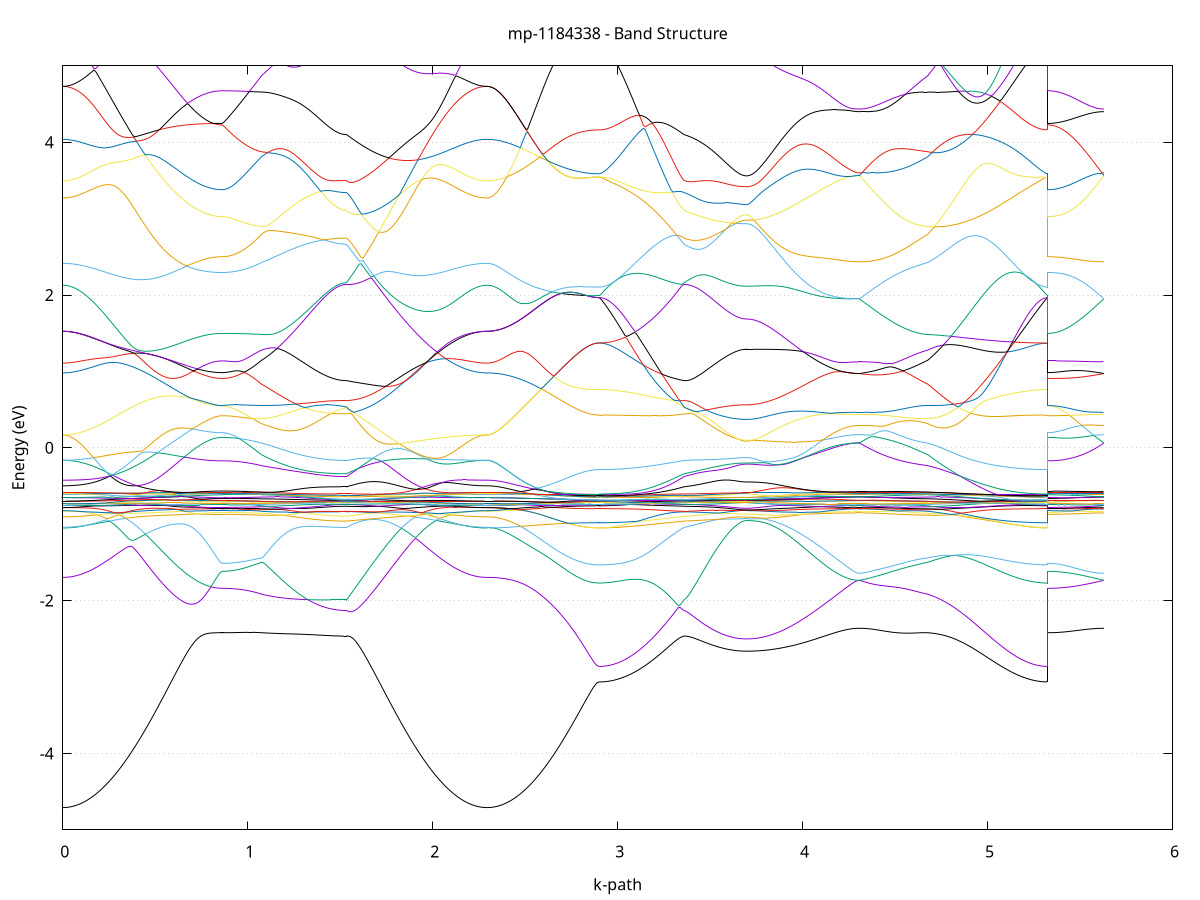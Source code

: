 set title 'mp-1184338 - Band Structure'
set xlabel 'k-path'
set ylabel 'Energy (eV)'
set grid y
set yrange [-5:5]
set terminal png size 800,600
set output 'mp-1184338_bands_gnuplot.png'
plot '-' using 1:2 with lines notitle, '-' using 1:2 with lines notitle, '-' using 1:2 with lines notitle, '-' using 1:2 with lines notitle, '-' using 1:2 with lines notitle, '-' using 1:2 with lines notitle, '-' using 1:2 with lines notitle, '-' using 1:2 with lines notitle, '-' using 1:2 with lines notitle, '-' using 1:2 with lines notitle, '-' using 1:2 with lines notitle, '-' using 1:2 with lines notitle, '-' using 1:2 with lines notitle, '-' using 1:2 with lines notitle, '-' using 1:2 with lines notitle, '-' using 1:2 with lines notitle, '-' using 1:2 with lines notitle, '-' using 1:2 with lines notitle, '-' using 1:2 with lines notitle, '-' using 1:2 with lines notitle, '-' using 1:2 with lines notitle, '-' using 1:2 with lines notitle, '-' using 1:2 with lines notitle, '-' using 1:2 with lines notitle, '-' using 1:2 with lines notitle, '-' using 1:2 with lines notitle, '-' using 1:2 with lines notitle, '-' using 1:2 with lines notitle, '-' using 1:2 with lines notitle, '-' using 1:2 with lines notitle, '-' using 1:2 with lines notitle, '-' using 1:2 with lines notitle, '-' using 1:2 with lines notitle, '-' using 1:2 with lines notitle, '-' using 1:2 with lines notitle, '-' using 1:2 with lines notitle, '-' using 1:2 with lines notitle, '-' using 1:2 with lines notitle, '-' using 1:2 with lines notitle, '-' using 1:2 with lines notitle, '-' using 1:2 with lines notitle, '-' using 1:2 with lines notitle, '-' using 1:2 with lines notitle, '-' using 1:2 with lines notitle, '-' using 1:2 with lines notitle, '-' using 1:2 with lines notitle, '-' using 1:2 with lines notitle, '-' using 1:2 with lines notitle, '-' using 1:2 with lines notitle, '-' using 1:2 with lines notitle, '-' using 1:2 with lines notitle, '-' using 1:2 with lines notitle, '-' using 1:2 with lines notitle, '-' using 1:2 with lines notitle, '-' using 1:2 with lines notitle, '-' using 1:2 with lines notitle, '-' using 1:2 with lines notitle, '-' using 1:2 with lines notitle, '-' using 1:2 with lines notitle, '-' using 1:2 with lines notitle, '-' using 1:2 with lines notitle, '-' using 1:2 with lines notitle, '-' using 1:2 with lines notitle, '-' using 1:2 with lines notitle, '-' using 1:2 with lines notitle, '-' using 1:2 with lines notitle, '-' using 1:2 with lines notitle, '-' using 1:2 with lines notitle, '-' using 1:2 with lines notitle, '-' using 1:2 with lines notitle, '-' using 1:2 with lines notitle, '-' using 1:2 with lines notitle, '-' using 1:2 with lines notitle, '-' using 1:2 with lines notitle, '-' using 1:2 with lines notitle, '-' using 1:2 with lines notitle, '-' using 1:2 with lines notitle, '-' using 1:2 with lines notitle, '-' using 1:2 with lines notitle, '-' using 1:2 with lines notitle
0.000000 -41.337316
0.009909 -41.337316
0.019817 -41.337216
0.029726 -41.337216
0.039634 -41.337116
0.049543 -41.337016
0.059451 -41.336916
0.069360 -41.336816
0.079268 -41.336616
0.089177 -41.336516
0.099085 -41.336316
0.108994 -41.336116
0.118903 -41.335816
0.128811 -41.335616
0.138720 -41.335316
0.148628 -41.335016
0.158537 -41.334716
0.168445 -41.334416
0.178354 -41.334116
0.188262 -41.333716
0.198171 -41.333416
0.208079 -41.333016
0.217988 -41.332616
0.227896 -41.332116
0.237805 -41.331716
0.247714 -41.331316
0.257622 -41.330816
0.267531 -41.330316
0.277439 -41.329816
0.287348 -41.329316
0.297256 -41.328816
0.307165 -41.328316
0.317073 -41.327716
0.326982 -41.327216
0.336890 -41.326616
0.346799 -41.326116
0.356708 -41.325516
0.366616 -41.324916
0.376525 -41.324316
0.386433 -41.323716
0.396342 -41.323116
0.406250 -41.322516
0.416159 -41.321916
0.426067 -41.321316
0.435976 -41.320616
0.445884 -41.320016
0.455793 -41.319416
0.465702 -41.318716
0.475610 -41.318116
0.485519 -41.317416
0.495427 -41.316816
0.505336 -41.316216
0.515244 -41.315516
0.525153 -41.314916
0.535061 -41.314316
0.544970 -41.313616
0.554878 -41.313016
0.564787 -41.312416
0.574695 -41.311816
0.584604 -41.311216
0.594513 -41.310616
0.604421 -41.310016
0.614330 -41.309416
0.624238 -41.308816
0.634147 -41.308316
0.644055 -41.307716
0.653964 -41.307216
0.663872 -41.306716
0.673781 -41.306216
0.683689 -41.305716
0.693598 -41.305216
0.703507 -41.304716
0.713415 -41.304316
0.723324 -41.303916
0.733232 -41.303516
0.743141 -41.303116
0.753049 -41.302816
0.762958 -41.302516
0.772866 -41.302216
0.782775 -41.301916
0.792683 -41.301716
0.802592 -41.301516
0.812501 -41.301316
0.822409 -41.301116
0.832318 -41.301016
0.842226 -41.300916
0.852135 -41.300916
0.862043 -41.300916
0.862043 -41.300916
0.871724 -41.300916
0.881404 -41.300916
0.891084 -41.300916
0.900764 -41.300916
0.910445 -41.300916
0.920125 -41.300916
0.929805 -41.300916
0.939485 -41.300916
0.949166 -41.300916
0.958846 -41.300916
0.968526 -41.300916
0.978206 -41.300916
0.987887 -41.300916
0.997567 -41.300916
1.007247 -41.300916
1.016927 -41.300916
1.026608 -41.300916
1.036288 -41.300916
1.045968 -41.300916
1.055648 -41.300916
1.065329 -41.300916
1.075009 -41.300916
1.075009 -41.300916
1.084986 -41.300916
1.094964 -41.301016
1.104942 -41.301016
1.114919 -41.301016
1.124897 -41.301116
1.134874 -41.301116
1.144852 -41.301216
1.154829 -41.301316
1.164807 -41.301416
1.174784 -41.301516
1.184762 -41.301616
1.194740 -41.301716
1.204717 -41.301816
1.214695 -41.301916
1.224672 -41.302016
1.234650 -41.302116
1.244627 -41.302216
1.254605 -41.302316
1.264582 -41.302416
1.274560 -41.302616
1.284537 -41.302716
1.294515 -41.302816
1.304493 -41.302916
1.314470 -41.303016
1.324448 -41.303116
1.334425 -41.303216
1.344403 -41.303316
1.354380 -41.303416
1.364358 -41.303516
1.374335 -41.303616
1.384313 -41.303716
1.394290 -41.303816
1.404268 -41.303816
1.414246 -41.303916
1.424223 -41.304016
1.434201 -41.304016
1.444178 -41.304116
1.454156 -41.304116
1.464133 -41.304216
1.474111 -41.304216
1.484088 -41.304316
1.494066 -41.304316
1.504043 -41.304316
1.514021 -41.304316
1.523999 -41.304316
1.533976 -41.304316
1.533976 -41.304316
1.543848 -41.304616
1.553720 -41.304916
1.563592 -41.305216
1.573464 -41.305516
1.583336 -41.305916
1.593208 -41.306216
1.603080 -41.306616
1.612952 -41.307016
1.622824 -41.307416
1.632696 -41.307816
1.642568 -41.308316
1.652440 -41.308716
1.662312 -41.309216
1.672184 -41.309716
1.682056 -41.310216
1.691929 -41.310716
1.701801 -41.311316
1.711673 -41.311816
1.721545 -41.312316
1.731417 -41.312916
1.741289 -41.313516
1.751161 -41.314016
1.761033 -41.314616
1.770905 -41.315216
1.780777 -41.315816
1.790649 -41.316416
1.800521 -41.317016
1.810393 -41.317716
1.820265 -41.318316
1.830137 -41.318916
1.840009 -41.319516
1.849881 -41.320116
1.859753 -41.320716
1.869625 -41.321416
1.879497 -41.322016
1.889369 -41.322616
1.899241 -41.323216
1.909113 -41.323816
1.918985 -41.324416
1.928857 -41.325016
1.938729 -41.325516
1.948601 -41.326116
1.958473 -41.326716
1.968345 -41.327216
1.978217 -41.327816
1.988089 -41.328316
1.997961 -41.328816
2.007833 -41.329416
2.017705 -41.329916
2.027577 -41.330416
2.037449 -41.330816
2.047322 -41.331316
2.057194 -41.331716
2.067066 -41.332216
2.076938 -41.332616
2.086810 -41.333016
2.096682 -41.333416
2.106554 -41.333716
2.116426 -41.334116
2.126298 -41.334416
2.136170 -41.334716
2.146042 -41.335016
2.155914 -41.335316
2.165786 -41.335616
2.175658 -41.335816
2.185530 -41.336116
2.195402 -41.336316
2.205274 -41.336516
2.215146 -41.336616
2.225018 -41.336816
2.234890 -41.336916
2.244762 -41.337016
2.254634 -41.337116
2.264506 -41.337216
2.274378 -41.337216
2.284250 -41.337316
2.294122 -41.337316
2.294122 -41.337316
2.304056 -41.337316
2.313989 -41.337216
2.323923 -41.337216
2.333856 -41.337116
2.343790 -41.337016
2.353724 -41.336816
2.363657 -41.336716
2.373591 -41.336516
2.383524 -41.336316
2.393458 -41.336116
2.403391 -41.335916
2.413325 -41.335616
2.423258 -41.335316
2.433192 -41.335016
2.443125 -41.334616
2.453059 -41.334316
2.462993 -41.333916
2.472926 -41.333516
2.482860 -41.333116
2.492793 -41.332616
2.502727 -41.332216
2.512660 -41.331716
2.522594 -41.331216
2.532527 -41.330716
2.542461 -41.330116
2.552395 -41.329616
2.562328 -41.329016
2.572262 -41.328416
2.582195 -41.327816
2.592129 -41.327216
2.602062 -41.326516
2.611996 -41.325816
2.621929 -41.325216
2.631863 -41.324416
2.641796 -41.323716
2.651730 -41.323016
2.661664 -41.322316
2.671597 -41.321516
2.681531 -41.320716
2.691464 -41.320016
2.701398 -41.319216
2.711331 -41.318416
2.721265 -41.317516
2.731198 -41.316716
2.741132 -41.315916
2.751066 -41.315016
2.760999 -41.314216
2.770933 -41.313316
2.780866 -41.312416
2.790800 -41.311616
2.800733 -41.310716
2.810667 -41.309816
2.820600 -41.308916
2.830534 -41.308016
2.840468 -41.307116
2.850401 -41.306116
2.860335 -41.305216
2.870268 -41.304316
2.880202 -41.303416
2.890135 -41.302516
2.900069 -41.301816
2.900069 -41.301816
2.910046 -41.301816
2.920024 -41.301816
2.930001 -41.301816
2.939979 -41.301716
2.949957 -41.301616
2.959934 -41.301516
2.969912 -41.301416
2.979889 -41.301316
2.989867 -41.301216
2.999844 -41.301216
3.009822 -41.301216
3.019799 -41.301216
3.029777 -41.301216
3.039754 -41.301216
3.049732 -41.301216
3.059710 -41.301216
3.069687 -41.301316
3.079665 -41.301316
3.089642 -41.301316
3.099620 -41.301316
3.109597 -41.301316
3.119575 -41.301316
3.129552 -41.301416
3.139530 -41.301416
3.149507 -41.301516
3.159485 -41.301516
3.169463 -41.301516
3.179440 -41.301616
3.189418 -41.301716
3.199395 -41.301716
3.209373 -41.301816
3.219350 -41.301916
3.229328 -41.302016
3.239305 -41.302116
3.249283 -41.302216
3.259260 -41.302316
3.269238 -41.302516
3.279216 -41.302616
3.289193 -41.302816
3.299171 -41.303016
3.309148 -41.303216
3.319126 -41.303416
3.329103 -41.303616
3.339081 -41.303816
3.349058 -41.304116
3.359036 -41.304316
3.359036 -41.304316
3.368987 -41.304516
3.378938 -41.304616
3.388889 -41.304816
3.398840 -41.305016
3.408791 -41.305216
3.418742 -41.305516
3.428693 -41.305716
3.438644 -41.306016
3.448595 -41.306216
3.458546 -41.306516
3.468497 -41.306816
3.478448 -41.307016
3.488399 -41.307316
3.498350 -41.307516
3.508301 -41.307816
3.518252 -41.308016
3.528203 -41.308216
3.538154 -41.308516
3.548105 -41.308716
3.558056 -41.308916
3.568007 -41.309116
3.577958 -41.309316
3.587909 -41.309416
3.597860 -41.309616
3.607811 -41.309716
3.617762 -41.309816
3.627713 -41.310016
3.637664 -41.310116
3.647615 -41.310116
3.657566 -41.310216
3.667517 -41.310316
3.677468 -41.310316
3.687419 -41.310316
3.697370 -41.310316
3.697370 -41.310316
3.707363 -41.310316
3.717356 -41.310316
3.727348 -41.310316
3.737341 -41.310216
3.747334 -41.310216
3.757327 -41.310116
3.767319 -41.310116
3.777312 -41.310016
3.787305 -41.309916
3.797297 -41.309816
3.807290 -41.309716
3.817283 -41.309616
3.827276 -41.309516
3.837268 -41.309416
3.847261 -41.309216
3.857254 -41.309116
3.867247 -41.308916
3.877239 -41.308816
3.887232 -41.308616
3.897225 -41.308416
3.907217 -41.308216
3.917210 -41.308016
3.927203 -41.307916
3.937196 -41.307616
3.947188 -41.307416
3.957181 -41.307216
3.967174 -41.307016
3.977167 -41.306816
3.987159 -41.306616
3.997152 -41.306316
4.007145 -41.306116
4.017138 -41.305816
4.027130 -41.305616
4.037123 -41.305416
4.047116 -41.305116
4.057108 -41.304916
4.067101 -41.304616
4.077094 -41.304416
4.087087 -41.304216
4.097079 -41.303916
4.107072 -41.303716
4.117065 -41.303416
4.127058 -41.303216
4.137050 -41.303016
4.147043 -41.302816
4.157036 -41.302616
4.167029 -41.302416
4.177021 -41.302216
4.187014 -41.302016
4.197007 -41.301816
4.206999 -41.301716
4.216992 -41.301516
4.226985 -41.301416
4.236978 -41.301316
4.246970 -41.301216
4.256963 -41.301116
4.266956 -41.301016
4.276949 -41.300916
4.286941 -41.300916
4.296934 -41.300916
4.306927 -41.300916
4.306927 -41.300916
4.316672 -41.300916
4.326418 -41.300916
4.336164 -41.300916
4.345909 -41.300916
4.355655 -41.300916
4.365401 -41.300916
4.375146 -41.301016
4.384892 -41.301016
4.394637 -41.301016
4.404383 -41.301016
4.414129 -41.301116
4.423874 -41.301116
4.433620 -41.301116
4.443366 -41.301116
4.453111 -41.301116
4.462857 -41.301116
4.472602 -41.301216
4.482348 -41.301216
4.492094 -41.301216
4.501839 -41.301216
4.511585 -41.301216
4.521331 -41.301216
4.531076 -41.301216
4.540822 -41.301216
4.550567 -41.301116
4.560313 -41.301116
4.570059 -41.301116
4.579804 -41.301116
4.589550 -41.301116
4.599296 -41.301016
4.609041 -41.301016
4.618787 -41.301016
4.628533 -41.301016
4.638278 -41.301016
4.648024 -41.301016
4.657769 -41.300916
4.667515 -41.300916
4.677261 -41.300916
4.677261 -41.300916
4.687246 -41.300916
4.697232 -41.300916
4.707218 -41.300916
4.717204 -41.301016
4.727190 -41.301016
4.737176 -41.301016
4.747161 -41.301016
4.757147 -41.301016
4.767133 -41.301016
4.777119 -41.301016
4.787105 -41.301016
4.797090 -41.301016
4.807076 -41.301016
4.817062 -41.301016
4.827048 -41.301016
4.837034 -41.301016
4.847019 -41.301016
4.857005 -41.301016
4.866991 -41.301016
4.876977 -41.301116
4.886963 -41.301116
4.896948 -41.301116
4.906934 -41.301116
4.916920 -41.301116
4.926906 -41.301116
4.936892 -41.301116
4.946877 -41.301116
4.956863 -41.301116
4.966849 -41.301116
4.976835 -41.301116
4.986821 -41.301116
4.996807 -41.301116
5.006792 -41.301116
5.016778 -41.301116
5.026764 -41.301116
5.036750 -41.301216
5.046736 -41.301216
5.056721 -41.301216
5.066707 -41.301216
5.076693 -41.301216
5.086679 -41.301216
5.096665 -41.301216
5.106650 -41.301216
5.116636 -41.301216
5.126622 -41.301216
5.136608 -41.301216
5.146594 -41.301216
5.156579 -41.301216
5.166565 -41.301216
5.176551 -41.301216
5.186537 -41.301216
5.196523 -41.301216
5.206509 -41.301216
5.216494 -41.301216
5.226480 -41.301216
5.236466 -41.301216
5.246452 -41.301316
5.256438 -41.301416
5.266423 -41.301516
5.276409 -41.301616
5.286395 -41.301716
5.296381 -41.301816
5.306367 -41.301816
5.316352 -41.301816
5.326338 -41.301816
5.326338 -41.300916
5.336112 -41.300916
5.345885 -41.300916
5.355658 -41.300916
5.365432 -41.300916
5.375205 -41.300916
5.384978 -41.300916
5.394752 -41.300916
5.404525 -41.300916
5.414298 -41.300916
5.424072 -41.300916
5.433845 -41.300916
5.443618 -41.300916
5.453392 -41.300916
5.463165 -41.300916
5.472938 -41.300916
5.482712 -41.300916
5.492485 -41.300916
5.502258 -41.300916
5.512032 -41.300916
5.521805 -41.300916
5.531578 -41.300916
5.541352 -41.300916
5.551125 -41.300916
5.560898 -41.300916
5.570672 -41.300916
5.580445 -41.300916
5.590218 -41.300916
5.599992 -41.300916
5.609765 -41.300916
5.619538 -41.300916
5.629312 -41.300916
e
0.000000 -41.265616
0.009909 -41.265616
0.019817 -41.265616
0.029726 -41.265616
0.039634 -41.265616
0.049543 -41.265616
0.059451 -41.265616
0.069360 -41.265616
0.079268 -41.265716
0.089177 -41.265716
0.099085 -41.265716
0.108994 -41.265816
0.118903 -41.265816
0.128811 -41.265816
0.138720 -41.265916
0.148628 -41.265916
0.158537 -41.266016
0.168445 -41.266016
0.178354 -41.266116
0.188262 -41.266116
0.198171 -41.266216
0.208079 -41.266316
0.217988 -41.266316
0.227896 -41.266416
0.237805 -41.266516
0.247714 -41.266516
0.257622 -41.266616
0.267531 -41.266716
0.277439 -41.266816
0.287348 -41.266916
0.297256 -41.267016
0.307165 -41.267116
0.317073 -41.267216
0.326982 -41.267316
0.336890 -41.267416
0.346799 -41.267516
0.356708 -41.267616
0.366616 -41.267816
0.376525 -41.267916
0.386433 -41.268016
0.396342 -41.268116
0.406250 -41.268316
0.416159 -41.268416
0.426067 -41.268616
0.435976 -41.268716
0.445884 -41.268916
0.455793 -41.269016
0.465702 -41.269216
0.475610 -41.269316
0.485519 -41.269516
0.495427 -41.269716
0.505336 -41.269816
0.515244 -41.270016
0.525153 -41.270216
0.535061 -41.270416
0.544970 -41.270616
0.554878 -41.270716
0.564787 -41.270916
0.574695 -41.271116
0.584604 -41.271316
0.594513 -41.271516
0.604421 -41.271716
0.614330 -41.271916
0.624238 -41.272116
0.634147 -41.272316
0.644055 -41.272516
0.653964 -41.272716
0.663872 -41.272916
0.673781 -41.273116
0.683689 -41.273316
0.693598 -41.273516
0.703507 -41.273616
0.713415 -41.273816
0.723324 -41.274016
0.733232 -41.274216
0.743141 -41.274316
0.753049 -41.274516
0.762958 -41.274616
0.772866 -41.274716
0.782775 -41.274916
0.792683 -41.275016
0.802592 -41.275116
0.812501 -41.275116
0.822409 -41.275216
0.832318 -41.275316
0.842226 -41.275316
0.852135 -41.275316
0.862043 -41.275316
0.862043 -41.275316
0.871724 -41.275316
0.881404 -41.275316
0.891084 -41.275316
0.900764 -41.275316
0.910445 -41.275316
0.920125 -41.275416
0.929805 -41.275616
0.939485 -41.275716
0.949166 -41.275816
0.958846 -41.276016
0.968526 -41.276116
0.978206 -41.276316
0.987887 -41.276516
0.997567 -41.276716
1.007247 -41.276916
1.016927 -41.277216
1.026608 -41.277516
1.036288 -41.277816
1.045968 -41.278016
1.055648 -41.278316
1.065329 -41.278716
1.075009 -41.279016
1.075009 -41.279016
1.084986 -41.279216
1.094964 -41.279516
1.104942 -41.279716
1.114919 -41.279916
1.124897 -41.280216
1.134874 -41.280416
1.144852 -41.280616
1.154829 -41.280816
1.164807 -41.281016
1.174784 -41.281216
1.184762 -41.281516
1.194740 -41.281716
1.204717 -41.281916
1.214695 -41.282016
1.224672 -41.282216
1.234650 -41.282416
1.244627 -41.282616
1.254605 -41.282816
1.264582 -41.283016
1.274560 -41.283116
1.284537 -41.283316
1.294515 -41.283416
1.304493 -41.283616
1.314470 -41.283716
1.324448 -41.283916
1.334425 -41.284016
1.344403 -41.284116
1.354380 -41.284316
1.364358 -41.284416
1.374335 -41.284516
1.384313 -41.284616
1.394290 -41.284716
1.404268 -41.284816
1.414246 -41.284916
1.424223 -41.284916
1.434201 -41.285016
1.444178 -41.285116
1.454156 -41.285116
1.464133 -41.285216
1.474111 -41.285216
1.484088 -41.285316
1.494066 -41.285316
1.504043 -41.285316
1.514021 -41.285316
1.523999 -41.285416
1.533976 -41.285416
1.533976 -41.285416
1.543848 -41.284716
1.553720 -41.284116
1.563592 -41.283516
1.573464 -41.282816
1.583336 -41.282216
1.593208 -41.281516
1.603080 -41.280916
1.612952 -41.280216
1.622824 -41.279516
1.632696 -41.278916
1.642568 -41.278216
1.652440 -41.277516
1.662312 -41.276916
1.672184 -41.276216
1.682056 -41.275516
1.691929 -41.274916
1.701801 -41.274216
1.711673 -41.273516
1.721545 -41.272916
1.731417 -41.272216
1.741289 -41.271516
1.751161 -41.270916
1.761033 -41.270216
1.770905 -41.269616
1.780777 -41.268916
1.790649 -41.268316
1.800521 -41.267616
1.810393 -41.267216
1.820265 -41.267216
1.830137 -41.267216
1.840009 -41.267316
1.849881 -41.267216
1.859753 -41.267216
1.869625 -41.267216
1.879497 -41.267216
1.889369 -41.267216
1.899241 -41.267116
1.909113 -41.267116
1.918985 -41.267116
1.928857 -41.267016
1.938729 -41.267016
1.948601 -41.266916
1.958473 -41.266916
1.968345 -41.266816
1.978217 -41.266816
1.988089 -41.266716
1.997961 -41.266716
2.007833 -41.266616
2.017705 -41.266616
2.027577 -41.266516
2.037449 -41.266416
2.047322 -41.266416
2.057194 -41.266316
2.067066 -41.266316
2.076938 -41.266216
2.086810 -41.266216
2.096682 -41.266116
2.106554 -41.266116
2.116426 -41.266016
2.126298 -41.266016
2.136170 -41.265916
2.146042 -41.265916
2.155914 -41.265916
2.165786 -41.265816
2.175658 -41.265816
2.185530 -41.265816
2.195402 -41.265716
2.205274 -41.265716
2.215146 -41.265716
2.225018 -41.265616
2.234890 -41.265616
2.244762 -41.265616
2.254634 -41.265616
2.264506 -41.265616
2.274378 -41.265616
2.284250 -41.265616
2.294122 -41.265616
2.294122 -41.265616
2.304056 -41.265616
2.313989 -41.265616
2.323923 -41.265716
2.333856 -41.265816
2.343790 -41.265916
2.353724 -41.266016
2.363657 -41.266216
2.373591 -41.266316
2.383524 -41.266516
2.393458 -41.266816
2.403391 -41.267016
2.413325 -41.267316
2.423258 -41.267616
2.433192 -41.267916
2.443125 -41.268216
2.453059 -41.268616
2.462993 -41.268916
2.472926 -41.269416
2.482860 -41.269816
2.492793 -41.270216
2.502727 -41.270716
2.512660 -41.271216
2.522594 -41.271716
2.532527 -41.272216
2.542461 -41.272816
2.552395 -41.273316
2.562328 -41.273916
2.572262 -41.274516
2.582195 -41.275216
2.592129 -41.275816
2.602062 -41.276516
2.611996 -41.277116
2.621929 -41.277816
2.631863 -41.278516
2.641796 -41.279216
2.651730 -41.280016
2.661664 -41.280716
2.671597 -41.281516
2.681531 -41.282316
2.691464 -41.283016
2.701398 -41.283816
2.711331 -41.284716
2.721265 -41.285516
2.731198 -41.286316
2.741132 -41.287216
2.751066 -41.288016
2.760999 -41.288916
2.770933 -41.289716
2.780866 -41.290616
2.790800 -41.291516
2.800733 -41.292416
2.810667 -41.293316
2.820600 -41.294216
2.830534 -41.295116
2.840468 -41.296016
2.850401 -41.296916
2.860335 -41.297816
2.870268 -41.298816
2.880202 -41.299716
2.890135 -41.300616
2.900069 -41.301216
2.900069 -41.301216
2.910046 -41.301216
2.920024 -41.301216
2.930001 -41.301216
2.939979 -41.301216
2.949957 -41.301216
2.959934 -41.301216
2.969912 -41.301216
2.979889 -41.301216
2.989867 -41.301116
2.999844 -41.301016
3.009822 -41.300816
3.019799 -41.300616
3.029777 -41.300416
3.039754 -41.300116
3.049732 -41.299916
3.059710 -41.299616
3.069687 -41.299316
3.079665 -41.299016
3.089642 -41.298716
3.099620 -41.298416
3.109597 -41.298116
3.119575 -41.297716
3.129552 -41.297316
3.139530 -41.296916
3.149507 -41.296516
3.159485 -41.296116
3.169463 -41.295716
3.179440 -41.295216
3.189418 -41.294816
3.199395 -41.294316
3.209373 -41.293816
3.219350 -41.293316
3.229328 -41.292816
3.239305 -41.292316
3.249283 -41.291816
3.259260 -41.291216
3.269238 -41.290716
3.279216 -41.290116
3.289193 -41.289616
3.299171 -41.289016
3.309148 -41.288416
3.319126 -41.287816
3.329103 -41.287216
3.339081 -41.286616
3.349058 -41.286016
3.359036 -41.285416
3.359036 -41.285416
3.368987 -41.285116
3.378938 -41.284716
3.388889 -41.284416
3.398840 -41.284016
3.408791 -41.283716
3.418742 -41.283316
3.428693 -41.282916
3.438644 -41.282516
3.448595 -41.282116
3.458546 -41.281616
3.468497 -41.281216
3.478448 -41.280816
3.488399 -41.280416
3.498350 -41.280116
3.508301 -41.279716
3.518252 -41.279316
3.528203 -41.278916
3.538154 -41.278616
3.548105 -41.278216
3.558056 -41.277916
3.568007 -41.277616
3.577958 -41.277316
3.587909 -41.277016
3.597860 -41.276816
3.607811 -41.276516
3.617762 -41.276316
3.627713 -41.276116
3.637664 -41.275916
3.647615 -41.275816
3.657566 -41.275716
3.667517 -41.275616
3.677468 -41.275516
3.687419 -41.275516
3.697370 -41.275416
3.697370 -41.275416
3.707363 -41.275416
3.717356 -41.275416
3.727348 -41.275416
3.737341 -41.275416
3.747334 -41.275416
3.757327 -41.275416
3.767319 -41.275416
3.777312 -41.275416
3.787305 -41.275416
3.797297 -41.275416
3.807290 -41.275416
3.817283 -41.275416
3.827276 -41.275416
3.837268 -41.275416
3.847261 -41.275416
3.857254 -41.275416
3.867247 -41.275416
3.877239 -41.275416
3.887232 -41.275416
3.897225 -41.275416
3.907217 -41.275416
3.917210 -41.275416
3.927203 -41.275416
3.937196 -41.275416
3.947188 -41.275416
3.957181 -41.275416
3.967174 -41.275416
3.977167 -41.275416
3.987159 -41.275416
3.997152 -41.275316
4.007145 -41.275316
4.017138 -41.275316
4.027130 -41.275316
4.037123 -41.275316
4.047116 -41.275316
4.057108 -41.275316
4.067101 -41.275316
4.077094 -41.275316
4.087087 -41.275316
4.097079 -41.275316
4.107072 -41.275316
4.117065 -41.275316
4.127058 -41.275316
4.137050 -41.275316
4.147043 -41.275316
4.157036 -41.275316
4.167029 -41.275316
4.177021 -41.275316
4.187014 -41.275316
4.197007 -41.275316
4.206999 -41.275316
4.216992 -41.275316
4.226985 -41.275316
4.236978 -41.275316
4.246970 -41.275316
4.256963 -41.275216
4.266956 -41.275216
4.276949 -41.275216
4.286941 -41.275216
4.296934 -41.275216
4.306927 -41.275216
4.306927 -41.275216
4.316672 -41.275216
4.326418 -41.275216
4.336164 -41.275216
4.345909 -41.275216
4.355655 -41.275216
4.365401 -41.275216
4.375146 -41.275316
4.384892 -41.275316
4.394637 -41.275316
4.404383 -41.275316
4.414129 -41.275416
4.423874 -41.275416
4.433620 -41.275416
4.443366 -41.275516
4.453111 -41.275616
4.462857 -41.275616
4.472602 -41.275716
4.482348 -41.275816
4.492094 -41.275916
4.501839 -41.276016
4.511585 -41.276116
4.521331 -41.276216
4.531076 -41.276316
4.540822 -41.276516
4.550567 -41.276616
4.560313 -41.276816
4.570059 -41.276916
4.579804 -41.277116
4.589550 -41.277316
4.599296 -41.277516
4.609041 -41.277616
4.618787 -41.277816
4.628533 -41.278016
4.638278 -41.278216
4.648024 -41.278416
4.657769 -41.278616
4.667515 -41.278816
4.677261 -41.279016
4.677261 -41.279016
4.687246 -41.279316
4.697232 -41.279716
4.707218 -41.280116
4.717204 -41.280416
4.727190 -41.280816
4.737176 -41.281216
4.747161 -41.281716
4.757147 -41.282116
4.767133 -41.282516
4.777119 -41.282916
4.787105 -41.283416
4.797090 -41.283816
4.807076 -41.284316
4.817062 -41.284816
4.827048 -41.285216
4.837034 -41.285716
4.847019 -41.286216
4.857005 -41.286716
4.866991 -41.287116
4.876977 -41.287616
4.886963 -41.288116
4.896948 -41.288616
4.906934 -41.289116
4.916920 -41.289616
4.926906 -41.290016
4.936892 -41.290516
4.946877 -41.291016
4.956863 -41.291516
4.966849 -41.292016
4.976835 -41.292416
4.986821 -41.292916
4.996807 -41.293316
5.006792 -41.293816
5.016778 -41.294216
5.026764 -41.294716
5.036750 -41.295116
5.046736 -41.295516
5.056721 -41.295916
5.066707 -41.296316
5.076693 -41.296716
5.086679 -41.297116
5.096665 -41.297416
5.106650 -41.297816
5.116636 -41.298116
5.126622 -41.298516
5.136608 -41.298816
5.146594 -41.299116
5.156579 -41.299416
5.166565 -41.299616
5.176551 -41.299916
5.186537 -41.300116
5.196523 -41.300416
5.206509 -41.300616
5.216494 -41.300816
5.226480 -41.301016
5.236466 -41.301116
5.246452 -41.301216
5.256438 -41.301216
5.266423 -41.301216
5.276409 -41.301216
5.286395 -41.301216
5.296381 -41.301216
5.306367 -41.301216
5.316352 -41.301216
5.326338 -41.301216
5.326338 -41.275316
5.336112 -41.275316
5.345885 -41.275316
5.355658 -41.275316
5.365432 -41.275316
5.375205 -41.275316
5.384978 -41.275316
5.394752 -41.275316
5.404525 -41.275316
5.414298 -41.275316
5.424072 -41.275316
5.433845 -41.275316
5.443618 -41.275316
5.453392 -41.275316
5.463165 -41.275316
5.472938 -41.275316
5.482712 -41.275316
5.492485 -41.275316
5.502258 -41.275316
5.512032 -41.275316
5.521805 -41.275316
5.531578 -41.275316
5.541352 -41.275316
5.551125 -41.275316
5.560898 -41.275316
5.570672 -41.275316
5.580445 -41.275316
5.590218 -41.275316
5.599992 -41.275316
5.609765 -41.275316
5.619538 -41.275216
5.629312 -41.275216
e
0.000000 -41.249116
0.009909 -41.249116
0.019817 -41.249216
0.029726 -41.249216
0.039634 -41.249316
0.049543 -41.249316
0.059451 -41.249416
0.069360 -41.249616
0.079268 -41.249716
0.089177 -41.249816
0.099085 -41.250016
0.108994 -41.250216
0.118903 -41.250316
0.128811 -41.250516
0.138720 -41.250816
0.148628 -41.251016
0.158537 -41.251316
0.168445 -41.251516
0.178354 -41.251816
0.188262 -41.252116
0.198171 -41.252416
0.208079 -41.252716
0.217988 -41.253016
0.227896 -41.253416
0.237805 -41.253716
0.247714 -41.254116
0.257622 -41.254516
0.267531 -41.254916
0.277439 -41.255316
0.287348 -41.255716
0.297256 -41.256116
0.307165 -41.256516
0.317073 -41.256916
0.326982 -41.257416
0.336890 -41.257816
0.346799 -41.258216
0.356708 -41.258716
0.366616 -41.259116
0.376525 -41.259616
0.386433 -41.260116
0.396342 -41.260516
0.406250 -41.261016
0.416159 -41.261516
0.426067 -41.261916
0.435976 -41.262416
0.445884 -41.262916
0.455793 -41.263316
0.465702 -41.263816
0.475610 -41.264316
0.485519 -41.264716
0.495427 -41.265216
0.505336 -41.265616
0.515244 -41.266116
0.525153 -41.266516
0.535061 -41.267016
0.544970 -41.267416
0.554878 -41.267816
0.564787 -41.268216
0.574695 -41.268716
0.584604 -41.269116
0.594513 -41.269516
0.604421 -41.269816
0.614330 -41.270216
0.624238 -41.270616
0.634147 -41.270916
0.644055 -41.271316
0.653964 -41.271616
0.663872 -41.271916
0.673781 -41.272216
0.683689 -41.272516
0.693598 -41.272816
0.703507 -41.273016
0.713415 -41.273316
0.723324 -41.273516
0.733232 -41.273716
0.743141 -41.273916
0.753049 -41.274116
0.762958 -41.274316
0.772866 -41.274516
0.782775 -41.274616
0.792683 -41.274716
0.802592 -41.274816
0.812501 -41.274916
0.822409 -41.275016
0.832318 -41.275116
0.842226 -41.275116
0.852135 -41.275116
0.862043 -41.275116
0.862043 -41.275116
0.871724 -41.275216
0.881404 -41.275216
0.891084 -41.275216
0.900764 -41.275216
0.910445 -41.275116
0.920125 -41.275116
0.929805 -41.275016
0.939485 -41.274816
0.949166 -41.274716
0.958846 -41.274516
0.968526 -41.274416
0.978206 -41.274216
0.987887 -41.274016
0.997567 -41.273816
1.007247 -41.273616
1.016927 -41.273316
1.026608 -41.273116
1.036288 -41.272816
1.045968 -41.272516
1.055648 -41.272216
1.065329 -41.271916
1.075009 -41.271616
1.075009 -41.271616
1.084986 -41.271416
1.094964 -41.271116
1.104942 -41.270916
1.114919 -41.270616
1.124897 -41.270416
1.134874 -41.270116
1.144852 -41.269816
1.154829 -41.269516
1.164807 -41.269216
1.174784 -41.268916
1.184762 -41.268616
1.194740 -41.268416
1.204717 -41.268116
1.214695 -41.267816
1.224672 -41.267516
1.234650 -41.267216
1.244627 -41.266916
1.254605 -41.266716
1.264582 -41.266416
1.274560 -41.266116
1.284537 -41.265916
1.294515 -41.265616
1.304493 -41.265316
1.314470 -41.265116
1.324448 -41.264916
1.334425 -41.264716
1.344403 -41.264416
1.354380 -41.264216
1.364358 -41.264016
1.374335 -41.263916
1.384313 -41.263716
1.394290 -41.263516
1.404268 -41.263316
1.414246 -41.263216
1.424223 -41.263116
1.434201 -41.262916
1.444178 -41.262816
1.454156 -41.262716
1.464133 -41.262616
1.474111 -41.262516
1.484088 -41.262516
1.494066 -41.262416
1.504043 -41.262416
1.514021 -41.262416
1.523999 -41.262316
1.533976 -41.262316
1.533976 -41.262316
1.543848 -41.262716
1.553720 -41.263016
1.563592 -41.263316
1.573464 -41.263616
1.583336 -41.263916
1.593208 -41.264216
1.603080 -41.264516
1.612952 -41.264716
1.622824 -41.265016
1.632696 -41.265216
1.642568 -41.265416
1.652440 -41.265616
1.662312 -41.265816
1.672184 -41.266016
1.682056 -41.266216
1.691929 -41.266316
1.701801 -41.266416
1.711673 -41.266616
1.721545 -41.266716
1.731417 -41.266816
1.741289 -41.266916
1.751161 -41.267016
1.761033 -41.267016
1.770905 -41.267116
1.780777 -41.267116
1.790649 -41.267216
1.800521 -41.267216
1.810393 -41.267016
1.820265 -41.266416
1.830137 -41.265716
1.840009 -41.265116
1.849881 -41.264516
1.859753 -41.263916
1.869625 -41.263316
1.879497 -41.262716
1.889369 -41.262116
1.899241 -41.261616
1.909113 -41.261016
1.918985 -41.260416
1.928857 -41.259916
1.938729 -41.259416
1.948601 -41.258816
1.958473 -41.258316
1.968345 -41.257816
1.978217 -41.257316
1.988089 -41.256916
1.997961 -41.256416
2.007833 -41.255916
2.017705 -41.255516
2.027577 -41.255116
2.037449 -41.254616
2.047322 -41.254316
2.057194 -41.253916
2.067066 -41.253516
2.076938 -41.253116
2.086810 -41.252816
2.096682 -41.252416
2.106554 -41.252116
2.116426 -41.251816
2.126298 -41.251516
2.136170 -41.251316
2.146042 -41.251016
2.155914 -41.250816
2.165786 -41.250616
2.175658 -41.250316
2.185530 -41.250216
2.195402 -41.250016
2.205274 -41.249816
2.215146 -41.249716
2.225018 -41.249516
2.234890 -41.249416
2.244762 -41.249316
2.254634 -41.249316
2.264506 -41.249216
2.274378 -41.249216
2.284250 -41.249116
2.294122 -41.249116
2.294122 -41.249116
2.304056 -41.249116
2.313989 -41.249116
2.323923 -41.249116
2.333856 -41.249116
2.343790 -41.249116
2.353724 -41.249116
2.363657 -41.249116
2.373591 -41.249116
2.383524 -41.249116
2.393458 -41.249216
2.403391 -41.249216
2.413325 -41.249116
2.423258 -41.249216
2.433192 -41.249216
2.443125 -41.249216
2.453059 -41.249216
2.462993 -41.249216
2.472926 -41.249216
2.482860 -41.249216
2.492793 -41.249216
2.502727 -41.249216
2.512660 -41.249216
2.522594 -41.249216
2.532527 -41.249216
2.542461 -41.249216
2.552395 -41.249216
2.562328 -41.249216
2.572262 -41.249216
2.582195 -41.249216
2.592129 -41.249216
2.602062 -41.249216
2.611996 -41.249216
2.621929 -41.249216
2.631863 -41.249216
2.641796 -41.249216
2.651730 -41.249216
2.661664 -41.249216
2.671597 -41.249216
2.681531 -41.249216
2.691464 -41.249316
2.701398 -41.249316
2.711331 -41.249316
2.721265 -41.249316
2.731198 -41.249316
2.741132 -41.249316
2.751066 -41.249316
2.760999 -41.249316
2.770933 -41.249316
2.780866 -41.249316
2.790800 -41.249316
2.800733 -41.249316
2.810667 -41.249316
2.820600 -41.249316
2.830534 -41.249316
2.840468 -41.249316
2.850401 -41.249316
2.860335 -41.249316
2.870268 -41.249316
2.880202 -41.249316
2.890135 -41.249316
2.900069 -41.249316
2.900069 -41.249316
2.910046 -41.249316
2.920024 -41.249316
2.930001 -41.249416
2.939979 -41.249416
2.949957 -41.249516
2.959934 -41.249616
2.969912 -41.249716
2.979889 -41.249816
2.989867 -41.250016
2.999844 -41.250116
3.009822 -41.250316
3.019799 -41.250516
3.029777 -41.250716
3.039754 -41.250916
3.049732 -41.251216
3.059710 -41.251416
3.069687 -41.251716
3.079665 -41.252016
3.089642 -41.252316
3.099620 -41.252616
3.109597 -41.252916
3.119575 -41.253216
3.129552 -41.253516
3.139530 -41.253916
3.149507 -41.254216
3.159485 -41.254616
3.169463 -41.255016
3.179440 -41.255316
3.189418 -41.255716
3.199395 -41.256116
3.209373 -41.256516
3.219350 -41.256916
3.229328 -41.257316
3.239305 -41.257716
3.249283 -41.258116
3.259260 -41.258516
3.269238 -41.258916
3.279216 -41.259316
3.289193 -41.259716
3.299171 -41.260116
3.309148 -41.260516
3.319126 -41.260916
3.329103 -41.261216
3.339081 -41.261616
3.349058 -41.262016
3.359036 -41.262316
3.359036 -41.262316
3.368987 -41.262516
3.378938 -41.262616
3.388889 -41.262816
3.398840 -41.262916
3.408791 -41.263116
3.418742 -41.263216
3.428693 -41.263416
3.438644 -41.263516
3.448595 -41.263716
3.458546 -41.263816
3.468497 -41.264016
3.478448 -41.264116
3.488399 -41.264216
3.498350 -41.264416
3.508301 -41.264516
3.518252 -41.264616
3.528203 -41.264816
3.538154 -41.264916
3.548105 -41.265016
3.558056 -41.265116
3.568007 -41.265316
3.577958 -41.265416
3.587909 -41.265516
3.597860 -41.265616
3.607811 -41.265716
3.617762 -41.265816
3.627713 -41.265916
3.637664 -41.265916
3.647615 -41.266016
3.657566 -41.266016
3.667517 -41.266116
3.677468 -41.266116
3.687419 -41.266116
3.697370 -41.266116
3.697370 -41.266116
3.707363 -41.266116
3.717356 -41.266216
3.727348 -41.266216
3.737341 -41.266216
3.747334 -41.266316
3.757327 -41.266316
3.767319 -41.266416
3.777312 -41.266416
3.787305 -41.266516
3.797297 -41.266616
3.807290 -41.266716
3.817283 -41.266816
3.827276 -41.266916
3.837268 -41.267016
3.847261 -41.267216
3.857254 -41.267316
3.867247 -41.267516
3.877239 -41.267616
3.887232 -41.267816
3.897225 -41.267916
3.907217 -41.268116
3.917210 -41.268316
3.927203 -41.268516
3.937196 -41.268716
3.947188 -41.268916
3.957181 -41.269116
3.967174 -41.269316
3.977167 -41.269516
3.987159 -41.269816
3.997152 -41.270016
4.007145 -41.270216
4.017138 -41.270416
4.027130 -41.270716
4.037123 -41.270916
4.047116 -41.271116
4.057108 -41.271416
4.067101 -41.271616
4.077094 -41.271816
4.087087 -41.272116
4.097079 -41.272316
4.107072 -41.272516
4.117065 -41.272716
4.127058 -41.273016
4.137050 -41.273216
4.147043 -41.273416
4.157036 -41.273616
4.167029 -41.273816
4.177021 -41.274016
4.187014 -41.274116
4.197007 -41.274316
4.206999 -41.274516
4.216992 -41.274616
4.226985 -41.274716
4.236978 -41.274916
4.246970 -41.274916
4.256963 -41.275016
4.266956 -41.275116
4.276949 -41.275216
4.286941 -41.275216
4.296934 -41.275216
4.306927 -41.275216
4.306927 -41.275216
4.316672 -41.275216
4.326418 -41.275216
4.336164 -41.275216
4.345909 -41.275216
4.355655 -41.275216
4.365401 -41.275216
4.375146 -41.275116
4.384892 -41.275116
4.394637 -41.275116
4.404383 -41.275016
4.414129 -41.275016
4.423874 -41.274916
4.433620 -41.274816
4.443366 -41.274816
4.453111 -41.274716
4.462857 -41.274616
4.472602 -41.274516
4.482348 -41.274416
4.492094 -41.274316
4.501839 -41.274316
4.511585 -41.274116
4.521331 -41.274016
4.531076 -41.273916
4.540822 -41.273816
4.550567 -41.273716
4.560313 -41.273516
4.570059 -41.273416
4.579804 -41.273316
4.589550 -41.273116
4.599296 -41.273016
4.609041 -41.272816
4.618787 -41.272716
4.628533 -41.272516
4.638278 -41.272316
4.648024 -41.272216
4.657769 -41.272016
4.667515 -41.271816
4.677261 -41.271616
4.677261 -41.271616
4.687246 -41.271316
4.697232 -41.270916
4.707218 -41.270616
4.717204 -41.270216
4.727190 -41.269816
4.737176 -41.269416
4.747161 -41.269016
4.757147 -41.268616
4.767133 -41.268216
4.777119 -41.267816
4.787105 -41.267316
4.797090 -41.266916
4.807076 -41.266516
4.817062 -41.266016
4.827048 -41.265516
4.837034 -41.265116
4.847019 -41.264616
4.857005 -41.264216
4.866991 -41.263716
4.876977 -41.263216
4.886963 -41.262716
4.896948 -41.262316
4.906934 -41.261816
4.916920 -41.261316
4.926906 -41.260816
4.936892 -41.260416
4.946877 -41.259916
4.956863 -41.259416
4.966849 -41.259016
4.976835 -41.258516
4.986821 -41.258116
4.996807 -41.257616
5.006792 -41.257216
5.016778 -41.256816
5.026764 -41.256316
5.036750 -41.255916
5.046736 -41.255516
5.056721 -41.255116
5.066707 -41.254716
5.076693 -41.254316
5.086679 -41.254016
5.096665 -41.253616
5.106650 -41.253316
5.116636 -41.252916
5.126622 -41.252616
5.136608 -41.252316
5.146594 -41.252016
5.156579 -41.251716
5.166565 -41.251416
5.176551 -41.251216
5.186537 -41.250916
5.196523 -41.250716
5.206509 -41.250516
5.216494 -41.250316
5.226480 -41.250116
5.236466 -41.250016
5.246452 -41.249816
5.256438 -41.249716
5.266423 -41.249616
5.276409 -41.249516
5.286395 -41.249416
5.296381 -41.249416
5.306367 -41.249316
5.316352 -41.249316
5.326338 -41.249316
5.326338 -41.275116
5.336112 -41.275116
5.345885 -41.275116
5.355658 -41.275116
5.365432 -41.275116
5.375205 -41.275116
5.384978 -41.275116
5.394752 -41.275116
5.404525 -41.275216
5.414298 -41.275216
5.424072 -41.275216
5.433845 -41.275216
5.443618 -41.275216
5.453392 -41.275216
5.463165 -41.275216
5.472938 -41.275216
5.482712 -41.275216
5.492485 -41.275216
5.502258 -41.275216
5.512032 -41.275216
5.521805 -41.275216
5.531578 -41.275216
5.541352 -41.275216
5.551125 -41.275216
5.560898 -41.275216
5.570672 -41.275216
5.580445 -41.275216
5.590218 -41.275216
5.599992 -41.275216
5.609765 -41.275216
5.619538 -41.275216
5.629312 -41.275216
e
0.000000 -33.963916
0.009909 -33.963916
0.019817 -33.963916
0.029726 -33.963916
0.039634 -33.963916
0.049543 -33.963916
0.059451 -33.963916
0.069360 -33.963916
0.079268 -33.963916
0.089177 -33.963916
0.099085 -33.963916
0.108994 -33.963916
0.118903 -33.963916
0.128811 -33.963916
0.138720 -33.963916
0.148628 -33.963916
0.158537 -33.963916
0.168445 -33.963916
0.178354 -33.963916
0.188262 -33.963916
0.198171 -33.963916
0.208079 -33.963916
0.217988 -33.963916
0.227896 -33.963916
0.237805 -33.964016
0.247714 -33.964016
0.257622 -33.964016
0.267531 -33.964016
0.277439 -33.964016
0.287348 -33.964016
0.297256 -33.964016
0.307165 -33.964016
0.317073 -33.964016
0.326982 -33.964016
0.336890 -33.964016
0.346799 -33.964016
0.356708 -33.964016
0.366616 -33.964016
0.376525 -33.964016
0.386433 -33.964116
0.396342 -33.964116
0.406250 -33.964116
0.416159 -33.964116
0.426067 -33.964116
0.435976 -33.964116
0.445884 -33.964116
0.455793 -33.964116
0.465702 -33.964116
0.475610 -33.964116
0.485519 -33.964116
0.495427 -33.964116
0.505336 -33.964116
0.515244 -33.964116
0.525153 -33.964116
0.535061 -33.964216
0.544970 -33.964216
0.554878 -33.964216
0.564787 -33.964216
0.574695 -33.964216
0.584604 -33.964216
0.594513 -33.964216
0.604421 -33.964216
0.614330 -33.964216
0.624238 -33.964216
0.634147 -33.964216
0.644055 -33.964216
0.653964 -33.964216
0.663872 -33.964216
0.673781 -33.964216
0.683689 -33.964216
0.693598 -33.964216
0.703507 -33.964216
0.713415 -33.964216
0.723324 -33.964216
0.733232 -33.964216
0.743141 -33.964216
0.753049 -33.964216
0.762958 -33.964216
0.772866 -33.964316
0.782775 -33.964316
0.792683 -33.964316
0.802592 -33.964316
0.812501 -33.964316
0.822409 -33.964316
0.832318 -33.964316
0.842226 -33.964316
0.852135 -33.964316
0.862043 -33.964316
0.862043 -33.964316
0.871724 -33.964316
0.881404 -33.964316
0.891084 -33.964316
0.900764 -33.964316
0.910445 -33.964316
0.920125 -33.964316
0.929805 -33.964316
0.939485 -33.964316
0.949166 -33.964316
0.958846 -33.964216
0.968526 -33.964216
0.978206 -33.964216
0.987887 -33.964216
0.997567 -33.964216
1.007247 -33.964216
1.016927 -33.964216
1.026608 -33.964216
1.036288 -33.964216
1.045968 -33.964216
1.055648 -33.964216
1.065329 -33.964216
1.075009 -33.964216
1.075009 -33.964216
1.084986 -33.964216
1.094964 -33.964116
1.104942 -33.964116
1.114919 -33.964116
1.124897 -33.964116
1.134874 -33.964116
1.144852 -33.964116
1.154829 -33.964116
1.164807 -33.964116
1.174784 -33.964116
1.184762 -33.964116
1.194740 -33.964116
1.204717 -33.964116
1.214695 -33.964116
1.224672 -33.964116
1.234650 -33.964116
1.244627 -33.964116
1.254605 -33.964116
1.264582 -33.964116
1.274560 -33.964016
1.284537 -33.964016
1.294515 -33.964016
1.304493 -33.964016
1.314470 -33.964016
1.324448 -33.964016
1.334425 -33.964016
1.344403 -33.964016
1.354380 -33.964016
1.364358 -33.964016
1.374335 -33.964016
1.384313 -33.964016
1.394290 -33.964016
1.404268 -33.964016
1.414246 -33.964016
1.424223 -33.964016
1.434201 -33.964016
1.444178 -33.964016
1.454156 -33.964016
1.464133 -33.964016
1.474111 -33.964016
1.484088 -33.964016
1.494066 -33.964016
1.504043 -33.964016
1.514021 -33.964016
1.523999 -33.964016
1.533976 -33.964016
1.533976 -33.964016
1.543848 -33.964016
1.553720 -33.964016
1.563592 -33.964016
1.573464 -33.964016
1.583336 -33.964016
1.593208 -33.964016
1.603080 -33.964016
1.612952 -33.964016
1.622824 -33.964016
1.632696 -33.964016
1.642568 -33.964016
1.652440 -33.964016
1.662312 -33.964016
1.672184 -33.964016
1.682056 -33.964016
1.691929 -33.964016
1.701801 -33.964016
1.711673 -33.964016
1.721545 -33.964016
1.731417 -33.964016
1.741289 -33.964016
1.751161 -33.964016
1.761033 -33.964016
1.770905 -33.964016
1.780777 -33.964016
1.790649 -33.964016
1.800521 -33.964016
1.810393 -33.964016
1.820265 -33.964016
1.830137 -33.964016
1.840009 -33.964016
1.849881 -33.964016
1.859753 -33.964016
1.869625 -33.964016
1.879497 -33.964016
1.889369 -33.964016
1.899241 -33.964016
1.909113 -33.964016
1.918985 -33.964016
1.928857 -33.964016
1.938729 -33.964016
1.948601 -33.964016
1.958473 -33.964016
1.968345 -33.964016
1.978217 -33.964016
1.988089 -33.964016
1.997961 -33.964016
2.007833 -33.963916
2.017705 -33.963916
2.027577 -33.963916
2.037449 -33.963916
2.047322 -33.963916
2.057194 -33.963916
2.067066 -33.963916
2.076938 -33.963916
2.086810 -33.963916
2.096682 -33.963916
2.106554 -33.963916
2.116426 -33.963916
2.126298 -33.963916
2.136170 -33.963916
2.146042 -33.963916
2.155914 -33.963916
2.165786 -33.963916
2.175658 -33.963916
2.185530 -33.963916
2.195402 -33.963916
2.205274 -33.963916
2.215146 -33.963916
2.225018 -33.963916
2.234890 -33.963916
2.244762 -33.963916
2.254634 -33.963916
2.264506 -33.963916
2.274378 -33.963916
2.284250 -33.963916
2.294122 -33.963916
2.294122 -33.963916
2.304056 -33.963916
2.313989 -33.963916
2.323923 -33.963916
2.333856 -33.963916
2.343790 -33.963916
2.353724 -33.963916
2.363657 -33.963916
2.373591 -33.963916
2.383524 -33.963916
2.393458 -33.963916
2.403391 -33.963916
2.413325 -33.963916
2.423258 -33.963916
2.433192 -33.963916
2.443125 -33.963916
2.453059 -33.963916
2.462993 -33.963916
2.472926 -33.963916
2.482860 -33.963916
2.492793 -33.963916
2.502727 -33.963916
2.512660 -33.963916
2.522594 -33.963916
2.532527 -33.963916
2.542461 -33.963916
2.552395 -33.963916
2.562328 -33.963916
2.572262 -33.963916
2.582195 -33.963916
2.592129 -33.963916
2.602062 -33.963916
2.611996 -33.963916
2.621929 -33.963916
2.631863 -33.963916
2.641796 -33.963916
2.651730 -33.963916
2.661664 -33.963916
2.671597 -33.963916
2.681531 -33.963916
2.691464 -33.963916
2.701398 -33.963916
2.711331 -33.963916
2.721265 -33.963916
2.731198 -33.963916
2.741132 -33.963916
2.751066 -33.963916
2.760999 -33.963916
2.770933 -33.963916
2.780866 -33.963916
2.790800 -33.963916
2.800733 -33.963916
2.810667 -33.963916
2.820600 -33.963916
2.830534 -33.963916
2.840468 -33.963916
2.850401 -33.963916
2.860335 -33.963916
2.870268 -33.963916
2.880202 -33.963916
2.890135 -33.963916
2.900069 -33.963916
2.900069 -33.963916
2.910046 -33.963916
2.920024 -33.963916
2.930001 -33.963916
2.939979 -33.963916
2.949957 -33.963916
2.959934 -33.963916
2.969912 -33.963916
2.979889 -33.963916
2.989867 -33.963916
2.999844 -33.963916
3.009822 -33.963916
3.019799 -33.963916
3.029777 -33.963916
3.039754 -33.963916
3.049732 -33.963916
3.059710 -33.963916
3.069687 -33.963916
3.079665 -33.963916
3.089642 -33.963916
3.099620 -33.963916
3.109597 -33.963916
3.119575 -33.963916
3.129552 -33.963916
3.139530 -33.963916
3.149507 -33.963916
3.159485 -33.964016
3.169463 -33.964016
3.179440 -33.964016
3.189418 -33.964016
3.199395 -33.964016
3.209373 -33.964016
3.219350 -33.964016
3.229328 -33.964016
3.239305 -33.964016
3.249283 -33.964016
3.259260 -33.964016
3.269238 -33.964016
3.279216 -33.964016
3.289193 -33.964016
3.299171 -33.964016
3.309148 -33.964016
3.319126 -33.964016
3.329103 -33.964016
3.339081 -33.964016
3.349058 -33.964016
3.359036 -33.964016
3.359036 -33.964016
3.368987 -33.964016
3.378938 -33.964016
3.388889 -33.964016
3.398840 -33.964016
3.408791 -33.964016
3.418742 -33.964016
3.428693 -33.964016
3.438644 -33.964016
3.448595 -33.964016
3.458546 -33.964016
3.468497 -33.964016
3.478448 -33.964016
3.488399 -33.964016
3.498350 -33.964016
3.508301 -33.964016
3.518252 -33.964016
3.528203 -33.964016
3.538154 -33.964016
3.548105 -33.964016
3.558056 -33.964016
3.568007 -33.964016
3.577958 -33.964016
3.587909 -33.964016
3.597860 -33.964016
3.607811 -33.964016
3.617762 -33.964016
3.627713 -33.964016
3.637664 -33.964016
3.647615 -33.964016
3.657566 -33.964016
3.667517 -33.964016
3.677468 -33.964016
3.687419 -33.964016
3.697370 -33.964016
3.697370 -33.964016
3.707363 -33.964016
3.717356 -33.964016
3.727348 -33.964016
3.737341 -33.964016
3.747334 -33.964016
3.757327 -33.964016
3.767319 -33.964016
3.777312 -33.964016
3.787305 -33.964016
3.797297 -33.964016
3.807290 -33.964016
3.817283 -33.964016
3.827276 -33.964016
3.837268 -33.964016
3.847261 -33.964116
3.857254 -33.964116
3.867247 -33.964116
3.877239 -33.964116
3.887232 -33.964116
3.897225 -33.964116
3.907217 -33.964116
3.917210 -33.964116
3.927203 -33.964116
3.937196 -33.964116
3.947188 -33.964116
3.957181 -33.964116
3.967174 -33.964116
3.977167 -33.964116
3.987159 -33.964116
3.997152 -33.964116
4.007145 -33.964116
4.017138 -33.964116
4.027130 -33.964116
4.037123 -33.964116
4.047116 -33.964116
4.057108 -33.964116
4.067101 -33.964116
4.077094 -33.964116
4.087087 -33.964116
4.097079 -33.964116
4.107072 -33.964116
4.117065 -33.964116
4.127058 -33.964216
4.137050 -33.964216
4.147043 -33.964216
4.157036 -33.964216
4.167029 -33.964216
4.177021 -33.964216
4.187014 -33.964216
4.197007 -33.964216
4.206999 -33.964216
4.216992 -33.964216
4.226985 -33.964216
4.236978 -33.964216
4.246970 -33.964216
4.256963 -33.964216
4.266956 -33.964216
4.276949 -33.964216
4.286941 -33.964216
4.296934 -33.964216
4.306927 -33.964216
4.306927 -33.964216
4.316672 -33.964216
4.326418 -33.964216
4.336164 -33.964216
4.345909 -33.964216
4.355655 -33.964216
4.365401 -33.964216
4.375146 -33.964216
4.384892 -33.964216
4.394637 -33.964216
4.404383 -33.964216
4.414129 -33.964216
4.423874 -33.964216
4.433620 -33.964216
4.443366 -33.964216
4.453111 -33.964216
4.462857 -33.964216
4.472602 -33.964216
4.482348 -33.964216
4.492094 -33.964216
4.501839 -33.964216
4.511585 -33.964216
4.521331 -33.964216
4.531076 -33.964216
4.540822 -33.964216
4.550567 -33.964216
4.560313 -33.964216
4.570059 -33.964216
4.579804 -33.964216
4.589550 -33.964216
4.599296 -33.964216
4.609041 -33.964216
4.618787 -33.964216
4.628533 -33.964216
4.638278 -33.964216
4.648024 -33.964216
4.657769 -33.964216
4.667515 -33.964216
4.677261 -33.964216
4.677261 -33.964216
4.687246 -33.964216
4.697232 -33.964116
4.707218 -33.964116
4.717204 -33.964116
4.727190 -33.964116
4.737176 -33.964116
4.747161 -33.964116
4.757147 -33.964116
4.767133 -33.964116
4.777119 -33.964116
4.787105 -33.964116
4.797090 -33.964016
4.807076 -33.964016
4.817062 -33.964016
4.827048 -33.964016
4.837034 -33.964016
4.847019 -33.964016
4.857005 -33.964016
4.866991 -33.964016
4.876977 -33.964016
4.886963 -33.964016
4.896948 -33.964016
4.906934 -33.964016
4.916920 -33.964016
4.926906 -33.964016
4.936892 -33.964016
4.946877 -33.964016
4.956863 -33.964016
4.966849 -33.964016
4.976835 -33.964016
4.986821 -33.964016
4.996807 -33.964016
5.006792 -33.964016
5.016778 -33.964016
5.026764 -33.964016
5.036750 -33.964016
5.046736 -33.964016
5.056721 -33.963916
5.066707 -33.963916
5.076693 -33.963916
5.086679 -33.963916
5.096665 -33.963916
5.106650 -33.963916
5.116636 -33.963916
5.126622 -33.963916
5.136608 -33.963916
5.146594 -33.963916
5.156579 -33.963916
5.166565 -33.963916
5.176551 -33.963916
5.186537 -33.963916
5.196523 -33.963916
5.206509 -33.963916
5.216494 -33.963916
5.226480 -33.963916
5.236466 -33.963916
5.246452 -33.963916
5.256438 -33.963916
5.266423 -33.963916
5.276409 -33.963916
5.286395 -33.963916
5.296381 -33.963916
5.306367 -33.963916
5.316352 -33.963916
5.326338 -33.963916
5.326338 -33.964316
5.336112 -33.964316
5.345885 -33.964316
5.355658 -33.964316
5.365432 -33.964316
5.375205 -33.964316
5.384978 -33.964316
5.394752 -33.964316
5.404525 -33.964316
5.414298 -33.964316
5.424072 -33.964316
5.433845 -33.964316
5.443618 -33.964316
5.453392 -33.964316
5.463165 -33.964216
5.472938 -33.964216
5.482712 -33.964216
5.492485 -33.964216
5.502258 -33.964216
5.512032 -33.964216
5.521805 -33.964216
5.531578 -33.964216
5.541352 -33.964216
5.551125 -33.964216
5.560898 -33.964216
5.570672 -33.964216
5.580445 -33.964216
5.590218 -33.964216
5.599992 -33.964216
5.609765 -33.964216
5.619538 -33.964216
5.629312 -33.964216
e
0.000000 -33.963916
0.009909 -33.963916
0.019817 -33.963916
0.029726 -33.963916
0.039634 -33.963916
0.049543 -33.963916
0.059451 -33.963916
0.069360 -33.963916
0.079268 -33.963916
0.089177 -33.963916
0.099085 -33.963916
0.108994 -33.963916
0.118903 -33.963916
0.128811 -33.963916
0.138720 -33.963916
0.148628 -33.963916
0.158537 -33.963916
0.168445 -33.963916
0.178354 -33.963916
0.188262 -33.963916
0.198171 -33.963916
0.208079 -33.963916
0.217988 -33.963816
0.227896 -33.963916
0.237805 -33.963916
0.247714 -33.963916
0.257622 -33.963916
0.267531 -33.963916
0.277439 -33.963916
0.287348 -33.963916
0.297256 -33.963916
0.307165 -33.963916
0.317073 -33.963916
0.326982 -33.963916
0.336890 -33.963916
0.346799 -33.963916
0.356708 -33.963916
0.366616 -33.963916
0.376525 -33.963916
0.386433 -33.963916
0.396342 -33.963916
0.406250 -33.963916
0.416159 -33.963916
0.426067 -33.963916
0.435976 -33.963916
0.445884 -33.963916
0.455793 -33.963916
0.465702 -33.963916
0.475610 -33.963916
0.485519 -33.963916
0.495427 -33.963916
0.505336 -33.963916
0.515244 -33.963916
0.525153 -33.963916
0.535061 -33.963916
0.544970 -33.963916
0.554878 -33.964016
0.564787 -33.964016
0.574695 -33.964016
0.584604 -33.964016
0.594513 -33.964016
0.604421 -33.964016
0.614330 -33.964016
0.624238 -33.964016
0.634147 -33.964016
0.644055 -33.964016
0.653964 -33.964016
0.663872 -33.964016
0.673781 -33.964016
0.683689 -33.964016
0.693598 -33.964016
0.703507 -33.964116
0.713415 -33.964116
0.723324 -33.964116
0.733232 -33.964116
0.743141 -33.964116
0.753049 -33.964116
0.762958 -33.964116
0.772866 -33.964116
0.782775 -33.964116
0.792683 -33.964116
0.802592 -33.964116
0.812501 -33.964116
0.822409 -33.964116
0.832318 -33.964116
0.842226 -33.964116
0.852135 -33.964116
0.862043 -33.964116
0.862043 -33.964116
0.871724 -33.964116
0.881404 -33.964116
0.891084 -33.964116
0.900764 -33.964116
0.910445 -33.964116
0.920125 -33.964116
0.929805 -33.964116
0.939485 -33.964116
0.949166 -33.964116
0.958846 -33.964116
0.968526 -33.964116
0.978206 -33.964116
0.987887 -33.964116
0.997567 -33.964116
1.007247 -33.964116
1.016927 -33.964116
1.026608 -33.964116
1.036288 -33.964116
1.045968 -33.964116
1.055648 -33.964116
1.065329 -33.964116
1.075009 -33.964116
1.075009 -33.964116
1.084986 -33.964116
1.094964 -33.964116
1.104942 -33.964116
1.114919 -33.964116
1.124897 -33.964116
1.134874 -33.964116
1.144852 -33.964016
1.154829 -33.964016
1.164807 -33.964016
1.174784 -33.964016
1.184762 -33.964016
1.194740 -33.964016
1.204717 -33.964016
1.214695 -33.964016
1.224672 -33.964016
1.234650 -33.964016
1.244627 -33.964016
1.254605 -33.964016
1.264582 -33.964016
1.274560 -33.964016
1.284537 -33.963916
1.294515 -33.963916
1.304493 -33.963916
1.314470 -33.963916
1.324448 -33.963916
1.334425 -33.963916
1.344403 -33.963916
1.354380 -33.963916
1.364358 -33.963916
1.374335 -33.963916
1.384313 -33.963916
1.394290 -33.963916
1.404268 -33.963916
1.414246 -33.963916
1.424223 -33.963916
1.434201 -33.963916
1.444178 -33.963916
1.454156 -33.963916
1.464133 -33.963816
1.474111 -33.963816
1.484088 -33.963816
1.494066 -33.963816
1.504043 -33.963816
1.514021 -33.963816
1.523999 -33.963816
1.533976 -33.963816
1.533976 -33.963816
1.543848 -33.963816
1.553720 -33.963816
1.563592 -33.963816
1.573464 -33.963816
1.583336 -33.963816
1.593208 -33.963816
1.603080 -33.963816
1.612952 -33.963816
1.622824 -33.963816
1.632696 -33.963816
1.642568 -33.963816
1.652440 -33.963816
1.662312 -33.963816
1.672184 -33.963816
1.682056 -33.963816
1.691929 -33.963816
1.701801 -33.963816
1.711673 -33.963816
1.721545 -33.963816
1.731417 -33.963816
1.741289 -33.963816
1.751161 -33.963816
1.761033 -33.963816
1.770905 -33.963816
1.780777 -33.963816
1.790649 -33.963816
1.800521 -33.963816
1.810393 -33.963816
1.820265 -33.963816
1.830137 -33.963816
1.840009 -33.963816
1.849881 -33.963816
1.859753 -33.963816
1.869625 -33.963816
1.879497 -33.963816
1.889369 -33.963816
1.899241 -33.963816
1.909113 -33.963816
1.918985 -33.963816
1.928857 -33.963816
1.938729 -33.963816
1.948601 -33.963816
1.958473 -33.963816
1.968345 -33.963816
1.978217 -33.963816
1.988089 -33.963816
1.997961 -33.963816
2.007833 -33.963816
2.017705 -33.963816
2.027577 -33.963816
2.037449 -33.963816
2.047322 -33.963816
2.057194 -33.963816
2.067066 -33.963916
2.076938 -33.963916
2.086810 -33.963916
2.096682 -33.963916
2.106554 -33.963916
2.116426 -33.963916
2.126298 -33.963916
2.136170 -33.963916
2.146042 -33.963916
2.155914 -33.963916
2.165786 -33.963916
2.175658 -33.963916
2.185530 -33.963916
2.195402 -33.963916
2.205274 -33.963916
2.215146 -33.963916
2.225018 -33.963916
2.234890 -33.963916
2.244762 -33.963916
2.254634 -33.963916
2.264506 -33.963916
2.274378 -33.963916
2.284250 -33.963916
2.294122 -33.963916
2.294122 -33.963916
2.304056 -33.963916
2.313989 -33.963916
2.323923 -33.963916
2.333856 -33.963916
2.343790 -33.963916
2.353724 -33.963916
2.363657 -33.963916
2.373591 -33.963916
2.383524 -33.963916
2.393458 -33.963916
2.403391 -33.963916
2.413325 -33.963916
2.423258 -33.963916
2.433192 -33.963916
2.443125 -33.963916
2.453059 -33.963916
2.462993 -33.963916
2.472926 -33.963916
2.482860 -33.963916
2.492793 -33.963916
2.502727 -33.963916
2.512660 -33.963916
2.522594 -33.963916
2.532527 -33.963916
2.542461 -33.963916
2.552395 -33.963916
2.562328 -33.963916
2.572262 -33.963916
2.582195 -33.963916
2.592129 -33.963916
2.602062 -33.963916
2.611996 -33.963916
2.621929 -33.963916
2.631863 -33.963916
2.641796 -33.963916
2.651730 -33.963916
2.661664 -33.963916
2.671597 -33.963916
2.681531 -33.963916
2.691464 -33.963916
2.701398 -33.963916
2.711331 -33.963916
2.721265 -33.963916
2.731198 -33.963916
2.741132 -33.963916
2.751066 -33.963916
2.760999 -33.963916
2.770933 -33.963916
2.780866 -33.963916
2.790800 -33.963916
2.800733 -33.963916
2.810667 -33.963916
2.820600 -33.963916
2.830534 -33.963916
2.840468 -33.963916
2.850401 -33.963916
2.860335 -33.963916
2.870268 -33.963916
2.880202 -33.963916
2.890135 -33.963916
2.900069 -33.963916
2.900069 -33.963916
2.910046 -33.963916
2.920024 -33.963916
2.930001 -33.963916
2.939979 -33.963916
2.949957 -33.963916
2.959934 -33.963916
2.969912 -33.963916
2.979889 -33.963916
2.989867 -33.963916
2.999844 -33.963916
3.009822 -33.963916
3.019799 -33.963916
3.029777 -33.963916
3.039754 -33.963916
3.049732 -33.963916
3.059710 -33.963916
3.069687 -33.963916
3.079665 -33.963916
3.089642 -33.963916
3.099620 -33.963916
3.109597 -33.963916
3.119575 -33.963916
3.129552 -33.963916
3.139530 -33.963916
3.149507 -33.963916
3.159485 -33.963916
3.169463 -33.963916
3.179440 -33.963916
3.189418 -33.963916
3.199395 -33.963916
3.209373 -33.963916
3.219350 -33.963916
3.229328 -33.963916
3.239305 -33.963916
3.249283 -33.963916
3.259260 -33.963916
3.269238 -33.963916
3.279216 -33.963916
3.289193 -33.963916
3.299171 -33.963916
3.309148 -33.963816
3.319126 -33.963816
3.329103 -33.963816
3.339081 -33.963816
3.349058 -33.963816
3.359036 -33.963816
3.359036 -33.963816
3.368987 -33.963816
3.378938 -33.963816
3.388889 -33.963816
3.398840 -33.963816
3.408791 -33.963816
3.418742 -33.963816
3.428693 -33.963816
3.438644 -33.963816
3.448595 -33.963816
3.458546 -33.963816
3.468497 -33.963816
3.478448 -33.963816
3.488399 -33.963816
3.498350 -33.963816
3.508301 -33.963816
3.518252 -33.963816
3.528203 -33.963816
3.538154 -33.963816
3.548105 -33.963816
3.558056 -33.963816
3.568007 -33.963816
3.577958 -33.963816
3.587909 -33.963816
3.597860 -33.963816
3.607811 -33.963816
3.617762 -33.963816
3.627713 -33.963816
3.637664 -33.963816
3.647615 -33.963816
3.657566 -33.963816
3.667517 -33.963816
3.677468 -33.963816
3.687419 -33.963816
3.697370 -33.963816
3.697370 -33.963816
3.707363 -33.963816
3.717356 -33.963816
3.727348 -33.963816
3.737341 -33.963816
3.747334 -33.963816
3.757327 -33.963816
3.767319 -33.963816
3.777312 -33.963816
3.787305 -33.963816
3.797297 -33.963816
3.807290 -33.963816
3.817283 -33.963916
3.827276 -33.963916
3.837268 -33.963916
3.847261 -33.963916
3.857254 -33.963916
3.867247 -33.963916
3.877239 -33.963916
3.887232 -33.963916
3.897225 -33.963916
3.907217 -33.963916
3.917210 -33.963916
3.927203 -33.963916
3.937196 -33.964016
3.947188 -33.964016
3.957181 -33.964016
3.967174 -33.964016
3.977167 -33.964016
3.987159 -33.964016
3.997152 -33.964016
4.007145 -33.964016
4.017138 -33.964016
4.027130 -33.964016
4.037123 -33.964016
4.047116 -33.964016
4.057108 -33.964116
4.067101 -33.964116
4.077094 -33.964116
4.087087 -33.964116
4.097079 -33.964116
4.107072 -33.964116
4.117065 -33.964116
4.127058 -33.964116
4.137050 -33.964116
4.147043 -33.964116
4.157036 -33.964116
4.167029 -33.964116
4.177021 -33.964116
4.187014 -33.964116
4.197007 -33.964216
4.206999 -33.964216
4.216992 -33.964216
4.226985 -33.964216
4.236978 -33.964216
4.246970 -33.964216
4.256963 -33.964216
4.266956 -33.964216
4.276949 -33.964216
4.286941 -33.964216
4.296934 -33.964216
4.306927 -33.964216
4.306927 -33.964216
4.316672 -33.964216
4.326418 -33.964216
4.336164 -33.964216
4.345909 -33.964216
4.355655 -33.964216
4.365401 -33.964216
4.375146 -33.964216
4.384892 -33.964216
4.394637 -33.964216
4.404383 -33.964116
4.414129 -33.964116
4.423874 -33.964116
4.433620 -33.964116
4.443366 -33.964116
4.453111 -33.964116
4.462857 -33.964116
4.472602 -33.964116
4.482348 -33.964116
4.492094 -33.964116
4.501839 -33.964116
4.511585 -33.964116
4.521331 -33.964116
4.531076 -33.964116
4.540822 -33.964116
4.550567 -33.964116
4.560313 -33.964116
4.570059 -33.964116
4.579804 -33.964116
4.589550 -33.964116
4.599296 -33.964116
4.609041 -33.964116
4.618787 -33.964116
4.628533 -33.964116
4.638278 -33.964116
4.648024 -33.964116
4.657769 -33.964116
4.667515 -33.964116
4.677261 -33.964116
4.677261 -33.964116
4.687246 -33.964116
4.697232 -33.964116
4.707218 -33.964116
4.717204 -33.964116
4.727190 -33.964116
4.737176 -33.964016
4.747161 -33.964016
4.757147 -33.964016
4.767133 -33.964016
4.777119 -33.964016
4.787105 -33.964016
4.797090 -33.964016
4.807076 -33.964016
4.817062 -33.964016
4.827048 -33.964016
4.837034 -33.964016
4.847019 -33.964016
4.857005 -33.964016
4.866991 -33.964016
4.876977 -33.964016
4.886963 -33.964016
4.896948 -33.964016
4.906934 -33.964016
4.916920 -33.963916
4.926906 -33.963916
4.936892 -33.963916
4.946877 -33.963916
4.956863 -33.963916
4.966849 -33.963916
4.976835 -33.963916
4.986821 -33.963916
4.996807 -33.963916
5.006792 -33.963916
5.016778 -33.963916
5.026764 -33.963916
5.036750 -33.963916
5.046736 -33.963916
5.056721 -33.963916
5.066707 -33.963916
5.076693 -33.963916
5.086679 -33.963916
5.096665 -33.963916
5.106650 -33.963916
5.116636 -33.963916
5.126622 -33.963916
5.136608 -33.963916
5.146594 -33.963916
5.156579 -33.963916
5.166565 -33.963916
5.176551 -33.963916
5.186537 -33.963916
5.196523 -33.963916
5.206509 -33.963916
5.216494 -33.963916
5.226480 -33.963916
5.236466 -33.963916
5.246452 -33.963916
5.256438 -33.963916
5.266423 -33.963916
5.276409 -33.963916
5.286395 -33.963916
5.296381 -33.963916
5.306367 -33.963916
5.316352 -33.963916
5.326338 -33.963916
5.326338 -33.964116
5.336112 -33.964116
5.345885 -33.964116
5.355658 -33.964116
5.365432 -33.964116
5.375205 -33.964116
5.384978 -33.964116
5.394752 -33.964116
5.404525 -33.964116
5.414298 -33.964116
5.424072 -33.964116
5.433845 -33.964116
5.443618 -33.964116
5.453392 -33.964116
5.463165 -33.964116
5.472938 -33.964116
5.482712 -33.964116
5.492485 -33.964116
5.502258 -33.964116
5.512032 -33.964116
5.521805 -33.964116
5.531578 -33.964116
5.541352 -33.964116
5.551125 -33.964216
5.560898 -33.964216
5.570672 -33.964216
5.580445 -33.964216
5.590218 -33.964216
5.599992 -33.964216
5.609765 -33.964216
5.619538 -33.964216
5.629312 -33.964216
e
0.000000 -33.929516
0.009909 -33.929516
0.019817 -33.929516
0.029726 -33.929516
0.039634 -33.929516
0.049543 -33.929516
0.059451 -33.929516
0.069360 -33.929516
0.079268 -33.929516
0.089177 -33.929516
0.099085 -33.929516
0.108994 -33.929516
0.118903 -33.929516
0.128811 -33.929516
0.138720 -33.929516
0.148628 -33.929516
0.158537 -33.929516
0.168445 -33.929516
0.178354 -33.929516
0.188262 -33.929516
0.198171 -33.929516
0.208079 -33.929516
0.217988 -33.929516
0.227896 -33.929516
0.237805 -33.929516
0.247714 -33.929516
0.257622 -33.929516
0.267531 -33.929516
0.277439 -33.929516
0.287348 -33.929516
0.297256 -33.929516
0.307165 -33.929516
0.317073 -33.929516
0.326982 -33.929516
0.336890 -33.929516
0.346799 -33.929516
0.356708 -33.929516
0.366616 -33.929416
0.376525 -33.929416
0.386433 -33.929416
0.396342 -33.929416
0.406250 -33.929416
0.416159 -33.929416
0.426067 -33.929416
0.435976 -33.929416
0.445884 -33.929416
0.455793 -33.929416
0.465702 -33.929416
0.475610 -33.929416
0.485519 -33.929416
0.495427 -33.929416
0.505336 -33.929416
0.515244 -33.929416
0.525153 -33.929416
0.535061 -33.929416
0.544970 -33.929416
0.554878 -33.929416
0.564787 -33.929416
0.574695 -33.929416
0.584604 -33.929416
0.594513 -33.929416
0.604421 -33.929416
0.614330 -33.929416
0.624238 -33.929416
0.634147 -33.929416
0.644055 -33.929416
0.653964 -33.929416
0.663872 -33.929416
0.673781 -33.929416
0.683689 -33.929416
0.693598 -33.929416
0.703507 -33.929416
0.713415 -33.929416
0.723324 -33.929416
0.733232 -33.929416
0.743141 -33.929416
0.753049 -33.929416
0.762958 -33.929416
0.772866 -33.929416
0.782775 -33.929416
0.792683 -33.929416
0.802592 -33.929416
0.812501 -33.929416
0.822409 -33.929416
0.832318 -33.929416
0.842226 -33.929416
0.852135 -33.929416
0.862043 -33.929416
0.862043 -33.929416
0.871724 -33.929416
0.881404 -33.929416
0.891084 -33.929416
0.900764 -33.929416
0.910445 -33.929416
0.920125 -33.929416
0.929805 -33.929416
0.939485 -33.929416
0.949166 -33.929416
0.958846 -33.929416
0.968526 -33.929416
0.978206 -33.929416
0.987887 -33.929416
0.997567 -33.929416
1.007247 -33.929416
1.016927 -33.929416
1.026608 -33.929416
1.036288 -33.929416
1.045968 -33.929416
1.055648 -33.929416
1.065329 -33.929416
1.075009 -33.929416
1.075009 -33.929416
1.084986 -33.929416
1.094964 -33.929416
1.104942 -33.929416
1.114919 -33.929416
1.124897 -33.929416
1.134874 -33.929416
1.144852 -33.929416
1.154829 -33.929416
1.164807 -33.929416
1.174784 -33.929416
1.184762 -33.929416
1.194740 -33.929416
1.204717 -33.929316
1.214695 -33.929316
1.224672 -33.929316
1.234650 -33.929316
1.244627 -33.929316
1.254605 -33.929316
1.264582 -33.929316
1.274560 -33.929316
1.284537 -33.929316
1.294515 -33.929316
1.304493 -33.929316
1.314470 -33.929316
1.324448 -33.929316
1.334425 -33.929316
1.344403 -33.929316
1.354380 -33.929316
1.364358 -33.929316
1.374335 -33.929316
1.384313 -33.929316
1.394290 -33.929316
1.404268 -33.929316
1.414246 -33.929316
1.424223 -33.929316
1.434201 -33.929316
1.444178 -33.929316
1.454156 -33.929316
1.464133 -33.929316
1.474111 -33.929316
1.484088 -33.929316
1.494066 -33.929316
1.504043 -33.929316
1.514021 -33.929316
1.523999 -33.929316
1.533976 -33.929316
1.533976 -33.929316
1.543848 -33.929316
1.553720 -33.929316
1.563592 -33.929316
1.573464 -33.929316
1.583336 -33.929316
1.593208 -33.929316
1.603080 -33.929316
1.612952 -33.929316
1.622824 -33.929316
1.632696 -33.929416
1.642568 -33.929416
1.652440 -33.929416
1.662312 -33.929416
1.672184 -33.929416
1.682056 -33.929416
1.691929 -33.929416
1.701801 -33.929416
1.711673 -33.929416
1.721545 -33.929416
1.731417 -33.929416
1.741289 -33.929416
1.751161 -33.929416
1.761033 -33.929416
1.770905 -33.929416
1.780777 -33.929416
1.790649 -33.929416
1.800521 -33.929416
1.810393 -33.929416
1.820265 -33.929416
1.830137 -33.929416
1.840009 -33.929416
1.849881 -33.929416
1.859753 -33.929416
1.869625 -33.929416
1.879497 -33.929416
1.889369 -33.929416
1.899241 -33.929416
1.909113 -33.929416
1.918985 -33.929416
1.928857 -33.929416
1.938729 -33.929416
1.948601 -33.929416
1.958473 -33.929416
1.968345 -33.929416
1.978217 -33.929516
1.988089 -33.929516
1.997961 -33.929516
2.007833 -33.929516
2.017705 -33.929516
2.027577 -33.929516
2.037449 -33.929516
2.047322 -33.929516
2.057194 -33.929516
2.067066 -33.929516
2.076938 -33.929516
2.086810 -33.929516
2.096682 -33.929516
2.106554 -33.929516
2.116426 -33.929516
2.126298 -33.929516
2.136170 -33.929516
2.146042 -33.929516
2.155914 -33.929516
2.165786 -33.929516
2.175658 -33.929516
2.185530 -33.929516
2.195402 -33.929516
2.205274 -33.929516
2.215146 -33.929516
2.225018 -33.929516
2.234890 -33.929516
2.244762 -33.929516
2.254634 -33.929516
2.264506 -33.929516
2.274378 -33.929516
2.284250 -33.929516
2.294122 -33.929516
2.294122 -33.929516
2.304056 -33.929516
2.313989 -33.929516
2.323923 -33.929516
2.333856 -33.929516
2.343790 -33.929516
2.353724 -33.929516
2.363657 -33.929516
2.373591 -33.929516
2.383524 -33.929516
2.393458 -33.929516
2.403391 -33.929416
2.413325 -33.929416
2.423258 -33.929416
2.433192 -33.929416
2.443125 -33.929416
2.453059 -33.929416
2.462993 -33.929416
2.472926 -33.929416
2.482860 -33.929416
2.492793 -33.929416
2.502727 -33.929416
2.512660 -33.929416
2.522594 -33.929416
2.532527 -33.929416
2.542461 -33.929416
2.552395 -33.929316
2.562328 -33.929316
2.572262 -33.929316
2.582195 -33.929316
2.592129 -33.929316
2.602062 -33.929316
2.611996 -33.929316
2.621929 -33.929316
2.631863 -33.929316
2.641796 -33.929316
2.651730 -33.929316
2.661664 -33.929316
2.671597 -33.929316
2.681531 -33.929316
2.691464 -33.929316
2.701398 -33.929316
2.711331 -33.929316
2.721265 -33.929316
2.731198 -33.929316
2.741132 -33.929216
2.751066 -33.929216
2.760999 -33.929216
2.770933 -33.929216
2.780866 -33.929216
2.790800 -33.929216
2.800733 -33.929216
2.810667 -33.929216
2.820600 -33.929216
2.830534 -33.929216
2.840468 -33.929216
2.850401 -33.929216
2.860335 -33.929216
2.870268 -33.929216
2.880202 -33.929216
2.890135 -33.929216
2.900069 -33.929216
2.900069 -33.929216
2.910046 -33.929216
2.920024 -33.929216
2.930001 -33.929216
2.939979 -33.929216
2.949957 -33.929216
2.959934 -33.929216
2.969912 -33.929216
2.979889 -33.929216
2.989867 -33.929216
2.999844 -33.929216
3.009822 -33.929216
3.019799 -33.929216
3.029777 -33.929216
3.039754 -33.929216
3.049732 -33.929216
3.059710 -33.929216
3.069687 -33.929216
3.079665 -33.929216
3.089642 -33.929216
3.099620 -33.929216
3.109597 -33.929216
3.119575 -33.929216
3.129552 -33.929216
3.139530 -33.929216
3.149507 -33.929216
3.159485 -33.929216
3.169463 -33.929216
3.179440 -33.929216
3.189418 -33.929216
3.199395 -33.929316
3.209373 -33.929316
3.219350 -33.929316
3.229328 -33.929316
3.239305 -33.929316
3.249283 -33.929316
3.259260 -33.929316
3.269238 -33.929316
3.279216 -33.929316
3.289193 -33.929316
3.299171 -33.929316
3.309148 -33.929316
3.319126 -33.929316
3.329103 -33.929316
3.339081 -33.929316
3.349058 -33.929316
3.359036 -33.929316
3.359036 -33.929316
3.368987 -33.929316
3.378938 -33.929316
3.388889 -33.929316
3.398840 -33.929316
3.408791 -33.929316
3.418742 -33.929316
3.428693 -33.929316
3.438644 -33.929316
3.448595 -33.929316
3.458546 -33.929316
3.468497 -33.929316
3.478448 -33.929316
3.488399 -33.929316
3.498350 -33.929316
3.508301 -33.929316
3.518252 -33.929316
3.528203 -33.929316
3.538154 -33.929316
3.548105 -33.929316
3.558056 -33.929316
3.568007 -33.929416
3.577958 -33.929416
3.587909 -33.929416
3.597860 -33.929416
3.607811 -33.929416
3.617762 -33.929416
3.627713 -33.929416
3.637664 -33.929416
3.647615 -33.929416
3.657566 -33.929416
3.667517 -33.929416
3.677468 -33.929416
3.687419 -33.929416
3.697370 -33.929416
3.697370 -33.929416
3.707363 -33.929416
3.717356 -33.929416
3.727348 -33.929416
3.737341 -33.929416
3.747334 -33.929416
3.757327 -33.929416
3.767319 -33.929416
3.777312 -33.929416
3.787305 -33.929416
3.797297 -33.929416
3.807290 -33.929416
3.817283 -33.929416
3.827276 -33.929416
3.837268 -33.929416
3.847261 -33.929416
3.857254 -33.929416
3.867247 -33.929416
3.877239 -33.929416
3.887232 -33.929416
3.897225 -33.929416
3.907217 -33.929416
3.917210 -33.929416
3.927203 -33.929416
3.937196 -33.929416
3.947188 -33.929416
3.957181 -33.929416
3.967174 -33.929416
3.977167 -33.929416
3.987159 -33.929416
3.997152 -33.929416
4.007145 -33.929416
4.017138 -33.929416
4.027130 -33.929416
4.037123 -33.929416
4.047116 -33.929416
4.057108 -33.929416
4.067101 -33.929416
4.077094 -33.929416
4.087087 -33.929416
4.097079 -33.929416
4.107072 -33.929416
4.117065 -33.929416
4.127058 -33.929416
4.137050 -33.929416
4.147043 -33.929416
4.157036 -33.929416
4.167029 -33.929416
4.177021 -33.929416
4.187014 -33.929416
4.197007 -33.929416
4.206999 -33.929416
4.216992 -33.929416
4.226985 -33.929416
4.236978 -33.929416
4.246970 -33.929416
4.256963 -33.929416
4.266956 -33.929416
4.276949 -33.929416
4.286941 -33.929416
4.296934 -33.929416
4.306927 -33.929416
4.306927 -33.929416
4.316672 -33.929416
4.326418 -33.929416
4.336164 -33.929416
4.345909 -33.929416
4.355655 -33.929416
4.365401 -33.929416
4.375146 -33.929416
4.384892 -33.929416
4.394637 -33.929416
4.404383 -33.929416
4.414129 -33.929416
4.423874 -33.929416
4.433620 -33.929416
4.443366 -33.929416
4.453111 -33.929416
4.462857 -33.929416
4.472602 -33.929416
4.482348 -33.929416
4.492094 -33.929416
4.501839 -33.929416
4.511585 -33.929416
4.521331 -33.929416
4.531076 -33.929416
4.540822 -33.929416
4.550567 -33.929416
4.560313 -33.929416
4.570059 -33.929416
4.579804 -33.929416
4.589550 -33.929416
4.599296 -33.929416
4.609041 -33.929416
4.618787 -33.929416
4.628533 -33.929416
4.638278 -33.929416
4.648024 -33.929416
4.657769 -33.929416
4.667515 -33.929416
4.677261 -33.929416
4.677261 -33.929416
4.687246 -33.929416
4.697232 -33.929416
4.707218 -33.929416
4.717204 -33.929416
4.727190 -33.929416
4.737176 -33.929416
4.747161 -33.929416
4.757147 -33.929316
4.767133 -33.929316
4.777119 -33.929316
4.787105 -33.929316
4.797090 -33.929316
4.807076 -33.929316
4.817062 -33.929316
4.827048 -33.929316
4.837034 -33.929316
4.847019 -33.929316
4.857005 -33.929316
4.866991 -33.929316
4.876977 -33.929316
4.886963 -33.929316
4.896948 -33.929316
4.906934 -33.929316
4.916920 -33.929316
4.926906 -33.929316
4.936892 -33.929316
4.946877 -33.929316
4.956863 -33.929316
4.966849 -33.929316
4.976835 -33.929316
4.986821 -33.929316
4.996807 -33.929316
5.006792 -33.929316
5.016778 -33.929316
5.026764 -33.929316
5.036750 -33.929216
5.046736 -33.929216
5.056721 -33.929216
5.066707 -33.929216
5.076693 -33.929216
5.086679 -33.929216
5.096665 -33.929216
5.106650 -33.929216
5.116636 -33.929216
5.126622 -33.929216
5.136608 -33.929216
5.146594 -33.929216
5.156579 -33.929216
5.166565 -33.929216
5.176551 -33.929216
5.186537 -33.929216
5.196523 -33.929216
5.206509 -33.929216
5.216494 -33.929216
5.226480 -33.929216
5.236466 -33.929216
5.246452 -33.929216
5.256438 -33.929216
5.266423 -33.929216
5.276409 -33.929216
5.286395 -33.929216
5.296381 -33.929216
5.306367 -33.929216
5.316352 -33.929216
5.326338 -33.929216
5.326338 -33.929416
5.336112 -33.929416
5.345885 -33.929416
5.355658 -33.929416
5.365432 -33.929416
5.375205 -33.929416
5.384978 -33.929416
5.394752 -33.929416
5.404525 -33.929416
5.414298 -33.929416
5.424072 -33.929416
5.433845 -33.929416
5.443618 -33.929416
5.453392 -33.929416
5.463165 -33.929416
5.472938 -33.929416
5.482712 -33.929416
5.492485 -33.929416
5.502258 -33.929416
5.512032 -33.929416
5.521805 -33.929416
5.531578 -33.929416
5.541352 -33.929416
5.551125 -33.929416
5.560898 -33.929416
5.570672 -33.929416
5.580445 -33.929416
5.590218 -33.929416
5.599992 -33.929416
5.609765 -33.929416
5.619538 -33.929416
5.629312 -33.929416
e
0.000000 -20.416516
0.009909 -20.416516
0.019817 -20.416616
0.029726 -20.416816
0.039634 -20.417016
0.049543 -20.417316
0.059451 -20.417716
0.069360 -20.418116
0.079268 -20.418616
0.089177 -20.419116
0.099085 -20.419716
0.108994 -20.420416
0.118903 -20.421116
0.128811 -20.421916
0.138720 -20.422816
0.148628 -20.423716
0.158537 -20.424616
0.168445 -20.425616
0.178354 -20.426716
0.188262 -20.427816
0.198171 -20.429016
0.208079 -20.430216
0.217988 -20.431516
0.227896 -20.432816
0.237805 -20.434216
0.247714 -20.435616
0.257622 -20.437016
0.267531 -20.438516
0.277439 -20.440016
0.287348 -20.441616
0.297256 -20.443216
0.307165 -20.444816
0.317073 -20.446416
0.326982 -20.448116
0.336890 -20.449816
0.346799 -20.451516
0.356708 -20.453216
0.366616 -20.454916
0.376525 -20.456716
0.386433 -20.458416
0.396342 -20.460216
0.406250 -20.462016
0.416159 -20.463816
0.426067 -20.465516
0.435976 -20.467316
0.445884 -20.469116
0.455793 -20.470816
0.465702 -20.472616
0.475610 -20.474416
0.485519 -20.476116
0.495427 -20.477816
0.505336 -20.479516
0.515244 -20.481216
0.525153 -20.482816
0.535061 -20.484516
0.544970 -20.486116
0.554878 -20.487716
0.564787 -20.489216
0.574695 -20.490716
0.584604 -20.492216
0.594513 -20.493716
0.604421 -20.495116
0.614330 -20.496416
0.624238 -20.497816
0.634147 -20.499116
0.644055 -20.500316
0.653964 -20.501516
0.663872 -20.502716
0.673781 -20.503816
0.683689 -20.504816
0.693598 -20.505816
0.703507 -20.506816
0.713415 -20.507716
0.723324 -20.508616
0.733232 -20.509316
0.743141 -20.510116
0.753049 -20.510816
0.762958 -20.511416
0.772866 -20.512016
0.782775 -20.512516
0.792683 -20.512916
0.802592 -20.513316
0.812501 -20.513716
0.822409 -20.513916
0.832318 -20.514216
0.842226 -20.514316
0.852135 -20.514416
0.862043 -20.514416
0.862043 -20.514416
0.871724 -20.514316
0.881404 -20.513916
0.891084 -20.513416
0.900764 -20.512516
0.910445 -20.511516
0.920125 -20.510216
0.929805 -20.508616
0.939485 -20.506916
0.949166 -20.504916
0.958846 -20.502716
0.968526 -20.500216
0.978206 -20.497616
0.987887 -20.494716
0.997567 -20.491616
1.007247 -20.488316
1.016927 -20.484816
1.026608 -20.481116
1.036288 -20.477216
1.045968 -20.473216
1.055648 -20.468916
1.065329 -20.464516
1.075009 -20.459916
1.075009 -20.459916
1.084986 -20.456516
1.094964 -20.452916
1.104942 -20.449216
1.114919 -20.445516
1.124897 -20.441616
1.134874 -20.437716
1.144852 -20.433716
1.154829 -20.429616
1.164807 -20.425416
1.174784 -20.421216
1.184762 -20.416916
1.194740 -20.412616
1.204717 -20.408216
1.214695 -20.403816
1.224672 -20.399416
1.234650 -20.395016
1.244627 -20.390516
1.254605 -20.386016
1.264582 -20.381616
1.274560 -20.377216
1.284537 -20.372816
1.294515 -20.368416
1.304493 -20.364116
1.314470 -20.359916
1.324448 -20.355716
1.334425 -20.351716
1.344403 -20.347716
1.354380 -20.343816
1.364358 -20.340316
1.374335 -20.337416
1.384313 -20.334416
1.394290 -20.331316
1.404268 -20.328116
1.414246 -20.324916
1.424223 -20.321616
1.434201 -20.318216
1.444178 -20.315816
1.454156 -20.313716
1.464133 -20.311816
1.474111 -20.310116
1.484088 -20.308716
1.494066 -20.307516
1.504043 -20.306616
1.514021 -20.305916
1.523999 -20.305516
1.533976 -20.305416
1.533976 -20.305416
1.543848 -20.309316
1.553720 -20.313116
1.563592 -20.316916
1.573464 -20.320716
1.583336 -20.324516
1.593208 -20.328216
1.603080 -20.331916
1.612952 -20.335516
1.622824 -20.339216
1.632696 -20.342716
1.642568 -20.346316
1.652440 -20.349716
1.662312 -20.353216
1.672184 -20.356516
1.682056 -20.359816
1.691929 -20.363116
1.701801 -20.366216
1.711673 -20.369316
1.721545 -20.372416
1.731417 -20.375316
1.741289 -20.378216
1.751161 -20.381016
1.761033 -20.383716
1.770905 -20.386416
1.780777 -20.388916
1.790649 -20.391416
1.800521 -20.393816
1.810393 -20.396116
1.820265 -20.398316
1.830137 -20.400416
1.840009 -20.402416
1.849881 -20.404416
1.859753 -20.406216
1.869625 -20.407916
1.879497 -20.409616
1.889369 -20.411216
1.899241 -20.412616
1.909113 -20.414016
1.918985 -20.415316
1.928857 -20.416416
1.938729 -20.417516
1.948601 -20.418516
1.958473 -20.419416
1.968345 -20.420216
1.978217 -20.420916
1.988089 -20.421616
1.997961 -20.422116
2.007833 -20.422616
2.017705 -20.422916
2.027577 -20.423216
2.037449 -20.423416
2.047322 -20.423616
2.057194 -20.423616
2.067066 -20.423616
2.076938 -20.423516
2.086810 -20.423416
2.096682 -20.423216
2.106554 -20.422916
2.116426 -20.422616
2.126298 -20.422316
2.136170 -20.421916
2.146042 -20.421516
2.155914 -20.421116
2.165786 -20.420616
2.175658 -20.420116
2.185530 -20.419716
2.195402 -20.419216
2.205274 -20.418816
2.215146 -20.418316
2.225018 -20.417916
2.234890 -20.417616
2.244762 -20.417316
2.254634 -20.417016
2.264506 -20.416816
2.274378 -20.416616
2.284250 -20.416516
2.294122 -20.416516
2.294122 -20.416516
2.304056 -20.416416
2.313989 -20.416216
2.323923 -20.415816
2.333856 -20.415216
2.343790 -20.414516
2.353724 -20.413616
2.363657 -20.412516
2.373591 -20.411316
2.383524 -20.409916
2.393458 -20.408416
2.403391 -20.406716
2.413325 -20.404916
2.423258 -20.402916
2.433192 -20.400716
2.443125 -20.398416
2.453059 -20.395916
2.462993 -20.393316
2.472926 -20.390516
2.482860 -20.387616
2.492793 -20.384616
2.502727 -20.381416
2.512660 -20.378016
2.522594 -20.374516
2.532527 -20.370916
2.542461 -20.367116
2.552395 -20.363216
2.562328 -20.359116
2.572262 -20.355016
2.582195 -20.350716
2.592129 -20.346216
2.602062 -20.344416
2.611996 -20.346516
2.621929 -20.348516
2.631863 -20.350616
2.641796 -20.352516
2.651730 -20.354516
2.661664 -20.356316
2.671597 -20.358116
2.681531 -20.359916
2.691464 -20.361616
2.701398 -20.363216
2.711331 -20.364716
2.721265 -20.366216
2.731198 -20.367616
2.741132 -20.368916
2.751066 -20.370216
2.760999 -20.371416
2.770933 -20.372516
2.780866 -20.373516
2.790800 -20.374416
2.800733 -20.375316
2.810667 -20.376116
2.820600 -20.376816
2.830534 -20.377416
2.840468 -20.378016
2.850401 -20.378516
2.860335 -20.378816
2.870268 -20.379116
2.880202 -20.379316
2.890135 -20.379516
2.900069 -20.379516
2.900069 -20.379516
2.910046 -20.379416
2.920024 -20.379316
2.930001 -20.379016
2.939979 -20.378616
2.949957 -20.378116
2.959934 -20.377516
2.969912 -20.376816
2.979889 -20.375916
2.989867 -20.375016
2.999844 -20.373916
3.009822 -20.372816
3.019799 -20.371516
3.029777 -20.370116
3.039754 -20.368616
3.049732 -20.367116
3.059710 -20.365416
3.069687 -20.363616
3.079665 -20.361716
3.089642 -20.359716
3.099620 -20.357716
3.109597 -20.355516
3.119575 -20.353216
3.129552 -20.350916
3.139530 -20.348416
3.149507 -20.345916
3.159485 -20.343316
3.169463 -20.340616
3.179440 -20.337816
3.189418 -20.335016
3.199395 -20.332116
3.209373 -20.329216
3.219350 -20.326216
3.229328 -20.323316
3.239305 -20.320316
3.249283 -20.317316
3.259260 -20.314216
3.269238 -20.311216
3.279216 -20.308216
3.289193 -20.305116
3.299171 -20.302116
3.309148 -20.299216
3.319126 -20.296216
3.329103 -20.293716
3.339081 -20.297616
3.349058 -20.301516
3.359036 -20.305416
3.359036 -20.305416
3.368987 -20.307316
3.378938 -20.309416
3.388889 -20.311616
3.398840 -20.314116
3.408791 -20.316616
3.418742 -20.319316
3.428693 -20.322016
3.438644 -20.324716
3.448595 -20.327516
3.458546 -20.330316
3.468497 -20.333016
3.478448 -20.335716
3.488399 -20.338416
3.498350 -20.341016
3.508301 -20.343516
3.518252 -20.346016
3.528203 -20.348316
3.538154 -20.350616
3.548105 -20.352716
3.558056 -20.354816
3.568007 -20.356716
3.577958 -20.358516
3.587909 -20.360116
3.597860 -20.361716
3.607811 -20.363116
3.617762 -20.364316
3.627713 -20.365516
3.637664 -20.366416
3.647615 -20.367316
3.657566 -20.367916
3.667517 -20.368516
3.677468 -20.368816
3.687419 -20.369116
3.697370 -20.369116
3.697370 -20.369116
3.707363 -20.369316
3.717356 -20.369616
3.727348 -20.370116
3.737341 -20.370916
3.747334 -20.371816
3.757327 -20.373016
3.767319 -20.374416
3.777312 -20.376016
3.787305 -20.377816
3.797297 -20.379816
3.807290 -20.382116
3.817283 -20.384516
3.827276 -20.387116
3.837268 -20.389816
3.847261 -20.392816
3.857254 -20.395916
3.867247 -20.399116
3.877239 -20.402416
3.887232 -20.405916
3.897225 -20.409516
3.907217 -20.413116
3.917210 -20.416916
3.927203 -20.420716
3.937196 -20.424516
3.947188 -20.428316
3.957181 -20.432216
3.967174 -20.436116
3.977167 -20.440016
3.987159 -20.443816
3.997152 -20.447616
4.007145 -20.451416
4.017138 -20.455216
4.027130 -20.458816
4.037123 -20.462516
4.047116 -20.466016
4.057108 -20.469516
4.067101 -20.472816
4.077094 -20.476116
4.087087 -20.479316
4.097079 -20.482416
4.107072 -20.485416
4.117065 -20.488216
4.127058 -20.490916
4.137050 -20.493516
4.147043 -20.496016
4.157036 -20.498416
4.167029 -20.500616
4.177021 -20.502616
4.187014 -20.504616
4.197007 -20.506416
4.206999 -20.508016
4.216992 -20.509516
4.226985 -20.510816
4.236978 -20.512016
4.246970 -20.513016
4.256963 -20.513916
4.266956 -20.514616
4.276949 -20.515216
4.286941 -20.515616
4.296934 -20.515816
4.306927 -20.515916
4.306927 -20.515916
4.316672 -20.515816
4.326418 -20.515816
4.336164 -20.515616
4.345909 -20.515416
4.355655 -20.515116
4.365401 -20.514816
4.375146 -20.514316
4.384892 -20.513816
4.394637 -20.513216
4.404383 -20.512616
4.414129 -20.511816
4.423874 -20.511016
4.433620 -20.510116
4.443366 -20.509016
4.453111 -20.507916
4.462857 -20.506716
4.472602 -20.505516
4.482348 -20.504116
4.492094 -20.502616
4.501839 -20.501016
4.511585 -20.499416
4.521331 -20.497716
4.531076 -20.495816
4.540822 -20.493916
4.550567 -20.491916
4.560313 -20.489816
4.570059 -20.487716
4.579804 -20.485416
4.589550 -20.483116
4.599296 -20.480716
4.609041 -20.478316
4.618787 -20.475816
4.628533 -20.473216
4.638278 -20.470616
4.648024 -20.468016
4.657769 -20.465316
4.667515 -20.462616
4.677261 -20.459916
4.677261 -20.459916
4.687246 -20.455016
4.697232 -20.450016
4.707218 -20.444716
4.717204 -20.439416
4.727190 -20.433916
4.737176 -20.428216
4.747161 -20.422516
4.757147 -20.416616
4.767133 -20.410616
4.777119 -20.404616
4.787105 -20.398516
4.797090 -20.392316
4.807076 -20.386016
4.817062 -20.384516
4.827048 -20.384916
4.837034 -20.385316
4.847019 -20.385716
4.857005 -20.386016
4.866991 -20.386316
4.876977 -20.386516
4.886963 -20.386716
4.896948 -20.386916
4.906934 -20.387016
4.916920 -20.387116
4.926906 -20.387216
4.936892 -20.387216
4.946877 -20.387216
4.956863 -20.387116
4.966849 -20.387116
4.976835 -20.387016
4.986821 -20.386816
4.996807 -20.386716
5.006792 -20.386516
5.016778 -20.386316
5.026764 -20.386116
5.036750 -20.385916
5.046736 -20.385616
5.056721 -20.385416
5.066707 -20.385116
5.076693 -20.384816
5.086679 -20.384516
5.096665 -20.384216
5.106650 -20.383916
5.116636 -20.383616
5.126622 -20.383316
5.136608 -20.383016
5.146594 -20.382716
5.156579 -20.382416
5.166565 -20.382116
5.176551 -20.381816
5.186537 -20.381616
5.196523 -20.381316
5.206509 -20.381116
5.216494 -20.380816
5.226480 -20.380616
5.236466 -20.380416
5.246452 -20.380216
5.256438 -20.380116
5.266423 -20.379916
5.276409 -20.379816
5.286395 -20.379716
5.296381 -20.379616
5.306367 -20.379616
5.316352 -20.379516
5.326338 -20.379516
5.326338 -20.514416
5.336112 -20.514416
5.345885 -20.514416
5.355658 -20.514516
5.365432 -20.514516
5.375205 -20.514516
5.384978 -20.514616
5.394752 -20.514616
5.404525 -20.514716
5.414298 -20.514716
5.424072 -20.514816
5.433845 -20.514816
5.443618 -20.514916
5.453392 -20.515016
5.463165 -20.515116
5.472938 -20.515116
5.482712 -20.515216
5.492485 -20.515316
5.502258 -20.515316
5.512032 -20.515416
5.521805 -20.515516
5.531578 -20.515516
5.541352 -20.515616
5.551125 -20.515716
5.560898 -20.515716
5.570672 -20.515816
5.580445 -20.515816
5.590218 -20.515816
5.599992 -20.515816
5.609765 -20.515916
5.619538 -20.515916
5.629312 -20.515916
e
0.000000 -20.289516
0.009909 -20.289516
0.019817 -20.289316
0.029726 -20.289116
0.039634 -20.288816
0.049543 -20.288416
0.059451 -20.287916
0.069360 -20.287316
0.079268 -20.286716
0.089177 -20.285916
0.099085 -20.285116
0.108994 -20.284116
0.118903 -20.283116
0.128811 -20.282016
0.138720 -20.280816
0.148628 -20.279516
0.158537 -20.278216
0.168445 -20.276716
0.178354 -20.275216
0.188262 -20.273516
0.198171 -20.271816
0.208079 -20.270016
0.217988 -20.268116
0.227896 -20.266216
0.237805 -20.264116
0.247714 -20.262016
0.257622 -20.259816
0.267531 -20.257516
0.277439 -20.255216
0.287348 -20.252716
0.297256 -20.250216
0.307165 -20.247616
0.317073 -20.245016
0.326982 -20.242216
0.336890 -20.239416
0.346799 -20.236616
0.356708 -20.233616
0.366616 -20.230616
0.376525 -20.227516
0.386433 -20.224416
0.396342 -20.227416
0.406250 -20.230516
0.416159 -20.233616
0.426067 -20.236716
0.435976 -20.239716
0.445884 -20.242716
0.455793 -20.245716
0.465702 -20.248616
0.475610 -20.251416
0.485519 -20.254216
0.495427 -20.257016
0.505336 -20.259716
0.515244 -20.262316
0.525153 -20.264916
0.535061 -20.267516
0.544970 -20.269916
0.554878 -20.272416
0.564787 -20.274716
0.574695 -20.277016
0.584604 -20.279316
0.594513 -20.281416
0.604421 -20.283516
0.614330 -20.285616
0.624238 -20.287516
0.634147 -20.289416
0.644055 -20.292716
0.653964 -20.297516
0.663872 -20.302216
0.673781 -20.306816
0.683689 -20.311116
0.693598 -20.315316
0.703507 -20.319216
0.713415 -20.323016
0.723324 -20.326616
0.733232 -20.329916
0.743141 -20.333016
0.753049 -20.335916
0.762958 -20.338616
0.772866 -20.341016
0.782775 -20.343116
0.792683 -20.345116
0.802592 -20.346716
0.812501 -20.348216
0.822409 -20.349316
0.832318 -20.350216
0.842226 -20.350916
0.852135 -20.351316
0.862043 -20.351416
0.862043 -20.351416
0.871724 -20.351516
0.881404 -20.351816
0.891084 -20.352316
0.900764 -20.353016
0.910445 -20.353816
0.920125 -20.354716
0.929805 -20.355716
0.939485 -20.356816
0.949166 -20.358016
0.958846 -20.359216
0.968526 -20.360416
0.978206 -20.361616
0.987887 -20.362916
0.997567 -20.364216
1.007247 -20.365416
1.016927 -20.366616
1.026608 -20.367816
1.036288 -20.369016
1.045968 -20.370216
1.055648 -20.371316
1.065329 -20.372416
1.075009 -20.373516
1.075009 -20.373516
1.084986 -20.374216
1.094964 -20.374716
1.104942 -20.375216
1.114919 -20.375416
1.124897 -20.375616
1.134874 -20.375616
1.144852 -20.375516
1.154829 -20.375216
1.164807 -20.374816
1.174784 -20.374316
1.184762 -20.373616
1.194740 -20.372816
1.204717 -20.371916
1.214695 -20.370816
1.224672 -20.369616
1.234650 -20.368316
1.244627 -20.366816
1.254605 -20.365216
1.264582 -20.363516
1.274560 -20.361716
1.284537 -20.359816
1.294515 -20.357716
1.304493 -20.355516
1.314470 -20.353316
1.324448 -20.350916
1.334425 -20.348416
1.344403 -20.345816
1.354380 -20.343116
1.364358 -20.340116
1.374335 -20.336416
1.384313 -20.333016
1.394290 -20.329616
1.404268 -20.326516
1.414246 -20.323516
1.424223 -20.320816
1.434201 -20.318216
1.444178 -20.314816
1.454156 -20.311316
1.464133 -20.307716
1.474111 -20.304216
1.484088 -20.300516
1.494066 -20.296916
1.504043 -20.293316
1.514021 -20.289816
1.523999 -20.286616
1.533976 -20.285016
1.533976 -20.285016
1.543848 -20.282416
1.553720 -20.279916
1.563592 -20.277516
1.573464 -20.275116
1.583336 -20.272816
1.593208 -20.270616
1.603080 -20.268516
1.612952 -20.266416
1.622824 -20.264416
1.632696 -20.262516
1.642568 -20.260616
1.652440 -20.258816
1.662312 -20.257116
1.672184 -20.255316
1.682056 -20.253616
1.691929 -20.251916
1.701801 -20.250216
1.711673 -20.248616
1.721545 -20.246916
1.731417 -20.245216
1.741289 -20.243616
1.751161 -20.241916
1.761033 -20.240116
1.770905 -20.238416
1.780777 -20.236616
1.790649 -20.234816
1.800521 -20.233016
1.810393 -20.231116
1.820265 -20.229216
1.830137 -20.227216
1.840009 -20.225216
1.849881 -20.223216
1.859753 -20.221116
1.869625 -20.218916
1.879497 -20.216816
1.889369 -20.214516
1.899241 -20.212316
1.909113 -20.209916
1.918985 -20.207616
1.928857 -20.211316
1.938729 -20.215216
1.948601 -20.219016
1.958473 -20.222716
1.968345 -20.226416
1.978217 -20.230016
1.988089 -20.233516
1.997961 -20.236916
2.007833 -20.240216
2.017705 -20.243416
2.027577 -20.246516
2.037449 -20.249516
2.047322 -20.252516
2.057194 -20.255316
2.067066 -20.258016
2.076938 -20.260616
2.086810 -20.263116
2.096682 -20.265516
2.106554 -20.267816
2.116426 -20.270016
2.126298 -20.272116
2.136170 -20.274116
2.146042 -20.275916
2.155914 -20.277616
2.165786 -20.279316
2.175658 -20.280816
2.185530 -20.282116
2.195402 -20.283416
2.205274 -20.284616
2.215146 -20.285616
2.225018 -20.286516
2.234890 -20.287316
2.244762 -20.288016
2.254634 -20.288516
2.264506 -20.289016
2.274378 -20.289316
2.284250 -20.289416
2.294122 -20.289516
2.294122 -20.289516
2.304056 -20.289616
2.313989 -20.289916
2.323923 -20.290416
2.333856 -20.291116
2.343790 -20.291916
2.353724 -20.292916
2.363657 -20.294116
2.373591 -20.295516
2.383524 -20.297016
2.393458 -20.298616
2.403391 -20.300316
2.413325 -20.302116
2.423258 -20.304116
2.433192 -20.306116
2.443125 -20.308216
2.453059 -20.310316
2.462993 -20.312516
2.472926 -20.314816
2.482860 -20.317016
2.492793 -20.319316
2.502727 -20.321616
2.512660 -20.324016
2.522594 -20.326316
2.532527 -20.328616
2.542461 -20.330916
2.552395 -20.333216
2.562328 -20.335516
2.572262 -20.337816
2.582195 -20.340016
2.592129 -20.342216
2.602062 -20.344416
2.611996 -20.346516
2.621929 -20.348516
2.631863 -20.350616
2.641796 -20.352516
2.651730 -20.354516
2.661664 -20.356316
2.671597 -20.358116
2.681531 -20.359916
2.691464 -20.361616
2.701398 -20.363216
2.711331 -20.364716
2.721265 -20.366216
2.731198 -20.367616
2.741132 -20.368916
2.751066 -20.370216
2.760999 -20.371416
2.770933 -20.372516
2.780866 -20.373516
2.790800 -20.374416
2.800733 -20.375316
2.810667 -20.376116
2.820600 -20.376816
2.830534 -20.377416
2.840468 -20.378016
2.850401 -20.378516
2.860335 -20.378816
2.870268 -20.379116
2.880202 -20.379316
2.890135 -20.379516
2.900069 -20.379516
2.900069 -20.379516
2.910046 -20.379416
2.920024 -20.379316
2.930001 -20.379016
2.939979 -20.378616
2.949957 -20.378116
2.959934 -20.377516
2.969912 -20.376716
2.979889 -20.375916
2.989867 -20.374916
2.999844 -20.373916
3.009822 -20.372716
3.019799 -20.371416
3.029777 -20.370016
3.039754 -20.368516
3.049732 -20.366916
3.059710 -20.365216
3.069687 -20.363416
3.079665 -20.361516
3.089642 -20.359516
3.099620 -20.357416
3.109597 -20.355216
3.119575 -20.353016
3.129552 -20.350616
3.139530 -20.348216
3.149507 -20.345616
3.159485 -20.343116
3.169463 -20.340416
3.179440 -20.337716
3.189418 -20.334916
3.199395 -20.332016
3.209373 -20.329016
3.219350 -20.326016
3.229328 -20.322816
3.239305 -20.319616
3.249283 -20.316416
3.259260 -20.313116
3.269238 -20.309716
3.279216 -20.306316
3.289193 -20.302816
3.299171 -20.299316
3.309148 -20.295816
3.319126 -20.292216
3.329103 -20.293316
3.339081 -20.290516
3.349058 -20.287716
3.359036 -20.285016
3.359036 -20.285016
3.368987 -20.283816
3.378938 -20.282416
3.388889 -20.281016
3.398840 -20.279516
3.408791 -20.278016
3.418742 -20.276316
3.428693 -20.274716
3.438644 -20.273016
3.448595 -20.271216
3.458546 -20.269516
3.468497 -20.267716
3.478448 -20.265916
3.488399 -20.264116
3.498350 -20.262316
3.508301 -20.260516
3.518252 -20.258816
3.528203 -20.257016
3.538154 -20.255316
3.548105 -20.253716
3.558056 -20.252016
3.568007 -20.250516
3.577958 -20.249016
3.587909 -20.247616
3.597860 -20.246216
3.607811 -20.245016
3.617762 -20.243916
3.627713 -20.242816
3.637664 -20.241916
3.647615 -20.241116
3.657566 -20.240516
3.667517 -20.240016
3.677468 -20.239616
3.687419 -20.239416
3.697370 -20.239316
3.697370 -20.239316
3.707363 -20.239416
3.717356 -20.239716
3.727348 -20.240216
3.737341 -20.240916
3.747334 -20.241716
3.757327 -20.242616
3.767319 -20.243616
3.777312 -20.244716
3.787305 -20.245816
3.797297 -20.247016
3.807290 -20.248116
3.817283 -20.249216
3.827276 -20.250216
3.837268 -20.251416
3.847261 -20.254816
3.857254 -20.258116
3.867247 -20.261516
3.877239 -20.264916
3.887232 -20.268316
3.897225 -20.271716
3.907217 -20.275116
3.917210 -20.278516
3.927203 -20.281816
3.937196 -20.285116
3.947188 -20.288316
3.957181 -20.291416
3.967174 -20.294516
3.977167 -20.297616
3.987159 -20.300616
3.997152 -20.303516
4.007145 -20.306316
4.017138 -20.309116
4.027130 -20.311716
4.037123 -20.314316
4.047116 -20.316816
4.057108 -20.319216
4.067101 -20.321616
4.077094 -20.323816
4.087087 -20.326016
4.097079 -20.328016
4.107072 -20.330016
4.117065 -20.331916
4.127058 -20.333616
4.137050 -20.335316
4.147043 -20.336916
4.157036 -20.338416
4.167029 -20.339816
4.177021 -20.341116
4.187014 -20.342316
4.197007 -20.343416
4.206999 -20.344416
4.216992 -20.345316
4.226985 -20.346116
4.236978 -20.346816
4.246970 -20.347416
4.256963 -20.347916
4.266956 -20.348416
4.276949 -20.348716
4.286941 -20.349016
4.296934 -20.349116
4.306927 -20.349116
4.306927 -20.349116
4.316672 -20.349116
4.326418 -20.349116
4.336164 -20.349116
4.345909 -20.349016
4.355655 -20.349016
4.365401 -20.349016
4.375146 -20.349116
4.384892 -20.349116
4.394637 -20.349316
4.404383 -20.349416
4.414129 -20.349716
4.423874 -20.350016
4.433620 -20.350416
4.443366 -20.350816
4.453111 -20.351416
4.462857 -20.352016
4.472602 -20.352716
4.482348 -20.353516
4.492094 -20.354416
4.501839 -20.355316
4.511585 -20.356316
4.521331 -20.357316
4.531076 -20.358416
4.540822 -20.359516
4.550567 -20.360716
4.560313 -20.361816
4.570059 -20.363016
4.579804 -20.364116
4.589550 -20.365316
4.599296 -20.366416
4.609041 -20.367416
4.618787 -20.368516
4.628533 -20.369516
4.638278 -20.370416
4.648024 -20.371316
4.657769 -20.372116
4.667515 -20.372816
4.677261 -20.373516
4.677261 -20.373516
4.687246 -20.374516
4.697232 -20.375616
4.707218 -20.376616
4.717204 -20.377516
4.727190 -20.378416
4.737176 -20.379216
4.747161 -20.380116
4.757147 -20.380816
4.767133 -20.381516
4.777119 -20.382216
4.787105 -20.382816
4.797090 -20.383416
4.807076 -20.384016
4.817062 -20.379716
4.827048 -20.373316
4.837034 -20.367016
4.847019 -20.360616
4.857005 -20.354216
4.866991 -20.347816
4.876977 -20.341516
4.886963 -20.335116
4.896948 -20.328916
4.906934 -20.322616
4.916920 -20.316516
4.926906 -20.310416
4.936892 -20.304416
4.946877 -20.298516
4.956863 -20.292716
4.966849 -20.287016
4.976835 -20.281516
4.986821 -20.276016
4.996807 -20.270816
5.006792 -20.267916
5.016778 -20.273816
5.026764 -20.279716
5.036750 -20.285516
5.046736 -20.291116
5.056721 -20.296716
5.066707 -20.302216
5.076693 -20.307516
5.086679 -20.312716
5.096665 -20.317816
5.106650 -20.322716
5.116636 -20.327416
5.126622 -20.332016
5.136608 -20.336416
5.146594 -20.340716
5.156579 -20.344716
5.166565 -20.348616
5.176551 -20.352216
5.186537 -20.355616
5.196523 -20.358816
5.206509 -20.361816
5.216494 -20.364616
5.226480 -20.367216
5.236466 -20.369516
5.246452 -20.371616
5.256438 -20.373416
5.266423 -20.375016
5.276409 -20.376416
5.286395 -20.377516
5.296381 -20.378416
5.306367 -20.379016
5.316352 -20.379416
5.326338 -20.379516
5.326338 -20.351416
5.336112 -20.351416
5.345885 -20.351416
5.355658 -20.351416
5.365432 -20.351316
5.375205 -20.351316
5.384978 -20.351216
5.394752 -20.351116
5.404525 -20.351116
5.414298 -20.351016
5.424072 -20.350916
5.433845 -20.350816
5.443618 -20.350716
5.453392 -20.350616
5.463165 -20.350416
5.472938 -20.350316
5.482712 -20.350216
5.492485 -20.350116
5.502258 -20.350016
5.512032 -20.349916
5.521805 -20.349816
5.531578 -20.349716
5.541352 -20.349616
5.551125 -20.349516
5.560898 -20.349416
5.570672 -20.349316
5.580445 -20.349316
5.590218 -20.349216
5.599992 -20.349216
5.609765 -20.349216
5.619538 -20.349116
5.629312 -20.349116
e
0.000000 -20.289516
0.009909 -20.289416
0.019817 -20.289016
0.029726 -20.288316
0.039634 -20.287316
0.049543 -20.286116
0.059451 -20.284616
0.069360 -20.282916
0.079268 -20.280916
0.089177 -20.278616
0.099085 -20.276116
0.108994 -20.273316
0.118903 -20.270316
0.128811 -20.267016
0.138720 -20.263516
0.148628 -20.259716
0.158537 -20.255716
0.168445 -20.251416
0.178354 -20.247016
0.188262 -20.242316
0.198171 -20.237416
0.208079 -20.232316
0.217988 -20.226916
0.227896 -20.221416
0.237805 -20.215716
0.247714 -20.209816
0.257622 -20.203816
0.267531 -20.197516
0.277439 -20.191116
0.287348 -20.191616
0.297256 -20.194916
0.307165 -20.198216
0.317073 -20.201516
0.326982 -20.204816
0.336890 -20.208116
0.346799 -20.211416
0.356708 -20.214616
0.366616 -20.217916
0.376525 -20.221116
0.386433 -20.224316
0.396342 -20.221216
0.406250 -20.218016
0.416159 -20.214716
0.426067 -20.211316
0.435976 -20.207916
0.445884 -20.204416
0.455793 -20.200916
0.465702 -20.197416
0.475610 -20.200416
0.485519 -20.205516
0.495427 -20.210816
0.505336 -20.216116
0.515244 -20.221616
0.525153 -20.227216
0.535061 -20.232816
0.544970 -20.238416
0.554878 -20.244116
0.564787 -20.249716
0.574695 -20.255416
0.584604 -20.261016
0.594513 -20.266516
0.604421 -20.271916
0.614330 -20.277316
0.624238 -20.282616
0.634147 -20.287716
0.644055 -20.291216
0.653964 -20.293016
0.663872 -20.294716
0.673781 -20.296316
0.683689 -20.297816
0.693598 -20.299216
0.703507 -20.300616
0.713415 -20.301916
0.723324 -20.303116
0.733232 -20.304216
0.743141 -20.305316
0.753049 -20.306216
0.762958 -20.307116
0.772866 -20.307916
0.782775 -20.308716
0.792683 -20.309316
0.802592 -20.309816
0.812501 -20.310316
0.822409 -20.310716
0.832318 -20.311016
0.842226 -20.311216
0.852135 -20.311316
0.862043 -20.311416
0.862043 -20.311416
0.871724 -20.311216
0.881404 -20.310816
0.891084 -20.310116
0.900764 -20.309216
0.910445 -20.308016
0.920125 -20.306716
0.929805 -20.305216
0.939485 -20.303516
0.949166 -20.301716
0.958846 -20.299716
0.968526 -20.297716
0.978206 -20.295616
0.987887 -20.293316
0.997567 -20.291116
1.007247 -20.288716
1.016927 -20.286316
1.026608 -20.283816
1.036288 -20.281316
1.045968 -20.278816
1.055648 -20.276216
1.065329 -20.273616
1.075009 -20.270916
1.075009 -20.270916
1.084986 -20.269016
1.094964 -20.266916
1.104942 -20.264816
1.114919 -20.262716
1.124897 -20.260516
1.134874 -20.258316
1.144852 -20.256116
1.154829 -20.253816
1.164807 -20.251616
1.174784 -20.249316
1.184762 -20.247016
1.194740 -20.244716
1.204717 -20.242516
1.214695 -20.240316
1.224672 -20.238116
1.234650 -20.236016
1.244627 -20.234016
1.254605 -20.232116
1.264582 -20.230316
1.274560 -20.228716
1.284537 -20.227316
1.294515 -20.226116
1.304493 -20.225216
1.314470 -20.224616
1.324448 -20.224316
1.334425 -20.224416
1.344403 -20.224916
1.354380 -20.225816
1.364358 -20.227016
1.374335 -20.228716
1.384313 -20.230616
1.394290 -20.232916
1.404268 -20.235516
1.414246 -20.238316
1.424223 -20.241316
1.434201 -20.244516
1.444178 -20.247816
1.454156 -20.251216
1.464133 -20.254716
1.474111 -20.258316
1.484088 -20.262016
1.494066 -20.265616
1.504043 -20.269316
1.514021 -20.272816
1.523999 -20.276016
1.533976 -20.277616
1.533976 -20.277616
1.543848 -20.273916
1.553720 -20.270216
1.563592 -20.266516
1.573464 -20.262816
1.583336 -20.259116
1.593208 -20.255416
1.603080 -20.251716
1.612952 -20.248116
1.622824 -20.244416
1.632696 -20.240716
1.642568 -20.237116
1.652440 -20.233516
1.662312 -20.229916
1.672184 -20.226316
1.682056 -20.222816
1.691929 -20.219316
1.701801 -20.215916
1.711673 -20.212516
1.721545 -20.209216
1.731417 -20.205916
1.741289 -20.202716
1.751161 -20.199516
1.761033 -20.196416
1.770905 -20.193316
1.780777 -20.190316
1.790649 -20.187416
1.800521 -20.184516
1.810393 -20.181716
1.820265 -20.179016
1.830137 -20.176316
1.840009 -20.173716
1.849881 -20.177516
1.859753 -20.181916
1.869625 -20.186316
1.879497 -20.190616
1.889369 -20.194916
1.899241 -20.199116
1.909113 -20.203216
1.918985 -20.207316
1.928857 -20.205216
1.938729 -20.202716
1.948601 -20.200216
1.958473 -20.197716
1.968345 -20.197416
1.978217 -20.201716
1.988089 -20.206016
1.997961 -20.210216
2.007833 -20.214416
2.017705 -20.218616
2.027577 -20.222716
2.037449 -20.226716
2.047322 -20.230716
2.057194 -20.234616
2.067066 -20.238416
2.076938 -20.242116
2.086810 -20.245816
2.096682 -20.249316
2.106554 -20.252816
2.116426 -20.256216
2.126298 -20.259416
2.136170 -20.262516
2.146042 -20.265516
2.155914 -20.268416
2.165786 -20.271116
2.175658 -20.273716
2.185530 -20.276116
2.195402 -20.278316
2.205274 -20.280316
2.215146 -20.282216
2.225018 -20.283916
2.234890 -20.285316
2.244762 -20.286616
2.254634 -20.287616
2.264506 -20.288416
2.274378 -20.289016
2.284250 -20.289416
2.294122 -20.289516
2.294122 -20.289516
2.304056 -20.289616
2.313989 -20.289916
2.323923 -20.290416
2.333856 -20.291116
2.343790 -20.291916
2.353724 -20.292916
2.363657 -20.294116
2.373591 -20.295516
2.383524 -20.297016
2.393458 -20.298616
2.403391 -20.300316
2.413325 -20.302116
2.423258 -20.304116
2.433192 -20.306116
2.443125 -20.308216
2.453059 -20.310316
2.462993 -20.312516
2.472926 -20.314816
2.482860 -20.317016
2.492793 -20.319316
2.502727 -20.321616
2.512660 -20.324016
2.522594 -20.326316
2.532527 -20.328616
2.542461 -20.330916
2.552395 -20.333216
2.562328 -20.335516
2.572262 -20.337816
2.582195 -20.340016
2.592129 -20.342216
2.602062 -20.341716
2.611996 -20.337016
2.621929 -20.332216
2.631863 -20.327316
2.641796 -20.322316
2.651730 -20.317216
2.661664 -20.312016
2.671597 -20.306716
2.681531 -20.301216
2.691464 -20.295716
2.701398 -20.290116
2.711331 -20.284516
2.721265 -20.278716
2.731198 -20.272916
2.741132 -20.267016
2.751066 -20.261116
2.760999 -20.255116
2.770933 -20.249116
2.780866 -20.243116
2.790800 -20.237116
2.800733 -20.231116
2.810667 -20.225216
2.820600 -20.219316
2.830534 -20.213616
2.840468 -20.208116
2.850401 -20.202916
2.860335 -20.198116
2.870268 -20.194016
2.880202 -20.190716
2.890135 -20.188616
2.900069 -20.187816
2.900069 -20.187816
2.910046 -20.187916
2.920024 -20.188116
2.930001 -20.188416
2.939979 -20.188916
2.949957 -20.189516
2.959934 -20.190316
2.969912 -20.191216
2.979889 -20.192216
2.989867 -20.193316
2.999844 -20.194616
3.009822 -20.196016
3.019799 -20.197616
3.029777 -20.199316
3.039754 -20.201116
3.049732 -20.203016
3.059710 -20.205016
3.069687 -20.207216
3.079665 -20.209516
3.089642 -20.211916
3.099620 -20.214416
3.109597 -20.217016
3.119575 -20.219816
3.129552 -20.222616
3.139530 -20.225516
3.149507 -20.228616
3.159485 -20.231716
3.169463 -20.234916
3.179440 -20.238116
3.189418 -20.241516
3.199395 -20.244916
3.209373 -20.248416
3.219350 -20.252016
3.229328 -20.255616
3.239305 -20.259216
3.249283 -20.262916
3.259260 -20.266716
3.269238 -20.270516
3.279216 -20.274316
3.289193 -20.278116
3.299171 -20.282016
3.309148 -20.285916
3.319126 -20.289816
3.329103 -20.288616
3.339081 -20.285016
3.349058 -20.281316
3.359036 -20.277616
3.359036 -20.277616
3.368987 -20.275916
3.378938 -20.274216
3.388889 -20.272416
3.398840 -20.270616
3.408791 -20.268716
3.418742 -20.266816
3.428693 -20.264916
3.438644 -20.262916
3.448595 -20.260916
3.458546 -20.258816
3.468497 -20.256816
3.478448 -20.254716
3.488399 -20.252616
3.498350 -20.250516
3.508301 -20.248416
3.518252 -20.246316
3.528203 -20.244216
3.538154 -20.242216
3.548105 -20.240216
3.558056 -20.238216
3.568007 -20.236316
3.577958 -20.234416
3.587909 -20.232716
3.597860 -20.231016
3.607811 -20.229416
3.617762 -20.227916
3.627713 -20.226616
3.637664 -20.225416
3.647615 -20.224416
3.657566 -20.223516
3.667517 -20.222916
3.677468 -20.222416
3.687419 -20.222116
3.697370 -20.222016
3.697370 -20.222016
3.707363 -20.222216
3.717356 -20.222716
3.727348 -20.223716
3.737341 -20.225016
3.747334 -20.226716
3.757327 -20.228716
3.767319 -20.230916
3.777312 -20.233416
3.787305 -20.236016
3.797297 -20.238916
3.807290 -20.241916
3.817283 -20.245016
3.827276 -20.248216
3.837268 -20.251216
3.847261 -20.252116
3.857254 -20.252916
3.867247 -20.253616
3.877239 -20.254216
3.887232 -20.254716
3.897225 -20.255216
3.907217 -20.255516
3.917210 -20.255716
3.927203 -20.255916
3.937196 -20.256016
3.947188 -20.256016
3.957181 -20.255916
3.967174 -20.255716
3.977167 -20.255516
3.987159 -20.255216
3.997152 -20.254916
4.007145 -20.254516
4.017138 -20.254116
4.027130 -20.253716
4.037123 -20.253216
4.047116 -20.252716
4.057108 -20.252216
4.067101 -20.251616
4.077094 -20.251116
4.087087 -20.250516
4.097079 -20.249916
4.107072 -20.249316
4.117065 -20.248816
4.127058 -20.248216
4.137050 -20.247616
4.147043 -20.247116
4.157036 -20.246616
4.167029 -20.246116
4.177021 -20.245616
4.187014 -20.245116
4.197007 -20.244716
4.206999 -20.244316
4.216992 -20.243916
4.226985 -20.243616
4.236978 -20.243316
4.246970 -20.243016
4.256963 -20.242816
4.266956 -20.242616
4.276949 -20.242416
4.286941 -20.242316
4.296934 -20.242316
4.306927 -20.242216
4.306927 -20.242216
4.316672 -20.245616
4.326418 -20.249016
4.336164 -20.252216
4.345909 -20.255216
4.355655 -20.258216
4.365401 -20.261116
4.375146 -20.263816
4.384892 -20.266316
4.394637 -20.268716
4.404383 -20.271016
4.414129 -20.273116
4.423874 -20.275016
4.433620 -20.276716
4.443366 -20.278316
4.453111 -20.279616
4.462857 -20.280816
4.472602 -20.281816
4.482348 -20.282616
4.492094 -20.283316
4.501839 -20.283716
4.511585 -20.284016
4.521331 -20.284216
4.531076 -20.284216
4.540822 -20.284016
4.550567 -20.283716
4.560313 -20.283316
4.570059 -20.282816
4.579804 -20.282216
4.589550 -20.281516
4.599296 -20.280616
4.609041 -20.279716
4.618787 -20.278716
4.628533 -20.277616
4.638278 -20.276516
4.648024 -20.275216
4.657769 -20.273916
4.667515 -20.272416
4.677261 -20.270916
4.677261 -20.270916
4.687246 -20.268216
4.697232 -20.265416
4.707218 -20.262516
4.717204 -20.259716
4.727190 -20.256816
4.737176 -20.253916
4.747161 -20.251016
4.757147 -20.248116
4.767133 -20.245216
4.777119 -20.242216
4.787105 -20.239316
4.797090 -20.236316
4.807076 -20.233416
4.817062 -20.230416
4.827048 -20.227516
4.837034 -20.224516
4.847019 -20.221616
4.857005 -20.218616
4.866991 -20.215716
4.876977 -20.212716
4.886963 -20.209816
4.896948 -20.206916
4.906934 -20.207716
4.916920 -20.213616
4.926906 -20.219616
4.936892 -20.225616
4.946877 -20.231716
4.956863 -20.237716
4.966849 -20.243816
4.976835 -20.249916
4.986821 -20.255916
4.996807 -20.261916
5.006792 -20.265616
5.016778 -20.260616
5.026764 -20.255816
5.036750 -20.251116
5.046736 -20.246616
5.056721 -20.242316
5.066707 -20.238116
5.076693 -20.234116
5.086679 -20.230316
5.096665 -20.226716
5.106650 -20.223216
5.116636 -20.219916
5.126622 -20.216816
5.136608 -20.213916
5.146594 -20.211116
5.156579 -20.208516
5.166565 -20.206016
5.176551 -20.203816
5.186537 -20.201716
5.196523 -20.199716
5.206509 -20.197916
5.216494 -20.196316
5.226480 -20.194816
5.236466 -20.193416
5.246452 -20.192216
5.256438 -20.191216
5.266423 -20.190316
5.276409 -20.189516
5.286395 -20.188916
5.296381 -20.188416
5.306367 -20.188116
5.316352 -20.187916
5.326338 -20.187816
5.326338 -20.311416
5.336112 -20.311316
5.345885 -20.311116
5.355658 -20.310716
5.365432 -20.310216
5.375205 -20.309516
5.384978 -20.308616
5.394752 -20.307716
5.404525 -20.306516
5.414298 -20.305316
5.424072 -20.303816
5.433845 -20.302316
5.443618 -20.300516
5.453392 -20.298716
5.463165 -20.296716
5.472938 -20.294516
5.482712 -20.292216
5.492485 -20.289816
5.502258 -20.287316
5.512032 -20.284616
5.521805 -20.281716
5.531578 -20.278716
5.541352 -20.275616
5.551125 -20.272416
5.560898 -20.269116
5.570672 -20.265616
5.580445 -20.262016
5.590218 -20.258316
5.599992 -20.254416
5.609765 -20.250516
5.619538 -20.246416
5.629312 -20.242216
e
0.000000 -20.123016
0.009909 -20.123116
0.019817 -20.123516
0.029726 -20.124216
0.039634 -20.125116
0.049543 -20.126216
0.059451 -20.127616
0.069360 -20.129116
0.079268 -20.130916
0.089177 -20.132816
0.099085 -20.135016
0.108994 -20.137216
0.118903 -20.139616
0.128811 -20.142216
0.138720 -20.144816
0.148628 -20.147516
0.158537 -20.150316
0.168445 -20.153316
0.178354 -20.156216
0.188262 -20.159316
0.198171 -20.162316
0.208079 -20.165516
0.217988 -20.168716
0.227896 -20.171916
0.237805 -20.175116
0.247714 -20.178416
0.257622 -20.181616
0.267531 -20.184916
0.277439 -20.188316
0.287348 -20.184516
0.297256 -20.177816
0.307165 -20.171016
0.317073 -20.164016
0.326982 -20.156916
0.336890 -20.149816
0.346799 -20.152116
0.356708 -20.154616
0.366616 -20.157216
0.376525 -20.160116
0.386433 -20.163216
0.396342 -20.166416
0.406250 -20.169916
0.416159 -20.173616
0.426067 -20.177616
0.435976 -20.181716
0.445884 -20.186116
0.455793 -20.190716
0.465702 -20.195516
0.475610 -20.193816
0.485519 -20.190116
0.495427 -20.186416
0.505336 -20.182716
0.515244 -20.178916
0.525153 -20.175116
0.535061 -20.171216
0.544970 -20.167416
0.554878 -20.163516
0.564787 -20.159516
0.574695 -20.155616
0.584604 -20.151616
0.594513 -20.147616
0.604421 -20.143616
0.614330 -20.139616
0.624238 -20.135616
0.634147 -20.131516
0.644055 -20.127516
0.653964 -20.123416
0.663872 -20.119416
0.673781 -20.115316
0.683689 -20.111316
0.693598 -20.107316
0.703507 -20.103316
0.713415 -20.099316
0.723324 -20.095416
0.733232 -20.091516
0.743141 -20.088416
0.753049 -20.088716
0.762958 -20.089016
0.772866 -20.089316
0.782775 -20.089516
0.792683 -20.089716
0.802592 -20.089916
0.812501 -20.090016
0.822409 -20.090116
0.832318 -20.090216
0.842226 -20.090316
0.852135 -20.090316
0.862043 -20.090316
0.862043 -20.090316
0.871724 -20.090416
0.881404 -20.090516
0.891084 -20.090716
0.900764 -20.090916
0.910445 -20.091316
0.920125 -20.091716
0.929805 -20.092216
0.939485 -20.092716
0.949166 -20.093416
0.958846 -20.094116
0.968526 -20.094916
0.978206 -20.095816
0.987887 -20.096916
0.997567 -20.098016
1.007247 -20.099216
1.016927 -20.100516
1.026608 -20.101916
1.036288 -20.103516
1.045968 -20.105216
1.055648 -20.107016
1.065329 -20.108916
1.075009 -20.111016
1.075009 -20.111016
1.084986 -20.112616
1.094964 -20.114316
1.104942 -20.116016
1.114919 -20.117816
1.124897 -20.119616
1.134874 -20.121516
1.144852 -20.123516
1.154829 -20.125616
1.164807 -20.127616
1.174784 -20.129816
1.184762 -20.132016
1.194740 -20.134216
1.204717 -20.136516
1.214695 -20.138816
1.224672 -20.141116
1.234650 -20.143516
1.244627 -20.145816
1.254605 -20.148116
1.264582 -20.150316
1.274560 -20.152516
1.284537 -20.154616
1.294515 -20.156516
1.304493 -20.158316
1.314470 -20.159916
1.324448 -20.161216
1.334425 -20.162316
1.344403 -20.163116
1.354380 -20.163716
1.364358 -20.163916
1.374335 -20.163916
1.384313 -20.163716
1.394290 -20.163316
1.404268 -20.162716
1.414246 -20.162116
1.424223 -20.161316
1.434201 -20.160616
1.444178 -20.159816
1.454156 -20.159016
1.464133 -20.158316
1.474111 -20.157716
1.484088 -20.157116
1.494066 -20.156616
1.504043 -20.156216
1.514021 -20.155916
1.523999 -20.155716
1.533976 -20.155716
1.533976 -20.155716
1.543848 -20.154016
1.553720 -20.152216
1.563592 -20.150116
1.573464 -20.147816
1.583336 -20.145316
1.593208 -20.142516
1.603080 -20.139616
1.612952 -20.136416
1.622824 -20.133016
1.632696 -20.129516
1.642568 -20.125816
1.652440 -20.121916
1.662312 -20.117816
1.672184 -20.113616
1.682056 -20.109316
1.691929 -20.104916
1.701801 -20.105616
1.711673 -20.110616
1.721545 -20.115616
1.731417 -20.120516
1.741289 -20.125516
1.751161 -20.130416
1.761033 -20.135216
1.770905 -20.140116
1.780777 -20.144916
1.790649 -20.149716
1.800521 -20.154416
1.810393 -20.159116
1.820265 -20.163816
1.830137 -20.168416
1.840009 -20.173016
1.849881 -20.171216
1.859753 -20.168816
1.869625 -20.166416
1.879497 -20.164216
1.889369 -20.162216
1.899241 -20.166616
1.909113 -20.171016
1.918985 -20.175516
1.928857 -20.179916
1.938729 -20.184316
1.948601 -20.188716
1.958473 -20.193116
1.968345 -20.195116
1.978217 -20.192516
1.988089 -20.189916
1.997961 -20.187216
2.007833 -20.184516
2.017705 -20.181816
2.027577 -20.179016
2.037449 -20.176316
2.047322 -20.173516
2.057194 -20.170716
2.067066 -20.167916
2.076938 -20.165116
2.086810 -20.162316
2.096682 -20.159616
2.106554 -20.156816
2.116426 -20.154116
2.126298 -20.151416
2.136170 -20.148816
2.146042 -20.146216
2.155914 -20.143716
2.165786 -20.141216
2.175658 -20.138916
2.185530 -20.136616
2.195402 -20.134516
2.205274 -20.132516
2.215146 -20.130616
2.225018 -20.128916
2.234890 -20.127416
2.244762 -20.126116
2.254634 -20.125016
2.264506 -20.124116
2.274378 -20.123516
2.284250 -20.123116
2.294122 -20.123016
2.294122 -20.123016
2.304056 -20.122916
2.313989 -20.122516
2.323923 -20.121916
2.333856 -20.121116
2.343790 -20.120116
2.353724 -20.118816
2.363657 -20.117316
2.373591 -20.115716
2.383524 -20.113816
2.393458 -20.111816
2.403391 -20.109716
2.413325 -20.107416
2.423258 -20.104916
2.433192 -20.102316
2.443125 -20.099716
2.453059 -20.096916
2.462993 -20.094016
2.472926 -20.091116
2.482860 -20.088016
2.492793 -20.084916
2.502727 -20.081816
2.512660 -20.078616
2.522594 -20.075416
2.532527 -20.072116
2.542461 -20.068916
2.552395 -20.065616
2.562328 -20.062216
2.572262 -20.058916
2.582195 -20.055616
2.592129 -20.052316
2.602062 -20.049016
2.611996 -20.045716
2.621929 -20.042416
2.631863 -20.039116
2.641796 -20.035916
2.651730 -20.032716
2.661664 -20.029616
2.671597 -20.026516
2.681531 -20.023416
2.691464 -20.020416
2.701398 -20.017516
2.711331 -20.020216
2.721265 -20.026616
2.731198 -20.033016
2.741132 -20.039416
2.751066 -20.045916
2.760999 -20.052316
2.770933 -20.058816
2.780866 -20.065316
2.790800 -20.071716
2.800733 -20.078116
2.810667 -20.084416
2.820600 -20.090516
2.830534 -20.096516
2.840468 -20.102316
2.850401 -20.107716
2.860335 -20.112616
2.870268 -20.116916
2.880202 -20.120316
2.890135 -20.122516
2.900069 -20.123316
2.900069 -20.123316
2.910046 -20.123316
2.920024 -20.123516
2.930001 -20.123916
2.939979 -20.124316
2.949957 -20.124916
2.959934 -20.125716
2.969912 -20.126516
2.979889 -20.127416
2.989867 -20.128516
2.999844 -20.129616
3.009822 -20.130816
3.019799 -20.132116
3.029777 -20.133416
3.039754 -20.134816
3.049732 -20.136216
3.059710 -20.137716
3.069687 -20.139216
3.079665 -20.140716
3.089642 -20.142216
3.099620 -20.143716
3.109597 -20.145216
3.119575 -20.146716
3.129552 -20.148216
3.139530 -20.149616
3.149507 -20.151016
3.159485 -20.152316
3.169463 -20.153616
3.179440 -20.154816
3.189418 -20.156016
3.199395 -20.157016
3.209373 -20.158016
3.219350 -20.158916
3.229328 -20.159616
3.239305 -20.160316
3.249283 -20.160816
3.259260 -20.161216
3.269238 -20.161416
3.279216 -20.161516
3.289193 -20.161416
3.299171 -20.161216
3.309148 -20.160816
3.319126 -20.160216
3.329103 -20.159416
3.339081 -20.158416
3.349058 -20.157116
3.359036 -20.155716
3.359036 -20.155716
3.368987 -20.154916
3.378938 -20.153816
3.388889 -20.152516
3.398840 -20.151016
3.408791 -20.149316
3.418742 -20.147516
3.428693 -20.145616
3.438644 -20.143616
3.448595 -20.141616
3.458546 -20.139416
3.468497 -20.137316
3.478448 -20.135116
3.488399 -20.133016
3.498350 -20.130816
3.508301 -20.128716
3.518252 -20.126716
3.528203 -20.124716
3.538154 -20.122816
3.548105 -20.121016
3.558056 -20.119316
3.568007 -20.117816
3.577958 -20.116316
3.587909 -20.115016
3.597860 -20.113816
3.607811 -20.112816
3.617762 -20.111916
3.627713 -20.111216
3.637664 -20.110516
3.647615 -20.110016
3.657566 -20.109616
3.667517 -20.109316
3.677468 -20.109116
3.687419 -20.109016
3.697370 -20.109016
3.697370 -20.109016
3.707363 -20.108916
3.717356 -20.108716
3.727348 -20.108516
3.737341 -20.108216
3.747334 -20.108116
3.757327 -20.108016
3.767319 -20.108216
3.777312 -20.108816
3.787305 -20.109716
3.797297 -20.110916
3.807290 -20.112616
3.817283 -20.114716
3.827276 -20.117016
3.837268 -20.119716
3.847261 -20.122616
3.857254 -20.125716
3.867247 -20.128916
3.877239 -20.132416
3.887232 -20.135916
3.897225 -20.139516
3.907217 -20.143216
3.917210 -20.146916
3.927203 -20.150716
3.937196 -20.154416
3.947188 -20.158216
3.957181 -20.162016
3.967174 -20.165816
3.977167 -20.169616
3.987159 -20.173316
3.997152 -20.176916
4.007145 -20.180616
4.017138 -20.184116
4.027130 -20.187716
4.037123 -20.191116
4.047116 -20.194516
4.057108 -20.197816
4.067101 -20.201016
4.077094 -20.204116
4.087087 -20.207116
4.097079 -20.210116
4.107072 -20.212916
4.117065 -20.215616
4.127058 -20.218216
4.137050 -20.220716
4.147043 -20.223116
4.157036 -20.225316
4.167029 -20.227516
4.177021 -20.229416
4.187014 -20.231316
4.197007 -20.233016
4.206999 -20.234616
4.216992 -20.236016
4.226985 -20.237316
4.236978 -20.238516
4.246970 -20.239516
4.256963 -20.240316
4.266956 -20.241016
4.276949 -20.241516
4.286941 -20.241916
4.296934 -20.242216
4.306927 -20.242216
4.306927 -20.242216
4.316672 -20.238716
4.326418 -20.235216
4.336164 -20.231516
4.345909 -20.227816
4.355655 -20.224016
4.365401 -20.220116
4.375146 -20.216116
4.384892 -20.212116
4.394637 -20.208016
4.404383 -20.203916
4.414129 -20.199716
4.423874 -20.195516
4.433620 -20.191316
4.443366 -20.187016
4.453111 -20.182616
4.462857 -20.178316
4.472602 -20.173916
4.482348 -20.169616
4.492094 -20.165216
4.501839 -20.160916
4.511585 -20.156516
4.521331 -20.152216
4.531076 -20.148016
4.540822 -20.143816
4.550567 -20.139616
4.560313 -20.135616
4.570059 -20.131716
4.579804 -20.128016
4.589550 -20.124416
4.599296 -20.121116
4.609041 -20.118016
4.618787 -20.115416
4.628533 -20.113116
4.638278 -20.111416
4.648024 -20.110316
4.657769 -20.109816
4.667515 -20.110116
4.677261 -20.111016
4.677261 -20.111016
4.687246 -20.113316
4.697232 -20.115816
4.707218 -20.118416
4.717204 -20.121216
4.727190 -20.124216
4.737176 -20.127316
4.747161 -20.130716
4.757147 -20.134216
4.767133 -20.137916
4.777119 -20.141816
4.787105 -20.145916
4.797090 -20.150216
4.807076 -20.154716
4.817062 -20.159316
4.827048 -20.164116
4.837034 -20.169116
4.847019 -20.174216
4.857005 -20.179516
4.866991 -20.184916
4.876977 -20.190516
4.886963 -20.196116
4.896948 -20.201916
4.906934 -20.204016
4.916920 -20.201116
4.926906 -20.198216
4.936892 -20.195316
4.946877 -20.192516
4.956863 -20.189716
4.966849 -20.186916
4.976835 -20.184116
4.986821 -20.181416
4.996807 -20.178716
5.006792 -20.176016
5.016778 -20.173416
5.026764 -20.170816
5.036750 -20.168216
5.046736 -20.165616
5.056721 -20.163116
5.066707 -20.160716
5.076693 -20.158316
5.086679 -20.155916
5.096665 -20.153616
5.106650 -20.151416
5.116636 -20.149216
5.126622 -20.147016
5.136608 -20.145016
5.146594 -20.143016
5.156579 -20.141016
5.166565 -20.139216
5.176551 -20.137416
5.186537 -20.135716
5.196523 -20.134116
5.206509 -20.132616
5.216494 -20.131116
5.226480 -20.129816
5.236466 -20.128616
5.246452 -20.127516
5.256438 -20.126516
5.266423 -20.125716
5.276409 -20.125016
5.286395 -20.124416
5.296381 -20.123916
5.306367 -20.123516
5.316352 -20.123316
5.326338 -20.123316
5.326338 -20.090316
5.336112 -20.091416
5.345885 -20.094116
5.355658 -20.098116
5.365432 -20.102716
5.375205 -20.107816
5.384978 -20.113116
5.394752 -20.118616
5.404525 -20.124116
5.414298 -20.129716
5.424072 -20.135316
5.433845 -20.140916
5.443618 -20.146516
5.453392 -20.152116
5.463165 -20.157616
5.472938 -20.163216
5.482712 -20.168616
5.492485 -20.174016
5.502258 -20.179416
5.512032 -20.184716
5.521805 -20.190016
5.531578 -20.195116
5.541352 -20.200216
5.551125 -20.205316
5.560898 -20.210216
5.570672 -20.215116
5.580445 -20.219816
5.590218 -20.224516
5.599992 -20.229116
5.609765 -20.233616
5.619538 -20.238016
5.629312 -20.242216
e
0.000000 -20.123016
0.009909 -20.123016
0.019817 -20.123116
0.029726 -20.123116
0.039634 -20.123316
0.049543 -20.123416
0.059451 -20.123616
0.069360 -20.123816
0.079268 -20.124116
0.089177 -20.124416
0.099085 -20.124716
0.108994 -20.125116
0.118903 -20.125516
0.128811 -20.125916
0.138720 -20.126416
0.148628 -20.126916
0.158537 -20.127516
0.168445 -20.128116
0.178354 -20.128816
0.188262 -20.129516
0.198171 -20.130316
0.208079 -20.131116
0.217988 -20.132016
0.227896 -20.133016
0.237805 -20.134016
0.247714 -20.135216
0.257622 -20.136416
0.267531 -20.137616
0.277439 -20.139016
0.287348 -20.140516
0.297256 -20.142116
0.307165 -20.143816
0.317073 -20.145716
0.326982 -20.147716
0.336890 -20.149716
0.346799 -20.142316
0.356708 -20.134916
0.366616 -20.127416
0.376525 -20.119816
0.386433 -20.112216
0.396342 -20.104416
0.406250 -20.096716
0.416159 -20.088916
0.426067 -20.081016
0.435976 -20.073216
0.445884 -20.065316
0.455793 -20.057516
0.465702 -20.049616
0.475610 -20.052416
0.485519 -20.055516
0.495427 -20.058416
0.505336 -20.061016
0.515244 -20.063516
0.525153 -20.065816
0.535061 -20.067916
0.544970 -20.069916
0.554878 -20.071716
0.564787 -20.073316
0.574695 -20.074916
0.584604 -20.076316
0.594513 -20.077616
0.604421 -20.078816
0.614330 -20.079916
0.624238 -20.080916
0.634147 -20.081916
0.644055 -20.082716
0.653964 -20.083516
0.663872 -20.084316
0.673781 -20.085016
0.683689 -20.085616
0.693598 -20.086216
0.703507 -20.086716
0.713415 -20.087216
0.723324 -20.087616
0.733232 -20.088016
0.743141 -20.087616
0.753049 -20.083816
0.762958 -20.080116
0.772866 -20.076516
0.782775 -20.073016
0.792683 -20.069716
0.802592 -20.066516
0.812501 -20.063616
0.822409 -20.061016
0.832318 -20.058816
0.842226 -20.057116
0.852135 -20.056116
0.862043 -20.055716
0.862043 -20.055716
0.871724 -20.055716
0.881404 -20.055616
0.891084 -20.055616
0.900764 -20.055516
0.910445 -20.055316
0.920125 -20.055116
0.929805 -20.054916
0.939485 -20.054716
0.949166 -20.054416
0.958846 -20.054116
0.968526 -20.053716
0.978206 -20.053416
0.987887 -20.053016
0.997567 -20.052516
1.007247 -20.052116
1.016927 -20.051616
1.026608 -20.051016
1.036288 -20.050516
1.045968 -20.049916
1.055648 -20.049316
1.065329 -20.048716
1.075009 -20.048016
1.075009 -20.048016
1.084986 -20.047716
1.094964 -20.047616
1.104942 -20.047816
1.114919 -20.048216
1.124897 -20.048716
1.134874 -20.049416
1.144852 -20.050216
1.154829 -20.051016
1.164807 -20.051916
1.174784 -20.052916
1.184762 -20.053816
1.194740 -20.054716
1.204717 -20.055616
1.214695 -20.056516
1.224672 -20.057316
1.234650 -20.058116
1.244627 -20.058816
1.254605 -20.059416
1.264582 -20.060016
1.274560 -20.060516
1.284537 -20.060816
1.294515 -20.061116
1.304493 -20.061316
1.314470 -20.061416
1.324448 -20.061316
1.334425 -20.061216
1.344403 -20.060916
1.354380 -20.060516
1.364358 -20.059916
1.374335 -20.059216
1.384313 -20.058416
1.394290 -20.057416
1.404268 -20.056316
1.414246 -20.055116
1.424223 -20.053616
1.434201 -20.052116
1.444178 -20.050416
1.454156 -20.048616
1.464133 -20.046616
1.474111 -20.044616
1.484088 -20.042416
1.494066 -20.040316
1.504043 -20.038116
1.514021 -20.036116
1.523999 -20.034516
1.533976 -20.033916
1.533976 -20.033916
1.543848 -20.035916
1.553720 -20.038016
1.563592 -20.040316
1.573464 -20.042716
1.583336 -20.045916
1.593208 -20.050816
1.603080 -20.055716
1.612952 -20.060716
1.622824 -20.065616
1.632696 -20.070616
1.642568 -20.075616
1.652440 -20.080616
1.662312 -20.085616
1.672184 -20.090616
1.682056 -20.095616
1.691929 -20.100616
1.701801 -20.100316
1.711673 -20.095616
1.721545 -20.090916
1.731417 -20.094216
1.741289 -20.098116
1.751161 -20.102116
1.761033 -20.106116
1.770905 -20.110216
1.780777 -20.114416
1.790649 -20.118616
1.800521 -20.122816
1.810393 -20.127116
1.820265 -20.131416
1.830137 -20.135716
1.840009 -20.140116
1.849881 -20.144516
1.859753 -20.148916
1.869625 -20.153316
1.879497 -20.157716
1.889369 -20.161916
1.899241 -20.159816
1.909113 -20.157716
1.918985 -20.155716
1.928857 -20.153816
1.938729 -20.152016
1.948601 -20.150216
1.958473 -20.148516
1.968345 -20.146816
1.978217 -20.145216
1.988089 -20.143716
1.997961 -20.142316
2.007833 -20.140916
2.017705 -20.139616
2.027577 -20.138316
2.037449 -20.137116
2.047322 -20.136016
2.057194 -20.134916
2.067066 -20.133816
2.076938 -20.132916
2.086810 -20.131916
2.096682 -20.131116
2.106554 -20.130216
2.116426 -20.129516
2.126298 -20.128716
2.136170 -20.128116
2.146042 -20.127416
2.155914 -20.126816
2.165786 -20.126316
2.175658 -20.125816
2.185530 -20.125316
2.195402 -20.124916
2.205274 -20.124616
2.215146 -20.124216
2.225018 -20.123916
2.234890 -20.123716
2.244762 -20.123516
2.254634 -20.123316
2.264506 -20.123216
2.274378 -20.123116
2.284250 -20.123016
2.294122 -20.123016
2.294122 -20.123016
2.304056 -20.122916
2.313989 -20.122516
2.323923 -20.121916
2.333856 -20.121116
2.343790 -20.120116
2.353724 -20.118816
2.363657 -20.117316
2.373591 -20.115716
2.383524 -20.113816
2.393458 -20.111816
2.403391 -20.109716
2.413325 -20.107416
2.423258 -20.104916
2.433192 -20.102316
2.443125 -20.099716
2.453059 -20.096916
2.462993 -20.094016
2.472926 -20.091116
2.482860 -20.088016
2.492793 -20.084916
2.502727 -20.081816
2.512660 -20.078616
2.522594 -20.075416
2.532527 -20.072116
2.542461 -20.068916
2.552395 -20.065616
2.562328 -20.062216
2.572262 -20.058916
2.582195 -20.055616
2.592129 -20.052316
2.602062 -20.049016
2.611996 -20.045716
2.621929 -20.042416
2.631863 -20.039116
2.641796 -20.035916
2.651730 -20.032716
2.661664 -20.029616
2.671597 -20.026516
2.681531 -20.023416
2.691464 -20.020416
2.701398 -20.017516
2.711331 -20.014616
2.721265 -20.011816
2.731198 -20.009116
2.741132 -20.006416
2.751066 -20.003916
2.760999 -20.003216
2.770933 -20.003016
2.780866 -20.002816
2.790800 -20.002616
2.800733 -20.002516
2.810667 -20.002316
2.820600 -20.002216
2.830534 -20.002116
2.840468 -20.002016
2.850401 -20.001916
2.860335 -20.001816
2.870268 -20.001716
2.880202 -20.001716
2.890135 -20.001716
2.900069 -20.001716
2.900069 -20.001716
2.910046 -20.001716
2.920024 -20.001716
2.930001 -20.001816
2.939979 -20.001916
2.949957 -20.002116
2.959934 -20.002316
2.969912 -20.002516
2.979889 -20.002816
2.989867 -20.003016
2.999844 -20.003316
3.009822 -20.003716
3.019799 -20.004016
3.029777 -20.004416
3.039754 -20.004816
3.049732 -20.005216
3.059710 -20.005616
3.069687 -20.006116
3.079665 -20.006516
3.089642 -20.007016
3.099620 -20.007516
3.109597 -20.008016
3.119575 -20.008516
3.129552 -20.009016
3.139530 -20.009516
3.149507 -20.010116
3.159485 -20.010716
3.169463 -20.011316
3.179440 -20.012016
3.189418 -20.012716
3.199395 -20.013416
3.209373 -20.014116
3.219350 -20.014916
3.229328 -20.015816
3.239305 -20.016716
3.249283 -20.017716
3.259260 -20.018716
3.269238 -20.019916
3.279216 -20.021016
3.289193 -20.022316
3.299171 -20.023716
3.309148 -20.025116
3.319126 -20.026716
3.329103 -20.028316
3.339081 -20.030116
3.349058 -20.031916
3.359036 -20.033916
3.359036 -20.033916
3.368987 -20.034816
3.378938 -20.035816
3.388889 -20.036816
3.398840 -20.037916
3.408791 -20.039116
3.418742 -20.040316
3.428693 -20.041516
3.438644 -20.042816
3.448595 -20.045516
3.458546 -20.048416
3.468497 -20.051316
3.478448 -20.054216
3.488399 -20.057216
3.498350 -20.060016
3.508301 -20.062916
3.518252 -20.065716
3.528203 -20.068516
3.538154 -20.071216
3.548105 -20.073916
3.558056 -20.076416
3.568007 -20.078916
3.577958 -20.081316
3.587909 -20.083516
3.597860 -20.085716
3.607811 -20.087716
3.617762 -20.089516
3.627713 -20.091116
3.637664 -20.092616
3.647615 -20.093916
3.657566 -20.094916
3.667517 -20.095816
3.677468 -20.096416
3.687419 -20.096716
3.697370 -20.096916
3.697370 -20.096916
3.707363 -20.096716
3.717356 -20.096116
3.727348 -20.095216
3.737341 -20.094016
3.747334 -20.092416
3.757327 -20.090516
3.767319 -20.088416
3.777312 -20.086116
3.787305 -20.083616
3.797297 -20.081016
3.807290 -20.078216
3.817283 -20.075416
3.827276 -20.072516
3.837268 -20.069516
3.847261 -20.066616
3.857254 -20.063716
3.867247 -20.060816
3.877239 -20.058016
3.887232 -20.055316
3.897225 -20.052716
3.907217 -20.050116
3.917210 -20.047716
3.927203 -20.045416
3.937196 -20.043116
3.947188 -20.041016
3.957181 -20.039016
3.967174 -20.037116
3.977167 -20.035416
3.987159 -20.033716
3.997152 -20.032116
4.007145 -20.030616
4.017138 -20.029216
4.027130 -20.027916
4.037123 -20.026616
4.047116 -20.025416
4.057108 -20.024316
4.067101 -20.023216
4.077094 -20.022216
4.087087 -20.021316
4.097079 -20.020416
4.107072 -20.019616
4.117065 -20.018816
4.127058 -20.018016
4.137050 -20.017316
4.147043 -20.016716
4.157036 -20.016016
4.167029 -20.015516
4.177021 -20.014916
4.187014 -20.014416
4.197007 -20.014016
4.206999 -20.013516
4.216992 -20.013216
4.226985 -20.012816
4.236978 -20.012516
4.246970 -20.012216
4.256963 -20.012016
4.266956 -20.011816
4.276949 -20.011716
4.286941 -20.011616
4.296934 -20.011516
4.306927 -20.011516
4.306927 -20.011516
4.316672 -20.011516
4.326418 -20.011516
4.336164 -20.011516
4.345909 -20.011516
4.355655 -20.011516
4.365401 -20.011516
4.375146 -20.011516
4.384892 -20.011516
4.394637 -20.011516
4.404383 -20.011516
4.414129 -20.011416
4.423874 -20.011316
4.433620 -20.011216
4.443366 -20.011116
4.453111 -20.011016
4.462857 -20.010916
4.472602 -20.010716
4.482348 -20.010616
4.492094 -20.010416
4.501839 -20.010216
4.511585 -20.010016
4.521331 -20.009816
4.531076 -20.009516
4.540822 -20.009316
4.550567 -20.011616
4.560313 -20.016116
4.570059 -20.020416
4.579804 -20.024716
4.589550 -20.028716
4.599296 -20.032616
4.609041 -20.036116
4.618787 -20.039416
4.628533 -20.042216
4.638278 -20.044616
4.648024 -20.046416
4.657769 -20.047616
4.667515 -20.048116
4.677261 -20.048016
4.677261 -20.048016
4.687246 -20.047316
4.697232 -20.046616
4.707218 -20.045916
4.717204 -20.045116
4.727190 -20.044316
4.737176 -20.043516
4.747161 -20.042716
4.757147 -20.041816
4.767133 -20.041016
4.777119 -20.040116
4.787105 -20.039216
4.797090 -20.038316
4.807076 -20.037416
4.817062 -20.036416
4.827048 -20.035516
4.837034 -20.034516
4.847019 -20.033616
4.857005 -20.032616
4.866991 -20.031616
4.876977 -20.030616
4.886963 -20.029616
4.896948 -20.028716
4.906934 -20.027716
4.916920 -20.026716
4.926906 -20.025716
4.936892 -20.024716
4.946877 -20.023816
4.956863 -20.022816
4.966849 -20.021816
4.976835 -20.020916
4.986821 -20.020016
4.996807 -20.019016
5.006792 -20.018116
5.016778 -20.017216
5.026764 -20.016316
5.036750 -20.015516
5.046736 -20.014616
5.056721 -20.013816
5.066707 -20.013016
5.076693 -20.012216
5.086679 -20.011416
5.096665 -20.010716
5.106650 -20.009916
5.116636 -20.009216
5.126622 -20.008616
5.136608 -20.007916
5.146594 -20.007316
5.156579 -20.006716
5.166565 -20.006216
5.176551 -20.005616
5.186537 -20.005116
5.196523 -20.004716
5.206509 -20.004216
5.216494 -20.003816
5.226480 -20.003416
5.236466 -20.003116
5.246452 -20.002816
5.256438 -20.002516
5.266423 -20.002316
5.276409 -20.002116
5.286395 -20.001916
5.296381 -20.001816
5.306367 -20.001716
5.316352 -20.001716
5.326338 -20.001716
5.326338 -20.055716
5.336112 -20.054716
5.345885 -20.051916
5.355658 -20.048016
5.365432 -20.043316
5.375205 -20.038216
5.384978 -20.032916
5.394752 -20.027516
5.404525 -20.021916
5.414298 -20.016316
5.424072 -20.010916
5.433845 -20.010916
5.443618 -20.010916
5.453392 -20.011016
5.463165 -20.011016
5.472938 -20.011116
5.482712 -20.011116
5.492485 -20.011116
5.502258 -20.011216
5.512032 -20.011216
5.521805 -20.011316
5.531578 -20.011316
5.541352 -20.011316
5.551125 -20.011416
5.560898 -20.011416
5.570672 -20.011416
5.580445 -20.011416
5.590218 -20.011516
5.599992 -20.011516
5.609765 -20.011516
5.619538 -20.011516
5.629312 -20.011516
e
0.000000 -20.013816
0.009909 -20.013716
0.019817 -20.013416
0.029726 -20.012916
0.039634 -20.012116
0.049543 -20.011216
0.059451 -20.010016
0.069360 -20.008816
0.079268 -20.007316
0.089177 -20.005716
0.099085 -20.004016
0.108994 -20.002216
0.118903 -20.000216
0.128811 -19.998216
0.138720 -19.996116
0.148628 -19.994016
0.158537 -19.991816
0.168445 -19.989516
0.178354 -19.987216
0.188262 -19.984816
0.198171 -19.982516
0.208079 -19.980116
0.217988 -19.977616
0.227896 -19.975216
0.237805 -19.972816
0.247714 -19.970316
0.257622 -19.967816
0.267531 -19.965416
0.277439 -19.962916
0.287348 -19.960516
0.297256 -19.961816
0.307165 -19.967816
0.317073 -19.973816
0.326982 -19.979816
0.336890 -19.985816
0.346799 -19.991616
0.356708 -19.997416
0.366616 -20.003116
0.376525 -20.008616
0.386433 -20.013916
0.396342 -20.019116
0.406250 -20.024016
0.416159 -20.028816
0.426067 -20.033316
0.435976 -20.037616
0.445884 -20.041716
0.455793 -20.045516
0.465702 -20.049016
0.475610 -20.041816
0.485519 -20.034016
0.495427 -20.026316
0.505336 -20.018616
0.515244 -20.010916
0.525153 -20.003416
0.535061 -19.995916
0.544970 -19.988516
0.554878 -19.981316
0.564787 -19.974116
0.574695 -19.967116
0.584604 -19.960216
0.594513 -19.953416
0.604421 -19.946816
0.614330 -19.943116
0.624238 -19.946016
0.634147 -19.948816
0.644055 -19.951716
0.653964 -19.954716
0.663872 -19.957716
0.673781 -19.960716
0.683689 -19.963816
0.693598 -19.966916
0.703507 -19.970016
0.713415 -19.973216
0.723324 -19.976316
0.733232 -19.979516
0.743141 -19.982716
0.753049 -19.985916
0.762958 -19.989016
0.772866 -19.992116
0.782775 -19.995116
0.792683 -19.998116
0.802592 -20.000916
0.812501 -20.003516
0.822409 -20.005816
0.832318 -20.007816
0.842226 -20.009416
0.852135 -20.010316
0.862043 -20.010716
0.862043 -20.010716
0.871724 -20.010716
0.881404 -20.010616
0.891084 -20.010616
0.900764 -20.010516
0.910445 -20.010416
0.920125 -20.010316
0.929805 -20.010116
0.939485 -20.009916
0.949166 -20.009716
0.958846 -20.009516
0.968526 -20.009216
0.978206 -20.009016
0.987887 -20.008716
0.997567 -20.008316
1.007247 -20.008016
1.016927 -20.007616
1.026608 -20.007216
1.036288 -20.006716
1.045968 -20.006216
1.055648 -20.005716
1.065329 -20.005216
1.075009 -20.004616
1.075009 -20.004616
1.084986 -20.004016
1.094964 -20.003216
1.104942 -20.002116
1.114919 -20.000916
1.124897 -19.999416
1.134874 -19.997916
1.144852 -19.996216
1.154829 -19.994516
1.164807 -19.992816
1.174784 -19.991116
1.184762 -19.989416
1.194740 -19.987716
1.204717 -19.986116
1.214695 -19.984616
1.224672 -19.983116
1.234650 -19.981716
1.244627 -19.980516
1.254605 -19.979416
1.264582 -19.978516
1.274560 -19.977716
1.284537 -19.977216
1.294515 -19.976816
1.304493 -19.976616
1.314470 -19.976716
1.324448 -19.977116
1.334425 -19.977716
1.344403 -19.978516
1.354380 -19.979716
1.364358 -19.981016
1.374335 -19.982716
1.384313 -19.984616
1.394290 -19.986716
1.404268 -19.988916
1.414246 -19.991416
1.424223 -19.994016
1.434201 -19.996816
1.444178 -19.999616
1.454156 -20.002516
1.464133 -20.005516
1.474111 -20.008516
1.484088 -20.011416
1.494066 -20.014316
1.504043 -20.017016
1.514021 -20.019416
1.523999 -20.021216
1.533976 -20.021916
1.533976 -20.021916
1.543848 -20.026616
1.553720 -20.031416
1.563592 -20.036216
1.573464 -20.041016
1.583336 -20.045216
1.593208 -20.047716
1.603080 -20.050416
1.612952 -20.053216
1.622824 -20.056116
1.632696 -20.059116
1.642568 -20.062316
1.652440 -20.065516
1.662312 -20.068816
1.672184 -20.072116
1.682056 -20.075616
1.691929 -20.079216
1.701801 -20.082816
1.711673 -20.086516
1.721545 -20.090316
1.731417 -20.086016
1.741289 -20.081216
1.751161 -20.076216
1.761033 -20.071216
1.770905 -20.066216
1.780777 -20.061216
1.790649 -20.056116
1.800521 -20.051116
1.810393 -20.046116
1.820265 -20.041116
1.830137 -20.036216
1.840009 -20.031316
1.849881 -20.026516
1.859753 -20.021816
1.869625 -20.017216
1.879497 -20.012816
1.889369 -20.008516
1.899241 -20.004416
1.909113 -20.000516
1.918985 -19.996916
1.928857 -19.993516
1.938729 -19.990416
1.948601 -19.987716
1.958473 -19.985316
1.968345 -19.983216
1.978217 -19.981616
1.988089 -19.980416
1.997961 -19.979516
2.007833 -19.979016
2.017705 -19.978916
2.027577 -19.979016
2.037449 -19.979516
2.047322 -19.980216
2.057194 -19.981116
2.067066 -19.982216
2.076938 -19.983516
2.086810 -19.985016
2.096682 -19.986516
2.106554 -19.988216
2.116426 -19.989916
2.126298 -19.991716
2.136170 -19.993516
2.146042 -19.995416
2.155914 -19.997216
2.165786 -19.999116
2.175658 -20.000916
2.185530 -20.002616
2.195402 -20.004316
2.205274 -20.006016
2.215146 -20.007516
2.225018 -20.008916
2.234890 -20.010116
2.244762 -20.011216
2.254634 -20.012116
2.264506 -20.012916
2.274378 -20.013416
2.284250 -20.013716
2.294122 -20.013816
2.294122 -20.013816
2.304056 -20.013816
2.313989 -20.013816
2.323923 -20.013816
2.333856 -20.013716
2.343790 -20.013616
2.353724 -20.013616
2.363657 -20.013516
2.373591 -20.013316
2.383524 -20.013216
2.393458 -20.013116
2.403391 -20.012916
2.413325 -20.012716
2.423258 -20.012516
2.433192 -20.012316
2.443125 -20.012116
2.453059 -20.011916
2.462993 -20.011716
2.472926 -20.011416
2.482860 -20.011216
2.492793 -20.010916
2.502727 -20.010616
2.512660 -20.010316
2.522594 -20.010116
2.532527 -20.009816
2.542461 -20.009516
2.552395 -20.009116
2.562328 -20.008816
2.572262 -20.008516
2.582195 -20.008216
2.592129 -20.007916
2.602062 -20.007616
2.611996 -20.007316
2.621929 -20.007016
2.631863 -20.006716
2.641796 -20.006416
2.651730 -20.006116
2.661664 -20.005816
2.671597 -20.005516
2.681531 -20.005216
2.691464 -20.007716
2.701398 -20.013916
2.711331 -20.014616
2.721265 -20.011816
2.731198 -20.009116
2.741132 -20.006416
2.751066 -20.003916
2.760999 -20.001416
2.770933 -19.999116
2.780866 -19.996916
2.790800 -19.994816
2.800733 -19.992816
2.810667 -19.991016
2.820600 -19.989316
2.830534 -19.987816
2.840468 -19.986416
2.850401 -19.985316
2.860335 -19.984316
2.870268 -19.983616
2.880202 -19.983016
2.890135 -19.982716
2.900069 -19.982616
2.900069 -19.982616
2.910046 -19.982616
2.920024 -19.982616
2.930001 -19.982516
2.939979 -19.982516
2.949957 -19.982516
2.959934 -19.982416
2.969912 -19.982316
2.979889 -19.982316
2.989867 -19.982216
2.999844 -19.982116
3.009822 -19.982016
3.019799 -19.981816
3.029777 -19.981716
3.039754 -19.981616
3.049732 -19.981416
3.059710 -19.981216
3.069687 -19.981116
3.079665 -19.980916
3.089642 -19.980616
3.099620 -19.980416
3.109597 -19.980216
3.119575 -19.979916
3.129552 -19.979716
3.139530 -19.979416
3.149507 -19.979116
3.159485 -19.978816
3.169463 -19.978416
3.179440 -19.978116
3.189418 -19.977716
3.199395 -19.977316
3.209373 -19.976916
3.219350 -19.976416
3.229328 -19.976016
3.239305 -19.975516
3.249283 -19.975016
3.259260 -19.977116
3.269238 -19.981316
3.279216 -19.985616
3.289193 -19.989916
3.299171 -19.994316
3.309148 -19.998716
3.319126 -20.003316
3.329103 -20.007816
3.339081 -20.012516
3.349058 -20.017216
3.359036 -20.021916
3.359036 -20.021916
3.368987 -20.024116
3.378938 -20.026416
3.388889 -20.028916
3.398840 -20.031516
3.408791 -20.034216
3.418742 -20.037016
3.428693 -20.039816
3.438644 -20.042616
3.448595 -20.044116
3.458546 -20.045316
3.468497 -20.046616
3.478448 -20.047916
3.488399 -20.049216
3.498350 -20.050416
3.508301 -20.051616
3.518252 -20.052816
3.528203 -20.053916
3.538154 -20.054916
3.548105 -20.055916
3.558056 -20.056816
3.568007 -20.057616
3.577958 -20.058316
3.587909 -20.058916
3.597860 -20.059416
3.607811 -20.059916
3.617762 -20.060216
3.627713 -20.060516
3.637664 -20.060616
3.647615 -20.060816
3.657566 -20.060816
3.667517 -20.060916
3.677468 -20.060916
3.687419 -20.060916
3.697370 -20.060916
3.697370 -20.060916
3.707363 -20.061016
3.717356 -20.061016
3.727348 -20.061116
3.737341 -20.061216
3.747334 -20.061116
3.757327 -20.060916
3.767319 -20.060416
3.777312 -20.059516
3.787305 -20.058316
3.797297 -20.056616
3.807290 -20.054616
3.817283 -20.052216
3.827276 -20.049416
3.837268 -20.046316
3.847261 -20.043016
3.857254 -20.039516
3.867247 -20.035816
3.877239 -20.032016
3.887232 -20.028016
3.897225 -20.024016
3.907217 -20.019916
3.917210 -20.015716
3.927203 -20.011516
3.937196 -20.007316
3.947188 -20.003016
3.957181 -19.998816
3.967174 -19.994616
3.977167 -19.990316
3.987159 -19.986116
3.997152 -19.982016
4.007145 -19.977916
4.017138 -19.973816
4.027130 -19.969816
4.037123 -19.965816
4.047116 -19.962016
4.057108 -19.958116
4.067101 -19.954416
4.077094 -19.950716
4.087087 -19.947216
4.097079 -19.943716
4.107072 -19.940316
4.117065 -19.937016
4.127058 -19.933916
4.137050 -19.930816
4.147043 -19.927916
4.157036 -19.925116
4.167029 -19.922416
4.177021 -19.919916
4.187014 -19.917516
4.197007 -19.915316
4.206999 -19.913216
4.216992 -19.911316
4.226985 -19.909616
4.236978 -19.908016
4.246970 -19.906616
4.256963 -19.905516
4.266956 -19.904516
4.276949 -19.903816
4.286941 -19.903216
4.296934 -19.902916
4.306927 -19.902816
4.306927 -19.902816
4.316672 -19.906316
4.326418 -19.910016
4.336164 -19.913816
4.345909 -19.917616
4.355655 -19.921616
4.365401 -19.925716
4.375146 -19.929816
4.384892 -19.934016
4.394637 -19.938316
4.404383 -19.942716
4.414129 -19.947116
4.423874 -19.951516
4.433620 -19.956116
4.443366 -19.960616
4.453111 -19.965216
4.462857 -19.969816
4.472602 -19.974516
4.482348 -19.979216
4.492094 -19.983916
4.501839 -19.988516
4.511585 -19.993216
4.521331 -19.997916
4.531076 -20.002516
4.540822 -20.007116
4.550567 -20.009016
4.560313 -20.008716
4.570059 -20.008416
4.579804 -20.008116
4.589550 -20.007716
4.599296 -20.007416
4.609041 -20.007116
4.618787 -20.006716
4.628533 -20.006416
4.638278 -20.006016
4.648024 -20.005716
4.657769 -20.005316
4.667515 -20.005016
4.677261 -20.004616
4.677261 -20.004616
4.687246 -20.004016
4.697232 -20.003316
4.707218 -20.002616
4.717204 -20.001916
4.727190 -20.001116
4.737176 -20.000216
4.747161 -19.999416
4.757147 -19.998416
4.767133 -19.997516
4.777119 -19.996416
4.787105 -19.995416
4.797090 -19.994216
4.807076 -19.993116
4.817062 -19.991816
4.827048 -19.990516
4.837034 -19.989216
4.847019 -19.987816
4.857005 -19.986316
4.866991 -19.984716
4.876977 -19.983116
4.886963 -19.981516
4.896948 -19.979716
4.906934 -19.977916
4.916920 -19.976116
4.926906 -19.974116
4.936892 -19.972116
4.946877 -19.970016
4.956863 -19.967916
4.966849 -19.968316
4.976835 -19.969416
4.986821 -19.970516
4.996807 -19.971416
5.006792 -19.972416
5.016778 -19.973216
5.026764 -19.974016
5.036750 -19.974716
5.046736 -19.975416
5.056721 -19.976116
5.066707 -19.976716
5.076693 -19.977216
5.086679 -19.977716
5.096665 -19.978216
5.106650 -19.978716
5.116636 -19.979116
5.126622 -19.979516
5.136608 -19.979816
5.146594 -19.980116
5.156579 -19.980416
5.166565 -19.980716
5.176551 -19.981016
5.186537 -19.981216
5.196523 -19.981416
5.206509 -19.981616
5.216494 -19.981816
5.226480 -19.981916
5.236466 -19.982016
5.246452 -19.982216
5.256438 -19.982316
5.266423 -19.982416
5.276409 -19.982416
5.286395 -19.982516
5.296381 -19.982516
5.306367 -19.982616
5.316352 -19.982616
5.326338 -19.982616
5.326338 -20.010716
5.336112 -20.010716
5.345885 -20.010716
5.355658 -20.010716
5.365432 -20.010716
5.375205 -20.010716
5.384978 -20.010716
5.394752 -20.010816
5.404525 -20.010816
5.414298 -20.010816
5.424072 -20.010716
5.433845 -20.005016
5.443618 -19.999416
5.453392 -19.993816
5.463165 -19.988216
5.472938 -19.982616
5.482712 -19.977116
5.492485 -19.971716
5.502258 -19.966216
5.512032 -19.960916
5.521805 -19.955616
5.531578 -19.950416
5.541352 -19.945216
5.551125 -19.940216
5.560898 -19.935216
5.570672 -19.930316
5.580445 -19.925416
5.590218 -19.920716
5.599992 -19.916116
5.609765 -19.911516
5.619538 -19.907116
5.629312 -19.902816
e
0.000000 -19.865616
0.009909 -19.865616
0.019817 -19.865716
0.029726 -19.865716
0.039634 -19.865916
0.049543 -19.866016
0.059451 -19.866216
0.069360 -19.866416
0.079268 -19.866616
0.089177 -19.866816
0.099085 -19.867116
0.108994 -19.867716
0.118903 -19.870916
0.128811 -19.874416
0.138720 -19.878116
0.148628 -19.882016
0.158537 -19.886216
0.168445 -19.890616
0.178354 -19.895216
0.188262 -19.899916
0.198171 -19.904916
0.208079 -19.910116
0.217988 -19.915416
0.227896 -19.920816
0.237805 -19.926416
0.247714 -19.932116
0.257622 -19.937916
0.267531 -19.943816
0.277439 -19.949716
0.287348 -19.955716
0.297256 -19.958016
0.307165 -19.955516
0.317073 -19.953116
0.326982 -19.950716
0.336890 -19.948216
0.346799 -19.945816
0.356708 -19.943416
0.366616 -19.941016
0.376525 -19.938616
0.386433 -19.936216
0.396342 -19.933816
0.406250 -19.931516
0.416159 -19.929116
0.426067 -19.926816
0.435976 -19.924516
0.445884 -19.922216
0.455793 -19.919916
0.465702 -19.917616
0.475610 -19.915416
0.485519 -19.913216
0.495427 -19.913316
0.505336 -19.915416
0.515244 -19.917716
0.525153 -19.920016
0.535061 -19.922416
0.544970 -19.924816
0.554878 -19.927216
0.564787 -19.929816
0.574695 -19.932316
0.584604 -19.935016
0.594513 -19.937616
0.604421 -19.940416
0.614330 -19.940416
0.624238 -19.934116
0.634147 -19.928016
0.644055 -19.922116
0.653964 -19.916416
0.663872 -19.910916
0.673781 -19.905716
0.683689 -19.900616
0.693598 -19.895816
0.703507 -19.891216
0.713415 -19.886816
0.723324 -19.882716
0.733232 -19.878916
0.743141 -19.875316
0.753049 -19.872016
0.762958 -19.868916
0.772866 -19.866216
0.782775 -19.863716
0.792683 -19.861516
0.802592 -19.859616
0.812501 -19.857916
0.822409 -19.856616
0.832318 -19.855716
0.842226 -19.855316
0.852135 -19.855116
0.862043 -19.855016
0.862043 -19.855016
0.871724 -19.855116
0.881404 -19.855416
0.891084 -19.855916
0.900764 -19.856616
0.910445 -19.857516
0.920125 -19.858616
0.929805 -19.859816
0.939485 -19.861316
0.949166 -19.862916
0.958846 -19.864716
0.968526 -19.866716
0.978206 -19.868816
0.987887 -19.871116
0.997567 -19.873516
1.007247 -19.876016
1.016927 -19.878716
1.026608 -19.881516
1.036288 -19.884316
1.045968 -19.887316
1.055648 -19.890316
1.065329 -19.893416
1.075009 -19.896616
1.075009 -19.896616
1.084986 -19.898916
1.094964 -19.901316
1.104942 -19.903716
1.114919 -19.906116
1.124897 -19.908616
1.134874 -19.911016
1.144852 -19.913516
1.154829 -19.915916
1.164807 -19.918316
1.174784 -19.920716
1.184762 -19.923116
1.194740 -19.925516
1.204717 -19.927816
1.214695 -19.930016
1.224672 -19.932216
1.234650 -19.934416
1.244627 -19.936516
1.254605 -19.938616
1.264582 -19.940616
1.274560 -19.942516
1.284537 -19.944416
1.294515 -19.946216
1.304493 -19.947916
1.314470 -19.949616
1.324448 -19.951216
1.334425 -19.952716
1.344403 -19.954116
1.354380 -19.955516
1.364358 -19.956816
1.374335 -19.958116
1.384313 -19.959216
1.394290 -19.960316
1.404268 -19.961316
1.414246 -19.962316
1.424223 -19.963116
1.434201 -19.963916
1.444178 -19.964616
1.454156 -19.965216
1.464133 -19.965816
1.474111 -19.966316
1.484088 -19.966716
1.494066 -19.967116
1.504043 -19.967316
1.514021 -19.967516
1.523999 -19.967616
1.533976 -19.967716
1.533976 -19.967716
1.543848 -19.966816
1.553720 -19.965916
1.563592 -19.965016
1.573464 -19.964116
1.583336 -19.963116
1.593208 -19.962016
1.603080 -19.961016
1.612952 -19.959816
1.622824 -19.958716
1.632696 -19.957516
1.642568 -19.956316
1.652440 -19.955016
1.662312 -19.953616
1.672184 -19.952316
1.682056 -19.950816
1.691929 -19.949416
1.701801 -19.947916
1.711673 -19.946316
1.721545 -19.944716
1.731417 -19.943116
1.741289 -19.941416
1.751161 -19.939616
1.761033 -19.937916
1.770905 -19.936016
1.780777 -19.934216
1.790649 -19.932316
1.800521 -19.930316
1.810393 -19.928316
1.820265 -19.926316
1.830137 -19.924316
1.840009 -19.922216
1.849881 -19.920116
1.859753 -19.918016
1.869625 -19.915816
1.879497 -19.913616
1.889369 -19.911516
1.899241 -19.909616
1.909113 -19.909816
1.918985 -19.909916
1.928857 -19.909916
1.938729 -19.909616
1.948601 -19.909216
1.958473 -19.908516
1.968345 -19.907616
1.978217 -19.906516
1.988089 -19.905116
1.997961 -19.903516
2.007833 -19.901616
2.017705 -19.899616
2.027577 -19.897316
2.037449 -19.895016
2.047322 -19.892516
2.057194 -19.890016
2.067066 -19.887416
2.076938 -19.884816
2.086810 -19.882216
2.096682 -19.879616
2.106554 -19.877016
2.116426 -19.874616
2.126298 -19.872216
2.136170 -19.869816
2.146042 -19.868916
2.155914 -19.868516
2.165786 -19.868116
2.175658 -19.867816
2.185530 -19.867416
2.195402 -19.867116
2.205274 -19.866816
2.215146 -19.866616
2.225018 -19.866316
2.234890 -19.866216
2.244762 -19.866016
2.254634 -19.865916
2.264506 -19.865716
2.274378 -19.865716
2.284250 -19.865616
2.294122 -19.865616
2.294122 -19.865616
2.304056 -19.865716
2.313989 -19.866016
2.323923 -19.866516
2.333856 -19.867216
2.343790 -19.868116
2.353724 -19.869216
2.363657 -19.870516
2.373591 -19.872016
2.383524 -19.873716
2.393458 -19.875616
2.403391 -19.877716
2.413325 -19.879916
2.423258 -19.882416
2.433192 -19.885016
2.443125 -19.887816
2.453059 -19.890816
2.462993 -19.894016
2.472926 -19.897416
2.482860 -19.900916
2.492793 -19.904616
2.502727 -19.908416
2.512660 -19.912516
2.522594 -19.916616
2.532527 -19.921016
2.542461 -19.925516
2.552395 -19.930116
2.562328 -19.934916
2.572262 -19.939816
2.582195 -19.944816
2.592129 -19.950016
2.602062 -19.955316
2.611996 -19.960716
2.621929 -19.966216
2.631863 -19.971916
2.641796 -19.977616
2.651730 -19.983516
2.661664 -19.989416
2.671597 -19.995416
2.681531 -20.001516
2.691464 -20.004916
2.701398 -20.004616
2.711331 -20.004416
2.721265 -20.004116
2.731198 -20.003916
2.741132 -20.003616
2.751066 -20.003416
2.760999 -20.001416
2.770933 -19.999116
2.780866 -19.996916
2.790800 -19.994816
2.800733 -19.992816
2.810667 -19.991016
2.820600 -19.989316
2.830534 -19.987816
2.840468 -19.986416
2.850401 -19.985316
2.860335 -19.984316
2.870268 -19.983616
2.880202 -19.983016
2.890135 -19.982716
2.900069 -19.982616
2.900069 -19.982616
2.910046 -19.982516
2.920024 -19.982316
2.930001 -19.981916
2.939979 -19.981416
2.949957 -19.980716
2.959934 -19.979916
2.969912 -19.979016
2.979889 -19.977916
2.989867 -19.976816
2.999844 -19.975516
3.009822 -19.974116
3.019799 -19.972716
3.029777 -19.971116
3.039754 -19.969516
3.049732 -19.967816
3.059710 -19.966016
3.069687 -19.964216
3.079665 -19.962416
3.089642 -19.960516
3.099620 -19.958616
3.109597 -19.956716
3.119575 -19.954716
3.129552 -19.952716
3.139530 -19.950816
3.149507 -19.948816
3.159485 -19.946816
3.169463 -19.944816
3.179440 -19.946616
3.189418 -19.950116
3.199395 -19.953716
3.209373 -19.957416
3.219350 -19.961216
3.229328 -19.965016
3.239305 -19.969016
3.249283 -19.973016
3.259260 -19.974516
3.269238 -19.973916
3.279216 -19.973316
3.289193 -19.972716
3.299171 -19.972116
3.309148 -19.971416
3.319126 -19.970716
3.329103 -19.970016
3.339081 -19.969316
3.349058 -19.968516
3.359036 -19.967716
3.359036 -19.967716
3.368987 -19.967216
3.378938 -19.966716
3.388889 -19.966116
3.398840 -19.965416
3.408791 -19.964716
3.418742 -19.963916
3.428693 -19.963216
3.438644 -19.962416
3.448595 -19.961616
3.458546 -19.960816
3.468497 -19.960116
3.478448 -19.959316
3.488399 -19.958616
3.498350 -19.957916
3.508301 -19.957216
3.518252 -19.956616
3.528203 -19.955916
3.538154 -19.955316
3.548105 -19.954816
3.558056 -19.954816
3.568007 -19.956716
3.577958 -19.958516
3.587909 -19.960216
3.597860 -19.961916
3.607811 -19.963416
3.617762 -19.964816
3.627713 -19.966016
3.637664 -19.967116
3.647615 -19.968116
3.657566 -19.968916
3.667517 -19.969516
3.677468 -19.970016
3.687419 -19.970316
3.697370 -19.970416
3.697370 -19.970416
3.707363 -19.970316
3.717356 -19.970216
3.727348 -19.969916
3.737341 -19.969516
3.747334 -19.969116
3.757327 -19.968516
3.767319 -19.967816
3.777312 -19.967016
3.787305 -19.966016
3.797297 -19.965016
3.807290 -19.963816
3.817283 -19.962516
3.827276 -19.961116
3.837268 -19.959516
3.847261 -19.957816
3.857254 -19.956016
3.867247 -19.954016
3.877239 -19.951916
3.887232 -19.949716
3.897225 -19.947316
3.907217 -19.944816
3.917210 -19.942216
3.927203 -19.939416
3.937196 -19.936616
3.947188 -19.933716
3.957181 -19.930716
3.967174 -19.927616
3.977167 -19.924516
3.987159 -19.921416
3.997152 -19.918216
4.007145 -19.915116
4.017138 -19.911916
4.027130 -19.908816
4.037123 -19.905716
4.047116 -19.902616
4.057108 -19.899716
4.067101 -19.897016
4.077094 -19.894616
4.087087 -19.892916
4.097079 -19.892116
4.107072 -19.892116
4.117065 -19.892616
4.127058 -19.893316
4.137050 -19.894116
4.147043 -19.895016
4.157036 -19.895816
4.167029 -19.896616
4.177021 -19.897416
4.187014 -19.898116
4.197007 -19.898816
4.206999 -19.899516
4.216992 -19.900116
4.226985 -19.900616
4.236978 -19.901116
4.246970 -19.901516
4.256963 -19.901916
4.266956 -19.902216
4.276949 -19.902516
4.286941 -19.902616
4.296934 -19.902716
4.306927 -19.902816
4.306927 -19.902816
4.316672 -19.899316
4.326418 -19.895916
4.336164 -19.892616
4.345909 -19.889416
4.355655 -19.886316
4.365401 -19.883216
4.375146 -19.880316
4.384892 -19.877516
4.394637 -19.874816
4.404383 -19.872216
4.414129 -19.869716
4.423874 -19.867316
4.433620 -19.865116
4.443366 -19.862916
4.453111 -19.862116
4.462857 -19.863116
4.472602 -19.864116
4.482348 -19.865216
4.492094 -19.866416
4.501839 -19.867616
4.511585 -19.868916
4.521331 -19.870216
4.531076 -19.871516
4.540822 -19.873016
4.550567 -19.874416
4.560313 -19.875916
4.570059 -19.877516
4.579804 -19.879116
4.589550 -19.880716
4.599296 -19.882416
4.609041 -19.884116
4.618787 -19.885816
4.628533 -19.887516
4.638278 -19.889316
4.648024 -19.891116
4.657769 -19.892916
4.667515 -19.894816
4.677261 -19.896616
4.677261 -19.896616
4.687246 -19.899916
4.697232 -19.903216
4.707218 -19.906516
4.717204 -19.909916
4.727190 -19.913216
4.737176 -19.916516
4.747161 -19.919716
4.757147 -19.922916
4.767133 -19.926116
4.777119 -19.929116
4.787105 -19.932116
4.797090 -19.935016
4.807076 -19.937816
4.817062 -19.940516
4.827048 -19.943116
4.837034 -19.945616
4.847019 -19.947916
4.857005 -19.950216
4.866991 -19.952416
4.876977 -19.954416
4.886963 -19.956316
4.896948 -19.958216
4.906934 -19.959916
4.916920 -19.961516
4.926906 -19.963116
4.936892 -19.964516
4.946877 -19.965916
4.956863 -19.967116
4.966849 -19.965716
4.976835 -19.963416
4.986821 -19.961116
4.996807 -19.958716
5.006792 -19.956316
5.016778 -19.953816
5.026764 -19.951316
5.036750 -19.948816
5.046736 -19.946216
5.056721 -19.943616
5.066707 -19.942816
5.076693 -19.945316
5.086679 -19.947716
5.096665 -19.950116
5.106650 -19.952516
5.116636 -19.954816
5.126622 -19.957016
5.136608 -19.959216
5.146594 -19.961416
5.156579 -19.963416
5.166565 -19.965416
5.176551 -19.967316
5.186537 -19.969216
5.196523 -19.970916
5.206509 -19.972516
5.216494 -19.974016
5.226480 -19.975516
5.236466 -19.976816
5.246452 -19.978016
5.256438 -19.979016
5.266423 -19.980016
5.276409 -19.980816
5.286395 -19.981416
5.296381 -19.981916
5.306367 -19.982316
5.316352 -19.982516
5.326338 -19.982616
5.326338 -19.855016
5.336112 -19.855016
5.345885 -19.855016
5.355658 -19.855016
5.365432 -19.855016
5.375205 -19.855016
5.384978 -19.855016
5.394752 -19.855016
5.404525 -19.855016
5.414298 -19.855016
5.424072 -19.855016
5.433845 -19.855016
5.443618 -19.855016
5.453392 -19.854916
5.463165 -19.854916
5.472938 -19.854916
5.482712 -19.854916
5.492485 -19.854916
5.502258 -19.857116
5.512032 -19.859916
5.521805 -19.862716
5.531578 -19.865716
5.541352 -19.868916
5.551125 -19.872216
5.560898 -19.875616
5.570672 -19.879116
5.580445 -19.882816
5.590218 -19.886516
5.599992 -19.890416
5.609765 -19.894416
5.619538 -19.898516
5.629312 -19.902816
e
0.000000 -19.850416
0.009909 -19.850516
0.019817 -19.851016
0.029726 -19.851716
0.039634 -19.852716
0.049543 -19.854016
0.059451 -19.855616
0.069360 -19.857516
0.079268 -19.859616
0.089177 -19.862016
0.099085 -19.864716
0.108994 -19.867516
0.118903 -19.867816
0.128811 -19.868216
0.138720 -19.868716
0.148628 -19.869116
0.158537 -19.869616
0.168445 -19.870216
0.178354 -19.870716
0.188262 -19.871316
0.198171 -19.872016
0.208079 -19.872716
0.217988 -19.873416
0.227896 -19.874216
0.237805 -19.875016
0.247714 -19.875916
0.257622 -19.876816
0.267531 -19.877716
0.277439 -19.878716
0.287348 -19.879716
0.297256 -19.880816
0.307165 -19.881916
0.317073 -19.883116
0.326982 -19.884416
0.336890 -19.885616
0.346799 -19.887016
0.356708 -19.888316
0.366616 -19.889816
0.376525 -19.891216
0.386433 -19.892816
0.396342 -19.894416
0.406250 -19.896016
0.416159 -19.897716
0.426067 -19.899516
0.435976 -19.901316
0.445884 -19.903116
0.455793 -19.905016
0.465702 -19.907016
0.475610 -19.909016
0.485519 -19.911116
0.495427 -19.911016
0.505336 -19.908816
0.515244 -19.906616
0.525153 -19.904516
0.535061 -19.902316
0.544970 -19.900216
0.554878 -19.898216
0.564787 -19.896116
0.574695 -19.894116
0.584604 -19.892116
0.594513 -19.890116
0.604421 -19.888116
0.614330 -19.886216
0.624238 -19.884316
0.634147 -19.882516
0.644055 -19.880616
0.653964 -19.878816
0.663872 -19.877116
0.673781 -19.875416
0.683689 -19.873716
0.693598 -19.872016
0.703507 -19.870416
0.713415 -19.868916
0.723324 -19.867416
0.733232 -19.865916
0.743141 -19.864616
0.753049 -19.863216
0.762958 -19.862016
0.772866 -19.860816
0.782775 -19.859716
0.792683 -19.858716
0.802592 -19.857816
0.812501 -19.857016
0.822409 -19.856316
0.832318 -19.855616
0.842226 -19.854816
0.852135 -19.854416
0.862043 -19.854216
0.862043 -19.854216
0.871724 -19.854216
0.881404 -19.854316
0.891084 -19.854316
0.900764 -19.854416
0.910445 -19.854516
0.920125 -19.854716
0.929805 -19.854916
0.939485 -19.855116
0.949166 -19.855316
0.958846 -19.855516
0.968526 -19.855816
0.978206 -19.856116
0.987887 -19.856416
0.997567 -19.856716
1.007247 -19.857116
1.016927 -19.857516
1.026608 -19.857916
1.036288 -19.858316
1.045968 -19.858816
1.055648 -19.859216
1.065329 -19.859716
1.075009 -19.860216
1.075009 -19.860216
1.084986 -19.860716
1.094964 -19.861316
1.104942 -19.862016
1.114919 -19.862916
1.124897 -19.863916
1.134874 -19.865016
1.144852 -19.866316
1.154829 -19.867716
1.164807 -19.869216
1.174784 -19.870816
1.184762 -19.872516
1.194740 -19.874316
1.204717 -19.876116
1.214695 -19.878116
1.224672 -19.880116
1.234650 -19.882116
1.244627 -19.884216
1.254605 -19.886216
1.264582 -19.888316
1.274560 -19.890416
1.284537 -19.892416
1.294515 -19.894316
1.304493 -19.896216
1.314470 -19.897916
1.324448 -19.899616
1.334425 -19.901116
1.344403 -19.902516
1.354380 -19.903716
1.364358 -19.904816
1.374335 -19.905816
1.384313 -19.906616
1.394290 -19.907216
1.404268 -19.907816
1.414246 -19.908216
1.424223 -19.908516
1.434201 -19.908816
1.444178 -19.909016
1.454156 -19.909516
1.464133 -19.910416
1.474111 -19.911216
1.484088 -19.911916
1.494066 -19.912516
1.504043 -19.912916
1.514021 -19.913216
1.523999 -19.913416
1.533976 -19.913516
1.533976 -19.913516
1.543848 -19.912316
1.553720 -19.911316
1.563592 -19.910216
1.573464 -19.909416
1.583336 -19.909316
1.593208 -19.909116
1.603080 -19.908916
1.612952 -19.908616
1.622824 -19.908316
1.632696 -19.907916
1.642568 -19.907516
1.652440 -19.907016
1.662312 -19.906516
1.672184 -19.905916
1.682056 -19.905316
1.691929 -19.904716
1.701801 -19.904016
1.711673 -19.903316
1.721545 -19.902716
1.731417 -19.902816
1.741289 -19.903016
1.751161 -19.903116
1.761033 -19.903416
1.770905 -19.903716
1.780777 -19.904116
1.790649 -19.904416
1.800521 -19.904916
1.810393 -19.905316
1.820265 -19.905816
1.830137 -19.906316
1.840009 -19.906916
1.849881 -19.907416
1.859753 -19.907916
1.869625 -19.908416
1.879497 -19.908916
1.889369 -19.909316
1.899241 -19.909316
1.909113 -19.907016
1.918985 -19.904816
1.928857 -19.902616
1.938729 -19.900416
1.948601 -19.898216
1.958473 -19.895916
1.968345 -19.893816
1.978217 -19.891616
1.988089 -19.889416
1.997961 -19.887316
2.007833 -19.885216
2.017705 -19.883116
2.027577 -19.881016
2.037449 -19.879016
2.047322 -19.877116
2.057194 -19.875216
2.067066 -19.873316
2.076938 -19.872616
2.086810 -19.872016
2.096682 -19.871416
2.106554 -19.870916
2.116426 -19.870416
2.126298 -19.869916
2.136170 -19.869416
2.146042 -19.867616
2.155914 -19.865516
2.165786 -19.863516
2.175658 -19.861616
2.185530 -19.859916
2.195402 -19.858316
2.205274 -19.856816
2.215146 -19.855516
2.225018 -19.854316
2.234890 -19.853216
2.244762 -19.852416
2.254634 -19.851716
2.264506 -19.851116
2.274378 -19.850716
2.284250 -19.850516
2.294122 -19.850416
2.294122 -19.850416
2.304056 -19.850416
2.313989 -19.850416
2.323923 -19.850516
2.333856 -19.850716
2.343790 -19.850816
2.353724 -19.851016
2.363657 -19.851216
2.373591 -19.851516
2.383524 -19.851816
2.393458 -19.852116
2.403391 -19.852516
2.413325 -19.852916
2.423258 -19.853416
2.433192 -19.853816
2.443125 -19.854316
2.453059 -19.854916
2.462993 -19.855516
2.472926 -19.856116
2.482860 -19.856716
2.492793 -19.857416
2.502727 -19.858116
2.512660 -19.858916
2.522594 -19.859616
2.532527 -19.860516
2.542461 -19.861316
2.552395 -19.862216
2.562328 -19.863116
2.572262 -19.864016
2.582195 -19.865016
2.592129 -19.866016
2.602062 -19.867016
2.611996 -19.868116
2.621929 -19.869216
2.631863 -19.870316
2.641796 -19.871416
2.651730 -19.872516
2.661664 -19.873716
2.671597 -19.874916
2.681531 -19.876116
2.691464 -19.877316
2.701398 -19.878516
2.711331 -19.879816
2.721265 -19.881016
2.731198 -19.882216
2.741132 -19.883416
2.751066 -19.884616
2.760999 -19.885816
2.770933 -19.887016
2.780866 -19.888116
2.790800 -19.889216
2.800733 -19.890216
2.810667 -19.891216
2.820600 -19.892116
2.830534 -19.893016
2.840468 -19.893716
2.850401 -19.894416
2.860335 -19.894916
2.870268 -19.895316
2.880202 -19.895616
2.890135 -19.895816
2.900069 -19.895916
2.900069 -19.895916
2.910046 -19.896016
2.920024 -19.896216
2.930001 -19.896516
2.939979 -19.897016
2.949957 -19.897616
2.959934 -19.898416
2.969912 -19.899216
2.979889 -19.900216
2.989867 -19.901416
2.999844 -19.902716
3.009822 -19.904116
3.019799 -19.905616
3.029777 -19.907316
3.039754 -19.909116
3.049732 -19.911016
3.059710 -19.913016
3.069687 -19.915216
3.079665 -19.917516
3.089642 -19.919916
3.099620 -19.922416
3.109597 -19.925116
3.119575 -19.927816
3.129552 -19.930716
3.139530 -19.933716
3.149507 -19.936716
3.159485 -19.939916
3.169463 -19.943216
3.179440 -19.942916
3.189418 -19.940916
3.199395 -19.939016
3.209373 -19.937116
3.219350 -19.935316
3.229328 -19.933416
3.239305 -19.931616
3.249283 -19.929916
3.259260 -19.928116
3.269238 -19.926416
3.279216 -19.924816
3.289193 -19.923216
3.299171 -19.921616
3.309148 -19.920116
3.319126 -19.918716
3.329103 -19.917316
3.339081 -19.916016
3.349058 -19.914716
3.359036 -19.913516
3.359036 -19.913516
3.368987 -19.914116
3.378938 -19.915916
3.388889 -19.917916
3.398840 -19.920116
3.408791 -19.922316
3.418742 -19.924516
3.428693 -19.926716
3.438644 -19.929016
3.448595 -19.931216
3.458546 -19.933516
3.468497 -19.935716
3.478448 -19.938016
3.488399 -19.940216
3.498350 -19.942416
3.508301 -19.944616
3.518252 -19.946716
3.528203 -19.948816
3.538154 -19.950916
3.548105 -19.952916
3.558056 -19.954216
3.568007 -19.953716
3.577958 -19.953216
3.587909 -19.952816
3.597860 -19.952416
3.607811 -19.952116
3.617762 -19.951716
3.627713 -19.951416
3.637664 -19.951216
3.647615 -19.951016
3.657566 -19.950816
3.667517 -19.950716
3.677468 -19.950616
3.687419 -19.950516
3.697370 -19.950516
3.697370 -19.950516
3.707363 -19.950316
3.717356 -19.949816
3.727348 -19.949016
3.737341 -19.947916
3.747334 -19.946516
3.757327 -19.944916
3.767319 -19.943016
3.777312 -19.941016
3.787305 -19.938716
3.797297 -19.936316
3.807290 -19.933816
3.817283 -19.931216
3.827276 -19.928516
3.837268 -19.925716
3.847261 -19.922916
3.857254 -19.920116
3.867247 -19.917216
3.877239 -19.914416
3.887232 -19.911516
3.897225 -19.908716
3.907217 -19.905916
3.917210 -19.903116
3.927203 -19.900416
3.937196 -19.897816
3.947188 -19.895116
3.957181 -19.892616
3.967174 -19.890116
3.977167 -19.887716
3.987159 -19.885316
3.997152 -19.883116
4.007145 -19.880916
4.017138 -19.879716
4.027130 -19.880816
4.037123 -19.881816
4.047116 -19.882816
4.057108 -19.883716
4.067101 -19.884516
4.077094 -19.885016
4.087087 -19.884916
4.097079 -19.884016
4.107072 -19.882216
4.117065 -19.880116
4.127058 -19.877816
4.137050 -19.875616
4.147043 -19.873316
4.157036 -19.871216
4.167029 -19.869116
4.177021 -19.867216
4.187014 -19.865416
4.197007 -19.863716
4.206999 -19.862216
4.216992 -19.860816
4.226985 -19.859516
4.236978 -19.858316
4.246970 -19.857416
4.256963 -19.856516
4.266956 -19.855816
4.276949 -19.855316
4.286941 -19.854916
4.296934 -19.854716
4.306927 -19.854616
4.306927 -19.854616
4.316672 -19.854716
4.326418 -19.854816
4.336164 -19.855016
4.345909 -19.855216
4.355655 -19.855516
4.365401 -19.855916
4.375146 -19.856316
4.384892 -19.856816
4.394637 -19.857416
4.404383 -19.858016
4.414129 -19.858716
4.423874 -19.859516
4.433620 -19.860316
4.443366 -19.861116
4.453111 -19.860916
4.462857 -19.859116
4.472602 -19.857316
4.482348 -19.855716
4.492094 -19.855516
4.501839 -19.855716
4.511585 -19.855816
4.521331 -19.856016
4.531076 -19.856216
4.540822 -19.856416
4.550567 -19.856616
4.560313 -19.856916
4.570059 -19.857116
4.579804 -19.857416
4.589550 -19.857616
4.599296 -19.857916
4.609041 -19.858216
4.618787 -19.858516
4.628533 -19.858716
4.638278 -19.859016
4.648024 -19.859316
4.657769 -19.859616
4.667515 -19.859916
4.677261 -19.860216
4.677261 -19.860216
4.687246 -19.860816
4.697232 -19.861316
4.707218 -19.861916
4.717204 -19.862516
4.727190 -19.863116
4.737176 -19.863816
4.747161 -19.864416
4.757147 -19.865116
4.767133 -19.867216
4.777119 -19.869416
4.787105 -19.871616
4.797090 -19.873816
4.807076 -19.876116
4.817062 -19.878416
4.827048 -19.880816
4.837034 -19.883216
4.847019 -19.885616
4.857005 -19.888116
4.866991 -19.890616
4.876977 -19.893116
4.886963 -19.895716
4.896948 -19.898316
4.906934 -19.900916
4.916920 -19.903516
4.926906 -19.906116
4.936892 -19.908716
4.946877 -19.911416
4.956863 -19.914016
4.966849 -19.916716
4.976835 -19.919316
4.986821 -19.922016
4.996807 -19.924616
5.006792 -19.927316
5.016778 -19.929916
5.026764 -19.932516
5.036750 -19.935116
5.046736 -19.937716
5.056721 -19.940216
5.066707 -19.941016
5.076693 -19.938316
5.086679 -19.935716
5.096665 -19.933116
5.106650 -19.930516
5.116636 -19.927916
5.126622 -19.925416
5.136608 -19.922916
5.146594 -19.920416
5.156579 -19.918116
5.166565 -19.915816
5.176551 -19.913616
5.186537 -19.911516
5.196523 -19.909516
5.206509 -19.907616
5.216494 -19.905816
5.226480 -19.904116
5.236466 -19.902616
5.246452 -19.901216
5.256438 -19.900016
5.266423 -19.898916
5.276409 -19.898016
5.286395 -19.897316
5.296381 -19.896716
5.306367 -19.896216
5.316352 -19.896016
5.326338 -19.895916
5.326338 -19.854216
5.336112 -19.854216
5.345885 -19.854216
5.355658 -19.854216
5.365432 -19.854216
5.375205 -19.854216
5.384978 -19.854216
5.394752 -19.854316
5.404525 -19.854316
5.414298 -19.854316
5.424072 -19.854316
5.433845 -19.854316
5.443618 -19.854316
5.453392 -19.854316
5.463165 -19.854316
5.472938 -19.854316
5.482712 -19.854416
5.492485 -19.854516
5.502258 -19.854916
5.512032 -19.854916
5.521805 -19.854816
5.531578 -19.854816
5.541352 -19.854816
5.551125 -19.854816
5.560898 -19.854816
5.570672 -19.854716
5.580445 -19.854716
5.590218 -19.854716
5.599992 -19.854716
5.609765 -19.854716
5.619538 -19.854716
5.629312 -19.854616
e
0.000000 -19.850416
0.009909 -19.850416
0.019817 -19.850316
0.029726 -19.850216
0.039634 -19.850116
0.049543 -19.849916
0.059451 -19.849716
0.069360 -19.849516
0.079268 -19.849316
0.089177 -19.849016
0.099085 -19.848616
0.108994 -19.848316
0.118903 -19.847916
0.128811 -19.847516
0.138720 -19.847016
0.148628 -19.846616
0.158537 -19.846116
0.168445 -19.845616
0.178354 -19.845116
0.188262 -19.844516
0.198171 -19.843916
0.208079 -19.843316
0.217988 -19.842716
0.227896 -19.842116
0.237805 -19.841516
0.247714 -19.840916
0.257622 -19.840216
0.267531 -19.839616
0.277439 -19.838916
0.287348 -19.838216
0.297256 -19.837616
0.307165 -19.836916
0.317073 -19.836216
0.326982 -19.835616
0.336890 -19.834916
0.346799 -19.834316
0.356708 -19.833716
0.366616 -19.833116
0.376525 -19.832416
0.386433 -19.831816
0.396342 -19.831316
0.406250 -19.830716
0.416159 -19.830216
0.426067 -19.829616
0.435976 -19.829116
0.445884 -19.828716
0.455793 -19.828216
0.465702 -19.827816
0.475610 -19.827416
0.485519 -19.827016
0.495427 -19.826716
0.505336 -19.826416
0.515244 -19.826116
0.525153 -19.825816
0.535061 -19.825616
0.544970 -19.825416
0.554878 -19.825316
0.564787 -19.825116
0.574695 -19.825016
0.584604 -19.825016
0.594513 -19.825016
0.604421 -19.825016
0.614330 -19.825016
0.624238 -19.825116
0.634147 -19.825316
0.644055 -19.825416
0.653964 -19.825616
0.663872 -19.825816
0.673781 -19.826116
0.683689 -19.826416
0.693598 -19.826716
0.703507 -19.827016
0.713415 -19.827416
0.723324 -19.827816
0.733232 -19.828216
0.743141 -19.828616
0.753049 -19.829116
0.762958 -19.829516
0.772866 -19.830016
0.782775 -19.830416
0.792683 -19.830816
0.802592 -19.831216
0.812501 -19.831616
0.822409 -19.831916
0.832318 -19.832216
0.842226 -19.832416
0.852135 -19.832516
0.862043 -19.832616
0.862043 -19.832616
0.871724 -19.832616
0.881404 -19.832716
0.891084 -19.832916
0.900764 -19.833216
0.910445 -19.833516
0.920125 -19.833916
0.929805 -19.834416
0.939485 -19.835016
0.949166 -19.835616
0.958846 -19.836416
0.968526 -19.837116
0.978206 -19.838016
0.987887 -19.838916
0.997567 -19.839916
1.007247 -19.841016
1.016927 -19.842116
1.026608 -19.843316
1.036288 -19.844616
1.045968 -19.845916
1.055648 -19.847316
1.065329 -19.848816
1.075009 -19.850316
1.075009 -19.850316
1.084986 -19.851516
1.094964 -19.852716
1.104942 -19.853916
1.114919 -19.855216
1.124897 -19.856516
1.134874 -19.857916
1.144852 -19.859316
1.154829 -19.860816
1.164807 -19.862316
1.174784 -19.863816
1.184762 -19.865416
1.194740 -19.867016
1.204717 -19.868716
1.214695 -19.870416
1.224672 -19.872116
1.234650 -19.873916
1.244627 -19.875616
1.254605 -19.877416
1.264582 -19.879216
1.274560 -19.881116
1.284537 -19.882916
1.294515 -19.884716
1.304493 -19.886616
1.314470 -19.888416
1.324448 -19.890216
1.334425 -19.892016
1.344403 -19.893716
1.354380 -19.895516
1.364358 -19.897216
1.374335 -19.898816
1.384313 -19.900416
1.394290 -19.901916
1.404268 -19.903416
1.414246 -19.904816
1.424223 -19.906116
1.434201 -19.907316
1.444178 -19.908416
1.454156 -19.909116
1.464133 -19.909216
1.474111 -19.909216
1.484088 -19.909316
1.494066 -19.909316
1.504043 -19.909316
1.514021 -19.909316
1.523999 -19.909316
1.533976 -19.909316
1.533976 -19.909316
1.543848 -19.909416
1.553720 -19.909416
1.563592 -19.909416
1.573464 -19.909316
1.583336 -19.908416
1.593208 -19.907516
1.603080 -19.906816
1.612952 -19.906116
1.622824 -19.905416
1.632696 -19.904916
1.642568 -19.904416
1.652440 -19.903916
1.662312 -19.903616
1.672184 -19.903316
1.682056 -19.903016
1.691929 -19.902916
1.701801 -19.902816
1.711673 -19.902716
1.721545 -19.902616
1.731417 -19.901816
1.741289 -19.901116
1.751161 -19.900316
1.761033 -19.899416
1.770905 -19.898616
1.780777 -19.897716
1.790649 -19.896816
1.800521 -19.896016
1.810393 -19.895116
1.820265 -19.894116
1.830137 -19.893216
1.840009 -19.892316
1.849881 -19.891416
1.859753 -19.890516
1.869625 -19.889516
1.879497 -19.888616
1.889369 -19.887716
1.899241 -19.886816
1.909113 -19.885916
1.918985 -19.885016
1.928857 -19.884116
1.938729 -19.883216
1.948601 -19.882416
1.958473 -19.881516
1.968345 -19.880716
1.978217 -19.879916
1.988089 -19.879016
1.997961 -19.878316
2.007833 -19.877516
2.017705 -19.876716
2.027577 -19.876016
2.037449 -19.875316
2.047322 -19.874616
2.057194 -19.873916
2.067066 -19.873316
2.076938 -19.871516
2.086810 -19.869716
2.096682 -19.868116
2.106554 -19.866416
2.116426 -19.864916
2.126298 -19.863416
2.136170 -19.861916
2.146042 -19.860616
2.155914 -19.859316
2.165786 -19.858116
2.175658 -19.857016
2.185530 -19.855916
2.195402 -19.855016
2.205274 -19.854116
2.215146 -19.853316
2.225018 -19.852716
2.234890 -19.852016
2.244762 -19.851516
2.254634 -19.851116
2.264506 -19.850816
2.274378 -19.850616
2.284250 -19.850416
2.294122 -19.850416
2.294122 -19.850416
2.304056 -19.850416
2.313989 -19.850416
2.323923 -19.850516
2.333856 -19.850716
2.343790 -19.850816
2.353724 -19.851016
2.363657 -19.851216
2.373591 -19.851516
2.383524 -19.851816
2.393458 -19.852116
2.403391 -19.852516
2.413325 -19.852916
2.423258 -19.853416
2.433192 -19.853816
2.443125 -19.854316
2.453059 -19.854916
2.462993 -19.855516
2.472926 -19.856116
2.482860 -19.856716
2.492793 -19.857416
2.502727 -19.858116
2.512660 -19.858916
2.522594 -19.859616
2.532527 -19.860516
2.542461 -19.861316
2.552395 -19.862216
2.562328 -19.863116
2.572262 -19.864016
2.582195 -19.865016
2.592129 -19.866016
2.602062 -19.867016
2.611996 -19.868116
2.621929 -19.869216
2.631863 -19.870316
2.641796 -19.871416
2.651730 -19.872516
2.661664 -19.873716
2.671597 -19.874916
2.681531 -19.876116
2.691464 -19.877316
2.701398 -19.878516
2.711331 -19.879816
2.721265 -19.881016
2.731198 -19.882216
2.741132 -19.883416
2.751066 -19.884616
2.760999 -19.885816
2.770933 -19.887016
2.780866 -19.888116
2.790800 -19.889216
2.800733 -19.890216
2.810667 -19.891216
2.820600 -19.892116
2.830534 -19.893016
2.840468 -19.893716
2.850401 -19.894416
2.860335 -19.894916
2.870268 -19.895316
2.880202 -19.895616
2.890135 -19.895816
2.900069 -19.895916
2.900069 -19.895916
2.910046 -19.895916
2.920024 -19.895916
2.930001 -19.895916
2.939979 -19.896016
2.949957 -19.896016
2.959934 -19.896116
2.969912 -19.896116
2.979889 -19.896216
2.989867 -19.896316
2.999844 -19.896416
3.009822 -19.896516
3.019799 -19.896616
3.029777 -19.896716
3.039754 -19.896916
3.049732 -19.897116
3.059710 -19.897316
3.069687 -19.897616
3.079665 -19.897816
3.089642 -19.898116
3.099620 -19.898516
3.109597 -19.898816
3.119575 -19.899216
3.129552 -19.899616
3.139530 -19.900016
3.149507 -19.900416
3.159485 -19.900916
3.169463 -19.901316
3.179440 -19.901816
3.189418 -19.902316
3.199395 -19.902816
3.209373 -19.903416
3.219350 -19.903916
3.229328 -19.904416
3.239305 -19.904916
3.249283 -19.905416
3.259260 -19.905916
3.269238 -19.906416
3.279216 -19.906916
3.289193 -19.907316
3.299171 -19.907716
3.309148 -19.908116
3.319126 -19.908416
3.329103 -19.908716
3.339081 -19.909016
3.349058 -19.909216
3.359036 -19.909316
3.359036 -19.909316
3.368987 -19.908216
3.378938 -19.906016
3.388889 -19.903616
3.398840 -19.901116
3.408791 -19.898716
3.418742 -19.896316
3.428693 -19.893916
3.438644 -19.891516
3.448595 -19.889216
3.458546 -19.886916
3.468497 -19.884816
3.478448 -19.882616
3.488399 -19.880616
3.498350 -19.878616
3.508301 -19.876716
3.518252 -19.874816
3.528203 -19.873116
3.538154 -19.871416
3.548105 -19.869816
3.558056 -19.868416
3.568007 -19.867016
3.577958 -19.865716
3.587909 -19.864516
3.597860 -19.863416
3.607811 -19.862316
3.617762 -19.861416
3.627713 -19.860616
3.637664 -19.860016
3.647615 -19.859416
3.657566 -19.858916
3.667517 -19.858516
3.677468 -19.858216
3.687419 -19.858116
3.697370 -19.858016
3.697370 -19.858016
3.707363 -19.858016
3.717356 -19.858116
3.727348 -19.858216
3.737341 -19.858416
3.747334 -19.858616
3.757327 -19.858916
3.767319 -19.859216
3.777312 -19.859616
3.787305 -19.860016
3.797297 -19.860516
3.807290 -19.861016
3.817283 -19.861616
3.827276 -19.862216
3.837268 -19.862816
3.847261 -19.863516
3.857254 -19.864216
3.867247 -19.865016
3.877239 -19.865816
3.887232 -19.866616
3.897225 -19.867516
3.907217 -19.868416
3.917210 -19.869316
3.927203 -19.870316
3.937196 -19.871316
3.947188 -19.872316
3.957181 -19.873316
3.967174 -19.874316
3.977167 -19.875416
3.987159 -19.876516
3.997152 -19.877616
4.007145 -19.878616
4.017138 -19.878816
4.027130 -19.876816
4.037123 -19.874916
4.047116 -19.873016
4.057108 -19.871316
4.067101 -19.869716
4.077094 -19.868116
4.087087 -19.866716
4.097079 -19.865316
4.107072 -19.864016
4.117065 -19.862916
4.127058 -19.861816
4.137050 -19.860816
4.147043 -19.859916
4.157036 -19.859116
4.167029 -19.858316
4.177021 -19.857716
4.187014 -19.857116
4.197007 -19.856616
4.206999 -19.856216
4.216992 -19.855916
4.226985 -19.855616
4.236978 -19.855316
4.246970 -19.855116
4.256963 -19.855016
4.266956 -19.854816
4.276949 -19.854816
4.286941 -19.854716
4.296934 -19.854716
4.306927 -19.854616
4.306927 -19.854616
4.316672 -19.854616
4.326418 -19.854616
4.336164 -19.854616
4.345909 -19.854616
4.355655 -19.854516
4.365401 -19.854516
4.375146 -19.854516
4.384892 -19.854516
4.394637 -19.854616
4.404383 -19.854616
4.414129 -19.854616
4.423874 -19.854716
4.433620 -19.854816
4.443366 -19.854916
4.453111 -19.855016
4.462857 -19.855116
4.472602 -19.855216
4.482348 -19.855316
4.492094 -19.854216
4.501839 -19.852916
4.511585 -19.851716
4.521331 -19.850616
4.531076 -19.849616
4.540822 -19.848816
4.550567 -19.848116
4.560313 -19.847516
4.570059 -19.847116
4.579804 -19.846816
4.589550 -19.846616
4.599296 -19.846616
4.609041 -19.846616
4.618787 -19.846816
4.628533 -19.847116
4.638278 -19.847616
4.648024 -19.848116
4.657769 -19.848716
4.667515 -19.849516
4.677261 -19.850316
4.677261 -19.850316
4.687246 -19.852016
4.697232 -19.853716
4.707218 -19.855416
4.717204 -19.857316
4.727190 -19.859216
4.737176 -19.861116
4.747161 -19.863116
4.757147 -19.865116
4.767133 -19.865716
4.777119 -19.866416
4.787105 -19.867116
4.797090 -19.867816
4.807076 -19.868516
4.817062 -19.869316
4.827048 -19.870016
4.837034 -19.870716
4.847019 -19.871516
4.857005 -19.872216
4.866991 -19.873016
4.876977 -19.873716
4.886963 -19.874516
4.896948 -19.875316
4.906934 -19.876016
4.916920 -19.876816
4.926906 -19.877516
4.936892 -19.878316
4.946877 -19.879016
4.956863 -19.879816
4.966849 -19.880516
4.976835 -19.881216
4.986821 -19.882016
4.996807 -19.882716
5.006792 -19.883416
5.016778 -19.884116
5.026764 -19.884716
5.036750 -19.885416
5.046736 -19.886016
5.056721 -19.886716
5.066707 -19.887316
5.076693 -19.887916
5.086679 -19.888516
5.096665 -19.889116
5.106650 -19.889616
5.116636 -19.890216
5.126622 -19.890716
5.136608 -19.891216
5.146594 -19.891616
5.156579 -19.892116
5.166565 -19.892516
5.176551 -19.892916
5.186537 -19.893316
5.196523 -19.893616
5.206509 -19.894016
5.216494 -19.894316
5.226480 -19.894616
5.236466 -19.894816
5.246452 -19.895016
5.256438 -19.895216
5.266423 -19.895416
5.276409 -19.895616
5.286395 -19.895716
5.296381 -19.895816
5.306367 -19.895916
5.316352 -19.895916
5.326338 -19.895916
5.326338 -19.832616
5.336112 -19.832716
5.345885 -19.832916
5.355658 -19.833316
5.365432 -19.833816
5.375205 -19.834516
5.384978 -19.835316
5.394752 -19.836316
5.404525 -19.837516
5.414298 -19.838816
5.424072 -19.840216
5.433845 -19.841816
5.443618 -19.843616
5.453392 -19.845516
5.463165 -19.847516
5.472938 -19.849716
5.482712 -19.852016
5.492485 -19.854416
5.502258 -19.854416
5.512032 -19.854416
5.521805 -19.854416
5.531578 -19.854416
5.541352 -19.854516
5.551125 -19.854516
5.560898 -19.854516
5.570672 -19.854516
5.580445 -19.854516
5.590218 -19.854516
5.599992 -19.854616
5.609765 -19.854616
5.619538 -19.854616
5.629312 -19.854616
e
0.000000 -4.709416
0.009909 -4.708916
0.019817 -4.707216
0.029726 -4.704516
0.039634 -4.700616
0.049543 -4.695716
0.059451 -4.689616
0.069360 -4.682516
0.079268 -4.674316
0.089177 -4.665016
0.099085 -4.654616
0.108994 -4.643116
0.118903 -4.630616
0.128811 -4.617016
0.138720 -4.602416
0.148628 -4.586716
0.158537 -4.570016
0.168445 -4.552316
0.178354 -4.533516
0.188262 -4.513816
0.198171 -4.493016
0.208079 -4.471216
0.217988 -4.448516
0.227896 -4.424816
0.237805 -4.400216
0.247714 -4.374616
0.257622 -4.348116
0.267531 -4.320716
0.277439 -4.292416
0.287348 -4.263216
0.297256 -4.233216
0.307165 -4.202316
0.317073 -4.170516
0.326982 -4.137916
0.336890 -4.104616
0.346799 -4.070416
0.356708 -4.035516
0.366616 -3.999816
0.376525 -3.963416
0.386433 -3.926216
0.396342 -3.888416
0.406250 -3.849916
0.416159 -3.810816
0.426067 -3.771016
0.435976 -3.730616
0.445884 -3.689616
0.455793 -3.648116
0.465702 -3.606016
0.475610 -3.563416
0.485519 -3.520316
0.495427 -3.476816
0.505336 -3.432916
0.515244 -3.388516
0.525153 -3.343816
0.535061 -3.298816
0.544970 -3.253616
0.554878 -3.208116
0.564787 -3.162416
0.574695 -3.116616
0.584604 -3.070816
0.594513 -3.025016
0.604421 -2.979316
0.614330 -2.933916
0.624238 -2.888816
0.634147 -2.844216
0.644055 -2.800216
0.653964 -2.757216
0.663872 -2.715316
0.673781 -2.674916
0.683689 -2.636416
0.693598 -2.600216
0.703507 -2.566816
0.713415 -2.536716
0.723324 -2.510316
0.733232 -2.488016
0.743141 -2.469716
0.753049 -2.455216
0.762958 -2.444316
0.772866 -2.436216
0.782775 -2.430516
0.792683 -2.426616
0.802592 -2.424016
0.812501 -2.422416
0.822409 -2.421516
0.832318 -2.421016
0.842226 -2.420716
0.852135 -2.420616
0.862043 -2.420616
0.862043 -2.420616
0.871724 -2.420516
0.881404 -2.420416
0.891084 -2.420216
0.900764 -2.419916
0.910445 -2.419516
0.920125 -2.419116
0.929805 -2.418616
0.939485 -2.418116
0.949166 -2.417516
0.958846 -2.417016
0.968526 -2.416516
0.978206 -2.416116
0.987887 -2.415716
0.997567 -2.415416
1.007247 -2.415316
1.016927 -2.415316
1.026608 -2.415516
1.036288 -2.416016
1.045968 -2.416616
1.055648 -2.417616
1.065329 -2.418916
1.075009 -2.420516
1.075009 -2.420516
1.084986 -2.421816
1.094964 -2.423116
1.104942 -2.424316
1.114919 -2.425516
1.124897 -2.426616
1.134874 -2.427716
1.144852 -2.428716
1.154829 -2.429716
1.164807 -2.430616
1.174784 -2.431416
1.184762 -2.432316
1.194740 -2.433016
1.204717 -2.433816
1.214695 -2.434516
1.224672 -2.435316
1.234650 -2.436016
1.244627 -2.436716
1.254605 -2.437516
1.264582 -2.438216
1.274560 -2.439016
1.284537 -2.439916
1.294515 -2.440716
1.304493 -2.441716
1.314470 -2.442716
1.324448 -2.443716
1.334425 -2.444816
1.344403 -2.445916
1.354380 -2.447116
1.364358 -2.448416
1.374335 -2.449716
1.384313 -2.451016
1.394290 -2.452316
1.404268 -2.453716
1.414246 -2.455016
1.424223 -2.456416
1.434201 -2.457616
1.444178 -2.458816
1.454156 -2.460016
1.464133 -2.461116
1.474111 -2.462016
1.484088 -2.462816
1.494066 -2.463516
1.504043 -2.464116
1.514021 -2.464516
1.523999 -2.464816
1.533976 -2.464816
1.533976 -2.464816
1.543848 -2.464316
1.553720 -2.471016
1.563592 -2.485116
1.573464 -2.506016
1.583336 -2.532716
1.593208 -2.563816
1.603080 -2.598416
1.612952 -2.635516
1.622824 -2.674716
1.632696 -2.715416
1.642568 -2.757316
1.652440 -2.800216
1.662312 -2.843816
1.672184 -2.888016
1.682056 -2.932716
1.691929 -2.977716
1.701801 -3.023016
1.711673 -3.068416
1.721545 -3.113916
1.731417 -3.159416
1.741289 -3.204816
1.751161 -3.250116
1.761033 -3.295316
1.770905 -3.340216
1.780777 -3.384916
1.790649 -3.429316
1.800521 -3.473316
1.810393 -3.517016
1.820265 -3.560216
1.830137 -3.603016
1.840009 -3.645316
1.849881 -3.687016
1.859753 -3.728216
1.869625 -3.768916
1.879497 -3.808916
1.889369 -3.848316
1.899241 -3.887016
1.909113 -3.925116
1.918985 -3.962516
1.928857 -3.999116
1.938729 -4.035016
1.948601 -4.070116
1.958473 -4.104516
1.968345 -4.138016
1.978217 -4.170816
1.988089 -4.202716
1.997961 -4.233716
2.007833 -4.263916
2.017705 -4.293116
2.027577 -4.321516
2.037449 -4.349016
2.047322 -4.375516
2.057194 -4.401116
2.067066 -4.425816
2.076938 -4.449516
2.086810 -4.472216
2.096682 -4.493916
2.106554 -4.514616
2.116426 -4.534416
2.126298 -4.553116
2.136170 -4.570716
2.146042 -4.587416
2.155914 -4.603016
2.165786 -4.617616
2.175658 -4.631116
2.185530 -4.643616
2.195402 -4.654916
2.205274 -4.665316
2.215146 -4.674516
2.225018 -4.682716
2.234890 -4.689816
2.244762 -4.695816
2.254634 -4.700716
2.264506 -4.704516
2.274378 -4.707316
2.284250 -4.708916
2.294122 -4.709416
2.294122 -4.709416
2.304056 -4.708916
2.313989 -4.707216
2.323923 -4.704416
2.333856 -4.700616
2.343790 -4.695616
2.353724 -4.689516
2.363657 -4.682316
2.373591 -4.674016
2.383524 -4.664616
2.393458 -4.654116
2.403391 -4.642616
2.413325 -4.629916
2.423258 -4.616216
2.433192 -4.601416
2.443125 -4.585616
2.453059 -4.568716
2.462993 -4.550716
2.472926 -4.531716
2.482860 -4.511716
2.492793 -4.490716
2.502727 -4.468616
2.512660 -4.445616
2.522594 -4.421616
2.532527 -4.396616
2.542461 -4.370616
2.552395 -4.343716
2.562328 -4.315916
2.572262 -4.287116
2.582195 -4.257516
2.592129 -4.226916
2.602062 -4.195516
2.611996 -4.163316
2.621929 -4.130216
2.631863 -4.096216
2.641796 -4.061616
2.651730 -4.026116
2.661664 -3.989916
2.671597 -3.953016
2.681531 -3.915316
2.691464 -3.877016
2.701398 -3.838116
2.711331 -3.798616
2.721265 -3.758516
2.731198 -3.717816
2.741132 -3.676716
2.751066 -3.635116
2.760999 -3.593116
2.770933 -3.550716
2.780866 -3.508116
2.790800 -3.465216
2.800733 -3.422116
2.810667 -3.379016
2.820600 -3.336016
2.830534 -3.293216
2.840468 -3.250816
2.850401 -3.209316
2.860335 -3.169116
2.870268 -3.131516
2.880202 -3.098416
2.890135 -3.074016
2.900069 -3.064616
2.900069 -3.064616
2.910046 -3.064316
2.920024 -3.063216
2.930001 -3.061416
2.939979 -3.058916
2.949957 -3.055716
2.959934 -3.051816
2.969912 -3.047216
2.979889 -3.041916
2.989867 -3.035916
2.999844 -3.029216
3.009822 -3.021816
3.019799 -3.013716
3.029777 -3.005016
3.039754 -2.995616
3.049732 -2.985516
3.059710 -2.974716
3.069687 -2.963316
3.079665 -2.951216
3.089642 -2.938516
3.099620 -2.925116
3.109597 -2.911216
3.119575 -2.896616
3.129552 -2.881416
3.139530 -2.865716
3.149507 -2.849416
3.159485 -2.832516
3.169463 -2.815016
3.179440 -2.797116
3.189418 -2.778616
3.199395 -2.759716
3.209373 -2.740416
3.219350 -2.720616
3.229328 -2.700416
3.239305 -2.679916
3.249283 -2.659116
3.259260 -2.638116
3.269238 -2.617116
3.279216 -2.595916
3.289193 -2.575016
3.299171 -2.554416
3.309148 -2.534416
3.319126 -2.515516
3.329103 -2.498116
3.339081 -2.483116
3.349058 -2.471616
3.359036 -2.464816
3.359036 -2.464816
3.368987 -2.464916
3.378938 -2.467916
3.388889 -2.473016
3.398840 -2.479716
3.408791 -2.487516
3.418742 -2.496016
3.428693 -2.505116
3.438644 -2.514416
3.448595 -2.523816
3.458546 -2.533316
3.468497 -2.542716
3.478448 -2.552016
3.488399 -2.561016
3.498350 -2.569816
3.508301 -2.578316
3.518252 -2.586516
3.528203 -2.594416
3.538154 -2.601916
3.548105 -2.608916
3.558056 -2.615616
3.568007 -2.621916
3.577958 -2.627816
3.587909 -2.633216
3.597860 -2.638116
3.607811 -2.642616
3.617762 -2.646716
3.627713 -2.650316
3.637664 -2.653416
3.647615 -2.656016
3.657566 -2.658216
3.667517 -2.659816
3.677468 -2.661116
3.687419 -2.661816
3.697370 -2.662016
3.697370 -2.662016
3.707363 -2.661916
3.717356 -2.661516
3.727348 -2.660916
3.737341 -2.660116
3.747334 -2.659016
3.757327 -2.657716
3.767319 -2.656116
3.777312 -2.654316
3.787305 -2.652316
3.797297 -2.650016
3.807290 -2.647516
3.817283 -2.644716
3.827276 -2.641816
3.837268 -2.638516
3.847261 -2.635116
3.857254 -2.631416
3.867247 -2.627516
3.877239 -2.623316
3.887232 -2.619016
3.897225 -2.614416
3.907217 -2.609516
3.917210 -2.604516
3.927203 -2.599216
3.937196 -2.593816
3.947188 -2.588116
3.957181 -2.582216
3.967174 -2.576116
3.977167 -2.569816
3.987159 -2.563316
3.997152 -2.556716
4.007145 -2.549816
4.017138 -2.542816
4.027130 -2.535716
4.037123 -2.528316
4.047116 -2.520916
4.057108 -2.513316
4.067101 -2.505516
4.077094 -2.497716
4.087087 -2.489816
4.097079 -2.481916
4.107072 -2.473916
4.117065 -2.465916
4.127058 -2.457816
4.137050 -2.449916
4.147043 -2.441916
4.157036 -2.434116
4.167029 -2.426516
4.177021 -2.419016
4.187014 -2.411716
4.197007 -2.404816
4.206999 -2.398116
4.216992 -2.391916
4.226985 -2.386116
4.236978 -2.380816
4.246970 -2.376116
4.256963 -2.371916
4.266956 -2.368516
4.276949 -2.365716
4.286941 -2.363816
4.296934 -2.362616
4.306927 -2.362216
4.306927 -2.362216
4.316672 -2.362416
4.326418 -2.363116
4.336164 -2.364316
4.345909 -2.366016
4.355655 -2.368116
4.365401 -2.370616
4.375146 -2.373416
4.384892 -2.376616
4.394637 -2.380016
4.404383 -2.383716
4.414129 -2.387516
4.423874 -2.391316
4.433620 -2.395216
4.443366 -2.399116
4.453111 -2.402816
4.462857 -2.406416
4.472602 -2.409816
4.482348 -2.413016
4.492094 -2.415816
4.501839 -2.418416
4.511585 -2.420616
4.521331 -2.422516
4.531076 -2.424016
4.540822 -2.425116
4.550567 -2.425916
4.560313 -2.426216
4.570059 -2.426316
4.579804 -2.426116
4.589550 -2.425516
4.599296 -2.424816
4.609041 -2.423916
4.618787 -2.422816
4.628533 -2.421816
4.638278 -2.420916
4.648024 -2.420216
4.657769 -2.419716
4.667515 -2.419816
4.677261 -2.420516
4.677261 -2.420516
4.687246 -2.422516
4.697232 -2.425016
4.707218 -2.428016
4.717204 -2.431416
4.727190 -2.435316
4.737176 -2.439816
4.747161 -2.444816
4.757147 -2.450416
4.767133 -2.456616
4.777119 -2.463416
4.787105 -2.470716
4.797090 -2.478716
4.807076 -2.487316
4.817062 -2.496516
4.827048 -2.506316
4.837034 -2.516716
4.847019 -2.527716
4.857005 -2.539216
4.866991 -2.551216
4.876977 -2.563716
4.886963 -2.576716
4.896948 -2.590116
4.906934 -2.604016
4.916920 -2.618216
4.926906 -2.632716
4.936892 -2.647516
4.946877 -2.662616
4.956863 -2.677916
4.966849 -2.693316
4.976835 -2.708916
4.986821 -2.724616
4.996807 -2.740316
5.006792 -2.756016
5.016778 -2.771716
5.026764 -2.787316
5.036750 -2.802716
5.046736 -2.818116
5.056721 -2.833216
5.066707 -2.848016
5.076693 -2.862716
5.086679 -2.877016
5.096665 -2.890916
5.106650 -2.904516
5.116636 -2.917716
5.126622 -2.930516
5.136608 -2.942816
5.146594 -2.954716
5.156579 -2.966016
5.166565 -2.976816
5.176551 -2.987116
5.186537 -2.996816
5.196523 -3.005916
5.206509 -3.014416
5.216494 -3.022316
5.226480 -3.029516
5.236466 -3.036116
5.246452 -3.042016
5.256438 -3.047316
5.266423 -3.051916
5.276409 -3.055716
5.286395 -3.058916
5.296381 -3.061416
5.306367 -3.063216
5.316352 -3.064316
5.326338 -3.064616
5.326338 -2.420616
5.336112 -2.420416
5.345885 -2.420016
5.355658 -2.419416
5.365432 -2.418516
5.375205 -2.417316
5.384978 -2.415916
5.394752 -2.414216
5.404525 -2.412416
5.414298 -2.410316
5.424072 -2.408016
5.433845 -2.405616
5.443618 -2.403016
5.453392 -2.400316
5.463165 -2.397516
5.472938 -2.394616
5.482712 -2.391716
5.492485 -2.388716
5.502258 -2.385816
5.512032 -2.382816
5.521805 -2.380016
5.531578 -2.377316
5.541352 -2.374716
5.551125 -2.372216
5.560898 -2.370016
5.570672 -2.368016
5.580445 -2.366316
5.590218 -2.364816
5.599992 -2.363716
5.609765 -2.362816
5.619538 -2.362316
5.629312 -2.362216
e
0.000000 -1.696316
0.009909 -1.695816
0.019817 -1.694616
0.029726 -1.692516
0.039634 -1.689616
0.049543 -1.685816
0.059451 -1.681316
0.069360 -1.675916
0.079268 -1.669716
0.089177 -1.662816
0.099085 -1.655116
0.108994 -1.646716
0.118903 -1.637516
0.128811 -1.627616
0.138720 -1.617016
0.148628 -1.605816
0.158537 -1.593916
0.168445 -1.581416
0.178354 -1.568416
0.188262 -1.554816
0.198171 -1.540716
0.208079 -1.526116
0.217988 -1.511116
0.227896 -1.495716
0.237805 -1.479916
0.247714 -1.463916
0.257622 -1.447516
0.267531 -1.431016
0.277439 -1.414416
0.287348 -1.397716
0.297256 -1.380916
0.307165 -1.364316
0.317073 -1.347916
0.326982 -1.332016
0.336890 -1.316916
0.346799 -1.303216
0.356708 -1.292816
0.366616 -1.289416
0.376525 -1.298416
0.386433 -1.318616
0.396342 -1.344716
0.406250 -1.373516
0.416159 -1.403516
0.426067 -1.434216
0.435976 -1.465116
0.445884 -1.496216
0.455793 -1.527316
0.465702 -1.558116
0.475610 -1.588816
0.485519 -1.619016
0.495427 -1.648916
0.505336 -1.678316
0.515244 -1.707216
0.525153 -1.735416
0.535061 -1.763016
0.544970 -1.789916
0.554878 -1.816016
0.564787 -1.841216
0.574695 -1.865616
0.584604 -1.889016
0.594513 -1.911316
0.604421 -1.932516
0.614330 -1.952516
0.624238 -1.971116
0.634147 -1.988316
0.644055 -2.003816
0.653964 -2.017416
0.663872 -2.029016
0.673781 -2.038116
0.683689 -2.044416
0.693598 -2.047616
0.703507 -2.047016
0.713415 -2.042416
0.723324 -2.033316
0.733232 -2.019416
0.743141 -2.000716
0.753049 -1.977516
0.762958 -1.950316
0.772866 -1.919716
0.782775 -1.886216
0.792683 -1.850616
0.802592 -1.820116
0.812501 -1.825916
0.822409 -1.830616
0.832318 -1.834316
0.842226 -1.837016
0.852135 -1.838616
0.862043 -1.839116
0.862043 -1.839116
0.871724 -1.839316
0.881404 -1.839716
0.891084 -1.840416
0.900764 -1.841316
0.910445 -1.842616
0.920125 -1.844116
0.929805 -1.846016
0.939485 -1.848116
0.949166 -1.850616
0.958846 -1.853316
0.968526 -1.856416
0.978206 -1.859916
0.987887 -1.863716
0.997567 -1.867916
1.007247 -1.872416
1.016927 -1.877416
1.026608 -1.882816
1.036288 -1.888616
1.045968 -1.894816
1.055648 -1.901516
1.065329 -1.908616
1.075009 -1.916316
1.075009 -1.916316
1.084986 -1.921916
1.094964 -1.927216
1.104942 -1.932216
1.114919 -1.937016
1.124897 -1.941516
1.134874 -1.945816
1.144852 -1.949816
1.154829 -1.953516
1.164807 -1.957116
1.174784 -1.960416
1.184762 -1.963416
1.194740 -1.966316
1.204717 -1.968916
1.214695 -1.971316
1.224672 -1.973616
1.234650 -1.975716
1.244627 -1.977516
1.254605 -1.979316
1.264582 -1.980816
1.274560 -1.982216
1.284537 -1.983516
1.294515 -1.984616
1.304493 -1.985616
1.314470 -1.986516
1.324448 -1.987316
1.334425 -2.000116
1.344403 -2.013216
1.354380 -2.025616
1.364358 -2.037316
1.374335 -2.048216
1.384313 -2.058416
1.394290 -2.067916
1.404268 -2.076616
1.414246 -2.084716
1.424223 -2.092016
1.434201 -2.098716
1.444178 -2.104616
1.454156 -2.109916
1.464133 -2.114616
1.474111 -2.118616
1.484088 -2.121916
1.494066 -2.124716
1.504043 -2.126816
1.514021 -2.128316
1.523999 -2.129216
1.533976 -2.129516
1.533976 -2.129516
1.543848 -2.141016
1.553720 -2.145916
1.563592 -2.144116
1.573464 -2.135916
1.583336 -2.122516
1.593208 -2.105016
1.603080 -2.084516
1.612952 -2.061616
1.622824 -2.037016
1.632696 -2.011116
1.642568 -1.984016
1.652440 -1.956216
1.662312 -1.927616
1.672184 -1.898416
1.682056 -1.868816
1.691929 -1.838716
1.701801 -1.808316
1.711673 -1.777716
1.721545 -1.746816
1.731417 -1.715716
1.741289 -1.684516
1.751161 -1.653216
1.761033 -1.621916
1.770905 -1.590516
1.780777 -1.559216
1.790649 -1.527916
1.800521 -1.496716
1.810393 -1.465616
1.820265 -1.434816
1.830137 -1.404216
1.840009 -1.373916
1.849881 -1.344016
1.859753 -1.314416
1.869625 -1.285416
1.879497 -1.256916
1.889369 -1.229116
1.899241 -1.202316
1.909113 -1.188116
1.918985 -1.205716
1.928857 -1.224816
1.938729 -1.244216
1.948601 -1.263916
1.958473 -1.283616
1.968345 -1.303316
1.978217 -1.323016
1.988089 -1.342516
1.997961 -1.362016
2.007833 -1.381216
2.017705 -1.400116
2.027577 -1.418816
2.037449 -1.437116
2.047322 -1.455016
2.057194 -1.472416
2.067066 -1.489416
2.076938 -1.505916
2.086810 -1.521916
2.096682 -1.537316
2.106554 -1.552116
2.116426 -1.566316
2.126298 -1.579916
2.136170 -1.592816
2.146042 -1.605016
2.155914 -1.616516
2.165786 -1.627316
2.175658 -1.637316
2.185530 -1.646616
2.195402 -1.655116
2.205274 -1.662916
2.215146 -1.669816
2.225018 -1.676016
2.234890 -1.681316
2.244762 -1.685916
2.254634 -1.689616
2.264506 -1.692516
2.274378 -1.694616
2.284250 -1.695816
2.294122 -1.696316
2.294122 -1.696316
2.304056 -1.696416
2.313989 -1.696916
2.323923 -1.697716
2.333856 -1.698816
2.343790 -1.700316
2.353724 -1.702216
2.363657 -1.704416
2.373591 -1.707116
2.383524 -1.710216
2.393458 -1.713816
2.403391 -1.717916
2.413325 -1.722616
2.423258 -1.727916
2.433192 -1.733916
2.443125 -1.740516
2.453059 -1.747916
2.462993 -1.756016
2.472926 -1.765016
2.482860 -1.774716
2.492793 -1.785416
2.502727 -1.796916
2.512660 -1.809316
2.522594 -1.822616
2.532527 -1.836816
2.542461 -1.851916
2.552395 -1.867916
2.562328 -1.884716
2.572262 -1.902416
2.582195 -1.920916
2.592129 -1.940216
2.602062 -1.960416
2.611996 -1.981216
2.621929 -2.002916
2.631863 -2.025316
2.641796 -2.048516
2.651730 -2.072416
2.661664 -2.097216
2.671597 -2.122716
2.681531 -2.149016
2.691464 -2.176116
2.701398 -2.204116
2.711331 -2.233016
2.721265 -2.262816
2.731198 -2.293516
2.741132 -2.325116
2.751066 -2.357616
2.760999 -2.391116
2.770933 -2.425416
2.780866 -2.460716
2.790800 -2.496716
2.800733 -2.533516
2.810667 -2.571016
2.820600 -2.609016
2.830534 -2.647516
2.840468 -2.686016
2.850401 -2.724416
2.860335 -2.761916
2.870268 -2.797616
2.880202 -2.829216
2.890135 -2.852716
2.900069 -2.861916
2.900069 -2.861916
2.910046 -2.861416
2.920024 -2.860016
2.930001 -2.857716
2.939979 -2.854416
2.949957 -2.850216
2.959934 -2.845116
2.969912 -2.839116
2.979889 -2.832116
2.989867 -2.824316
2.999844 -2.815516
3.009822 -2.805916
3.019799 -2.795316
3.029777 -2.783816
3.039754 -2.771516
3.049732 -2.758316
3.059710 -2.744316
3.069687 -2.729316
3.079665 -2.713616
3.089642 -2.697016
3.099620 -2.679616
3.109597 -2.661316
3.119575 -2.642316
3.129552 -2.622516
3.139530 -2.601916
3.149507 -2.580616
3.159485 -2.558516
3.169463 -2.535716
3.179440 -2.512316
3.189418 -2.488116
3.199395 -2.463216
3.209373 -2.437716
3.219350 -2.411516
3.229328 -2.384816
3.239305 -2.357416
3.249283 -2.329516
3.259260 -2.301016
3.269238 -2.272016
3.279216 -2.242516
3.289193 -2.212516
3.299171 -2.182116
3.309148 -2.151216
3.319126 -2.119916
3.329103 -2.088216
3.339081 -2.091316
3.349058 -2.112416
3.359036 -2.129516
3.359036 -2.129516
3.368987 -2.139116
3.378938 -2.153216
3.388889 -2.169716
3.398840 -2.187416
3.408791 -2.205616
3.418742 -2.223816
3.428693 -2.241816
3.438644 -2.259616
3.448595 -2.276916
3.458546 -2.293816
3.468497 -2.310116
3.478448 -2.325916
3.488399 -2.341116
3.498350 -2.355716
3.508301 -2.369616
3.518252 -2.382916
3.528203 -2.395616
3.538154 -2.407516
3.548105 -2.418816
3.558056 -2.429416
3.568007 -2.439316
3.577958 -2.448416
3.587909 -2.456916
3.597860 -2.464616
3.607811 -2.471616
3.617762 -2.477916
3.627713 -2.483516
3.637664 -2.488316
3.647615 -2.492416
3.657566 -2.495716
3.667517 -2.498316
3.677468 -2.500216
3.687419 -2.501316
3.697370 -2.501716
3.697370 -2.501716
3.707363 -2.501416
3.717356 -2.500416
3.727348 -2.498916
3.737341 -2.496716
3.747334 -2.494016
3.757327 -2.490616
3.767319 -2.486716
3.777312 -2.482116
3.787305 -2.476916
3.797297 -2.471216
3.807290 -2.464916
3.817283 -2.458016
3.827276 -2.450616
3.837268 -2.442616
3.847261 -2.434016
3.857254 -2.425016
3.867247 -2.415416
3.877239 -2.405316
3.887232 -2.394716
3.897225 -2.383616
3.907217 -2.372016
3.917210 -2.360016
3.927203 -2.347616
3.937196 -2.334716
3.947188 -2.321416
3.957181 -2.307716
3.967174 -2.293716
3.977167 -2.279216
3.987159 -2.264516
3.997152 -2.249316
4.007145 -2.233916
4.017138 -2.218216
4.027130 -2.202216
4.037123 -2.185916
4.047116 -2.169416
4.057108 -2.152616
4.067101 -2.135616
4.077094 -2.118416
4.087087 -2.101116
4.097079 -2.083516
4.107072 -2.065816
4.117065 -2.048016
4.127058 -2.030116
4.137050 -2.012016
4.147043 -1.993816
4.157036 -1.975616
4.167029 -1.957316
4.177021 -1.939016
4.187014 -1.920616
4.197007 -1.902216
4.206999 -1.883916
4.216992 -1.865616
4.226985 -1.847416
4.236978 -1.829416
4.246970 -1.811616
4.256963 -1.794216
4.266956 -1.777516
4.276949 -1.761916
4.286941 -1.748316
4.296934 -1.738416
4.306927 -1.734616
4.306927 -1.734616
4.316672 -1.740216
4.326418 -1.747016
4.336164 -1.754316
4.345909 -1.761516
4.355655 -1.768416
4.365401 -1.774816
4.375146 -1.780616
4.384892 -1.785816
4.394637 -1.790416
4.404383 -1.794416
4.414129 -1.798116
4.423874 -1.801316
4.433620 -1.804316
4.443366 -1.807116
4.453111 -1.809716
4.462857 -1.812316
4.472602 -1.814916
4.482348 -1.817716
4.492094 -1.820616
4.501839 -1.823716
4.511585 -1.827016
4.521331 -1.830616
4.531076 -1.834516
4.540822 -1.838816
4.550567 -1.843316
4.560313 -1.848116
4.570059 -1.853216
4.579804 -1.858616
4.589550 -1.864316
4.599296 -1.870116
4.609041 -1.876116
4.618787 -1.882216
4.628533 -1.888316
4.638278 -1.894416
4.648024 -1.900416
4.657769 -1.906116
4.667515 -1.911416
4.677261 -1.916316
4.677261 -1.916316
4.687246 -1.924716
4.697232 -1.933616
4.707218 -1.943116
4.717204 -1.953116
4.727190 -1.963816
4.737176 -1.975016
4.747161 -1.986816
4.757147 -1.999216
4.767133 -2.012116
4.777119 -2.025716
4.787105 -2.039916
4.797090 -2.054616
4.807076 -2.069916
4.817062 -2.085716
4.827048 -2.102116
4.837034 -2.119016
4.847019 -2.136516
4.857005 -2.154416
4.866991 -2.172716
4.876977 -2.191516
4.886963 -2.210616
4.896948 -2.230216
4.906934 -2.250016
4.916920 -2.270116
4.926906 -2.290516
4.936892 -2.311116
4.946877 -2.331916
4.956863 -2.352816
4.966849 -2.373816
4.976835 -2.394816
4.986821 -2.415816
4.996807 -2.436816
5.006792 -2.457716
5.016778 -2.478516
5.026764 -2.499116
5.036750 -2.519516
5.046736 -2.539616
5.056721 -2.559516
5.066707 -2.579016
5.076693 -2.598116
5.086679 -2.616816
5.096665 -2.635016
5.106650 -2.652816
5.116636 -2.670016
5.126622 -2.686716
5.136608 -2.702816
5.146594 -2.718216
5.156579 -2.733016
5.166565 -2.747116
5.176551 -2.760516
5.186537 -2.773216
5.196523 -2.785116
5.206509 -2.796216
5.216494 -2.806516
5.226480 -2.815916
5.236466 -2.824516
5.246452 -2.832316
5.256438 -2.839216
5.266423 -2.845116
5.276409 -2.850216
5.286395 -2.854416
5.296381 -2.857716
5.306367 -2.860016
5.316352 -2.861416
5.326338 -2.861916
5.326338 -1.839116
5.336112 -1.839016
5.345885 -1.838616
5.355658 -1.838016
5.365432 -1.837116
5.375205 -1.835916
5.384978 -1.834516
5.394752 -1.832916
5.404525 -1.831016
5.414298 -1.828916
5.424072 -1.826516
5.433845 -1.823916
5.443618 -1.821116
5.453392 -1.818116
5.463165 -1.814816
5.472938 -1.811416
5.482712 -1.807716
5.492485 -1.803916
5.502258 -1.799816
5.512032 -1.795616
5.521805 -1.791216
5.531578 -1.786616
5.541352 -1.781916
5.551125 -1.777116
5.560898 -1.772116
5.570672 -1.767016
5.580445 -1.761816
5.590218 -1.756516
5.599992 -1.751216
5.609765 -1.745716
5.619538 -1.740216
5.629312 -1.734616
e
0.000000 -1.049216
0.009909 -1.049016
0.019817 -1.048416
0.029726 -1.047316
0.039634 -1.045916
0.049543 -1.044016
0.059451 -1.041616
0.069360 -1.038916
0.079268 -1.035816
0.089177 -1.032216
0.099085 -1.028316
0.108994 -1.023916
0.118903 -1.019216
0.128811 -1.014116
0.138720 -1.009816
0.148628 -1.005816
0.158537 -1.001616
0.168445 -0.997316
0.178354 -0.992916
0.188262 -0.988416
0.198171 -0.983916
0.208079 -0.979316
0.217988 -0.974716
0.227896 -0.970116
0.237805 -0.965516
0.247714 -0.961016
0.257622 -0.967216
0.267531 -0.984116
0.277439 -1.002716
0.287348 -1.022916
0.297256 -1.044516
0.307165 -1.067516
0.317073 -1.091516
0.326982 -1.116416
0.336890 -1.141816
0.346799 -1.166716
0.356708 -1.189616
0.366616 -1.206216
0.376525 -1.211516
0.386433 -1.206216
0.396342 -1.195816
0.406250 -1.183416
0.416159 -1.170316
0.426067 -1.157116
0.435976 -1.144016
0.445884 -1.131216
0.455793 -1.151116
0.465702 -1.174816
0.475610 -1.198816
0.485519 -1.223116
0.495427 -1.247616
0.505336 -1.272216
0.515244 -1.296916
0.525153 -1.321716
0.535061 -1.346416
0.544970 -1.370916
0.554878 -1.395316
0.564787 -1.419516
0.574695 -1.443416
0.584604 -1.467016
0.594513 -1.490216
0.604421 -1.513016
0.614330 -1.535316
0.624238 -1.557016
0.634147 -1.578316
0.644055 -1.598916
0.653964 -1.618816
0.663872 -1.638116
0.673781 -1.656716
0.683689 -1.674516
0.693598 -1.691616
0.703507 -1.707816
0.713415 -1.723216
0.723324 -1.737716
0.733232 -1.751416
0.743141 -1.764116
0.753049 -1.775916
0.762958 -1.786716
0.772866 -1.796616
0.782775 -1.805416
0.792683 -1.813316
0.802592 -1.813416
0.812501 -1.775216
0.822409 -1.736616
0.832318 -1.698416
0.842226 -1.662016
0.852135 -1.631116
0.862043 -1.616916
0.862043 -1.616916
0.871724 -1.616616
0.881404 -1.615716
0.891084 -1.614216
0.900764 -1.612116
0.910445 -1.609416
0.920125 -1.606116
0.929805 -1.602316
0.939485 -1.597916
0.949166 -1.593116
0.958846 -1.587716
0.968526 -1.581916
0.978206 -1.575716
0.987887 -1.569116
0.997567 -1.562116
1.007247 -1.554816
1.016927 -1.547316
1.026608 -1.539516
1.036288 -1.531616
1.045968 -1.523516
1.055648 -1.515316
1.065329 -1.507116
1.075009 -1.498916
1.075009 -1.498916
1.084986 -1.505116
1.094964 -1.523616
1.104942 -1.545316
1.114919 -1.568016
1.124897 -1.591016
1.134874 -1.614216
1.144852 -1.637216
1.154829 -1.660116
1.164807 -1.682816
1.174784 -1.705316
1.184762 -1.727416
1.194740 -1.749216
1.204717 -1.770716
1.214695 -1.791616
1.224672 -1.812216
1.234650 -1.832216
1.244627 -1.851716
1.254605 -1.870716
1.264582 -1.889116
1.274560 -1.906916
1.284537 -1.924116
1.294515 -1.940716
1.304493 -1.956616
1.314470 -1.971816
1.324448 -1.986316
1.334425 -1.988016
1.344403 -1.988616
1.354380 -1.989116
1.364358 -1.989516
1.374335 -1.989916
1.384313 -1.990216
1.394290 -1.990516
1.404268 -1.990716
1.414246 -1.990816
1.424223 -1.990916
1.434201 -1.991016
1.444178 -1.991116
1.454156 -1.991216
1.464133 -1.991216
1.474111 -1.991216
1.484088 -1.991216
1.494066 -1.991316
1.504043 -1.991316
1.514021 -1.991316
1.523999 -1.991316
1.533976 -1.991316
1.533976 -1.991316
1.543848 -1.958716
1.553720 -1.925916
1.563592 -1.893016
1.573464 -1.859816
1.583336 -1.826516
1.593208 -1.793216
1.603080 -1.759716
1.612952 -1.726216
1.622824 -1.692716
1.632696 -1.659216
1.642568 -1.625816
1.652440 -1.592416
1.662312 -1.559216
1.672184 -1.526216
1.682056 -1.493416
1.691929 -1.460816
1.701801 -1.428516
1.711673 -1.396516
1.721545 -1.364916
1.731417 -1.333716
1.741289 -1.303016
1.751161 -1.272716
1.761033 -1.243016
1.770905 -1.213916
1.780777 -1.185416
1.790649 -1.157616
1.800521 -1.130616
1.810393 -1.104316
1.820265 -1.078916
1.830137 -1.054416
1.840009 -1.065616
1.849881 -1.081016
1.859753 -1.097116
1.869625 -1.113816
1.879497 -1.131116
1.889369 -1.148816
1.899241 -1.166716
1.909113 -1.173216
1.918985 -1.149016
1.928857 -1.124516
1.938729 -1.100816
1.948601 -1.078216
1.958473 -1.056716
1.968345 -1.036416
1.978217 -1.017216
1.988089 -0.999316
1.997961 -0.982716
2.007833 -0.967316
2.017705 -0.953116
2.027577 -0.953616
2.037449 -0.958016
2.047322 -0.962416
2.057194 -0.966816
2.067066 -0.971316
2.076938 -0.975816
2.086810 -0.980316
2.096682 -0.984816
2.106554 -0.989216
2.116426 -0.993616
2.126298 -0.997916
2.136170 -1.002116
2.146042 -1.006216
2.155914 -1.010216
2.165786 -1.014716
2.175658 -1.019716
2.185530 -1.024316
2.195402 -1.028516
2.205274 -1.032416
2.215146 -1.035916
2.225018 -1.039016
2.234890 -1.041716
2.244762 -1.044016
2.254634 -1.045916
2.264506 -1.047416
2.274378 -1.048416
2.284250 -1.049016
2.294122 -1.049216
2.294122 -1.049216
2.304056 -1.049216
2.313989 -1.049016
2.323923 -1.048616
2.333856 -1.051516
2.343790 -1.057616
2.353724 -1.064816
2.363657 -1.073216
2.373591 -1.082516
2.383524 -1.092716
2.393458 -1.103716
2.403391 -1.115416
2.413325 -1.127816
2.423258 -1.140616
2.433192 -1.153916
2.443125 -1.167616
2.453059 -1.181516
2.462993 -1.195716
2.472926 -1.210016
2.482860 -1.224316
2.492793 -1.238716
2.502727 -1.253216
2.512660 -1.267616
2.522594 -1.282116
2.532527 -1.296516
2.542461 -1.310916
2.552395 -1.325416
2.562328 -1.339916
2.572262 -1.354616
2.582195 -1.369416
2.592129 -1.384316
2.602062 -1.399516
2.611996 -1.414916
2.621929 -1.430516
2.631863 -1.446416
2.641796 -1.462616
2.651730 -1.479016
2.661664 -1.495716
2.671597 -1.512516
2.681531 -1.529516
2.691464 -1.546516
2.701398 -1.563416
2.711331 -1.580316
2.721265 -1.597016
2.731198 -1.613416
2.741132 -1.629416
2.751066 -1.644916
2.760999 -1.659816
2.770933 -1.674016
2.780866 -1.687416
2.790800 -1.700116
2.800733 -1.711816
2.810667 -1.722616
2.820600 -1.732316
2.830534 -1.741016
2.840468 -1.748616
2.850401 -1.755116
2.860335 -1.760416
2.870268 -1.764516
2.880202 -1.767516
2.890135 -1.769316
2.900069 -1.769916
2.900069 -1.769916
2.910046 -1.769616
2.920024 -1.768916
2.930001 -1.767616
2.939979 -1.765816
2.949957 -1.763616
2.959934 -1.761016
2.969912 -1.757916
2.979889 -1.754616
2.989867 -1.750916
2.999844 -1.747116
3.009822 -1.743116
3.019799 -1.739116
3.029777 -1.735216
3.039754 -1.731516
3.049732 -1.728116
3.059710 -1.725116
3.069687 -1.722616
3.079665 -1.720916
3.089642 -1.720016
3.099620 -1.720016
3.109597 -1.721016
3.119575 -1.723116
3.129552 -1.726316
3.139530 -1.730916
3.149507 -1.736716
3.159485 -1.743816
3.169463 -1.752416
3.179440 -1.762316
3.189418 -1.773716
3.199395 -1.786616
3.209373 -1.800916
3.219350 -1.816716
3.229328 -1.833916
3.239305 -1.852616
3.249283 -1.872716
3.259260 -1.894116
3.269238 -1.916816
3.279216 -1.940616
3.289193 -1.965316
3.299171 -1.990716
3.309148 -2.016616
3.319126 -2.042416
3.329103 -2.067616
3.339081 -2.056216
3.349058 -2.023916
3.359036 -1.991316
3.359036 -1.991316
3.368987 -1.971516
3.378938 -1.943716
3.388889 -1.910716
3.398840 -1.874416
3.408791 -1.835916
3.418742 -1.796016
3.428693 -1.755216
3.438644 -1.713916
3.448595 -1.672316
3.458546 -1.630816
3.468497 -1.589316
3.478448 -1.548216
3.488399 -1.507516
3.498350 -1.467416
3.508301 -1.427916
3.518252 -1.389216
3.528203 -1.351416
3.538154 -1.314516
3.548105 -1.278716
3.558056 -1.244116
3.568007 -1.210816
3.577958 -1.178916
3.587909 -1.148516
3.597860 -1.119616
3.607811 -1.092516
3.617762 -1.067216
3.627713 -1.043916
3.637664 -1.022616
3.647615 -1.003516
3.657566 -0.986816
3.667517 -0.972816
3.677468 -0.961816
3.687419 -0.954716
3.697370 -0.952116
3.697370 -0.952116
3.707363 -0.952316
3.717356 -0.953116
3.727348 -0.954416
3.737341 -0.956216
3.747334 -0.958716
3.757327 -0.961816
3.767319 -0.965716
3.777312 -0.970516
3.787305 -0.976116
3.797297 -0.982716
3.807290 -0.990216
3.817283 -0.998816
3.827276 -1.008416
3.837268 -1.018916
3.847261 -1.030416
3.857254 -1.042816
3.867247 -1.056216
3.877239 -1.070416
3.887232 -1.085316
3.897225 -1.101116
3.907217 -1.117516
3.917210 -1.134516
3.927203 -1.152216
3.937196 -1.170416
3.947188 -1.189016
3.957181 -1.208116
3.967174 -1.227516
3.977167 -1.247216
3.987159 -1.267116
3.997152 -1.287316
4.007145 -1.307616
4.017138 -1.328016
4.027130 -1.348416
4.037123 -1.368816
4.047116 -1.389216
4.057108 -1.409416
4.067101 -1.429516
4.077094 -1.449516
4.087087 -1.469116
4.097079 -1.488516
4.107072 -1.507616
4.117065 -1.526316
4.127058 -1.544516
4.137050 -1.562316
4.147043 -1.579516
4.157036 -1.596116
4.167029 -1.612116
4.177021 -1.627516
4.187014 -1.642016
4.197007 -1.655716
4.206999 -1.668616
4.216992 -1.680516
4.226985 -1.691416
4.236978 -1.701216
4.246970 -1.709816
4.256963 -1.717316
4.266956 -1.723516
4.276949 -1.728316
4.286941 -1.731816
4.296934 -1.733916
4.306927 -1.734616
4.306927 -1.734616
4.316672 -1.729916
4.326418 -1.725016
4.336164 -1.719716
4.345909 -1.714216
4.355655 -1.708416
4.365401 -1.702516
4.375146 -1.696316
4.384892 -1.690016
4.394637 -1.683516
4.404383 -1.676816
4.414129 -1.670016
4.423874 -1.663116
4.433620 -1.656116
4.443366 -1.649116
4.453111 -1.642016
4.462857 -1.634916
4.472602 -1.627716
4.482348 -1.620616
4.492094 -1.613516
4.501839 -1.606416
4.511585 -1.599416
4.521331 -1.592516
4.531076 -1.585716
4.540822 -1.578916
4.550567 -1.572316
4.560313 -1.565816
4.570059 -1.559416
4.579804 -1.553116
4.589550 -1.547016
4.599296 -1.541116
4.609041 -1.535316
4.618787 -1.529716
4.628533 -1.524216
4.638278 -1.518816
4.648024 -1.513616
4.657769 -1.508616
4.667515 -1.503716
4.677261 -1.498916
4.677261 -1.498916
4.687246 -1.490516
4.697232 -1.482216
4.707218 -1.474116
4.717204 -1.466216
4.727190 -1.458516
4.737176 -1.451216
4.747161 -1.444316
4.757147 -1.437716
4.767133 -1.431616
4.777119 -1.425916
4.787105 -1.420816
4.797090 -1.416116
4.807076 -1.412016
4.817062 -1.408416
4.827048 -1.409216
4.837034 -1.412116
4.847019 -1.415816
4.857005 -1.420216
4.866991 -1.425416
4.876977 -1.431216
4.886963 -1.437616
4.896948 -1.444716
4.906934 -1.452316
4.916920 -1.460516
4.926906 -1.469116
4.936892 -1.478116
4.946877 -1.487616
4.956863 -1.497316
4.966849 -1.507416
4.976835 -1.517616
4.986821 -1.528116
4.996807 -1.538716
5.006792 -1.549516
5.016778 -1.560216
5.026764 -1.571116
5.036750 -1.581916
5.046736 -1.592616
5.056721 -1.603216
5.066707 -1.613816
5.076693 -1.624216
5.086679 -1.634416
5.096665 -1.644316
5.106650 -1.654116
5.116636 -1.663616
5.126622 -1.672716
5.136608 -1.681616
5.146594 -1.690216
5.156579 -1.698416
5.166565 -1.706216
5.176551 -1.713616
5.186537 -1.720616
5.196523 -1.727216
5.206509 -1.733416
5.216494 -1.739116
5.226480 -1.744416
5.236466 -1.749216
5.246452 -1.753516
5.256438 -1.757316
5.266423 -1.760616
5.276409 -1.763416
5.286395 -1.765816
5.296381 -1.767616
5.306367 -1.768916
5.316352 -1.769616
5.326338 -1.769916
5.326338 -1.616916
5.336112 -1.617116
5.345885 -1.617516
5.355658 -1.618416
5.365432 -1.619516
5.375205 -1.621016
5.384978 -1.622716
5.394752 -1.624816
5.404525 -1.627116
5.414298 -1.629816
5.424072 -1.632716
5.433845 -1.635916
5.443618 -1.639416
5.453392 -1.643016
5.463165 -1.647016
5.472938 -1.651116
5.482712 -1.655416
5.492485 -1.660016
5.502258 -1.664616
5.512032 -1.669516
5.521805 -1.674516
5.531578 -1.679616
5.541352 -1.684916
5.551125 -1.690216
5.560898 -1.695616
5.570672 -1.701116
5.580445 -1.706716
5.590218 -1.712216
5.599992 -1.717816
5.609765 -1.723416
5.619538 -1.729116
5.629312 -1.734616
e
0.000000 -1.040416
0.009909 -1.040216
0.019817 -1.039716
0.029726 -1.038816
0.039634 -1.037716
0.049543 -1.036116
0.059451 -1.034316
0.069360 -1.032216
0.079268 -1.029716
0.089177 -1.027016
0.099085 -1.024016
0.108994 -1.020816
0.118903 -1.017316
0.128811 -1.013716
0.138720 -1.008616
0.148628 -1.002816
0.158537 -0.996616
0.168445 -0.990116
0.178354 -0.983316
0.188262 -0.976216
0.198171 -0.968816
0.208079 -0.961316
0.217988 -0.953816
0.227896 -0.947016
0.237805 -0.944316
0.247714 -0.952816
0.257622 -0.956516
0.267531 -0.952116
0.277439 -0.947816
0.287348 -0.943616
0.297256 -0.939516
0.307165 -0.935516
0.317073 -0.931616
0.326982 -0.927916
0.336890 -0.924316
0.346799 -0.932516
0.356708 -0.948216
0.366616 -0.964816
0.376525 -0.982516
0.386433 -1.000916
0.396342 -1.020316
0.406250 -1.040416
0.416159 -1.061316
0.426067 -1.082916
0.435976 -1.105116
0.445884 -1.127916
0.455793 -1.118716
0.465702 -1.106716
0.475610 -1.095216
0.485519 -1.084216
0.495427 -1.073816
0.505336 -1.063916
0.515244 -1.054516
0.525153 -1.045816
0.535061 -1.037616
0.544970 -1.030116
0.554878 -1.023216
0.564787 -1.016916
0.574695 -1.011216
0.584604 -1.006316
0.594513 -1.002216
0.604421 -0.998816
0.614330 -0.996416
0.624238 -0.995016
0.634147 -0.994916
0.644055 -0.996116
0.653964 -0.999016
0.663872 -1.003816
0.673781 -1.010916
0.683689 -1.020416
0.693598 -1.032716
0.703507 -1.047716
0.713415 -1.065516
0.723324 -1.086116
0.733232 -1.109116
0.743141 -1.134516
0.753049 -1.162016
0.762958 -1.191416
0.772866 -1.222516
0.782775 -1.255116
0.792683 -1.289116
0.802592 -1.324216
0.812501 -1.360116
0.822409 -1.396616
0.832318 -1.433016
0.842226 -1.468016
0.852135 -1.498116
0.862043 -1.512016
0.862043 -1.512016
0.871724 -1.511816
0.881404 -1.511216
0.891084 -1.510416
0.900764 -1.509116
0.910445 -1.507516
0.920125 -1.505616
0.929805 -1.503416
0.939485 -1.500816
0.949166 -1.497916
0.958846 -1.494716
0.968526 -1.491316
0.978206 -1.487516
0.987887 -1.483616
0.997567 -1.479316
1.007247 -1.474916
1.016927 -1.470316
1.026608 -1.465616
1.036288 -1.460716
1.045968 -1.455816
1.055648 -1.450816
1.065329 -1.445916
1.075009 -1.441016
1.075009 -1.441016
1.084986 -1.425516
1.094964 -1.398416
1.104942 -1.368716
1.114919 -1.338916
1.124897 -1.309516
1.134874 -1.281016
1.144852 -1.253616
1.154829 -1.227316
1.164807 -1.202416
1.174784 -1.179016
1.184762 -1.157216
1.194740 -1.137116
1.204717 -1.118816
1.214695 -1.102416
1.224672 -1.087816
1.234650 -1.075116
1.244627 -1.064216
1.254605 -1.055016
1.264582 -1.047516
1.274560 -1.041416
1.284537 -1.036616
1.294515 -1.032916
1.304493 -1.030216
1.314470 -1.028416
1.324448 -1.027216
1.334425 -1.026716
1.344403 -1.026616
1.354380 -1.026916
1.364358 -1.027516
1.374335 -1.028316
1.384313 -1.029316
1.394290 -1.030516
1.404268 -1.031716
1.414246 -1.033016
1.424223 -1.034316
1.434201 -1.035516
1.444178 -1.036716
1.454156 -1.037916
1.464133 -1.038916
1.474111 -1.039916
1.484088 -1.040716
1.494066 -1.041416
1.504043 -1.042016
1.514021 -1.042416
1.523999 -1.042616
1.533976 -1.042716
1.533976 -1.042716
1.543848 -1.029516
1.553720 -1.017116
1.563592 -1.005516
1.573464 -0.994816
1.583336 -0.984916
1.593208 -0.975916
1.603080 -0.967816
1.612952 -0.960716
1.622824 -0.954516
1.632696 -0.949216
1.642568 -0.945016
1.652440 -0.941716
1.662312 -0.939416
1.672184 -0.938116
1.682056 -0.937816
1.691929 -0.938616
1.701801 -0.940316
1.711673 -0.943116
1.721545 -0.946916
1.731417 -0.951616
1.741289 -0.957416
1.751161 -0.964116
1.761033 -0.971716
1.770905 -0.980316
1.780777 -0.989916
1.790649 -1.000316
1.800521 -1.011716
1.810393 -1.023916
1.820265 -1.037016
1.830137 -1.050916
1.840009 -1.030916
1.849881 -1.008416
1.859753 -0.987016
1.869625 -0.966716
1.879497 -0.947816
1.889369 -0.930316
1.899241 -0.915716
1.909113 -0.910216
1.918985 -0.911916
1.928857 -0.914916
1.938729 -0.918216
1.948601 -0.921716
1.958473 -0.925416
1.968345 -0.929116
1.978217 -0.933016
1.988089 -0.936916
1.997961 -0.941016
2.007833 -0.945116
2.017705 -0.949316
2.027577 -0.940016
2.037449 -0.928116
2.047322 -0.933116
2.057194 -0.940916
2.067066 -0.948616
2.076938 -0.956216
2.086810 -0.963716
2.096682 -0.971016
2.106554 -0.978016
2.116426 -0.984816
2.126298 -0.991416
2.136170 -0.997716
2.146042 -1.003716
2.155914 -1.009316
2.165786 -1.014016
2.175658 -1.017616
2.185530 -1.021016
2.195402 -1.024216
2.205274 -1.027116
2.215146 -1.029816
2.225018 -1.032216
2.234890 -1.034416
2.244762 -1.036216
2.254634 -1.037716
2.264506 -1.038916
2.274378 -1.039716
2.284250 -1.040216
2.294122 -1.040416
2.294122 -1.040416
2.304056 -1.041116
2.313989 -1.043216
2.323923 -1.046716
2.333856 -1.048116
2.343790 -1.047416
2.353724 -1.046716
2.363657 -1.045716
2.373591 -1.044716
2.383524 -1.043616
2.393458 -1.042316
2.403391 -1.040916
2.413325 -1.039416
2.423258 -1.037916
2.433192 -1.036216
2.443125 -1.034516
2.453059 -1.032816
2.462993 -1.030916
2.472926 -1.029116
2.482860 -1.039116
2.492793 -1.053016
2.502727 -1.067416
2.512660 -1.082216
2.522594 -1.097516
2.532527 -1.113216
2.542461 -1.129116
2.552395 -1.145416
2.562328 -1.161816
2.572262 -1.178416
2.582195 -1.195116
2.592129 -1.211916
2.602062 -1.228616
2.611996 -1.245316
2.621929 -1.261816
2.631863 -1.278216
2.641796 -1.294416
2.651730 -1.310316
2.661664 -1.326016
2.671597 -1.341216
2.681531 -1.356116
2.691464 -1.370616
2.701398 -1.384716
2.711331 -1.398216
2.721265 -1.411316
2.731198 -1.423816
2.741132 -1.435716
2.751066 -1.447016
2.760999 -1.457716
2.770933 -1.467716
2.780866 -1.477116
2.790800 -1.485816
2.800733 -1.493816
2.810667 -1.501016
2.820600 -1.507616
2.830534 -1.513416
2.840468 -1.518416
2.850401 -1.522716
2.860335 -1.526216
2.870268 -1.529016
2.880202 -1.531016
2.890135 -1.532116
2.900069 -1.532516
2.900069 -1.532516
2.910046 -1.532416
2.920024 -1.532016
2.930001 -1.531316
2.939979 -1.530416
2.949957 -1.529216
2.959934 -1.527616
2.969912 -1.525816
2.979889 -1.523616
2.989867 -1.521016
2.999844 -1.518116
3.009822 -1.514716
3.019799 -1.510816
3.029777 -1.506416
3.039754 -1.501416
3.049732 -1.495716
3.059710 -1.489316
3.069687 -1.482116
3.079665 -1.474216
3.089642 -1.465316
3.099620 -1.455616
3.109597 -1.445016
3.119575 -1.433516
3.129552 -1.421216
3.139530 -1.408016
3.149507 -1.394016
3.159485 -1.379416
3.169463 -1.364016
3.179440 -1.348016
3.189418 -1.331516
3.199395 -1.314616
3.209373 -1.297216
3.219350 -1.279516
3.229328 -1.261616
3.239305 -1.243616
3.249283 -1.225516
3.259260 -1.207316
3.269238 -1.189316
3.279216 -1.171416
3.289193 -1.153716
3.299171 -1.136416
3.309148 -1.119416
3.319126 -1.102916
3.329103 -1.086916
3.339081 -1.071516
3.349058 -1.056716
3.359036 -1.042716
3.359036 -1.042716
3.368987 -1.036616
3.378938 -1.030516
3.388889 -1.024316
3.398840 -1.018216
3.408791 -1.012116
3.418742 -1.006016
3.428693 -1.000016
3.438644 -0.994016
3.448595 -0.988116
3.458546 -0.982316
3.468497 -0.976616
3.478448 -0.971016
3.488399 -0.965516
3.498350 -0.960116
3.508301 -0.954816
3.518252 -0.949816
3.528203 -0.944816
3.538154 -0.940116
3.548105 -0.936616
3.558056 -0.935716
3.568007 -0.934816
3.577958 -0.934116
3.587909 -0.933316
3.597860 -0.932716
3.607811 -0.932116
3.617762 -0.931616
3.627713 -0.931116
3.637664 -0.930716
3.647615 -0.930416
3.657566 -0.930116
3.667517 -0.929916
3.677468 -0.929716
3.687419 -0.929616
3.697370 -0.929616
3.697370 -0.929616
3.707363 -0.929516
3.717356 -0.929416
3.727348 -0.929116
3.737341 -0.928716
3.747334 -0.928316
3.757327 -0.927916
3.767319 -0.927816
3.777312 -0.928516
3.787305 -0.930816
3.797297 -0.934616
3.807290 -0.939416
3.817283 -0.945016
3.827276 -0.951216
3.837268 -0.958016
3.847261 -0.965316
3.857254 -0.973216
3.867247 -0.981716
3.877239 -0.990716
3.887232 -1.000216
3.897225 -1.010216
3.907217 -1.020816
3.917210 -1.031816
3.927203 -1.043316
3.937196 -1.055416
3.947188 -1.067816
3.957181 -1.080816
3.967174 -1.094116
3.977167 -1.107916
3.987159 -1.122016
3.997152 -1.136616
4.007145 -1.151416
4.017138 -1.166716
4.027130 -1.182216
4.037123 -1.198016
4.047116 -1.214116
4.057108 -1.230516
4.067101 -1.247016
4.077094 -1.263816
4.087087 -1.280916
4.097079 -1.298016
4.107072 -1.315416
4.117065 -1.332916
4.127058 -1.350516
4.137050 -1.368316
4.147043 -1.386216
4.157036 -1.404116
4.167029 -1.422116
4.177021 -1.440216
4.187014 -1.458316
4.197007 -1.476416
4.206999 -1.494616
4.216992 -1.512616
4.226985 -1.530616
4.236978 -1.548516
4.246970 -1.566116
4.256963 -1.583416
4.266956 -1.600016
4.276949 -1.615516
4.286941 -1.629016
4.296934 -1.638916
4.306927 -1.642716
4.306927 -1.642716
4.316672 -1.641416
4.326418 -1.638116
4.336164 -1.633716
4.345909 -1.628716
4.355655 -1.623316
4.365401 -1.617716
4.375146 -1.612116
4.384892 -1.606416
4.394637 -1.600816
4.404383 -1.595116
4.414129 -1.589516
4.423874 -1.583816
4.433620 -1.578116
4.443366 -1.572216
4.453111 -1.566416
4.462857 -1.560416
4.472602 -1.554316
4.482348 -1.548216
4.492094 -1.541916
4.501839 -1.535616
4.511585 -1.529216
4.521331 -1.522816
4.531076 -1.516416
4.540822 -1.510016
4.550567 -1.503716
4.560313 -1.497416
4.570059 -1.491316
4.579804 -1.485416
4.589550 -1.479616
4.599296 -1.474116
4.609041 -1.468916
4.618787 -1.463916
4.628533 -1.459316
4.638278 -1.454916
4.648024 -1.450916
4.657769 -1.447316
4.667515 -1.443916
4.677261 -1.441016
4.677261 -1.441016
4.687246 -1.436016
4.697232 -1.431216
4.707218 -1.426616
4.717204 -1.422316
4.727190 -1.418316
4.737176 -1.414816
4.747161 -1.411716
4.757147 -1.409116
4.767133 -1.407116
4.777119 -1.405716
4.787105 -1.404916
4.797090 -1.404916
4.807076 -1.405616
4.817062 -1.407016
4.827048 -1.405416
4.837034 -1.402916
4.847019 -1.401016
4.857005 -1.399616
4.866991 -1.398716
4.876977 -1.398416
4.886963 -1.398516
4.896948 -1.399116
4.906934 -1.400216
4.916920 -1.401816
4.926906 -1.403716
4.936892 -1.406016
4.946877 -1.408616
4.956863 -1.411616
4.966849 -1.414916
4.976835 -1.418416
4.986821 -1.422216
4.996807 -1.426116
5.006792 -1.430316
5.016778 -1.434616
5.026764 -1.439016
5.036750 -1.443516
5.046736 -1.448116
5.056721 -1.452716
5.066707 -1.457416
5.076693 -1.462016
5.086679 -1.466616
5.096665 -1.471216
5.106650 -1.475816
5.116636 -1.480216
5.126622 -1.484616
5.136608 -1.488816
5.146594 -1.492916
5.156579 -1.496916
5.166565 -1.500716
5.176551 -1.504316
5.186537 -1.507816
5.196523 -1.511116
5.206509 -1.514116
5.216494 -1.517016
5.226480 -1.519616
5.236466 -1.522016
5.246452 -1.524216
5.256438 -1.526116
5.266423 -1.527816
5.276409 -1.529216
5.286395 -1.530416
5.296381 -1.531316
5.306367 -1.532016
5.316352 -1.532416
5.326338 -1.532516
5.326338 -1.512016
5.336112 -1.512316
5.345885 -1.513316
5.355658 -1.515016
5.365432 -1.517316
5.375205 -1.520216
5.384978 -1.523716
5.394752 -1.527716
5.404525 -1.532316
5.414298 -1.537316
5.424072 -1.542716
5.433845 -1.548416
5.443618 -1.554516
5.453392 -1.560816
5.463165 -1.567216
5.472938 -1.573816
5.482712 -1.580416
5.492485 -1.586916
5.502258 -1.593416
5.512032 -1.599716
5.521805 -1.605816
5.531578 -1.611616
5.541352 -1.617116
5.551125 -1.622116
5.560898 -1.626716
5.570672 -1.630816
5.580445 -1.634316
5.590218 -1.637316
5.599992 -1.639616
5.609765 -1.641316
5.619538 -1.642316
5.629312 -1.642716
e
0.000000 -0.903816
0.009909 -0.903716
0.019817 -0.903416
0.029726 -0.903016
0.039634 -0.902416
0.049543 -0.901616
0.059451 -0.900616
0.069360 -0.899516
0.079268 -0.898216
0.089177 -0.896716
0.099085 -0.895216
0.108994 -0.893516
0.118903 -0.891616
0.128811 -0.889716
0.138720 -0.887716
0.148628 -0.885616
0.158537 -0.883416
0.168445 -0.881216
0.178354 -0.878916
0.188262 -0.879716
0.198171 -0.888116
0.208079 -0.897416
0.217988 -0.907616
0.227896 -0.918016
0.237805 -0.925416
0.247714 -0.922816
0.257622 -0.915516
0.267531 -0.907116
0.277439 -0.898416
0.287348 -0.889516
0.297256 -0.880616
0.307165 -0.879216
0.317073 -0.891116
0.326982 -0.903916
0.336890 -0.917716
0.346799 -0.920816
0.356708 -0.917516
0.366616 -0.914416
0.376525 -0.911416
0.386433 -0.908616
0.396342 -0.906016
0.406250 -0.903516
0.416159 -0.901216
0.426067 -0.899116
0.435976 -0.897116
0.445884 -0.895316
0.455793 -0.893716
0.465702 -0.892216
0.475610 -0.890816
0.485519 -0.889616
0.495427 -0.888416
0.505336 -0.887416
0.515244 -0.886416
0.525153 -0.885416
0.535061 -0.884516
0.544970 -0.883616
0.554878 -0.882816
0.564787 -0.881916
0.574695 -0.881016
0.584604 -0.880116
0.594513 -0.879216
0.604421 -0.878316
0.614330 -0.877316
0.624238 -0.876316
0.634147 -0.875216
0.644055 -0.874116
0.653964 -0.872916
0.663872 -0.871716
0.673781 -0.870416
0.683689 -0.869116
0.693598 -0.867716
0.703507 -0.866316
0.713415 -0.864916
0.723324 -0.863416
0.733232 -0.864516
0.743141 -0.866216
0.753049 -0.867516
0.762958 -0.868316
0.772866 -0.868916
0.782775 -0.869316
0.792683 -0.869616
0.802592 -0.869716
0.812501 -0.869816
0.822409 -0.869816
0.832318 -0.869816
0.842226 -0.869816
0.852135 -0.869816
0.862043 -0.869816
0.862043 -0.869816
0.871724 -0.869816
0.881404 -0.869916
0.891084 -0.870116
0.900764 -0.870316
0.910445 -0.870716
0.920125 -0.871016
0.929805 -0.871516
0.939485 -0.872016
0.949166 -0.872516
0.958846 -0.873116
0.968526 -0.873816
0.978206 -0.874416
0.987887 -0.875216
0.997567 -0.875916
1.007247 -0.876716
1.016927 -0.877416
1.026608 -0.878216
1.036288 -0.878916
1.045968 -0.879616
1.055648 -0.880316
1.065329 -0.880916
1.075009 -0.881416
1.075009 -0.881416
1.084986 -0.881716
1.094964 -0.882016
1.104942 -0.882316
1.114919 -0.882516
1.124897 -0.882616
1.134874 -0.882716
1.144852 -0.882616
1.154829 -0.882316
1.164807 -0.881916
1.174784 -0.881216
1.184762 -0.881016
1.194740 -0.884316
1.204717 -0.887716
1.214695 -0.891116
1.224672 -0.894516
1.234650 -0.897916
1.244627 -0.901316
1.254605 -0.904616
1.264582 -0.908016
1.274560 -0.911316
1.284537 -0.914516
1.294515 -0.917716
1.304493 -0.920816
1.314470 -0.923816
1.324448 -0.926816
1.334425 -0.929616
1.344403 -0.932416
1.354380 -0.935016
1.364358 -0.937516
1.374335 -0.940016
1.384313 -0.942216
1.394290 -0.944416
1.404268 -0.946416
1.414246 -0.948316
1.424223 -0.950116
1.434201 -0.951716
1.444178 -0.953116
1.454156 -0.954516
1.464133 -0.955616
1.474111 -0.956716
1.484088 -0.957516
1.494066 -0.958216
1.504043 -0.958816
1.514021 -0.959216
1.523999 -0.959416
1.533976 -0.959516
1.533976 -0.959516
1.543848 -0.957216
1.553720 -0.955016
1.563592 -0.952716
1.573464 -0.950516
1.583336 -0.948316
1.593208 -0.946116
1.603080 -0.943916
1.612952 -0.941816
1.622824 -0.939616
1.632696 -0.937516
1.642568 -0.935416
1.652440 -0.933316
1.662312 -0.931216
1.672184 -0.929216
1.682056 -0.927116
1.691929 -0.925116
1.701801 -0.923116
1.711673 -0.921116
1.721545 -0.919116
1.731417 -0.917116
1.741289 -0.915216
1.751161 -0.913216
1.761033 -0.911316
1.770905 -0.909316
1.780777 -0.907416
1.790649 -0.905516
1.800521 -0.903616
1.810393 -0.901716
1.820265 -0.899816
1.830137 -0.897916
1.840009 -0.896016
1.849881 -0.894216
1.859753 -0.892316
1.869625 -0.893916
1.879497 -0.896716
1.889369 -0.899316
1.899241 -0.900416
1.909113 -0.893516
1.918985 -0.881316
1.928857 -0.879516
1.938729 -0.877716
1.948601 -0.875916
1.958473 -0.874116
1.968345 -0.872316
1.978217 -0.878916
1.988089 -0.886316
1.997961 -0.893916
2.007833 -0.901616
2.017705 -0.909416
2.027577 -0.917316
2.037449 -0.925216
2.047322 -0.917216
2.057194 -0.907416
2.067066 -0.898416
2.076938 -0.890516
2.086810 -0.883816
2.096682 -0.879616
2.106554 -0.879316
2.116426 -0.880716
2.126298 -0.882516
2.136170 -0.884416
2.146042 -0.886416
2.155914 -0.888316
2.165786 -0.890216
2.175658 -0.892016
2.185530 -0.893716
2.195402 -0.895316
2.205274 -0.896916
2.215146 -0.898316
2.225018 -0.899516
2.234890 -0.900616
2.244762 -0.901616
2.254634 -0.902416
2.264506 -0.903016
2.274378 -0.903416
2.284250 -0.903716
2.294122 -0.903816
2.294122 -0.903816
2.304056 -0.904216
2.313989 -0.905416
2.323923 -0.907316
2.333856 -0.910016
2.343790 -0.913516
2.353724 -0.917816
2.363657 -0.922816
2.373591 -0.928516
2.383524 -0.935016
2.393458 -0.942316
2.403391 -0.950316
2.413325 -0.959016
2.423258 -0.968416
2.433192 -0.978516
2.443125 -0.989416
2.453059 -1.000916
2.462993 -1.013016
2.472926 -1.025716
2.482860 -1.027216
2.492793 -1.025216
2.502727 -1.023316
2.512660 -1.021316
2.522594 -1.019416
2.532527 -1.017516
2.542461 -1.015516
2.552395 -1.013616
2.562328 -1.011816
2.572262 -1.010016
2.582195 -1.008216
2.592129 -1.006416
2.602062 -1.004716
2.611996 -1.003116
2.621929 -1.001516
2.631863 -1.000016
2.641796 -0.998516
2.651730 -0.997116
2.661664 -0.995816
2.671597 -0.994516
2.681531 -0.993316
2.691464 -0.992116
2.701398 -0.991016
2.711331 -0.990016
2.721265 -0.989016
2.731198 -0.988116
2.741132 -0.994116
2.751066 -1.000316
2.760999 -1.006216
2.770933 -1.011716
2.780866 -1.017016
2.790800 -1.021816
2.800733 -1.026216
2.810667 -1.030316
2.820600 -1.034016
2.830534 -1.037216
2.840468 -1.040016
2.850401 -1.042416
2.860335 -1.044416
2.870268 -1.045916
2.880202 -1.047016
2.890135 -1.047716
2.900069 -1.047916
2.900069 -1.047916
2.910046 -1.047816
2.920024 -1.047616
2.930001 -1.047316
2.939979 -1.046816
2.949957 -1.046116
2.959934 -1.045316
2.969912 -1.044416
2.979889 -1.043416
2.989867 -1.042216
2.999844 -1.040916
3.009822 -1.039516
3.019799 -1.037916
3.029777 -1.036316
3.039754 -1.034616
3.049732 -1.032816
3.059710 -1.030816
3.069687 -1.028916
3.079665 -1.026816
3.089642 -1.024716
3.099620 -1.022516
3.109597 -1.020216
3.119575 -1.017916
3.129552 -1.015616
3.139530 -1.013216
3.149507 -1.010816
3.159485 -1.008316
3.169463 -1.005916
3.179440 -1.003416
3.189418 -1.000916
3.199395 -0.998416
3.209373 -0.995916
3.219350 -0.993416
3.229328 -0.990916
3.239305 -0.988416
3.249283 -0.986016
3.259260 -0.983516
3.269238 -0.981016
3.279216 -0.978616
3.289193 -0.976116
3.299171 -0.973716
3.309148 -0.971316
3.319126 -0.968916
3.329103 -0.966516
3.339081 -0.964116
3.349058 -0.961816
3.359036 -0.959516
3.359036 -0.959516
3.368987 -0.958416
3.378938 -0.957316
3.388889 -0.956116
3.398840 -0.954916
3.408791 -0.953616
3.418742 -0.952316
3.428693 -0.951016
3.438644 -0.949616
3.448595 -0.948316
3.458546 -0.947016
3.468497 -0.945716
3.478448 -0.944416
3.488399 -0.943116
3.498350 -0.941916
3.508301 -0.940716
3.518252 -0.939616
3.528203 -0.938616
3.538154 -0.937516
3.548105 -0.935516
3.558056 -0.931116
3.568007 -0.927016
3.577958 -0.923116
3.587909 -0.919416
3.597860 -0.916016
3.607811 -0.913016
3.617762 -0.910316
3.627713 -0.908116
3.637664 -0.906416
3.647615 -0.905316
3.657566 -0.904916
3.667517 -0.905216
3.677468 -0.906116
3.687419 -0.907116
3.697370 -0.907616
3.697370 -0.907616
3.707363 -0.907916
3.717356 -0.908516
3.727348 -0.909716
3.737341 -0.911216
3.747334 -0.913216
3.757327 -0.915616
3.767319 -0.918016
3.777312 -0.920016
3.787305 -0.920816
3.797297 -0.920516
3.807290 -0.919516
3.817283 -0.918316
3.827276 -0.916716
3.837268 -0.915016
3.847261 -0.913216
3.857254 -0.911216
3.867247 -0.909116
3.877239 -0.906916
3.887232 -0.904516
3.897225 -0.902116
3.907217 -0.899516
3.917210 -0.896916
3.927203 -0.894116
3.937196 -0.891316
3.947188 -0.888316
3.957181 -0.885316
3.967174 -0.882316
3.977167 -0.879216
3.987159 -0.876016
3.997152 -0.872816
4.007145 -0.869516
4.017138 -0.868116
4.027130 -0.867216
4.037123 -0.866316
4.047116 -0.865416
4.057108 -0.864516
4.067101 -0.863616
4.077094 -0.862816
4.087087 -0.861916
4.097079 -0.861116
4.107072 -0.860316
4.117065 -0.859616
4.127058 -0.858816
4.137050 -0.858116
4.147043 -0.857416
4.157036 -0.856816
4.167029 -0.856216
4.177021 -0.855616
4.187014 -0.855016
4.197007 -0.854516
4.206999 -0.854116
4.216992 -0.853616
4.226985 -0.853316
4.236978 -0.852916
4.246970 -0.852616
4.256963 -0.852416
4.266956 -0.852116
4.276949 -0.852016
4.286941 -0.851916
4.296934 -0.851816
4.306927 -0.851816
4.306927 -0.851816
4.316672 -0.851816
4.326418 -0.852016
4.336164 -0.852316
4.345909 -0.852816
4.355655 -0.853316
4.365401 -0.853916
4.375146 -0.854616
4.384892 -0.855316
4.394637 -0.856216
4.404383 -0.857016
4.414129 -0.857916
4.423874 -0.858916
4.433620 -0.859916
4.443366 -0.860916
4.453111 -0.861916
4.462857 -0.863016
4.472602 -0.864116
4.482348 -0.865116
4.492094 -0.866216
4.501839 -0.867316
4.511585 -0.868416
4.521331 -0.869516
4.531076 -0.870516
4.540822 -0.871616
4.550567 -0.872616
4.560313 -0.873616
4.570059 -0.874516
4.579804 -0.875416
4.589550 -0.876316
4.599296 -0.877116
4.609041 -0.877916
4.618787 -0.878616
4.628533 -0.879216
4.638278 -0.879816
4.648024 -0.880316
4.657769 -0.880716
4.667515 -0.881116
4.677261 -0.881416
4.677261 -0.881416
4.687246 -0.881816
4.697232 -0.882116
4.707218 -0.882316
4.717204 -0.882316
4.727190 -0.882116
4.737176 -0.881716
4.747161 -0.881016
4.757147 -0.880116
4.767133 -0.879016
4.777119 -0.877616
4.787105 -0.875916
4.797090 -0.874016
4.807076 -0.875716
4.817062 -0.878016
4.827048 -0.881916
4.837034 -0.885716
4.847019 -0.889616
4.857005 -0.893416
4.866991 -0.897316
4.876977 -0.901116
4.886963 -0.905016
4.896948 -0.908816
4.906934 -0.912616
4.916920 -0.916416
4.926906 -0.920216
4.936892 -0.924016
4.946877 -0.927816
4.956863 -0.931516
4.966849 -0.935316
4.976835 -0.939216
4.986821 -0.943016
4.996807 -0.946916
5.006792 -0.950716
5.016778 -0.954616
5.026764 -0.958616
5.036750 -0.962616
5.046736 -0.966616
5.056721 -0.970616
5.066707 -0.974616
5.076693 -0.978716
5.086679 -0.982816
5.096665 -0.986916
5.106650 -0.991016
5.116636 -0.995016
5.126622 -0.999116
5.136608 -1.003016
5.146594 -1.007016
5.156579 -1.010816
5.166565 -1.014516
5.176551 -1.018216
5.186537 -1.021716
5.196523 -1.025016
5.206509 -1.028216
5.216494 -1.031116
5.226480 -1.033916
5.236466 -1.036516
5.246452 -1.038816
5.256438 -1.040916
5.266423 -1.042716
5.276409 -1.044316
5.286395 -1.045616
5.296381 -1.046616
5.306367 -1.047316
5.316352 -1.047816
5.326338 -1.047916
5.326338 -0.869816
5.336112 -0.869816
5.345885 -0.869716
5.355658 -0.869516
5.365432 -0.869316
5.375205 -0.869016
5.384978 -0.868616
5.394752 -0.868216
5.404525 -0.867716
5.414298 -0.867216
5.424072 -0.866616
5.433845 -0.865916
5.443618 -0.865316
5.453392 -0.864516
5.463165 -0.863816
5.472938 -0.863016
5.482712 -0.862116
5.492485 -0.861316
5.502258 -0.860416
5.512032 -0.859516
5.521805 -0.858616
5.531578 -0.857716
5.541352 -0.856816
5.551125 -0.856016
5.560898 -0.855216
5.570672 -0.854416
5.580445 -0.853716
5.590218 -0.853016
5.599992 -0.852516
5.609765 -0.852116
5.619538 -0.851916
5.629312 -0.851816
e
0.000000 -0.828116
0.009909 -0.828216
0.019817 -0.828516
0.029726 -0.828916
0.039634 -0.829416
0.049543 -0.830016
0.059451 -0.830816
0.069360 -0.831616
0.079268 -0.832516
0.089177 -0.833516
0.099085 -0.835116
0.108994 -0.837916
0.118903 -0.841216
0.128811 -0.844916
0.138720 -0.849116
0.148628 -0.853916
0.158537 -0.859316
0.168445 -0.865316
0.178354 -0.872116
0.188262 -0.876516
0.198171 -0.874216
0.208079 -0.871816
0.217988 -0.869416
0.227896 -0.867016
0.237805 -0.864716
0.247714 -0.862316
0.257622 -0.860016
0.267531 -0.857716
0.277439 -0.855416
0.287348 -0.858216
0.297256 -0.868216
0.307165 -0.871716
0.317073 -0.863116
0.326982 -0.854716
0.336890 -0.854816
0.346799 -0.855116
0.356708 -0.855416
0.366616 -0.855516
0.376525 -0.855616
0.386433 -0.855616
0.396342 -0.855416
0.406250 -0.855216
0.416159 -0.854916
0.426067 -0.854416
0.435976 -0.853916
0.445884 -0.853216
0.455793 -0.852516
0.465702 -0.851616
0.475610 -0.850716
0.485519 -0.849716
0.495427 -0.848616
0.505336 -0.847516
0.515244 -0.846316
0.525153 -0.845216
0.535061 -0.844016
0.544970 -0.842816
0.554878 -0.841616
0.564787 -0.840416
0.574695 -0.839216
0.584604 -0.838116
0.594513 -0.837016
0.604421 -0.835916
0.614330 -0.834816
0.624238 -0.833816
0.634147 -0.832816
0.644055 -0.831916
0.653964 -0.831016
0.663872 -0.833716
0.673781 -0.840016
0.683689 -0.845916
0.693598 -0.851216
0.703507 -0.855716
0.713415 -0.859416
0.723324 -0.862316
0.733232 -0.861816
0.743141 -0.860316
0.753049 -0.858716
0.762958 -0.857116
0.772866 -0.855616
0.782775 -0.854116
0.792683 -0.852616
0.802592 -0.851216
0.812501 -0.850016
0.822409 -0.848816
0.832318 -0.847916
0.842226 -0.847216
0.852135 -0.846816
0.862043 -0.846616
0.862043 -0.846616
0.871724 -0.846716
0.881404 -0.846716
0.891084 -0.846816
0.900764 -0.846916
0.910445 -0.847116
0.920125 -0.847316
0.929805 -0.847616
0.939485 -0.847916
0.949166 -0.848216
0.958846 -0.848516
0.968526 -0.848916
0.978206 -0.849416
0.987887 -0.849916
0.997567 -0.850416
1.007247 -0.851016
1.016927 -0.851616
1.026608 -0.852316
1.036288 -0.853016
1.045968 -0.853816
1.055648 -0.854616
1.065329 -0.855516
1.075009 -0.856516
1.075009 -0.856516
1.084986 -0.857316
1.094964 -0.858416
1.104942 -0.859916
1.114919 -0.861716
1.124897 -0.863816
1.134874 -0.866216
1.144852 -0.868816
1.154829 -0.871616
1.164807 -0.874616
1.174784 -0.877816
1.184762 -0.880316
1.194740 -0.879116
1.204717 -0.877516
1.214695 -0.875516
1.224672 -0.873216
1.234650 -0.870616
1.244627 -0.867616
1.254605 -0.864416
1.264582 -0.861016
1.274560 -0.857516
1.284537 -0.854116
1.294515 -0.851016
1.304493 -0.849016
1.314470 -0.851316
1.324448 -0.854616
1.334425 -0.857916
1.344403 -0.861216
1.354380 -0.864416
1.364358 -0.867516
1.374335 -0.870516
1.384313 -0.873416
1.394290 -0.876116
1.404268 -0.878716
1.414246 -0.881116
1.424223 -0.883316
1.434201 -0.885416
1.444178 -0.887316
1.454156 -0.889016
1.464133 -0.890516
1.474111 -0.891816
1.484088 -0.892916
1.494066 -0.893816
1.504043 -0.894516
1.514021 -0.895116
1.523999 -0.895416
1.533976 -0.895516
1.533976 -0.895516
1.543848 -0.892416
1.553720 -0.889216
1.563592 -0.886116
1.573464 -0.882916
1.583336 -0.879816
1.593208 -0.876616
1.603080 -0.873416
1.612952 -0.870316
1.622824 -0.867116
1.632696 -0.863916
1.642568 -0.860816
1.652440 -0.857616
1.662312 -0.854516
1.672184 -0.851416
1.682056 -0.849316
1.691929 -0.851116
1.701801 -0.852916
1.711673 -0.854816
1.721545 -0.856816
1.731417 -0.858916
1.741289 -0.861016
1.751161 -0.863216
1.761033 -0.865416
1.770905 -0.867716
1.780777 -0.870116
1.790649 -0.872516
1.800521 -0.875016
1.810393 -0.877516
1.820265 -0.880116
1.830137 -0.882816
1.840009 -0.885516
1.849881 -0.888316
1.859753 -0.891116
1.869625 -0.890516
1.879497 -0.888616
1.889369 -0.886816
1.899241 -0.885016
1.909113 -0.883116
1.918985 -0.880916
1.928857 -0.868316
1.938729 -0.856616
1.948601 -0.858016
1.958473 -0.864716
1.968345 -0.871716
1.978217 -0.870516
1.988089 -0.868816
1.997961 -0.867016
2.007833 -0.865216
2.017705 -0.863516
2.027577 -0.861716
2.037449 -0.863116
2.047322 -0.864916
2.057194 -0.866816
2.067066 -0.868616
2.076938 -0.870316
2.086810 -0.871716
2.096682 -0.871216
2.106554 -0.867516
2.116426 -0.862616
2.126298 -0.857916
2.136170 -0.853416
2.146042 -0.849416
2.155914 -0.845716
2.165786 -0.842316
2.175658 -0.839316
2.185530 -0.836616
2.195402 -0.835116
2.205274 -0.833916
2.215146 -0.832816
2.225018 -0.831816
2.234890 -0.830916
2.244762 -0.830116
2.254634 -0.829416
2.264506 -0.828916
2.274378 -0.828516
2.284250 -0.828216
2.294122 -0.828116
2.294122 -0.828116
2.304056 -0.828116
2.313989 -0.827916
2.323923 -0.827716
2.333856 -0.827316
2.343790 -0.826816
2.353724 -0.826316
2.363657 -0.825616
2.373591 -0.824816
2.383524 -0.823916
2.393458 -0.823016
2.403391 -0.821916
2.413325 -0.820716
2.423258 -0.819516
2.433192 -0.818116
2.443125 -0.816716
2.453059 -0.815216
2.462993 -0.813616
2.472926 -0.813016
2.482860 -0.816816
2.492793 -0.821016
2.502727 -0.825416
2.512660 -0.830216
2.522594 -0.835316
2.532527 -0.840816
2.542461 -0.846616
2.552395 -0.852816
2.562328 -0.859216
2.572262 -0.866016
2.582195 -0.873116
2.592129 -0.880416
2.602062 -0.887916
2.611996 -0.895616
2.621929 -0.903516
2.631863 -0.911416
2.641796 -0.919416
2.651730 -0.927516
2.661664 -0.935416
2.671597 -0.943416
2.681531 -0.951216
2.691464 -0.958916
2.701398 -0.966416
2.711331 -0.973716
2.721265 -0.980716
2.731198 -0.987516
2.741132 -0.994116
2.751066 -1.000316
2.760999 -1.006216
2.770933 -1.011716
2.780866 -1.017016
2.790800 -1.021816
2.800733 -1.026216
2.810667 -1.030316
2.820600 -1.034016
2.830534 -1.037216
2.840468 -1.040016
2.850401 -1.042416
2.860335 -1.044416
2.870268 -1.045916
2.880202 -1.047016
2.890135 -1.047716
2.900069 -1.047916
2.900069 -1.047916
2.910046 -1.047716
2.920024 -1.047016
2.930001 -1.045916
2.939979 -1.044416
2.949957 -1.042416
2.959934 -1.040016
2.969912 -1.037216
2.979889 -1.034016
2.989867 -1.030416
2.999844 -1.026316
3.009822 -1.021916
3.019799 -1.017116
3.029777 -1.012016
3.039754 -1.006516
3.049732 -1.000716
3.059710 -0.994616
3.069687 -0.988216
3.079665 -0.981616
3.089642 -0.974816
3.099620 -0.967716
3.109597 -0.960816
3.119575 -0.958916
3.129552 -0.956916
3.139530 -0.954916
3.149507 -0.952816
3.159485 -0.950616
3.169463 -0.948316
3.179440 -0.946016
3.189418 -0.943616
3.199395 -0.941216
3.209373 -0.938716
3.219350 -0.936116
3.229328 -0.933516
3.239305 -0.930816
3.249283 -0.928116
3.259260 -0.925316
3.269238 -0.922516
3.279216 -0.919716
3.289193 -0.916816
3.299171 -0.913816
3.309148 -0.910816
3.319126 -0.907816
3.329103 -0.904816
3.339081 -0.901716
3.349058 -0.898616
3.359036 -0.895516
3.359036 -0.895516
3.368987 -0.894016
3.378938 -0.892516
3.388889 -0.891016
3.398840 -0.889316
3.408791 -0.887616
3.418742 -0.885716
3.428693 -0.883816
3.438644 -0.881816
3.448595 -0.879716
3.458546 -0.877516
3.468497 -0.875316
3.478448 -0.872916
3.488399 -0.870416
3.498350 -0.867916
3.508301 -0.865216
3.518252 -0.862516
3.528203 -0.859716
3.538154 -0.856916
3.548105 -0.854116
3.558056 -0.855016
3.568007 -0.855916
3.577958 -0.856816
3.587909 -0.857716
3.597860 -0.858616
3.607811 -0.859616
3.617762 -0.860616
3.627713 -0.861716
3.637664 -0.862816
3.647615 -0.863916
3.657566 -0.864916
3.667517 -0.865816
3.677468 -0.866616
3.687419 -0.867116
3.697370 -0.867216
3.697370 -0.867216
3.707363 -0.867416
3.717356 -0.867916
3.727348 -0.868616
3.737341 -0.869716
3.747334 -0.870916
3.757327 -0.872216
3.767319 -0.873516
3.777312 -0.874816
3.787305 -0.876116
3.797297 -0.877216
3.807290 -0.878116
3.817283 -0.878816
3.827276 -0.879316
3.837268 -0.879616
3.847261 -0.879716
3.857254 -0.879716
3.867247 -0.879516
3.877239 -0.879116
3.887232 -0.878716
3.897225 -0.878116
3.907217 -0.877516
3.917210 -0.876816
3.927203 -0.876016
3.937196 -0.875216
3.947188 -0.874416
3.957181 -0.873516
3.967174 -0.872616
3.977167 -0.871716
3.987159 -0.870816
3.997152 -0.869916
4.007145 -0.869016
4.017138 -0.866216
4.027130 -0.862916
4.037123 -0.859716
4.047116 -0.856416
4.057108 -0.853216
4.067101 -0.850116
4.077094 -0.847316
4.087087 -0.845016
4.097079 -0.843616
4.107072 -0.842716
4.117065 -0.842016
4.127058 -0.841516
4.137050 -0.841116
4.147043 -0.840716
4.157036 -0.840316
4.167029 -0.839916
4.177021 -0.839516
4.187014 -0.839216
4.197007 -0.838816
4.206999 -0.838516
4.216992 -0.838216
4.226985 -0.837916
4.236978 -0.837716
4.246970 -0.837416
4.256963 -0.837216
4.266956 -0.837116
4.276949 -0.836916
4.286941 -0.836816
4.296934 -0.836816
4.306927 -0.836816
4.306927 -0.836816
4.316672 -0.836716
4.326418 -0.836616
4.336164 -0.836416
4.345909 -0.836116
4.355655 -0.835816
4.365401 -0.835416
4.375146 -0.834916
4.384892 -0.834516
4.394637 -0.834016
4.404383 -0.833516
4.414129 -0.832916
4.423874 -0.832416
4.433620 -0.831816
4.443366 -0.831216
4.453111 -0.830616
4.462857 -0.830016
4.472602 -0.829416
4.482348 -0.828816
4.492094 -0.828216
4.501839 -0.827616
4.511585 -0.827016
4.521331 -0.828716
4.531076 -0.831116
4.540822 -0.833516
4.550567 -0.835816
4.560313 -0.838116
4.570059 -0.840416
4.579804 -0.842516
4.589550 -0.844516
4.599296 -0.846516
4.609041 -0.848316
4.618787 -0.849916
4.628533 -0.851416
4.638278 -0.852816
4.648024 -0.854016
4.657769 -0.855016
4.667515 -0.855816
4.677261 -0.856516
4.677261 -0.856516
4.687246 -0.857516
4.697232 -0.858616
4.707218 -0.859716
4.717204 -0.861016
4.727190 -0.862316
4.737176 -0.863616
4.747161 -0.865116
4.757147 -0.866616
4.767133 -0.868316
4.777119 -0.870016
4.787105 -0.871816
4.797090 -0.873716
4.807076 -0.874216
4.817062 -0.877816
4.827048 -0.880016
4.837034 -0.882316
4.847019 -0.884716
4.857005 -0.887316
4.866991 -0.890016
4.876977 -0.892816
4.886963 -0.895716
4.896948 -0.898716
4.906934 -0.901916
4.916920 -0.905216
4.926906 -0.908716
4.936892 -0.912216
4.946877 -0.915916
4.956863 -0.919816
4.966849 -0.923716
4.976835 -0.927816
4.986821 -0.931916
4.996807 -0.936216
5.006792 -0.940616
5.016778 -0.945116
5.026764 -0.949616
5.036750 -0.954216
5.046736 -0.958916
5.056721 -0.963516
5.066707 -0.968316
5.076693 -0.973016
5.086679 -0.977716
5.096665 -0.982416
5.106650 -0.987116
5.116636 -0.991716
5.126622 -0.996216
5.136608 -1.000616
5.146594 -1.004916
5.156579 -1.009116
5.166565 -1.013216
5.176551 -1.017116
5.186537 -1.020816
5.196523 -1.024316
5.206509 -1.027716
5.216494 -1.030816
5.226480 -1.033616
5.236466 -1.036316
5.246452 -1.038716
5.256438 -1.040816
5.266423 -1.042716
5.276409 -1.044316
5.286395 -1.045616
5.296381 -1.046616
5.306367 -1.047316
5.316352 -1.047816
5.326338 -1.047916
5.326338 -0.846616
5.336112 -0.846516
5.345885 -0.846116
5.355658 -0.845416
5.365432 -0.844516
5.375205 -0.843316
5.384978 -0.841916
5.394752 -0.840316
5.404525 -0.838416
5.414298 -0.836416
5.424072 -0.834216
5.433845 -0.831916
5.443618 -0.829516
5.453392 -0.827216
5.463165 -0.827716
5.472938 -0.828216
5.482712 -0.828816
5.492485 -0.829416
5.502258 -0.830016
5.512032 -0.830616
5.521805 -0.831316
5.531578 -0.832016
5.541352 -0.832716
5.551125 -0.833316
5.560898 -0.834016
5.570672 -0.834616
5.580445 -0.835216
5.590218 -0.835716
5.599992 -0.836116
5.609765 -0.836516
5.619538 -0.836716
5.629312 -0.836816
e
0.000000 -0.823016
0.009909 -0.823116
0.019817 -0.823416
0.029726 -0.824016
0.039634 -0.824816
0.049543 -0.825816
0.059451 -0.827116
0.069360 -0.828616
0.079268 -0.830416
0.089177 -0.832616
0.099085 -0.834516
0.108994 -0.835516
0.118903 -0.836516
0.128811 -0.837616
0.138720 -0.838716
0.148628 -0.839716
0.158537 -0.840816
0.168445 -0.841816
0.178354 -0.842816
0.188262 -0.843916
0.198171 -0.844816
0.208079 -0.845816
0.217988 -0.846716
0.227896 -0.847616
0.237805 -0.848516
0.247714 -0.849316
0.257622 -0.850116
0.267531 -0.850916
0.277439 -0.851616
0.287348 -0.853216
0.297256 -0.852916
0.307165 -0.853516
0.317073 -0.854016
0.326982 -0.854416
0.336890 -0.846716
0.346799 -0.840716
0.356708 -0.838816
0.366616 -0.837016
0.376525 -0.835216
0.386433 -0.833416
0.396342 -0.831716
0.406250 -0.830116
0.416159 -0.828516
0.426067 -0.826916
0.435976 -0.825516
0.445884 -0.824016
0.455793 -0.822616
0.465702 -0.821316
0.475610 -0.820016
0.485519 -0.818716
0.495427 -0.817516
0.505336 -0.816316
0.515244 -0.815216
0.525153 -0.814216
0.535061 -0.813116
0.544970 -0.812116
0.554878 -0.811216
0.564787 -0.810316
0.574695 -0.809416
0.584604 -0.808616
0.594513 -0.807816
0.604421 -0.807116
0.614330 -0.806416
0.624238 -0.809516
0.634147 -0.814916
0.644055 -0.820916
0.653964 -0.827316
0.663872 -0.830216
0.673781 -0.829416
0.683689 -0.828716
0.693598 -0.828016
0.703507 -0.827316
0.713415 -0.826816
0.723324 -0.826216
0.733232 -0.825716
0.743141 -0.825316
0.753049 -0.824916
0.762958 -0.824616
0.772866 -0.824416
0.782775 -0.824216
0.792683 -0.824016
0.802592 -0.824016
0.812501 -0.823916
0.822409 -0.823916
0.832318 -0.823916
0.842226 -0.824016
0.852135 -0.824016
0.862043 -0.824016
0.862043 -0.824016
0.871724 -0.824016
0.881404 -0.823916
0.891084 -0.823916
0.900764 -0.823716
0.910445 -0.823616
0.920125 -0.823416
0.929805 -0.823216
0.939485 -0.823016
0.949166 -0.822716
0.958846 -0.822516
0.968526 -0.822216
0.978206 -0.821916
0.987887 -0.821716
0.997567 -0.821616
1.007247 -0.821616
1.016927 -0.821716
1.026608 -0.822216
1.036288 -0.823016
1.045968 -0.824316
1.055648 -0.825916
1.065329 -0.827916
1.075009 -0.830216
1.075009 -0.830216
1.084986 -0.831916
1.094964 -0.833616
1.104942 -0.835016
1.114919 -0.836316
1.124897 -0.837416
1.134874 -0.838216
1.144852 -0.838916
1.154829 -0.839516
1.164807 -0.839916
1.174784 -0.840216
1.184762 -0.840516
1.194740 -0.840716
1.204717 -0.840816
1.214695 -0.840916
1.224672 -0.841016
1.234650 -0.841016
1.244627 -0.841016
1.254605 -0.841016
1.264582 -0.841016
1.274560 -0.841016
1.284537 -0.840916
1.294515 -0.843416
1.304493 -0.845816
1.314470 -0.844216
1.324448 -0.841816
1.334425 -0.840316
1.344403 -0.840216
1.354380 -0.840016
1.364358 -0.839816
1.374335 -0.839716
1.384313 -0.839516
1.394290 -0.839316
1.404268 -0.839116
1.414246 -0.839016
1.424223 -0.838816
1.434201 -0.838616
1.444178 -0.838516
1.454156 -0.838316
1.464133 -0.838216
1.474111 -0.838116
1.484088 -0.838016
1.494066 -0.837916
1.504043 -0.837816
1.514021 -0.837816
1.523999 -0.837816
1.533976 -0.837816
1.533976 -0.837816
1.543848 -0.837216
1.553720 -0.837016
1.563592 -0.837016
1.573464 -0.837216
1.583336 -0.837516
1.593208 -0.838116
1.603080 -0.838916
1.612952 -0.839716
1.622824 -0.840816
1.632696 -0.841916
1.642568 -0.843216
1.652440 -0.844616
1.662312 -0.846116
1.672184 -0.847716
1.682056 -0.848316
1.691929 -0.845216
1.701801 -0.842116
1.711673 -0.839116
1.721545 -0.839016
1.731417 -0.839216
1.741289 -0.839416
1.751161 -0.839616
1.761033 -0.839816
1.770905 -0.840016
1.780777 -0.840216
1.790649 -0.840416
1.800521 -0.840616
1.810393 -0.840816
1.820265 -0.841116
1.830137 -0.841416
1.840009 -0.841716
1.849881 -0.842116
1.859753 -0.842616
1.869625 -0.843116
1.879497 -0.843716
1.889369 -0.844316
1.899241 -0.845016
1.909113 -0.845816
1.918985 -0.846616
1.928857 -0.847616
1.938729 -0.851616
1.948601 -0.849716
1.958473 -0.850916
1.968345 -0.852116
1.978217 -0.853516
1.988089 -0.854916
1.997961 -0.856416
2.007833 -0.857916
2.017705 -0.859616
2.027577 -0.861316
2.037449 -0.860016
2.047322 -0.858316
2.057194 -0.856616
2.067066 -0.854916
2.076938 -0.853216
2.086810 -0.851516
2.096682 -0.849916
2.106554 -0.848216
2.116426 -0.846616
2.126298 -0.845116
2.136170 -0.843516
2.146042 -0.842016
2.155914 -0.840516
2.165786 -0.839116
2.175658 -0.837716
2.185530 -0.836416
2.195402 -0.834116
2.205274 -0.831916
2.215146 -0.830016
2.225018 -0.828416
2.234890 -0.826916
2.244762 -0.825716
2.254634 -0.824716
2.264506 -0.824016
2.274378 -0.823416
2.284250 -0.823116
2.294122 -0.823016
2.294122 -0.823016
2.304056 -0.822816
2.313989 -0.822216
2.323923 -0.821216
2.333856 -0.819916
2.343790 -0.818316
2.353724 -0.816416
2.363657 -0.814416
2.373591 -0.812216
2.383524 -0.809816
2.393458 -0.807516
2.403391 -0.805116
2.413325 -0.802616
2.423258 -0.800216
2.433192 -0.800516
2.443125 -0.803316
2.453059 -0.806316
2.462993 -0.809516
2.472926 -0.813016
2.482860 -0.816816
2.492793 -0.821016
2.502727 -0.825416
2.512660 -0.830216
2.522594 -0.835316
2.532527 -0.840816
2.542461 -0.846616
2.552395 -0.852816
2.562328 -0.859216
2.572262 -0.866016
2.582195 -0.873116
2.592129 -0.880416
2.602062 -0.887916
2.611996 -0.895616
2.621929 -0.903516
2.631863 -0.911416
2.641796 -0.919416
2.651730 -0.927516
2.661664 -0.935416
2.671597 -0.943416
2.681531 -0.951216
2.691464 -0.958916
2.701398 -0.966416
2.711331 -0.973716
2.721265 -0.980716
2.731198 -0.987516
2.741132 -0.987316
2.751066 -0.986516
2.760999 -0.985716
2.770933 -0.985016
2.780866 -0.984416
2.790800 -0.983816
2.800733 -0.983316
2.810667 -0.982816
2.820600 -0.982416
2.830534 -0.982116
2.840468 -0.981716
2.850401 -0.981516
2.860335 -0.981216
2.870268 -0.981116
2.880202 -0.981016
2.890135 -0.980916
2.900069 -0.980916
2.900069 -0.980916
2.910046 -0.980816
2.920024 -0.980716
2.930001 -0.980416
2.939979 -0.980116
2.949957 -0.979716
2.959934 -0.979216
2.969912 -0.978616
2.979889 -0.977916
2.989867 -0.977116
2.999844 -0.976216
3.009822 -0.975216
3.019799 -0.974216
3.029777 -0.973016
3.039754 -0.971816
3.049732 -0.970516
3.059710 -0.969116
3.069687 -0.967616
3.079665 -0.966016
3.089642 -0.964316
3.099620 -0.962616
3.109597 -0.960516
3.119575 -0.953216
3.129552 -0.945816
3.139530 -0.938416
3.149507 -0.930916
3.159485 -0.923516
3.169463 -0.916216
3.179440 -0.909016
3.189418 -0.902116
3.199395 -0.895316
3.209373 -0.888816
3.219350 -0.882616
3.229328 -0.876816
3.239305 -0.871416
3.249283 -0.866416
3.259260 -0.861716
3.269238 -0.857516
3.279216 -0.853816
3.289193 -0.850416
3.299171 -0.847516
3.309148 -0.845016
3.319126 -0.842816
3.329103 -0.841116
3.339081 -0.839616
3.349058 -0.838516
3.359036 -0.837816
3.359036 -0.837816
3.368987 -0.837716
3.378938 -0.838116
3.388889 -0.838816
3.398840 -0.839716
3.408791 -0.840616
3.418742 -0.841716
3.428693 -0.842716
3.438644 -0.843716
3.448595 -0.844716
3.458546 -0.845716
3.468497 -0.846716
3.478448 -0.847716
3.488399 -0.848616
3.498350 -0.849616
3.508301 -0.850516
3.518252 -0.851416
3.528203 -0.852316
3.538154 -0.853216
3.548105 -0.854016
3.558056 -0.851016
3.568007 -0.848016
3.577958 -0.845016
3.587909 -0.841916
3.597860 -0.838816
3.607811 -0.835816
3.617762 -0.832716
3.627713 -0.829816
3.637664 -0.826916
3.647615 -0.824116
3.657566 -0.822316
3.667517 -0.822416
3.677468 -0.822416
3.687419 -0.822316
3.697370 -0.822316
3.697370 -0.822316
3.707363 -0.822416
3.717356 -0.822716
3.727348 -0.823116
3.737341 -0.823516
3.747334 -0.823816
3.757327 -0.824016
3.767319 -0.824116
3.777312 -0.825816
3.787305 -0.827616
3.797297 -0.829216
3.807290 -0.830816
3.817283 -0.832316
3.827276 -0.833616
3.837268 -0.834916
3.847261 -0.836016
3.857254 -0.837016
3.867247 -0.838016
3.877239 -0.838816
3.887232 -0.839616
3.897225 -0.840216
3.907217 -0.840816
3.917210 -0.841316
3.927203 -0.841816
3.937196 -0.842116
3.947188 -0.842416
3.957181 -0.842716
3.967174 -0.842816
3.977167 -0.843016
3.987159 -0.843016
3.997152 -0.843016
4.007145 -0.843016
4.017138 -0.842916
4.027130 -0.842816
4.037123 -0.842616
4.047116 -0.842316
4.057108 -0.842016
4.067101 -0.841516
4.077094 -0.840716
4.087087 -0.839416
4.097079 -0.837316
4.107072 -0.834716
4.117065 -0.831816
4.127058 -0.828916
4.137050 -0.825916
4.147043 -0.823016
4.157036 -0.820216
4.167029 -0.817516
4.177021 -0.814916
4.187014 -0.812516
4.197007 -0.810216
4.206999 -0.808016
4.216992 -0.806116
4.226985 -0.804316
4.236978 -0.802816
4.246970 -0.801416
4.256963 -0.800316
4.266956 -0.799516
4.276949 -0.798816
4.286941 -0.798316
4.296934 -0.798116
4.306927 -0.798016
4.306927 -0.798016
4.316672 -0.798316
4.326418 -0.798716
4.336164 -0.799216
4.345909 -0.799716
4.355655 -0.800316
4.365401 -0.801016
4.375146 -0.801916
4.384892 -0.802816
4.394637 -0.803916
4.404383 -0.805016
4.414129 -0.806416
4.423874 -0.807816
4.433620 -0.809416
4.443366 -0.811216
4.453111 -0.813016
4.462857 -0.815016
4.472602 -0.817116
4.482348 -0.819316
4.492094 -0.821616
4.501839 -0.823916
4.511585 -0.826316
4.521331 -0.826416
4.531076 -0.825916
4.540822 -0.825316
4.550567 -0.824816
4.560313 -0.824416
4.570059 -0.824016
4.579804 -0.823716
4.589550 -0.823516
4.599296 -0.823416
4.609041 -0.823616
4.618787 -0.824016
4.628533 -0.824616
4.638278 -0.825416
4.648024 -0.826416
4.657769 -0.827616
4.667515 -0.828816
4.677261 -0.830216
4.677261 -0.830216
4.687246 -0.832816
4.697232 -0.835616
4.707218 -0.838616
4.717204 -0.841816
4.727190 -0.845116
4.737176 -0.848416
4.747161 -0.851916
4.757147 -0.855516
4.767133 -0.859116
4.777119 -0.862816
4.787105 -0.866616
4.797090 -0.870316
4.807076 -0.871816
4.817062 -0.869416
4.827048 -0.866916
4.837034 -0.864316
4.847019 -0.861916
4.857005 -0.861316
4.866991 -0.864516
4.876977 -0.869216
4.886963 -0.874216
4.896948 -0.879216
4.906934 -0.884316
4.916920 -0.889216
4.926906 -0.894016
4.936892 -0.898716
4.946877 -0.903316
4.956863 -0.907816
4.966849 -0.912116
4.976835 -0.916216
4.986821 -0.920216
4.996807 -0.924116
5.006792 -0.927816
5.016778 -0.931416
5.026764 -0.934816
5.036750 -0.938116
5.046736 -0.941216
5.056721 -0.944216
5.066707 -0.947016
5.076693 -0.949816
5.086679 -0.952316
5.096665 -0.954816
5.106650 -0.957116
5.116636 -0.959316
5.126622 -0.961416
5.136608 -0.963416
5.146594 -0.965216
5.156579 -0.967016
5.166565 -0.968616
5.176551 -0.970116
5.186537 -0.971516
5.196523 -0.972816
5.206509 -0.974016
5.216494 -0.975116
5.226480 -0.976116
5.236466 -0.977016
5.246452 -0.977816
5.256438 -0.978616
5.266423 -0.979216
5.276409 -0.979716
5.286395 -0.980116
5.296381 -0.980416
5.306367 -0.980716
5.316352 -0.980816
5.326338 -0.980916
5.326338 -0.824016
5.336112 -0.824016
5.345885 -0.824116
5.355658 -0.824216
5.365432 -0.824316
5.375205 -0.824516
5.384978 -0.824716
5.394752 -0.824916
5.404525 -0.825216
5.414298 -0.825516
5.424072 -0.825916
5.433845 -0.826316
5.443618 -0.826716
5.453392 -0.827016
5.463165 -0.824516
5.472938 -0.822016
5.482712 -0.819516
5.492485 -0.817016
5.502258 -0.814616
5.512032 -0.812416
5.521805 -0.810216
5.531578 -0.808316
5.541352 -0.806516
5.551125 -0.804916
5.560898 -0.803516
5.570672 -0.802316
5.580445 -0.801216
5.590218 -0.800316
5.599992 -0.799516
5.609765 -0.798916
5.619538 -0.798416
5.629312 -0.798016
e
0.000000 -0.782716
0.009909 -0.782716
0.019817 -0.782716
0.029726 -0.782816
0.039634 -0.782916
0.049543 -0.783016
0.059451 -0.783116
0.069360 -0.783316
0.079268 -0.783616
0.089177 -0.783916
0.099085 -0.784416
0.108994 -0.785016
0.118903 -0.785716
0.128811 -0.786616
0.138720 -0.787816
0.148628 -0.789216
0.158537 -0.790816
0.168445 -0.792916
0.178354 -0.795316
0.188262 -0.798116
0.198171 -0.801416
0.208079 -0.805216
0.217988 -0.809616
0.227896 -0.814516
0.237805 -0.820016
0.247714 -0.826216
0.257622 -0.833016
0.267531 -0.840616
0.277439 -0.849016
0.287348 -0.852316
0.297256 -0.851016
0.307165 -0.848816
0.317073 -0.846716
0.326982 -0.844716
0.336890 -0.842716
0.346799 -0.839216
0.356708 -0.832216
0.366616 -0.825816
0.376525 -0.820116
0.386433 -0.815116
0.396342 -0.810716
0.406250 -0.806916
0.416159 -0.803716
0.426067 -0.801016
0.435976 -0.798816
0.445884 -0.796916
0.455793 -0.795316
0.465702 -0.794016
0.475610 -0.792916
0.485519 -0.792116
0.495427 -0.791416
0.505336 -0.791016
0.515244 -0.790716
0.525153 -0.790616
0.535061 -0.790616
0.544970 -0.790916
0.554878 -0.791516
0.564787 -0.792316
0.574695 -0.793616
0.584604 -0.795316
0.594513 -0.797716
0.604421 -0.800916
0.614330 -0.804816
0.624238 -0.805716
0.634147 -0.805116
0.644055 -0.804516
0.653964 -0.803916
0.663872 -0.803416
0.673781 -0.802916
0.683689 -0.802516
0.693598 -0.802016
0.703507 -0.801616
0.713415 -0.801316
0.723324 -0.800916
0.733232 -0.800616
0.743141 -0.800316
0.753049 -0.800116
0.762958 -0.799816
0.772866 -0.799616
0.782775 -0.799416
0.792683 -0.799316
0.802592 -0.799116
0.812501 -0.799016
0.822409 -0.798916
0.832318 -0.798816
0.842226 -0.798816
0.852135 -0.798816
0.862043 -0.798816
0.862043 -0.798816
0.871724 -0.798716
0.881404 -0.798716
0.891084 -0.798716
0.900764 -0.798716
0.910445 -0.798616
0.920125 -0.798616
0.929805 -0.798516
0.939485 -0.799216
0.949166 -0.800116
0.958846 -0.801216
0.968526 -0.802316
0.978206 -0.803516
0.987887 -0.804816
0.997567 -0.806116
1.007247 -0.807416
1.016927 -0.808516
1.026608 -0.809516
1.036288 -0.810216
1.045968 -0.810616
1.055648 -0.810716
1.065329 -0.810516
1.075009 -0.810116
1.075009 -0.810116
1.084986 -0.809716
1.094964 -0.809116
1.104942 -0.808416
1.114919 -0.807616
1.124897 -0.806716
1.134874 -0.805716
1.144852 -0.804716
1.154829 -0.803716
1.164807 -0.805116
1.174784 -0.806816
1.184762 -0.808816
1.194740 -0.811016
1.204717 -0.813616
1.214695 -0.816416
1.224672 -0.819416
1.234650 -0.822616
1.244627 -0.826016
1.254605 -0.829416
1.264582 -0.832916
1.274560 -0.836516
1.284537 -0.840016
1.294515 -0.840816
1.304493 -0.840716
1.314470 -0.840616
1.324448 -0.840516
1.334425 -0.839616
1.344403 -0.837716
1.354380 -0.836216
1.364358 -0.834916
1.374335 -0.833916
1.384313 -0.833116
1.394290 -0.832516
1.404268 -0.832116
1.414246 -0.831716
1.424223 -0.831516
1.434201 -0.831316
1.444178 -0.831216
1.454156 -0.831116
1.464133 -0.831116
1.474111 -0.831116
1.484088 -0.831116
1.494066 -0.831116
1.504043 -0.831116
1.514021 -0.831116
1.523999 -0.831116
1.533976 -0.831116
1.533976 -0.831116
1.543848 -0.831716
1.553720 -0.832316
1.563592 -0.832816
1.573464 -0.833316
1.583336 -0.833816
1.593208 -0.834216
1.603080 -0.834616
1.612952 -0.835016
1.622824 -0.835416
1.632696 -0.835816
1.642568 -0.836216
1.652440 -0.836616
1.662312 -0.837016
1.672184 -0.837416
1.682056 -0.837716
1.691929 -0.838116
1.701801 -0.838416
1.711673 -0.838716
1.721545 -0.836116
1.731417 -0.833216
1.741289 -0.830216
1.751161 -0.827416
1.761033 -0.824616
1.770905 -0.821816
1.780777 -0.819216
1.790649 -0.816616
1.800521 -0.814216
1.810393 -0.812016
1.820265 -0.810216
1.830137 -0.809016
1.840009 -0.808816
1.849881 -0.810016
1.859753 -0.812516
1.869625 -0.815816
1.879497 -0.819816
1.889369 -0.824216
1.899241 -0.829016
1.909113 -0.834116
1.918985 -0.839616
1.928857 -0.845416
1.938729 -0.848616
1.948601 -0.846116
1.958473 -0.836516
1.968345 -0.827916
1.978217 -0.820316
1.988089 -0.813516
1.997961 -0.807516
2.007833 -0.802216
2.017705 -0.797516
2.027577 -0.793416
2.037449 -0.789816
2.047322 -0.786616
2.057194 -0.783916
2.067066 -0.781616
2.076938 -0.779616
2.086810 -0.778116
2.096682 -0.777016
2.106554 -0.776216
2.116426 -0.775816
2.126298 -0.775816
2.136170 -0.775916
2.146042 -0.776316
2.155914 -0.776816
2.165786 -0.777416
2.175658 -0.778016
2.185530 -0.778716
2.195402 -0.779316
2.205274 -0.779916
2.215146 -0.780416
2.225018 -0.780916
2.234890 -0.781416
2.244762 -0.781816
2.254634 -0.782116
2.264506 -0.782416
2.274378 -0.782516
2.284250 -0.782716
2.294122 -0.782716
2.294122 -0.782716
2.304056 -0.782816
2.313989 -0.783116
2.323923 -0.783516
2.333856 -0.784216
2.343790 -0.785016
2.353724 -0.786016
2.363657 -0.787216
2.373591 -0.788516
2.383524 -0.790016
2.393458 -0.791716
2.403391 -0.793616
2.413325 -0.795716
2.423258 -0.798016
2.433192 -0.800516
2.443125 -0.803316
2.453059 -0.806316
2.462993 -0.809516
2.472926 -0.812016
2.482860 -0.810216
2.492793 -0.808516
2.502727 -0.806616
2.512660 -0.804816
2.522594 -0.802916
2.532527 -0.800916
2.542461 -0.799016
2.552395 -0.797016
2.562328 -0.795116
2.572262 -0.793116
2.582195 -0.791216
2.592129 -0.789316
2.602062 -0.787416
2.611996 -0.785616
2.621929 -0.783816
2.631863 -0.782016
2.641796 -0.780316
2.651730 -0.779716
2.661664 -0.781016
2.671597 -0.782416
2.681531 -0.783716
2.691464 -0.785116
2.701398 -0.786316
2.711331 -0.787616
2.721265 -0.788716
2.731198 -0.789816
2.741132 -0.790716
2.751066 -0.791616
2.760999 -0.792416
2.770933 -0.793216
2.780866 -0.793816
2.790800 -0.794416
2.800733 -0.794916
2.810667 -0.795316
2.820600 -0.795616
2.830534 -0.795916
2.840468 -0.796216
2.850401 -0.796416
2.860335 -0.796616
2.870268 -0.796716
2.880202 -0.796816
2.890135 -0.796816
2.900069 -0.796816
2.900069 -0.796816
2.910046 -0.796816
2.920024 -0.796916
2.930001 -0.796916
2.939979 -0.797016
2.949957 -0.797116
2.959934 -0.797216
2.969912 -0.797316
2.979889 -0.797416
2.989867 -0.797616
2.999844 -0.797816
3.009822 -0.798116
3.019799 -0.798316
3.029777 -0.798616
3.039754 -0.799016
3.049732 -0.799316
3.059710 -0.799816
3.069687 -0.800316
3.079665 -0.800816
3.089642 -0.801416
3.099620 -0.802016
3.109597 -0.802716
3.119575 -0.803516
3.129552 -0.804416
3.139530 -0.805316
3.149507 -0.806316
3.159485 -0.807416
3.169463 -0.808616
3.179440 -0.809816
3.189418 -0.811016
3.199395 -0.812416
3.209373 -0.813716
3.219350 -0.815116
3.229328 -0.816516
3.239305 -0.817916
3.249283 -0.819316
3.259260 -0.820716
3.269238 -0.822016
3.279216 -0.823316
3.289193 -0.824516
3.299171 -0.825716
3.309148 -0.826816
3.319126 -0.827816
3.329103 -0.828716
3.339081 -0.829616
3.349058 -0.830416
3.359036 -0.831116
3.359036 -0.831116
3.368987 -0.831116
3.378938 -0.830616
3.388889 -0.829716
3.398840 -0.828516
3.408791 -0.827216
3.418742 -0.825916
3.428693 -0.824616
3.438644 -0.823316
3.448595 -0.822116
3.458546 -0.820916
3.468497 -0.819916
3.478448 -0.819016
3.488399 -0.818216
3.498350 -0.817516
3.508301 -0.817116
3.518252 -0.816816
3.528203 -0.816616
3.538154 -0.816616
3.548105 -0.816816
3.558056 -0.817116
3.568007 -0.817516
3.577958 -0.818016
3.587909 -0.818516
3.597860 -0.819216
3.607811 -0.819816
3.617762 -0.820416
3.627713 -0.821016
3.637664 -0.821616
3.647615 -0.822016
3.657566 -0.821516
3.667517 -0.819316
3.677468 -0.817416
3.687419 -0.816216
3.697370 -0.815716
3.697370 -0.815716
3.707363 -0.815516
3.717356 -0.815216
3.727348 -0.816716
3.737341 -0.818316
3.747334 -0.820216
3.757327 -0.822116
3.767319 -0.824016
3.777312 -0.824116
3.787305 -0.824016
3.797297 -0.823816
3.807290 -0.823516
3.817283 -0.823116
3.827276 -0.822616
3.837268 -0.821916
3.847261 -0.821316
3.857254 -0.820516
3.867247 -0.819616
3.877239 -0.818716
3.887232 -0.817816
3.897225 -0.816716
3.907217 -0.815716
3.917210 -0.814616
3.927203 -0.813516
3.937196 -0.812316
3.947188 -0.811216
3.957181 -0.810116
3.967174 -0.809016
3.977167 -0.807916
3.987159 -0.806916
3.997152 -0.806016
4.007145 -0.805116
4.017138 -0.804316
4.027130 -0.803516
4.037123 -0.802916
4.047116 -0.802316
4.057108 -0.801716
4.067101 -0.801216
4.077094 -0.800816
4.087087 -0.800416
4.097079 -0.800116
4.107072 -0.799816
4.117065 -0.799516
4.127058 -0.799316
4.137050 -0.799116
4.147043 -0.798916
4.157036 -0.798816
4.167029 -0.798716
4.177021 -0.798516
4.187014 -0.798416
4.197007 -0.798416
4.206999 -0.798316
4.216992 -0.798216
4.226985 -0.798216
4.236978 -0.798116
4.246970 -0.798116
4.256963 -0.798016
4.266956 -0.798016
4.276949 -0.798016
4.286941 -0.798016
4.296934 -0.798016
4.306927 -0.798016
4.306927 -0.798016
4.316672 -0.797716
4.326418 -0.797516
4.336164 -0.797516
4.345909 -0.797516
4.355655 -0.797516
4.365401 -0.797616
4.375146 -0.797716
4.384892 -0.797916
4.394637 -0.798116
4.404383 -0.798316
4.414129 -0.798616
4.423874 -0.798816
4.433620 -0.799116
4.443366 -0.799416
4.453111 -0.799816
4.462857 -0.800216
4.472602 -0.800616
4.482348 -0.801016
4.492094 -0.801516
4.501839 -0.802016
4.511585 -0.802516
4.521331 -0.803216
4.531076 -0.803816
4.540822 -0.804516
4.550567 -0.805316
4.560313 -0.806116
4.570059 -0.807016
4.579804 -0.807816
4.589550 -0.808616
4.599296 -0.809316
4.609041 -0.809916
4.618787 -0.810416
4.628533 -0.810716
4.638278 -0.810816
4.648024 -0.810716
4.657769 -0.810616
4.667515 -0.810416
4.677261 -0.810116
4.677261 -0.810116
4.687246 -0.809516
4.697232 -0.808816
4.707218 -0.808016
4.717204 -0.807216
4.727190 -0.806216
4.737176 -0.805216
4.747161 -0.806816
4.757147 -0.809816
4.767133 -0.813416
4.777119 -0.817416
4.787105 -0.821716
4.797090 -0.826316
4.807076 -0.831216
4.817062 -0.836216
4.827048 -0.841216
4.837034 -0.846216
4.847019 -0.850916
4.857005 -0.853616
4.866991 -0.852516
4.876977 -0.849716
4.886963 -0.846516
4.896948 -0.843316
4.906934 -0.840016
4.916920 -0.836716
4.926906 -0.833516
4.936892 -0.830516
4.946877 -0.827616
4.956863 -0.824816
4.966849 -0.822216
4.976835 -0.819816
4.986821 -0.817616
4.996807 -0.815516
5.006792 -0.813716
5.016778 -0.812016
5.026764 -0.810516
5.036750 -0.809116
5.046736 -0.807816
5.056721 -0.806716
5.066707 -0.805616
5.076693 -0.804716
5.086679 -0.803916
5.096665 -0.803116
5.106650 -0.802416
5.116636 -0.801816
5.126622 -0.801216
5.136608 -0.800716
5.146594 -0.800316
5.156579 -0.799816
5.166565 -0.799416
5.176551 -0.799116
5.186537 -0.798816
5.196523 -0.798516
5.206509 -0.798216
5.216494 -0.798016
5.226480 -0.797816
5.236466 -0.797616
5.246452 -0.797416
5.256438 -0.797316
5.266423 -0.797216
5.276409 -0.797116
5.286395 -0.797016
5.296381 -0.796916
5.306367 -0.796916
5.316352 -0.796816
5.326338 -0.796816
5.326338 -0.798816
5.336112 -0.798716
5.345885 -0.798716
5.355658 -0.798716
5.365432 -0.798716
5.375205 -0.798616
5.384978 -0.798516
5.394752 -0.798516
5.404525 -0.798416
5.414298 -0.798316
5.424072 -0.798216
5.433845 -0.798116
5.443618 -0.797916
5.453392 -0.797816
5.463165 -0.797716
5.472938 -0.797616
5.482712 -0.797416
5.492485 -0.797316
5.502258 -0.797216
5.512032 -0.797116
5.521805 -0.797016
5.531578 -0.796916
5.541352 -0.796916
5.551125 -0.796816
5.560898 -0.796816
5.570672 -0.796916
5.580445 -0.796916
5.590218 -0.797016
5.599992 -0.797216
5.609765 -0.797416
5.619538 -0.797616
5.629312 -0.798016
e
0.000000 -0.782716
0.009909 -0.782616
0.019817 -0.782216
0.029726 -0.781616
0.039634 -0.780816
0.049543 -0.779816
0.059451 -0.778716
0.069360 -0.777316
0.079268 -0.775916
0.089177 -0.774416
0.099085 -0.772816
0.108994 -0.771216
0.118903 -0.769616
0.128811 -0.768016
0.138720 -0.766416
0.148628 -0.764816
0.158537 -0.763316
0.168445 -0.761816
0.178354 -0.760516
0.188262 -0.759316
0.198171 -0.759416
0.208079 -0.759516
0.217988 -0.759416
0.227896 -0.759316
0.237805 -0.759116
0.247714 -0.758816
0.257622 -0.758616
0.267531 -0.758216
0.277439 -0.757916
0.287348 -0.757516
0.297256 -0.757016
0.307165 -0.756616
0.317073 -0.756116
0.326982 -0.755716
0.336890 -0.755216
0.346799 -0.754716
0.356708 -0.754216
0.366616 -0.753716
0.376525 -0.753216
0.386433 -0.752716
0.396342 -0.752216
0.406250 -0.751716
0.416159 -0.751216
0.426067 -0.750716
0.435976 -0.750216
0.445884 -0.749716
0.455793 -0.749216
0.465702 -0.748816
0.475610 -0.748716
0.485519 -0.748716
0.495427 -0.748716
0.505336 -0.748816
0.515244 -0.748816
0.525153 -0.748916
0.535061 -0.748916
0.544970 -0.751516
0.554878 -0.754416
0.564787 -0.757316
0.574695 -0.760316
0.584604 -0.763216
0.594513 -0.765916
0.604421 -0.768316
0.614330 -0.770316
0.624238 -0.772016
0.634147 -0.773416
0.644055 -0.774416
0.653964 -0.775216
0.663872 -0.775916
0.673781 -0.776416
0.683689 -0.776816
0.693598 -0.777216
0.703507 -0.777516
0.713415 -0.777716
0.723324 -0.777916
0.733232 -0.778116
0.743141 -0.778816
0.753049 -0.781016
0.762958 -0.783116
0.772866 -0.785216
0.782775 -0.787116
0.792683 -0.788916
0.802592 -0.790616
0.812501 -0.792016
0.822409 -0.793316
0.832318 -0.794316
0.842226 -0.795016
0.852135 -0.795516
0.862043 -0.795616
0.862043 -0.795616
0.871724 -0.795716
0.881404 -0.795816
0.891084 -0.796116
0.900764 -0.796516
0.910445 -0.797016
0.920125 -0.797616
0.929805 -0.798416
0.939485 -0.798416
0.949166 -0.798416
0.958846 -0.798316
0.968526 -0.798216
0.978206 -0.798116
0.987887 -0.798016
0.997567 -0.798016
1.007247 -0.797916
1.016927 -0.797916
1.026608 -0.797816
1.036288 -0.797816
1.045968 -0.797916
1.055648 -0.797916
1.065329 -0.798116
1.075009 -0.798316
1.075009 -0.798316
1.084986 -0.798616
1.094964 -0.798916
1.104942 -0.799416
1.114919 -0.799916
1.124897 -0.800616
1.134874 -0.801416
1.144852 -0.802416
1.154829 -0.803616
1.164807 -0.802516
1.174784 -0.801316
1.184762 -0.800116
1.194740 -0.798816
1.204717 -0.797516
1.214695 -0.796116
1.224672 -0.794716
1.234650 -0.793416
1.244627 -0.794016
1.254605 -0.794416
1.264582 -0.794716
1.274560 -0.794716
1.284537 -0.794616
1.294515 -0.794216
1.304493 -0.793716
1.314470 -0.792916
1.324448 -0.791816
1.334425 -0.790616
1.344403 -0.789216
1.354380 -0.787616
1.364358 -0.786016
1.374335 -0.784216
1.384313 -0.782416
1.394290 -0.780616
1.404268 -0.778816
1.414246 -0.777016
1.424223 -0.775316
1.434201 -0.773716
1.444178 -0.772116
1.454156 -0.770716
1.464133 -0.769416
1.474111 -0.768216
1.484088 -0.767216
1.494066 -0.766316
1.504043 -0.765616
1.514021 -0.765116
1.523999 -0.764816
1.533976 -0.764716
1.533976 -0.764716
1.543848 -0.765516
1.553720 -0.766216
1.563592 -0.767016
1.573464 -0.767616
1.583336 -0.768316
1.593208 -0.768816
1.603080 -0.769216
1.612952 -0.769616
1.622824 -0.769716
1.632696 -0.769816
1.642568 -0.769616
1.652440 -0.769316
1.662312 -0.768816
1.672184 -0.768116
1.682056 -0.767316
1.691929 -0.766216
1.701801 -0.765116
1.711673 -0.765116
1.721545 -0.767116
1.731417 -0.769116
1.741289 -0.771316
1.751161 -0.773516
1.761033 -0.775716
1.770905 -0.778116
1.780777 -0.780616
1.790649 -0.783116
1.800521 -0.785616
1.810393 -0.788116
1.820265 -0.790516
1.830137 -0.792516
1.840009 -0.793716
1.849881 -0.793716
1.859753 -0.792916
1.869625 -0.791416
1.879497 -0.789616
1.889369 -0.787716
1.899241 -0.785816
1.909113 -0.783816
1.918985 -0.781916
1.928857 -0.780016
1.938729 -0.778116
1.948601 -0.776316
1.958473 -0.774616
1.968345 -0.772916
1.978217 -0.771316
1.988089 -0.769716
1.997961 -0.768316
2.007833 -0.766916
2.017705 -0.765616
2.027577 -0.764316
2.037449 -0.763116
2.047322 -0.762016
2.057194 -0.761016
2.067066 -0.760116
2.076938 -0.760416
2.086810 -0.761816
2.096682 -0.763216
2.106554 -0.764616
2.116426 -0.766016
2.126298 -0.767416
2.136170 -0.768716
2.146042 -0.770116
2.155914 -0.771416
2.165786 -0.772716
2.175658 -0.773916
2.185530 -0.775116
2.195402 -0.776316
2.205274 -0.777416
2.215146 -0.778416
2.225018 -0.779316
2.234890 -0.780216
2.244762 -0.780916
2.254634 -0.781516
2.264506 -0.782016
2.274378 -0.782416
2.284250 -0.782616
2.294122 -0.782716
2.294122 -0.782716
2.304056 -0.782816
2.313989 -0.783116
2.323923 -0.783516
2.333856 -0.784216
2.343790 -0.785016
2.353724 -0.786016
2.363657 -0.787216
2.373591 -0.788516
2.383524 -0.790016
2.393458 -0.791716
2.403391 -0.793616
2.413325 -0.795716
2.423258 -0.798016
2.433192 -0.797916
2.443125 -0.795616
2.453059 -0.793316
2.462993 -0.791116
2.472926 -0.789116
2.482860 -0.787116
2.492793 -0.785216
2.502727 -0.783416
2.512660 -0.781716
2.522594 -0.780116
2.532527 -0.778716
2.542461 -0.777516
2.552395 -0.776416
2.562328 -0.775516
2.572262 -0.774916
2.582195 -0.774516
2.592129 -0.774516
2.602062 -0.774716
2.611996 -0.775316
2.621929 -0.776116
2.631863 -0.777216
2.641796 -0.778416
2.651730 -0.778716
2.661664 -0.777116
2.671597 -0.775616
2.681531 -0.774116
2.691464 -0.772716
2.701398 -0.771416
2.711331 -0.770216
2.721265 -0.769016
2.731198 -0.767916
2.741132 -0.766916
2.751066 -0.765916
2.760999 -0.765016
2.770933 -0.764116
2.780866 -0.763416
2.790800 -0.762716
2.800733 -0.762016
2.810667 -0.761516
2.820600 -0.761016
2.830534 -0.760516
2.840468 -0.760116
2.850401 -0.759816
2.860335 -0.759516
2.870268 -0.759316
2.880202 -0.759216
2.890135 -0.759116
2.900069 -0.759116
2.900069 -0.759116
2.910046 -0.759016
2.920024 -0.758716
2.930001 -0.758316
2.939979 -0.757816
2.949957 -0.757116
2.959934 -0.756216
2.969912 -0.755316
2.979889 -0.754216
2.989867 -0.752916
2.999844 -0.751616
3.009822 -0.750216
3.019799 -0.748716
3.029777 -0.747116
3.039754 -0.745516
3.049732 -0.743916
3.059710 -0.742316
3.069687 -0.741616
3.079665 -0.742316
3.089642 -0.743016
3.099620 -0.743816
3.109597 -0.744616
3.119575 -0.745516
3.129552 -0.746316
3.139530 -0.747216
3.149507 -0.748116
3.159485 -0.749016
3.169463 -0.749916
3.179440 -0.750716
3.189418 -0.751616
3.199395 -0.752416
3.209373 -0.753216
3.219350 -0.754016
3.229328 -0.754816
3.239305 -0.755516
3.249283 -0.756316
3.259260 -0.757016
3.269238 -0.757716
3.279216 -0.758516
3.289193 -0.759216
3.299171 -0.760016
3.309148 -0.760716
3.319126 -0.761516
3.329103 -0.762316
3.339081 -0.763116
3.349058 -0.763916
3.359036 -0.764716
3.359036 -0.764716
3.368987 -0.765116
3.378938 -0.765516
3.388889 -0.766016
3.398840 -0.766516
3.408791 -0.767116
3.418742 -0.767716
3.428693 -0.768416
3.438644 -0.769216
3.448595 -0.770016
3.458546 -0.770916
3.468497 -0.771816
3.478448 -0.772916
3.488399 -0.773916
3.498350 -0.775116
3.508301 -0.776416
3.518252 -0.777716
3.528203 -0.779116
3.538154 -0.780716
3.548105 -0.782316
3.558056 -0.784116
3.568007 -0.786016
3.577958 -0.788116
3.587909 -0.790216
3.597860 -0.792516
3.607811 -0.795016
3.617762 -0.797516
3.627713 -0.800216
3.637664 -0.802916
3.647615 -0.805516
3.657566 -0.808016
3.667517 -0.810316
3.677468 -0.812216
3.687419 -0.813516
3.697370 -0.813916
3.697370 -0.813916
3.707363 -0.814316
3.717356 -0.814816
3.727348 -0.813916
3.737341 -0.812716
3.747334 -0.811416
3.757327 -0.810116
3.767319 -0.808716
3.777312 -0.807316
3.787305 -0.805816
3.797297 -0.804416
3.807290 -0.803116
3.817283 -0.801716
3.827276 -0.800416
3.837268 -0.799116
3.847261 -0.797916
3.857254 -0.796716
3.867247 -0.795516
3.877239 -0.794416
3.887232 -0.793316
3.897225 -0.792216
3.907217 -0.791216
3.917210 -0.790216
3.927203 -0.789216
3.937196 -0.788216
3.947188 -0.787216
3.957181 -0.786116
3.967174 -0.785116
3.977167 -0.784016
3.987159 -0.782916
3.997152 -0.781816
4.007145 -0.780616
4.017138 -0.779416
4.027130 -0.778216
4.037123 -0.776916
4.047116 -0.775616
4.057108 -0.774316
4.067101 -0.773016
4.077094 -0.771716
4.087087 -0.770416
4.097079 -0.770516
4.107072 -0.771416
4.117065 -0.772316
4.127058 -0.773116
4.137050 -0.773916
4.147043 -0.774716
4.157036 -0.775416
4.167029 -0.776016
4.177021 -0.776616
4.187014 -0.777116
4.197007 -0.777516
4.206999 -0.777916
4.216992 -0.778116
4.226985 -0.778316
4.236978 -0.778316
4.246970 -0.778316
4.256963 -0.778116
4.266956 -0.778016
4.276949 -0.777816
4.286941 -0.777616
4.296934 -0.777516
4.306927 -0.777516
4.306927 -0.777516
4.316672 -0.777516
4.326418 -0.777616
4.336164 -0.777816
4.345909 -0.778016
4.355655 -0.778316
4.365401 -0.778716
4.375146 -0.779016
4.384892 -0.779516
4.394637 -0.780016
4.404383 -0.780516
4.414129 -0.781016
4.423874 -0.781716
4.433620 -0.782316
4.443366 -0.783016
4.453111 -0.783816
4.462857 -0.784516
4.472602 -0.785316
4.482348 -0.786216
4.492094 -0.787016
4.501839 -0.787916
4.511585 -0.788816
4.521331 -0.789716
4.531076 -0.790516
4.540822 -0.791316
4.550567 -0.792116
4.560313 -0.792916
4.570059 -0.793616
4.579804 -0.794316
4.589550 -0.794916
4.599296 -0.795516
4.609041 -0.796016
4.618787 -0.796516
4.628533 -0.796916
4.638278 -0.797316
4.648024 -0.797616
4.657769 -0.797916
4.667515 -0.798116
4.677261 -0.798316
4.677261 -0.798316
4.687246 -0.798716
4.697232 -0.799216
4.707218 -0.800016
4.717204 -0.801016
4.727190 -0.802516
4.737176 -0.804416
4.747161 -0.804216
4.757147 -0.803116
4.767133 -0.801916
4.777119 -0.800816
4.787105 -0.799616
4.797090 -0.798416
4.807076 -0.797116
4.817062 -0.795816
4.827048 -0.794516
4.837034 -0.793216
4.847019 -0.791916
4.857005 -0.790516
4.866991 -0.789216
4.876977 -0.787816
4.886963 -0.786416
4.896948 -0.785116
4.906934 -0.783716
4.916920 -0.782316
4.926906 -0.780916
4.936892 -0.779616
4.946877 -0.778216
4.956863 -0.776816
4.966849 -0.775516
4.976835 -0.774216
4.986821 -0.772916
4.996807 -0.771616
5.006792 -0.770316
5.016778 -0.769116
5.026764 -0.767916
5.036750 -0.766716
5.046736 -0.765616
5.056721 -0.764516
5.066707 -0.763516
5.076693 -0.762516
5.086679 -0.761516
5.096665 -0.760616
5.106650 -0.759816
5.116636 -0.759016
5.126622 -0.758216
5.136608 -0.757616
5.146594 -0.757016
5.156579 -0.756416
5.166565 -0.755916
5.176551 -0.755516
5.186537 -0.755216
5.196523 -0.754916
5.206509 -0.754816
5.216494 -0.754816
5.226480 -0.754916
5.236466 -0.755116
5.246452 -0.755516
5.256438 -0.756016
5.266423 -0.756616
5.276409 -0.757316
5.286395 -0.757916
5.296381 -0.758416
5.306367 -0.758716
5.316352 -0.759016
5.326338 -0.759116
5.326338 -0.795616
5.336112 -0.795616
5.345885 -0.795416
5.355658 -0.795116
5.365432 -0.794716
5.375205 -0.794216
5.384978 -0.793716
5.394752 -0.793016
5.404525 -0.792316
5.414298 -0.791516
5.424072 -0.790616
5.433845 -0.789716
5.443618 -0.788816
5.453392 -0.787916
5.463165 -0.786916
5.472938 -0.786016
5.482712 -0.785116
5.492485 -0.784216
5.502258 -0.783416
5.512032 -0.782516
5.521805 -0.781816
5.531578 -0.781116
5.541352 -0.780416
5.551125 -0.779816
5.560898 -0.779316
5.570672 -0.778816
5.580445 -0.778416
5.590218 -0.778116
5.599992 -0.777816
5.609765 -0.777616
5.619538 -0.777516
5.629312 -0.777516
e
0.000000 -0.753416
0.009909 -0.753416
0.019817 -0.753416
0.029726 -0.753516
0.039634 -0.753716
0.049543 -0.753916
0.059451 -0.754216
0.069360 -0.754516
0.079268 -0.754916
0.089177 -0.755416
0.099085 -0.755816
0.108994 -0.756316
0.118903 -0.756816
0.128811 -0.757316
0.138720 -0.757816
0.148628 -0.758216
0.158537 -0.758616
0.168445 -0.758916
0.178354 -0.759216
0.188262 -0.759216
0.198171 -0.758016
0.208079 -0.756916
0.217988 -0.755916
0.227896 -0.755016
0.237805 -0.754216
0.247714 -0.753416
0.257622 -0.752816
0.267531 -0.752216
0.277439 -0.751716
0.287348 -0.751216
0.297256 -0.750816
0.307165 -0.750416
0.317073 -0.750116
0.326982 -0.749816
0.336890 -0.749616
0.346799 -0.749416
0.356708 -0.749216
0.366616 -0.749116
0.376525 -0.749016
0.386433 -0.748916
0.396342 -0.748816
0.406250 -0.748716
0.416159 -0.748716
0.426067 -0.748716
0.435976 -0.748716
0.445884 -0.748716
0.455793 -0.748716
0.465702 -0.748716
0.475610 -0.748316
0.485519 -0.747816
0.495427 -0.747316
0.505336 -0.746916
0.515244 -0.746416
0.525153 -0.746016
0.535061 -0.748716
0.544970 -0.748916
0.554878 -0.749016
0.564787 -0.749116
0.574695 -0.749216
0.584604 -0.749316
0.594513 -0.749616
0.604421 -0.750216
0.614330 -0.751316
0.624238 -0.752916
0.634147 -0.754716
0.644055 -0.756716
0.653964 -0.758716
0.663872 -0.760916
0.673781 -0.763016
0.683689 -0.765216
0.693598 -0.767516
0.703507 -0.769816
0.713415 -0.772016
0.723324 -0.774316
0.733232 -0.776616
0.743141 -0.778216
0.753049 -0.778316
0.762958 -0.778416
0.772866 -0.778516
0.782775 -0.778616
0.792683 -0.778616
0.802592 -0.778716
0.812501 -0.778716
0.822409 -0.778716
0.832318 -0.778816
0.842226 -0.778816
0.852135 -0.778816
0.862043 -0.778816
0.862043 -0.778816
0.871724 -0.778816
0.881404 -0.778716
0.891084 -0.778716
0.900764 -0.778616
0.910445 -0.778516
0.920125 -0.778416
0.929805 -0.778216
0.939485 -0.778016
0.949166 -0.777816
0.958846 -0.777616
0.968526 -0.777316
0.978206 -0.777016
0.987887 -0.776716
0.997567 -0.776316
1.007247 -0.775916
1.016927 -0.775516
1.026608 -0.775016
1.036288 -0.774516
1.045968 -0.774016
1.055648 -0.773416
1.065329 -0.772716
1.075009 -0.772016
1.075009 -0.772016
1.084986 -0.771516
1.094964 -0.771216
1.104942 -0.771416
1.114919 -0.772416
1.124897 -0.774216
1.134874 -0.776416
1.144852 -0.778716
1.154829 -0.781016
1.164807 -0.783216
1.174784 -0.785316
1.184762 -0.787216
1.194740 -0.788916
1.204717 -0.790316
1.214695 -0.791616
1.224672 -0.792616
1.234650 -0.793216
1.244627 -0.791716
1.254605 -0.790116
1.264582 -0.788516
1.274560 -0.786816
1.284537 -0.785116
1.294515 -0.783416
1.304493 -0.781516
1.314470 -0.779716
1.324448 -0.777716
1.334425 -0.775716
1.344403 -0.773716
1.354380 -0.771616
1.364358 -0.769516
1.374335 -0.767316
1.384313 -0.765116
1.394290 -0.762816
1.404268 -0.760516
1.414246 -0.758216
1.424223 -0.755916
1.434201 -0.753616
1.444178 -0.751416
1.454156 -0.749216
1.464133 -0.747216
1.474111 -0.745316
1.484088 -0.743516
1.494066 -0.742116
1.504043 -0.740916
1.514021 -0.740016
1.523999 -0.739416
1.533976 -0.739216
1.533976 -0.739216
1.543848 -0.739816
1.553720 -0.741016
1.563592 -0.742216
1.573464 -0.743416
1.583336 -0.744716
1.593208 -0.746016
1.603080 -0.747316
1.612952 -0.748716
1.622824 -0.750116
1.632696 -0.751616
1.642568 -0.753116
1.652440 -0.754616
1.662312 -0.756216
1.672184 -0.757916
1.682056 -0.759616
1.691929 -0.761416
1.701801 -0.763216
1.711673 -0.763816
1.721545 -0.762416
1.731417 -0.760916
1.741289 -0.759316
1.751161 -0.757816
1.761033 -0.756216
1.770905 -0.754616
1.780777 -0.753016
1.790649 -0.751416
1.800521 -0.749916
1.810393 -0.748416
1.820265 -0.747116
1.830137 -0.745816
1.840009 -0.744516
1.849881 -0.743416
1.859753 -0.742316
1.869625 -0.741416
1.879497 -0.740516
1.889369 -0.739716
1.899241 -0.739016
1.909113 -0.739016
1.918985 -0.740016
1.928857 -0.741016
1.938729 -0.742016
1.948601 -0.743216
1.958473 -0.744316
1.968345 -0.745516
1.978217 -0.746716
1.988089 -0.747916
1.997961 -0.749216
2.007833 -0.750416
2.017705 -0.751816
2.027577 -0.753216
2.037449 -0.754616
2.047322 -0.756116
2.057194 -0.757516
2.067066 -0.758916
2.076938 -0.759216
2.086810 -0.758816
2.096682 -0.759216
2.106554 -0.759516
2.116426 -0.759516
2.126298 -0.759416
2.136170 -0.759016
2.146042 -0.758616
2.155914 -0.758016
2.165786 -0.757516
2.175658 -0.756916
2.185530 -0.756416
2.195402 -0.755916
2.205274 -0.755416
2.215146 -0.754916
2.225018 -0.754616
2.234890 -0.754216
2.244762 -0.753916
2.254634 -0.753716
2.264506 -0.753516
2.274378 -0.753416
2.284250 -0.753416
2.294122 -0.753416
2.294122 -0.753416
2.304056 -0.753316
2.313989 -0.753216
2.323923 -0.753016
2.333856 -0.752716
2.343790 -0.752316
2.353724 -0.751916
2.363657 -0.751416
2.373591 -0.750916
2.383524 -0.750316
2.393458 -0.749716
2.403391 -0.749116
2.413325 -0.748416
2.423258 -0.747716
2.433192 -0.747016
2.443125 -0.746316
2.453059 -0.745616
2.462993 -0.744816
2.472926 -0.744116
2.482860 -0.744516
2.492793 -0.745616
2.502727 -0.746816
2.512660 -0.748016
2.522594 -0.749216
2.532527 -0.750516
2.542461 -0.751716
2.552395 -0.752916
2.562328 -0.754016
2.572262 -0.754916
2.582195 -0.755716
2.592129 -0.756316
2.602062 -0.756716
2.611996 -0.756816
2.621929 -0.756816
2.631863 -0.756516
2.641796 -0.756216
2.651730 -0.755816
2.661664 -0.755316
2.671597 -0.754816
2.681531 -0.754216
2.691464 -0.753716
2.701398 -0.753216
2.711331 -0.752716
2.721265 -0.752216
2.731198 -0.751716
2.741132 -0.751316
2.751066 -0.750916
2.760999 -0.750516
2.770933 -0.750216
2.780866 -0.749816
2.790800 -0.749516
2.800733 -0.749316
2.810667 -0.749016
2.820600 -0.748816
2.830534 -0.748616
2.840468 -0.748516
2.850401 -0.748316
2.860335 -0.748216
2.870268 -0.748116
2.880202 -0.748116
2.890135 -0.748016
2.900069 -0.748016
2.900069 -0.748016
2.910046 -0.748016
2.920024 -0.747916
2.930001 -0.747816
2.939979 -0.747716
2.949957 -0.747516
2.959934 -0.747216
2.969912 -0.746916
2.979889 -0.746616
2.989867 -0.746216
2.999844 -0.745816
3.009822 -0.745316
3.019799 -0.744816
3.029777 -0.744216
3.039754 -0.743616
3.049732 -0.743016
3.059710 -0.742316
3.069687 -0.741516
3.079665 -0.740716
3.089642 -0.739916
3.099620 -0.739116
3.109597 -0.738216
3.119575 -0.737316
3.129552 -0.736416
3.139530 -0.735616
3.149507 -0.734816
3.159485 -0.734116
3.169463 -0.733716
3.179440 -0.733516
3.189418 -0.733516
3.199395 -0.733716
3.209373 -0.734116
3.219350 -0.734616
3.229328 -0.735216
3.239305 -0.735716
3.249283 -0.736316
3.259260 -0.736816
3.269238 -0.737316
3.279216 -0.737716
3.289193 -0.738116
3.299171 -0.738416
3.309148 -0.738716
3.319126 -0.738916
3.329103 -0.739116
3.339081 -0.739216
3.349058 -0.739216
3.359036 -0.739216
3.359036 -0.739216
3.368987 -0.739316
3.378938 -0.739916
3.388889 -0.740716
3.398840 -0.741516
3.408791 -0.742416
3.418742 -0.743416
3.428693 -0.744416
3.438644 -0.745616
3.448595 -0.746816
3.458546 -0.748016
3.468497 -0.749416
3.478448 -0.750816
3.488399 -0.752316
3.498350 -0.753816
3.508301 -0.755416
3.518252 -0.757116
3.528203 -0.758916
3.538154 -0.760716
3.548105 -0.762616
3.558056 -0.764616
3.568007 -0.766716
3.577958 -0.768816
3.587909 -0.771016
3.597860 -0.773316
3.607811 -0.775616
3.617762 -0.777916
3.627713 -0.780216
3.637664 -0.782616
3.647615 -0.784916
3.657566 -0.787016
3.667517 -0.789016
3.677468 -0.790616
3.687419 -0.791716
3.697370 -0.792116
3.697370 -0.792116
3.707363 -0.791716
3.717356 -0.790616
3.727348 -0.788816
3.737341 -0.786716
3.747334 -0.784316
3.757327 -0.781816
3.767319 -0.779216
3.777312 -0.776516
3.787305 -0.773816
3.797297 -0.771116
3.807290 -0.768516
3.817283 -0.766016
3.827276 -0.763616
3.837268 -0.761316
3.847261 -0.759216
3.857254 -0.757416
3.867247 -0.755816
3.877239 -0.754616
3.887232 -0.753816
3.897225 -0.753316
3.907217 -0.753316
3.917210 -0.753616
3.927203 -0.754116
3.937196 -0.754816
3.947188 -0.755616
3.957181 -0.756516
3.967174 -0.757416
3.977167 -0.758416
3.987159 -0.759416
3.997152 -0.760416
4.007145 -0.761416
4.017138 -0.762516
4.027130 -0.763516
4.037123 -0.764516
4.047116 -0.765616
4.057108 -0.766616
4.067101 -0.767616
4.077094 -0.768616
4.087087 -0.769516
4.097079 -0.769116
4.107072 -0.767916
4.117065 -0.766716
4.127058 -0.765516
4.137050 -0.764416
4.147043 -0.763316
4.157036 -0.762316
4.167029 -0.761316
4.177021 -0.760416
4.187014 -0.759516
4.197007 -0.758716
4.206999 -0.758016
4.216992 -0.757316
4.226985 -0.756716
4.236978 -0.756116
4.246970 -0.755616
4.256963 -0.755216
4.266956 -0.754816
4.276949 -0.754516
4.286941 -0.754316
4.296934 -0.754216
4.306927 -0.754116
4.306927 -0.754116
4.316672 -0.755416
4.326418 -0.756816
4.336164 -0.758116
4.345909 -0.759516
4.355655 -0.760916
4.365401 -0.762216
4.375146 -0.763516
4.384892 -0.764816
4.394637 -0.766116
4.404383 -0.767316
4.414129 -0.768416
4.423874 -0.769516
4.433620 -0.770416
4.443366 -0.771316
4.453111 -0.772116
4.462857 -0.772816
4.472602 -0.773416
4.482348 -0.773916
4.492094 -0.774316
4.501839 -0.774616
4.511585 -0.774916
4.521331 -0.775116
4.531076 -0.775216
4.540822 -0.775316
4.550567 -0.775316
4.560313 -0.775316
4.570059 -0.775216
4.579804 -0.775016
4.589550 -0.774916
4.599296 -0.774716
4.609041 -0.774416
4.618787 -0.774216
4.628533 -0.773916
4.638278 -0.773516
4.648024 -0.773216
4.657769 -0.772816
4.667515 -0.772416
4.677261 -0.772016
4.677261 -0.772016
4.687246 -0.771216
4.697232 -0.770416
4.707218 -0.769516
4.717204 -0.771516
4.727190 -0.774216
4.737176 -0.776616
4.747161 -0.778616
4.757147 -0.780216
4.767133 -0.781316
4.777119 -0.782216
4.787105 -0.782716
4.797090 -0.783016
4.807076 -0.783216
4.817062 -0.783216
4.827048 -0.783016
4.837034 -0.782816
4.847019 -0.782516
4.857005 -0.782016
4.866991 -0.781616
4.876977 -0.781016
4.886963 -0.780316
4.896948 -0.779616
4.906934 -0.778816
4.916920 -0.777816
4.926906 -0.776816
4.936892 -0.775816
4.946877 -0.774616
4.956863 -0.773316
4.966849 -0.772016
4.976835 -0.770616
4.986821 -0.769116
4.996807 -0.767516
5.006792 -0.765916
5.016778 -0.764316
5.026764 -0.762616
5.036750 -0.760916
5.046736 -0.759316
5.056721 -0.757716
5.066707 -0.756116
5.076693 -0.754516
5.086679 -0.753016
5.096665 -0.751516
5.106650 -0.750216
5.116636 -0.748816
5.126622 -0.747616
5.136608 -0.746416
5.146594 -0.745316
5.156579 -0.744316
5.166565 -0.743416
5.176551 -0.742516
5.186537 -0.741716
5.196523 -0.741016
5.206509 -0.740316
5.216494 -0.740416
5.226480 -0.742216
5.236466 -0.743816
5.246452 -0.745116
5.256438 -0.746116
5.266423 -0.746816
5.276409 -0.747316
5.286395 -0.747616
5.296381 -0.747816
5.306367 -0.747916
5.316352 -0.748016
5.326338 -0.748016
5.326338 -0.778816
5.336112 -0.778816
5.345885 -0.778716
5.355658 -0.778716
5.365432 -0.778616
5.375205 -0.778516
5.384978 -0.778416
5.394752 -0.778216
5.404525 -0.778016
5.414298 -0.777816
5.424072 -0.777516
5.433845 -0.777216
5.443618 -0.776816
5.453392 -0.776416
5.463165 -0.775916
5.472938 -0.775316
5.482712 -0.774716
5.492485 -0.773916
5.502258 -0.773116
5.512032 -0.772116
5.521805 -0.771016
5.531578 -0.769816
5.541352 -0.768516
5.551125 -0.767116
5.560898 -0.765616
5.570672 -0.764016
5.580445 -0.762416
5.590218 -0.760816
5.599992 -0.759116
5.609765 -0.757416
5.619538 -0.755716
5.629312 -0.754116
e
0.000000 -0.753416
0.009909 -0.753316
0.019817 -0.753316
0.029726 -0.753416
0.039634 -0.753516
0.049543 -0.753516
0.059451 -0.753616
0.069360 -0.753716
0.079268 -0.753816
0.089177 -0.753916
0.099085 -0.754016
0.108994 -0.754116
0.118903 -0.754216
0.128811 -0.754216
0.138720 -0.754316
0.148628 -0.754316
0.158537 -0.754316
0.168445 -0.754316
0.178354 -0.754316
0.188262 -0.754216
0.198171 -0.754116
0.208079 -0.753916
0.217988 -0.753616
0.227896 -0.753316
0.237805 -0.752916
0.247714 -0.752416
0.257622 -0.751816
0.267531 -0.751216
0.277439 -0.750316
0.287348 -0.749416
0.297256 -0.748316
0.307165 -0.747016
0.317073 -0.745516
0.326982 -0.743916
0.336890 -0.742116
0.346799 -0.740116
0.356708 -0.738116
0.366616 -0.736116
0.376525 -0.734316
0.386433 -0.732716
0.396342 -0.731516
0.406250 -0.730716
0.416159 -0.730316
0.426067 -0.730316
0.435976 -0.730716
0.445884 -0.731416
0.455793 -0.732416
0.465702 -0.733716
0.475610 -0.735316
0.485519 -0.737016
0.495427 -0.739016
0.505336 -0.741216
0.515244 -0.743516
0.525153 -0.745916
0.535061 -0.745416
0.544970 -0.745016
0.554878 -0.744516
0.564787 -0.744016
0.574695 -0.743516
0.584604 -0.744316
0.594513 -0.745716
0.604421 -0.747016
0.614330 -0.747816
0.624238 -0.748216
0.634147 -0.748316
0.644055 -0.748416
0.653964 -0.748516
0.663872 -0.748516
0.673781 -0.748516
0.683689 -0.748516
0.693598 -0.748516
0.703507 -0.748516
0.713415 -0.748516
0.723324 -0.748516
0.733232 -0.748516
0.743141 -0.748416
0.753049 -0.748416
0.762958 -0.748416
0.772866 -0.748416
0.782775 -0.748416
0.792683 -0.748316
0.802592 -0.748316
0.812501 -0.748316
0.822409 -0.748316
0.832318 -0.748316
0.842226 -0.748316
0.852135 -0.748316
0.862043 -0.748316
0.862043 -0.748316
0.871724 -0.748316
0.881404 -0.748216
0.891084 -0.748216
0.900764 -0.748116
0.910445 -0.748016
0.920125 -0.747816
0.929805 -0.747716
0.939485 -0.747516
0.949166 -0.747316
0.958846 -0.747016
0.968526 -0.746716
0.978206 -0.746416
0.987887 -0.746016
0.997567 -0.745616
1.007247 -0.745216
1.016927 -0.744716
1.026608 -0.745416
1.036288 -0.748016
1.045968 -0.750616
1.055648 -0.753416
1.065329 -0.756316
1.075009 -0.759216
1.075009 -0.759216
1.084986 -0.761416
1.094964 -0.763316
1.104942 -0.764816
1.114919 -0.765416
1.124897 -0.765316
1.134874 -0.764716
1.144852 -0.763916
1.154829 -0.762916
1.164807 -0.761916
1.174784 -0.760816
1.184762 -0.759716
1.194740 -0.758616
1.204717 -0.757416
1.214695 -0.756316
1.224672 -0.755116
1.234650 -0.753916
1.244627 -0.752716
1.254605 -0.751516
1.264582 -0.750416
1.274560 -0.749216
1.284537 -0.748116
1.294515 -0.746916
1.304493 -0.745916
1.314470 -0.744816
1.324448 -0.743816
1.334425 -0.742816
1.344403 -0.741816
1.354380 -0.741016
1.364358 -0.740216
1.374335 -0.739516
1.384313 -0.738816
1.394290 -0.738316
1.404268 -0.737916
1.414246 -0.737616
1.424223 -0.737416
1.434201 -0.737416
1.444178 -0.737416
1.454156 -0.737516
1.464133 -0.737616
1.474111 -0.737816
1.484088 -0.738016
1.494066 -0.738316
1.504043 -0.738416
1.514021 -0.738616
1.523999 -0.738716
1.533976 -0.738716
1.533976 -0.738716
1.543848 -0.739216
1.553720 -0.739116
1.563592 -0.739016
1.573464 -0.738816
1.583336 -0.738616
1.593208 -0.738416
1.603080 -0.738116
1.612952 -0.737816
1.622824 -0.737516
1.632696 -0.737216
1.642568 -0.736916
1.652440 -0.736616
1.662312 -0.736216
1.672184 -0.735916
1.682056 -0.735516
1.691929 -0.735216
1.701801 -0.734816
1.711673 -0.734516
1.721545 -0.734216
1.731417 -0.733916
1.741289 -0.733616
1.751161 -0.733316
1.761033 -0.733116
1.770905 -0.733016
1.780777 -0.732916
1.790649 -0.732816
1.800521 -0.732916
1.810393 -0.733016
1.820265 -0.733216
1.830137 -0.733516
1.840009 -0.733916
1.849881 -0.734416
1.859753 -0.735016
1.869625 -0.735716
1.879497 -0.736416
1.889369 -0.737216
1.899241 -0.738116
1.909113 -0.738416
1.918985 -0.737916
1.928857 -0.739216
1.938729 -0.740616
1.948601 -0.742016
1.958473 -0.743416
1.968345 -0.744716
1.978217 -0.746116
1.988089 -0.747616
1.997961 -0.749016
2.007833 -0.750416
2.017705 -0.751616
2.027577 -0.752916
2.037449 -0.754016
2.047322 -0.755216
2.057194 -0.756316
2.067066 -0.757216
2.076938 -0.758116
2.086810 -0.758416
2.096682 -0.757716
2.106554 -0.757016
2.116426 -0.756516
2.126298 -0.755916
2.136170 -0.755516
2.146042 -0.755116
2.155914 -0.754816
2.165786 -0.754516
2.175658 -0.754216
2.185530 -0.754016
2.195402 -0.753916
2.205274 -0.753716
2.215146 -0.753616
2.225018 -0.753516
2.234890 -0.753516
2.244762 -0.753416
2.254634 -0.753416
2.264506 -0.753416
2.274378 -0.753316
2.284250 -0.753316
2.294122 -0.753416
2.294122 -0.753416
2.304056 -0.753316
2.313989 -0.753216
2.323923 -0.753016
2.333856 -0.752716
2.343790 -0.752316
2.353724 -0.751916
2.363657 -0.751416
2.373591 -0.750916
2.383524 -0.750316
2.393458 -0.749716
2.403391 -0.749116
2.413325 -0.748416
2.423258 -0.747716
2.433192 -0.747016
2.443125 -0.746316
2.453059 -0.745616
2.462993 -0.744816
2.472926 -0.744116
2.482860 -0.743316
2.492793 -0.742616
2.502727 -0.741916
2.512660 -0.741216
2.522594 -0.740516
2.532527 -0.739816
2.542461 -0.739116
2.552395 -0.738516
2.562328 -0.737916
2.572262 -0.737416
2.582195 -0.736916
2.592129 -0.736416
2.602062 -0.736016
2.611996 -0.735716
2.621929 -0.735416
2.631863 -0.735216
2.641796 -0.735016
2.651730 -0.734916
2.661664 -0.734816
2.671597 -0.734816
2.681531 -0.734816
2.691464 -0.734816
2.701398 -0.734916
2.711331 -0.735016
2.721265 -0.735116
2.731198 -0.735216
2.741132 -0.735316
2.751066 -0.735416
2.760999 -0.735616
2.770933 -0.735716
2.780866 -0.735916
2.790800 -0.736016
2.800733 -0.736116
2.810667 -0.736216
2.820600 -0.736416
2.830534 -0.736516
2.840468 -0.736516
2.850401 -0.736616
2.860335 -0.736716
2.870268 -0.736716
2.880202 -0.736816
2.890135 -0.736816
2.900069 -0.736816
2.900069 -0.736816
2.910046 -0.736816
2.920024 -0.736816
2.930001 -0.736916
2.939979 -0.737016
2.949957 -0.737116
2.959934 -0.737216
2.969912 -0.737416
2.979889 -0.737616
2.989867 -0.737816
2.999844 -0.738116
3.009822 -0.738516
3.019799 -0.738816
3.029777 -0.739316
3.039754 -0.739816
3.049732 -0.740316
3.059710 -0.740916
3.069687 -0.740616
3.079665 -0.739016
3.089642 -0.737316
3.099620 -0.735716
3.109597 -0.734216
3.119575 -0.732716
3.129552 -0.731316
3.139530 -0.730016
3.149507 -0.729416
3.159485 -0.728916
3.169463 -0.728316
3.179440 -0.727816
3.189418 -0.727416
3.199395 -0.727116
3.209373 -0.727016
3.219350 -0.727116
3.229328 -0.727516
3.239305 -0.728116
3.249283 -0.728716
3.259260 -0.729416
3.269238 -0.730216
3.279216 -0.731016
3.289193 -0.731816
3.299171 -0.732716
3.309148 -0.733616
3.319126 -0.734616
3.329103 -0.735616
3.339081 -0.736616
3.349058 -0.737616
3.359036 -0.738716
3.359036 -0.738716
3.368987 -0.739216
3.378938 -0.739316
3.388889 -0.739316
3.398840 -0.739416
3.408791 -0.739516
3.418742 -0.739516
3.428693 -0.739516
3.438644 -0.739416
3.448595 -0.739316
3.458546 -0.739116
3.468497 -0.738916
3.478448 -0.738516
3.488399 -0.738016
3.498350 -0.737416
3.508301 -0.736716
3.518252 -0.735816
3.528203 -0.734916
3.538154 -0.733816
3.548105 -0.732616
3.558056 -0.731316
3.568007 -0.730016
3.577958 -0.728616
3.587909 -0.727116
3.597860 -0.725716
3.607811 -0.724216
3.617762 -0.722816
3.627713 -0.721516
3.637664 -0.720316
3.647615 -0.719216
3.657566 -0.718216
3.667517 -0.717516
3.677468 -0.716916
3.687419 -0.717016
3.697370 -0.717016
3.697370 -0.717016
3.707363 -0.718216
3.717356 -0.719816
3.727348 -0.721416
3.737341 -0.722916
3.747334 -0.724416
3.757327 -0.725916
3.767319 -0.727316
3.777312 -0.728716
3.787305 -0.730016
3.797297 -0.731416
3.807290 -0.732616
3.817283 -0.733816
3.827276 -0.734916
3.837268 -0.735916
3.847261 -0.737116
3.857254 -0.738416
3.867247 -0.739516
3.877239 -0.740516
3.887232 -0.741416
3.897225 -0.742216
3.907217 -0.742816
3.917210 -0.743316
3.927203 -0.743716
3.937196 -0.744016
3.947188 -0.744216
3.957181 -0.744316
3.967174 -0.744416
3.977167 -0.744316
3.987159 -0.744216
3.997152 -0.744116
4.007145 -0.743916
4.017138 -0.743716
4.027130 -0.743416
4.037123 -0.743216
4.047116 -0.743016
4.057108 -0.742716
4.067101 -0.742616
4.077094 -0.742416
4.087087 -0.742316
4.097079 -0.742316
4.107072 -0.742316
4.117065 -0.742316
4.127058 -0.742516
4.137050 -0.742616
4.147043 -0.742816
4.157036 -0.743116
4.167029 -0.744116
4.177021 -0.745016
4.187014 -0.746016
4.197007 -0.746916
4.206999 -0.747916
4.216992 -0.748816
4.226985 -0.749716
4.236978 -0.750616
4.246970 -0.751416
4.256963 -0.752216
4.266956 -0.752816
4.276949 -0.753416
4.286941 -0.753816
4.296934 -0.754016
4.306927 -0.754116
4.306927 -0.754116
4.316672 -0.752816
4.326418 -0.751616
4.336164 -0.750416
4.345909 -0.749316
4.355655 -0.748516
4.365401 -0.747916
4.375146 -0.747716
4.384892 -0.747616
4.394637 -0.747516
4.404383 -0.747616
4.414129 -0.747616
4.423874 -0.747716
4.433620 -0.747816
4.443366 -0.747916
4.453111 -0.748016
4.462857 -0.748116
4.472602 -0.748216
4.482348 -0.748316
4.492094 -0.748416
4.501839 -0.748516
4.511585 -0.748616
4.521331 -0.748716
4.531076 -0.748816
4.540822 -0.748916
4.550567 -0.749016
4.560313 -0.749116
4.570059 -0.749216
4.579804 -0.749416
4.589550 -0.749716
4.599296 -0.750116
4.609041 -0.750616
4.618787 -0.751316
4.628533 -0.752216
4.638278 -0.753316
4.648024 -0.754516
4.657769 -0.756016
4.667515 -0.757516
4.677261 -0.759216
4.677261 -0.759216
4.687246 -0.762316
4.697232 -0.765416
4.707218 -0.768516
4.717204 -0.768616
4.727190 -0.767516
4.737176 -0.766516
4.747161 -0.765316
4.757147 -0.764116
4.767133 -0.762816
4.777119 -0.761516
4.787105 -0.760116
4.797090 -0.758716
4.807076 -0.757216
4.817062 -0.755616
4.827048 -0.754016
4.837034 -0.752416
4.847019 -0.750716
4.857005 -0.749016
4.866991 -0.747316
4.876977 -0.745616
4.886963 -0.743816
4.896948 -0.742016
4.906934 -0.740316
4.916920 -0.738516
4.926906 -0.736716
4.936892 -0.735016
4.946877 -0.733216
4.956863 -0.731616
4.966849 -0.729916
4.976835 -0.728316
4.986821 -0.726816
4.996807 -0.725716
5.006792 -0.725716
5.016778 -0.725616
5.026764 -0.725516
5.036750 -0.725416
5.046736 -0.725216
5.056721 -0.725116
5.066707 -0.725016
5.076693 -0.724916
5.086679 -0.725216
5.096665 -0.725916
5.106650 -0.726616
5.116636 -0.727416
5.126622 -0.728116
5.136608 -0.728916
5.146594 -0.729616
5.156579 -0.730316
5.166565 -0.731016
5.176551 -0.731716
5.186537 -0.733816
5.196523 -0.736016
5.206509 -0.738316
5.216494 -0.739716
5.226480 -0.739216
5.236466 -0.738716
5.246452 -0.738316
5.256438 -0.737916
5.266423 -0.737616
5.276409 -0.737416
5.286395 -0.737116
5.296381 -0.737016
5.306367 -0.736916
5.316352 -0.736816
5.326338 -0.736816
5.326338 -0.748316
5.336112 -0.748316
5.345885 -0.748216
5.355658 -0.748216
5.365432 -0.748216
5.375205 -0.748216
5.384978 -0.748116
5.394752 -0.748016
5.404525 -0.748016
5.414298 -0.747916
5.424072 -0.747816
5.433845 -0.747716
5.443618 -0.747716
5.453392 -0.747616
5.463165 -0.747516
5.472938 -0.747316
5.482712 -0.747216
5.492485 -0.747116
5.502258 -0.747016
5.512032 -0.746916
5.521805 -0.746816
5.531578 -0.746716
5.541352 -0.746616
5.551125 -0.746516
5.560898 -0.746416
5.570672 -0.746416
5.580445 -0.746716
5.590218 -0.748116
5.599992 -0.749516
5.609765 -0.751016
5.619538 -0.752516
5.629312 -0.754116
e
0.000000 -0.753216
0.009909 -0.753316
0.019817 -0.753116
0.029726 -0.752816
0.039634 -0.752416
0.049543 -0.751816
0.059451 -0.751216
0.069360 -0.750416
0.079268 -0.749416
0.089177 -0.748416
0.099085 -0.747316
0.108994 -0.746016
0.118903 -0.744616
0.128811 -0.743116
0.138720 -0.741516
0.148628 -0.739816
0.158537 -0.738016
0.168445 -0.736116
0.178354 -0.734116
0.188262 -0.732116
0.198171 -0.730616
0.208079 -0.730316
0.217988 -0.730116
0.227896 -0.729816
0.237805 -0.729616
0.247714 -0.729316
0.257622 -0.729116
0.267531 -0.728816
0.277439 -0.728516
0.287348 -0.728216
0.297256 -0.727916
0.307165 -0.727616
0.317073 -0.727316
0.326982 -0.727016
0.336890 -0.726716
0.346799 -0.726416
0.356708 -0.726116
0.366616 -0.725816
0.376525 -0.725516
0.386433 -0.725216
0.396342 -0.725516
0.406250 -0.725916
0.416159 -0.726316
0.426067 -0.726816
0.435976 -0.727316
0.445884 -0.728016
0.455793 -0.728716
0.465702 -0.729416
0.475610 -0.730316
0.485519 -0.731216
0.495427 -0.732216
0.505336 -0.733316
0.515244 -0.734416
0.525153 -0.735616
0.535061 -0.736916
0.544970 -0.738316
0.554878 -0.739716
0.564787 -0.741216
0.574695 -0.742716
0.584604 -0.743116
0.594513 -0.742616
0.604421 -0.742116
0.614330 -0.741616
0.624238 -0.741116
0.634147 -0.740616
0.644055 -0.740116
0.653964 -0.739616
0.663872 -0.739216
0.673781 -0.738716
0.683689 -0.738216
0.693598 -0.737716
0.703507 -0.737216
0.713415 -0.736716
0.723324 -0.736216
0.733232 -0.735716
0.743141 -0.735216
0.753049 -0.734716
0.762958 -0.734316
0.772866 -0.733916
0.782775 -0.733416
0.792683 -0.733116
0.802592 -0.732716
0.812501 -0.732416
0.822409 -0.732116
0.832318 -0.731916
0.842226 -0.731816
0.852135 -0.731716
0.862043 -0.731716
0.862043 -0.731716
0.871724 -0.731616
0.881404 -0.731616
0.891084 -0.731616
0.900764 -0.731516
0.910445 -0.731416
0.920125 -0.731316
0.929805 -0.731216
0.939485 -0.731016
0.949166 -0.730916
0.958846 -0.731416
0.968526 -0.733016
0.978206 -0.734716
0.987887 -0.736616
0.997567 -0.738616
1.007247 -0.740716
1.016927 -0.743016
1.026608 -0.744216
1.036288 -0.743616
1.045968 -0.743016
1.055648 -0.742416
1.065329 -0.741716
1.075009 -0.741016
1.075009 -0.741016
1.084986 -0.740516
1.094964 -0.740016
1.104942 -0.739416
1.114919 -0.738816
1.124897 -0.738316
1.134874 -0.737716
1.144852 -0.737016
1.154829 -0.736416
1.164807 -0.735816
1.174784 -0.735116
1.184762 -0.734516
1.194740 -0.733816
1.204717 -0.733216
1.214695 -0.732516
1.224672 -0.731816
1.234650 -0.731116
1.244627 -0.730516
1.254605 -0.729816
1.264582 -0.729116
1.274560 -0.728416
1.284537 -0.727816
1.294515 -0.727116
1.304493 -0.726516
1.314470 -0.725916
1.324448 -0.725216
1.334425 -0.724616
1.344403 -0.724116
1.354380 -0.723516
1.364358 -0.722916
1.374335 -0.722416
1.384313 -0.721816
1.394290 -0.721316
1.404268 -0.720816
1.414246 -0.720216
1.424223 -0.719716
1.434201 -0.719116
1.444178 -0.718516
1.454156 -0.717816
1.464133 -0.717116
1.474111 -0.716316
1.484088 -0.715416
1.494066 -0.714416
1.504043 -0.713416
1.514021 -0.712916
1.523999 -0.712916
1.533976 -0.712916
1.533976 -0.712916
1.543848 -0.712116
1.553720 -0.711816
1.563592 -0.711616
1.573464 -0.711416
1.583336 -0.711116
1.593208 -0.710916
1.603080 -0.710616
1.612952 -0.710316
1.622824 -0.710016
1.632696 -0.709716
1.642568 -0.709516
1.652440 -0.709216
1.662312 -0.708916
1.672184 -0.709016
1.682056 -0.709516
1.691929 -0.710216
1.701801 -0.711016
1.711673 -0.711916
1.721545 -0.712916
1.731417 -0.713916
1.741289 -0.715016
1.751161 -0.716116
1.761033 -0.717316
1.770905 -0.718516
1.780777 -0.719716
1.790649 -0.720916
1.800521 -0.722216
1.810393 -0.723416
1.820265 -0.724716
1.830137 -0.725916
1.840009 -0.727216
1.849881 -0.728516
1.859753 -0.729816
1.869625 -0.731216
1.879497 -0.732516
1.889369 -0.733816
1.899241 -0.735216
1.909113 -0.736516
1.918985 -0.737816
1.928857 -0.737416
1.938729 -0.736916
1.948601 -0.736616
1.958473 -0.736316
1.968345 -0.736116
1.978217 -0.735916
1.988089 -0.735716
1.997961 -0.735616
2.007833 -0.735616
2.017705 -0.735616
2.027577 -0.735716
2.037449 -0.735816
2.047322 -0.736016
2.057194 -0.736316
2.067066 -0.736716
2.076938 -0.737116
2.086810 -0.737716
2.096682 -0.738416
2.106554 -0.739216
2.116426 -0.740116
2.126298 -0.741016
2.136170 -0.742116
2.146042 -0.743116
2.155914 -0.744216
2.165786 -0.745316
2.175658 -0.746316
2.185530 -0.747316
2.195402 -0.748316
2.205274 -0.749216
2.215146 -0.750016
2.225018 -0.750816
2.234890 -0.751416
2.244762 -0.752016
2.254634 -0.752516
2.264506 -0.752916
2.274378 -0.753116
2.284250 -0.753316
2.294122 -0.753216
2.294122 -0.753216
2.304056 -0.753116
2.313989 -0.752916
2.323923 -0.752616
2.333856 -0.752016
2.343790 -0.751416
2.353724 -0.750616
2.363657 -0.749816
2.373591 -0.748816
2.383524 -0.747816
2.393458 -0.746716
2.403391 -0.745516
2.413325 -0.744316
2.423258 -0.743016
2.433192 -0.741716
2.443125 -0.740416
2.453059 -0.741316
2.462993 -0.742316
2.472926 -0.743416
2.482860 -0.743316
2.492793 -0.742616
2.502727 -0.741916
2.512660 -0.741216
2.522594 -0.740516
2.532527 -0.739816
2.542461 -0.739116
2.552395 -0.738516
2.562328 -0.737916
2.572262 -0.737416
2.582195 -0.736916
2.592129 -0.736416
2.602062 -0.736016
2.611996 -0.735716
2.621929 -0.735416
2.631863 -0.735216
2.641796 -0.735016
2.651730 -0.734916
2.661664 -0.734816
2.671597 -0.734816
2.681531 -0.734816
2.691464 -0.734816
2.701398 -0.734916
2.711331 -0.735016
2.721265 -0.735116
2.731198 -0.735216
2.741132 -0.735316
2.751066 -0.735416
2.760999 -0.735616
2.770933 -0.735716
2.780866 -0.735916
2.790800 -0.736016
2.800733 -0.736116
2.810667 -0.736216
2.820600 -0.736416
2.830534 -0.736416
2.840468 -0.736516
2.850401 -0.736616
2.860335 -0.736716
2.870268 -0.736716
2.880202 -0.736816
2.890135 -0.736816
2.900069 -0.736816
2.900069 -0.736816
2.910046 -0.736816
2.920024 -0.736716
2.930001 -0.736716
2.939979 -0.736616
2.949957 -0.736516
2.959934 -0.736316
2.969912 -0.736216
2.979889 -0.736016
2.989867 -0.735816
2.999844 -0.735616
3.009822 -0.735316
3.019799 -0.735016
3.029777 -0.734716
3.039754 -0.734416
3.049732 -0.734016
3.059710 -0.733716
3.069687 -0.733316
3.079665 -0.732916
3.089642 -0.732416
3.099620 -0.732016
3.109597 -0.731516
3.119575 -0.731016
3.129552 -0.730516
3.139530 -0.729916
3.149507 -0.728516
3.159485 -0.727316
3.169463 -0.726116
3.179440 -0.724916
3.189418 -0.723816
3.199395 -0.723716
3.209373 -0.723716
3.219350 -0.723516
3.229328 -0.723016
3.239305 -0.722416
3.249283 -0.721816
3.259260 -0.721116
3.269238 -0.720316
3.279216 -0.719616
3.289193 -0.718816
3.299171 -0.718016
3.309148 -0.717116
3.319126 -0.716316
3.329103 -0.715516
3.339081 -0.714616
3.349058 -0.713816
3.359036 -0.712916
3.359036 -0.712916
3.368987 -0.712616
3.378938 -0.712616
3.388889 -0.713116
3.398840 -0.713716
3.408791 -0.714316
3.418742 -0.714816
3.428693 -0.715316
3.438644 -0.715716
3.448595 -0.716116
3.458546 -0.716516
3.468497 -0.716816
3.478448 -0.717016
3.488399 -0.717216
3.498350 -0.717316
3.508301 -0.717416
3.518252 -0.717416
3.528203 -0.717416
3.538154 -0.717416
3.548105 -0.717416
3.558056 -0.717316
3.568007 -0.717216
3.577958 -0.717116
3.587909 -0.717016
3.597860 -0.716916
3.607811 -0.716816
3.617762 -0.716716
3.627713 -0.716616
3.637664 -0.716516
3.647615 -0.716416
3.657566 -0.716616
3.667517 -0.716816
3.677468 -0.716916
3.687419 -0.716616
3.697370 -0.716516
3.697370 -0.716516
3.707363 -0.716716
3.717356 -0.717216
3.727348 -0.718016
3.737341 -0.719216
3.747334 -0.720516
3.757327 -0.722116
3.767319 -0.723716
3.777312 -0.725516
3.787305 -0.727316
3.797297 -0.729116
3.807290 -0.730816
3.817283 -0.732516
3.827276 -0.734216
3.837268 -0.735716
3.847261 -0.736916
3.857254 -0.737616
3.867247 -0.738216
3.877239 -0.738516
3.887232 -0.738616
3.897225 -0.738416
3.907217 -0.737916
3.917210 -0.737316
3.927203 -0.736516
3.937196 -0.735816
3.947188 -0.735116
3.957181 -0.734516
3.967174 -0.734016
3.977167 -0.733716
3.987159 -0.733416
3.997152 -0.733316
4.007145 -0.733416
4.017138 -0.733516
4.027130 -0.733816
4.037123 -0.734216
4.047116 -0.734616
4.057108 -0.735116
4.067101 -0.735716
4.077094 -0.736416
4.087087 -0.737116
4.097079 -0.737916
4.107072 -0.738716
4.117065 -0.739516
4.127058 -0.740416
4.137050 -0.741316
4.147043 -0.742216
4.157036 -0.743116
4.167029 -0.743316
4.177021 -0.743616
4.187014 -0.743916
4.197007 -0.744116
4.206999 -0.744416
4.216992 -0.744716
4.226985 -0.744916
4.236978 -0.745216
4.246970 -0.745416
4.256963 -0.745616
4.266956 -0.745816
4.276949 -0.745916
4.286941 -0.746016
4.296934 -0.746116
4.306927 -0.746116
4.306927 -0.746116
4.316672 -0.746116
4.326418 -0.746116
4.336164 -0.746016
4.345909 -0.745916
4.355655 -0.745616
4.365401 -0.745116
4.375146 -0.744516
4.384892 -0.743716
4.394637 -0.742916
4.404383 -0.742116
4.414129 -0.741416
4.423874 -0.740816
4.433620 -0.740216
4.443366 -0.739616
4.453111 -0.739216
4.462857 -0.738816
4.472602 -0.738516
4.482348 -0.738216
4.492094 -0.738016
4.501839 -0.737916
4.511585 -0.737916
4.521331 -0.737916
4.531076 -0.738116
4.540822 -0.738316
4.550567 -0.738616
4.560313 -0.739016
4.570059 -0.739416
4.579804 -0.739916
4.589550 -0.740416
4.599296 -0.740916
4.609041 -0.741316
4.618787 -0.741616
4.628533 -0.741816
4.638278 -0.741916
4.648024 -0.741916
4.657769 -0.741716
4.667515 -0.741416
4.677261 -0.741016
4.677261 -0.741016
4.687246 -0.740316
4.697232 -0.739516
4.707218 -0.738716
4.717204 -0.737916
4.727190 -0.737116
4.737176 -0.736216
4.747161 -0.735416
4.757147 -0.734516
4.767133 -0.733716
4.777119 -0.732916
4.787105 -0.732116
4.797090 -0.731316
4.807076 -0.730616
4.817062 -0.729916
4.827048 -0.729316
4.837034 -0.728716
4.847019 -0.728216
4.857005 -0.727816
4.866991 -0.727416
4.876977 -0.727116
4.886963 -0.726816
4.896948 -0.726616
4.906934 -0.726416
4.916920 -0.726316
4.926906 -0.726216
4.936892 -0.726116
4.946877 -0.726016
4.956863 -0.726016
4.966849 -0.725916
4.976835 -0.725916
4.986821 -0.725816
4.996807 -0.725416
5.006792 -0.724216
5.016778 -0.723316
5.026764 -0.722816
5.036750 -0.722716
5.046736 -0.722916
5.056721 -0.723316
5.066707 -0.723916
5.076693 -0.724516
5.086679 -0.724816
5.096665 -0.724816
5.106650 -0.724816
5.116636 -0.724916
5.126622 -0.725316
5.136608 -0.725816
5.146594 -0.726716
5.156579 -0.728016
5.166565 -0.729616
5.176551 -0.731616
5.186537 -0.732316
5.196523 -0.732916
5.206509 -0.733416
5.216494 -0.734016
5.226480 -0.734416
5.236466 -0.734916
5.246452 -0.735316
5.256438 -0.735616
5.266423 -0.735916
5.276409 -0.736216
5.286395 -0.736416
5.296381 -0.736616
5.306367 -0.736716
5.316352 -0.736816
5.326338 -0.736816
5.326338 -0.731716
5.336112 -0.731716
5.345885 -0.731716
5.355658 -0.731716
5.365432 -0.731816
5.375205 -0.731916
5.384978 -0.732016
5.394752 -0.732116
5.404525 -0.732216
5.414298 -0.732416
5.424072 -0.732516
5.433845 -0.732716
5.443618 -0.732916
5.453392 -0.733016
5.463165 -0.733216
5.472938 -0.734116
5.482712 -0.735116
5.492485 -0.736216
5.502258 -0.737216
5.512032 -0.738316
5.521805 -0.739416
5.531578 -0.740516
5.541352 -0.741716
5.551125 -0.742816
5.560898 -0.744116
5.570672 -0.745416
5.580445 -0.746316
5.590218 -0.746216
5.599992 -0.746216
5.609765 -0.746216
5.619538 -0.746116
5.629312 -0.746116
e
0.000000 -0.733916
0.009909 -0.733816
0.019817 -0.733816
0.029726 -0.733716
0.039634 -0.733616
0.049543 -0.733516
0.059451 -0.733316
0.069360 -0.733116
0.079268 -0.732916
0.089177 -0.732716
0.099085 -0.732416
0.108994 -0.732116
0.118903 -0.732016
0.128811 -0.731916
0.138720 -0.731716
0.148628 -0.731516
0.158537 -0.731416
0.168445 -0.731216
0.178354 -0.731016
0.188262 -0.730816
0.198171 -0.729916
0.208079 -0.727916
0.217988 -0.727516
0.227896 -0.727116
0.237805 -0.726716
0.247714 -0.726316
0.257622 -0.726016
0.267531 -0.725716
0.277439 -0.725416
0.287348 -0.725116
0.297256 -0.724916
0.307165 -0.724816
0.317073 -0.724716
0.326982 -0.724616
0.336890 -0.724616
0.346799 -0.724616
0.356708 -0.724716
0.366616 -0.724816
0.376525 -0.725016
0.386433 -0.725216
0.396342 -0.724916
0.406250 -0.724616
0.416159 -0.724316
0.426067 -0.724016
0.435976 -0.723716
0.445884 -0.723416
0.455793 -0.723216
0.465702 -0.723016
0.475610 -0.722716
0.485519 -0.722516
0.495427 -0.722416
0.505336 -0.722216
0.515244 -0.722116
0.525153 -0.722016
0.535061 -0.721916
0.544970 -0.721816
0.554878 -0.721716
0.564787 -0.721716
0.574695 -0.721716
0.584604 -0.721716
0.594513 -0.721716
0.604421 -0.721716
0.614330 -0.721816
0.624238 -0.721916
0.634147 -0.721916
0.644055 -0.722016
0.653964 -0.722116
0.663872 -0.722216
0.673781 -0.722316
0.683689 -0.722416
0.693598 -0.722516
0.703507 -0.722616
0.713415 -0.722716
0.723324 -0.722716
0.733232 -0.722816
0.743141 -0.722916
0.753049 -0.723016
0.762958 -0.723116
0.772866 -0.723116
0.782775 -0.723216
0.792683 -0.723316
0.802592 -0.723316
0.812501 -0.723316
0.822409 -0.723416
0.832318 -0.723416
0.842226 -0.723416
0.852135 -0.723416
0.862043 -0.723416
0.862043 -0.723416
0.871724 -0.723516
0.881404 -0.723816
0.891084 -0.724216
0.900764 -0.724716
0.910445 -0.725516
0.920125 -0.726416
0.929805 -0.727416
0.939485 -0.728616
0.949166 -0.729916
0.958846 -0.730716
0.968526 -0.730516
0.978206 -0.730316
0.987887 -0.730116
0.997567 -0.729816
1.007247 -0.729516
1.016927 -0.729216
1.026608 -0.728916
1.036288 -0.728616
1.045968 -0.728316
1.055648 -0.727916
1.065329 -0.727616
1.075009 -0.727216
1.075009 -0.727216
1.084986 -0.726916
1.094964 -0.726616
1.104942 -0.726316
1.114919 -0.726016
1.124897 -0.725716
1.134874 -0.725416
1.144852 -0.725116
1.154829 -0.724816
1.164807 -0.724416
1.174784 -0.724116
1.184762 -0.723716
1.194740 -0.723316
1.204717 -0.722816
1.214695 -0.722416
1.224672 -0.721916
1.234650 -0.721516
1.244627 -0.721016
1.254605 -0.720416
1.264582 -0.719916
1.274560 -0.719316
1.284537 -0.718716
1.294515 -0.718016
1.304493 -0.717316
1.314470 -0.716616
1.324448 -0.715916
1.334425 -0.715616
1.344403 -0.715916
1.354380 -0.716216
1.364358 -0.716516
1.374335 -0.716716
1.384313 -0.716816
1.394290 -0.716816
1.404268 -0.716716
1.414246 -0.716616
1.424223 -0.716316
1.434201 -0.716016
1.444178 -0.715616
1.454156 -0.715116
1.464133 -0.714616
1.474111 -0.714116
1.484088 -0.713616
1.494066 -0.713116
1.504043 -0.712816
1.514021 -0.712416
1.523999 -0.712216
1.533976 -0.712216
1.533976 -0.712216
1.543848 -0.712016
1.553720 -0.711316
1.563592 -0.710516
1.573464 -0.709716
1.583336 -0.709316
1.593208 -0.709016
1.603080 -0.708716
1.612952 -0.708516
1.622824 -0.708316
1.632696 -0.708316
1.642568 -0.708316
1.652440 -0.708416
1.662312 -0.708616
1.672184 -0.708716
1.682056 -0.708516
1.691929 -0.708616
1.701801 -0.709016
1.711673 -0.709416
1.721545 -0.709916
1.731417 -0.710316
1.741289 -0.710716
1.751161 -0.711116
1.761033 -0.711516
1.770905 -0.711816
1.780777 -0.712016
1.790649 -0.712216
1.800521 -0.712316
1.810393 -0.712316
1.820265 -0.712316
1.830137 -0.712216
1.840009 -0.712016
1.849881 -0.711816
1.859753 -0.711616
1.869625 -0.711416
1.879497 -0.711316
1.889369 -0.711416
1.899241 -0.711516
1.909113 -0.711816
1.918985 -0.712316
1.928857 -0.712916
1.938729 -0.713616
1.948601 -0.714416
1.958473 -0.715316
1.968345 -0.716316
1.978217 -0.717216
1.988089 -0.718216
1.997961 -0.719216
2.007833 -0.720116
2.017705 -0.721116
2.027577 -0.722016
2.037449 -0.722916
2.047322 -0.723716
2.057194 -0.724616
2.067066 -0.725416
2.076938 -0.726416
2.086810 -0.727316
2.096682 -0.728216
2.106554 -0.728916
2.116426 -0.729516
2.126298 -0.730016
2.136170 -0.730416
2.146042 -0.730816
2.155914 -0.731116
2.165786 -0.731416
2.175658 -0.731716
2.185530 -0.732016
2.195402 -0.732416
2.205274 -0.732716
2.215146 -0.732916
2.225018 -0.733116
2.234890 -0.733316
2.244762 -0.733516
2.254634 -0.733616
2.264506 -0.733716
2.274378 -0.733816
2.284250 -0.733816
2.294122 -0.733816
2.294122 -0.733916
2.304056 -0.733916
2.313989 -0.734016
2.323923 -0.734116
2.333856 -0.734316
2.343790 -0.734616
2.353724 -0.734916
2.363657 -0.735316
2.373591 -0.735716
2.383524 -0.736216
2.393458 -0.736716
2.403391 -0.737416
2.413325 -0.738016
2.423258 -0.738816
2.433192 -0.739616
2.443125 -0.740416
2.453059 -0.739116
2.462993 -0.737716
2.472926 -0.736316
2.482860 -0.734916
2.492793 -0.733516
2.502727 -0.732116
2.512660 -0.730716
2.522594 -0.729516
2.532527 -0.729216
2.542461 -0.728816
2.552395 -0.728416
2.562328 -0.728016
2.572262 -0.727516
2.582195 -0.727016
2.592129 -0.726416
2.602062 -0.725816
2.611996 -0.725116
2.621929 -0.724516
2.631863 -0.723716
2.641796 -0.723016
2.651730 -0.722316
2.661664 -0.721516
2.671597 -0.720816
2.681531 -0.720116
2.691464 -0.719516
2.701398 -0.719016
2.711331 -0.718616
2.721265 -0.718316
2.731198 -0.718016
2.741132 -0.717816
2.751066 -0.717716
2.760999 -0.717616
2.770933 -0.717516
2.780866 -0.717416
2.790800 -0.717316
2.800733 -0.717316
2.810667 -0.717216
2.820600 -0.717116
2.830534 -0.717116
2.840468 -0.717016
2.850401 -0.717016
2.860335 -0.716916
2.870268 -0.716916
2.880202 -0.716916
2.890135 -0.716816
2.900069 -0.716816
2.900069 -0.716816
2.910046 -0.716816
2.920024 -0.716916
2.930001 -0.716916
2.939979 -0.716916
2.949957 -0.717016
2.959934 -0.717116
2.969912 -0.717216
2.979889 -0.717316
2.989867 -0.717416
2.999844 -0.717516
3.009822 -0.717716
3.019799 -0.717916
3.029777 -0.718016
3.039754 -0.718216
3.049732 -0.718516
3.059710 -0.718716
3.069687 -0.719016
3.079665 -0.719316
3.089642 -0.719616
3.099620 -0.719916
3.109597 -0.720216
3.119575 -0.720616
3.129552 -0.721016
3.139530 -0.721716
3.149507 -0.722316
3.159485 -0.722816
3.169463 -0.723016
3.179440 -0.723116
3.189418 -0.723416
3.199395 -0.722816
3.209373 -0.721816
3.219350 -0.720816
3.229328 -0.719916
3.239305 -0.719016
3.249283 -0.718216
3.259260 -0.717416
3.269238 -0.716716
3.279216 -0.716016
3.289193 -0.715316
3.299171 -0.714616
3.309148 -0.714016
3.319126 -0.713416
3.329103 -0.712816
3.339081 -0.712416
3.349058 -0.712316
3.359036 -0.712216
3.359036 -0.712216
3.368987 -0.712316
3.378938 -0.712316
3.388889 -0.712016
3.398840 -0.711816
3.408791 -0.711516
3.418742 -0.711416
3.428693 -0.711216
3.438644 -0.711016
3.448595 -0.710916
3.458546 -0.710816
3.468497 -0.710816
3.478448 -0.710816
3.488399 -0.710816
3.498350 -0.710916
3.508301 -0.711116
3.518252 -0.711316
3.528203 -0.711616
3.538154 -0.711916
3.548105 -0.712316
3.558056 -0.712716
3.568007 -0.713216
3.577958 -0.713716
3.587909 -0.714116
3.597860 -0.714616
3.607811 -0.715016
3.617762 -0.715416
3.627713 -0.715716
3.637664 -0.716116
3.647615 -0.716416
3.657566 -0.716316
3.667517 -0.716216
3.677468 -0.716216
3.687419 -0.716116
3.697370 -0.716116
3.697370 -0.716116
3.707363 -0.714916
3.717356 -0.713216
3.727348 -0.711516
3.737341 -0.709916
3.747334 -0.708216
3.757327 -0.706716
3.767319 -0.707616
3.777312 -0.708716
3.787305 -0.709816
3.797297 -0.710916
3.807290 -0.712016
3.817283 -0.713216
3.827276 -0.714316
3.837268 -0.715416
3.847261 -0.716516
3.857254 -0.717616
3.867247 -0.718716
3.877239 -0.719816
3.887232 -0.720816
3.897225 -0.721816
3.907217 -0.722816
3.917210 -0.723716
3.927203 -0.724716
3.937196 -0.725616
3.947188 -0.726416
3.957181 -0.727316
3.967174 -0.728116
3.977167 -0.728916
3.987159 -0.729616
3.997152 -0.730416
4.007145 -0.731016
4.017138 -0.731716
4.027130 -0.732316
4.037123 -0.732916
4.047116 -0.733416
4.057108 -0.733916
4.067101 -0.734316
4.077094 -0.734716
4.087087 -0.735016
4.097079 -0.735216
4.107072 -0.735416
4.117065 -0.735516
4.127058 -0.735616
4.137050 -0.735616
4.147043 -0.735616
4.157036 -0.735616
4.167029 -0.735516
4.177021 -0.735516
4.187014 -0.735416
4.197007 -0.735316
4.206999 -0.735316
4.216992 -0.735216
4.226985 -0.735216
4.236978 -0.735216
4.246970 -0.735116
4.256963 -0.735116
4.266956 -0.735116
4.276949 -0.735116
4.286941 -0.735116
4.296934 -0.735116
4.306927 -0.735116
4.306927 -0.735116
4.316672 -0.735116
4.326418 -0.735016
4.336164 -0.735016
4.345909 -0.735016
4.355655 -0.734916
4.365401 -0.734816
4.375146 -0.734716
4.384892 -0.734616
4.394637 -0.734516
4.404383 -0.734416
4.414129 -0.734216
4.423874 -0.734016
4.433620 -0.733816
4.443366 -0.733616
4.453111 -0.733416
4.462857 -0.733116
4.472602 -0.732916
4.482348 -0.732616
4.492094 -0.732416
4.501839 -0.732116
4.511585 -0.731816
4.521331 -0.731516
4.531076 -0.731216
4.540822 -0.730916
4.550567 -0.730616
4.560313 -0.730316
4.570059 -0.730016
4.579804 -0.729716
4.589550 -0.729516
4.599296 -0.729216
4.609041 -0.728916
4.618787 -0.728616
4.628533 -0.728416
4.638278 -0.728116
4.648024 -0.727916
4.657769 -0.727616
4.667515 -0.727416
4.677261 -0.727216
4.677261 -0.727216
4.687246 -0.726816
4.697232 -0.726316
4.707218 -0.725916
4.717204 -0.725416
4.727190 -0.725016
4.737176 -0.724516
4.747161 -0.724016
4.757147 -0.723516
4.767133 -0.722916
4.777119 -0.722416
4.787105 -0.721816
4.797090 -0.721216
4.807076 -0.720716
4.817062 -0.720116
4.827048 -0.719516
4.837034 -0.718816
4.847019 -0.718216
4.857005 -0.717516
4.866991 -0.716916
4.876977 -0.717016
4.886963 -0.717516
4.896948 -0.717816
4.906934 -0.718216
4.916920 -0.718516
4.926906 -0.718816
4.936892 -0.719016
4.946877 -0.719316
4.956863 -0.719516
4.966849 -0.719616
4.976835 -0.719816
4.986821 -0.719916
4.996807 -0.720016
5.006792 -0.720116
5.016778 -0.720116
5.026764 -0.720216
5.036750 -0.720216
5.046736 -0.720216
5.056721 -0.720116
5.066707 -0.720116
5.076693 -0.720016
5.086679 -0.719916
5.096665 -0.719816
5.106650 -0.719716
5.116636 -0.719616
5.126622 -0.719516
5.136608 -0.719316
5.146594 -0.719116
5.156579 -0.719016
5.166565 -0.718816
5.176551 -0.718616
5.186537 -0.718416
5.196523 -0.718316
5.206509 -0.718116
5.216494 -0.717916
5.226480 -0.717716
5.236466 -0.717616
5.246452 -0.717416
5.256438 -0.717316
5.266423 -0.717216
5.276409 -0.717116
5.286395 -0.717016
5.296381 -0.716916
5.306367 -0.716916
5.316352 -0.716816
5.326338 -0.716816
5.326338 -0.723416
5.336112 -0.723516
5.345885 -0.723816
5.355658 -0.724216
5.365432 -0.724716
5.375205 -0.725316
5.384978 -0.726016
5.394752 -0.726816
5.404525 -0.727616
5.414298 -0.728516
5.424072 -0.729416
5.433845 -0.730316
5.443618 -0.731216
5.453392 -0.732216
5.463165 -0.733216
5.472938 -0.733416
5.482712 -0.733516
5.492485 -0.733716
5.502258 -0.733916
5.512032 -0.734016
5.521805 -0.734216
5.531578 -0.734316
5.541352 -0.734516
5.551125 -0.734616
5.560898 -0.734716
5.570672 -0.734816
5.580445 -0.734916
5.590218 -0.734916
5.599992 -0.735016
5.609765 -0.735016
5.619538 -0.735016
5.629312 -0.735116
e
0.000000 -0.732916
0.009909 -0.732916
0.019817 -0.732816
0.029726 -0.732816
0.039634 -0.732816
0.049543 -0.732716
0.059451 -0.732616
0.069360 -0.732616
0.079268 -0.732516
0.089177 -0.732416
0.099085 -0.732316
0.108994 -0.732116
0.118903 -0.731716
0.128811 -0.731416
0.138720 -0.731016
0.148628 -0.730616
0.158537 -0.730216
0.168445 -0.729716
0.178354 -0.729316
0.188262 -0.728816
0.198171 -0.728416
0.208079 -0.727716
0.217988 -0.725516
0.227896 -0.723316
0.237805 -0.722416
0.247714 -0.721516
0.257622 -0.720616
0.267531 -0.719616
0.277439 -0.718616
0.287348 -0.717616
0.297256 -0.716616
0.307165 -0.715516
0.317073 -0.714416
0.326982 -0.713216
0.336890 -0.712016
0.346799 -0.710716
0.356708 -0.709216
0.366616 -0.707716
0.376525 -0.706016
0.386433 -0.704116
0.396342 -0.702116
0.406250 -0.699916
0.416159 -0.697816
0.426067 -0.695716
0.435976 -0.693716
0.445884 -0.691816
0.455793 -0.690116
0.465702 -0.688516
0.475610 -0.687916
0.485519 -0.687816
0.495427 -0.687716
0.505336 -0.687616
0.515244 -0.687416
0.525153 -0.687216
0.535061 -0.687016
0.544970 -0.686816
0.554878 -0.686516
0.564787 -0.686116
0.574695 -0.685716
0.584604 -0.685316
0.594513 -0.685716
0.604421 -0.686816
0.614330 -0.688016
0.624238 -0.689116
0.634147 -0.690316
0.644055 -0.691516
0.653964 -0.692616
0.663872 -0.693816
0.673781 -0.694916
0.683689 -0.696116
0.693598 -0.697216
0.703507 -0.698316
0.713415 -0.699416
0.723324 -0.700416
0.733232 -0.701416
0.743141 -0.702316
0.753049 -0.703316
0.762958 -0.704116
0.772866 -0.704916
0.782775 -0.705716
0.792683 -0.706416
0.802592 -0.707016
0.812501 -0.707516
0.822409 -0.708016
0.832318 -0.708316
0.842226 -0.708616
0.852135 -0.708716
0.862043 -0.708816
0.862043 -0.708816
0.871724 -0.708816
0.881404 -0.708816
0.891084 -0.708816
0.900764 -0.708816
0.910445 -0.708816
0.920125 -0.708816
0.929805 -0.708916
0.939485 -0.708916
0.949166 -0.708916
0.958846 -0.708916
0.968526 -0.709016
0.978206 -0.709016
0.987887 -0.709116
0.997567 -0.709116
1.007247 -0.709216
1.016927 -0.709316
1.026608 -0.709316
1.036288 -0.709416
1.045968 -0.709516
1.055648 -0.709616
1.065329 -0.709716
1.075009 -0.709816
1.075009 -0.709816
1.084986 -0.709916
1.094964 -0.709916
1.104942 -0.709916
1.114919 -0.709816
1.124897 -0.709716
1.134874 -0.709616
1.144852 -0.709516
1.154829 -0.709316
1.164807 -0.709116
1.174784 -0.708816
1.184762 -0.708616
1.194740 -0.709016
1.204717 -0.709516
1.214695 -0.710016
1.224672 -0.710516
1.234650 -0.711016
1.244627 -0.711516
1.254605 -0.712016
1.264582 -0.712416
1.274560 -0.712916
1.284537 -0.713416
1.294515 -0.713916
1.304493 -0.714316
1.314470 -0.714816
1.324448 -0.715216
1.334425 -0.715116
1.344403 -0.714316
1.354380 -0.713516
1.364358 -0.712616
1.374335 -0.711816
1.384313 -0.710916
1.394290 -0.710816
1.404268 -0.711116
1.414246 -0.711316
1.424223 -0.711516
1.434201 -0.711716
1.444178 -0.711916
1.454156 -0.712116
1.464133 -0.712316
1.474111 -0.712516
1.484088 -0.712616
1.494066 -0.712716
1.504043 -0.712716
1.514021 -0.712416
1.523999 -0.711616
1.533976 -0.711316
1.533976 -0.711316
1.543848 -0.710816
1.553720 -0.710416
1.563592 -0.710016
1.573464 -0.709616
1.583336 -0.708916
1.593208 -0.708116
1.603080 -0.707416
1.612952 -0.706716
1.622824 -0.706116
1.632696 -0.706316
1.642568 -0.706616
1.652440 -0.707016
1.662312 -0.707316
1.672184 -0.707716
1.682056 -0.708116
1.691929 -0.708316
1.701801 -0.708116
1.711673 -0.707916
1.721545 -0.707816
1.731417 -0.707716
1.741289 -0.707516
1.751161 -0.707416
1.761033 -0.707416
1.770905 -0.707316
1.780777 -0.707216
1.790649 -0.707216
1.800521 -0.707216
1.810393 -0.707216
1.820265 -0.707216
1.830137 -0.707316
1.840009 -0.707416
1.849881 -0.707516
1.859753 -0.707716
1.869625 -0.707916
1.879497 -0.708216
1.889369 -0.708616
1.899241 -0.709016
1.909113 -0.709516
1.918985 -0.710116
1.928857 -0.710716
1.938729 -0.711516
1.948601 -0.712316
1.958473 -0.713216
1.968345 -0.714116
1.978217 -0.715116
1.988089 -0.716216
1.997961 -0.717316
2.007833 -0.718416
2.017705 -0.719616
2.027577 -0.720816
2.037449 -0.722016
2.047322 -0.723216
2.057194 -0.724316
2.067066 -0.725416
2.076938 -0.726116
2.086810 -0.726916
2.096682 -0.727516
2.106554 -0.728216
2.116426 -0.728816
2.126298 -0.729416
2.136170 -0.729916
2.146042 -0.730416
2.155914 -0.730916
2.165786 -0.731316
2.175658 -0.731716
2.185530 -0.731916
2.195402 -0.732016
2.205274 -0.732216
2.215146 -0.732316
2.225018 -0.732516
2.234890 -0.732616
2.244762 -0.732716
2.254634 -0.732716
2.264506 -0.732816
2.274378 -0.732816
2.284250 -0.732916
2.294122 -0.732916
2.294122 -0.732916
2.304056 -0.732916
2.313989 -0.732816
2.323923 -0.732816
2.333856 -0.732816
2.343790 -0.732716
2.353724 -0.732716
2.363657 -0.732616
2.373591 -0.732516
2.383524 -0.732416
2.393458 -0.732316
2.403391 -0.732116
2.413325 -0.732016
2.423258 -0.731916
2.433192 -0.731716
2.443125 -0.731516
2.453059 -0.731316
2.462993 -0.731116
2.472926 -0.730916
2.482860 -0.730716
2.492793 -0.730416
2.502727 -0.730116
2.512660 -0.729816
2.522594 -0.729516
2.532527 -0.729216
2.542461 -0.728816
2.552395 -0.728416
2.562328 -0.728016
2.572262 -0.727516
2.582195 -0.727016
2.592129 -0.726416
2.602062 -0.725816
2.611996 -0.725116
2.621929 -0.724516
2.631863 -0.723716
2.641796 -0.723016
2.651730 -0.722316
2.661664 -0.721516
2.671597 -0.720816
2.681531 -0.720116
2.691464 -0.719516
2.701398 -0.719016
2.711331 -0.718616
2.721265 -0.718316
2.731198 -0.718016
2.741132 -0.717816
2.751066 -0.717716
2.760999 -0.717616
2.770933 -0.717516
2.780866 -0.717416
2.790800 -0.717316
2.800733 -0.717316
2.810667 -0.717216
2.820600 -0.717116
2.830534 -0.717116
2.840468 -0.717016
2.850401 -0.717016
2.860335 -0.716916
2.870268 -0.716916
2.880202 -0.716916
2.890135 -0.716816
2.900069 -0.716816
2.900069 -0.716816
2.910046 -0.716816
2.920024 -0.716816
2.930001 -0.716816
2.939979 -0.716816
2.949957 -0.716816
2.959934 -0.716816
2.969912 -0.716716
2.979889 -0.716716
2.989867 -0.716616
2.999844 -0.716516
3.009822 -0.716416
3.019799 -0.716216
3.029777 -0.716016
3.039754 -0.715816
3.049732 -0.715616
3.059710 -0.715316
3.069687 -0.715016
3.079665 -0.715816
3.089642 -0.716916
3.099620 -0.718016
3.109597 -0.719016
3.119575 -0.720016
3.129552 -0.720916
3.139530 -0.721416
3.149507 -0.721816
3.159485 -0.722216
3.169463 -0.722616
3.179440 -0.722816
3.189418 -0.722416
3.199395 -0.721616
3.209373 -0.720716
3.219350 -0.719616
3.229328 -0.718416
3.239305 -0.717216
3.249283 -0.715916
3.259260 -0.714716
3.269238 -0.713516
3.279216 -0.712416
3.289193 -0.712016
3.299171 -0.712216
3.309148 -0.712316
3.319126 -0.712416
3.329103 -0.712416
3.339081 -0.712316
3.349058 -0.711816
3.359036 -0.711316
3.359036 -0.711316
3.368987 -0.711016
3.378938 -0.710616
3.388889 -0.710216
3.398840 -0.709716
3.408791 -0.709116
3.418742 -0.708516
3.428693 -0.707816
3.438644 -0.707216
3.448595 -0.706616
3.458546 -0.705916
3.468497 -0.705316
3.478448 -0.704816
3.488399 -0.704316
3.498350 -0.704016
3.508301 -0.703816
3.518252 -0.703716
3.528203 -0.703716
3.538154 -0.703716
3.548105 -0.703816
3.558056 -0.703916
3.568007 -0.703916
3.577958 -0.704016
3.587909 -0.704016
3.597860 -0.704016
3.607811 -0.704016
3.617762 -0.704016
3.627713 -0.704016
3.637664 -0.704016
3.647615 -0.704016
3.657566 -0.704016
3.667517 -0.704016
3.677468 -0.704016
3.687419 -0.704016
3.697370 -0.704016
3.697370 -0.704016
3.707363 -0.704016
3.717356 -0.704216
3.727348 -0.704616
3.737341 -0.705116
3.747334 -0.705816
3.757327 -0.706516
3.767319 -0.704816
3.777312 -0.703216
3.787305 -0.701616
3.797297 -0.700116
3.807290 -0.698716
3.817283 -0.697616
3.827276 -0.696816
3.837268 -0.696316
3.847261 -0.696216
3.857254 -0.696416
3.867247 -0.696716
3.877239 -0.697116
3.887232 -0.697616
3.897225 -0.698116
3.907217 -0.698616
3.917210 -0.699116
3.927203 -0.699516
3.937196 -0.699916
3.947188 -0.700316
3.957181 -0.700616
3.967174 -0.700916
3.977167 -0.701016
3.987159 -0.701216
3.997152 -0.701316
4.007145 -0.701316
4.017138 -0.701416
4.027130 -0.701416
4.037123 -0.701316
4.047116 -0.701316
4.057108 -0.701216
4.067101 -0.701216
4.077094 -0.701116
4.087087 -0.701016
4.097079 -0.700916
4.107072 -0.700816
4.117065 -0.700616
4.127058 -0.700416
4.137050 -0.700216
4.147043 -0.700016
4.157036 -0.699716
4.167029 -0.699416
4.177021 -0.699016
4.187014 -0.698616
4.197007 -0.698116
4.206999 -0.697616
4.216992 -0.697016
4.226985 -0.696416
4.236978 -0.695816
4.246970 -0.695016
4.256963 -0.694316
4.266956 -0.693516
4.276949 -0.692716
4.286941 -0.691916
4.296934 -0.691316
4.306927 -0.691116
4.306927 -0.691116
4.316672 -0.691316
4.326418 -0.691616
4.336164 -0.692016
4.345909 -0.692616
4.355655 -0.693116
4.365401 -0.693816
4.375146 -0.694416
4.384892 -0.695016
4.394637 -0.695716
4.404383 -0.696316
4.414129 -0.697016
4.423874 -0.697616
4.433620 -0.698316
4.443366 -0.698916
4.453111 -0.699616
4.462857 -0.700316
4.472602 -0.700916
4.482348 -0.701616
4.492094 -0.702316
4.501839 -0.703016
4.511585 -0.703716
4.521331 -0.704416
4.531076 -0.705116
4.540822 -0.705816
4.550567 -0.706416
4.560313 -0.707016
4.570059 -0.707616
4.579804 -0.708016
4.589550 -0.708516
4.599296 -0.708816
4.609041 -0.709116
4.618787 -0.709416
4.628533 -0.709516
4.638278 -0.709616
4.648024 -0.709716
4.657769 -0.709716
4.667515 -0.709816
4.677261 -0.709816
4.677261 -0.709816
4.687246 -0.709916
4.697232 -0.710016
4.707218 -0.710116
4.717204 -0.710216
4.727190 -0.710316
4.737176 -0.710416
4.747161 -0.710416
4.757147 -0.710516
4.767133 -0.710516
4.777119 -0.711116
4.787105 -0.711816
4.797090 -0.712516
4.807076 -0.713216
4.817062 -0.713916
4.827048 -0.714516
4.837034 -0.715116
4.847019 -0.715616
4.857005 -0.716116
4.866991 -0.716616
4.876977 -0.716216
4.886963 -0.715516
4.896948 -0.714816
4.906934 -0.714716
4.916920 -0.715116
4.926906 -0.715516
4.936892 -0.715916
4.946877 -0.716216
4.956863 -0.716616
4.966849 -0.717016
4.976835 -0.717316
4.986821 -0.717616
4.996807 -0.717916
5.006792 -0.718016
5.016778 -0.717916
5.026764 -0.717616
5.036750 -0.717016
5.046736 -0.716216
5.056721 -0.715516
5.066707 -0.714916
5.076693 -0.714616
5.086679 -0.714516
5.096665 -0.714516
5.106650 -0.714616
5.116636 -0.714716
5.126622 -0.714916
5.136608 -0.715116
5.146594 -0.715216
5.156579 -0.715416
5.166565 -0.715616
5.176551 -0.715716
5.186537 -0.715916
5.196523 -0.716016
5.206509 -0.716116
5.216494 -0.716316
5.226480 -0.716416
5.236466 -0.716416
5.246452 -0.716516
5.256438 -0.716616
5.266423 -0.716716
5.276409 -0.716716
5.286395 -0.716816
5.296381 -0.716816
5.306367 -0.716816
5.316352 -0.716816
5.326338 -0.716816
5.326338 -0.708816
5.336112 -0.708716
5.345885 -0.708416
5.355658 -0.708016
5.365432 -0.707516
5.375205 -0.706816
5.384978 -0.706116
5.394752 -0.705316
5.404525 -0.704516
5.414298 -0.703616
5.424072 -0.702716
5.433845 -0.701816
5.443618 -0.700916
5.453392 -0.700016
5.463165 -0.699216
5.472938 -0.698316
5.482712 -0.697516
5.492485 -0.696716
5.502258 -0.696016
5.512032 -0.695316
5.521805 -0.694716
5.531578 -0.694116
5.541352 -0.693616
5.551125 -0.693116
5.560898 -0.692716
5.570672 -0.692316
5.580445 -0.692016
5.590218 -0.691716
5.599992 -0.691516
5.609765 -0.691316
5.619538 -0.691216
5.629312 -0.691116
e
0.000000 -0.732916
0.009909 -0.732916
0.019817 -0.732816
0.029726 -0.732716
0.039634 -0.732616
0.049543 -0.732416
0.059451 -0.732316
0.069360 -0.732016
0.079268 -0.731816
0.089177 -0.731516
0.099085 -0.731116
0.108994 -0.730816
0.118903 -0.730416
0.128811 -0.729916
0.138720 -0.729416
0.148628 -0.728916
0.158537 -0.728316
0.168445 -0.727716
0.178354 -0.727116
0.188262 -0.726416
0.198171 -0.725716
0.208079 -0.724916
0.217988 -0.724116
0.227896 -0.723216
0.237805 -0.720916
0.247714 -0.718516
0.257622 -0.716216
0.267531 -0.713816
0.277439 -0.711516
0.287348 -0.709216
0.297256 -0.707016
0.307165 -0.704816
0.317073 -0.702716
0.326982 -0.700716
0.336890 -0.698816
0.346799 -0.697016
0.356708 -0.695416
0.366616 -0.694016
0.376525 -0.692716
0.386433 -0.691616
0.396342 -0.690716
0.406250 -0.689916
0.416159 -0.689416
0.426067 -0.688916
0.435976 -0.688616
0.445884 -0.688316
0.455793 -0.688116
0.465702 -0.688016
0.475610 -0.687216
0.485519 -0.685916
0.495427 -0.684916
0.505336 -0.684116
0.515244 -0.683416
0.525153 -0.682916
0.535061 -0.682616
0.544970 -0.682416
0.554878 -0.682416
0.564787 -0.682516
0.574695 -0.683616
0.584604 -0.684616
0.594513 -0.684816
0.604421 -0.684216
0.614330 -0.684016
0.624238 -0.684516
0.634147 -0.684916
0.644055 -0.685316
0.653964 -0.685816
0.663872 -0.686316
0.673781 -0.686716
0.683689 -0.687116
0.693598 -0.687516
0.703507 -0.687916
0.713415 -0.688316
0.723324 -0.688716
0.733232 -0.689116
0.743141 -0.689416
0.753049 -0.689716
0.762958 -0.690016
0.772866 -0.690316
0.782775 -0.690616
0.792683 -0.691016
0.802592 -0.691316
0.812501 -0.691616
0.822409 -0.691916
0.832318 -0.692216
0.842226 -0.692416
0.852135 -0.692516
0.862043 -0.692616
0.862043 -0.692616
0.871724 -0.692616
0.881404 -0.692616
0.891084 -0.692716
0.900764 -0.692816
0.910445 -0.692916
0.920125 -0.693116
0.929805 -0.693316
0.939485 -0.693616
0.949166 -0.693916
0.958846 -0.694216
0.968526 -0.694716
0.978206 -0.695116
0.987887 -0.695716
0.997567 -0.696316
1.007247 -0.696916
1.016927 -0.697616
1.026608 -0.698316
1.036288 -0.699116
1.045968 -0.699916
1.055648 -0.700716
1.065329 -0.701616
1.075009 -0.702516
1.075009 -0.702516
1.084986 -0.703116
1.094964 -0.703716
1.104942 -0.704316
1.114919 -0.704816
1.124897 -0.705416
1.134874 -0.705916
1.144852 -0.706516
1.154829 -0.707016
1.164807 -0.707516
1.174784 -0.708016
1.184762 -0.708516
1.194740 -0.708316
1.204717 -0.708016
1.214695 -0.707616
1.224672 -0.707316
1.234650 -0.706916
1.244627 -0.707216
1.254605 -0.707416
1.264582 -0.707716
1.274560 -0.708016
1.284537 -0.708216
1.294515 -0.708416
1.304493 -0.708716
1.314470 -0.708916
1.324448 -0.709216
1.334425 -0.709416
1.344403 -0.709616
1.354380 -0.709916
1.364358 -0.710116
1.374335 -0.710316
1.384313 -0.710616
1.394290 -0.710016
1.404268 -0.709116
1.414246 -0.708216
1.424223 -0.707316
1.434201 -0.706516
1.444178 -0.705716
1.454156 -0.705116
1.464133 -0.704616
1.474111 -0.704316
1.484088 -0.704316
1.494066 -0.704516
1.504043 -0.705016
1.514021 -0.705616
1.523999 -0.706216
1.533976 -0.706516
1.533976 -0.706516
1.543848 -0.706216
1.553720 -0.705916
1.563592 -0.705816
1.573464 -0.705716
1.583336 -0.705616
1.593208 -0.705716
1.603080 -0.705816
1.612952 -0.705916
1.622824 -0.706116
1.632696 -0.705416
1.642568 -0.704916
1.652440 -0.704416
1.662312 -0.703916
1.672184 -0.703516
1.682056 -0.703116
1.691929 -0.702816
1.701801 -0.702516
1.711673 -0.702316
1.721545 -0.702116
1.731417 -0.702016
1.741289 -0.702016
1.751161 -0.701916
1.761033 -0.702016
1.770905 -0.702116
1.780777 -0.702216
1.790649 -0.702316
1.800521 -0.702516
1.810393 -0.702816
1.820265 -0.703016
1.830137 -0.703416
1.840009 -0.703716
1.849881 -0.704116
1.859753 -0.704516
1.869625 -0.705016
1.879497 -0.705516
1.889369 -0.706016
1.899241 -0.706616
1.909113 -0.707316
1.918985 -0.707916
1.928857 -0.708716
1.938729 -0.709416
1.948601 -0.710216
1.958473 -0.711116
1.968345 -0.712016
1.978217 -0.712916
1.988089 -0.713916
1.997961 -0.714916
2.007833 -0.715916
2.017705 -0.716916
2.027577 -0.718016
2.037449 -0.719016
2.047322 -0.720116
2.057194 -0.721116
2.067066 -0.722116
2.076938 -0.723116
2.086810 -0.724116
2.096682 -0.725016
2.106554 -0.725816
2.116426 -0.726616
2.126298 -0.727416
2.136170 -0.728116
2.146042 -0.728816
2.155914 -0.729416
2.165786 -0.729916
2.175658 -0.730416
2.185530 -0.730816
2.195402 -0.731216
2.205274 -0.731616
2.215146 -0.731816
2.225018 -0.732116
2.234890 -0.732316
2.244762 -0.732516
2.254634 -0.732616
2.264506 -0.732716
2.274378 -0.732816
2.284250 -0.732916
2.294122 -0.732916
2.294122 -0.732916
2.304056 -0.732916
2.313989 -0.732816
2.323923 -0.732816
2.333856 -0.732816
2.343790 -0.732716
2.353724 -0.732716
2.363657 -0.732616
2.373591 -0.732516
2.383524 -0.732416
2.393458 -0.732316
2.403391 -0.732116
2.413325 -0.732016
2.423258 -0.731916
2.433192 -0.731716
2.443125 -0.731516
2.453059 -0.731316
2.462993 -0.731116
2.472926 -0.730916
2.482860 -0.730716
2.492793 -0.730416
2.502727 -0.730116
2.512660 -0.729816
2.522594 -0.729216
2.532527 -0.727816
2.542461 -0.726416
2.552395 -0.724916
2.562328 -0.723516
2.572262 -0.722116
2.582195 -0.720616
2.592129 -0.719216
2.602062 -0.717716
2.611996 -0.716316
2.621929 -0.714816
2.631863 -0.713416
2.641796 -0.713016
2.651730 -0.713416
2.661664 -0.713616
2.671597 -0.713816
2.681531 -0.713816
2.691464 -0.713716
2.701398 -0.713416
2.711331 -0.713016
2.721265 -0.712416
2.731198 -0.711616
2.741132 -0.710816
2.751066 -0.709816
2.760999 -0.708816
2.770933 -0.707816
2.780866 -0.706716
2.790800 -0.705616
2.800733 -0.704516
2.810667 -0.703416
2.820600 -0.702316
2.830534 -0.701216
2.840468 -0.700116
2.850401 -0.699116
2.860335 -0.698116
2.870268 -0.697216
2.880202 -0.696516
2.890135 -0.696016
2.900069 -0.695816
2.900069 -0.695816
2.910046 -0.696516
2.920024 -0.697516
2.930001 -0.698516
2.939979 -0.699616
2.949957 -0.700716
2.959934 -0.701916
2.969912 -0.703016
2.979889 -0.704216
2.989867 -0.705316
2.999844 -0.706516
3.009822 -0.707716
3.019799 -0.708816
3.029777 -0.710016
3.039754 -0.711216
3.049732 -0.712416
3.059710 -0.713516
3.069687 -0.714716
3.079665 -0.714716
3.089642 -0.714316
3.099620 -0.713916
3.109597 -0.713516
3.119575 -0.713016
3.129552 -0.712616
3.139530 -0.712216
3.149507 -0.711716
3.159485 -0.711316
3.169463 -0.711016
3.179440 -0.710716
3.189418 -0.710516
3.199395 -0.710416
3.209373 -0.710416
3.219350 -0.710516
3.229328 -0.710616
3.239305 -0.710816
3.249283 -0.711116
3.259260 -0.711316
3.269238 -0.711616
3.279216 -0.711816
3.289193 -0.711316
3.299171 -0.710316
3.309148 -0.709416
3.319126 -0.708616
3.329103 -0.707916
3.339081 -0.707416
3.349058 -0.706916
3.359036 -0.706516
3.359036 -0.706516
3.368987 -0.706116
3.378938 -0.705316
3.388889 -0.704316
3.398840 -0.703116
3.408791 -0.701816
3.418742 -0.700416
3.428693 -0.698916
3.438644 -0.697416
3.448595 -0.696016
3.458546 -0.695116
3.468497 -0.695816
3.478448 -0.696416
3.488399 -0.696816
3.498350 -0.697116
3.508301 -0.697216
3.518252 -0.697016
3.528203 -0.696716
3.538154 -0.696316
3.548105 -0.695816
3.558056 -0.695216
3.568007 -0.694616
3.577958 -0.694016
3.587909 -0.693316
3.597860 -0.692716
3.607811 -0.692116
3.617762 -0.691516
3.627713 -0.691516
3.637664 -0.691516
3.647615 -0.691516
3.657566 -0.691416
3.667517 -0.691416
3.677468 -0.691416
3.687419 -0.691416
3.697370 -0.691416
3.697370 -0.691416
3.707363 -0.691816
3.717356 -0.692516
3.727348 -0.693216
3.737341 -0.693916
3.747334 -0.694516
3.757327 -0.694916
3.767319 -0.695216
3.777312 -0.695416
3.787305 -0.695616
3.797297 -0.695716
3.807290 -0.695816
3.817283 -0.695916
3.827276 -0.696016
3.837268 -0.696116
3.847261 -0.696216
3.857254 -0.696316
3.867247 -0.696516
3.877239 -0.696616
3.887232 -0.696816
3.897225 -0.697016
3.907217 -0.697116
3.917210 -0.697316
3.927203 -0.697516
3.937196 -0.697716
3.947188 -0.697816
3.957181 -0.698016
3.967174 -0.698116
3.977167 -0.698316
3.987159 -0.698416
3.997152 -0.698516
4.007145 -0.698616
4.017138 -0.698616
4.027130 -0.698616
4.037123 -0.698616
4.047116 -0.698516
4.057108 -0.698516
4.067101 -0.698316
4.077094 -0.698216
4.087087 -0.697916
4.097079 -0.697716
4.107072 -0.697416
4.117065 -0.697116
4.127058 -0.696716
4.137050 -0.696416
4.147043 -0.696016
4.157036 -0.695616
4.167029 -0.695116
4.177021 -0.694716
4.187014 -0.694316
4.197007 -0.693816
4.206999 -0.693416
4.216992 -0.693016
4.226985 -0.692616
4.236978 -0.692316
4.246970 -0.692016
4.256963 -0.691716
4.266956 -0.691516
4.276949 -0.691316
4.286941 -0.691216
4.296934 -0.691116
4.306927 -0.691116
4.306927 -0.691116
4.316672 -0.691016
4.326418 -0.691016
4.336164 -0.690916
4.345909 -0.690916
4.355655 -0.691016
4.365401 -0.691016
4.375146 -0.691016
4.384892 -0.691116
4.394637 -0.691216
4.404383 -0.691316
4.414129 -0.691416
4.423874 -0.691516
4.433620 -0.691716
4.443366 -0.691916
4.453111 -0.692016
4.462857 -0.692316
4.472602 -0.692516
4.482348 -0.692716
4.492094 -0.693016
4.501839 -0.693216
4.511585 -0.693516
4.521331 -0.693816
4.531076 -0.694116
4.540822 -0.694516
4.550567 -0.694816
4.560313 -0.695416
4.570059 -0.696016
4.579804 -0.696616
4.589550 -0.697216
4.599296 -0.697816
4.609041 -0.698316
4.618787 -0.698916
4.628533 -0.699516
4.638278 -0.700116
4.648024 -0.700816
4.657769 -0.701316
4.667515 -0.701916
4.677261 -0.702516
4.677261 -0.702516
4.687246 -0.703416
4.697232 -0.704316
4.707218 -0.705216
4.717204 -0.706116
4.727190 -0.707016
4.737176 -0.707816
4.747161 -0.708716
4.757147 -0.709516
4.767133 -0.710316
4.777119 -0.710416
4.787105 -0.710316
4.797090 -0.710216
4.807076 -0.710016
4.817062 -0.710516
4.827048 -0.711016
4.837034 -0.711516
4.847019 -0.712116
4.857005 -0.712516
4.866991 -0.713016
4.876977 -0.713516
4.886963 -0.713916
4.896948 -0.714316
4.906934 -0.714116
4.916920 -0.713416
4.926906 -0.712716
4.936892 -0.712016
4.946877 -0.711216
4.956863 -0.710416
4.966849 -0.709716
4.976835 -0.708916
4.986821 -0.708116
4.996807 -0.707316
5.006792 -0.706516
5.016778 -0.705716
5.026764 -0.705716
5.036750 -0.706316
5.046736 -0.706616
5.056721 -0.706816
5.066707 -0.706616
5.076693 -0.706116
5.086679 -0.705416
5.096665 -0.704516
5.106650 -0.703516
5.116636 -0.702316
5.126622 -0.701216
5.136608 -0.700016
5.146594 -0.700016
5.156579 -0.702016
5.166565 -0.703616
5.176551 -0.704716
5.186537 -0.705316
5.196523 -0.705516
5.206509 -0.705416
5.216494 -0.705016
5.226480 -0.704516
5.236466 -0.703916
5.246452 -0.703116
5.256438 -0.702316
5.266423 -0.701416
5.276409 -0.700416
5.286395 -0.699416
5.296381 -0.698416
5.306367 -0.697416
5.316352 -0.696516
5.326338 -0.695816
5.326338 -0.692616
5.336112 -0.692616
5.345885 -0.692516
5.355658 -0.692516
5.365432 -0.692416
5.375205 -0.692216
5.384978 -0.692116
5.394752 -0.691916
5.404525 -0.691716
5.414298 -0.691516
5.424072 -0.691316
5.433845 -0.691016
5.443618 -0.690816
5.453392 -0.690516
5.463165 -0.690216
5.472938 -0.689916
5.482712 -0.689916
5.492485 -0.690116
5.502258 -0.690216
5.512032 -0.690316
5.521805 -0.690416
5.531578 -0.690516
5.541352 -0.690616
5.551125 -0.690616
5.560898 -0.690716
5.570672 -0.690816
5.580445 -0.690816
5.590218 -0.690816
5.599992 -0.690916
5.609765 -0.690916
5.619538 -0.691016
5.629312 -0.691116
e
0.000000 -0.697716
0.009909 -0.697716
0.019817 -0.697716
0.029726 -0.697716
0.039634 -0.697716
0.049543 -0.697616
0.059451 -0.697616
0.069360 -0.697616
0.079268 -0.697516
0.089177 -0.697516
0.099085 -0.697416
0.108994 -0.697316
0.118903 -0.697216
0.128811 -0.697116
0.138720 -0.697016
0.148628 -0.696816
0.158537 -0.696616
0.168445 -0.696416
0.178354 -0.696116
0.188262 -0.695816
0.198171 -0.695516
0.208079 -0.695116
0.217988 -0.694716
0.227896 -0.694216
0.237805 -0.693616
0.247714 -0.693116
0.257622 -0.692416
0.267531 -0.691816
0.277439 -0.691016
0.287348 -0.690316
0.297256 -0.689416
0.307165 -0.688616
0.317073 -0.687716
0.326982 -0.686716
0.336890 -0.685716
0.346799 -0.684816
0.356708 -0.683816
0.366616 -0.682816
0.376525 -0.681816
0.386433 -0.680916
0.396342 -0.680016
0.406250 -0.679216
0.416159 -0.678516
0.426067 -0.677916
0.435976 -0.677416
0.445884 -0.677016
0.455793 -0.676816
0.465702 -0.676716
0.475610 -0.676816
0.485519 -0.677016
0.495427 -0.677316
0.505336 -0.677816
0.515244 -0.678316
0.525153 -0.679016
0.535061 -0.679816
0.544970 -0.680616
0.554878 -0.681616
0.564787 -0.682516
0.574695 -0.682716
0.584604 -0.682916
0.594513 -0.683216
0.604421 -0.683616
0.614330 -0.683616
0.624238 -0.682916
0.634147 -0.682316
0.644055 -0.681516
0.653964 -0.680716
0.663872 -0.679916
0.673781 -0.679116
0.683689 -0.678216
0.693598 -0.677316
0.703507 -0.676316
0.713415 -0.675316
0.723324 -0.674416
0.733232 -0.673416
0.743141 -0.672316
0.753049 -0.674616
0.762958 -0.677416
0.772866 -0.679716
0.782775 -0.681816
0.792683 -0.683516
0.802592 -0.684916
0.812501 -0.686116
0.822409 -0.686916
0.832318 -0.687516
0.842226 -0.688016
0.852135 -0.688216
0.862043 -0.688316
0.862043 -0.688316
0.871724 -0.688316
0.881404 -0.688416
0.891084 -0.688616
0.900764 -0.688816
0.910445 -0.689116
0.920125 -0.689416
0.929805 -0.689916
0.939485 -0.690316
0.949166 -0.690816
0.958846 -0.691416
0.968526 -0.692016
0.978206 -0.692716
0.987887 -0.693316
0.997567 -0.694016
1.007247 -0.694816
1.016927 -0.695516
1.026608 -0.696316
1.036288 -0.697116
1.045968 -0.697916
1.055648 -0.698716
1.065329 -0.699516
1.075009 -0.700316
1.075009 -0.700316
1.084986 -0.700916
1.094964 -0.701516
1.104942 -0.702016
1.114919 -0.702516
1.124897 -0.703016
1.134874 -0.703416
1.144852 -0.703816
1.154829 -0.704216
1.164807 -0.704616
1.174784 -0.705016
1.184762 -0.705316
1.194740 -0.705716
1.204717 -0.706016
1.214695 -0.706316
1.224672 -0.706616
1.234650 -0.706916
1.244627 -0.706516
1.254605 -0.706116
1.264582 -0.705616
1.274560 -0.705216
1.284537 -0.704716
1.294515 -0.704216
1.304493 -0.703716
1.314470 -0.703216
1.324448 -0.702716
1.334425 -0.702216
1.344403 -0.701716
1.354380 -0.701216
1.364358 -0.700716
1.374335 -0.700216
1.384313 -0.699716
1.394290 -0.699216
1.404268 -0.698716
1.414246 -0.698316
1.424223 -0.697916
1.434201 -0.697416
1.444178 -0.697016
1.454156 -0.696616
1.464133 -0.696116
1.474111 -0.695616
1.484088 -0.695016
1.494066 -0.694316
1.504043 -0.693716
1.514021 -0.693016
1.523999 -0.692516
1.533976 -0.692316
1.533976 -0.692316
1.543848 -0.691316
1.553720 -0.690316
1.563592 -0.689816
1.573464 -0.690916
1.583336 -0.692016
1.593208 -0.693116
1.603080 -0.694116
1.612952 -0.695216
1.622824 -0.696116
1.632696 -0.697116
1.642568 -0.698016
1.652440 -0.698816
1.662312 -0.699416
1.672184 -0.700016
1.682056 -0.700416
1.691929 -0.700716
1.701801 -0.700916
1.711673 -0.701016
1.721545 -0.701016
1.731417 -0.701016
1.741289 -0.700916
1.751161 -0.700916
1.761033 -0.700816
1.770905 -0.700616
1.780777 -0.700516
1.790649 -0.700416
1.800521 -0.700316
1.810393 -0.700116
1.820265 -0.700016
1.830137 -0.699916
1.840009 -0.699816
1.849881 -0.699616
1.859753 -0.699516
1.869625 -0.699416
1.879497 -0.699316
1.889369 -0.699216
1.899241 -0.699116
1.909113 -0.699016
1.918985 -0.698916
1.928857 -0.698816
1.938729 -0.698716
1.948601 -0.698616
1.958473 -0.698616
1.968345 -0.698516
1.978217 -0.698416
1.988089 -0.698416
1.997961 -0.698316
2.007833 -0.698316
2.017705 -0.698216
2.027577 -0.698216
2.037449 -0.698116
2.047322 -0.698116
2.057194 -0.698016
2.067066 -0.698016
2.076938 -0.698016
2.086810 -0.697916
2.096682 -0.697916
2.106554 -0.697916
2.116426 -0.697916
2.126298 -0.697816
2.136170 -0.697816
2.146042 -0.697816
2.155914 -0.697816
2.165786 -0.697816
2.175658 -0.697816
2.185530 -0.697716
2.195402 -0.697716
2.205274 -0.697716
2.215146 -0.697716
2.225018 -0.697716
2.234890 -0.697716
2.244762 -0.697716
2.254634 -0.697716
2.264506 -0.697716
2.274378 -0.697716
2.284250 -0.697716
2.294122 -0.697716
2.294122 -0.697716
2.304056 -0.697716
2.313989 -0.697816
2.323923 -0.697816
2.333856 -0.697916
2.343790 -0.698016
2.353724 -0.698116
2.363657 -0.698316
2.373591 -0.698516
2.383524 -0.698716
2.393458 -0.699016
2.403391 -0.699316
2.413325 -0.699616
2.423258 -0.699916
2.433192 -0.700316
2.443125 -0.700716
2.453059 -0.701216
2.462993 -0.701716
2.472926 -0.702216
2.482860 -0.702816
2.492793 -0.703416
2.502727 -0.704016
2.512660 -0.704716
2.522594 -0.705316
2.532527 -0.706016
2.542461 -0.706816
2.552395 -0.707516
2.562328 -0.708216
2.572262 -0.708916
2.582195 -0.709616
2.592129 -0.710316
2.602062 -0.710916
2.611996 -0.711516
2.621929 -0.712116
2.631863 -0.712616
2.641796 -0.713016
2.651730 -0.713416
2.661664 -0.713616
2.671597 -0.713816
2.681531 -0.713816
2.691464 -0.713716
2.701398 -0.713416
2.711331 -0.713016
2.721265 -0.712416
2.731198 -0.711616
2.741132 -0.710816
2.751066 -0.709816
2.760999 -0.708816
2.770933 -0.707816
2.780866 -0.706716
2.790800 -0.705616
2.800733 -0.704516
2.810667 -0.703416
2.820600 -0.702316
2.830534 -0.701216
2.840468 -0.700116
2.850401 -0.699116
2.860335 -0.698116
2.870268 -0.697216
2.880202 -0.696516
2.890135 -0.696016
2.900069 -0.695816
2.900069 -0.695816
2.910046 -0.695816
2.920024 -0.695716
2.930001 -0.695516
2.939979 -0.695216
2.949957 -0.694816
2.959934 -0.694416
2.969912 -0.693816
2.979889 -0.693216
2.989867 -0.692516
2.999844 -0.691716
3.009822 -0.690816
3.019799 -0.689816
3.029777 -0.690416
3.039754 -0.691116
3.049732 -0.691716
3.059710 -0.692416
3.069687 -0.693016
3.079665 -0.693716
3.089642 -0.694416
3.099620 -0.695116
3.109597 -0.695816
3.119575 -0.696516
3.129552 -0.697216
3.139530 -0.697816
3.149507 -0.698416
3.159485 -0.698916
3.169463 -0.699316
3.179440 -0.699616
3.189418 -0.699816
3.199395 -0.699816
3.209373 -0.699716
3.219350 -0.699416
3.229328 -0.699016
3.239305 -0.698516
3.249283 -0.698416
3.259260 -0.698216
3.269238 -0.698016
3.279216 -0.697716
3.289193 -0.697316
3.299171 -0.696816
3.309148 -0.696216
3.319126 -0.695616
3.329103 -0.694816
3.339081 -0.694016
3.349058 -0.693216
3.359036 -0.692316
3.359036 -0.692316
3.368987 -0.691916
3.378938 -0.691616
3.388889 -0.691416
3.398840 -0.691216
3.408791 -0.691116
3.418742 -0.691716
3.428693 -0.692616
3.438644 -0.693516
3.448595 -0.694416
3.458546 -0.694616
3.468497 -0.693316
3.478448 -0.692416
3.488399 -0.691916
3.498350 -0.691716
3.508301 -0.691616
3.518252 -0.691516
3.528203 -0.691516
3.538154 -0.691516
3.548105 -0.691516
3.558056 -0.691516
3.568007 -0.691516
3.577958 -0.691516
3.587909 -0.691516
3.597860 -0.691516
3.607811 -0.691516
3.617762 -0.691516
3.627713 -0.691016
3.637664 -0.690416
3.647615 -0.690016
3.657566 -0.689516
3.667517 -0.689216
3.677468 -0.688916
3.687419 -0.688816
3.697370 -0.688716
3.697370 -0.688716
3.707363 -0.688416
3.717356 -0.687616
3.727348 -0.686716
3.737341 -0.685816
3.747334 -0.685116
3.757327 -0.685816
3.767319 -0.686416
3.777312 -0.687016
3.787305 -0.687616
3.797297 -0.688116
3.807290 -0.688416
3.817283 -0.688616
3.827276 -0.688516
3.837268 -0.688016
3.847261 -0.687316
3.857254 -0.686216
3.867247 -0.685116
3.877239 -0.683916
3.887232 -0.682716
3.897225 -0.681516
3.907217 -0.680416
3.917210 -0.679416
3.927203 -0.678516
3.937196 -0.677616
3.947188 -0.676916
3.957181 -0.676316
3.967174 -0.675816
3.977167 -0.675416
3.987159 -0.675016
3.997152 -0.674616
4.007145 -0.674216
4.017138 -0.673916
4.027130 -0.673516
4.037123 -0.673216
4.047116 -0.672816
4.057108 -0.672516
4.067101 -0.672216
4.077094 -0.671916
4.087087 -0.671716
4.097079 -0.671516
4.107072 -0.671416
4.117065 -0.671516
4.127058 -0.671616
4.137050 -0.671916
4.147043 -0.672316
4.157036 -0.672816
4.167029 -0.673516
4.177021 -0.674216
4.187014 -0.675116
4.197007 -0.676016
4.206999 -0.677116
4.216992 -0.678216
4.226985 -0.679316
4.236978 -0.680416
4.246970 -0.681616
4.256963 -0.682816
4.266956 -0.683916
4.276949 -0.685016
4.286941 -0.685916
4.296934 -0.686716
4.306927 -0.687016
4.306927 -0.687016
4.316672 -0.686916
4.326418 -0.686716
4.336164 -0.686416
4.345909 -0.686116
4.355655 -0.685916
4.365401 -0.685716
4.375146 -0.685616
4.384892 -0.685516
4.394637 -0.685616
4.404383 -0.685816
4.414129 -0.686016
4.423874 -0.686416
4.433620 -0.686916
4.443366 -0.687416
4.453111 -0.688016
4.462857 -0.688716
4.472602 -0.689316
4.482348 -0.690116
4.492094 -0.690816
4.501839 -0.691516
4.511585 -0.692216
4.521331 -0.692916
4.531076 -0.693616
4.540822 -0.694216
4.550567 -0.694816
4.560313 -0.695216
4.570059 -0.695616
4.579804 -0.695916
4.589550 -0.696316
4.599296 -0.696816
4.609041 -0.697216
4.618787 -0.697616
4.628533 -0.698016
4.638278 -0.698516
4.648024 -0.698916
4.657769 -0.699416
4.667515 -0.699916
4.677261 -0.700316
4.677261 -0.700316
4.687246 -0.701216
4.697232 -0.702016
4.707218 -0.702816
4.717204 -0.703616
4.727190 -0.704416
4.737176 -0.705116
4.747161 -0.705916
4.757147 -0.706616
4.767133 -0.707316
4.777119 -0.708016
4.787105 -0.708616
4.797090 -0.709316
4.807076 -0.709916
4.817062 -0.709816
4.827048 -0.709416
4.837034 -0.709016
4.847019 -0.708616
4.857005 -0.708016
4.866991 -0.707416
4.876977 -0.706716
4.886963 -0.706016
4.896948 -0.705216
4.906934 -0.704416
4.916920 -0.703516
4.926906 -0.702616
4.936892 -0.701716
4.946877 -0.700816
4.956863 -0.699816
4.966849 -0.699816
4.976835 -0.701016
4.986821 -0.702116
4.996807 -0.703116
5.006792 -0.704116
5.016778 -0.705016
5.026764 -0.704916
5.036750 -0.704116
5.046736 -0.703216
5.056721 -0.702416
5.066707 -0.701616
5.076693 -0.700716
5.086679 -0.699916
5.096665 -0.699116
5.106650 -0.698216
5.116636 -0.697416
5.126622 -0.696616
5.136608 -0.697816
5.146594 -0.698816
5.156579 -0.697716
5.166565 -0.696516
5.176551 -0.695416
5.186537 -0.694416
5.196523 -0.693316
5.206509 -0.693116
5.216494 -0.693316
5.226480 -0.693716
5.236466 -0.694016
5.246452 -0.694416
5.256438 -0.694716
5.266423 -0.695016
5.276409 -0.695316
5.286395 -0.695516
5.296381 -0.695616
5.306367 -0.695816
5.316352 -0.695816
5.326338 -0.695816
5.326338 -0.688316
5.336112 -0.688316
5.345885 -0.688316
5.355658 -0.688316
5.365432 -0.688416
5.375205 -0.688516
5.384978 -0.688616
5.394752 -0.688716
5.404525 -0.688816
5.414298 -0.688916
5.424072 -0.689116
5.433845 -0.689216
5.443618 -0.689416
5.453392 -0.689516
5.463165 -0.689616
5.472938 -0.689816
5.482712 -0.689716
5.492485 -0.689416
5.502258 -0.689116
5.512032 -0.688816
5.521805 -0.688616
5.531578 -0.688316
5.541352 -0.688116
5.551125 -0.687816
5.560898 -0.687616
5.570672 -0.687516
5.580445 -0.687316
5.590218 -0.687216
5.599992 -0.687116
5.609765 -0.687016
5.619538 -0.687016
5.629312 -0.687016
e
0.000000 -0.697716
0.009909 -0.697716
0.019817 -0.697616
0.029726 -0.697516
0.039634 -0.697316
0.049543 -0.697016
0.059451 -0.696716
0.069360 -0.696316
0.079268 -0.695916
0.089177 -0.695416
0.099085 -0.694816
0.108994 -0.694216
0.118903 -0.693516
0.128811 -0.692716
0.138720 -0.691816
0.148628 -0.690816
0.158537 -0.689816
0.168445 -0.688816
0.178354 -0.687616
0.188262 -0.686416
0.198171 -0.685116
0.208079 -0.683916
0.217988 -0.682516
0.227896 -0.681216
0.237805 -0.679816
0.247714 -0.678516
0.257622 -0.677116
0.267531 -0.675816
0.277439 -0.674516
0.287348 -0.673216
0.297256 -0.672016
0.307165 -0.670716
0.317073 -0.669616
0.326982 -0.668416
0.336890 -0.667316
0.346799 -0.666216
0.356708 -0.665116
0.366616 -0.664116
0.376525 -0.663316
0.386433 -0.662816
0.396342 -0.662316
0.406250 -0.661516
0.416159 -0.660716
0.426067 -0.659716
0.435976 -0.658616
0.445884 -0.657416
0.455793 -0.656216
0.465702 -0.654916
0.475610 -0.653716
0.485519 -0.652416
0.495427 -0.651316
0.505336 -0.650316
0.515244 -0.649316
0.525153 -0.648216
0.535061 -0.647116
0.544970 -0.646116
0.554878 -0.645016
0.564787 -0.643916
0.574695 -0.642916
0.584604 -0.642216
0.594513 -0.641716
0.604421 -0.641216
0.614330 -0.640916
0.624238 -0.640716
0.634147 -0.640616
0.644055 -0.640616
0.653964 -0.640716
0.663872 -0.640916
0.673781 -0.641216
0.683689 -0.644316
0.693598 -0.649916
0.703507 -0.655016
0.713415 -0.659816
0.723324 -0.664116
0.733232 -0.668016
0.743141 -0.671516
0.753049 -0.671316
0.762958 -0.670316
0.772866 -0.669216
0.782775 -0.668216
0.792683 -0.667216
0.802592 -0.666216
0.812501 -0.665216
0.822409 -0.664316
0.832318 -0.663516
0.842226 -0.662816
0.852135 -0.662416
0.862043 -0.662216
0.862043 -0.662216
0.871724 -0.662216
0.881404 -0.662316
0.891084 -0.662316
0.900764 -0.662316
0.910445 -0.662416
0.920125 -0.662516
0.929805 -0.662516
0.939485 -0.662616
0.949166 -0.662816
0.958846 -0.662916
0.968526 -0.663116
0.978206 -0.663316
0.987887 -0.663516
0.997567 -0.663816
1.007247 -0.664116
1.016927 -0.664416
1.026608 -0.664816
1.036288 -0.665216
1.045968 -0.665716
1.055648 -0.666116
1.065329 -0.666716
1.075009 -0.667216
1.075009 -0.667216
1.084986 -0.667716
1.094964 -0.668116
1.104942 -0.668616
1.114919 -0.669016
1.124897 -0.669516
1.134874 -0.669916
1.144852 -0.670416
1.154829 -0.670916
1.164807 -0.671316
1.174784 -0.671816
1.184762 -0.672316
1.194740 -0.672816
1.204717 -0.673316
1.214695 -0.673816
1.224672 -0.674416
1.234650 -0.674916
1.244627 -0.675516
1.254605 -0.676016
1.264582 -0.676616
1.274560 -0.677216
1.284537 -0.677816
1.294515 -0.678416
1.304493 -0.679016
1.314470 -0.679616
1.324448 -0.680216
1.334425 -0.680816
1.344403 -0.681416
1.354380 -0.682016
1.364358 -0.682516
1.374335 -0.683016
1.384313 -0.683516
1.394290 -0.684016
1.404268 -0.684416
1.414246 -0.684816
1.424223 -0.685216
1.434201 -0.685616
1.444178 -0.685916
1.454156 -0.686216
1.464133 -0.686416
1.474111 -0.686616
1.484088 -0.686816
1.494066 -0.686916
1.504043 -0.687016
1.514021 -0.687116
1.523999 -0.687216
1.533976 -0.687216
1.533976 -0.687216
1.543848 -0.687616
1.553720 -0.688716
1.563592 -0.689316
1.573464 -0.688216
1.583336 -0.687116
1.593208 -0.686016
1.603080 -0.684816
1.612952 -0.683716
1.622824 -0.682516
1.632696 -0.681316
1.642568 -0.680316
1.652440 -0.679516
1.662312 -0.679016
1.672184 -0.679016
1.682056 -0.679116
1.691929 -0.679516
1.701801 -0.680016
1.711673 -0.680516
1.721545 -0.681116
1.731417 -0.681816
1.741289 -0.682516
1.751161 -0.683316
1.761033 -0.684116
1.770905 -0.684916
1.780777 -0.685716
1.790649 -0.686616
1.800521 -0.687516
1.810393 -0.688416
1.820265 -0.689316
1.830137 -0.690216
1.840009 -0.691016
1.849881 -0.691816
1.859753 -0.692516
1.869625 -0.693116
1.879497 -0.693516
1.889369 -0.693716
1.899241 -0.693816
1.909113 -0.693616
1.918985 -0.693316
1.928857 -0.692816
1.938729 -0.692316
1.948601 -0.691716
1.958473 -0.691016
1.968345 -0.690516
1.978217 -0.689916
1.988089 -0.689416
1.997961 -0.689116
2.007833 -0.688816
2.017705 -0.688616
2.027577 -0.688516
2.037449 -0.688516
2.047322 -0.688616
2.057194 -0.688716
2.067066 -0.689016
2.076938 -0.689316
2.086810 -0.689616
2.096682 -0.690016
2.106554 -0.690516
2.116426 -0.691016
2.126298 -0.691516
2.136170 -0.692016
2.146042 -0.692516
2.155914 -0.693016
2.165786 -0.693616
2.175658 -0.694116
2.185530 -0.694616
2.195402 -0.695116
2.205274 -0.695516
2.215146 -0.696016
2.225018 -0.696316
2.234890 -0.696716
2.244762 -0.697016
2.254634 -0.697216
2.264506 -0.697416
2.274378 -0.697616
2.284250 -0.697716
2.294122 -0.697716
2.294122 -0.697716
2.304056 -0.697716
2.313989 -0.697816
2.323923 -0.697816
2.333856 -0.697916
2.343790 -0.698016
2.353724 -0.698116
2.363657 -0.698316
2.373591 -0.698516
2.383524 -0.698716
2.393458 -0.699016
2.403391 -0.699316
2.413325 -0.699616
2.423258 -0.699916
2.433192 -0.700316
2.443125 -0.700716
2.453059 -0.701216
2.462993 -0.701716
2.472926 -0.702216
2.482860 -0.702816
2.492793 -0.703416
2.502727 -0.704016
2.512660 -0.704716
2.522594 -0.705316
2.532527 -0.706016
2.542461 -0.706816
2.552395 -0.707516
2.562328 -0.708216
2.572262 -0.708916
2.582195 -0.709616
2.592129 -0.710316
2.602062 -0.710916
2.611996 -0.711516
2.621929 -0.712116
2.631863 -0.712616
2.641796 -0.712016
2.651730 -0.710516
2.661664 -0.709116
2.671597 -0.707616
2.681531 -0.706216
2.691464 -0.704816
2.701398 -0.703316
2.711331 -0.701916
2.721265 -0.700516
2.731198 -0.699116
2.741132 -0.697816
2.751066 -0.696416
2.760999 -0.695116
2.770933 -0.693816
2.780866 -0.692516
2.790800 -0.691316
2.800733 -0.690116
2.810667 -0.689916
2.820600 -0.690916
2.830534 -0.691816
2.840468 -0.692616
2.850401 -0.693216
2.860335 -0.693716
2.870268 -0.694216
2.880202 -0.694516
2.890135 -0.694616
2.900069 -0.694716
2.900069 -0.694716
2.910046 -0.694116
2.920024 -0.693216
2.930001 -0.692216
2.939979 -0.691316
2.949957 -0.690416
2.959934 -0.689616
2.969912 -0.689016
2.979889 -0.688516
2.989867 -0.688416
2.999844 -0.688816
3.009822 -0.689316
3.019799 -0.689816
3.029777 -0.690216
3.039754 -0.690816
3.049732 -0.691516
3.059710 -0.692116
3.069687 -0.692716
3.079665 -0.693416
3.089642 -0.694016
3.099620 -0.694516
3.109597 -0.695116
3.119575 -0.695616
3.129552 -0.696116
3.139530 -0.696616
3.149507 -0.697016
3.159485 -0.697316
3.169463 -0.697716
3.179440 -0.697916
3.189418 -0.698216
3.199395 -0.698416
3.209373 -0.698516
3.219350 -0.698616
3.229328 -0.698616
3.239305 -0.698516
3.249283 -0.697916
3.259260 -0.697116
3.269238 -0.696316
3.279216 -0.695516
3.289193 -0.694616
3.299171 -0.693616
3.309148 -0.692616
3.319126 -0.691616
3.329103 -0.690516
3.339081 -0.689416
3.349058 -0.688316
3.359036 -0.687216
3.359036 -0.687216
3.368987 -0.687116
3.378938 -0.688016
3.388889 -0.688916
3.398840 -0.689916
3.408791 -0.690816
3.418742 -0.691016
3.428693 -0.691016
3.438644 -0.690916
3.448595 -0.690816
3.458546 -0.690616
3.468497 -0.690316
3.478448 -0.689716
3.488399 -0.688816
3.498350 -0.687616
3.508301 -0.686416
3.518252 -0.685216
3.528203 -0.684216
3.538154 -0.683416
3.548105 -0.682716
3.558056 -0.682216
3.568007 -0.681816
3.577958 -0.681616
3.587909 -0.681416
3.597860 -0.681316
3.607811 -0.681216
3.617762 -0.681316
3.627713 -0.681516
3.637664 -0.681716
3.647615 -0.681916
3.657566 -0.682116
3.667517 -0.682316
3.677468 -0.682416
3.687419 -0.682516
3.697370 -0.682516
3.697370 -0.682516
3.707363 -0.682716
3.717356 -0.683216
3.727348 -0.683816
3.737341 -0.684416
3.747334 -0.685016
3.757327 -0.684216
3.767319 -0.683416
3.777312 -0.682716
3.787305 -0.682116
3.797297 -0.681416
3.807290 -0.680816
3.817283 -0.680216
3.827276 -0.679616
3.837268 -0.679016
3.847261 -0.678416
3.857254 -0.677816
3.867247 -0.677216
3.877239 -0.676516
3.887232 -0.675816
3.897225 -0.675116
3.907217 -0.674416
3.917210 -0.673616
3.927203 -0.672816
3.937196 -0.672016
3.947188 -0.671116
3.957181 -0.670316
3.967174 -0.669416
3.977167 -0.668416
3.987159 -0.667516
3.997152 -0.666516
4.007145 -0.665516
4.017138 -0.664516
4.027130 -0.663516
4.037123 -0.662516
4.047116 -0.661516
4.057108 -0.660416
4.067101 -0.659416
4.077094 -0.658316
4.087087 -0.657316
4.097079 -0.656216
4.107072 -0.655216
4.117065 -0.654416
4.127058 -0.653816
4.137050 -0.653216
4.147043 -0.652616
4.157036 -0.651916
4.167029 -0.651216
4.177021 -0.650516
4.187014 -0.649816
4.197007 -0.649116
4.206999 -0.648316
4.216992 -0.647616
4.226985 -0.646916
4.236978 -0.646216
4.246970 -0.645516
4.256963 -0.644816
4.266956 -0.644116
4.276949 -0.643516
4.286941 -0.642916
4.296934 -0.642316
4.306927 -0.641816
4.306927 -0.641816
4.316672 -0.642616
4.326418 -0.643416
4.336164 -0.644216
4.345909 -0.644916
4.355655 -0.645616
4.365401 -0.646316
4.375146 -0.646916
4.384892 -0.647516
4.394637 -0.647916
4.404383 -0.648416
4.414129 -0.648716
4.423874 -0.649016
4.433620 -0.649616
4.443366 -0.650616
4.453111 -0.651616
4.462857 -0.652516
4.472602 -0.653516
4.482348 -0.654516
4.492094 -0.655416
4.501839 -0.656316
4.511585 -0.657216
4.521331 -0.658016
4.531076 -0.658916
4.540822 -0.659716
4.550567 -0.660416
4.560313 -0.661216
4.570059 -0.661816
4.579804 -0.662516
4.589550 -0.663116
4.599296 -0.663716
4.609041 -0.664216
4.618787 -0.664816
4.628533 -0.665216
4.638278 -0.665716
4.648024 -0.666116
4.657769 -0.666516
4.667515 -0.666916
4.677261 -0.667216
4.677261 -0.667216
4.687246 -0.667916
4.697232 -0.668616
4.707218 -0.669316
4.717204 -0.670116
4.727190 -0.670916
4.737176 -0.671716
4.747161 -0.672716
4.757147 -0.673616
4.767133 -0.674616
4.777119 -0.675716
4.787105 -0.676716
4.797090 -0.677916
4.807076 -0.679016
4.817062 -0.680216
4.827048 -0.681416
4.837034 -0.682716
4.847019 -0.684016
4.857005 -0.685316
4.866991 -0.686616
4.876977 -0.687916
4.886963 -0.689316
4.896948 -0.690616
4.906934 -0.692016
4.916920 -0.693316
4.926906 -0.694716
4.936892 -0.696016
4.946877 -0.697316
4.956863 -0.698616
4.966849 -0.698916
4.976835 -0.698016
4.986821 -0.697116
4.996807 -0.696316
5.006792 -0.695416
5.016778 -0.694616
5.026764 -0.693916
5.036750 -0.693316
5.046736 -0.692716
5.056721 -0.692216
5.066707 -0.691916
5.076693 -0.691716
5.086679 -0.691716
5.096665 -0.692016
5.106650 -0.692716
5.116636 -0.693916
5.126622 -0.695616
5.136608 -0.695816
5.146594 -0.695016
5.156579 -0.694316
5.166565 -0.693716
5.176551 -0.693216
5.186537 -0.692916
5.196523 -0.692916
5.206509 -0.692416
5.216494 -0.691416
5.226480 -0.690616
5.236466 -0.689716
5.246452 -0.689016
5.256438 -0.688516
5.266423 -0.689316
5.276409 -0.690316
5.286395 -0.691216
5.296381 -0.692216
5.306367 -0.693116
5.316352 -0.694116
5.326338 -0.694716
5.326338 -0.662216
5.336112 -0.662216
5.345885 -0.662116
5.355658 -0.661916
5.365432 -0.661616
5.375205 -0.661216
5.384978 -0.660816
5.394752 -0.660316
5.404525 -0.659716
5.414298 -0.659016
5.424072 -0.658316
5.433845 -0.657616
5.443618 -0.656716
5.453392 -0.655916
5.463165 -0.654916
5.472938 -0.654016
5.482712 -0.653016
5.492485 -0.652016
5.502258 -0.651216
5.512032 -0.650716
5.521805 -0.650316
5.531578 -0.649716
5.541352 -0.649216
5.551125 -0.648516
5.560898 -0.647916
5.570672 -0.647116
5.580445 -0.646416
5.590218 -0.645516
5.599992 -0.644616
5.609765 -0.643716
5.619538 -0.642716
5.629312 -0.641816
e
0.000000 -0.652916
0.009909 -0.652916
0.019817 -0.652916
0.029726 -0.652916
0.039634 -0.653016
0.049543 -0.653016
0.059451 -0.653116
0.069360 -0.653216
0.079268 -0.653316
0.089177 -0.653516
0.099085 -0.653616
0.108994 -0.653816
0.118903 -0.654016
0.128811 -0.654216
0.138720 -0.654516
0.148628 -0.654816
0.158537 -0.655116
0.168445 -0.655516
0.178354 -0.655916
0.188262 -0.656316
0.198171 -0.656816
0.208079 -0.657216
0.217988 -0.657716
0.227896 -0.658316
0.237805 -0.658816
0.247714 -0.659416
0.257622 -0.659916
0.267531 -0.660516
0.277439 -0.661016
0.287348 -0.661616
0.297256 -0.662116
0.307165 -0.662516
0.317073 -0.662916
0.326982 -0.663316
0.336890 -0.663516
0.346799 -0.663616
0.356708 -0.663616
0.366616 -0.663516
0.376525 -0.663116
0.386433 -0.662116
0.396342 -0.661116
0.406250 -0.660116
0.416159 -0.659216
0.426067 -0.658216
0.435976 -0.657216
0.445884 -0.656316
0.455793 -0.655316
0.465702 -0.654316
0.475610 -0.653316
0.485519 -0.652316
0.495427 -0.651116
0.505336 -0.649916
0.515244 -0.648716
0.525153 -0.647516
0.535061 -0.646416
0.544970 -0.645416
0.554878 -0.644516
0.564787 -0.643616
0.574695 -0.642716
0.584604 -0.641616
0.594513 -0.640416
0.604421 -0.639316
0.614330 -0.638116
0.624238 -0.637016
0.634147 -0.635816
0.644055 -0.634616
0.653964 -0.633416
0.663872 -0.632316
0.673781 -0.638416
0.683689 -0.641616
0.693598 -0.642116
0.703507 -0.642616
0.713415 -0.643216
0.723324 -0.643916
0.733232 -0.644616
0.743141 -0.645416
0.753049 -0.646216
0.762958 -0.647016
0.772866 -0.647916
0.782775 -0.648816
0.792683 -0.649716
0.802592 -0.650516
0.812501 -0.651416
0.822409 -0.652216
0.832318 -0.653016
0.842226 -0.653616
0.852135 -0.654016
0.862043 -0.654216
0.862043 -0.654216
0.871724 -0.654116
0.881404 -0.654116
0.891084 -0.653916
0.900764 -0.653716
0.910445 -0.653516
0.920125 -0.653216
0.929805 -0.652916
0.939485 -0.652516
0.949166 -0.652016
0.958846 -0.651616
0.968526 -0.651116
0.978206 -0.650516
0.987887 -0.649916
0.997567 -0.649316
1.007247 -0.648716
1.016927 -0.648116
1.026608 -0.647516
1.036288 -0.646916
1.045968 -0.646416
1.055648 -0.645816
1.065329 -0.645316
1.075009 -0.644816
1.075009 -0.644816
1.084986 -0.644516
1.094964 -0.644216
1.104942 -0.643816
1.114919 -0.643516
1.124897 -0.643216
1.134874 -0.642916
1.144852 -0.642716
1.154829 -0.642616
1.164807 -0.642616
1.174784 -0.642716
1.184762 -0.642916
1.194740 -0.643316
1.204717 -0.643816
1.214695 -0.644416
1.224672 -0.645116
1.234650 -0.646016
1.244627 -0.647016
1.254605 -0.648116
1.264582 -0.649316
1.274560 -0.650616
1.284537 -0.652016
1.294515 -0.653416
1.304493 -0.654916
1.314470 -0.656516
1.324448 -0.658116
1.334425 -0.659716
1.344403 -0.661316
1.354380 -0.663016
1.364358 -0.664716
1.374335 -0.666316
1.384313 -0.668016
1.394290 -0.669616
1.404268 -0.671316
1.414246 -0.672916
1.424223 -0.674416
1.434201 -0.675916
1.444178 -0.677316
1.454156 -0.678716
1.464133 -0.680016
1.474111 -0.681116
1.484088 -0.682216
1.494066 -0.683016
1.504043 -0.683916
1.514021 -0.685216
1.523999 -0.686116
1.533976 -0.686516
1.533976 -0.686516
1.543848 -0.686016
1.553720 -0.684816
1.563592 -0.683616
1.573464 -0.683216
1.583336 -0.682716
1.593208 -0.682216
1.603080 -0.681716
1.612952 -0.681116
1.622824 -0.680416
1.632696 -0.679716
1.642568 -0.678916
1.652440 -0.678116
1.662312 -0.677216
1.672184 -0.676316
1.682056 -0.675316
1.691929 -0.674216
1.701801 -0.673116
1.711673 -0.671916
1.721545 -0.670616
1.731417 -0.669316
1.741289 -0.667916
1.751161 -0.666516
1.761033 -0.665016
1.770905 -0.663516
1.780777 -0.662016
1.790649 -0.660416
1.800521 -0.658716
1.810393 -0.657016
1.820265 -0.655516
1.830137 -0.654716
1.840009 -0.653916
1.849881 -0.653216
1.859753 -0.652516
1.869625 -0.651716
1.879497 -0.651016
1.889369 -0.650216
1.899241 -0.649416
1.909113 -0.648516
1.918985 -0.647516
1.928857 -0.646416
1.938729 -0.645216
1.948601 -0.643916
1.958473 -0.643916
1.968345 -0.644516
1.978217 -0.645116
1.988089 -0.645716
1.997961 -0.646416
2.007833 -0.647116
2.017705 -0.647816
2.027577 -0.648516
2.037449 -0.649216
2.047322 -0.649816
2.057194 -0.650416
2.067066 -0.651016
2.076938 -0.651516
2.086810 -0.651916
2.096682 -0.652316
2.106554 -0.652616
2.116426 -0.652916
2.126298 -0.653116
2.136170 -0.653216
2.146042 -0.653316
2.155914 -0.653416
2.165786 -0.653416
2.175658 -0.653416
2.185530 -0.653416
2.195402 -0.653416
2.205274 -0.653316
2.215146 -0.653216
2.225018 -0.653216
2.234890 -0.653116
2.244762 -0.653016
2.254634 -0.653016
2.264506 -0.652916
2.274378 -0.652916
2.284250 -0.652916
2.294122 -0.652916
2.294122 -0.652916
2.304056 -0.652916
2.313989 -0.653016
2.323923 -0.653116
2.333856 -0.653216
2.343790 -0.653416
2.353724 -0.653616
2.363657 -0.653916
2.373591 -0.654216
2.383524 -0.654616
2.393458 -0.654916
2.403391 -0.655416
2.413325 -0.655816
2.423258 -0.656316
2.433192 -0.656816
2.443125 -0.657316
2.453059 -0.657916
2.462993 -0.658516
2.472926 -0.659116
2.482860 -0.659716
2.492793 -0.660316
2.502727 -0.661016
2.512660 -0.661616
2.522594 -0.662216
2.532527 -0.662916
2.542461 -0.663516
2.552395 -0.664116
2.562328 -0.664716
2.572262 -0.665316
2.582195 -0.665916
2.592129 -0.666416
2.602062 -0.666916
2.611996 -0.667416
2.621929 -0.667916
2.631863 -0.668416
2.641796 -0.668916
2.651730 -0.669416
2.661664 -0.669816
2.671597 -0.670316
2.681531 -0.670716
2.691464 -0.671216
2.701398 -0.671716
2.711331 -0.672216
2.721265 -0.674616
2.731198 -0.676916
2.741132 -0.679016
2.751066 -0.681016
2.760999 -0.682816
2.770933 -0.684516
2.780866 -0.686016
2.790800 -0.687416
2.800733 -0.688716
2.810667 -0.689016
2.820600 -0.687916
2.830534 -0.687016
2.840468 -0.686116
2.850401 -0.685316
2.860335 -0.684716
2.870268 -0.684816
2.880202 -0.685416
2.890135 -0.685916
2.900069 -0.686016
2.900069 -0.686016
2.910046 -0.686116
2.920024 -0.686216
2.930001 -0.686316
2.939979 -0.686516
2.949957 -0.686816
2.959934 -0.687116
2.969912 -0.687416
2.979889 -0.687816
2.989867 -0.688316
2.999844 -0.688616
3.009822 -0.689116
3.019799 -0.689616
3.029777 -0.688816
3.039754 -0.687616
3.049732 -0.686816
3.059710 -0.686916
3.069687 -0.687016
3.079665 -0.687116
3.089642 -0.687116
3.099620 -0.687216
3.109597 -0.687316
3.119575 -0.687316
3.129552 -0.687416
3.139530 -0.687416
3.149507 -0.687416
3.159485 -0.687516
3.169463 -0.687516
3.179440 -0.687516
3.189418 -0.687416
3.199395 -0.687416
3.209373 -0.687416
3.219350 -0.687316
3.229328 -0.687216
3.239305 -0.687216
3.249283 -0.687116
3.259260 -0.686916
3.269238 -0.686816
3.279216 -0.686616
3.289193 -0.686516
3.299171 -0.686316
3.309148 -0.686116
3.319126 -0.685916
3.329103 -0.685616
3.339081 -0.685316
3.349058 -0.685316
3.359036 -0.686516
3.359036 -0.686516
3.368987 -0.686616
3.378938 -0.685916
3.388889 -0.685116
3.398840 -0.684316
3.408791 -0.683416
3.418742 -0.682616
3.428693 -0.681816
3.438644 -0.681516
3.448595 -0.681216
3.458546 -0.681016
3.468497 -0.680816
3.478448 -0.680616
3.488399 -0.680416
3.498350 -0.680316
3.508301 -0.680316
3.518252 -0.680216
3.528203 -0.680216
3.538154 -0.680216
3.548105 -0.680316
3.558056 -0.680316
3.568007 -0.680416
3.577958 -0.680616
3.587909 -0.680716
3.597860 -0.680916
3.607811 -0.681116
3.617762 -0.681116
3.627713 -0.680916
3.637664 -0.680816
3.647615 -0.680616
3.657566 -0.680416
3.667517 -0.680216
3.677468 -0.680016
3.687419 -0.679916
3.697370 -0.679816
3.697370 -0.679816
3.707363 -0.679616
3.717356 -0.679116
3.727348 -0.678516
3.737341 -0.677816
3.747334 -0.677116
3.757327 -0.676316
3.767319 -0.675616
3.777312 -0.674816
3.787305 -0.674116
3.797297 -0.673416
3.807290 -0.672716
3.817283 -0.672016
3.827276 -0.671416
3.837268 -0.670816
3.847261 -0.670316
3.857254 -0.669816
3.867247 -0.669316
3.877239 -0.668916
3.887232 -0.668516
3.897225 -0.668216
3.907217 -0.667816
3.917210 -0.667416
3.927203 -0.667016
3.937196 -0.666516
3.947188 -0.666016
3.957181 -0.665416
3.967174 -0.664716
3.977167 -0.664016
3.987159 -0.663216
3.997152 -0.662516
4.007145 -0.661716
4.017138 -0.661016
4.027130 -0.660216
4.037123 -0.659516
4.047116 -0.658816
4.057108 -0.658116
4.067101 -0.657516
4.077094 -0.656816
4.087087 -0.656216
4.097079 -0.655616
4.107072 -0.655016
4.117065 -0.654216
4.127058 -0.653116
4.137050 -0.652116
4.147043 -0.651216
4.157036 -0.650216
4.167029 -0.649316
4.177021 -0.648416
4.187014 -0.647516
4.197007 -0.646716
4.206999 -0.645916
4.216992 -0.645116
4.226985 -0.644516
4.236978 -0.643916
4.246970 -0.643316
4.256963 -0.642816
4.266956 -0.642416
4.276949 -0.642116
4.286941 -0.641916
4.296934 -0.641816
4.306927 -0.641716
4.306927 -0.641716
4.316672 -0.641916
4.326418 -0.642116
4.336164 -0.642416
4.345909 -0.642816
4.355655 -0.643316
4.365401 -0.643916
4.375146 -0.644516
4.384892 -0.645216
4.394637 -0.646016
4.404383 -0.646916
4.414129 -0.647816
4.423874 -0.648716
4.433620 -0.649216
4.443366 -0.649316
4.453111 -0.649416
4.462857 -0.649516
4.472602 -0.649516
4.482348 -0.649416
4.492094 -0.649416
4.501839 -0.649316
4.511585 -0.649116
4.521331 -0.649016
4.531076 -0.648816
4.540822 -0.648616
4.550567 -0.648416
4.560313 -0.648216
4.570059 -0.647916
4.579804 -0.647716
4.589550 -0.647416
4.599296 -0.647116
4.609041 -0.646816
4.618787 -0.646616
4.628533 -0.646316
4.638278 -0.646016
4.648024 -0.645716
4.657769 -0.645416
4.667515 -0.645116
4.677261 -0.644816
4.677261 -0.644816
4.687246 -0.644416
4.697232 -0.644116
4.707218 -0.643816
4.717204 -0.643616
4.727190 -0.643516
4.737176 -0.643516
4.747161 -0.643716
4.757147 -0.643916
4.767133 -0.644216
4.777119 -0.644616
4.787105 -0.645216
4.797090 -0.645816
4.807076 -0.646516
4.817062 -0.647316
4.827048 -0.648216
4.837034 -0.649116
4.847019 -0.650116
4.857005 -0.651216
4.866991 -0.652316
4.876977 -0.653416
4.886963 -0.654616
4.896948 -0.655816
4.906934 -0.657016
4.916920 -0.658216
4.926906 -0.659416
4.936892 -0.660616
4.946877 -0.661816
4.956863 -0.663016
4.966849 -0.664216
4.976835 -0.665416
4.986821 -0.666516
4.996807 -0.667716
5.006792 -0.669016
5.016778 -0.670616
5.026764 -0.672116
5.036750 -0.673616
5.046736 -0.675016
5.056721 -0.676416
5.066707 -0.677716
5.076693 -0.678916
5.086679 -0.680216
5.096665 -0.681316
5.106650 -0.682516
5.116636 -0.683516
5.126622 -0.684516
5.136608 -0.685416
5.146594 -0.686316
5.156579 -0.687016
5.166565 -0.687616
5.176551 -0.688116
5.186537 -0.688316
5.196523 -0.688216
5.206509 -0.688016
5.216494 -0.687516
5.226480 -0.687016
5.236466 -0.686816
5.246452 -0.687616
5.256438 -0.688316
5.266423 -0.687716
5.276409 -0.687216
5.286395 -0.686816
5.296381 -0.686516
5.306367 -0.686216
5.316352 -0.686116
5.326338 -0.686016
5.326338 -0.654216
5.336112 -0.654216
5.345885 -0.654116
5.355658 -0.654116
5.365432 -0.654016
5.375205 -0.654016
5.384978 -0.653916
5.394752 -0.653816
5.404525 -0.653716
5.414298 -0.653516
5.424072 -0.653416
5.433845 -0.653216
5.443618 -0.653016
5.453392 -0.652816
5.463165 -0.652516
5.472938 -0.652216
5.482712 -0.651916
5.492485 -0.651616
5.502258 -0.651016
5.512032 -0.650016
5.521805 -0.648916
5.531578 -0.647916
5.541352 -0.646916
5.551125 -0.646016
5.560898 -0.645116
5.570672 -0.644316
5.580445 -0.643616
5.590218 -0.643016
5.599992 -0.642416
5.609765 -0.642116
5.619538 -0.641816
5.629312 -0.641716
e
0.000000 -0.652916
0.009909 -0.652916
0.019817 -0.652816
0.029726 -0.652616
0.039634 -0.652416
0.049543 -0.652216
0.059451 -0.651916
0.069360 -0.651516
0.079268 -0.651116
0.089177 -0.650716
0.099085 -0.650216
0.108994 -0.649716
0.118903 -0.649116
0.128811 -0.648616
0.138720 -0.648016
0.148628 -0.647416
0.158537 -0.646816
0.168445 -0.646316
0.178354 -0.645816
0.188262 -0.645316
0.198171 -0.644916
0.208079 -0.644516
0.217988 -0.644316
0.227896 -0.644116
0.237805 -0.644016
0.247714 -0.644016
0.257622 -0.644116
0.267531 -0.644216
0.277439 -0.644416
0.287348 -0.644516
0.297256 -0.644516
0.307165 -0.644416
0.317073 -0.644216
0.326982 -0.643716
0.336890 -0.642916
0.346799 -0.641716
0.356708 -0.640016
0.366616 -0.637916
0.376525 -0.635216
0.386433 -0.635016
0.396342 -0.635416
0.406250 -0.635616
0.416159 -0.635716
0.426067 -0.635616
0.435976 -0.635316
0.445884 -0.634816
0.455793 -0.634216
0.465702 -0.634616
0.475610 -0.635816
0.485519 -0.636716
0.495427 -0.637416
0.505336 -0.637816
0.515244 -0.638016
0.525153 -0.637816
0.535061 -0.637416
0.544970 -0.636816
0.554878 -0.635916
0.564787 -0.634816
0.574695 -0.633616
0.584604 -0.632216
0.594513 -0.630716
0.604421 -0.629116
0.614330 -0.627516
0.624238 -0.625816
0.634147 -0.624316
0.644055 -0.623416
0.653964 -0.626316
0.663872 -0.632216
0.673781 -0.631116
0.683689 -0.629916
0.693598 -0.628716
0.703507 -0.627616
0.713415 -0.626516
0.723324 -0.625416
0.733232 -0.624316
0.743141 -0.623216
0.753049 -0.622216
0.762958 -0.621216
0.772866 -0.620216
0.782775 -0.619316
0.792683 -0.618516
0.802592 -0.617716
0.812501 -0.617016
0.822409 -0.616416
0.832318 -0.615916
0.842226 -0.615516
0.852135 -0.615316
0.862043 -0.615216
0.862043 -0.615216
0.871724 -0.615216
0.881404 -0.615216
0.891084 -0.615216
0.900764 -0.615216
0.910445 -0.615216
0.920125 -0.615216
0.929805 -0.615216
0.939485 -0.615216
0.949166 -0.615116
0.958846 -0.615116
0.968526 -0.615116
0.978206 -0.615116
0.987887 -0.615116
0.997567 -0.615016
1.007247 -0.615016
1.016927 -0.615016
1.026608 -0.615016
1.036288 -0.615016
1.045968 -0.615016
1.055648 -0.615016
1.065329 -0.615116
1.075009 -0.615116
1.075009 -0.615116
1.084986 -0.615316
1.094964 -0.615516
1.104942 -0.615916
1.114919 -0.616416
1.124897 -0.617016
1.134874 -0.617716
1.144852 -0.618616
1.154829 -0.619616
1.164807 -0.620716
1.174784 -0.621916
1.184762 -0.623116
1.194740 -0.624516
1.204717 -0.625916
1.214695 -0.627416
1.224672 -0.628916
1.234650 -0.630516
1.244627 -0.632116
1.254605 -0.633816
1.264582 -0.635516
1.274560 -0.637216
1.284537 -0.639016
1.294515 -0.640816
1.304493 -0.642716
1.314470 -0.644516
1.324448 -0.646416
1.334425 -0.648316
1.344403 -0.650316
1.354380 -0.652216
1.364358 -0.654216
1.374335 -0.656216
1.384313 -0.658216
1.394290 -0.660316
1.404268 -0.662416
1.414246 -0.664616
1.424223 -0.666916
1.434201 -0.669116
1.444178 -0.671516
1.454156 -0.673816
1.464133 -0.676116
1.474111 -0.678316
1.484088 -0.680316
1.494066 -0.682216
1.504043 -0.683816
1.514021 -0.684316
1.523999 -0.684616
1.533976 -0.684716
1.533976 -0.684716
1.543848 -0.684416
1.553720 -0.684016
1.563592 -0.683616
1.573464 -0.682416
1.583336 -0.681116
1.593208 -0.679816
1.603080 -0.678516
1.612952 -0.677216
1.622824 -0.675916
1.632696 -0.674816
1.642568 -0.674916
1.652440 -0.674716
1.662312 -0.674216
1.672184 -0.673416
1.682056 -0.672316
1.691929 -0.671016
1.701801 -0.669716
1.711673 -0.668316
1.721545 -0.666916
1.731417 -0.665616
1.741289 -0.664216
1.751161 -0.662916
1.761033 -0.661716
1.770905 -0.660516
1.780777 -0.659316
1.790649 -0.658316
1.800521 -0.657316
1.810393 -0.656316
1.820265 -0.655316
1.830137 -0.653616
1.840009 -0.651916
1.849881 -0.650116
1.859753 -0.648416
1.869625 -0.646716
1.879497 -0.645016
1.889369 -0.643616
1.899241 -0.642816
1.909113 -0.642516
1.918985 -0.642516
1.928857 -0.642716
1.938729 -0.643016
1.948601 -0.643416
1.958473 -0.642416
1.968345 -0.640916
1.978217 -0.639216
1.988089 -0.637416
1.997961 -0.635616
2.007833 -0.633616
2.017705 -0.631616
2.027577 -0.630016
2.037449 -0.631316
2.047322 -0.632716
2.057194 -0.634216
2.067066 -0.635616
2.076938 -0.637116
2.086810 -0.638516
2.096682 -0.639916
2.106554 -0.641216
2.116426 -0.642416
2.126298 -0.643616
2.136170 -0.644716
2.146042 -0.645816
2.155914 -0.646716
2.165786 -0.647616
2.175658 -0.648416
2.185530 -0.649216
2.195402 -0.649816
2.205274 -0.650416
2.215146 -0.651016
2.225018 -0.651416
2.234890 -0.651816
2.244762 -0.652116
2.254634 -0.652416
2.264506 -0.652616
2.274378 -0.652816
2.284250 -0.652916
2.294122 -0.652916
2.294122 -0.652916
2.304056 -0.652916
2.313989 -0.653016
2.323923 -0.653116
2.333856 -0.653216
2.343790 -0.653416
2.353724 -0.653616
2.363657 -0.653916
2.373591 -0.654216
2.383524 -0.654616
2.393458 -0.654916
2.403391 -0.655416
2.413325 -0.655816
2.423258 -0.656316
2.433192 -0.656816
2.443125 -0.657316
2.453059 -0.657916
2.462993 -0.658516
2.472926 -0.659116
2.482860 -0.659716
2.492793 -0.660316
2.502727 -0.661016
2.512660 -0.661616
2.522594 -0.662216
2.532527 -0.662916
2.542461 -0.663516
2.552395 -0.664116
2.562328 -0.664716
2.572262 -0.665316
2.582195 -0.665916
2.592129 -0.666416
2.602062 -0.666916
2.611996 -0.667416
2.621929 -0.667916
2.631863 -0.668416
2.641796 -0.668916
2.651730 -0.669416
2.661664 -0.669816
2.671597 -0.670316
2.681531 -0.670716
2.691464 -0.671216
2.701398 -0.671716
2.711331 -0.672216
2.721265 -0.672716
2.731198 -0.673316
2.741132 -0.673916
2.751066 -0.674516
2.760999 -0.675216
2.770933 -0.675916
2.780866 -0.676716
2.790800 -0.677516
2.800733 -0.678416
2.810667 -0.679316
2.820600 -0.680216
2.830534 -0.681116
2.840468 -0.682116
2.850401 -0.683016
2.860335 -0.683916
2.870268 -0.684816
2.880202 -0.685416
2.890135 -0.685916
2.900069 -0.686016
2.900069 -0.686016
2.910046 -0.686016
2.920024 -0.686116
2.930001 -0.686116
2.939979 -0.686116
2.949957 -0.686116
2.959934 -0.686216
2.969912 -0.686216
2.979889 -0.686316
2.989867 -0.686416
2.999844 -0.686416
3.009822 -0.686516
3.019799 -0.686616
3.029777 -0.686716
3.039754 -0.686816
3.049732 -0.686416
3.059710 -0.685216
3.069687 -0.683816
3.079665 -0.682516
3.089642 -0.681116
3.099620 -0.679716
3.109597 -0.678416
3.119575 -0.677116
3.129552 -0.676416
3.139530 -0.675916
3.149507 -0.675516
3.159485 -0.675116
3.169463 -0.674716
3.179440 -0.674316
3.189418 -0.674016
3.199395 -0.673716
3.209373 -0.673416
3.219350 -0.673516
3.229328 -0.674016
3.239305 -0.674716
3.249283 -0.675416
3.259260 -0.676316
3.269238 -0.677116
3.279216 -0.678116
3.289193 -0.679016
3.299171 -0.680016
3.309148 -0.681016
3.319126 -0.682116
3.329103 -0.683216
3.339081 -0.684216
3.349058 -0.685116
3.359036 -0.684716
3.359036 -0.684716
3.368987 -0.684416
3.378938 -0.683916
3.388889 -0.683516
3.398840 -0.683016
3.408791 -0.682616
3.418742 -0.682216
3.428693 -0.681816
3.438644 -0.681116
3.448595 -0.680616
3.458546 -0.680116
3.468497 -0.679816
3.478448 -0.679516
3.488399 -0.679316
3.498350 -0.679116
3.508301 -0.679016
3.518252 -0.678816
3.528203 -0.678616
3.538154 -0.678416
3.548105 -0.678016
3.558056 -0.677716
3.568007 -0.677216
3.577958 -0.676816
3.587909 -0.676516
3.597860 -0.676216
3.607811 -0.676016
3.617762 -0.675916
3.627713 -0.675916
3.637664 -0.675916
3.647615 -0.676116
3.657566 -0.676216
3.667517 -0.676416
3.677468 -0.676616
3.687419 -0.676716
3.697370 -0.676716
3.697370 -0.676716
3.707363 -0.676616
3.717356 -0.676316
3.727348 -0.675916
3.737341 -0.675216
3.747334 -0.674416
3.757327 -0.673516
3.767319 -0.672416
3.777312 -0.671316
3.787305 -0.670116
3.797297 -0.668716
3.807290 -0.667316
3.817283 -0.665916
3.827276 -0.664416
3.837268 -0.662816
3.847261 -0.661216
3.857254 -0.659616
3.867247 -0.657916
3.877239 -0.656316
3.887232 -0.654616
3.897225 -0.652816
3.907217 -0.651116
3.917210 -0.649416
3.927203 -0.647716
3.937196 -0.646016
3.947188 -0.644216
3.957181 -0.642516
3.967174 -0.641116
3.977167 -0.640816
3.987159 -0.640416
3.997152 -0.640016
4.007145 -0.639516
4.017138 -0.639116
4.027130 -0.638716
4.037123 -0.638316
4.047116 -0.638016
4.057108 -0.637616
4.067101 -0.637416
4.077094 -0.637116
4.087087 -0.636916
4.097079 -0.636816
4.107072 -0.636716
4.117065 -0.636716
4.127058 -0.636716
4.137050 -0.636716
4.147043 -0.636816
4.157036 -0.636916
4.167029 -0.637116
4.177021 -0.637316
4.187014 -0.637416
4.197007 -0.637716
4.206999 -0.637916
4.216992 -0.638216
4.226985 -0.638416
4.236978 -0.638716
4.246970 -0.639116
4.256963 -0.639516
4.266956 -0.639816
4.276949 -0.640316
4.286941 -0.640716
4.296934 -0.641216
4.306927 -0.641716
4.306927 -0.641716
4.316672 -0.640816
4.326418 -0.639916
4.336164 -0.639016
4.345909 -0.638216
4.355655 -0.637316
4.365401 -0.636516
4.375146 -0.635716
4.384892 -0.634816
4.394637 -0.634016
4.404383 -0.633116
4.414129 -0.632316
4.423874 -0.631416
4.433620 -0.630516
4.443366 -0.629616
4.453111 -0.628716
4.462857 -0.627816
4.472602 -0.626916
4.482348 -0.626016
4.492094 -0.625216
4.501839 -0.624316
4.511585 -0.623416
4.521331 -0.622616
4.531076 -0.621816
4.540822 -0.621016
4.550567 -0.620316
4.560313 -0.619516
4.570059 -0.618916
4.579804 -0.618216
4.589550 -0.617616
4.599296 -0.617116
4.609041 -0.616616
4.618787 -0.616216
4.628533 -0.615816
4.638278 -0.615616
4.648024 -0.615316
4.657769 -0.615216
4.667515 -0.615116
4.677261 -0.615116
4.677261 -0.615116
4.687246 -0.615316
4.697232 -0.615616
4.707218 -0.616116
4.717204 -0.617016
4.727190 -0.618216
4.737176 -0.619616
4.747161 -0.621216
4.757147 -0.622816
4.767133 -0.624616
4.777119 -0.626416
4.787105 -0.628316
4.797090 -0.630216
4.807076 -0.632116
4.817062 -0.634016
4.827048 -0.636016
4.837034 -0.637916
4.847019 -0.639916
4.857005 -0.641916
4.866991 -0.643816
4.876977 -0.645816
4.886963 -0.647716
4.896948 -0.649616
4.906934 -0.651516
4.916920 -0.653416
4.926906 -0.655316
4.936892 -0.657116
4.946877 -0.658916
4.956863 -0.660716
4.966849 -0.662416
4.976835 -0.664116
4.986821 -0.665816
4.996807 -0.667416
5.006792 -0.668816
5.016778 -0.669916
5.026764 -0.670916
5.036750 -0.671916
5.046736 -0.672916
5.056721 -0.673916
5.066707 -0.674816
5.076693 -0.675716
5.086679 -0.676516
5.096665 -0.677416
5.106650 -0.678116
5.116636 -0.678916
5.126622 -0.679616
5.136608 -0.680216
5.146594 -0.680916
5.156579 -0.681416
5.166565 -0.682016
5.176551 -0.682716
5.186537 -0.683416
5.196523 -0.684016
5.206509 -0.684716
5.216494 -0.685416
5.226480 -0.686116
5.236466 -0.686416
5.246452 -0.685916
5.256438 -0.685416
5.266423 -0.685516
5.276409 -0.685716
5.286395 -0.685816
5.296381 -0.685916
5.306367 -0.686016
5.316352 -0.686016
5.326338 -0.686016
5.326338 -0.615216
5.336112 -0.615316
5.345885 -0.615416
5.355658 -0.615616
5.365432 -0.615816
5.375205 -0.616216
5.384978 -0.616616
5.394752 -0.617116
5.404525 -0.617616
5.414298 -0.618316
5.424072 -0.619016
5.433845 -0.619716
5.443618 -0.620616
5.453392 -0.621416
5.463165 -0.622416
5.472938 -0.623416
5.482712 -0.624416
5.492485 -0.625516
5.502258 -0.626616
5.512032 -0.627816
5.521805 -0.628916
5.531578 -0.630116
5.541352 -0.631316
5.551125 -0.632516
5.560898 -0.633716
5.570672 -0.634916
5.580445 -0.636116
5.590218 -0.637316
5.599992 -0.638416
5.609765 -0.639616
5.619538 -0.640716
5.629312 -0.641716
e
0.000000 -0.605116
0.009909 -0.605116
0.019817 -0.605116
0.029726 -0.605116
0.039634 -0.605116
0.049543 -0.605016
0.059451 -0.605016
0.069360 -0.604916
0.079268 -0.604916
0.089177 -0.604816
0.099085 -0.604716
0.108994 -0.604616
0.118903 -0.604416
0.128811 -0.604716
0.138720 -0.605816
0.148628 -0.606916
0.158537 -0.608116
0.168445 -0.609416
0.178354 -0.610716
0.188262 -0.612016
0.198171 -0.613316
0.208079 -0.614716
0.217988 -0.616116
0.227896 -0.617416
0.237805 -0.618816
0.247714 -0.620216
0.257622 -0.621616
0.267531 -0.622916
0.277439 -0.624316
0.287348 -0.625616
0.297256 -0.626816
0.307165 -0.628016
0.317073 -0.629216
0.326982 -0.630316
0.336890 -0.631316
0.346799 -0.632216
0.356708 -0.633116
0.366616 -0.633816
0.376525 -0.634516
0.386433 -0.632316
0.396342 -0.629516
0.406250 -0.627816
0.416159 -0.627616
0.426067 -0.628616
0.435976 -0.630116
0.445884 -0.631716
0.455793 -0.633216
0.465702 -0.633316
0.475610 -0.632216
0.485519 -0.631016
0.495427 -0.629516
0.505336 -0.627916
0.515244 -0.626216
0.525153 -0.624416
0.535061 -0.622416
0.544970 -0.620316
0.554878 -0.618216
0.564787 -0.616016
0.574695 -0.613716
0.584604 -0.611416
0.594513 -0.609116
0.604421 -0.606816
0.614330 -0.605016
0.624238 -0.604916
0.634147 -0.610916
0.644055 -0.616816
0.653964 -0.618816
0.663872 -0.617616
0.673781 -0.616016
0.683689 -0.614316
0.693598 -0.612516
0.703507 -0.610816
0.713415 -0.609216
0.723324 -0.607616
0.733232 -0.606116
0.743141 -0.604616
0.753049 -0.603316
0.762958 -0.602016
0.772866 -0.601916
0.782775 -0.602216
0.792683 -0.602516
0.802592 -0.602816
0.812501 -0.603116
0.822409 -0.603416
0.832318 -0.603716
0.842226 -0.603916
0.852135 -0.604016
0.862043 -0.604016
0.862043 -0.604016
0.871724 -0.604016
0.881404 -0.604016
0.891084 -0.604116
0.900764 -0.604116
0.910445 -0.604116
0.920125 -0.604216
0.929805 -0.604316
0.939485 -0.604416
0.949166 -0.604516
0.958846 -0.604616
0.968526 -0.604716
0.978206 -0.604816
0.987887 -0.605016
0.997567 -0.605116
1.007247 -0.605316
1.016927 -0.605516
1.026608 -0.605716
1.036288 -0.605916
1.045968 -0.606216
1.055648 -0.606416
1.065329 -0.607216
1.075009 -0.608416
1.075009 -0.608416
1.084986 -0.609316
1.094964 -0.610216
1.104942 -0.611116
1.114919 -0.612116
1.124897 -0.613016
1.134874 -0.613916
1.144852 -0.614816
1.154829 -0.615716
1.164807 -0.616516
1.174784 -0.617416
1.184762 -0.618316
1.194740 -0.619316
1.204717 -0.620316
1.214695 -0.621316
1.224672 -0.622516
1.234650 -0.623716
1.244627 -0.624916
1.254605 -0.626316
1.264582 -0.627716
1.274560 -0.629316
1.284537 -0.630916
1.294515 -0.632616
1.304493 -0.634416
1.314470 -0.636216
1.324448 -0.638216
1.334425 -0.640216
1.344403 -0.642316
1.354380 -0.644416
1.364358 -0.646616
1.374335 -0.648916
1.384313 -0.651116
1.394290 -0.653416
1.404268 -0.655616
1.414246 -0.657816
1.424223 -0.659916
1.434201 -0.661916
1.444178 -0.663816
1.454156 -0.665516
1.464133 -0.667116
1.474111 -0.668516
1.484088 -0.669816
1.494066 -0.670816
1.504043 -0.671716
1.514021 -0.672316
1.523999 -0.672716
1.533976 -0.672916
1.533976 -0.672916
1.543848 -0.673016
1.553720 -0.673216
1.563592 -0.673416
1.573464 -0.673616
1.583336 -0.673816
1.593208 -0.674016
1.603080 -0.674216
1.612952 -0.674516
1.622824 -0.674716
1.632696 -0.674616
1.642568 -0.673216
1.652440 -0.671816
1.662312 -0.670516
1.672184 -0.669116
1.682056 -0.667716
1.691929 -0.666316
1.701801 -0.664916
1.711673 -0.663416
1.721545 -0.662016
1.731417 -0.660516
1.741289 -0.659016
1.751161 -0.657516
1.761033 -0.656016
1.770905 -0.654516
1.780777 -0.652916
1.790649 -0.651216
1.800521 -0.649616
1.810393 -0.647916
1.820265 -0.646116
1.830137 -0.644316
1.840009 -0.642416
1.849881 -0.640816
1.859753 -0.640816
1.869625 -0.640716
1.879497 -0.640616
1.889369 -0.640216
1.899241 -0.639416
1.909113 -0.638016
1.918985 -0.636316
1.928857 -0.634616
1.938729 -0.632816
1.948601 -0.631016
1.958473 -0.629116
1.968345 -0.627316
1.978217 -0.625916
1.988089 -0.626316
1.997961 -0.626916
2.007833 -0.627816
2.017705 -0.628816
2.027577 -0.629616
2.037449 -0.627616
2.047322 -0.625616
2.057194 -0.623616
2.067066 -0.621616
2.076938 -0.619716
2.086810 -0.617816
2.096682 -0.615916
2.106554 -0.614216
2.116426 -0.612516
2.126298 -0.610916
2.136170 -0.609316
2.146042 -0.607916
2.155914 -0.606516
2.165786 -0.605316
2.175658 -0.604916
2.185530 -0.604916
2.195402 -0.604916
2.205274 -0.604916
2.215146 -0.605016
2.225018 -0.605016
2.234890 -0.605016
2.244762 -0.605116
2.254634 -0.605116
2.264506 -0.605116
2.274378 -0.605116
2.284250 -0.605116
2.294122 -0.605116
2.294122 -0.605116
2.304056 -0.605116
2.313989 -0.605116
2.323923 -0.605116
2.333856 -0.605116
2.343790 -0.605116
2.353724 -0.605116
2.363657 -0.605116
2.373591 -0.605116
2.383524 -0.605116
2.393458 -0.605116
2.403391 -0.605116
2.413325 -0.605116
2.423258 -0.605116
2.433192 -0.605116
2.443125 -0.605116
2.453059 -0.605116
2.462993 -0.605116
2.472926 -0.605016
2.482860 -0.605616
2.492793 -0.606416
2.502727 -0.607216
2.512660 -0.608016
2.522594 -0.608916
2.532527 -0.609816
2.542461 -0.610716
2.552395 -0.613416
2.562328 -0.618116
2.572262 -0.622716
2.582195 -0.627116
2.592129 -0.631516
2.602062 -0.635716
2.611996 -0.639716
2.621929 -0.643716
2.631863 -0.647416
2.641796 -0.651116
2.651730 -0.654616
2.661664 -0.657916
2.671597 -0.661116
2.681531 -0.664116
2.691464 -0.667016
2.701398 -0.669716
2.711331 -0.672216
2.721265 -0.672716
2.731198 -0.673316
2.741132 -0.673916
2.751066 -0.674516
2.760999 -0.675216
2.770933 -0.675916
2.780866 -0.676716
2.790800 -0.677516
2.800733 -0.678416
2.810667 -0.679316
2.820600 -0.680216
2.830534 -0.681116
2.840468 -0.682116
2.850401 -0.683016
2.860335 -0.683916
2.870268 -0.684116
2.880202 -0.683716
2.890135 -0.683516
2.900069 -0.683416
2.900069 -0.683416
2.910046 -0.683516
2.920024 -0.683616
2.930001 -0.683816
2.939979 -0.684116
2.949957 -0.684416
2.959934 -0.684716
2.969912 -0.685016
2.979889 -0.685116
2.989867 -0.685016
2.999844 -0.684516
3.009822 -0.683916
3.019799 -0.683316
3.029777 -0.682616
3.039754 -0.681916
3.049732 -0.681216
3.059710 -0.680516
3.069687 -0.679816
3.079665 -0.679216
3.089642 -0.678616
3.099620 -0.678016
3.109597 -0.677416
3.119575 -0.676916
3.129552 -0.675916
3.139530 -0.674916
3.149507 -0.674016
3.159485 -0.673316
3.169463 -0.672916
3.179440 -0.672616
3.189418 -0.672616
3.199395 -0.672716
3.209373 -0.673016
3.219350 -0.673216
3.229328 -0.673016
3.239305 -0.672816
3.249283 -0.672716
3.259260 -0.672616
3.269238 -0.672516
3.279216 -0.672416
3.289193 -0.672416
3.299171 -0.672416
3.309148 -0.672416
3.319126 -0.672516
3.329103 -0.672516
3.339081 -0.672616
3.349058 -0.672716
3.359036 -0.672916
3.359036 -0.672916
3.368987 -0.672916
3.378938 -0.672916
3.388889 -0.672816
3.398840 -0.672716
3.408791 -0.672516
3.418742 -0.672216
3.428693 -0.671716
3.438644 -0.671216
3.448595 -0.670416
3.458546 -0.669616
3.468497 -0.668616
3.478448 -0.667516
3.488399 -0.666316
3.498350 -0.665016
3.508301 -0.663816
3.518252 -0.662516
3.528203 -0.661216
3.538154 -0.659916
3.548105 -0.658616
3.558056 -0.657416
3.568007 -0.656216
3.577958 -0.655116
3.587909 -0.654016
3.597860 -0.653116
3.607811 -0.652116
3.617762 -0.651616
3.627713 -0.651816
3.637664 -0.652016
3.647615 -0.652116
3.657566 -0.652216
3.667517 -0.652316
3.677468 -0.652416
3.687419 -0.652416
3.697370 -0.652516
3.697370 -0.652516
3.707363 -0.652416
3.717356 -0.652316
3.727348 -0.652116
3.737341 -0.651916
3.747334 -0.651616
3.757327 -0.651216
3.767319 -0.650716
3.777312 -0.650116
3.787305 -0.649516
3.797297 -0.648916
3.807290 -0.648116
3.817283 -0.647416
3.827276 -0.646616
3.837268 -0.645716
3.847261 -0.644916
3.857254 -0.644216
3.867247 -0.643616
3.877239 -0.643116
3.887232 -0.642816
3.897225 -0.642616
3.907217 -0.642416
3.917210 -0.642316
3.927203 -0.642216
3.937196 -0.642016
3.947188 -0.641816
3.957181 -0.641516
3.967174 -0.640916
3.977167 -0.639216
3.987159 -0.637616
3.997152 -0.635916
4.007145 -0.634416
4.017138 -0.632816
4.027130 -0.631316
4.037123 -0.629816
4.047116 -0.628316
4.057108 -0.626916
4.067101 -0.625616
4.077094 -0.624216
4.087087 -0.623016
4.097079 -0.621716
4.107072 -0.620516
4.117065 -0.619416
4.127058 -0.618216
4.137050 -0.617216
4.147043 -0.616116
4.157036 -0.615216
4.167029 -0.614216
4.177021 -0.613316
4.187014 -0.612416
4.197007 -0.611616
4.206999 -0.610816
4.216992 -0.610116
4.226985 -0.609416
4.236978 -0.608716
4.246970 -0.608216
4.256963 -0.607816
4.266956 -0.607616
4.276949 -0.607516
4.286941 -0.607516
4.296934 -0.607516
4.306927 -0.607516
4.306927 -0.607516
4.316672 -0.607516
4.326418 -0.607316
4.336164 -0.607116
4.345909 -0.606816
4.355655 -0.606516
4.365401 -0.606116
4.375146 -0.606216
4.384892 -0.606416
4.394637 -0.606616
4.404383 -0.606816
4.414129 -0.607016
4.423874 -0.607216
4.433620 -0.607416
4.443366 -0.607616
4.453111 -0.607816
4.462857 -0.607916
4.472602 -0.608116
4.482348 -0.608216
4.492094 -0.608316
4.501839 -0.608416
4.511585 -0.608416
4.521331 -0.608516
4.531076 -0.608516
4.540822 -0.608516
4.550567 -0.608516
4.560313 -0.608416
4.570059 -0.608416
4.579804 -0.608316
4.589550 -0.608216
4.599296 -0.608116
4.609041 -0.608016
4.618787 -0.607916
4.628533 -0.607716
4.638278 -0.607516
4.648024 -0.607316
4.657769 -0.607116
4.667515 -0.607716
4.677261 -0.608416
4.677261 -0.608416
4.687246 -0.609616
4.697232 -0.610716
4.707218 -0.611716
4.717204 -0.612416
4.727190 -0.612816
4.737176 -0.613116
4.747161 -0.613216
4.757147 -0.613316
4.767133 -0.613316
4.777119 -0.613316
4.787105 -0.613216
4.797090 -0.613216
4.807076 -0.613316
4.817062 -0.614016
4.827048 -0.614816
4.837034 -0.615516
4.847019 -0.616316
4.857005 -0.617116
4.866991 -0.618016
4.876977 -0.618816
4.886963 -0.619716
4.896948 -0.620716
4.906934 -0.621616
4.916920 -0.622616
4.926906 -0.623716
4.936892 -0.624716
4.946877 -0.625816
4.956863 -0.627016
4.966849 -0.628116
4.976835 -0.629416
4.986821 -0.630716
4.996807 -0.632016
5.006792 -0.633516
5.016778 -0.635116
5.026764 -0.637016
5.036750 -0.639116
5.046736 -0.641716
5.056721 -0.644916
5.066707 -0.648916
5.076693 -0.653516
5.086679 -0.658716
5.096665 -0.663816
5.106650 -0.668616
5.116636 -0.672716
5.126622 -0.676016
5.136608 -0.678316
5.146594 -0.680016
5.156579 -0.681116
5.166565 -0.682016
5.176551 -0.682516
5.186537 -0.683016
5.196523 -0.683416
5.206509 -0.683816
5.216494 -0.684216
5.226480 -0.684516
5.236466 -0.684816
5.246452 -0.685116
5.256438 -0.685316
5.266423 -0.684916
5.276409 -0.684516
5.286395 -0.684116
5.296381 -0.683816
5.306367 -0.683616
5.316352 -0.683516
5.326338 -0.683416
5.326338 -0.604016
5.336112 -0.604016
5.345885 -0.604016
5.355658 -0.604016
5.365432 -0.604116
5.375205 -0.604116
5.384978 -0.604116
5.394752 -0.604216
5.404525 -0.604216
5.414298 -0.604216
5.424072 -0.604316
5.433845 -0.604416
5.443618 -0.604416
5.453392 -0.604516
5.463165 -0.604516
5.472938 -0.604616
5.482712 -0.604716
5.492485 -0.604716
5.502258 -0.604816
5.512032 -0.604916
5.521805 -0.604916
5.531578 -0.605016
5.541352 -0.605116
5.551125 -0.605116
5.560898 -0.605216
5.570672 -0.605516
5.580445 -0.606116
5.590218 -0.606616
5.599992 -0.607016
5.609765 -0.607316
5.619538 -0.607416
5.629312 -0.607516
e
0.000000 -0.603316
0.009909 -0.603316
0.019817 -0.603316
0.029726 -0.603316
0.039634 -0.603216
0.049543 -0.603216
0.059451 -0.603116
0.069360 -0.603016
0.079268 -0.603016
0.089177 -0.602916
0.099085 -0.602816
0.108994 -0.602716
0.118903 -0.603716
0.128811 -0.604316
0.138720 -0.604116
0.148628 -0.603816
0.158537 -0.603616
0.168445 -0.603316
0.178354 -0.603016
0.188262 -0.602716
0.198171 -0.602316
0.208079 -0.601916
0.217988 -0.601716
0.227896 -0.601616
0.237805 -0.601516
0.247714 -0.601516
0.257622 -0.601416
0.267531 -0.601416
0.277439 -0.601316
0.287348 -0.601316
0.297256 -0.601316
0.307165 -0.601216
0.317073 -0.601216
0.326982 -0.601216
0.336890 -0.602216
0.346799 -0.603716
0.356708 -0.605416
0.366616 -0.607316
0.376525 -0.609116
0.386433 -0.610716
0.396342 -0.611316
0.406250 -0.610216
0.416159 -0.606616
0.426067 -0.601416
0.435976 -0.600816
0.445884 -0.600716
0.455793 -0.600716
0.465702 -0.600616
0.475610 -0.601216
0.485519 -0.601716
0.495427 -0.602216
0.505336 -0.602616
0.515244 -0.603116
0.525153 -0.603516
0.535061 -0.603916
0.544970 -0.604216
0.554878 -0.604516
0.564787 -0.604716
0.574695 -0.604916
0.584604 -0.605016
0.594513 -0.605116
0.604421 -0.605116
0.614330 -0.604416
0.624238 -0.604416
0.634147 -0.604716
0.644055 -0.604416
0.653964 -0.604116
0.663872 -0.603716
0.673781 -0.603316
0.683689 -0.602916
0.693598 -0.602516
0.703507 -0.602016
0.713415 -0.601616
0.723324 -0.601116
0.733232 -0.600816
0.743141 -0.601016
0.753049 -0.601316
0.762958 -0.601616
0.772866 -0.600816
0.782775 -0.599716
0.792683 -0.598816
0.802592 -0.598116
0.812501 -0.597816
0.822409 -0.597616
0.832318 -0.597516
0.842226 -0.597416
0.852135 -0.597316
0.862043 -0.597316
0.862043 -0.597316
0.871724 -0.597316
0.881404 -0.597416
0.891084 -0.597516
0.900764 -0.597616
0.910445 -0.597816
0.920125 -0.598016
0.929805 -0.598316
0.939485 -0.598616
0.949166 -0.598916
0.958846 -0.599316
0.968526 -0.599716
0.978206 -0.600216
0.987887 -0.600616
0.997567 -0.601116
1.007247 -0.601616
1.016927 -0.602216
1.026608 -0.602816
1.036288 -0.603916
1.045968 -0.604916
1.055648 -0.606016
1.065329 -0.606716
1.075009 -0.607016
1.075009 -0.607016
1.084986 -0.607216
1.094964 -0.607316
1.104942 -0.607816
1.114919 -0.608716
1.124897 -0.609616
1.134874 -0.610616
1.144852 -0.611616
1.154829 -0.612716
1.164807 -0.613816
1.174784 -0.614916
1.184762 -0.616016
1.194740 -0.617116
1.204717 -0.618216
1.214695 -0.619416
1.224672 -0.620516
1.234650 -0.621616
1.244627 -0.622716
1.254605 -0.623816
1.264582 -0.624916
1.274560 -0.626016
1.284537 -0.627016
1.294515 -0.628016
1.304493 -0.629016
1.314470 -0.630016
1.324448 -0.630916
1.334425 -0.631816
1.344403 -0.632716
1.354380 -0.633516
1.364358 -0.634216
1.374335 -0.635016
1.384313 -0.635716
1.394290 -0.636316
1.404268 -0.636916
1.414246 -0.637516
1.424223 -0.638016
1.434201 -0.638416
1.444178 -0.638916
1.454156 -0.639216
1.464133 -0.639616
1.474111 -0.639916
1.484088 -0.640116
1.494066 -0.640316
1.504043 -0.640516
1.514021 -0.640616
1.523999 -0.640616
1.533976 -0.640716
1.533976 -0.640716
1.543848 -0.640916
1.553720 -0.641116
1.563592 -0.641316
1.573464 -0.641516
1.583336 -0.641716
1.593208 -0.641816
1.603080 -0.642016
1.612952 -0.642116
1.622824 -0.642216
1.632696 -0.642316
1.642568 -0.642316
1.652440 -0.642416
1.662312 -0.642416
1.672184 -0.642416
1.682056 -0.642416
1.691929 -0.642316
1.701801 -0.642316
1.711673 -0.642216
1.721545 -0.642116
1.731417 -0.642016
1.741289 -0.641916
1.751161 -0.641816
1.761033 -0.641716
1.770905 -0.641616
1.780777 -0.641516
1.790649 -0.641416
1.800521 -0.641316
1.810393 -0.641216
1.820265 -0.641116
1.830137 -0.641016
1.840009 -0.640916
1.849881 -0.640516
1.859753 -0.638616
1.869625 -0.636816
1.879497 -0.634916
1.889369 -0.633216
1.899241 -0.631616
1.909113 -0.630216
1.918985 -0.628916
1.928857 -0.627816
1.938729 -0.627016
1.948601 -0.626316
1.958473 -0.625916
1.968345 -0.625816
1.978217 -0.625516
1.988089 -0.623816
1.997961 -0.622016
2.007833 -0.620316
2.017705 -0.618616
2.027577 -0.617016
2.037449 -0.615516
2.047322 -0.614016
2.057194 -0.612616
2.067066 -0.611216
2.076938 -0.610016
2.086810 -0.608916
2.096682 -0.608016
2.106554 -0.607216
2.116426 -0.606516
2.126298 -0.606016
2.136170 -0.605616
2.146042 -0.605316
2.155914 -0.605116
2.165786 -0.605016
2.175658 -0.604116
2.185530 -0.603016
2.195402 -0.602816
2.205274 -0.602916
2.215146 -0.603016
2.225018 -0.603016
2.234890 -0.603116
2.244762 -0.603216
2.254634 -0.603216
2.264506 -0.603316
2.274378 -0.603316
2.284250 -0.603316
2.294122 -0.603316
2.294122 -0.603316
2.304056 -0.603216
2.313989 -0.603016
2.323923 -0.602616
2.333856 -0.602016
2.343790 -0.601316
2.353724 -0.600416
2.363657 -0.599416
2.373591 -0.599016
2.383524 -0.599416
2.393458 -0.599816
2.403391 -0.600316
2.413325 -0.600816
2.423258 -0.601416
2.433192 -0.602016
2.443125 -0.602616
2.453059 -0.603316
2.462993 -0.604016
2.472926 -0.604816
2.482860 -0.605016
2.492793 -0.605016
2.502727 -0.605016
2.512660 -0.605016
2.522594 -0.605016
2.532527 -0.605016
2.542461 -0.608516
2.552395 -0.611616
2.562328 -0.612516
2.572262 -0.613516
2.582195 -0.614416
2.592129 -0.615416
2.602062 -0.616416
2.611996 -0.617316
2.621929 -0.618316
2.631863 -0.619316
2.641796 -0.620316
2.651730 -0.621316
2.661664 -0.622316
2.671597 -0.623416
2.681531 -0.624916
2.691464 -0.626516
2.701398 -0.628116
2.711331 -0.629616
2.721265 -0.631216
2.731198 -0.632716
2.741132 -0.634116
2.751066 -0.635516
2.760999 -0.636816
2.770933 -0.638016
2.780866 -0.639116
2.790800 -0.640116
2.800733 -0.641016
2.810667 -0.641816
2.820600 -0.642416
2.830534 -0.643016
2.840468 -0.643516
2.850401 -0.643916
2.860335 -0.644216
2.870268 -0.644516
2.880202 -0.644716
2.890135 -0.644816
2.900069 -0.644816
2.900069 -0.644816
2.910046 -0.644816
2.920024 -0.644916
2.930001 -0.645016
2.939979 -0.645116
2.949957 -0.645316
2.959934 -0.645616
2.969912 -0.645816
2.979889 -0.646116
2.989867 -0.646516
2.999844 -0.646816
3.009822 -0.647216
3.019799 -0.647716
3.029777 -0.648116
3.039754 -0.648616
3.049732 -0.649016
3.059710 -0.649516
3.069687 -0.649916
3.079665 -0.650416
3.089642 -0.650816
3.099620 -0.651216
3.109597 -0.651516
3.119575 -0.651716
3.129552 -0.651916
3.139530 -0.651916
3.149507 -0.651716
3.159485 -0.651416
3.169463 -0.651016
3.179440 -0.650316
3.189418 -0.649516
3.199395 -0.648616
3.209373 -0.647516
3.219350 -0.646416
3.229328 -0.645216
3.239305 -0.644016
3.249283 -0.642716
3.259260 -0.641416
3.269238 -0.640116
3.279216 -0.638816
3.289193 -0.638616
3.299171 -0.638916
3.309148 -0.639216
3.319126 -0.639516
3.329103 -0.639816
3.339081 -0.640116
3.349058 -0.640416
3.359036 -0.640716
3.359036 -0.640716
3.368987 -0.640816
3.378938 -0.641116
3.388889 -0.641516
3.398840 -0.642016
3.408791 -0.642516
3.418742 -0.643016
3.428693 -0.643516
3.438644 -0.644116
3.448595 -0.644616
3.458546 -0.645216
3.468497 -0.645716
3.478448 -0.646216
3.488399 -0.646716
3.498350 -0.647216
3.508301 -0.647716
3.518252 -0.648216
3.528203 -0.648616
3.538154 -0.649016
3.548105 -0.649416
3.558056 -0.649816
3.568007 -0.650216
3.577958 -0.650516
3.587909 -0.650816
3.597860 -0.651116
3.607811 -0.651316
3.617762 -0.651316
3.627713 -0.650616
3.637664 -0.650016
3.647615 -0.649416
3.657566 -0.649016
3.667517 -0.648616
3.677468 -0.648416
3.687419 -0.648316
3.697370 -0.648216
3.697370 -0.648216
3.707363 -0.648116
3.717356 -0.647616
3.727348 -0.646816
3.737341 -0.645816
3.747334 -0.644516
3.757327 -0.643116
3.767319 -0.641416
3.777312 -0.639716
3.787305 -0.637816
3.797297 -0.635916
3.807290 -0.633916
3.817283 -0.632016
3.827276 -0.630216
3.837268 -0.631516
3.847261 -0.632616
3.857254 -0.633416
3.867247 -0.633916
3.877239 -0.633916
3.887232 -0.633616
3.897225 -0.633016
3.907217 -0.632016
3.917210 -0.630916
3.927203 -0.629616
3.937196 -0.628316
3.947188 -0.626916
3.957181 -0.625416
3.967174 -0.623916
3.977167 -0.622416
3.987159 -0.620916
3.997152 -0.619416
4.007145 -0.618016
4.017138 -0.616516
4.027130 -0.615216
4.037123 -0.613816
4.047116 -0.612516
4.057108 -0.611316
4.067101 -0.610116
4.077094 -0.609016
4.087087 -0.607916
4.097079 -0.606916
4.107072 -0.606016
4.117065 -0.605216
4.127058 -0.604316
4.137050 -0.603916
4.147043 -0.604116
4.157036 -0.604316
4.167029 -0.604516
4.177021 -0.604816
4.187014 -0.605016
4.197007 -0.605316
4.206999 -0.605516
4.216992 -0.605816
4.226985 -0.606016
4.236978 -0.606116
4.246970 -0.606216
4.256963 -0.606216
4.266956 -0.606116
4.276949 -0.605816
4.286941 -0.605616
4.296934 -0.605416
4.306927 -0.605316
4.306927 -0.605316
4.316672 -0.605416
4.326418 -0.605416
4.336164 -0.605516
4.345909 -0.605616
4.355655 -0.605816
4.365401 -0.606016
4.375146 -0.605716
4.384892 -0.605316
4.394637 -0.604816
4.404383 -0.604416
4.414129 -0.604016
4.423874 -0.603616
4.433620 -0.603316
4.443366 -0.603016
4.453111 -0.602816
4.462857 -0.602616
4.472602 -0.602416
4.482348 -0.602316
4.492094 -0.602216
4.501839 -0.602116
4.511585 -0.602116
4.521331 -0.602216
4.531076 -0.602216
4.540822 -0.602316
4.550567 -0.602316
4.560313 -0.602516
4.570059 -0.602616
4.579804 -0.602816
4.589550 -0.603116
4.599296 -0.603516
4.609041 -0.604016
4.618787 -0.604516
4.628533 -0.605116
4.638278 -0.605716
4.648024 -0.606416
4.657769 -0.607016
4.667515 -0.607016
4.677261 -0.607016
4.677261 -0.607016
4.687246 -0.607316
4.697232 -0.607716
4.707218 -0.608116
4.717204 -0.608516
4.727190 -0.608916
4.737176 -0.609316
4.747161 -0.609816
4.757147 -0.610316
4.767133 -0.610916
4.777119 -0.611416
4.787105 -0.612016
4.797090 -0.612716
4.807076 -0.613216
4.817062 -0.613116
4.827048 -0.613216
4.837034 -0.613716
4.847019 -0.614116
4.857005 -0.614616
4.866991 -0.615316
4.876977 -0.616016
4.886963 -0.616716
4.896948 -0.617416
4.906934 -0.618216
4.916920 -0.618916
4.926906 -0.619616
4.936892 -0.620416
4.946877 -0.621116
4.956863 -0.621916
4.966849 -0.622716
4.976835 -0.623516
4.986821 -0.624216
4.996807 -0.625016
5.006792 -0.625816
5.016778 -0.626616
5.026764 -0.627416
5.036750 -0.628116
5.046736 -0.628916
5.056721 -0.629716
5.066707 -0.630416
5.076693 -0.631216
5.086679 -0.631916
5.096665 -0.632716
5.106650 -0.633416
5.116636 -0.634916
5.126622 -0.636316
5.136608 -0.637516
5.146594 -0.638516
5.156579 -0.639416
5.166565 -0.640216
5.176551 -0.640916
5.186537 -0.641616
5.196523 -0.642116
5.206509 -0.642616
5.216494 -0.643016
5.226480 -0.643416
5.236466 -0.643716
5.246452 -0.643916
5.256438 -0.644216
5.266423 -0.644316
5.276409 -0.644516
5.286395 -0.644616
5.296381 -0.644716
5.306367 -0.644816
5.316352 -0.644816
5.326338 -0.644816
5.326338 -0.597316
5.336112 -0.597316
5.345885 -0.597316
5.355658 -0.597316
5.365432 -0.597316
5.375205 -0.597316
5.384978 -0.597316
5.394752 -0.597216
5.404525 -0.597216
5.414298 -0.597216
5.424072 -0.597216
5.433845 -0.597216
5.443618 -0.597316
5.453392 -0.597816
5.463165 -0.598316
5.472938 -0.598916
5.482712 -0.599416
5.492485 -0.600116
5.502258 -0.600716
5.512032 -0.601416
5.521805 -0.602116
5.531578 -0.602816
5.541352 -0.603516
5.551125 -0.604216
5.560898 -0.604916
5.570672 -0.605216
5.580445 -0.605216
5.590218 -0.605316
5.599992 -0.605316
5.609765 -0.605316
5.619538 -0.605316
5.629312 -0.605316
e
0.000000 -0.597416
0.009909 -0.597516
0.019817 -0.597616
0.029726 -0.597816
0.039634 -0.598116
0.049543 -0.598616
0.059451 -0.599016
0.069360 -0.599616
0.079268 -0.600316
0.089177 -0.601016
0.099085 -0.601816
0.108994 -0.602716
0.118903 -0.602616
0.128811 -0.602516
0.138720 -0.602416
0.148628 -0.602316
0.158537 -0.602216
0.168445 -0.602116
0.178354 -0.602016
0.188262 -0.601916
0.198171 -0.601816
0.208079 -0.601816
0.217988 -0.601516
0.227896 -0.601116
0.237805 -0.600616
0.247714 -0.600116
0.257622 -0.599616
0.267531 -0.599316
0.277439 -0.599316
0.287348 -0.599316
0.297256 -0.599416
0.307165 -0.599716
0.317073 -0.600316
0.326982 -0.601116
0.336890 -0.601216
0.346799 -0.601116
0.356708 -0.601116
0.366616 -0.601116
0.376525 -0.601116
0.386433 -0.601016
0.396342 -0.601016
0.406250 -0.600916
0.416159 -0.600916
0.426067 -0.600916
0.435976 -0.599016
0.445884 -0.599516
0.455793 -0.600116
0.465702 -0.600616
0.475610 -0.600616
0.485519 -0.600516
0.495427 -0.600416
0.505336 -0.600316
0.515244 -0.600316
0.525153 -0.600216
0.535061 -0.600116
0.544970 -0.600016
0.554878 -0.600016
0.564787 -0.599916
0.574695 -0.599816
0.584604 -0.599816
0.594513 -0.599716
0.604421 -0.599716
0.614330 -0.599716
0.624238 -0.602116
0.634147 -0.599916
0.644055 -0.599716
0.653964 -0.599716
0.663872 -0.599816
0.673781 -0.599916
0.683689 -0.600016
0.693598 -0.600116
0.703507 -0.600216
0.713415 -0.600416
0.723324 -0.600616
0.733232 -0.600616
0.743141 -0.600216
0.753049 -0.599816
0.762958 -0.599416
0.772866 -0.599016
0.782775 -0.598716
0.792683 -0.598316
0.802592 -0.598016
0.812501 -0.597216
0.822409 -0.596616
0.832318 -0.596216
0.842226 -0.595916
0.852135 -0.595716
0.862043 -0.595616
0.862043 -0.595616
0.871724 -0.595616
0.881404 -0.595716
0.891084 -0.595816
0.900764 -0.596016
0.910445 -0.596216
0.920125 -0.596416
0.929805 -0.596716
0.939485 -0.597016
0.949166 -0.597316
0.958846 -0.597716
0.968526 -0.598116
0.978206 -0.598716
0.987887 -0.599416
0.997567 -0.600216
1.007247 -0.601016
1.016927 -0.601916
1.026608 -0.602816
1.036288 -0.603316
1.045968 -0.603916
1.055648 -0.604516
1.065329 -0.605116
1.075009 -0.605716
1.075009 -0.605716
1.084986 -0.606316
1.094964 -0.607016
1.104942 -0.607416
1.114919 -0.607616
1.124897 -0.607716
1.134874 -0.607816
1.144852 -0.607916
1.154829 -0.608016
1.164807 -0.608216
1.174784 -0.608516
1.184762 -0.608716
1.194740 -0.609016
1.204717 -0.609416
1.214695 -0.609816
1.224672 -0.610216
1.234650 -0.610716
1.244627 -0.611216
1.254605 -0.611816
1.264582 -0.612416
1.274560 -0.613116
1.284537 -0.613716
1.294515 -0.614416
1.304493 -0.615216
1.314470 -0.615916
1.324448 -0.616716
1.334425 -0.617516
1.344403 -0.618316
1.354380 -0.619116
1.364358 -0.619916
1.374335 -0.620716
1.384313 -0.621516
1.394290 -0.622316
1.404268 -0.623116
1.414246 -0.623816
1.424223 -0.624616
1.434201 -0.625216
1.444178 -0.625916
1.454156 -0.626516
1.464133 -0.627016
1.474111 -0.627516
1.484088 -0.627916
1.494066 -0.628216
1.504043 -0.628516
1.514021 -0.628716
1.523999 -0.628816
1.533976 -0.628816
1.533976 -0.628816
1.543848 -0.627716
1.553720 -0.626516
1.563592 -0.625416
1.573464 -0.624216
1.583336 -0.623116
1.593208 -0.622116
1.603080 -0.621016
1.612952 -0.621116
1.622824 -0.621116
1.632696 -0.621216
1.642568 -0.621216
1.652440 -0.621316
1.662312 -0.621416
1.672184 -0.621416
1.682056 -0.621416
1.691929 -0.621516
1.701801 -0.621516
1.711673 -0.621416
1.721545 -0.621416
1.731417 -0.621316
1.741289 -0.621116
1.751161 -0.620916
1.761033 -0.620616
1.770905 -0.620316
1.780777 -0.619816
1.790649 -0.619316
1.800521 -0.618716
1.810393 -0.618016
1.820265 -0.617116
1.830137 -0.616116
1.840009 -0.614916
1.849881 -0.613516
1.859753 -0.611816
1.869625 -0.609916
1.879497 -0.607816
1.889369 -0.605416
1.899241 -0.602816
1.909113 -0.601416
1.918985 -0.601216
1.928857 -0.601116
1.938729 -0.601016
1.948601 -0.600916
1.958473 -0.600816
1.968345 -0.600816
1.978217 -0.600816
1.988089 -0.600816
1.997961 -0.600816
2.007833 -0.600816
2.017705 -0.600816
2.027577 -0.600916
2.037449 -0.601016
2.047322 -0.601016
2.057194 -0.601116
2.067066 -0.601216
2.076938 -0.601416
2.086810 -0.601516
2.096682 -0.601616
2.106554 -0.601716
2.116426 -0.601816
2.126298 -0.602016
2.136170 -0.602116
2.146042 -0.602216
2.155914 -0.602316
2.165786 -0.602516
2.175658 -0.602616
2.185530 -0.602716
2.195402 -0.602016
2.205274 -0.601116
2.215146 -0.600416
2.225018 -0.599716
2.234890 -0.599116
2.244762 -0.598616
2.254634 -0.598116
2.264506 -0.597816
2.274378 -0.597616
2.284250 -0.597516
2.294122 -0.597416
2.294122 -0.597416
2.304056 -0.597416
2.313989 -0.597516
2.323923 -0.597616
2.333856 -0.597816
2.343790 -0.598016
2.353724 -0.598316
2.363657 -0.598616
2.373591 -0.598116
2.383524 -0.596716
2.393458 -0.595116
2.403391 -0.593316
2.413325 -0.591316
2.423258 -0.590416
2.433192 -0.591316
2.443125 -0.592316
2.453059 -0.593316
2.462993 -0.594416
2.472926 -0.595516
2.482860 -0.596716
2.492793 -0.597916
2.502727 -0.599116
2.512660 -0.600416
2.522594 -0.601716
2.532527 -0.603616
2.542461 -0.605016
2.552395 -0.605716
2.562328 -0.607116
2.572262 -0.608516
2.582195 -0.609916
2.592129 -0.611316
2.602062 -0.612816
2.611996 -0.614216
2.621929 -0.615716
2.631863 -0.617216
2.641796 -0.618716
2.651730 -0.620216
2.661664 -0.621816
2.671597 -0.623316
2.681531 -0.624916
2.691464 -0.626516
2.701398 -0.628116
2.711331 -0.629616
2.721265 -0.631216
2.731198 -0.632716
2.741132 -0.634116
2.751066 -0.635516
2.760999 -0.636816
2.770933 -0.638016
2.780866 -0.639116
2.790800 -0.640116
2.800733 -0.641016
2.810667 -0.641816
2.820600 -0.642416
2.830534 -0.643016
2.840468 -0.643516
2.850401 -0.643916
2.860335 -0.644216
2.870268 -0.644516
2.880202 -0.644716
2.890135 -0.644816
2.900069 -0.644816
2.900069 -0.644816
2.910046 -0.644716
2.920024 -0.644416
2.930001 -0.644016
2.939979 -0.643416
2.949957 -0.642916
2.959934 -0.642616
2.969912 -0.642216
2.979889 -0.641816
2.989867 -0.641316
2.999844 -0.640816
3.009822 -0.640316
3.019799 -0.639716
3.029777 -0.639116
3.039754 -0.638516
3.049732 -0.637816
3.059710 -0.637116
3.069687 -0.636416
3.079665 -0.635716
3.089642 -0.635016
3.099620 -0.634216
3.109597 -0.633516
3.119575 -0.632816
3.129552 -0.633016
3.139530 -0.633316
3.149507 -0.633616
3.159485 -0.634016
3.169463 -0.634316
3.179440 -0.634716
3.189418 -0.635016
3.199395 -0.635416
3.209373 -0.635716
3.219350 -0.636116
3.229328 -0.636516
3.239305 -0.636816
3.249283 -0.637216
3.259260 -0.637516
3.269238 -0.637916
3.279216 -0.638216
3.289193 -0.637616
3.299171 -0.636316
3.309148 -0.635016
3.319126 -0.633716
3.329103 -0.632516
3.339081 -0.631216
3.349058 -0.630016
3.359036 -0.628816
3.359036 -0.628816
3.368987 -0.628216
3.378938 -0.627416
3.388889 -0.626516
3.398840 -0.625516
3.408791 -0.624316
3.418742 -0.623116
3.428693 -0.623116
3.438644 -0.623516
3.448595 -0.623916
3.458546 -0.624316
3.468497 -0.624716
3.478448 -0.625016
3.488399 -0.625216
3.498350 -0.625216
3.508301 -0.625216
3.518252 -0.625016
3.528203 -0.624716
3.538154 -0.624116
3.548105 -0.623316
3.558056 -0.622316
3.568007 -0.621016
3.577958 -0.619516
3.587909 -0.617616
3.597860 -0.615416
3.607811 -0.613016
3.617762 -0.610316
3.627713 -0.607416
3.637664 -0.604416
3.647615 -0.601416
3.657566 -0.598516
3.667517 -0.596916
3.677468 -0.596616
3.687419 -0.596516
3.697370 -0.596516
3.697370 -0.596516
3.707363 -0.598716
3.717356 -0.602116
3.727348 -0.605516
3.737341 -0.608716
3.747334 -0.611816
3.757327 -0.614716
3.767319 -0.617516
3.777312 -0.620116
3.787305 -0.622516
3.797297 -0.624716
3.807290 -0.626716
3.817283 -0.628616
3.827276 -0.630016
3.837268 -0.628116
3.847261 -0.626216
3.857254 -0.624316
3.867247 -0.622516
3.877239 -0.620816
3.887232 -0.619116
3.897225 -0.617516
3.907217 -0.615916
3.917210 -0.614516
3.927203 -0.613116
3.937196 -0.611816
3.947188 -0.610616
3.957181 -0.609516
3.967174 -0.608516
3.977167 -0.607616
3.987159 -0.606716
3.997152 -0.606016
4.007145 -0.605316
4.017138 -0.604816
4.027130 -0.604316
4.037123 -0.604016
4.047116 -0.603716
4.057108 -0.603516
4.067101 -0.603416
4.077094 -0.603316
4.087087 -0.603316
4.097079 -0.603316
4.107072 -0.603416
4.117065 -0.603516
4.127058 -0.603716
4.137050 -0.603616
4.147043 -0.602816
4.157036 -0.602116
4.167029 -0.601516
4.177021 -0.600816
4.187014 -0.600216
4.197007 -0.599616
4.206999 -0.599116
4.216992 -0.598516
4.226985 -0.598016
4.236978 -0.597616
4.246970 -0.597216
4.256963 -0.596816
4.266956 -0.596516
4.276949 -0.596216
4.286941 -0.596116
4.296934 -0.595916
4.306927 -0.595916
4.306927 -0.595916
4.316672 -0.595916
4.326418 -0.595916
4.336164 -0.595916
4.345909 -0.595816
4.355655 -0.595916
4.365401 -0.595916
4.375146 -0.596016
4.384892 -0.596116
4.394637 -0.596216
4.404383 -0.596416
4.414129 -0.596516
4.423874 -0.596716
4.433620 -0.596916
4.443366 -0.597116
4.453111 -0.597316
4.462857 -0.597616
4.472602 -0.597816
4.482348 -0.598116
4.492094 -0.598416
4.501839 -0.598716
4.511585 -0.599016
4.521331 -0.599416
4.531076 -0.599716
4.540822 -0.600116
4.550567 -0.600516
4.560313 -0.600816
4.570059 -0.601216
4.579804 -0.601616
4.589550 -0.601816
4.599296 -0.602116
4.609041 -0.602216
4.618787 -0.602416
4.628533 -0.602516
4.638278 -0.603016
4.648024 -0.603816
4.657769 -0.604516
4.667515 -0.605216
4.677261 -0.605716
4.677261 -0.605716
4.687246 -0.606416
4.697232 -0.607016
4.707218 -0.607616
4.717204 -0.608116
4.727190 -0.608716
4.737176 -0.609216
4.747161 -0.609716
4.757147 -0.610216
4.767133 -0.610716
4.777119 -0.611116
4.787105 -0.611616
4.797090 -0.612016
4.807076 -0.612416
4.817062 -0.612816
4.827048 -0.613116
4.837034 -0.613316
4.847019 -0.614016
4.857005 -0.614516
4.866991 -0.615016
4.876977 -0.615416
4.886963 -0.615916
4.896948 -0.616416
4.906934 -0.616916
4.916920 -0.617416
4.926906 -0.617916
4.936892 -0.618416
4.946877 -0.618916
4.956863 -0.619416
4.966849 -0.619916
4.976835 -0.620416
4.986821 -0.620916
4.996807 -0.621416
5.006792 -0.621916
5.016778 -0.622416
5.026764 -0.622816
5.036750 -0.623216
5.046736 -0.623716
5.056721 -0.624116
5.066707 -0.624416
5.076693 -0.625216
5.086679 -0.628616
5.096665 -0.631216
5.106650 -0.633216
5.116636 -0.634116
5.126622 -0.634816
5.136608 -0.635516
5.146594 -0.636116
5.156579 -0.636816
5.166565 -0.637516
5.176551 -0.638116
5.186537 -0.638716
5.196523 -0.639316
5.206509 -0.639816
5.216494 -0.640416
5.226480 -0.640916
5.236466 -0.641416
5.246452 -0.641816
5.256438 -0.642316
5.266423 -0.642916
5.276409 -0.643516
5.286395 -0.643916
5.296381 -0.644316
5.306367 -0.644616
5.316352 -0.644716
5.326338 -0.644816
5.326338 -0.595616
5.336112 -0.595616
5.345885 -0.595616
5.355658 -0.595616
5.365432 -0.595616
5.375205 -0.595616
5.384978 -0.595716
5.394752 -0.595716
5.404525 -0.595916
5.414298 -0.596216
5.424072 -0.596516
5.433845 -0.596916
5.443618 -0.597216
5.453392 -0.597116
5.463165 -0.597116
5.472938 -0.597016
5.482712 -0.597016
5.492485 -0.596916
5.502258 -0.596916
5.512032 -0.596816
5.521805 -0.596816
5.531578 -0.596716
5.541352 -0.596616
5.551125 -0.596516
5.560898 -0.596516
5.570672 -0.596416
5.580445 -0.596316
5.590218 -0.596216
5.599992 -0.596116
5.609765 -0.596116
5.619538 -0.596016
5.629312 -0.595916
e
0.000000 -0.584216
0.009909 -0.584216
0.019817 -0.584416
0.029726 -0.584616
0.039634 -0.585016
0.049543 -0.585416
0.059451 -0.586016
0.069360 -0.586616
0.079268 -0.587316
0.089177 -0.588016
0.099085 -0.588816
0.108994 -0.589716
0.118903 -0.590616
0.128811 -0.591516
0.138720 -0.592516
0.148628 -0.593416
0.158537 -0.594416
0.168445 -0.595316
0.178354 -0.596116
0.188262 -0.596916
0.198171 -0.597516
0.208079 -0.598116
0.217988 -0.598616
0.227896 -0.598916
0.237805 -0.599116
0.247714 -0.599316
0.257622 -0.599316
0.267531 -0.599116
0.277439 -0.598616
0.287348 -0.598116
0.297256 -0.597516
0.307165 -0.597016
0.317073 -0.596516
0.326982 -0.596016
0.336890 -0.595516
0.346799 -0.595016
0.356708 -0.594816
0.366616 -0.595116
0.376525 -0.595616
0.386433 -0.596216
0.396342 -0.596716
0.406250 -0.597316
0.416159 -0.597816
0.426067 -0.598416
0.435976 -0.595316
0.445884 -0.590116
0.455793 -0.589716
0.465702 -0.589316
0.475610 -0.588916
0.485519 -0.588616
0.495427 -0.588216
0.505336 -0.587916
0.515244 -0.587516
0.525153 -0.587216
0.535061 -0.586916
0.544970 -0.586616
0.554878 -0.586316
0.564787 -0.586116
0.574695 -0.585816
0.584604 -0.585516
0.594513 -0.585716
0.604421 -0.591616
0.614330 -0.597916
0.624238 -0.599716
0.634147 -0.599716
0.644055 -0.597716
0.653964 -0.595616
0.663872 -0.593616
0.673781 -0.592116
0.683689 -0.591116
0.693598 -0.590816
0.703507 -0.590916
0.713415 -0.591316
0.723324 -0.591716
0.733232 -0.592116
0.743141 -0.592516
0.753049 -0.592916
0.762958 -0.593216
0.772866 -0.593516
0.782775 -0.593816
0.792683 -0.594016
0.802592 -0.594216
0.812501 -0.594416
0.822409 -0.594516
0.832318 -0.594616
0.842226 -0.594716
0.852135 -0.594716
0.862043 -0.594816
0.862043 -0.594816
0.871724 -0.594816
0.881404 -0.594916
0.891084 -0.595016
0.900764 -0.595216
0.910445 -0.595416
0.920125 -0.595716
0.929805 -0.596116
0.939485 -0.596516
0.949166 -0.596916
0.958846 -0.597516
0.968526 -0.598016
0.978206 -0.598516
0.987887 -0.599016
0.997567 -0.599416
1.007247 -0.599916
1.016927 -0.600416
1.026608 -0.600916
1.036288 -0.601416
1.045968 -0.601916
1.055648 -0.602416
1.065329 -0.603016
1.075009 -0.603516
1.075009 -0.603516
1.084986 -0.603916
1.094964 -0.604116
1.104942 -0.604416
1.114919 -0.604616
1.124897 -0.604816
1.134874 -0.605116
1.144852 -0.605416
1.154829 -0.605816
1.164807 -0.606316
1.174784 -0.606716
1.184762 -0.607316
1.194740 -0.607816
1.204717 -0.608416
1.214695 -0.609016
1.224672 -0.609616
1.234650 -0.610216
1.244627 -0.610816
1.254605 -0.611416
1.264582 -0.612016
1.274560 -0.612616
1.284537 -0.613116
1.294515 -0.613716
1.304493 -0.614216
1.314470 -0.614816
1.324448 -0.615316
1.334425 -0.615816
1.344403 -0.616316
1.354380 -0.616816
1.364358 -0.617216
1.374335 -0.617616
1.384313 -0.618116
1.394290 -0.618516
1.404268 -0.618816
1.414246 -0.619216
1.424223 -0.619516
1.434201 -0.619816
1.444178 -0.620116
1.454156 -0.620316
1.464133 -0.620516
1.474111 -0.620716
1.484088 -0.620916
1.494066 -0.621016
1.504043 -0.621116
1.514021 -0.621216
1.523999 -0.621216
1.533976 -0.621216
1.533976 -0.621216
1.543848 -0.621116
1.553720 -0.621016
1.563592 -0.621016
1.573464 -0.621016
1.583336 -0.621016
1.593208 -0.621016
1.603080 -0.621016
1.612952 -0.620016
1.622824 -0.619016
1.632696 -0.618016
1.642568 -0.617016
1.652440 -0.616116
1.662312 -0.615116
1.672184 -0.614216
1.682056 -0.613416
1.691929 -0.612516
1.701801 -0.611716
1.711673 -0.610916
1.721545 -0.610216
1.731417 -0.609416
1.741289 -0.608716
1.751161 -0.608016
1.761033 -0.607416
1.770905 -0.606816
1.780777 -0.606216
1.790649 -0.605716
1.800521 -0.605116
1.810393 -0.604616
1.820265 -0.604216
1.830137 -0.603816
1.840009 -0.603416
1.849881 -0.603016
1.859753 -0.602716
1.869625 -0.602416
1.879497 -0.602116
1.889369 -0.601816
1.899241 -0.601616
1.909113 -0.600116
1.918985 -0.597616
1.928857 -0.595516
1.938729 -0.593916
1.948601 -0.593016
1.958473 -0.592816
1.968345 -0.593016
1.978217 -0.593416
1.988089 -0.593916
1.997961 -0.594316
2.007833 -0.594616
2.017705 -0.594716
2.027577 -0.594716
2.037449 -0.594616
2.047322 -0.594316
2.057194 -0.593916
2.067066 -0.593516
2.076938 -0.593016
2.086810 -0.592416
2.096682 -0.591816
2.106554 -0.591316
2.116426 -0.590716
2.126298 -0.590116
2.136170 -0.589916
2.146042 -0.589716
2.155914 -0.589316
2.165786 -0.588816
2.175658 -0.588316
2.185530 -0.587816
2.195402 -0.587316
2.205274 -0.586716
2.215146 -0.586216
2.225018 -0.585816
2.234890 -0.585416
2.244762 -0.585016
2.254634 -0.584716
2.264506 -0.584516
2.274378 -0.584316
2.284250 -0.584216
2.294122 -0.584216
2.294122 -0.584216
2.304056 -0.584216
2.313989 -0.584416
2.323923 -0.584516
2.333856 -0.584816
2.343790 -0.585216
2.353724 -0.585616
2.363657 -0.586116
2.373591 -0.586616
2.383524 -0.587216
2.393458 -0.587916
2.403391 -0.588716
2.413325 -0.589516
2.423258 -0.590416
2.433192 -0.591316
2.443125 -0.592316
2.453059 -0.593316
2.462993 -0.594416
2.472926 -0.595516
2.482860 -0.596716
2.492793 -0.597916
2.502727 -0.599116
2.512660 -0.600416
2.522594 -0.601716
2.532527 -0.603016
2.542461 -0.604316
2.552395 -0.605716
2.562328 -0.607116
2.572262 -0.608516
2.582195 -0.609916
2.592129 -0.611316
2.602062 -0.612816
2.611996 -0.614216
2.621929 -0.615716
2.631863 -0.617216
2.641796 -0.618716
2.651730 -0.620216
2.661664 -0.621816
2.671597 -0.623316
2.681531 -0.624416
2.691464 -0.625416
2.701398 -0.626516
2.711331 -0.627616
2.721265 -0.628616
2.731198 -0.629716
2.741132 -0.630816
2.751066 -0.631916
2.760999 -0.633016
2.770933 -0.634116
2.780866 -0.635216
2.790800 -0.636316
2.800733 -0.637416
2.810667 -0.638416
2.820600 -0.639416
2.830534 -0.640316
2.840468 -0.641116
2.850401 -0.641816
2.860335 -0.642416
2.870268 -0.642916
2.880202 -0.643316
2.890135 -0.643516
2.900069 -0.643616
2.900069 -0.643616
2.910046 -0.643616
2.920024 -0.643516
2.930001 -0.643316
2.939979 -0.643116
2.949957 -0.642716
2.959934 -0.641716
2.969912 -0.640716
2.979889 -0.639516
2.989867 -0.638316
2.999844 -0.636916
3.009822 -0.635416
3.019799 -0.633916
3.029777 -0.632316
3.039754 -0.630716
3.049732 -0.630716
3.059710 -0.630916
3.069687 -0.631216
3.079665 -0.631516
3.089642 -0.631716
3.099620 -0.632016
3.109597 -0.632316
3.119575 -0.632716
3.129552 -0.632016
3.139530 -0.631316
3.149507 -0.630616
3.159485 -0.629816
3.169463 -0.629116
3.179440 -0.628516
3.189418 -0.627816
3.199395 -0.627216
3.209373 -0.626616
3.219350 -0.626016
3.229328 -0.625416
3.239305 -0.624916
3.249283 -0.624416
3.259260 -0.624016
3.269238 -0.623516
3.279216 -0.623116
3.289193 -0.622816
3.299171 -0.622516
3.309148 -0.622216
3.319126 -0.621916
3.329103 -0.621716
3.339081 -0.621516
3.349058 -0.621316
3.359036 -0.621216
3.359036 -0.621216
3.368987 -0.621216
3.378938 -0.621316
3.388889 -0.621616
3.398840 -0.621916
3.408791 -0.622216
3.418742 -0.622616
3.428693 -0.621916
3.438644 -0.620616
3.448595 -0.619316
3.458546 -0.617916
3.468497 -0.616616
3.478448 -0.615216
3.488399 -0.613916
3.498350 -0.612516
3.508301 -0.611216
3.518252 -0.609916
3.528203 -0.608616
3.538154 -0.607416
3.548105 -0.606216
3.558056 -0.605016
3.568007 -0.603916
3.577958 -0.602916
3.587909 -0.601916
3.597860 -0.601016
3.607811 -0.600216
3.617762 -0.599416
3.627713 -0.598716
3.637664 -0.598116
3.647615 -0.597616
3.657566 -0.597216
3.667517 -0.596016
3.677468 -0.594016
3.687419 -0.592716
3.697370 -0.592316
3.697370 -0.592316
3.707363 -0.590516
3.717356 -0.590516
3.727348 -0.590516
3.737341 -0.590516
3.747334 -0.590516
3.757327 -0.590516
3.767319 -0.590516
3.777312 -0.590516
3.787305 -0.590516
3.797297 -0.590616
3.807290 -0.590616
3.817283 -0.590616
3.827276 -0.590616
3.837268 -0.590616
3.847261 -0.590616
3.857254 -0.590616
3.867247 -0.590616
3.877239 -0.590616
3.887232 -0.590616
3.897225 -0.590616
3.907217 -0.590616
3.917210 -0.590516
3.927203 -0.590516
3.937196 -0.590416
3.947188 -0.590316
3.957181 -0.590116
3.967174 -0.590016
3.977167 -0.589816
3.987159 -0.589516
3.997152 -0.589216
4.007145 -0.588916
4.017138 -0.588516
4.027130 -0.588116
4.037123 -0.587616
4.047116 -0.587116
4.057108 -0.586516
4.067101 -0.585916
4.077094 -0.585316
4.087087 -0.584716
4.097079 -0.584016
4.107072 -0.583416
4.117065 -0.582816
4.127058 -0.582216
4.137050 -0.581816
4.147043 -0.581616
4.157036 -0.582316
4.167029 -0.583616
4.177021 -0.584916
4.187014 -0.586316
4.197007 -0.587616
4.206999 -0.588816
4.216992 -0.590016
4.226985 -0.591016
4.236978 -0.592016
4.246970 -0.593016
4.256963 -0.593816
4.266956 -0.594516
4.276949 -0.595116
4.286941 -0.595516
4.296934 -0.595816
4.306927 -0.595916
4.306927 -0.595916
4.316672 -0.595916
4.326418 -0.595816
4.336164 -0.595816
4.345909 -0.595816
4.355655 -0.595616
4.365401 -0.595516
4.375146 -0.595316
4.384892 -0.595116
4.394637 -0.595016
4.404383 -0.594816
4.414129 -0.594716
4.423874 -0.594616
4.433620 -0.594516
4.443366 -0.594516
4.453111 -0.594516
4.462857 -0.594516
4.472602 -0.594616
4.482348 -0.594816
4.492094 -0.595016
4.501839 -0.595216
4.511585 -0.595516
4.521331 -0.595916
4.531076 -0.596316
4.540822 -0.596716
4.550567 -0.597216
4.560313 -0.597716
4.570059 -0.598316
4.579804 -0.598816
4.589550 -0.599516
4.599296 -0.600116
4.609041 -0.600816
4.618787 -0.601516
4.628533 -0.602316
4.638278 -0.602616
4.648024 -0.602816
4.657769 -0.603016
4.667515 -0.603216
4.677261 -0.603516
4.677261 -0.603516
4.687246 -0.604116
4.697232 -0.604716
4.707218 -0.605316
4.717204 -0.605816
4.727190 -0.606416
4.737176 -0.607016
4.747161 -0.607616
4.757147 -0.608216
4.767133 -0.608916
4.777119 -0.609516
4.787105 -0.610116
4.797090 -0.610716
4.807076 -0.611416
4.817062 -0.612016
4.827048 -0.612616
4.837034 -0.613116
4.847019 -0.613016
4.857005 -0.613016
4.866991 -0.612916
4.876977 -0.612916
4.886963 -0.612916
4.896948 -0.612916
4.906934 -0.612916
4.916920 -0.613016
4.926906 -0.613116
4.936892 -0.613316
4.946877 -0.613516
4.956863 -0.613916
4.966849 -0.614416
4.976835 -0.615116
4.986821 -0.615816
4.996807 -0.616716
5.006792 -0.617616
5.016778 -0.618516
5.026764 -0.619516
5.036750 -0.620616
5.046736 -0.621616
5.056721 -0.622716
5.066707 -0.623716
5.076693 -0.624816
5.086679 -0.625916
5.096665 -0.626916
5.106650 -0.628016
5.116636 -0.629116
5.126622 -0.630116
5.136608 -0.631216
5.146594 -0.632216
5.156579 -0.633316
5.166565 -0.634316
5.176551 -0.635316
5.186537 -0.636316
5.196523 -0.637316
5.206509 -0.638216
5.216494 -0.639116
5.226480 -0.640016
5.236466 -0.640816
5.246452 -0.641616
5.256438 -0.642216
5.266423 -0.642616
5.276409 -0.642916
5.286395 -0.643116
5.296381 -0.643316
5.306367 -0.643516
5.316352 -0.643616
5.326338 -0.643616
5.326338 -0.594816
5.336112 -0.594816
5.345885 -0.594816
5.355658 -0.594916
5.365432 -0.595016
5.375205 -0.595216
5.384978 -0.595416
5.394752 -0.595616
5.404525 -0.595716
5.414298 -0.595716
5.424072 -0.595716
5.433845 -0.595716
5.443618 -0.595716
5.453392 -0.595716
5.463165 -0.595716
5.472938 -0.595716
5.482712 -0.595616
5.492485 -0.595616
5.502258 -0.595616
5.512032 -0.595616
5.521805 -0.595616
5.531578 -0.595616
5.541352 -0.595616
5.551125 -0.595616
5.560898 -0.595616
5.570672 -0.595616
5.580445 -0.595616
5.590218 -0.595716
5.599992 -0.595716
5.609765 -0.595816
5.619538 -0.595816
5.629312 -0.595916
e
0.000000 -0.584216
0.009909 -0.584216
0.019817 -0.584216
0.029726 -0.584316
0.039634 -0.584316
0.049543 -0.584416
0.059451 -0.584416
0.069360 -0.584516
0.079268 -0.584616
0.089177 -0.584816
0.099085 -0.584916
0.108994 -0.585116
0.118903 -0.585216
0.128811 -0.585416
0.138720 -0.585616
0.148628 -0.585816
0.158537 -0.586116
0.168445 -0.586316
0.178354 -0.586616
0.188262 -0.586916
0.198171 -0.587216
0.208079 -0.587516
0.217988 -0.587916
0.227896 -0.588316
0.237805 -0.588616
0.247714 -0.589016
0.257622 -0.589516
0.267531 -0.589916
0.277439 -0.590316
0.287348 -0.590816
0.297256 -0.591316
0.307165 -0.591716
0.317073 -0.592216
0.326982 -0.592716
0.336890 -0.593216
0.346799 -0.593716
0.356708 -0.593916
0.366616 -0.593616
0.376525 -0.593216
0.386433 -0.592716
0.396342 -0.592316
0.406250 -0.591816
0.416159 -0.591416
0.426067 -0.590916
0.435976 -0.590516
0.445884 -0.588916
0.455793 -0.582716
0.465702 -0.577116
0.475610 -0.572116
0.485519 -0.568116
0.495427 -0.565216
0.505336 -0.563216
0.515244 -0.562316
0.525153 -0.562316
0.535061 -0.563316
0.544970 -0.566016
0.554878 -0.568516
0.564787 -0.571316
0.574695 -0.575516
0.584604 -0.580316
0.594513 -0.585316
0.604421 -0.585116
0.614330 -0.584816
0.624238 -0.584616
0.634147 -0.584416
0.644055 -0.584216
0.653964 -0.584516
0.663872 -0.585116
0.673781 -0.585416
0.683689 -0.585016
0.693598 -0.584016
0.703507 -0.583116
0.713415 -0.583016
0.723324 -0.582916
0.733232 -0.582716
0.743141 -0.582616
0.753049 -0.582516
0.762958 -0.582416
0.772866 -0.582316
0.782775 -0.582216
0.792683 -0.582116
0.802592 -0.582116
0.812501 -0.582016
0.822409 -0.582016
0.832318 -0.581916
0.842226 -0.581916
0.852135 -0.581916
0.862043 -0.581916
0.862043 -0.581916
0.871724 -0.581916
0.881404 -0.581816
0.891084 -0.581816
0.900764 -0.581716
0.910445 -0.581716
0.920125 -0.581616
0.929805 -0.581516
0.939485 -0.581416
0.949166 -0.581316
0.958846 -0.581216
0.968526 -0.581116
0.978206 -0.581016
0.987887 -0.581016
0.997567 -0.580916
1.007247 -0.580916
1.016927 -0.580916
1.026608 -0.581016
1.036288 -0.581116
1.045968 -0.581216
1.055648 -0.581416
1.065329 -0.581616
1.075009 -0.581816
1.075009 -0.581816
1.084986 -0.582016
1.094964 -0.582116
1.104942 -0.582816
1.114919 -0.583716
1.124897 -0.584616
1.134874 -0.585616
1.144852 -0.586616
1.154829 -0.587516
1.164807 -0.588516
1.174784 -0.589516
1.184762 -0.590416
1.194740 -0.591416
1.204717 -0.592316
1.214695 -0.593116
1.224672 -0.594016
1.234650 -0.594816
1.244627 -0.595516
1.254605 -0.596216
1.264582 -0.596916
1.274560 -0.597616
1.284537 -0.598216
1.294515 -0.598716
1.304493 -0.599316
1.314470 -0.599716
1.324448 -0.600216
1.334425 -0.600616
1.344403 -0.601016
1.354380 -0.601416
1.364358 -0.601716
1.374335 -0.602016
1.384313 -0.602316
1.394290 -0.602616
1.404268 -0.602816
1.414246 -0.603016
1.424223 -0.603216
1.434201 -0.603416
1.444178 -0.603516
1.454156 -0.603716
1.464133 -0.603816
1.474111 -0.603916
1.484088 -0.604016
1.494066 -0.604016
1.504043 -0.604116
1.514021 -0.604116
1.523999 -0.604116
1.533976 -0.604116
1.533976 -0.604116
1.543848 -0.604116
1.553720 -0.604016
1.563592 -0.604016
1.573464 -0.604116
1.583336 -0.604216
1.593208 -0.604316
1.603080 -0.604516
1.612952 -0.604716
1.622824 -0.604916
1.632696 -0.605116
1.642568 -0.605316
1.652440 -0.605516
1.662312 -0.605616
1.672184 -0.605816
1.682056 -0.605816
1.691929 -0.605916
1.701801 -0.605816
1.711673 -0.605616
1.721545 -0.605316
1.731417 -0.604816
1.741289 -0.604216
1.751161 -0.603416
1.761033 -0.602316
1.770905 -0.601016
1.780777 -0.599416
1.790649 -0.597616
1.800521 -0.595416
1.810393 -0.592816
1.820265 -0.589916
1.830137 -0.586616
1.840009 -0.583016
1.849881 -0.578916
1.859753 -0.574416
1.869625 -0.569416
1.879497 -0.564016
1.889369 -0.558216
1.899241 -0.552016
1.909113 -0.545416
1.918985 -0.545316
1.928857 -0.545316
1.938729 -0.543716
1.948601 -0.540316
1.958473 -0.535516
1.968345 -0.543416
1.978217 -0.550516
1.988089 -0.556916
1.997961 -0.562516
2.007833 -0.567416
2.017705 -0.571716
2.027577 -0.575416
2.037449 -0.578616
2.047322 -0.581316
2.057194 -0.583616
2.067066 -0.585416
2.076938 -0.587016
2.086810 -0.588116
2.096682 -0.589016
2.106554 -0.589616
2.116426 -0.589916
2.126298 -0.590016
2.136170 -0.589516
2.146042 -0.588916
2.155914 -0.588316
2.165786 -0.587816
2.175658 -0.587316
2.185530 -0.586816
2.195402 -0.586416
2.205274 -0.586016
2.215146 -0.585616
2.225018 -0.585316
2.234890 -0.585016
2.244762 -0.584816
2.254634 -0.584616
2.264506 -0.584416
2.274378 -0.584316
2.284250 -0.584216
2.294122 -0.584216
2.294122 -0.584216
2.304056 -0.584216
2.313989 -0.584416
2.323923 -0.584516
2.333856 -0.584816
2.343790 -0.585216
2.353724 -0.585616
2.363657 -0.586116
2.373591 -0.586616
2.383524 -0.587216
2.393458 -0.587916
2.403391 -0.588716
2.413325 -0.589516
2.423258 -0.589116
2.433192 -0.586716
2.443125 -0.584116
2.453059 -0.581216
2.462993 -0.578116
2.472926 -0.574716
2.482860 -0.577316
2.492793 -0.582716
2.502727 -0.588116
2.512660 -0.593416
2.522594 -0.598516
2.532527 -0.603016
2.542461 -0.604316
2.552395 -0.605016
2.562328 -0.605016
2.572262 -0.604916
2.582195 -0.604916
2.592129 -0.604916
2.602062 -0.604916
2.611996 -0.604916
2.621929 -0.604916
2.631863 -0.604916
2.641796 -0.604916
2.651730 -0.604916
2.661664 -0.604916
2.671597 -0.604816
2.681531 -0.604816
2.691464 -0.604816
2.701398 -0.606816
2.711331 -0.609516
2.721265 -0.611816
2.731198 -0.613916
2.741132 -0.615816
2.751066 -0.617616
2.760999 -0.619116
2.770933 -0.620516
2.780866 -0.621816
2.790800 -0.622916
2.800733 -0.624016
2.810667 -0.624916
2.820600 -0.625716
2.830534 -0.626516
2.840468 -0.627116
2.850401 -0.627616
2.860335 -0.628116
2.870268 -0.628416
2.880202 -0.628616
2.890135 -0.628816
2.900069 -0.628816
2.900069 -0.628816
2.910046 -0.628916
2.920024 -0.628916
2.930001 -0.628916
2.939979 -0.629016
2.949957 -0.629116
2.959934 -0.629216
2.969912 -0.629316
2.979889 -0.629416
2.989867 -0.629516
2.999844 -0.629716
3.009822 -0.629916
3.019799 -0.630016
3.029777 -0.630316
3.039754 -0.630516
3.049732 -0.629016
3.059710 -0.627316
3.069687 -0.625716
3.079665 -0.624116
3.089642 -0.622516
3.099620 -0.621116
3.109597 -0.619716
3.119575 -0.618516
3.129552 -0.617316
3.139530 -0.616316
3.149507 -0.615316
3.159485 -0.614416
3.169463 -0.613616
3.179440 -0.612816
3.189418 -0.612016
3.199395 -0.611316
3.209373 -0.610616
3.219350 -0.610016
3.229328 -0.609316
3.239305 -0.608716
3.249283 -0.608116
3.259260 -0.607616
3.269238 -0.607016
3.279216 -0.606516
3.289193 -0.606116
3.299171 -0.605716
3.309148 -0.605316
3.319126 -0.605016
3.329103 -0.604716
3.339081 -0.604416
3.349058 -0.604316
3.359036 -0.604116
3.359036 -0.604116
3.368987 -0.604016
3.378938 -0.603816
3.388889 -0.603516
3.398840 -0.603116
3.408791 -0.602716
3.418742 -0.602216
3.428693 -0.601616
3.438644 -0.601016
3.448595 -0.600416
3.458546 -0.599816
3.468497 -0.599116
3.478448 -0.598516
3.488399 -0.597916
3.498350 -0.597316
3.508301 -0.596716
3.518252 -0.596116
3.528203 -0.595516
3.538154 -0.595016
3.548105 -0.594516
3.558056 -0.594016
3.568007 -0.593516
3.577958 -0.593116
3.587909 -0.592716
3.597860 -0.592316
3.607811 -0.591916
3.617762 -0.591616
3.627713 -0.591416
3.637664 -0.591116
3.647615 -0.590916
3.657566 -0.590816
3.667517 -0.590616
3.677468 -0.590516
3.687419 -0.590516
3.697370 -0.590516
3.697370 -0.590516
3.707363 -0.589916
3.717356 -0.586016
3.727348 -0.581816
3.737341 -0.577416
3.747334 -0.572916
3.757327 -0.568316
3.767319 -0.563616
3.777312 -0.558916
3.787305 -0.554116
3.797297 -0.549416
3.807290 -0.544916
3.817283 -0.540516
3.827276 -0.536416
3.837268 -0.532716
3.847261 -0.529416
3.857254 -0.526716
3.867247 -0.524616
3.877239 -0.523116
3.887232 -0.522316
3.897225 -0.522216
3.907217 -0.522816
3.917210 -0.523916
3.927203 -0.525716
3.937196 -0.527916
3.947188 -0.530516
3.957181 -0.533516
3.967174 -0.536616
3.977167 -0.539916
3.987159 -0.543316
3.997152 -0.546716
4.007145 -0.550116
4.017138 -0.553416
4.027130 -0.556616
4.037123 -0.559616
4.047116 -0.562416
4.057108 -0.565116
4.067101 -0.567516
4.077094 -0.569716
4.087087 -0.571716
4.097079 -0.573416
4.107072 -0.574916
4.117065 -0.576116
4.127058 -0.577216
4.137050 -0.578116
4.147043 -0.578816
4.157036 -0.579416
4.167029 -0.579816
4.177021 -0.580116
4.187014 -0.580416
4.197007 -0.580616
4.206999 -0.580816
4.216992 -0.580916
4.226985 -0.581016
4.236978 -0.581116
4.246970 -0.581216
4.256963 -0.581216
4.266956 -0.581316
4.276949 -0.581316
4.286941 -0.581416
4.296934 -0.581416
4.306927 -0.581416
4.306927 -0.581416
4.316672 -0.581416
4.326418 -0.581416
4.336164 -0.581416
4.345909 -0.581416
4.355655 -0.581416
4.365401 -0.581316
4.375146 -0.581316
4.384892 -0.581316
4.394637 -0.581216
4.404383 -0.581216
4.414129 -0.581116
4.423874 -0.581116
4.433620 -0.581016
4.443366 -0.581016
4.453111 -0.580916
4.462857 -0.580916
4.472602 -0.580816
4.482348 -0.580816
4.492094 -0.580716
4.501839 -0.580716
4.511585 -0.580716
4.521331 -0.580716
4.531076 -0.580716
4.540822 -0.580716
4.550567 -0.580716
4.560313 -0.580816
4.570059 -0.580816
4.579804 -0.580916
4.589550 -0.580916
4.599296 -0.581016
4.609041 -0.581116
4.618787 -0.581216
4.628533 -0.581316
4.638278 -0.581416
4.648024 -0.581516
4.657769 -0.581616
4.667515 -0.581716
4.677261 -0.581816
4.677261 -0.581816
4.687246 -0.582216
4.697232 -0.582516
4.707218 -0.583516
4.717204 -0.584616
4.727190 -0.585616
4.737176 -0.586716
4.747161 -0.587716
4.757147 -0.588816
4.767133 -0.589816
4.777119 -0.590916
4.787105 -0.591916
4.797090 -0.593016
4.807076 -0.594016
4.817062 -0.595116
4.827048 -0.596116
4.837034 -0.597116
4.847019 -0.598216
4.857005 -0.599216
4.866991 -0.600216
4.876977 -0.601316
4.886963 -0.602316
4.896948 -0.603316
4.906934 -0.604316
4.916920 -0.605216
4.926906 -0.606116
4.936892 -0.607016
4.946877 -0.607816
4.956863 -0.608416
4.966849 -0.608916
4.976835 -0.609316
4.986821 -0.610016
4.996807 -0.611016
5.006792 -0.611916
5.016778 -0.612916
5.026764 -0.613816
5.036750 -0.614716
5.046736 -0.615516
5.056721 -0.616416
5.066707 -0.620716
5.076693 -0.624816
5.086679 -0.625216
5.096665 -0.625516
5.106650 -0.625816
5.116636 -0.626116
5.126622 -0.626416
5.136608 -0.626716
5.146594 -0.626916
5.156579 -0.627116
5.166565 -0.627316
5.176551 -0.627516
5.186537 -0.627716
5.196523 -0.627916
5.206509 -0.628016
5.216494 -0.628216
5.226480 -0.628316
5.236466 -0.628416
5.246452 -0.628516
5.256438 -0.628616
5.266423 -0.628616
5.276409 -0.628716
5.286395 -0.628816
5.296381 -0.628816
5.306367 -0.628816
5.316352 -0.628816
5.326338 -0.628816
5.326338 -0.581916
5.336112 -0.581916
5.345885 -0.581916
5.355658 -0.581916
5.365432 -0.581916
5.375205 -0.581916
5.384978 -0.581816
5.394752 -0.581816
5.404525 -0.581816
5.414298 -0.581816
5.424072 -0.581816
5.433845 -0.581816
5.443618 -0.581816
5.453392 -0.581716
5.463165 -0.581716
5.472938 -0.581716
5.482712 -0.581716
5.492485 -0.581616
5.502258 -0.581616
5.512032 -0.581616
5.521805 -0.581616
5.531578 -0.581516
5.541352 -0.581516
5.551125 -0.581516
5.560898 -0.581516
5.570672 -0.581516
5.580445 -0.581416
5.590218 -0.581416
5.599992 -0.581416
5.609765 -0.581416
5.619538 -0.581416
5.629312 -0.581416
e
0.000000 -0.497416
0.009909 -0.497316
0.019817 -0.496916
0.029726 -0.496216
0.039634 -0.495316
0.049543 -0.494116
0.059451 -0.492616
0.069360 -0.490816
0.079268 -0.488716
0.089177 -0.486216
0.099085 -0.483416
0.108994 -0.480216
0.118903 -0.476516
0.128811 -0.472416
0.138720 -0.467816
0.148628 -0.462816
0.158537 -0.457216
0.168445 -0.451016
0.178354 -0.444216
0.188262 -0.436816
0.198171 -0.428716
0.208079 -0.420016
0.217988 -0.410616
0.227896 -0.400416
0.237805 -0.389516
0.247714 -0.377916
0.257622 -0.367016
0.267531 -0.387616
0.277439 -0.406516
0.287348 -0.423716
0.297256 -0.439016
0.307165 -0.452516
0.317073 -0.464216
0.326982 -0.474016
0.336890 -0.481916
0.346799 -0.488016
0.356708 -0.492516
0.366616 -0.495516
0.376525 -0.497016
0.386433 -0.497316
0.396342 -0.496416
0.406250 -0.500216
0.416159 -0.507416
0.426067 -0.514216
0.435976 -0.520416
0.445884 -0.526316
0.455793 -0.531816
0.465702 -0.536816
0.475610 -0.541516
0.485519 -0.545916
0.495427 -0.549916
0.505336 -0.553716
0.515244 -0.557116
0.525153 -0.560316
0.535061 -0.563316
0.544970 -0.565216
0.554878 -0.567816
0.564787 -0.570916
0.574695 -0.573016
0.584604 -0.575016
0.594513 -0.576816
0.604421 -0.578416
0.614330 -0.579916
0.624238 -0.581316
0.634147 -0.582516
0.644055 -0.583616
0.653964 -0.584016
0.663872 -0.583816
0.673781 -0.583616
0.683689 -0.583516
0.693598 -0.583316
0.703507 -0.582516
0.713415 -0.580816
0.723324 -0.579116
0.733232 -0.577516
0.743141 -0.575916
0.753049 -0.574416
0.762958 -0.573016
0.772866 -0.571616
0.782775 -0.570516
0.792683 -0.569416
0.802592 -0.568516
0.812501 -0.567716
0.822409 -0.567016
0.832318 -0.566516
0.842226 -0.566116
0.852135 -0.565916
0.862043 -0.565816
0.862043 -0.565816
0.871724 -0.565916
0.881404 -0.566016
0.891084 -0.566216
0.900764 -0.566416
0.910445 -0.566816
0.920125 -0.567216
0.929805 -0.567716
0.939485 -0.568216
0.949166 -0.568816
0.958846 -0.569516
0.968526 -0.570216
0.978206 -0.571016
0.987887 -0.571816
0.997567 -0.572616
1.007247 -0.573516
1.016927 -0.574416
1.026608 -0.575416
1.036288 -0.576316
1.045968 -0.577316
1.055648 -0.578316
1.065329 -0.579316
1.075009 -0.580316
1.075009 -0.580316
1.084986 -0.581116
1.094964 -0.581916
1.104942 -0.582016
1.114919 -0.581716
1.124897 -0.581216
1.134874 -0.580516
1.144852 -0.579416
1.154829 -0.578116
1.164807 -0.576416
1.174784 -0.574416
1.184762 -0.572016
1.194740 -0.569316
1.204717 -0.566316
1.214695 -0.563016
1.224672 -0.559516
1.234650 -0.555916
1.244627 -0.552116
1.254605 -0.548316
1.264582 -0.544616
1.274560 -0.540916
1.284537 -0.537416
1.294515 -0.534016
1.304493 -0.530916
1.314470 -0.528016
1.324448 -0.525416
1.334425 -0.523016
1.344403 -0.520916
1.354380 -0.519116
1.364358 -0.517516
1.374335 -0.516116
1.384313 -0.514916
1.394290 -0.513916
1.404268 -0.513116
1.414246 -0.512416
1.424223 -0.511816
1.434201 -0.511416
1.444178 -0.511016
1.454156 -0.510716
1.464133 -0.510516
1.474111 -0.510316
1.484088 -0.510216
1.494066 -0.510116
1.504043 -0.510016
1.514021 -0.509916
1.523999 -0.509916
1.533976 -0.509916
1.533976 -0.509916
1.543848 -0.503316
1.553720 -0.496716
1.563592 -0.490216
1.573464 -0.483716
1.583336 -0.477516
1.593208 -0.471616
1.603080 -0.466016
1.612952 -0.460816
1.622824 -0.456116
1.632696 -0.452016
1.642568 -0.448516
1.652440 -0.445716
1.662312 -0.443716
1.672184 -0.442416
1.682056 -0.441816
1.691929 -0.442116
1.701801 -0.443116
1.711673 -0.444916
1.721545 -0.447516
1.731417 -0.450716
1.741289 -0.454616
1.751161 -0.459116
1.761033 -0.464016
1.770905 -0.469416
1.780777 -0.475216
1.790649 -0.481216
1.800521 -0.487316
1.810393 -0.493616
1.820265 -0.499916
1.830137 -0.506116
1.840009 -0.512216
1.849881 -0.518016
1.859753 -0.523616
1.869625 -0.528816
1.879497 -0.533616
1.889369 -0.537816
1.899241 -0.541216
1.909113 -0.543816
1.918985 -0.538416
1.928857 -0.531116
1.938729 -0.523616
1.948601 -0.526816
1.958473 -0.535216
1.968345 -0.528716
1.978217 -0.521116
1.988089 -0.512616
1.997961 -0.503516
2.007833 -0.494116
2.017705 -0.484716
2.027577 -0.475416
2.037449 -0.466516
2.047322 -0.458216
2.057194 -0.455116
2.067066 -0.454416
2.076938 -0.454516
2.086810 -0.455416
2.096682 -0.457016
2.106554 -0.459116
2.116426 -0.461716
2.126298 -0.464516
2.136170 -0.467516
2.146042 -0.470516
2.155914 -0.473616
2.165786 -0.476616
2.175658 -0.479516
2.185530 -0.482216
2.195402 -0.484816
2.205274 -0.487116
2.215146 -0.489316
2.225018 -0.491216
2.234890 -0.492816
2.244762 -0.494216
2.254634 -0.495416
2.264506 -0.496316
2.274378 -0.496916
2.284250 -0.497316
2.294122 -0.497416
2.294122 -0.497416
2.304056 -0.497816
2.313989 -0.498816
2.323923 -0.500516
2.333856 -0.502816
2.343790 -0.505816
2.353724 -0.509316
2.363657 -0.513216
2.373591 -0.517616
2.383524 -0.522316
2.393458 -0.527316
2.403391 -0.532616
2.413325 -0.538016
2.423258 -0.543616
2.433192 -0.549216
2.443125 -0.554816
2.453059 -0.560516
2.462993 -0.566216
2.472926 -0.571716
2.482860 -0.571116
2.492793 -0.567216
2.502727 -0.563116
2.512660 -0.558616
2.522594 -0.553916
2.532527 -0.548916
2.542461 -0.543616
2.552395 -0.541716
2.562328 -0.546216
2.572262 -0.550616
2.582195 -0.554816
2.592129 -0.558716
2.602062 -0.562516
2.611996 -0.567016
2.621929 -0.573216
2.631863 -0.578916
2.641796 -0.584116
2.651730 -0.588916
2.661664 -0.593216
2.671597 -0.597216
2.681531 -0.600716
2.691464 -0.603916
2.701398 -0.606816
2.711331 -0.609516
2.721265 -0.611816
2.731198 -0.613916
2.741132 -0.615816
2.751066 -0.617616
2.760999 -0.619116
2.770933 -0.620516
2.780866 -0.621816
2.790800 -0.622916
2.800733 -0.624016
2.810667 -0.624916
2.820600 -0.625716
2.830534 -0.626516
2.840468 -0.627116
2.850401 -0.627616
2.860335 -0.628116
2.870268 -0.628416
2.880202 -0.628616
2.890135 -0.628816
2.900069 -0.628816
2.900069 -0.628816
2.910046 -0.628816
2.920024 -0.628716
2.930001 -0.628516
2.939979 -0.628316
2.949957 -0.628016
2.959934 -0.627616
2.969912 -0.627216
2.979889 -0.626716
2.989867 -0.626116
2.999844 -0.625516
3.009822 -0.624716
3.019799 -0.623916
3.029777 -0.623016
3.039754 -0.622116
3.049732 -0.621016
3.059710 -0.619916
3.069687 -0.618616
3.079665 -0.617316
3.089642 -0.615916
3.099620 -0.614316
3.109597 -0.612616
3.119575 -0.610916
3.129552 -0.608916
3.139530 -0.606916
3.149507 -0.604716
3.159485 -0.602316
3.169463 -0.599816
3.179440 -0.597016
3.189418 -0.594116
3.199395 -0.591116
3.209373 -0.587716
3.219350 -0.584216
3.229328 -0.580516
3.239305 -0.576516
3.249283 -0.572316
3.259260 -0.567816
3.269238 -0.563016
3.279216 -0.558016
3.289193 -0.552816
3.299171 -0.547316
3.309148 -0.541516
3.319126 -0.535616
3.329103 -0.529416
3.339081 -0.523016
3.349058 -0.516516
3.359036 -0.509916
3.359036 -0.509916
3.368987 -0.506916
3.378938 -0.503616
3.388889 -0.500216
3.398840 -0.496616
3.408791 -0.492716
3.418742 -0.488716
3.428693 -0.484516
3.438644 -0.480116
3.448595 -0.475516
3.458546 -0.470716
3.468497 -0.465816
3.478448 -0.460816
3.488399 -0.455716
3.498350 -0.450616
3.508301 -0.445516
3.518252 -0.440616
3.528203 -0.436016
3.538154 -0.431716
3.548105 -0.428016
3.558056 -0.425016
3.568007 -0.422816
3.577958 -0.421516
3.587909 -0.421216
3.597860 -0.421816
3.607811 -0.423416
3.617762 -0.425716
3.627713 -0.428716
3.637664 -0.432116
3.647615 -0.435716
3.657566 -0.439216
3.667517 -0.442416
3.677468 -0.444916
3.687419 -0.446516
3.697370 -0.447016
3.697370 -0.447016
3.707363 -0.447116
3.717356 -0.447416
3.727348 -0.447916
3.737341 -0.448616
3.747334 -0.449516
3.757327 -0.450616
3.767319 -0.452116
3.777312 -0.453816
3.787305 -0.455816
3.797297 -0.458216
3.807290 -0.460916
3.817283 -0.464016
3.827276 -0.467416
3.837268 -0.471016
3.847261 -0.475016
3.857254 -0.479216
3.867247 -0.483516
3.877239 -0.488016
3.887232 -0.492716
3.897225 -0.497316
3.907217 -0.502016
3.917210 -0.506716
3.927203 -0.511316
3.937196 -0.515816
3.947188 -0.520316
3.957181 -0.524616
3.967174 -0.528816
3.977167 -0.532816
3.987159 -0.536716
3.997152 -0.540516
4.007145 -0.544116
4.017138 -0.547516
4.027130 -0.550816
4.037123 -0.553916
4.047116 -0.556916
4.057108 -0.559716
4.067101 -0.562416
4.077094 -0.565016
4.087087 -0.567416
4.097079 -0.569716
4.107072 -0.571916
4.117065 -0.574016
4.127058 -0.575916
4.137050 -0.577516
4.147043 -0.578816
4.157036 -0.579216
4.167029 -0.578916
4.177021 -0.578516
4.187014 -0.578016
4.197007 -0.577616
4.206999 -0.577116
4.216992 -0.576716
4.226985 -0.576316
4.236978 -0.576016
4.246970 -0.575616
4.256963 -0.575416
4.266956 -0.575216
4.276949 -0.575016
4.286941 -0.574916
4.296934 -0.574816
4.306927 -0.574816
4.306927 -0.574816
4.316672 -0.574816
4.326418 -0.574816
4.336164 -0.574716
4.345909 -0.574716
4.355655 -0.574616
4.365401 -0.574516
4.375146 -0.574416
4.384892 -0.574316
4.394637 -0.574216
4.404383 -0.574016
4.414129 -0.573916
4.423874 -0.573716
4.433620 -0.573516
4.443366 -0.573316
4.453111 -0.573116
4.462857 -0.573016
4.472602 -0.572816
4.482348 -0.572716
4.492094 -0.572616
4.501839 -0.572616
4.511585 -0.572616
4.521331 -0.572616
4.531076 -0.572716
4.540822 -0.572916
4.550567 -0.573116
4.560313 -0.573416
4.570059 -0.573716
4.579804 -0.574116
4.589550 -0.574616
4.599296 -0.575116
4.609041 -0.575716
4.618787 -0.576316
4.628533 -0.577016
4.638278 -0.577616
4.648024 -0.578316
4.657769 -0.579016
4.667515 -0.579716
4.677261 -0.580316
4.677261 -0.580316
4.687246 -0.581416
4.697232 -0.582516
4.707218 -0.583016
4.717204 -0.583416
4.727190 -0.584016
4.737176 -0.584616
4.747161 -0.585316
4.757147 -0.586016
4.767133 -0.586816
4.777119 -0.587616
4.787105 -0.588516
4.797090 -0.589416
4.807076 -0.590416
4.817062 -0.591416
4.827048 -0.592516
4.837034 -0.593616
4.847019 -0.594716
4.857005 -0.595816
4.866991 -0.596916
4.876977 -0.598116
4.886963 -0.599216
4.896948 -0.600316
4.906934 -0.601516
4.916920 -0.602616
4.926906 -0.603716
4.936892 -0.604816
4.946877 -0.605916
4.956863 -0.607016
4.966849 -0.608016
4.976835 -0.609016
4.986821 -0.609616
4.996807 -0.609816
5.006792 -0.609916
5.016778 -0.610016
5.026764 -0.610016
5.036750 -0.610116
5.046736 -0.610116
5.056721 -0.614816
5.066707 -0.617216
5.076693 -0.618016
5.086679 -0.618816
5.096665 -0.619516
5.106650 -0.620216
5.116636 -0.621016
5.126622 -0.621616
5.136608 -0.622316
5.146594 -0.622916
5.156579 -0.623516
5.166565 -0.624116
5.176551 -0.624716
5.186537 -0.625216
5.196523 -0.625716
5.206509 -0.626116
5.216494 -0.626616
5.226480 -0.626916
5.236466 -0.627316
5.246452 -0.627616
5.256438 -0.627916
5.266423 -0.628216
5.276409 -0.628416
5.286395 -0.628516
5.296381 -0.628716
5.306367 -0.628816
5.316352 -0.628816
5.326338 -0.628816
5.326338 -0.565816
5.336112 -0.565916
5.345885 -0.565916
5.355658 -0.566116
5.365432 -0.566216
5.375205 -0.566516
5.384978 -0.566716
5.394752 -0.567016
5.404525 -0.567416
5.414298 -0.567816
5.424072 -0.568216
5.433845 -0.568616
5.443618 -0.569016
5.453392 -0.569516
5.463165 -0.570016
5.472938 -0.570416
5.482712 -0.570916
5.492485 -0.571316
5.502258 -0.571816
5.512032 -0.572216
5.521805 -0.572616
5.531578 -0.572916
5.541352 -0.573316
5.551125 -0.573616
5.560898 -0.573916
5.570672 -0.574116
5.580445 -0.574316
5.590218 -0.574516
5.599992 -0.574616
5.609765 -0.574716
5.619538 -0.574816
5.629312 -0.574816
e
0.000000 -0.423416
0.009909 -0.423316
0.019817 -0.423216
0.029726 -0.423016
0.039634 -0.422816
0.049543 -0.422416
0.059451 -0.422016
0.069360 -0.421416
0.079268 -0.420716
0.089177 -0.419916
0.099085 -0.418916
0.108994 -0.417816
0.118903 -0.416416
0.128811 -0.414916
0.138720 -0.413116
0.148628 -0.411116
0.158537 -0.408816
0.168445 -0.406216
0.178354 -0.403316
0.188262 -0.400116
0.198171 -0.396516
0.208079 -0.392516
0.217988 -0.388216
0.227896 -0.383416
0.237805 -0.378216
0.247714 -0.372616
0.257622 -0.366516
0.267531 -0.360016
0.277439 -0.367216
0.287348 -0.379216
0.297256 -0.391116
0.307165 -0.402916
0.317073 -0.414416
0.326982 -0.425616
0.336890 -0.436516
0.346799 -0.447016
0.356708 -0.457016
0.366616 -0.466616
0.376525 -0.475816
0.386433 -0.484416
0.396342 -0.492616
0.406250 -0.494416
0.416159 -0.491416
0.426067 -0.487416
0.435976 -0.482216
0.445884 -0.475916
0.455793 -0.468316
0.465702 -0.459316
0.475610 -0.448816
0.485519 -0.437016
0.495427 -0.423916
0.505336 -0.409516
0.515244 -0.394116
0.525153 -0.377716
0.535061 -0.360616
0.544970 -0.342716
0.554878 -0.324316
0.564787 -0.305416
0.574695 -0.286116
0.584604 -0.266516
0.594513 -0.246716
0.604421 -0.226616
0.614330 -0.206516
0.624238 -0.186416
0.634147 -0.166316
0.644055 -0.146216
0.653964 -0.126316
0.663872 -0.124016
0.673781 -0.128016
0.683689 -0.132016
0.693598 -0.135816
0.703507 -0.139516
0.713415 -0.143016
0.723324 -0.146316
0.733232 -0.149516
0.743141 -0.152516
0.753049 -0.155216
0.762958 -0.157816
0.772866 -0.160216
0.782775 -0.162316
0.792683 -0.164216
0.802592 -0.165816
0.812501 -0.167216
0.822409 -0.168316
0.832318 -0.169216
0.842226 -0.169916
0.852135 -0.170316
0.862043 -0.170416
0.862043 -0.170416
0.871724 -0.170516
0.881404 -0.170916
0.891084 -0.171516
0.900764 -0.172416
0.910445 -0.173616
0.920125 -0.175016
0.929805 -0.176716
0.939485 -0.178716
0.949166 -0.180916
0.958846 -0.183416
0.968526 -0.186116
0.978206 -0.189116
0.987887 -0.192416
0.997567 -0.195916
1.007247 -0.199716
1.016927 -0.203816
1.026608 -0.208116
1.036288 -0.212716
1.045968 -0.217616
1.055648 -0.222816
1.065329 -0.228116
1.075009 -0.233816
1.075009 -0.233816
1.084986 -0.238016
1.094964 -0.242216
1.104942 -0.246416
1.114919 -0.250516
1.124897 -0.254616
1.134874 -0.258716
1.144852 -0.262816
1.154829 -0.266916
1.164807 -0.270916
1.174784 -0.274916
1.184762 -0.278816
1.194740 -0.282716
1.204717 -0.286616
1.214695 -0.290516
1.224672 -0.294316
1.234650 -0.298116
1.244627 -0.301816
1.254605 -0.305616
1.264582 -0.309316
1.274560 -0.313016
1.284537 -0.316716
1.294515 -0.320416
1.304493 -0.324116
1.314470 -0.327816
1.324448 -0.331416
1.334425 -0.335016
1.344403 -0.338616
1.354380 -0.342116
1.364358 -0.345516
1.374335 -0.348816
1.384313 -0.351916
1.394290 -0.354916
1.404268 -0.357716
1.414246 -0.360416
1.424223 -0.362916
1.434201 -0.365116
1.444178 -0.367216
1.454156 -0.369116
1.464133 -0.370716
1.474111 -0.372216
1.484088 -0.373416
1.494066 -0.374416
1.504043 -0.375216
1.514021 -0.375716
1.523999 -0.376116
1.533976 -0.376216
1.533976 -0.376216
1.543848 -0.360516
1.553720 -0.344516
1.563592 -0.328216
1.573464 -0.311716
1.583336 -0.295016
1.593208 -0.278116
1.603080 -0.265816
1.612952 -0.256316
1.622824 -0.247116
1.632696 -0.238316
1.642568 -0.229916
1.652440 -0.221916
1.662312 -0.214216
1.672184 -0.207016
1.682056 -0.200316
1.691929 -0.193916
1.701801 -0.188016
1.711673 -0.182616
1.721545 -0.177516
1.731417 -0.187916
1.741289 -0.202716
1.751161 -0.218716
1.761033 -0.235716
1.770905 -0.253316
1.780777 -0.271416
1.790649 -0.289716
1.800521 -0.308016
1.810393 -0.326216
1.820265 -0.344216
1.830137 -0.361916
1.840009 -0.379216
1.849881 -0.396016
1.859753 -0.412316
1.869625 -0.427916
1.879497 -0.442916
1.889369 -0.457316
1.899241 -0.470916
1.909113 -0.483716
1.918985 -0.495716
1.928857 -0.506916
1.938729 -0.517316
1.948601 -0.515916
1.958473 -0.508216
1.968345 -0.500516
1.978217 -0.493016
1.988089 -0.485916
1.997961 -0.479116
2.007833 -0.473016
2.017705 -0.467616
2.027577 -0.463116
2.037449 -0.459416
2.047322 -0.456816
2.057194 -0.450716
2.067066 -0.444016
2.076938 -0.438316
2.086810 -0.433616
2.096682 -0.429716
2.106554 -0.426716
2.116426 -0.424416
2.126298 -0.422716
2.136170 -0.421516
2.146042 -0.420816
2.155914 -0.420316
2.165786 -0.420216
2.175658 -0.420216
2.185530 -0.420416
2.195402 -0.420716
2.205274 -0.421116
2.215146 -0.421416
2.225018 -0.421816
2.234890 -0.422216
2.244762 -0.422516
2.254634 -0.422816
2.264506 -0.423016
2.274378 -0.423216
2.284250 -0.423316
2.294122 -0.423416
2.294122 -0.423416
2.304056 -0.423716
2.313989 -0.424616
2.323923 -0.426216
2.333856 -0.428416
2.343790 -0.431116
2.353724 -0.434416
2.363657 -0.438216
2.373591 -0.442516
2.383524 -0.447216
2.393458 -0.452216
2.403391 -0.457516
2.413325 -0.463116
2.423258 -0.468916
2.433192 -0.474816
2.443125 -0.480716
2.453059 -0.486816
2.462993 -0.492816
2.472926 -0.498816
2.482860 -0.504716
2.492793 -0.510416
2.502727 -0.516116
2.512660 -0.521616
2.522594 -0.526916
2.532527 -0.532016
2.542461 -0.537016
2.552395 -0.537916
2.562328 -0.532016
2.572262 -0.536316
2.582195 -0.544916
2.592129 -0.552816
2.602062 -0.560216
2.611996 -0.567016
2.621929 -0.573216
2.631863 -0.578916
2.641796 -0.584116
2.651730 -0.588916
2.661664 -0.593216
2.671597 -0.597216
2.681531 -0.600716
2.691464 -0.603916
2.701398 -0.604816
2.711331 -0.604816
2.721265 -0.604816
2.731198 -0.604816
2.741132 -0.604816
2.751066 -0.604816
2.760999 -0.604816
2.770933 -0.604816
2.780866 -0.604816
2.790800 -0.604916
2.800733 -0.605816
2.810667 -0.606616
2.820600 -0.607416
2.830534 -0.608016
2.840468 -0.608616
2.850401 -0.609016
2.860335 -0.609416
2.870268 -0.609716
2.880202 -0.609916
2.890135 -0.610016
2.900069 -0.610016
2.900069 -0.610016
2.910046 -0.610016
2.920024 -0.610016
2.930001 -0.609916
2.939979 -0.609816
2.949957 -0.609716
2.959934 -0.609616
2.969912 -0.609416
2.979889 -0.609216
2.989867 -0.608916
2.999844 -0.608616
3.009822 -0.608216
3.019799 -0.607716
3.029777 -0.607216
3.039754 -0.606516
3.049732 -0.605716
3.059710 -0.604716
3.069687 -0.603616
3.079665 -0.602216
3.089642 -0.600616
3.099620 -0.598616
3.109597 -0.596416
3.119575 -0.593716
3.129552 -0.590716
3.139530 -0.587316
3.149507 -0.583416
3.159485 -0.579216
3.169463 -0.574516
3.179440 -0.569316
3.189418 -0.563616
3.199395 -0.557416
3.209373 -0.550716
3.219350 -0.543316
3.229328 -0.535416
3.239305 -0.526816
3.249283 -0.517616
3.259260 -0.507816
3.269238 -0.497316
3.279216 -0.486116
3.289193 -0.474316
3.299171 -0.461916
3.309148 -0.448916
3.319126 -0.435416
3.329103 -0.421316
3.339081 -0.406716
3.349058 -0.391716
3.359036 -0.376216
3.359036 -0.376216
3.368987 -0.369316
3.378938 -0.362616
3.388889 -0.356116
3.398840 -0.349916
3.408791 -0.343916
3.418742 -0.338216
3.428693 -0.332816
3.438644 -0.327716
3.448595 -0.322916
3.458546 -0.318516
3.468497 -0.314416
3.478448 -0.310616
3.488399 -0.307116
3.498350 -0.303816
3.508301 -0.300716
3.518252 -0.297816
3.528203 -0.294816
3.538154 -0.291716
3.548105 -0.288416
3.558056 -0.284816
3.568007 -0.280616
3.577958 -0.276016
3.587909 -0.270716
3.597860 -0.264816
3.607811 -0.258416
3.617762 -0.251616
3.627713 -0.244616
3.637664 -0.237716
3.647615 -0.231116
3.657566 -0.225116
3.667517 -0.220016
3.677468 -0.216016
3.687419 -0.213616
3.697370 -0.212716
3.697370 -0.212716
3.707363 -0.213016
3.717356 -0.213716
3.727348 -0.214816
3.737341 -0.216216
3.747334 -0.218016
3.757327 -0.219816
3.767319 -0.221816
3.777312 -0.223716
3.787305 -0.225316
3.797297 -0.226716
3.807290 -0.227716
3.817283 -0.228216
3.827276 -0.228116
3.837268 -0.227416
3.847261 -0.226016
3.857254 -0.223916
3.867247 -0.222616
3.877239 -0.222416
3.887232 -0.220716
3.897225 -0.217516
3.907217 -0.213016
3.917210 -0.207216
3.927203 -0.200216
3.937196 -0.192316
3.947188 -0.183616
3.957181 -0.174316
3.967174 -0.164916
3.977167 -0.155516
3.987159 -0.146316
3.997152 -0.137516
4.007145 -0.128916
4.017138 -0.120616
4.027130 -0.112516
4.037123 -0.104516
4.047116 -0.096616
4.057108 -0.088616
4.067101 -0.080616
4.077094 -0.072616
4.087087 -0.064516
4.097079 -0.056316
4.107072 -0.048216
4.117065 -0.040016
4.127058 -0.031816
4.137050 -0.023716
4.147043 -0.015716
4.157036 -0.007816
4.167029 -0.000016
4.177021 0.007584
4.187014 0.014784
4.197007 0.021784
4.206999 0.028484
4.216992 0.034684
4.226985 0.040384
4.236978 0.045584
4.246970 0.050284
4.256963 0.054284
4.266956 0.057684
4.276949 0.060284
4.286941 0.062184
4.296934 0.063384
4.306927 0.063784
4.306927 0.063784
4.316672 0.050484
4.326418 0.037284
4.336164 0.024384
4.345909 0.011684
4.355655 -0.000816
4.365401 -0.013016
4.375146 -0.024916
4.384892 -0.036516
4.394637 -0.047716
4.404383 -0.058716
4.414129 -0.069316
4.423874 -0.079516
4.433620 -0.089316
4.443366 -0.098816
4.453111 -0.107916
4.462857 -0.116716
4.472602 -0.125116
4.482348 -0.133116
4.492094 -0.140716
4.501839 -0.148016
4.511585 -0.155016
4.521331 -0.161616
4.531076 -0.167916
4.540822 -0.173916
4.550567 -0.179516
4.560313 -0.184916
4.570059 -0.190116
4.579804 -0.194916
4.589550 -0.199616
4.599296 -0.204016
4.609041 -0.208216
4.618787 -0.212216
4.628533 -0.216116
4.638278 -0.219816
4.648024 -0.223516
4.657769 -0.227016
4.667515 -0.230416
4.677261 -0.233816
4.677261 -0.233816
4.687246 -0.239916
4.697232 -0.246216
4.707218 -0.252816
4.717204 -0.259716
4.727190 -0.266816
4.737176 -0.274116
4.747161 -0.281616
4.757147 -0.289416
4.767133 -0.297316
4.777119 -0.305416
4.787105 -0.313716
4.797090 -0.322116
4.807076 -0.330716
4.817062 -0.339316
4.827048 -0.348116
4.837034 -0.356916
4.847019 -0.365916
4.857005 -0.376916
4.866991 -0.391016
4.876977 -0.404916
4.886963 -0.418816
4.896948 -0.432516
4.906934 -0.446016
4.916920 -0.459416
4.926906 -0.472716
4.936892 -0.485716
4.946877 -0.498616
4.956863 -0.511316
4.966849 -0.523616
4.976835 -0.535716
4.986821 -0.547516
4.996807 -0.558916
5.006792 -0.569916
5.016778 -0.580416
5.026764 -0.590316
5.036750 -0.599416
5.046736 -0.607716
5.056721 -0.610016
5.066707 -0.610016
5.076693 -0.610016
5.086679 -0.610016
5.096665 -0.609916
5.106650 -0.609916
5.116636 -0.609916
5.126622 -0.609816
5.136608 -0.609816
5.146594 -0.609816
5.156579 -0.609716
5.166565 -0.609716
5.176551 -0.609716
5.186537 -0.609616
5.196523 -0.609616
5.206509 -0.609616
5.216494 -0.609616
5.226480 -0.609616
5.236466 -0.609616
5.246452 -0.609716
5.256438 -0.609716
5.266423 -0.609816
5.276409 -0.609816
5.286395 -0.609916
5.296381 -0.609916
5.306367 -0.610016
5.316352 -0.610016
5.326338 -0.610016
5.326338 -0.170416
5.336112 -0.170216
5.345885 -0.169616
5.355658 -0.168616
5.365432 -0.167216
5.375205 -0.165416
5.384978 -0.163116
5.394752 -0.160416
5.404525 -0.157316
5.414298 -0.153816
5.424072 -0.149716
5.433845 -0.145216
5.443618 -0.140216
5.453392 -0.134716
5.463165 -0.128716
5.472938 -0.122116
5.482712 -0.115016
5.492485 -0.107316
5.502258 -0.099116
5.512032 -0.090216
5.521805 -0.080716
5.531578 -0.070716
5.541352 -0.060016
5.551125 -0.048716
5.560898 -0.036816
5.570672 -0.024216
5.580445 -0.011016
5.590218 0.002784
5.599992 0.017084
5.609765 0.032084
5.619538 0.047684
5.629312 0.063784
e
0.000000 -0.163316
0.009909 -0.163616
0.019817 -0.164416
0.029726 -0.165816
0.039634 -0.167816
0.049543 -0.170316
0.059451 -0.173416
0.069360 -0.177116
0.079268 -0.181316
0.089177 -0.186116
0.099085 -0.191516
0.108994 -0.197416
0.118903 -0.203916
0.128811 -0.210916
0.138720 -0.218416
0.148628 -0.226516
0.158537 -0.235116
0.168445 -0.244116
0.178354 -0.253716
0.188262 -0.263716
0.198171 -0.274116
0.208079 -0.284916
0.217988 -0.296016
0.227896 -0.307416
0.237805 -0.321716
0.247714 -0.345016
0.257622 -0.365616
0.267531 -0.355116
0.277439 -0.353016
0.287348 -0.345516
0.297256 -0.337616
0.307165 -0.329216
0.317073 -0.320316
0.326982 -0.310916
0.336890 -0.301016
0.346799 -0.290716
0.356708 -0.279916
0.366616 -0.268716
0.376525 -0.257016
0.386433 -0.245016
0.396342 -0.232516
0.406250 -0.219616
0.416159 -0.206416
0.426067 -0.192816
0.435976 -0.178816
0.445884 -0.164616
0.455793 -0.150016
0.465702 -0.135216
0.475610 -0.120116
0.485519 -0.104716
0.495427 -0.089216
0.505336 -0.073416
0.515244 -0.065616
0.525153 -0.068516
0.535061 -0.071716
0.544970 -0.075116
0.554878 -0.078716
0.564787 -0.082416
0.574695 -0.086416
0.584604 -0.090416
0.594513 -0.094516
0.604421 -0.098716
0.614330 -0.102916
0.624238 -0.107216
0.634147 -0.111516
0.644055 -0.115716
0.653964 -0.119916
0.663872 -0.106616
0.673781 -0.087216
0.683689 -0.068116
0.693598 -0.049416
0.703507 -0.031116
0.713415 -0.013416
0.723324 0.003684
0.733232 0.020084
0.743141 0.035784
0.753049 0.050584
0.762958 0.064484
0.772866 0.077384
0.782775 0.089184
0.792683 0.099784
0.802592 0.109184
0.812501 0.117284
0.822409 0.123984
0.832318 0.129184
0.842226 0.132984
0.852135 0.135284
0.862043 0.136084
0.862043 0.136084
0.871724 0.135884
0.881404 0.135384
0.891084 0.134584
0.900764 0.133484
0.910445 0.131984
0.920125 0.130184
0.929805 0.128084
0.939485 0.125584
0.949166 0.122884
0.958846 0.113784
0.968526 0.098584
0.978206 0.082784
0.987887 0.066384
0.997567 0.049584
1.007247 0.032484
1.016927 0.015084
1.026608 -0.002416
1.036288 -0.020116
1.045968 -0.037716
1.055648 -0.055416
1.065329 -0.073016
1.075009 -0.090416
1.075009 -0.090416
1.084986 -0.102916
1.094964 -0.115116
1.104942 -0.127016
1.114919 -0.138616
1.124897 -0.149916
1.134874 -0.160816
1.144852 -0.171416
1.154829 -0.181616
1.164807 -0.191516
1.174784 -0.201116
1.184762 -0.210316
1.194740 -0.219216
1.204717 -0.227716
1.214695 -0.235916
1.224672 -0.243816
1.234650 -0.251316
1.244627 -0.258416
1.254605 -0.265216
1.264582 -0.271616
1.274560 -0.277716
1.284537 -0.283416
1.294515 -0.288816
1.304493 -0.293716
1.314470 -0.298416
1.324448 -0.302616
1.334425 -0.306616
1.344403 -0.310216
1.354380 -0.313516
1.364358 -0.316616
1.374335 -0.319416
1.384313 -0.322016
1.394290 -0.324316
1.404268 -0.326516
1.414246 -0.328416
1.424223 -0.330216
1.434201 -0.331816
1.444178 -0.333216
1.454156 -0.334416
1.464133 -0.335516
1.474111 -0.336516
1.484088 -0.337316
1.494066 -0.337916
1.504043 -0.338516
1.514021 -0.338816
1.523999 -0.339016
1.533976 -0.339116
1.533976 -0.339116
1.543848 -0.328116
1.553720 -0.317216
1.563592 -0.306516
1.573464 -0.296016
1.583336 -0.285616
1.593208 -0.275616
1.603080 -0.261116
1.612952 -0.244116
1.622824 -0.227016
1.632696 -0.210116
1.642568 -0.193216
1.652440 -0.176516
1.662312 -0.160116
1.672184 -0.144116
1.682056 -0.140816
1.691929 -0.146316
1.701801 -0.153816
1.711673 -0.163316
1.721545 -0.174716
1.731417 -0.172916
1.741289 -0.168616
1.751161 -0.164816
1.761033 -0.161316
1.770905 -0.158216
1.780777 -0.155416
1.790649 -0.153016
1.800521 -0.150816
1.810393 -0.149016
1.820265 -0.147416
1.830137 -0.146116
1.840009 -0.145016
1.849881 -0.144116
1.859753 -0.143416
1.869625 -0.142916
1.879497 -0.142616
1.889369 -0.142416
1.899241 -0.142416
1.909113 -0.142516
1.918985 -0.142716
1.928857 -0.143016
1.938729 -0.143416
1.948601 -0.143916
1.958473 -0.144416
1.968345 -0.145816
1.978217 -0.156616
1.988089 -0.166716
1.997961 -0.176116
2.007833 -0.184616
2.017705 -0.192016
2.027577 -0.198416
2.037449 -0.203516
2.047322 -0.207516
2.057194 -0.210216
2.067066 -0.211716
2.076938 -0.212216
2.086810 -0.211716
2.096682 -0.210416
2.106554 -0.208316
2.116426 -0.205816
2.126298 -0.202816
2.136170 -0.199616
2.146042 -0.196216
2.155914 -0.192716
2.165786 -0.189216
2.175658 -0.185816
2.185530 -0.182516
2.195402 -0.179416
2.205274 -0.176516
2.215146 -0.173816
2.225018 -0.171416
2.234890 -0.169316
2.244762 -0.167516
2.254634 -0.166016
2.264506 -0.164816
2.274378 -0.164016
2.284250 -0.163516
2.294122 -0.163316
2.294122 -0.163316
2.304056 -0.165016
2.313989 -0.170016
2.323923 -0.177916
2.333856 -0.188316
2.343790 -0.200716
2.353724 -0.214816
2.363657 -0.230016
2.373591 -0.246116
2.383524 -0.262716
2.393458 -0.279816
2.403391 -0.297016
2.413325 -0.314316
2.423258 -0.331516
2.433192 -0.348616
2.443125 -0.365416
2.453059 -0.381916
2.462993 -0.397916
2.472926 -0.413516
2.482860 -0.428616
2.492793 -0.443216
2.502727 -0.457116
2.512660 -0.470516
2.522594 -0.483116
2.532527 -0.495116
2.542461 -0.506416
2.552395 -0.517016
2.562328 -0.527016
2.572262 -0.536316
2.582195 -0.544916
2.592129 -0.552816
2.602062 -0.560216
2.611996 -0.566116
2.621929 -0.569516
2.631863 -0.572716
2.641796 -0.575816
2.651730 -0.578716
2.661664 -0.581516
2.671597 -0.584116
2.681531 -0.586616
2.691464 -0.588916
2.701398 -0.591116
2.711331 -0.593116
2.721265 -0.595016
2.731198 -0.596816
2.741132 -0.598516
2.751066 -0.600016
2.760999 -0.601416
2.770933 -0.602716
2.780866 -0.603816
2.790800 -0.604716
2.800733 -0.604716
2.810667 -0.604716
2.820600 -0.604716
2.830534 -0.604716
2.840468 -0.604716
2.850401 -0.604716
2.860335 -0.604716
2.870268 -0.604716
2.880202 -0.604716
2.890135 -0.604716
2.900069 -0.604716
2.900069 -0.604716
2.910046 -0.604616
2.920024 -0.604416
2.930001 -0.604116
2.939979 -0.603616
2.949957 -0.602916
2.959934 -0.602116
2.969912 -0.601116
2.979889 -0.600016
2.989867 -0.598716
2.999844 -0.597216
3.009822 -0.595516
3.019799 -0.593616
3.029777 -0.591416
3.039754 -0.589016
3.049732 -0.586416
3.059710 -0.583516
3.069687 -0.580316
3.079665 -0.576816
3.089642 -0.572916
3.099620 -0.568716
3.109597 -0.564116
3.119575 -0.559216
3.129552 -0.553916
3.139530 -0.548116
3.149507 -0.542016
3.159485 -0.535416
3.169463 -0.528416
3.179440 -0.521016
3.189418 -0.513316
3.199395 -0.505116
3.209373 -0.496516
3.219350 -0.487616
3.229328 -0.478416
3.239305 -0.468816
3.249283 -0.459016
3.259260 -0.448816
3.269238 -0.438516
3.279216 -0.427916
3.289193 -0.417116
3.299171 -0.406216
3.309148 -0.395116
3.319126 -0.384016
3.329103 -0.372816
3.339081 -0.361516
3.349058 -0.350316
3.359036 -0.339116
3.359036 -0.339116
3.368987 -0.334116
3.378938 -0.329016
3.388889 -0.323816
3.398840 -0.318616
3.408791 -0.313316
3.418742 -0.307916
3.428693 -0.302516
3.438644 -0.297016
3.448595 -0.291516
3.458546 -0.286016
3.468497 -0.280516
3.478448 -0.275116
3.488399 -0.269616
3.498350 -0.264216
3.508301 -0.258816
3.518252 -0.253516
3.528203 -0.248416
3.538154 -0.243316
3.548105 -0.238416
3.558056 -0.233616
3.568007 -0.229116
3.577958 -0.224816
3.587909 -0.220716
3.597860 -0.217016
3.607811 -0.213516
3.617762 -0.210416
3.627713 -0.207616
3.637664 -0.205316
3.647615 -0.203216
3.657566 -0.201616
3.667517 -0.200316
3.677468 -0.199416
3.687419 -0.198816
3.697370 -0.198716
3.697370 -0.198716
3.707363 -0.198616
3.717356 -0.198416
3.727348 -0.198016
3.737341 -0.197516
3.747334 -0.196816
3.757327 -0.196116
3.767319 -0.195316
3.777312 -0.194616
3.787305 -0.194316
3.797297 -0.195716
3.807290 -0.199916
3.817283 -0.205416
3.827276 -0.210716
3.837268 -0.215416
3.847261 -0.219016
3.857254 -0.221516
3.867247 -0.221216
3.877239 -0.217816
3.887232 -0.213716
3.897225 -0.209016
3.907217 -0.203716
3.917210 -0.197816
3.927203 -0.191416
3.937196 -0.184416
3.947188 -0.177016
3.957181 -0.169216
3.967174 -0.161016
3.977167 -0.152516
3.987159 -0.143616
3.997152 -0.134516
4.007145 -0.125116
4.017138 -0.115616
4.027130 -0.105916
4.037123 -0.096116
4.047116 -0.086316
4.057108 -0.076416
4.067101 -0.066616
4.077094 -0.056916
4.087087 -0.047316
4.097079 -0.037916
4.107072 -0.028716
4.117065 -0.019916
4.127058 -0.011416
4.137050 -0.003216
4.147043 0.004484
4.157036 0.011684
4.167029 0.018484
4.177021 0.024884
4.187014 0.030684
4.197007 0.035984
4.206999 0.040884
4.216992 0.045284
4.226985 0.049184
4.236978 0.052584
4.246970 0.055584
4.256963 0.058084
4.266956 0.060084
4.276949 0.061684
4.286941 0.062884
4.296934 0.063484
4.306927 0.063784
4.306927 0.063784
4.316672 0.077184
4.326418 0.090784
4.336164 0.104284
4.345909 0.117584
4.355655 0.130084
4.365401 0.140584
4.375146 0.145984
4.384892 0.145784
4.394637 0.142984
4.404383 0.138984
4.414129 0.134384
4.423874 0.129284
4.433620 0.123984
4.443366 0.118284
4.453111 0.112384
4.462857 0.106284
4.472602 0.099884
4.482348 0.093384
4.492094 0.086484
4.501839 0.079484
4.511585 0.072184
4.521331 0.064584
4.531076 0.056684
4.540822 0.048484
4.550567 0.039884
4.560313 0.030984
4.570059 0.021784
4.579804 0.012184
4.589550 0.002384
4.599296 -0.007616
4.609041 -0.017916
4.618787 -0.028216
4.628533 -0.038716
4.638278 -0.049216
4.648024 -0.059616
4.657769 -0.070016
4.667515 -0.080316
4.677261 -0.090416
4.677261 -0.090416
4.687246 -0.108316
4.697232 -0.125916
4.707218 -0.143416
4.717204 -0.160616
4.727190 -0.177516
4.737176 -0.194216
4.747161 -0.210716
4.757147 -0.226916
4.767133 -0.242816
4.777119 -0.258516
4.787105 -0.274016
4.797090 -0.289216
4.807076 -0.304316
4.817062 -0.319116
4.827048 -0.333816
4.837034 -0.348316
4.847019 -0.362716
4.857005 -0.374816
4.866991 -0.383816
4.876977 -0.392716
4.886963 -0.401716
4.896948 -0.410616
4.906934 -0.419416
4.916920 -0.428116
4.926906 -0.436816
4.936892 -0.445316
4.946877 -0.453716
4.956863 -0.461916
4.966849 -0.470016
4.976835 -0.477916
4.986821 -0.485516
4.996807 -0.493016
5.006792 -0.500216
5.016778 -0.507216
5.026764 -0.514016
5.036750 -0.520516
5.046736 -0.526816
5.056721 -0.532816
5.066707 -0.538616
5.076693 -0.544116
5.086679 -0.549316
5.096665 -0.554316
5.106650 -0.559016
5.116636 -0.563416
5.126622 -0.567616
5.136608 -0.571616
5.146594 -0.575316
5.156579 -0.578716
5.166565 -0.581916
5.176551 -0.584916
5.186537 -0.587716
5.196523 -0.590216
5.206509 -0.592516
5.216494 -0.594616
5.226480 -0.596516
5.236466 -0.598116
5.246452 -0.599616
5.256438 -0.600916
5.266423 -0.601916
5.276409 -0.602816
5.286395 -0.603516
5.296381 -0.604116
5.306367 -0.604416
5.316352 -0.604616
5.326338 -0.604716
5.326338 0.136084
5.336112 0.135784
5.345885 0.135084
5.355658 0.133984
5.365432 0.132684
5.375205 0.131284
5.384978 0.129984
5.394752 0.128884
5.404525 0.127984
5.414298 0.127384
5.424072 0.127084
5.433845 0.127284
5.443618 0.127684
5.453392 0.128584
5.463165 0.129784
5.472938 0.131384
5.482712 0.133384
5.492485 0.135684
5.502258 0.138284
5.512032 0.141084
5.521805 0.144184
5.531578 0.147484
5.541352 0.150884
5.551125 0.154284
5.560898 0.157684
5.570672 0.160984
5.580445 0.151684
5.590218 0.133284
5.599992 0.115184
5.609765 0.097584
5.619538 0.080384
5.629312 0.063784
e
0.000000 -0.163316
0.009909 -0.163216
0.019817 -0.162816
0.029726 -0.162116
0.039634 -0.161216
0.049543 -0.160016
0.059451 -0.158516
0.069360 -0.156916
0.079268 -0.154916
0.089177 -0.152716
0.099085 -0.150416
0.108994 -0.147716
0.118903 -0.144916
0.128811 -0.141916
0.138720 -0.138716
0.148628 -0.135316
0.158537 -0.131816
0.168445 -0.135116
0.178354 -0.162916
0.188262 -0.190616
0.198171 -0.218116
0.208079 -0.245116
0.217988 -0.271516
0.227896 -0.297116
0.237805 -0.319116
0.247714 -0.331016
0.257622 -0.343016
0.267531 -0.352516
0.277439 -0.338716
0.287348 -0.324116
0.297256 -0.308916
0.307165 -0.293016
0.317073 -0.276416
0.326982 -0.259216
0.336890 -0.241316
0.346799 -0.222916
0.356708 -0.204016
0.366616 -0.184616
0.376525 -0.164916
0.386433 -0.144716
0.396342 -0.124416
0.406250 -0.104116
0.416159 -0.084516
0.426067 -0.067516
0.435976 -0.058216
0.445884 -0.055516
0.455793 -0.055116
0.465702 -0.055716
0.475610 -0.056916
0.485519 -0.058516
0.495427 -0.060516
0.505336 -0.062916
0.515244 -0.057516
0.525153 -0.041416
0.535061 -0.025116
0.544970 -0.008816
0.554878 0.007684
0.564787 0.024184
0.574695 0.040684
0.584604 0.057284
0.594513 0.073884
0.604421 0.090484
0.614330 0.107084
0.624238 0.123584
0.634147 0.139984
0.644055 0.156384
0.653964 0.172584
0.663872 0.188684
0.673781 0.204584
0.683689 0.220284
0.693598 0.235884
0.703507 0.246184
0.713415 0.241984
0.723324 0.237684
0.733232 0.233184
0.743141 0.228784
0.753049 0.224384
0.762958 0.220184
0.772866 0.216284
0.782775 0.212584
0.792683 0.209284
0.802592 0.206284
0.812501 0.203784
0.822409 0.201584
0.832318 0.199984
0.842226 0.198684
0.852135 0.197984
0.862043 0.197784
0.862043 0.197784
0.871724 0.196784
0.881404 0.193884
0.891084 0.189184
0.900764 0.182684
0.910445 0.174584
0.920125 0.164884
0.929805 0.153784
0.939485 0.141484
0.949166 0.128084
0.958846 0.119884
0.968526 0.116484
0.978206 0.112884
0.987887 0.108984
0.997567 0.104784
1.007247 0.100284
1.016927 0.095584
1.026608 0.090584
1.036288 0.085284
1.045968 0.079684
1.055648 0.073784
1.065329 0.067584
1.075009 0.060984
1.075009 0.060984
1.084986 0.055684
1.094964 0.049684
1.104942 0.042984
1.114919 0.035784
1.124897 0.028184
1.134874 0.020284
1.144852 0.012184
1.154829 0.003984
1.164807 -0.004216
1.174784 -0.012416
1.184762 -0.020516
1.194740 -0.028516
1.204717 -0.036316
1.214695 -0.043916
1.224672 -0.051216
1.234650 -0.058416
1.244627 -0.065316
1.254605 -0.072016
1.264582 -0.078516
1.274560 -0.084816
1.284537 -0.090816
1.294515 -0.096616
1.304493 -0.102216
1.314470 -0.107616
1.324448 -0.112716
1.334425 -0.117616
1.344403 -0.122316
1.354380 -0.126816
1.364358 -0.131016
1.374335 -0.135016
1.384313 -0.138716
1.394290 -0.142216
1.404268 -0.145516
1.414246 -0.148516
1.424223 -0.151216
1.434201 -0.153816
1.444178 -0.156016
1.454156 -0.158116
1.464133 -0.159916
1.474111 -0.161416
1.484088 -0.162716
1.494066 -0.163816
1.504043 -0.164616
1.514021 -0.165216
1.523999 -0.165616
1.533976 -0.165716
1.533976 -0.165716
1.543848 -0.161716
1.553720 -0.157816
1.563592 -0.154016
1.573464 -0.150316
1.583336 -0.146916
1.593208 -0.143616
1.603080 -0.140716
1.612952 -0.138116
1.622824 -0.136016
1.632696 -0.134416
1.642568 -0.133616
1.652440 -0.133516
1.662312 -0.134616
1.672184 -0.136916
1.682056 -0.128416
1.691929 -0.113316
1.701801 -0.098816
1.711673 -0.085016
1.721545 -0.072016
1.731417 -0.059916
1.741289 -0.048916
1.751161 -0.039116
1.761033 -0.030516
1.770905 -0.023416
1.780777 -0.017716
1.790649 -0.013516
1.800521 -0.011016
1.810393 -0.010116
1.820265 -0.010816
1.830137 -0.013016
1.840009 -0.016816
1.849881 -0.022116
1.859753 -0.028616
1.869625 -0.036316
1.879497 -0.045116
1.889369 -0.054816
1.899241 -0.065216
1.909113 -0.076316
1.918985 -0.087716
1.928857 -0.099416
1.938729 -0.111216
1.948601 -0.123016
1.958473 -0.134616
1.968345 -0.145016
1.978217 -0.145716
1.988089 -0.146416
1.997961 -0.147116
2.007833 -0.147916
2.017705 -0.148716
2.027577 -0.149416
2.037449 -0.150216
2.047322 -0.151116
2.057194 -0.151916
2.067066 -0.152716
2.076938 -0.153516
2.086810 -0.154216
2.096682 -0.155016
2.106554 -0.155716
2.116426 -0.156516
2.126298 -0.157116
2.136170 -0.157816
2.146042 -0.158416
2.155914 -0.159016
2.165786 -0.159616
2.175658 -0.160116
2.185530 -0.160616
2.195402 -0.161116
2.205274 -0.161516
2.215146 -0.161916
2.225018 -0.162216
2.234890 -0.162516
2.244762 -0.162716
2.254634 -0.162916
2.264506 -0.163116
2.274378 -0.163216
2.284250 -0.163316
2.294122 -0.163316
2.294122 -0.163316
2.304056 -0.165016
2.313989 -0.170016
2.323923 -0.177916
2.333856 -0.188316
2.343790 -0.200716
2.353724 -0.214816
2.363657 -0.230016
2.373591 -0.246116
2.383524 -0.262716
2.393458 -0.279816
2.403391 -0.297016
2.413325 -0.314316
2.423258 -0.331516
2.433192 -0.348616
2.443125 -0.365416
2.453059 -0.381916
2.462993 -0.397916
2.472926 -0.413516
2.482860 -0.428616
2.492793 -0.443216
2.502727 -0.457116
2.512660 -0.470516
2.522594 -0.483116
2.532527 -0.495116
2.542461 -0.506416
2.552395 -0.517016
2.562328 -0.527016
2.572262 -0.525716
2.582195 -0.519116
2.592129 -0.512216
2.602062 -0.505016
2.611996 -0.497616
2.621929 -0.489816
2.631863 -0.481716
2.641796 -0.473416
2.651730 -0.464816
2.661664 -0.456016
2.671597 -0.447016
2.681531 -0.437916
2.691464 -0.428616
2.701398 -0.419116
2.711331 -0.409616
2.721265 -0.400116
2.731198 -0.390516
2.741132 -0.381016
2.751066 -0.371716
2.760999 -0.362416
2.770933 -0.353416
2.780866 -0.344716
2.790800 -0.336316
2.800733 -0.328316
2.810667 -0.320716
2.820600 -0.313816
2.830534 -0.307416
2.840468 -0.301716
2.850401 -0.296816
2.860335 -0.292716
2.870268 -0.289416
2.880202 -0.287016
2.890135 -0.285616
2.900069 -0.285116
2.900069 -0.285116
2.910046 -0.285016
2.920024 -0.284816
2.930001 -0.284516
2.939979 -0.284116
2.949957 -0.283516
2.959934 -0.282816
2.969912 -0.281916
2.979889 -0.280916
2.989867 -0.279816
2.999844 -0.278616
3.009822 -0.277316
3.019799 -0.275816
3.029777 -0.274216
3.039754 -0.272416
3.049732 -0.270616
3.059710 -0.268616
3.069687 -0.266516
3.079665 -0.264316
3.089642 -0.262016
3.099620 -0.259616
3.109597 -0.257016
3.119575 -0.254316
3.129552 -0.251616
3.139530 -0.248716
3.149507 -0.245716
3.159485 -0.242616
3.169463 -0.239416
3.179440 -0.236116
3.189418 -0.232716
3.199395 -0.229316
3.209373 -0.225716
3.219350 -0.222116
3.229328 -0.218316
3.239305 -0.214616
3.249283 -0.210716
3.259260 -0.206816
3.269238 -0.202816
3.279216 -0.198716
3.289193 -0.194716
3.299171 -0.190516
3.309148 -0.186416
3.319126 -0.182216
3.329103 -0.178116
3.339081 -0.173916
3.349058 -0.169816
3.359036 -0.165716
3.359036 -0.165716
3.368987 -0.164016
3.378938 -0.162616
3.388889 -0.161416
3.398840 -0.160416
3.408791 -0.159516
3.418742 -0.158816
3.428693 -0.158216
3.438644 -0.157616
3.448595 -0.157116
3.458546 -0.156716
3.468497 -0.156216
3.478448 -0.155816
3.488399 -0.155216
3.498350 -0.154716
3.508301 -0.154016
3.518252 -0.153316
3.528203 -0.152416
3.538154 -0.151516
3.548105 -0.150416
3.558056 -0.149216
3.568007 -0.147816
3.577958 -0.146316
3.587909 -0.144616
3.597860 -0.142816
3.607811 -0.140916
3.617762 -0.139016
3.627713 -0.137016
3.637664 -0.135016
3.647615 -0.133216
3.657566 -0.131516
3.667517 -0.130116
3.677468 -0.129116
3.687419 -0.128416
3.697370 -0.128216
3.697370 -0.128216
3.707363 -0.129216
3.717356 -0.131916
3.727348 -0.136316
3.737341 -0.142016
3.747334 -0.148816
3.757327 -0.156216
3.767319 -0.163916
3.777312 -0.171516
3.787305 -0.178416
3.797297 -0.183216
3.807290 -0.184616
3.817283 -0.183816
3.827276 -0.182016
3.837268 -0.179916
3.847261 -0.177316
3.857254 -0.174516
3.867247 -0.171316
3.877239 -0.167916
3.887232 -0.164116
3.897225 -0.160016
3.907217 -0.155516
3.917210 -0.150516
3.927203 -0.145016
3.937196 -0.139016
3.947188 -0.132216
3.957181 -0.124516
3.967174 -0.115816
3.977167 -0.105916
3.987159 -0.094716
3.997152 -0.082316
4.007145 -0.068616
4.017138 -0.054016
4.027130 -0.038516
4.037123 -0.022316
4.047116 -0.005616
4.057108 0.011384
4.067101 0.028584
4.077094 0.045984
4.087087 0.063384
4.097079 0.080684
4.107072 0.097784
4.117065 0.106184
4.127058 0.110284
4.137050 0.114584
4.147043 0.119084
4.157036 0.123684
4.167029 0.128484
4.177021 0.133284
4.187014 0.138084
4.197007 0.142784
4.206999 0.147284
4.216992 0.151684
4.226985 0.155684
4.236978 0.159384
4.246970 0.162684
4.256963 0.165584
4.266956 0.167884
4.276949 0.169784
4.286941 0.171184
4.296934 0.171984
4.306927 0.172284
4.306927 0.172284
4.316672 0.171884
4.326418 0.170984
4.336164 0.169684
4.345909 0.167984
4.355655 0.166484
4.365401 0.166584
4.375146 0.170884
4.384892 0.179984
4.394637 0.190884
4.404383 0.201484
4.414129 0.211084
4.423874 0.218484
4.433620 0.222884
4.443366 0.223884
4.453111 0.221584
4.462857 0.216784
4.472602 0.210384
4.482348 0.202884
4.492094 0.194484
4.501839 0.185584
4.511585 0.176384
4.521331 0.167084
4.531076 0.157784
4.540822 0.148584
4.550567 0.139584
4.560313 0.131084
4.570059 0.122884
4.579804 0.115084
4.589550 0.107884
4.599296 0.101084
4.609041 0.094784
4.618787 0.088884
4.628533 0.083384
4.638278 0.078384
4.648024 0.073584
4.657769 0.069184
4.667515 0.064984
4.677261 0.060984
4.677261 0.060984
4.687246 0.053884
4.697232 0.046384
4.707218 0.038384
4.717204 0.030084
4.727190 0.021284
4.737176 0.012084
4.747161 0.002584
4.757147 -0.007216
4.767133 -0.017316
4.777119 -0.027516
4.787105 -0.037916
4.797090 -0.048216
4.807076 -0.058616
4.817062 -0.068816
4.827048 -0.078816
4.837034 -0.088716
4.847019 -0.098316
4.857005 -0.107716
4.866991 -0.116816
4.876977 -0.125616
4.886963 -0.134116
4.896948 -0.142316
4.906934 -0.150216
4.916920 -0.157716
4.926906 -0.165016
4.936892 -0.171916
4.946877 -0.178616
4.956863 -0.185016
4.966849 -0.191116
4.976835 -0.196916
4.986821 -0.202516
4.996807 -0.207816
5.006792 -0.212916
5.016778 -0.217716
5.026764 -0.222416
5.036750 -0.226816
5.046736 -0.231116
5.056721 -0.235116
5.066707 -0.238916
5.076693 -0.242616
5.086679 -0.246116
5.096665 -0.249416
5.106650 -0.252516
5.116636 -0.255516
5.126622 -0.258416
5.136608 -0.261016
5.146594 -0.263516
5.156579 -0.265916
5.166565 -0.268116
5.176551 -0.270216
5.186537 -0.272216
5.196523 -0.274016
5.206509 -0.275616
5.216494 -0.277116
5.226480 -0.278516
5.236466 -0.279816
5.246452 -0.280916
5.256438 -0.281916
5.266423 -0.282716
5.276409 -0.283516
5.286395 -0.284116
5.296381 -0.284516
5.306367 -0.284816
5.316352 -0.285016
5.326338 -0.285116
5.326338 0.197784
5.336112 0.198384
5.345885 0.200384
5.355658 0.203484
5.365432 0.207484
5.375205 0.212384
5.384978 0.217784
5.394752 0.223784
5.404525 0.230084
5.414298 0.236584
5.424072 0.243284
5.433845 0.249984
5.443618 0.256684
5.453392 0.263184
5.463165 0.269384
5.472938 0.275184
5.482712 0.280584
5.492485 0.285484
5.502258 0.289584
5.512032 0.288884
5.521805 0.268784
5.531578 0.248784
5.541352 0.228884
5.551125 0.209184
5.560898 0.189784
5.570672 0.170584
5.580445 0.164084
5.590218 0.166784
5.599992 0.169084
5.609765 0.170784
5.619538 0.171884
5.629312 0.172284
e
0.000000 0.168584
0.009909 0.167284
0.019817 0.163184
0.029726 0.156484
0.039634 0.147184
0.049543 0.135484
0.059451 0.121384
0.069360 0.105284
0.079268 0.087084
0.089177 0.067084
0.099085 0.045584
0.108994 0.022584
0.118903 -0.001716
0.128811 -0.027016
0.138720 -0.053216
0.148628 -0.080016
0.158537 -0.107416
0.168445 -0.128216
0.178354 -0.124416
0.188262 -0.120516
0.198171 -0.116516
0.208079 -0.112516
0.217988 -0.108416
0.227896 -0.104216
0.237805 -0.100116
0.247714 -0.096016
0.257622 -0.091916
0.267531 -0.087916
0.277439 -0.084016
0.287348 -0.080116
0.297256 -0.076416
0.307165 -0.072916
0.317073 -0.069516
0.326982 -0.066316
0.336890 -0.063316
0.346799 -0.060616
0.356708 -0.058116
0.366616 -0.055816
0.376525 -0.053816
0.386433 -0.052016
0.396342 -0.050416
0.406250 -0.048816
0.416159 -0.046716
0.426067 -0.042016
0.435976 -0.030016
0.445884 -0.011616
0.455793 0.008684
0.465702 0.029384
0.475610 0.050184
0.485519 0.070784
0.495427 0.090984
0.505336 0.110684
0.515244 0.129684
0.525153 0.147884
0.535061 0.165084
0.544970 0.181084
0.554878 0.195884
0.564787 0.209284
0.574695 0.221284
0.584604 0.231584
0.594513 0.240284
0.604421 0.247284
0.614330 0.252784
0.624238 0.256584
0.634147 0.258984
0.644055 0.259984
0.653964 0.259784
0.663872 0.258484
0.673781 0.256384
0.683689 0.253484
0.693598 0.250084
0.703507 0.251184
0.713415 0.266184
0.723324 0.280984
0.733232 0.295484
0.743141 0.309584
0.753049 0.323284
0.762958 0.336584
0.772866 0.349384
0.782775 0.361684
0.792683 0.373184
0.802592 0.383984
0.812501 0.393884
0.822409 0.402584
0.832318 0.409784
0.842226 0.415384
0.852135 0.418784
0.862043 0.419984
0.862043 0.419984
0.871724 0.419784
0.881404 0.419084
0.891084 0.417984
0.900764 0.416484
0.910445 0.414684
0.920125 0.412484
0.929805 0.409984
0.939485 0.407284
0.949166 0.404384
0.958846 0.401484
0.968526 0.398484
0.978206 0.395484
0.987887 0.392684
0.997567 0.389984
1.007247 0.387484
1.016927 0.385384
1.026608 0.382384
1.036288 0.368384
1.045968 0.354684
1.055648 0.341384
1.065329 0.328584
1.075009 0.316484
1.075009 0.316484
1.084986 0.307984
1.094964 0.299484
1.104942 0.291084
1.114919 0.282784
1.124897 0.274684
1.134874 0.266884
1.144852 0.259284
1.154829 0.252184
1.164807 0.245584
1.174784 0.239584
1.184762 0.234384
1.194740 0.229884
1.204717 0.226484
1.214695 0.223984
1.224672 0.222684
1.234650 0.222584
1.244627 0.223684
1.254605 0.226184
1.264582 0.229884
1.274560 0.234884
1.284537 0.241184
1.294515 0.248784
1.304493 0.257484
1.314470 0.267284
1.324448 0.277984
1.334425 0.289684
1.344403 0.302084
1.354380 0.315084
1.364358 0.328584
1.374335 0.342484
1.384313 0.356584
1.394290 0.370884
1.404268 0.385184
1.414246 0.399284
1.424223 0.413284
1.434201 0.426884
1.444178 0.440184
1.454156 0.450984
1.464133 0.449384
1.474111 0.447984
1.484088 0.446884
1.494066 0.445984
1.504043 0.445284
1.514021 0.444884
1.523999 0.444584
1.533976 0.444484
1.533976 0.444484
1.543848 0.448884
1.553720 0.453684
1.563592 0.438084
1.573464 0.406684
1.583336 0.375784
1.593208 0.345584
1.603080 0.316184
1.612952 0.287484
1.622824 0.259784
1.632696 0.232984
1.642568 0.207384
1.652440 0.183184
1.662312 0.160384
1.672184 0.139384
1.682056 0.120284
1.691929 0.103484
1.701801 0.088984
1.711673 0.076984
1.721545 0.067484
1.731417 0.060184
1.741289 0.054984
1.751161 0.051584
1.761033 0.049584
1.770905 0.048784
1.780777 0.048984
1.790649 0.049884
1.800521 0.051484
1.810393 0.053584
1.820265 0.052184
1.830137 0.037384
1.840009 0.022984
1.849881 0.008984
1.859753 -0.004816
1.869625 -0.018116
1.879497 -0.031016
1.889369 -0.043416
1.899241 -0.055316
1.909113 -0.066716
1.918985 -0.077616
1.928857 -0.087716
1.938729 -0.097216
1.948601 -0.105916
1.958473 -0.113716
1.968345 -0.120616
1.978217 -0.126416
1.988089 -0.131116
1.997961 -0.134516
2.007833 -0.136516
2.017705 -0.137016
2.027577 -0.135816
2.037449 -0.132816
2.047322 -0.128116
2.057194 -0.121516
2.067066 -0.113016
2.076938 -0.102816
2.086810 -0.090916
2.096682 -0.077616
2.106554 -0.063116
2.116426 -0.047616
2.126298 -0.031316
2.136170 -0.014616
2.146042 0.002484
2.155914 0.019684
2.165786 0.036684
2.175658 0.053384
2.185530 0.069584
2.195402 0.084984
2.205274 0.099584
2.215146 0.113084
2.225018 0.125484
2.234890 0.136484
2.244762 0.145984
2.254634 0.153984
2.264506 0.160284
2.274378 0.164884
2.284250 0.167684
2.294122 0.168584
2.294122 0.168584
2.304056 0.170484
2.313989 0.176084
2.323923 0.184984
2.333856 0.196784
2.343790 0.211084
2.353724 0.227284
2.363657 0.245184
2.373591 0.264384
2.383524 0.284584
2.393458 0.305584
2.403391 0.327384
2.413325 0.349584
2.423258 0.372284
2.433192 0.395384
2.443125 0.418684
2.453059 0.442284
2.462993 0.466084
2.472926 0.489984
2.482860 0.513984
2.492793 0.538184
2.502727 0.562384
2.512660 0.586684
2.522594 0.611084
2.532527 0.635484
2.542461 0.659884
2.552395 0.684284
2.562328 0.708784
2.572262 0.733184
2.582195 0.757684
2.592129 0.765484
2.602062 0.752284
2.611996 0.738884
2.621929 0.725184
2.631863 0.711384
2.641796 0.697384
2.651730 0.683284
2.661664 0.669084
2.671597 0.654884
2.681531 0.640584
2.691464 0.626384
2.701398 0.612284
2.711331 0.598184
2.721265 0.584284
2.731198 0.570584
2.741132 0.557184
2.751066 0.544084
2.760999 0.531284
2.770933 0.518984
2.780866 0.507184
2.790800 0.495884
2.800733 0.485284
2.810667 0.475384
2.820600 0.466284
2.830534 0.458084
2.840468 0.450784
2.850401 0.444384
2.860335 0.439184
2.870268 0.434984
2.880202 0.431984
2.890135 0.430184
2.900069 0.429584
2.900069 0.429584
2.910046 0.429584
2.920024 0.429484
2.930001 0.429384
2.939979 0.429184
2.949957 0.429084
2.959934 0.428784
2.969912 0.428484
2.979889 0.428184
2.989867 0.427884
2.999844 0.427484
3.009822 0.427084
3.019799 0.426584
3.029777 0.426184
3.039754 0.425684
3.049732 0.425084
3.059710 0.424584
3.069687 0.424084
3.079665 0.423484
3.089642 0.422884
3.099620 0.422384
3.109597 0.421784
3.119575 0.421284
3.129552 0.420784
3.139530 0.420384
3.149507 0.419884
3.159485 0.419584
3.169463 0.419184
3.179440 0.418984
3.189418 0.418784
3.199395 0.418784
3.209373 0.418784
3.219350 0.418984
3.229328 0.419284
3.239305 0.419684
3.249283 0.420384
3.259260 0.421184
3.269238 0.422184
3.279216 0.423484
3.289193 0.424984
3.299171 0.426784
3.309148 0.428784
3.319126 0.431184
3.329103 0.433984
3.339081 0.437084
3.349058 0.440584
3.359036 0.444484
3.359036 0.444484
3.368987 0.446484
3.378938 0.448284
3.388889 0.449684
3.398840 0.448784
3.408791 0.442384
3.418742 0.430284
3.428693 0.415384
3.438644 0.399584
3.448595 0.383284
3.458546 0.366884
3.468497 0.350484
3.478448 0.334184
3.488399 0.317984
3.498350 0.301884
3.508301 0.286184
3.518252 0.270684
3.528203 0.255484
3.538154 0.240684
3.548105 0.226284
3.558056 0.212284
3.568007 0.198884
3.577958 0.186084
3.587909 0.173784
3.597860 0.162184
3.607811 0.151384
3.617762 0.141284
3.627713 0.132184
3.637664 0.123984
3.647615 0.116884
3.657566 0.107984
3.667517 0.099484
3.677468 0.093184
3.687419 0.089284
3.697370 0.087984
3.697370 0.087984
3.707363 0.089084
3.717356 0.092384
3.727348 0.097684
3.737341 0.098184
3.747334 0.097384
3.757327 0.096284
3.767319 0.095184
3.777312 0.093884
3.787305 0.092584
3.797297 0.091184
3.807290 0.089684
3.817283 0.088184
3.827276 0.086784
3.837268 0.085284
3.847261 0.083884
3.857254 0.082584
3.867247 0.081284
3.877239 0.080084
3.887232 0.078984
3.897225 0.078084
3.907217 0.077184
3.917210 0.076484
3.927203 0.075984
3.937196 0.075584
3.947188 0.075384
3.957181 0.075384
3.967174 0.075584
3.977167 0.075984
3.987159 0.076584
3.997152 0.077384
4.007145 0.078384
4.017138 0.079684
4.027130 0.081184
4.037123 0.082884
4.047116 0.084884
4.057108 0.087184
4.067101 0.089684
4.077094 0.092484
4.087087 0.095484
4.097079 0.098784
4.107072 0.102384
4.117065 0.114684
4.127058 0.131084
4.137050 0.147184
4.147043 0.162684
4.157036 0.177584
4.167029 0.191784
4.177021 0.205184
4.187014 0.217784
4.197007 0.229584
4.206999 0.240484
4.216992 0.250284
4.226985 0.259184
4.236978 0.267084
4.246970 0.273884
4.256963 0.279684
4.266956 0.284384
4.276949 0.288084
4.286941 0.290684
4.296934 0.292284
4.306927 0.292784
4.306927 0.292784
4.316672 0.292784
4.326418 0.292684
4.336164 0.292484
4.345909 0.292084
4.355655 0.291384
4.365401 0.290384
4.375146 0.288984
4.384892 0.287384
4.394637 0.285584
4.404383 0.283784
4.414129 0.282384
4.423874 0.282184
4.433620 0.283784
4.443366 0.287784
4.453111 0.293684
4.462857 0.300784
4.472602 0.308384
4.482348 0.315984
4.492094 0.323184
4.501839 0.329884
4.511585 0.335884
4.521331 0.341184
4.531076 0.345684
4.540822 0.349284
4.550567 0.352084
4.560313 0.353984
4.570059 0.355084
4.579804 0.355284
4.589550 0.354684
4.599296 0.353284
4.609041 0.351084
4.618787 0.348084
4.628533 0.344384
4.638278 0.339984
4.648024 0.334884
4.657769 0.329284
4.667515 0.323084
4.677261 0.316484
4.677261 0.316484
4.687246 0.304884
4.697232 0.294384
4.707218 0.284984
4.717204 0.277084
4.727190 0.270584
4.737176 0.265684
4.747161 0.262484
4.757147 0.261084
4.767133 0.261384
4.777119 0.263584
4.787105 0.267584
4.797090 0.273384
4.807076 0.281084
4.817062 0.290484
4.827048 0.301784
4.837034 0.314884
4.847019 0.329684
4.857005 0.346184
4.866991 0.364384
4.876977 0.384084
4.886963 0.405384
4.896948 0.427984
4.906934 0.451684
4.916920 0.449684
4.926906 0.442484
4.936892 0.436184
4.946877 0.430684
4.956863 0.425884
4.966849 0.421784
4.976835 0.418384
4.986821 0.415684
4.996807 0.413584
5.006792 0.411884
5.016778 0.410784
5.026764 0.410184
5.036750 0.409884
5.046736 0.409884
5.056721 0.410284
5.066707 0.410884
5.076693 0.411684
5.086679 0.412684
5.096665 0.413684
5.106650 0.414884
5.116636 0.416084
5.126622 0.417384
5.136608 0.418584
5.146594 0.419784
5.156579 0.420884
5.166565 0.421984
5.176551 0.423084
5.186537 0.423984
5.196523 0.424884
5.206509 0.425684
5.216494 0.426384
5.226480 0.426984
5.236466 0.427584
5.246452 0.427984
5.256438 0.428384
5.266423 0.428784
5.276409 0.428984
5.286395 0.429184
5.296381 0.429384
5.306367 0.429484
5.316352 0.429584
5.326338 0.429584
5.326338 0.419984
5.336112 0.420084
5.345885 0.420184
5.355658 0.420384
5.365432 0.420684
5.375205 0.421084
5.384978 0.421484
5.394752 0.422084
5.404525 0.422584
5.414298 0.423284
5.424072 0.423984
5.433845 0.424684
5.443618 0.424484
5.453392 0.406284
5.463165 0.387484
5.472938 0.368184
5.482712 0.348684
5.492485 0.328884
5.502258 0.308884
5.512032 0.293084
5.521805 0.295784
5.531578 0.297584
5.541352 0.298784
5.551125 0.299084
5.560898 0.298884
5.570672 0.298184
5.580445 0.297084
5.590218 0.295884
5.599992 0.294684
5.609765 0.293684
5.619538 0.293084
5.629312 0.292784
e
0.000000 0.168584
0.009909 0.168984
0.019817 0.170084
0.029726 0.171884
0.039634 0.174384
0.049543 0.177584
0.059451 0.181484
0.069360 0.186084
0.079268 0.191384
0.089177 0.197284
0.099085 0.203884
0.108994 0.211084
0.118903 0.218884
0.128811 0.227184
0.138720 0.236084
0.148628 0.245584
0.158537 0.255484
0.168445 0.265884
0.178354 0.276784
0.188262 0.288084
0.198171 0.299684
0.208079 0.311784
0.217988 0.324084
0.227896 0.336784
0.237805 0.349684
0.247714 0.362784
0.257622 0.376184
0.267531 0.389684
0.277439 0.403284
0.287348 0.416884
0.297256 0.430684
0.307165 0.444384
0.317073 0.458084
0.326982 0.471684
0.336890 0.485184
0.346799 0.498484
0.356708 0.511584
0.366616 0.524384
0.376525 0.536984
0.386433 0.549184
0.396342 0.561084
0.406250 0.572484
0.416159 0.583484
0.426067 0.594084
0.435976 0.604084
0.445884 0.613484
0.455793 0.622384
0.465702 0.630684
0.475610 0.638284
0.485519 0.645284
0.495427 0.651684
0.505336 0.657384
0.515244 0.662484
0.525153 0.666784
0.535061 0.670484
0.544970 0.673584
0.554878 0.675884
0.564787 0.677584
0.574695 0.678684
0.584604 0.679184
0.594513 0.679084
0.604421 0.678284
0.614330 0.676984
0.624238 0.675184
0.634147 0.672784
0.644055 0.669884
0.653964 0.666584
0.663872 0.662784
0.673781 0.658484
0.683689 0.653884
0.693598 0.648784
0.703507 0.639084
0.713415 0.628784
0.723324 0.619084
0.733232 0.609984
0.743141 0.601484
0.753049 0.593684
0.762958 0.586584
0.772866 0.580084
0.782775 0.574384
0.792683 0.569284
0.802592 0.564984
0.812501 0.561284
0.822409 0.558284
0.832318 0.555984
0.842226 0.554384
0.852135 0.552584
0.862043 0.551784
0.862043 0.551784
0.871724 0.548384
0.881404 0.543684
0.891084 0.538184
0.900764 0.531784
0.910445 0.524584
0.920125 0.516384
0.929805 0.507384
0.939485 0.497584
0.949166 0.486884
0.958846 0.475584
0.968526 0.463484
0.978206 0.450884
0.987887 0.437684
0.997567 0.424184
1.007247 0.410384
1.016927 0.396384
1.026608 0.383584
1.036288 0.382184
1.045968 0.381284
1.055648 0.380984
1.065329 0.381184
1.075009 0.382084
1.075009 0.382084
1.084986 0.383384
1.094964 0.385384
1.104942 0.388184
1.114919 0.391684
1.124897 0.395884
1.134874 0.400784
1.144852 0.406184
1.154829 0.412084
1.164807 0.418484
1.174784 0.425284
1.184762 0.432384
1.194740 0.439684
1.204717 0.447284
1.214695 0.454984
1.224672 0.462784
1.234650 0.470584
1.244627 0.478384
1.254605 0.486084
1.264582 0.493784
1.274560 0.501184
1.284537 0.508384
1.294515 0.515384
1.304493 0.521984
1.314470 0.520284
1.324448 0.511984
1.334425 0.504184
1.344403 0.496984
1.354380 0.490284
1.364358 0.484184
1.374335 0.478584
1.384313 0.473484
1.394290 0.468984
1.404268 0.464884
1.414246 0.461284
1.424223 0.458084
1.434201 0.455384
1.444178 0.452984
1.454156 0.452884
1.464133 0.465084
1.474111 0.476684
1.484088 0.487584
1.494066 0.497684
1.504043 0.506884
1.514021 0.515284
1.523999 0.522384
1.533976 0.526184
1.533976 0.526184
1.543848 0.502684
1.553720 0.470084
1.563592 0.458984
1.573464 0.461684
1.583336 0.445584
1.593208 0.429584
1.603080 0.413384
1.612952 0.397084
1.622824 0.380684
1.632696 0.364184
1.642568 0.347584
1.652440 0.330884
1.662312 0.313984
1.672184 0.297084
1.682056 0.280184
1.691929 0.263184
1.701801 0.246184
1.711673 0.229284
1.721545 0.212384
1.731417 0.195584
1.741289 0.178884
1.751161 0.162384
1.761033 0.145984
1.770905 0.129784
1.780777 0.113784
1.790649 0.097984
1.800521 0.082484
1.810393 0.067184
1.820265 0.055984
1.830137 0.058784
1.840009 0.061684
1.849881 0.064884
1.859753 0.068184
1.869625 0.071584
1.879497 0.075084
1.889369 0.078584
1.899241 0.082184
1.909113 0.085684
1.918985 0.089284
1.928857 0.092784
1.938729 0.096284
1.948601 0.099784
1.958473 0.103284
1.968345 0.106584
1.978217 0.109984
1.988089 0.113184
1.997961 0.116384
2.007833 0.119584
2.017705 0.122584
2.027577 0.125584
2.037449 0.128484
2.047322 0.131284
2.057194 0.133984
2.067066 0.136684
2.076938 0.139184
2.086810 0.141684
2.096682 0.144084
2.106554 0.146284
2.116426 0.148484
2.126298 0.150584
2.136170 0.152584
2.146042 0.154484
2.155914 0.156184
2.165786 0.157884
2.175658 0.159384
2.185530 0.160884
2.195402 0.162184
2.205274 0.163384
2.215146 0.164484
2.225018 0.165384
2.234890 0.166284
2.244762 0.166984
2.254634 0.167584
2.264506 0.167984
2.274378 0.168284
2.284250 0.168484
2.294122 0.168584
2.294122 0.168584
2.304056 0.170484
2.313989 0.176084
2.323923 0.184984
2.333856 0.196784
2.343790 0.211084
2.353724 0.227284
2.363657 0.245184
2.373591 0.264384
2.383524 0.284584
2.393458 0.305584
2.403391 0.327384
2.413325 0.349584
2.423258 0.372284
2.433192 0.395384
2.443125 0.418684
2.453059 0.442284
2.462993 0.466084
2.472926 0.489984
2.482860 0.513984
2.492793 0.538184
2.502727 0.562384
2.512660 0.586684
2.522594 0.611084
2.532527 0.635484
2.542461 0.659884
2.552395 0.684284
2.562328 0.708784
2.572262 0.733184
2.582195 0.757684
2.592129 0.782084
2.602062 0.806584
2.611996 0.830984
2.621929 0.855384
2.631863 0.879784
2.641796 0.904084
2.651730 0.928384
2.661664 0.921984
2.671597 0.904484
2.681531 0.888284
2.691464 0.873184
2.701398 0.859284
2.711331 0.846584
2.721265 0.834984
2.731198 0.824484
2.741132 0.815184
2.751066 0.806784
2.760999 0.799384
2.770933 0.792984
2.780866 0.787284
2.790800 0.782384
2.800733 0.778184
2.810667 0.774684
2.820600 0.771684
2.830534 0.769184
2.840468 0.767184
2.850401 0.765584
2.860335 0.764284
2.870268 0.763384
2.880202 0.762684
2.890135 0.762284
2.900069 0.762184
2.900069 0.762184
2.910046 0.761984
2.920024 0.761584
2.930001 0.760884
2.939979 0.759784
2.949957 0.758484
2.959934 0.756884
2.969912 0.755084
2.979889 0.752884
2.989867 0.750484
2.999844 0.747884
3.009822 0.744984
3.019799 0.741784
3.029777 0.738484
3.039754 0.734884
3.049732 0.731184
3.059710 0.727184
3.069687 0.723084
3.079665 0.718784
3.089642 0.714384
3.099620 0.709884
3.109597 0.705184
3.119575 0.700484
3.129552 0.695684
3.139530 0.690784
3.149507 0.685884
3.159485 0.680884
3.169463 0.675984
3.179440 0.671084
3.189418 0.666184
3.199395 0.661384
3.209373 0.656584
3.219350 0.651984
3.229328 0.647484
3.239305 0.643184
3.249283 0.639084
3.259260 0.635184
3.269238 0.631584
3.279216 0.628284
3.289193 0.625284
3.299171 0.622584
3.309148 0.613584
3.319126 0.595384
3.329103 0.577384
3.339081 0.559984
3.349058 0.542884
3.359036 0.526184
3.359036 0.526184
3.368987 0.518584
3.378938 0.505784
3.388889 0.491484
3.398840 0.479384
3.408791 0.472884
3.418742 0.472384
3.428693 0.464884
3.438644 0.453884
3.448595 0.442184
3.458546 0.429484
3.468497 0.415784
3.478448 0.401184
3.488399 0.385584
3.498350 0.369184
3.508301 0.352084
3.518252 0.334384
3.528203 0.316384
3.538154 0.298084
3.548105 0.279784
3.558056 0.261384
3.568007 0.243184
3.577958 0.225284
3.587909 0.207684
3.597860 0.190684
3.607811 0.174284
3.617762 0.158584
3.627713 0.143984
3.637664 0.130484
3.647615 0.118384
3.657566 0.110884
3.667517 0.106184
3.677468 0.102684
3.687419 0.100584
3.697370 0.099884
3.697370 0.099884
3.707363 0.099784
3.717356 0.099484
3.727348 0.098884
3.737341 0.104784
3.747334 0.113284
3.757327 0.122984
3.767319 0.133584
3.777312 0.144884
3.787305 0.156684
3.797297 0.168884
3.807290 0.181284
3.817283 0.193784
3.827276 0.206384
3.837268 0.218884
3.847261 0.231384
3.857254 0.243784
3.867247 0.255884
3.877239 0.267884
3.887232 0.279584
3.897225 0.290884
3.907217 0.301984
3.917210 0.312784
3.927203 0.323084
3.937196 0.333084
3.947188 0.342784
3.957181 0.351984
3.967174 0.360784
3.977167 0.369084
3.987159 0.377084
3.997152 0.384584
4.007145 0.391684
4.017138 0.398384
4.027130 0.404684
4.037123 0.410484
4.047116 0.415984
4.057108 0.421084
4.067101 0.425784
4.077094 0.430084
4.087087 0.434084
4.097079 0.437784
4.107072 0.441084
4.117065 0.444184
4.127058 0.446884
4.137050 0.449484
4.147043 0.451684
4.157036 0.449884
4.167029 0.447784
4.177021 0.445884
4.187014 0.444184
4.197007 0.442684
4.206999 0.441284
4.216992 0.440184
4.226985 0.439284
4.236978 0.438484
4.246970 0.437984
4.256963 0.437584
4.266956 0.437284
4.276949 0.437084
4.286941 0.436984
4.296934 0.436884
4.306927 0.436884
4.306927 0.436884
4.316672 0.436784
4.326418 0.436684
4.336164 0.436484
4.345909 0.436184
4.355655 0.435684
4.365401 0.435084
4.375146 0.434384
4.384892 0.433384
4.394637 0.432284
4.404383 0.430984
4.414129 0.429584
4.423874 0.427984
4.433620 0.426184
4.443366 0.424284
4.453111 0.422184
4.462857 0.419984
4.472602 0.417684
4.482348 0.415284
4.492094 0.412784
4.501839 0.410284
4.511585 0.407684
4.521331 0.405084
4.531076 0.402584
4.540822 0.399984
4.550567 0.397584
4.560313 0.395184
4.570059 0.392884
4.579804 0.390684
4.589550 0.388684
4.599296 0.386884
4.609041 0.385284
4.618787 0.383984
4.628533 0.382884
4.638278 0.382084
4.648024 0.381584
4.657769 0.381384
4.667515 0.381584
4.677261 0.382084
4.677261 0.382084
4.687246 0.383784
4.697232 0.386184
4.707218 0.389484
4.717204 0.393784
4.727190 0.398884
4.737176 0.405084
4.747161 0.412184
4.757147 0.420384
4.767133 0.429584
4.777119 0.439884
4.787105 0.451284
4.797090 0.463784
4.807076 0.477384
4.817062 0.491984
4.827048 0.507684
4.837034 0.524484
4.847019 0.523584
4.857005 0.510484
4.866991 0.498184
4.876977 0.486684
4.886963 0.476184
4.896948 0.466484
4.906934 0.457584
4.916920 0.476284
4.926906 0.501284
4.936892 0.525884
4.946877 0.549184
4.956863 0.569884
4.966849 0.587284
4.976835 0.601484
4.986821 0.612984
4.996807 0.622884
5.006792 0.631484
5.016778 0.639384
5.026764 0.646784
5.036750 0.653784
5.046736 0.660484
5.056721 0.666884
5.066707 0.673184
5.076693 0.679284
5.086679 0.685184
5.096665 0.690884
5.106650 0.696484
5.116636 0.701884
5.126622 0.707084
5.136608 0.712084
5.146594 0.716984
5.156579 0.721584
5.166565 0.725984
5.176551 0.730184
5.186537 0.734184
5.196523 0.737984
5.206509 0.741384
5.216494 0.744684
5.226480 0.747684
5.236466 0.750384
5.246452 0.752784
5.256438 0.754984
5.266423 0.756884
5.276409 0.758484
5.286395 0.759784
5.296381 0.760884
5.306367 0.761584
5.316352 0.761984
5.326338 0.762184
5.326338 0.551784
5.336112 0.550684
5.345885 0.547484
5.355658 0.542284
5.365432 0.535084
5.375205 0.526084
5.384978 0.515384
5.394752 0.503184
5.404525 0.489584
5.414298 0.474784
5.424072 0.458884
5.433845 0.442084
5.443618 0.425484
5.453392 0.426284
5.463165 0.427084
5.472938 0.427984
5.482712 0.428784
5.492485 0.429684
5.502258 0.430484
5.512032 0.431284
5.521805 0.432084
5.531578 0.432884
5.541352 0.433584
5.551125 0.434184
5.560898 0.434784
5.570672 0.435284
5.580445 0.435784
5.590218 0.436184
5.599992 0.436484
5.609765 0.436684
5.619538 0.436784
5.629312 0.436884
e
0.000000 0.980584
0.009909 0.980984
0.019817 0.982084
0.029726 0.983984
0.039634 0.986584
0.049543 0.989884
0.059451 0.993684
0.069360 0.998184
0.079268 1.003184
0.089177 1.008584
0.099085 1.014484
0.108994 1.020684
0.118903 1.027284
0.128811 1.034184
0.138720 1.041384
0.148628 1.048684
0.158537 1.056184
0.168445 1.063684
0.178354 1.071184
0.188262 1.078684
0.198171 1.085984
0.208079 1.092984
0.217988 1.099484
0.227896 1.105284
0.237805 1.110284
0.247714 1.114184
0.257622 1.116884
0.267531 1.118184
0.277439 1.118084
0.287348 1.116784
0.297256 1.114184
0.307165 1.110484
0.317073 1.105784
0.326982 1.100284
0.336890 1.093984
0.346799 1.086884
0.356708 1.079184
0.366616 1.070884
0.376525 1.061984
0.386433 1.052584
0.396342 1.042684
0.406250 1.032284
0.416159 1.021384
0.426067 1.010184
0.435976 0.998484
0.445884 0.986584
0.455793 0.974184
0.465702 0.961584
0.475610 0.948684
0.485519 0.935484
0.495427 0.921984
0.505336 0.908384
0.515244 0.894584
0.525153 0.880484
0.535061 0.866384
0.544970 0.852184
0.554878 0.837784
0.564787 0.823384
0.574695 0.809084
0.584604 0.794684
0.594513 0.780384
0.604421 0.766184
0.614330 0.752084
0.624238 0.738184
0.634147 0.724584
0.644055 0.711184
0.653964 0.698084
0.663872 0.685384
0.673781 0.673084
0.683689 0.661284
0.693598 0.649884
0.703507 0.643384
0.713415 0.637684
0.723324 0.631584
0.733232 0.625284
0.743141 0.618684
0.753049 0.611884
0.762958 0.604884
0.772866 0.597784
0.782775 0.590684
0.792683 0.583684
0.802592 0.576784
0.812501 0.570284
0.822409 0.564384
0.832318 0.559184
0.842226 0.555184
0.852135 0.553384
0.862043 0.553084
0.862043 0.553084
0.871724 0.555684
0.881404 0.558184
0.891084 0.560184
0.900764 0.561684
0.910445 0.562684
0.920125 0.563284
0.929805 0.563484
0.939485 0.563484
0.949166 0.563284
0.958846 0.562784
0.968526 0.562184
0.978206 0.561484
0.987887 0.560684
0.997567 0.559784
1.007247 0.558984
1.016927 0.558084
1.026608 0.557184
1.036288 0.556384
1.045968 0.555684
1.055648 0.555084
1.065329 0.554484
1.075009 0.554084
1.075009 0.554084
1.084986 0.553984
1.094964 0.553884
1.104942 0.553984
1.114919 0.554284
1.124897 0.554684
1.134874 0.555284
1.144852 0.555984
1.154829 0.556884
1.164807 0.557984
1.174784 0.559184
1.184762 0.560484
1.194740 0.561884
1.204717 0.563484
1.214695 0.565084
1.224672 0.566784
1.234650 0.568584
1.244627 0.570384
1.254605 0.572284
1.264582 0.570084
1.274560 0.559084
1.284537 0.548584
1.294515 0.538684
1.304493 0.529184
1.314470 0.528184
1.324448 0.533984
1.334425 0.539284
1.344403 0.543984
1.354380 0.548184
1.364358 0.551884
1.374335 0.554884
1.384313 0.557384
1.394290 0.559284
1.404268 0.560684
1.414246 0.561584
1.424223 0.562084
1.434201 0.562084
1.444178 0.561584
1.454156 0.560584
1.464133 0.559184
1.474111 0.557184
1.484088 0.554584
1.494066 0.551484
1.504043 0.547684
1.514021 0.543284
1.523999 0.538684
1.533976 0.535684
1.533976 0.535684
1.543848 0.509884
1.553720 0.493684
1.563592 0.477684
1.573464 0.464884
1.583336 0.471284
1.593208 0.478184
1.603080 0.485784
1.612952 0.493984
1.622824 0.502784
1.632696 0.512184
1.642568 0.522384
1.652440 0.533184
1.662312 0.544584
1.672184 0.556784
1.682056 0.569584
1.691929 0.582984
1.701801 0.597084
1.711673 0.611884
1.721545 0.627284
1.731417 0.643184
1.741289 0.659784
1.751161 0.676784
1.761033 0.694384
1.770905 0.712484
1.780777 0.731084
1.790649 0.750084
1.800521 0.769384
1.810393 0.789184
1.820265 0.809184
1.830137 0.829584
1.840009 0.850084
1.849881 0.870984
1.859753 0.886384
1.869625 0.902884
1.879497 0.920684
1.889369 0.939684
1.899241 0.959884
1.909113 0.980984
1.918985 1.002984
1.928857 1.025684
1.938729 1.048984
1.948601 1.072684
1.958473 1.096784
1.968345 1.116984
1.978217 1.125384
1.988089 1.133084
1.997961 1.139984
2.007833 1.146184
2.017705 1.151484
2.027577 1.156084
2.037449 1.159884
2.047322 1.162884
2.057194 1.165184
2.067066 1.166684
2.076938 1.157984
2.086810 1.142684
2.096682 1.128084
2.106554 1.114084
2.116426 1.100684
2.126298 1.087984
2.136170 1.075984
2.146042 1.064584
2.155914 1.053984
2.165786 1.043984
2.175658 1.034684
2.185530 1.026184
2.195402 1.018284
2.205274 1.011184
2.215146 1.004784
2.225018 0.999184
2.234890 0.994284
2.244762 0.990084
2.254634 0.986684
2.264506 0.983984
2.274378 0.982084
2.284250 0.980984
2.294122 0.980584
2.294122 0.980584
2.304056 0.980384
2.313989 0.979584
2.323923 0.978284
2.333856 0.976484
2.343790 0.974184
2.353724 0.971384
2.363657 0.968084
2.373591 0.964284
2.383524 0.959884
2.393458 0.955084
2.403391 0.949784
2.413325 0.943984
2.423258 0.937684
2.433192 0.930884
2.443125 0.923684
2.453059 0.915984
2.462993 0.907884
2.472926 0.899284
2.482860 0.890184
2.492793 0.880784
2.502727 0.870884
2.512660 0.860584
2.522594 0.849984
2.532527 0.838884
2.542461 0.827484
2.552395 0.815684
2.562328 0.803584
2.572262 0.791184
2.582195 0.778484
2.592129 0.782084
2.602062 0.806584
2.611996 0.830984
2.621929 0.855384
2.631863 0.879784
2.641796 0.904084
2.651730 0.928384
2.661664 0.952584
2.671597 0.976684
2.681531 1.000684
2.691464 1.024584
2.701398 1.048284
2.711331 1.071784
2.721265 1.095084
2.731198 1.118084
2.741132 1.140784
2.751066 1.163084
2.760999 1.184884
2.770933 1.206184
2.780866 1.226784
2.790800 1.246684
2.800733 1.265684
2.810667 1.283684
2.820600 1.300484
2.830534 1.315984
2.840468 1.329984
2.850401 1.342284
2.860335 1.352584
2.870268 1.360884
2.880202 1.366984
2.890135 1.370684
2.900069 1.371884
2.900069 1.371884
2.910046 1.370984
2.920024 1.368184
2.930001 1.363584
2.939979 1.357384
2.949957 1.349584
2.959934 1.340284
2.969912 1.329784
2.979889 1.318284
2.989867 1.305684
2.999844 1.292384
3.009822 1.278484
3.019799 1.263984
3.029777 1.249084
3.039754 1.233984
3.049732 1.218584
3.059710 1.203084
3.069687 1.187684
3.079665 1.172184
3.089642 1.156884
3.099620 1.141684
3.109597 1.126684
3.119575 1.111984
3.129552 1.097484
3.139530 1.081584
3.149507 1.045684
3.159485 1.010584
3.169463 0.976484
3.179440 0.943484
3.189418 0.911484
3.199395 0.880584
3.209373 0.850784
3.219350 0.822184
3.229328 0.794784
3.239305 0.768484
3.249283 0.743384
3.259260 0.719384
3.269238 0.696484
3.279216 0.674584
3.289193 0.653684
3.299171 0.633784
3.309148 0.621284
3.319126 0.619284
3.329103 0.618084
3.339081 0.603884
3.349058 0.569584
3.359036 0.535684
3.359036 0.535684
3.368987 0.520684
3.378938 0.510784
3.388889 0.502484
3.398840 0.493884
3.408791 0.484784
3.418742 0.475084
3.428693 0.474584
3.438644 0.477984
3.448595 0.481984
3.458546 0.486184
3.468497 0.490684
3.478448 0.495184
3.488399 0.484684
3.498350 0.473884
3.508301 0.463784
3.518252 0.454384
3.528203 0.445684
3.538154 0.437384
3.548105 0.429684
3.558056 0.422484
3.568007 0.415784
3.577958 0.409484
3.587909 0.403684
3.597860 0.398284
3.607811 0.393384
3.617762 0.388984
3.627713 0.385084
3.637664 0.381584
3.647615 0.378684
3.657566 0.376284
3.667517 0.374384
3.677468 0.372984
3.687419 0.372184
3.697370 0.371984
3.697370 0.371984
3.707363 0.372384
3.717356 0.373684
3.727348 0.375784
3.737341 0.378684
3.747334 0.382284
3.757327 0.386584
3.767319 0.391384
3.777312 0.396584
3.787305 0.402184
3.797297 0.408084
3.807290 0.414084
3.817283 0.420084
3.827276 0.426184
3.837268 0.432184
3.847261 0.437984
3.857254 0.443584
3.867247 0.448884
3.877239 0.453884
3.887232 0.458484
3.897225 0.462684
3.907217 0.466484
3.917210 0.469784
3.927203 0.472684
3.937196 0.475184
3.947188 0.477184
3.957181 0.478684
3.967174 0.479784
3.977167 0.480484
3.987159 0.480684
3.997152 0.480584
4.007145 0.480084
4.017138 0.479284
4.027130 0.478184
4.037123 0.476784
4.047116 0.475084
4.057108 0.473184
4.067101 0.471184
4.077094 0.468884
4.087087 0.466584
4.097079 0.464184
4.107072 0.461684
4.117065 0.459284
4.127058 0.456784
4.137050 0.454384
4.147043 0.452084
4.157036 0.453784
4.167029 0.455584
4.177021 0.457184
4.187014 0.458684
4.197007 0.459984
4.206999 0.461084
4.216992 0.462084
4.226985 0.462884
4.236978 0.463684
4.246970 0.464284
4.256963 0.464784
4.266956 0.465184
4.276949 0.465484
4.286941 0.465684
4.296934 0.465884
4.306927 0.465884
4.306927 0.465884
4.316672 0.465884
4.326418 0.465884
4.336164 0.465784
4.345909 0.465684
4.355655 0.465484
4.365401 0.465384
4.375146 0.465384
4.384892 0.465384
4.394637 0.465684
4.404383 0.466084
4.414129 0.466884
4.423874 0.467884
4.433620 0.469284
4.443366 0.471084
4.453111 0.473284
4.462857 0.475984
4.472602 0.478984
4.482348 0.482284
4.492094 0.486084
4.501839 0.490084
4.511585 0.494384
4.521331 0.498884
4.531076 0.503584
4.540822 0.508384
4.550567 0.513184
4.560313 0.517884
4.570059 0.522584
4.579804 0.527184
4.589550 0.531584
4.599296 0.535684
4.609041 0.539584
4.618787 0.543084
4.628533 0.546284
4.638278 0.548984
4.648024 0.551284
4.657769 0.552884
4.667515 0.553884
4.677261 0.554084
4.677261 0.554084
4.687246 0.553884
4.697232 0.553784
4.707218 0.553884
4.717204 0.554184
4.727190 0.554684
4.737176 0.555484
4.747161 0.556484
4.757147 0.557684
4.767133 0.559184
4.777119 0.560884
4.787105 0.562884
4.797090 0.565184
4.807076 0.567684
4.817062 0.567784
4.827048 0.552284
4.837034 0.537484
4.847019 0.542284
4.857005 0.561084
4.866991 0.580884
4.876977 0.594384
4.886963 0.599784
4.896948 0.605684
4.906934 0.612384
4.916920 0.619984
4.926906 0.629084
4.936892 0.640084
4.946877 0.654184
4.956863 0.672384
4.966849 0.695284
4.976835 0.722984
4.986821 0.754484
4.996807 0.789084
5.006792 0.825984
5.016778 0.864684
5.026764 0.904884
5.036750 0.946284
5.046736 0.988784
5.056721 1.032184
5.066707 1.076384
5.076693 1.121184
5.086679 1.166384
5.096665 1.212084
5.106650 1.255684
5.116636 1.258584
5.126622 1.262084
5.136608 1.266284
5.146594 1.271084
5.156579 1.276484
5.166565 1.282384
5.176551 1.288784
5.186537 1.295484
5.196523 1.302584
5.206509 1.309984
5.216494 1.317384
5.226480 1.324884
5.236466 1.332284
5.246452 1.339484
5.256438 1.346184
5.266423 1.352484
5.276409 1.358084
5.286395 1.362784
5.296381 1.366684
5.306367 1.369584
5.316352 1.371284
5.326338 1.371884
5.326338 0.553084
5.336112 0.552784
5.345885 0.551884
5.355658 0.550384
5.365432 0.548284
5.375205 0.545684
5.384978 0.542484
5.394752 0.538884
5.404525 0.534784
5.414298 0.530384
5.424072 0.525584
5.433845 0.520484
5.443618 0.515284
5.453392 0.509984
5.463165 0.504684
5.472938 0.499384
5.482712 0.494284
5.492485 0.489384
5.502258 0.484884
5.512032 0.480784
5.521805 0.477184
5.531578 0.474184
5.541352 0.471684
5.551125 0.469784
5.560898 0.468284
5.570672 0.467284
5.580445 0.466584
5.590218 0.466284
5.599992 0.466084
5.609765 0.465984
5.619538 0.465884
5.629312 0.465884
e
0.000000 1.109184
0.009909 1.109484
0.019817 1.110484
0.029726 1.112084
0.039634 1.114384
0.049543 1.117084
0.059451 1.120384
0.069360 1.123984
0.079268 1.127884
0.089177 1.132084
0.099085 1.136384
0.108994 1.140684
0.118903 1.144984
0.128811 1.149184
0.138720 1.153284
0.148628 1.157084
0.158537 1.160584
0.168445 1.163884
0.178354 1.166884
0.188262 1.169584
0.198171 1.171984
0.208079 1.174284
0.217988 1.176384
0.227896 1.178584
0.237805 1.180984
0.247714 1.183684
0.257622 1.186884
0.267531 1.190584
0.277439 1.194784
0.287348 1.199484
0.297256 1.204284
0.307165 1.209284
0.317073 1.214284
0.326982 1.218984
0.336890 1.223484
0.346799 1.227584
0.356708 1.231184
0.366616 1.234284
0.376525 1.236784
0.386433 1.234484
0.396342 1.218984
0.406250 1.200084
0.416159 1.178884
0.426067 1.156484
0.435976 1.133784
0.445884 1.111084
0.455793 1.088884
0.465702 1.067284
0.475610 1.046484
0.485519 1.026684
0.495427 1.007984
0.505336 0.990484
0.515244 0.974384
0.525153 0.959684
0.535061 0.946684
0.544970 0.935284
0.554878 0.925784
0.564787 0.918284
0.574695 0.912784
0.584604 0.909284
0.594513 0.907984
0.604421 0.908684
0.614330 0.911384
0.624238 0.915984
0.634147 0.922384
0.644055 0.930284
0.653964 0.939684
0.663872 0.950184
0.673781 0.961684
0.683689 0.973984
0.693598 0.986784
0.703507 0.999984
0.713415 0.999984
0.723324 0.990084
0.733232 0.980484
0.743141 0.971184
0.753049 0.962184
0.762958 0.953784
0.772866 0.945784
0.782775 0.938484
0.792683 0.931684
0.802592 0.925684
0.812501 0.920484
0.822409 0.916184
0.832318 0.912684
0.842226 0.910184
0.852135 0.908684
0.862043 0.908084
0.862043 0.908184
0.871724 0.908684
0.881404 0.910384
0.891084 0.913184
0.900764 0.917184
0.910445 0.922184
0.920125 0.928184
0.929805 0.935284
0.939485 0.943384
0.949166 0.952484
0.958846 0.962484
0.968526 0.973484
0.978206 0.985284
0.987887 0.980484
0.997567 0.968084
1.007247 0.954284
1.016927 0.939284
1.026608 0.923184
1.036288 0.906384
1.045968 0.888784
1.055648 0.870684
1.065329 0.852084
1.075009 0.833084
1.075009 0.833084
1.084986 0.819084
1.094964 0.804784
1.104942 0.790284
1.114919 0.775584
1.124897 0.760884
1.134874 0.746084
1.144852 0.731284
1.154829 0.716584
1.164807 0.701884
1.174784 0.687484
1.184762 0.673184
1.194740 0.659084
1.204717 0.645284
1.214695 0.631784
1.224672 0.618684
1.234650 0.605884
1.244627 0.593484
1.254605 0.581584
1.264582 0.574184
1.274560 0.576184
1.284537 0.578184
1.294515 0.580184
1.304493 0.582284
1.314470 0.584384
1.324448 0.586584
1.334425 0.588884
1.344403 0.591284
1.354380 0.593784
1.364358 0.596284
1.374335 0.598784
1.384313 0.601384
1.394290 0.603884
1.404268 0.606284
1.414246 0.608484
1.424223 0.610484
1.434201 0.612284
1.444178 0.613784
1.454156 0.614984
1.464133 0.615984
1.474111 0.616784
1.484088 0.617384
1.494066 0.617784
1.504043 0.617984
1.514021 0.618184
1.523999 0.618184
1.533976 0.618284
1.533976 0.618284
1.543848 0.619584
1.553720 0.621684
1.563592 0.624384
1.573464 0.627884
1.583336 0.632184
1.593208 0.637184
1.603080 0.642984
1.612952 0.649584
1.622824 0.656884
1.632696 0.664984
1.642568 0.673784
1.652440 0.683384
1.662312 0.693684
1.672184 0.704584
1.682056 0.716184
1.691929 0.728384
1.701801 0.741184
1.711673 0.754484
1.721545 0.768284
1.731417 0.782484
1.741289 0.797084
1.751161 0.804584
1.761033 0.805084
1.770905 0.806784
1.780777 0.809584
1.790649 0.813784
1.800521 0.819484
1.810393 0.826684
1.820265 0.835484
1.830137 0.845784
1.840009 0.857784
1.849881 0.871384
1.859753 0.891884
1.869625 0.913084
1.879497 0.934284
1.889369 0.955684
1.899241 0.976984
1.909113 0.998384
1.918985 1.019784
1.928857 1.041084
1.938729 1.062284
1.948601 1.083384
1.958473 1.104284
1.968345 1.120984
1.978217 1.145184
1.988089 1.165884
1.997961 1.185884
2.007833 1.205484
2.017705 1.224884
2.027577 1.243684
2.037449 1.225384
2.047322 1.207584
2.057194 1.190484
2.067066 1.173984
2.076938 1.167584
2.086810 1.167684
2.096682 1.167084
2.106554 1.165884
2.116426 1.164184
2.126298 1.161884
2.136170 1.159084
2.146042 1.155884
2.155914 1.152384
2.165786 1.148484
2.175658 1.144484
2.185530 1.140284
2.195402 1.135984
2.205274 1.131784
2.215146 1.127684
2.225018 1.123784
2.234890 1.120284
2.244762 1.117084
2.254634 1.114284
2.264506 1.112084
2.274378 1.110484
2.284250 1.109484
2.294122 1.109184
2.294122 1.109184
2.304056 1.110084
2.313989 1.112984
2.323923 1.117684
2.333856 1.124184
2.343790 1.132284
2.353724 1.141784
2.363657 1.152684
2.373591 1.164584
2.383524 1.177184
2.393458 1.190384
2.403391 1.203584
2.413325 1.216584
2.423258 1.228884
2.433192 1.239984
2.443125 1.249484
2.453059 1.256884
2.462993 1.261584
2.472926 1.263184
2.482860 1.261584
2.492793 1.256384
2.502727 1.247784
2.512660 1.235984
2.522594 1.221084
2.532527 1.203784
2.542461 1.184284
2.552395 1.163284
2.562328 1.140984
2.572262 1.117984
2.582195 1.094584
2.592129 1.071084
2.602062 1.047684
2.611996 1.024784
2.621929 1.002484
2.631863 0.980884
2.641796 0.960184
2.651730 0.940584
2.661664 0.952584
2.671597 0.976684
2.681531 1.000684
2.691464 1.024584
2.701398 1.048284
2.711331 1.071784
2.721265 1.095084
2.731198 1.118084
2.741132 1.140784
2.751066 1.163084
2.760999 1.184884
2.770933 1.206184
2.780866 1.226784
2.790800 1.246684
2.800733 1.265684
2.810667 1.283684
2.820600 1.300484
2.830534 1.315984
2.840468 1.329984
2.850401 1.342284
2.860335 1.352584
2.870268 1.360884
2.880202 1.366984
2.890135 1.370684
2.900069 1.371884
2.900069 1.371884
2.910046 1.372284
2.920024 1.373384
2.930001 1.375384
2.939979 1.377984
2.949957 1.381484
2.959934 1.385684
2.969912 1.390684
2.979889 1.396484
2.989867 1.402984
2.999844 1.410184
3.009822 1.418284
3.019799 1.427084
3.029777 1.436684
3.039754 1.446984
3.049732 1.431284
3.059710 1.391184
3.069687 1.351184
3.079665 1.311384
3.089642 1.271884
3.099620 1.232684
3.109597 1.193984
3.119575 1.155884
3.129552 1.118384
3.139530 1.083384
3.149507 1.069584
3.159485 1.056184
3.169463 1.043184
3.179440 1.030584
3.189418 1.018484
3.199395 1.006684
3.209373 0.995484
3.219350 0.984684
3.229328 0.974284
3.239305 0.964484
3.249283 0.928984
3.259260 0.891684
3.269238 0.854584
3.279216 0.817784
3.289193 0.781284
3.299171 0.745084
3.309148 0.709284
3.319126 0.673684
3.329103 0.638584
3.339081 0.617484
3.349058 0.617584
3.359036 0.618284
3.359036 0.618284
3.368987 0.617284
3.378938 0.613484
3.388889 0.606884
3.398840 0.598084
3.408791 0.587284
3.418742 0.575184
3.428693 0.562084
3.438644 0.548584
3.448595 0.534884
3.458546 0.521484
3.468497 0.508584
3.478448 0.496284
3.488399 0.499884
3.498350 0.504584
3.508301 0.509184
3.518252 0.513784
3.528203 0.518384
3.538154 0.522784
3.548105 0.527184
3.558056 0.531284
3.568007 0.535384
3.577958 0.539184
3.587909 0.542784
3.597860 0.546084
3.607811 0.549184
3.617762 0.551984
3.627713 0.554584
3.637664 0.556784
3.647615 0.558684
3.657566 0.560284
3.667517 0.561484
3.677468 0.562384
3.687419 0.562984
3.697370 0.563084
3.697370 0.563084
3.707363 0.563484
3.717356 0.564484
3.727348 0.566284
3.737341 0.568684
3.747334 0.571784
3.757327 0.575484
3.767319 0.579884
3.777312 0.584884
3.787305 0.590584
3.797297 0.596684
3.807290 0.603484
3.817283 0.610784
3.827276 0.618584
3.837268 0.626884
3.847261 0.635584
3.857254 0.644784
3.867247 0.654384
3.877239 0.664384
3.887232 0.674784
3.897225 0.685484
3.907217 0.696484
3.917210 0.707784
3.927203 0.719384
3.937196 0.731184
3.947188 0.743284
3.957181 0.755484
3.967174 0.767884
3.977167 0.780384
3.987159 0.793084
3.997152 0.805784
4.007145 0.818584
4.017138 0.831284
4.027130 0.844084
4.037123 0.856784
4.047116 0.869384
4.057108 0.881784
4.067101 0.893984
4.077094 0.905984
4.087087 0.917684
4.097079 0.929084
4.107072 0.939984
4.117065 0.950284
4.127058 0.959984
4.137050 0.968884
4.147043 0.976984
4.157036 0.983884
4.167029 0.989584
4.177021 0.993784
4.187014 0.996384
4.197007 0.997384
4.206999 0.996884
4.216992 0.995084
4.226985 0.992284
4.236978 0.987584
4.246970 0.983484
4.256963 0.980084
4.266956 0.977284
4.276949 0.975184
4.286941 0.973584
4.296934 0.972684
4.306927 0.972384
4.306927 0.972384
4.316672 0.969184
4.326418 0.966184
4.336164 0.963484
4.345909 0.961084
4.355655 0.958984
4.365401 0.957284
4.375146 0.955984
4.384892 0.955084
4.394637 0.954584
4.404383 0.954484
4.414129 0.954884
4.423874 0.955784
4.433620 0.957084
4.443366 0.958984
4.453111 0.961284
4.462857 0.964184
4.472602 0.967484
4.482348 0.971384
4.492094 0.975884
4.501839 0.980784
4.511585 0.986284
4.521331 0.992284
4.531076 0.998884
4.540822 1.005884
4.550567 0.997784
4.560313 0.985984
4.570059 0.973684
4.579804 0.961084
4.589550 0.948184
4.599296 0.935084
4.609041 0.921784
4.618787 0.908484
4.628533 0.895184
4.638278 0.882084
4.648024 0.869084
4.657769 0.856584
4.667515 0.844584
4.677261 0.833084
4.677261 0.833084
4.687246 0.813284
4.697232 0.793284
4.707218 0.773184
4.717204 0.752984
4.727190 0.732984
4.737176 0.713084
4.747161 0.693384
4.757147 0.673984
4.767133 0.654984
4.777119 0.636484
4.787105 0.618384
4.797090 0.600884
4.807076 0.583984
4.817062 0.570584
4.827048 0.573684
4.837034 0.577184
4.847019 0.580884
4.857005 0.584984
4.866991 0.589484
4.876977 0.601684
4.886963 0.623284
4.896948 0.645884
4.906934 0.669284
4.916920 0.693384
4.926906 0.718384
4.936892 0.744084
4.946877 0.770484
4.956863 0.797484
4.966849 0.825084
4.976835 0.853384
4.986821 0.882084
4.996807 0.911384
5.006792 0.941084
5.016778 0.971284
5.026764 1.001884
5.036750 1.032784
5.046736 1.064084
5.056721 1.095784
5.066707 1.127684
5.076693 1.159884
5.086679 1.192284
5.096665 1.224984
5.106650 1.257784
5.116636 1.290884
5.126622 1.324084
5.136608 1.357384
5.146594 1.383584
5.156579 1.382284
5.166565 1.381084
5.176551 1.379984
5.186537 1.378984
5.196523 1.377984
5.206509 1.377084
5.216494 1.376284
5.226480 1.375484
5.236466 1.374784
5.246452 1.374184
5.256438 1.373684
5.266423 1.373184
5.276409 1.372784
5.286395 1.372484
5.296381 1.372184
5.306367 1.371984
5.316352 1.371884
5.326338 1.371884
5.326338 0.908184
5.336112 0.908184
5.345885 0.908184
5.355658 0.908284
5.365432 0.908484
5.375205 0.908684
5.384978 0.909084
5.394752 0.909484
5.404525 0.909984
5.414298 0.910684
5.424072 0.911484
5.433845 0.912484
5.443618 0.913584
5.453392 0.914984
5.463165 0.916584
5.472938 0.918284
5.482712 0.920284
5.492485 0.922584
5.502258 0.924984
5.512032 0.927684
5.521805 0.930584
5.531578 0.933684
5.541352 0.936984
5.551125 0.940484
5.560898 0.944084
5.570672 0.947884
5.580445 0.951784
5.590218 0.955784
5.599992 0.959884
5.609765 0.964084
5.619538 0.968284
5.629312 0.972384
e
0.000000 1.525484
0.009909 1.525084
0.019817 1.523884
0.029726 1.521884
0.039634 1.519184
0.049543 1.515684
0.059451 1.511384
0.069360 1.506484
0.079268 1.500984
0.089177 1.494884
0.099085 1.488284
0.108994 1.481184
0.118903 1.473684
0.128811 1.465884
0.138720 1.457784
0.148628 1.449384
0.158537 1.440784
0.168445 1.432184
0.178354 1.423384
0.188262 1.414584
0.198171 1.405784
0.208079 1.397084
0.217988 1.388484
0.227896 1.379284
0.237805 1.369484
0.247714 1.359684
0.257622 1.350084
0.267531 1.340584
0.277439 1.331284
0.287348 1.322184
0.297256 1.313284
0.307165 1.304684
0.317073 1.296384
0.326982 1.288384
0.336890 1.280484
0.346799 1.272684
0.356708 1.264784
0.366616 1.256284
0.376525 1.246584
0.386433 1.238684
0.396342 1.239884
0.406250 1.240384
0.416159 1.240184
0.426067 1.239184
0.435976 1.237584
0.445884 1.235084
0.455793 1.231984
0.465702 1.226784
0.475610 1.220984
0.485519 1.215084
0.495427 1.209084
0.505336 1.202784
0.515244 1.196384
0.525153 1.189784
0.535061 1.182884
0.544970 1.174784
0.554878 1.165884
0.564787 1.156584
0.574695 1.146884
0.584604 1.136984
0.594513 1.126884
0.604421 1.116484
0.614330 1.105984
0.624238 1.095384
0.634147 1.084684
0.644055 1.073884
0.653964 1.063184
0.663872 1.052384
0.673781 1.041684
0.683689 1.031084
0.693598 1.020484
0.703507 1.010184
0.713415 1.013284
0.723324 1.026584
0.733232 1.029384
0.743141 1.023184
0.753049 1.017284
0.762958 1.011884
0.772866 1.006784
0.782775 1.002284
0.792683 0.998184
0.802592 0.994584
0.812501 0.991584
0.822409 0.989084
0.832318 0.987084
0.842226 0.985684
0.852135 0.984884
0.862043 0.984584
0.862043 0.984584
0.871724 0.985184
0.881404 0.987184
0.891084 0.990184
0.900764 0.994184
0.910445 0.998584
0.920125 1.002884
0.929805 1.006484
0.939485 1.008484
0.949166 1.008184
0.958846 1.005184
0.968526 0.999384
0.978206 0.990984
0.987887 0.997884
0.997567 1.011384
1.007247 1.025784
1.016927 1.040884
1.026608 1.056784
1.036288 1.073384
1.045968 1.090784
1.055648 1.108984
1.065329 1.127784
1.075009 1.147384
1.075009 1.147384
1.084986 1.162484
1.094964 1.178484
1.104942 1.195484
1.114919 1.213384
1.124897 1.232184
1.134874 1.251784
1.144852 1.272184
1.154829 1.293284
1.164807 1.298484
1.174784 1.291084
1.184762 1.281984
1.194740 1.271484
1.204717 1.259784
1.214695 1.247184
1.224672 1.233784
1.234650 1.219584
1.244627 1.204984
1.254605 1.189984
1.264582 1.174584
1.274560 1.158984
1.284537 1.143184
1.294515 1.127284
1.304493 1.111484
1.314470 1.095684
1.324448 1.079984
1.334425 1.064484
1.344403 1.049284
1.354380 1.034384
1.364358 1.019784
1.374335 1.005684
1.384313 0.991984
1.394290 0.978884
1.404268 0.966384
1.414246 0.954484
1.424223 0.943284
1.434201 0.932884
1.444178 0.923184
1.454156 0.914484
1.464133 0.906584
1.474111 0.899584
1.484088 0.893684
1.494066 0.888784
1.504043 0.884884
1.514021 0.882084
1.523999 0.880484
1.533976 0.879884
1.533976 0.879884
1.543848 0.875184
1.553720 0.870684
1.563592 0.866284
1.573464 0.862184
1.583336 0.858084
1.593208 0.854184
1.603080 0.850284
1.612952 0.846384
1.622824 0.842584
1.632696 0.838784
1.642568 0.834984
1.652440 0.831184
1.662312 0.827484
1.672184 0.823784
1.682056 0.820184
1.691929 0.816684
1.701801 0.813484
1.711673 0.810584
1.721545 0.808184
1.731417 0.806284
1.741289 0.804984
1.751161 0.811984
1.761033 0.827184
1.770905 0.842684
1.780777 0.858284
1.790649 0.873984
1.800521 0.889684
1.810393 0.905484
1.820265 0.921184
1.830137 0.936884
1.840009 0.952284
1.849881 0.967584
1.859753 0.982584
1.869625 0.997284
1.879497 1.011584
1.889369 1.025484
1.899241 1.038884
1.909113 1.051884
1.918985 1.064284
1.928857 1.076084
1.938729 1.087384
1.948601 1.097884
1.958473 1.107784
1.968345 1.125084
1.978217 1.145584
1.988089 1.169284
1.997961 1.193184
2.007833 1.216684
2.017705 1.239584
2.027577 1.243784
2.037449 1.262384
2.047322 1.280484
2.057194 1.298184
2.067066 1.315384
2.076938 1.332084
2.086810 1.348184
2.096682 1.363784
2.106554 1.378684
2.116426 1.393084
2.126298 1.406784
2.136170 1.419884
2.146042 1.432284
2.155914 1.443984
2.165786 1.454884
2.175658 1.465184
2.185530 1.474684
2.195402 1.483384
2.205274 1.491284
2.215146 1.498384
2.225018 1.504684
2.234890 1.510184
2.244762 1.514884
2.254634 1.518684
2.264506 1.521684
2.274378 1.523784
2.284250 1.525084
2.294122 1.525484
2.294122 1.525484
2.304056 1.525984
2.313989 1.527484
2.323923 1.529984
2.333856 1.533484
2.343790 1.537984
2.353724 1.543484
2.363657 1.549884
2.373591 1.557184
2.383524 1.565484
2.393458 1.574684
2.403391 1.584784
2.413325 1.595684
2.423258 1.607484
2.433192 1.620084
2.443125 1.633384
2.453059 1.647384
2.462993 1.662084
2.472926 1.677484
2.482860 1.693384
2.492793 1.709784
2.502727 1.726684
2.512660 1.743984
2.522594 1.761584
2.532527 1.779384
2.542461 1.797484
2.552395 1.815484
2.562328 1.833584
2.572262 1.851584
2.582195 1.869284
2.592129 1.886784
2.602062 1.903784
2.611996 1.920284
2.621929 1.936084
2.631863 1.951084
2.641796 1.965284
2.651730 1.978484
2.661664 1.990484
2.671597 2.001284
2.681531 2.010784
2.691464 2.018984
2.701398 2.019084
2.711331 2.015984
2.721265 2.013084
2.731198 2.010384
2.741132 2.007884
2.751066 2.005684
2.760999 2.003584
2.770933 2.001684
2.780866 1.999984
2.790800 1.998484
2.800733 1.997084
2.810667 1.995884
2.820600 1.994784
2.830534 1.993884
2.840468 1.988784
2.850401 1.982684
2.860335 1.977184
2.870268 1.972584
2.880202 1.969184
2.890135 1.967084
2.900069 1.966384
2.900069 1.966384
2.910046 1.945884
2.920024 1.915484
2.930001 1.883184
2.939979 1.849684
2.949957 1.814984
2.959934 1.779384
2.969912 1.742984
2.979889 1.705784
2.989867 1.667884
2.999844 1.629384
3.009822 1.590384
3.019799 1.550984
3.029777 1.511284
3.039754 1.471284
3.049732 1.458084
3.059710 1.469884
3.069687 1.482484
3.079665 1.495784
3.089642 1.509884
3.099620 1.497284
3.109597 1.460384
3.119575 1.423084
3.129552 1.385484
3.139530 1.347584
3.149507 1.309584
3.159485 1.271384
3.169463 1.233184
3.179440 1.194884
3.189418 1.156584
3.199395 1.118384
3.209373 1.080184
3.219350 1.042184
3.229328 1.004284
3.239305 0.966484
3.249283 0.955084
3.259260 0.946184
3.269238 0.937684
3.279216 0.929684
3.289193 0.922084
3.299171 0.914984
3.309148 0.908184
3.319126 0.901884
3.329103 0.895884
3.339081 0.890284
3.349058 0.884984
3.359036 0.879884
3.359036 0.879884
3.368987 0.879284
3.378938 0.881884
3.388889 0.887384
3.398840 0.895584
3.408791 0.906184
3.418742 0.918484
3.428693 0.932384
3.438644 0.947384
3.448595 0.963184
3.458546 0.979684
3.468497 0.996684
3.478448 1.013984
3.488399 1.031384
3.498350 1.048984
3.508301 1.066484
3.518252 1.083884
3.528203 1.101084
3.538154 1.118084
3.548105 1.134684
3.558056 1.150984
3.568007 1.166784
3.577958 1.182084
3.587909 1.196784
3.597860 1.210884
3.607811 1.224184
3.617762 1.236684
3.627713 1.248284
3.637664 1.258684
3.647615 1.267884
3.657566 1.275784
3.667517 1.282084
3.677468 1.286684
3.687419 1.289484
3.697370 1.290484
3.697370 1.290484
3.707363 1.290484
3.717356 1.290384
3.727348 1.290384
3.737341 1.290284
3.747334 1.290184
3.757327 1.290084
3.767319 1.289984
3.777312 1.289784
3.787305 1.289584
3.797297 1.289384
3.807290 1.289184
3.817283 1.288984
3.827276 1.288684
3.837268 1.288384
3.847261 1.287984
3.857254 1.287484
3.867247 1.286984
3.877239 1.286384
3.887232 1.285584
3.897225 1.284684
3.907217 1.283684
3.917210 1.282384
3.927203 1.280884
3.937196 1.279084
3.947188 1.276984
3.957181 1.274584
3.967174 1.271784
3.977167 1.268584
3.987159 1.264884
3.997152 1.260784
4.007145 1.252884
4.017138 1.235984
4.027130 1.219484
4.037123 1.203284
4.047116 1.187484
4.057108 1.171984
4.067101 1.156984
4.077094 1.142384
4.087087 1.128284
4.097079 1.114684
4.107072 1.101584
4.117065 1.088984
4.127058 1.076984
4.137050 1.065584
4.147043 1.054884
4.157036 1.044684
4.167029 1.035184
4.177021 1.026284
4.187014 1.018184
4.197007 1.010684
4.206999 1.003884
4.216992 0.997784
4.226985 0.992384
4.236978 0.988984
4.246970 0.985484
4.256963 0.981884
4.266956 0.978784
4.276949 0.976084
4.286941 0.974084
4.296934 0.972784
4.306927 0.972384
4.306927 0.972384
4.316672 0.975884
4.326418 0.979584
4.336164 0.983384
4.345909 0.987584
4.355655 0.991984
4.365401 0.996784
4.375146 1.001884
4.384892 1.007284
4.394637 1.013084
4.404383 1.019184
4.414129 1.025684
4.423874 1.032384
4.433620 1.039284
4.443366 1.045984
4.453111 1.052284
4.462857 1.057184
4.472602 1.059484
4.482348 1.058084
4.492094 1.053584
4.501839 1.046984
4.511585 1.038884
4.521331 1.029684
4.531076 1.019684
4.540822 1.008984
4.550567 1.013484
4.560313 1.021584
4.570059 1.030084
4.579804 1.039184
4.589550 1.048584
4.599296 1.058484
4.609041 1.068684
4.618787 1.079384
4.628533 1.090284
4.638278 1.101384
4.648024 1.112784
4.657769 1.124284
4.667515 1.135884
4.677261 1.147384
4.677261 1.147384
4.687246 1.168384
4.697232 1.189984
4.707218 1.212384
4.717204 1.235484
4.727190 1.259384
4.737176 1.283884
4.747161 1.309084
4.757147 1.334984
4.767133 1.346584
4.777119 1.348984
4.787105 1.350384
4.797090 1.350884
4.807076 1.350484
4.817062 1.349284
4.827048 1.347384
4.837034 1.344784
4.847019 1.341584
4.857005 1.337784
4.866991 1.333584
4.876977 1.328984
4.886963 1.324084
4.896948 1.318884
4.906934 1.313484
4.916920 1.307984
4.926906 1.302384
4.936892 1.296784
4.946877 1.291284
4.956863 1.285984
4.966849 1.280784
4.976835 1.275884
4.986821 1.271284
4.996807 1.267084
5.006792 1.263184
5.016778 1.259784
5.026764 1.256884
5.036750 1.254584
5.046736 1.252784
5.056721 1.251684
5.066707 1.251084
5.076693 1.251284
5.086679 1.252084
5.096665 1.253584
5.106650 1.257984
5.116636 1.303984
5.126622 1.349984
5.136608 1.384884
5.146594 1.390784
5.156579 1.424284
5.166565 1.457884
5.176551 1.491484
5.186537 1.525084
5.196523 1.558684
5.206509 1.592284
5.216494 1.625784
5.226480 1.659084
5.236466 1.692384
5.246452 1.725384
5.256438 1.758184
5.266423 1.790784
5.276409 1.822984
5.286395 1.854784
5.296381 1.886184
5.306367 1.916884
5.316352 1.946284
5.326338 1.966384
5.326338 0.984584
5.336112 0.984884
5.345885 0.985784
5.355658 0.987184
5.365432 0.988984
5.375205 0.991284
5.384978 0.993784
5.394752 0.996384
5.404525 0.998984
5.414298 1.001584
5.424072 1.003984
5.433845 1.006184
5.443618 1.007984
5.453392 1.009484
5.463165 1.010584
5.472938 1.011284
5.482712 1.011484
5.492485 1.011284
5.502258 1.010684
5.512032 1.009584
5.521805 1.008184
5.531578 1.006284
5.541352 1.003984
5.551125 1.001484
5.560898 0.998584
5.570672 0.995384
5.580445 0.991984
5.590218 0.988284
5.599992 0.984484
5.609765 0.980584
5.619538 0.976584
5.629312 0.972384
e
0.000000 1.525484
0.009909 1.525184
0.019817 1.524184
0.029726 1.522384
0.039634 1.519984
0.049543 1.516984
0.059451 1.513284
0.069360 1.508884
0.079268 1.503984
0.089177 1.498384
0.099085 1.492284
0.108994 1.485684
0.118903 1.478584
0.128811 1.470984
0.138720 1.463084
0.148628 1.454684
0.158537 1.445984
0.168445 1.436984
0.178354 1.427684
0.188262 1.418284
0.198171 1.408684
0.208079 1.398884
0.217988 1.389084
0.227896 1.379984
0.237805 1.371684
0.247714 1.363484
0.257622 1.355484
0.267531 1.347684
0.277439 1.340184
0.287348 1.332784
0.297256 1.325684
0.307165 1.318884
0.317073 1.312184
0.326982 1.305684
0.336890 1.299484
0.346799 1.293384
0.356708 1.287484
0.366616 1.281684
0.376525 1.276084
0.386433 1.270584
0.396342 1.265084
0.406250 1.259684
0.416159 1.254284
0.426067 1.248884
0.435976 1.243484
0.445884 1.237984
0.455793 1.232484
0.465702 1.228184
0.475610 1.223584
0.485519 1.218384
0.495427 1.212484
0.505336 1.206084
0.515244 1.198984
0.525153 1.191384
0.535061 1.183284
0.544970 1.175884
0.554878 1.168684
0.564787 1.161284
0.574695 1.153684
0.584604 1.145984
0.594513 1.138084
0.604421 1.130084
0.614330 1.121984
0.624238 1.113784
0.634147 1.105584
0.644055 1.097384
0.653964 1.089284
0.663872 1.081184
0.673781 1.073184
0.683689 1.065284
0.693598 1.057584
0.703507 1.050184
0.713415 1.042984
0.723324 1.035984
0.733232 1.039784
0.743141 1.052484
0.753049 1.064784
0.762958 1.076484
0.772866 1.087384
0.782775 1.097484
0.792683 1.106584
0.802592 1.114684
0.812501 1.121584
0.822409 1.127384
0.832318 1.131984
0.842226 1.135284
0.852135 1.137284
0.862043 1.137884
0.862043 1.137884
0.871724 1.137584
0.881404 1.136484
0.891084 1.134784
0.900764 1.132684
0.910445 1.130384
0.920125 1.128484
0.929805 1.127384
0.939485 1.127784
0.949166 1.130384
0.958846 1.135484
0.968526 1.142984
0.978206 1.152584
0.987887 1.163784
0.997567 1.176084
1.007247 1.189184
1.016927 1.202684
1.026608 1.216284
1.036288 1.229784
1.045968 1.243084
1.055648 1.255884
1.065329 1.268284
1.075009 1.279984
1.075009 1.279984
1.084986 1.287884
1.094964 1.294984
1.104942 1.300984
1.114919 1.305484
1.124897 1.308284
1.134874 1.309084
1.144852 1.307684
1.154829 1.304084
1.164807 1.315084
1.174784 1.337584
1.184762 1.360584
1.194740 1.384184
1.204717 1.408384
1.214695 1.433084
1.224672 1.458284
1.234650 1.483884
1.244627 1.509884
1.254605 1.536284
1.264582 1.563084
1.274560 1.590184
1.284537 1.617484
1.294515 1.644984
1.304493 1.672684
1.314470 1.700584
1.324448 1.728484
1.334425 1.756384
1.344403 1.784184
1.354380 1.811884
1.364358 1.839284
1.374335 1.866384
1.384313 1.892984
1.394290 1.919084
1.404268 1.944484
1.414246 1.969084
1.424223 1.992684
1.434201 2.015184
1.444178 2.036484
1.454156 2.056184
1.464133 2.074284
1.474111 2.090484
1.484088 2.104684
1.494066 2.116584
1.504043 2.126084
1.514021 2.132984
1.523999 2.137184
1.533976 2.138584
1.533976 2.138584
1.543848 2.138284
1.553720 2.139084
1.563592 2.141184
1.573464 2.144484
1.583336 2.148984
1.593208 2.154784
1.603080 2.161884
1.612952 2.170084
1.622824 2.179384
1.632696 2.189784
1.642568 2.200984
1.652440 2.212984
1.662312 2.225384
1.672184 2.214984
1.682056 2.182584
1.691929 2.150284
1.701801 2.118184
1.711673 2.086184
1.721545 2.054284
1.731417 2.022684
1.741289 1.991284
1.751161 1.960084
1.761033 1.929184
1.770905 1.898584
1.780777 1.868184
1.790649 1.838184
1.800521 1.808384
1.810393 1.778984
1.820265 1.749984
1.830137 1.721384
1.840009 1.693084
1.849881 1.665184
1.859753 1.637684
1.869625 1.610684
1.879497 1.584084
1.889369 1.557884
1.899241 1.532184
1.909113 1.506884
1.918985 1.482184
1.928857 1.457884
1.938729 1.434084
1.948601 1.410784
1.958473 1.387984
1.968345 1.365784
1.978217 1.343984
1.988089 1.322884
1.997961 1.302184
2.007833 1.282184
2.017705 1.262684
2.027577 1.261884
2.037449 1.283384
2.047322 1.303984
2.057194 1.323684
2.067066 1.342284
2.076938 1.359884
2.086810 1.376284
2.096682 1.391684
2.106554 1.405984
2.116426 1.419284
2.126298 1.431584
2.136170 1.442884
2.146042 1.453384
2.155914 1.462984
2.165786 1.471784
2.175658 1.479884
2.185530 1.487184
2.195402 1.493884
2.205274 1.499884
2.215146 1.505284
2.225018 1.510084
2.234890 1.514184
2.244762 1.517584
2.254634 1.520484
2.264506 1.522684
2.274378 1.524284
2.284250 1.525184
2.294122 1.525484
2.294122 1.525484
2.304056 1.525984
2.313989 1.527484
2.323923 1.529984
2.333856 1.533484
2.343790 1.537984
2.353724 1.543484
2.363657 1.549884
2.373591 1.557184
2.383524 1.565484
2.393458 1.574684
2.403391 1.584784
2.413325 1.595684
2.423258 1.607484
2.433192 1.620084
2.443125 1.633384
2.453059 1.647384
2.462993 1.662084
2.472926 1.677484
2.482860 1.693384
2.492793 1.709784
2.502727 1.726684
2.512660 1.743984
2.522594 1.761584
2.532527 1.779384
2.542461 1.797484
2.552395 1.815484
2.562328 1.833584
2.572262 1.851584
2.582195 1.869284
2.592129 1.886784
2.602062 1.903784
2.611996 1.920284
2.621929 1.936084
2.631863 1.951084
2.641796 1.965284
2.651730 1.978484
2.661664 1.990484
2.671597 2.001284
2.681531 2.010784
2.691464 2.018984
2.701398 2.025584
2.711331 2.030784
2.721265 2.034484
2.731198 2.036684
2.741132 2.037384
2.751066 2.036584
2.760999 2.034584
2.770933 2.031284
2.780866 2.026884
2.790800 2.021584
2.800733 2.015584
2.810667 2.009084
2.820600 2.002284
2.830534 1.995484
2.840468 1.988784
2.850401 1.982684
2.860335 1.977184
2.870268 1.972584
2.880202 1.969184
2.890135 1.967084
2.900069 1.966384
2.900069 1.966384
2.910046 1.964884
2.920024 1.960084
2.930001 1.952384
2.939979 1.941584
2.949957 1.927984
2.959934 1.911684
2.969912 1.892884
2.979889 1.871684
2.989867 1.848384
2.999844 1.822984
3.009822 1.795884
3.019799 1.767184
3.029777 1.736984
3.039754 1.705484
3.049732 1.672884
3.059710 1.639284
3.069687 1.604784
3.079665 1.569584
3.089642 1.533684
3.099620 1.524784
3.109597 1.540384
3.119575 1.556684
3.129552 1.573784
3.139530 1.591584
3.149507 1.610084
3.159485 1.629384
3.169463 1.649384
3.179440 1.670084
3.189418 1.691484
3.199395 1.713684
3.209373 1.736484
3.219350 1.760084
3.229328 1.784384
3.239305 1.809384
3.249283 1.834984
3.259260 1.861384
3.269238 1.888384
3.279216 1.916084
3.289193 1.944384
3.299171 1.973484
3.309148 2.003184
3.319126 2.033484
3.329103 2.064484
3.339081 2.096084
3.349058 2.128284
3.359036 2.138584
3.359036 2.138584
3.368987 2.137384
3.378938 2.134384
3.388889 2.129584
3.398840 2.122884
3.408791 2.114384
3.418742 2.104184
3.428693 2.092184
3.438644 2.078684
3.448595 2.063684
3.458546 2.047584
3.468497 2.030384
3.478448 2.012284
3.488399 1.993584
3.498350 1.974284
3.508301 1.954684
3.518252 1.934784
3.528203 1.914784
3.538154 1.894884
3.548105 1.875184
3.558056 1.855684
3.568007 1.836684
3.577958 1.818084
3.587909 1.800184
3.597860 1.783084
3.607811 1.766784
3.617762 1.751584
3.627713 1.737484
3.637664 1.724784
3.647615 1.713584
3.657566 1.704084
3.667517 1.696484
3.677468 1.690984
3.687419 1.687584
3.697370 1.686384
3.697370 1.686384
3.707363 1.685584
3.717356 1.683184
3.727348 1.679284
3.737341 1.673784
3.747334 1.666884
3.757327 1.658584
3.767319 1.648984
3.777312 1.638184
3.787305 1.626384
3.797297 1.613484
3.807290 1.599784
3.817283 1.585184
3.827276 1.569884
3.837268 1.554084
3.847261 1.537584
3.857254 1.520784
3.867247 1.503484
3.877239 1.485884
3.887232 1.468084
3.897225 1.450084
3.907217 1.431884
3.917210 1.413684
3.927203 1.395384
3.937196 1.377084
3.947188 1.358884
3.957181 1.340784
3.967174 1.322884
3.977167 1.304984
3.987159 1.287384
3.997152 1.269984
4.007145 1.256084
4.017138 1.250984
4.027130 1.245284
4.037123 1.239084
4.047116 1.232284
4.057108 1.224984
4.067101 1.217284
4.077094 1.209084
4.087087 1.200584
4.097079 1.191784
4.107072 1.182684
4.117065 1.173584
4.127058 1.164484
4.137050 1.155584
4.147043 1.147184
4.157036 1.139284
4.167029 1.132384
4.177021 1.126484
4.187014 1.121984
4.197007 1.118884
4.206999 1.117084
4.216992 1.116584
4.226985 1.116984
4.236978 1.118084
4.246970 1.119484
4.256963 1.121084
4.266956 1.122584
4.276949 1.123884
4.286941 1.124884
4.296934 1.125584
4.306927 1.125784
4.306927 1.125784
4.316672 1.125784
4.326418 1.125584
4.336164 1.125384
4.345909 1.124884
4.355655 1.124284
4.365401 1.123384
4.375146 1.122184
4.384892 1.120684
4.394637 1.118784
4.404383 1.116484
4.414129 1.113784
4.423874 1.110684
4.433620 1.107284
4.443366 1.103684
4.453111 1.100484
4.462857 1.098184
4.472602 1.098184
4.482348 1.101484
4.492094 1.107484
4.501839 1.115284
4.511585 1.124084
4.521331 1.133484
4.531076 1.143184
4.540822 1.153184
4.550567 1.163284
4.560313 1.173484
4.570059 1.183584
4.579804 1.193684
4.589550 1.203584
4.599296 1.213384
4.609041 1.222984
4.618787 1.232284
4.628533 1.241184
4.638278 1.249784
4.648024 1.258084
4.657769 1.265784
4.667515 1.273084
4.677261 1.279984
4.677261 1.279984
4.687246 1.291184
4.697232 1.301684
4.707218 1.311084
4.717204 1.319584
4.727190 1.327084
4.737176 1.333484
4.747161 1.338884
4.757147 1.343284
4.767133 1.361484
4.777119 1.388584
4.787105 1.416384
4.797090 1.444684
4.807076 1.458284
4.817062 1.455884
4.827048 1.453384
4.837034 1.450784
4.847019 1.448284
4.857005 1.445684
4.866991 1.443084
4.876977 1.440484
4.886963 1.437884
4.896948 1.435284
4.906934 1.432684
4.916920 1.430184
4.926906 1.427584
4.936892 1.425084
4.946877 1.422584
4.956863 1.420084
4.966849 1.417684
4.976835 1.415284
4.986821 1.412884
4.996807 1.410684
5.006792 1.408384
5.016778 1.406184
5.026764 1.404084
5.036750 1.401984
5.046736 1.399984
5.056721 1.398084
5.066707 1.396184
5.076693 1.394384
5.086679 1.392584
5.096665 1.390884
5.106650 1.389284
5.116636 1.387784
5.126622 1.386284
5.136608 1.395784
5.146594 1.441284
5.156579 1.486384
5.166565 1.530784
5.176551 1.574284
5.186537 1.616784
5.196523 1.658084
5.206509 1.697984
5.216494 1.736084
5.226480 1.772184
5.236466 1.806184
5.246452 1.837584
5.256438 1.866184
5.266423 1.891684
5.276409 1.913884
5.286395 1.932484
5.296381 1.947184
5.306367 1.957784
5.316352 1.964284
5.326338 1.966384
5.326338 1.137884
5.336112 1.137884
5.345885 1.137884
5.355658 1.137784
5.365432 1.137784
5.375205 1.137584
5.384978 1.137484
5.394752 1.137284
5.404525 1.137084
5.414298 1.136784
5.424072 1.136484
5.433845 1.136084
5.443618 1.135684
5.453392 1.135184
5.463165 1.134684
5.472938 1.134084
5.482712 1.133484
5.492485 1.132884
5.502258 1.132184
5.512032 1.131484
5.521805 1.130784
5.531578 1.130084
5.541352 1.129384
5.551125 1.128684
5.560898 1.128084
5.570672 1.127484
5.580445 1.126984
5.590218 1.126584
5.599992 1.126184
5.609765 1.125984
5.619538 1.125784
5.629312 1.125784
e
0.000000 2.128584
0.009909 2.127684
0.019817 2.125084
0.029726 2.120684
0.039634 2.114584
0.049543 2.106684
0.059451 2.097184
0.069360 2.086084
0.079268 2.073484
0.089177 2.059284
0.099085 2.043784
0.108994 2.026784
0.118903 2.008584
0.128811 1.989084
0.138720 1.968484
0.148628 1.946684
0.158537 1.923984
0.168445 1.900384
0.178354 1.875984
0.188262 1.850684
0.198171 1.824784
0.208079 1.798184
0.217988 1.770984
0.227896 1.743384
0.237805 1.715384
0.247714 1.686984
0.257622 1.658284
0.267531 1.629384
0.277439 1.600284
0.287348 1.571184
0.297256 1.542084
0.307165 1.512984
0.317073 1.484184
0.326982 1.455584
0.336890 1.427384
0.346799 1.399784
0.356708 1.373184
0.366616 1.347984
0.376525 1.325084
0.386433 1.305584
0.396342 1.290484
0.406250 1.280084
0.416159 1.273184
0.426067 1.268784
0.435976 1.266184
0.445884 1.264884
0.455793 1.264784
0.465702 1.265684
0.475610 1.267384
0.485519 1.269884
0.495427 1.273084
0.505336 1.276984
0.515244 1.281484
0.525153 1.286684
0.535061 1.292384
0.544970 1.298584
0.554878 1.305184
0.564787 1.312284
0.574695 1.319684
0.584604 1.327484
0.594513 1.335484
0.604421 1.343784
0.614330 1.352184
0.624238 1.360784
0.634147 1.369384
0.644055 1.378084
0.653964 1.386784
0.663872 1.395384
0.673781 1.403984
0.683689 1.412284
0.693598 1.420484
0.703507 1.428484
0.713415 1.436084
0.723324 1.443484
0.733232 1.450484
0.743141 1.457084
0.753049 1.463284
0.762958 1.469084
0.772866 1.474384
0.782775 1.479184
0.792683 1.483484
0.802592 1.487284
0.812501 1.490484
0.822409 1.493084
0.832318 1.495184
0.842226 1.496584
0.852135 1.497484
0.862043 1.497784
0.862043 1.497784
0.871724 1.497784
0.881404 1.497684
0.891084 1.497584
0.900764 1.497484
0.910445 1.497284
0.920125 1.496984
0.929805 1.496684
0.939485 1.496284
0.949166 1.495884
0.958846 1.495384
0.968526 1.494884
0.978206 1.494284
0.987887 1.493584
0.997567 1.492884
1.007247 1.492084
1.016927 1.491184
1.026608 1.490284
1.036288 1.489184
1.045968 1.488084
1.055648 1.486884
1.065329 1.485584
1.075009 1.484184
1.075009 1.484184
1.084986 1.483284
1.094964 1.482484
1.104942 1.482384
1.114919 1.483184
1.124897 1.485284
1.134874 1.489084
1.144852 1.494584
1.154829 1.502084
1.164807 1.511384
1.174784 1.522384
1.184762 1.534884
1.194740 1.548784
1.204717 1.563784
1.214695 1.579884
1.224672 1.596784
1.234650 1.614584
1.244627 1.633184
1.254605 1.652384
1.264582 1.672184
1.274560 1.692484
1.284537 1.713384
1.294515 1.734684
1.304493 1.756384
1.314470 1.778384
1.324448 1.800784
1.334425 1.823384
1.344403 1.846084
1.354380 1.868984
1.364358 1.891984
1.374335 1.914784
1.384313 1.937584
1.394290 1.960084
1.404268 1.982284
1.414246 2.004084
1.424223 2.025184
1.434201 2.045484
1.444178 2.064784
1.454156 2.083084
1.464133 2.099884
1.474111 2.115184
1.484088 2.128584
1.494066 2.139984
1.504043 2.149084
1.514021 2.155684
1.523999 2.159784
1.533976 2.161184
1.533976 2.161184
1.543848 2.194284
1.553720 2.227984
1.563592 2.262284
1.573464 2.297084
1.583336 2.332484
1.593208 2.368484
1.603080 2.404984
1.612952 2.410084
1.622824 2.377584
1.632696 2.345084
1.642568 2.312484
1.652440 2.279984
1.662312 2.247484
1.672184 2.238084
1.682056 2.247584
1.691929 2.216384
1.701801 2.186184
1.711673 2.157184
1.721545 2.129284
1.731417 2.102684
1.741289 2.077184
1.751161 2.052884
1.761033 2.029784
1.770905 2.007784
1.780777 1.986984
1.790649 1.967284
1.800521 1.948584
1.810393 1.930984
1.820265 1.914484
1.830137 1.898984
1.840009 1.884484
1.849881 1.870884
1.859753 1.858384
1.869625 1.846784
1.879497 1.836084
1.889369 1.826384
1.899241 1.817684
1.909113 1.809884
1.918985 1.803184
1.928857 1.797384
1.938729 1.792684
1.948601 1.788984
1.958473 1.786384
1.968345 1.784884
1.978217 1.784584
1.988089 1.785484
1.997961 1.787684
2.007833 1.791084
2.017705 1.795884
2.027577 1.801984
2.037449 1.809484
2.047322 1.818284
2.057194 1.828484
2.067066 1.840084
2.076938 1.852784
2.086810 1.866684
2.096682 1.881484
2.106554 1.897284
2.116426 1.913684
2.126298 1.930584
2.136170 1.947884
2.146042 1.965284
2.155914 1.982684
2.165786 1.999784
2.175658 2.016384
2.185530 2.032484
2.195402 2.047684
2.205274 2.061984
2.215146 2.075284
2.225018 2.087284
2.234890 2.097884
2.244762 2.107084
2.254634 2.114684
2.264506 2.120784
2.274378 2.125084
2.284250 2.127684
2.294122 2.128584
2.294122 2.128584
2.304056 2.127384
2.313989 2.123684
2.323923 2.117484
2.333856 2.109084
2.343790 2.098384
2.353724 2.085784
2.363657 2.071384
2.373591 2.055484
2.383524 2.038284
2.393458 2.020184
2.403391 2.001484
2.413325 1.982684
2.423258 1.964184
2.433192 1.946484
2.443125 1.929984
2.453059 1.915384
2.462993 1.903084
2.472926 1.893584
2.482860 1.887084
2.492793 1.883784
2.502727 1.883784
2.512660 1.886784
2.522594 1.892484
2.532527 1.900684
2.542461 1.910684
2.552395 1.922184
2.562328 1.934784
2.572262 1.948084
2.582195 1.961684
2.592129 1.975384
2.602062 1.988984
2.611996 2.002184
2.621929 2.014784
2.631863 2.026784
2.641796 2.037984
2.651730 2.038884
2.661664 2.034384
2.671597 2.030084
2.681531 2.026184
2.691464 2.022484
2.701398 2.025584
2.711331 2.030784
2.721265 2.034484
2.731198 2.036684
2.741132 2.037384
2.751066 2.036584
2.760999 2.034584
2.770933 2.031284
2.780866 2.026884
2.790800 2.021584
2.800733 2.015584
2.810667 2.009084
2.820600 2.002284
2.830534 1.995484
2.840468 1.993084
2.850401 1.992384
2.860335 1.991784
2.870268 1.991384
2.880202 1.991084
2.890135 1.990884
2.900069 1.990884
2.900069 1.990884
2.910046 2.010184
2.920024 2.036784
2.930001 2.062784
2.939979 2.087584
2.949957 2.111084
2.959934 2.133084
2.969912 2.153684
2.979889 2.172684
2.989867 2.190284
2.999844 2.206284
3.009822 2.220684
3.019799 2.233684
3.029777 2.245084
3.039754 2.254884
3.049732 2.263284
3.059710 2.270284
3.069687 2.275684
3.079665 2.279784
3.089642 2.282584
3.099620 2.283984
3.109597 2.284284
3.119575 2.283284
3.129552 2.281184
3.139530 2.278084
3.149507 2.273984
3.159485 2.268984
3.169463 2.263284
3.179440 2.256784
3.189418 2.249784
3.199395 2.242184
3.209373 2.234284
3.219350 2.226084
3.229328 2.217584
3.239305 2.209084
3.249283 2.200584
3.259260 2.192184
3.269238 2.184084
3.279216 2.176284
3.289193 2.168984
3.299171 2.162184
3.309148 2.156084
3.319126 2.150784
3.329103 2.146184
3.339081 2.142684
3.349058 2.140084
3.359036 2.161184
3.359036 2.161184
3.368987 2.175884
3.378938 2.190484
3.388889 2.204784
3.398840 2.218384
3.408791 2.230884
3.418742 2.241984
3.428693 2.251284
3.438644 2.258284
3.448595 2.262884
3.458546 2.264884
3.468497 2.264284
3.478448 2.261384
3.488399 2.256484
3.498350 2.249984
3.508301 2.242184
3.518252 2.233484
3.528203 2.224084
3.538154 2.214484
3.548105 2.204584
3.558056 2.194784
3.568007 2.185184
3.577958 2.175984
3.587909 2.167084
3.597860 2.158684
3.607811 2.150984
3.617762 2.143784
3.627713 2.137384
3.637664 2.131784
3.647615 2.126984
3.657566 2.122884
3.667517 2.119784
3.677468 2.117484
3.687419 2.116184
3.697370 2.115684
3.697370 2.115684
3.707363 2.115784
3.717356 2.116184
3.727348 2.116684
3.737341 2.117384
3.747334 2.118184
3.757327 2.119084
3.767319 2.119984
3.777312 2.120784
3.787305 2.121484
3.797297 2.122084
3.807290 2.122484
3.817283 2.122584
3.827276 2.122284
3.837268 2.121584
3.847261 2.120584
3.857254 2.118984
3.867247 2.116884
3.877239 2.114384
3.887232 2.111184
3.897225 2.107484
3.907217 2.103284
3.917210 2.098484
3.927203 2.093284
3.937196 2.087584
3.947188 2.081484
3.957181 2.074984
3.967174 2.068284
3.977167 2.061384
3.987159 2.054284
3.997152 2.047184
4.007145 2.039984
4.017138 2.032984
4.027130 2.025984
4.037123 2.019184
4.047116 2.012684
4.057108 2.006384
4.067101 2.000384
4.077094 1.994684
4.087087 1.989384
4.097079 1.984384
4.107072 1.979784
4.117065 1.975484
4.127058 1.971684
4.137050 1.968184
4.147043 1.965084
4.157036 1.962284
4.167029 1.959884
4.177021 1.957784
4.187014 1.956084
4.197007 1.954584
4.206999 1.953384
4.216992 1.952384
4.226985 1.951684
4.236978 1.951084
4.246970 1.950684
4.256963 1.950384
4.266956 1.950284
4.276949 1.950084
4.286941 1.950084
4.296934 1.949984
4.306927 1.949984
4.306927 1.949984
4.316672 1.932784
4.326418 1.915384
4.336164 1.898084
4.345909 1.880784
4.355655 1.863484
4.365401 1.846284
4.375146 1.829084
4.384892 1.812084
4.394637 1.795284
4.404383 1.778584
4.414129 1.762084
4.423874 1.745784
4.433620 1.729784
4.443366 1.714084
4.453111 1.698684
4.462857 1.683584
4.472602 1.668884
4.482348 1.654484
4.492094 1.640484
4.501839 1.626984
4.511585 1.613884
4.521331 1.601284
4.531076 1.589184
4.540822 1.577584
4.550567 1.566484
4.560313 1.555984
4.570059 1.545984
4.579804 1.536684
4.589550 1.528084
4.599296 1.520084
4.609041 1.512684
4.618787 1.506184
4.628533 1.500384
4.638278 1.495284
4.648024 1.491184
4.657769 1.487884
4.667515 1.485584
4.677261 1.484184
4.677261 1.484184
4.687246 1.482684
4.697232 1.481084
4.707218 1.479484
4.717204 1.477684
4.727190 1.475784
4.737176 1.473884
4.747161 1.471884
4.757147 1.469784
4.767133 1.467584
4.777119 1.465384
4.787105 1.463084
4.797090 1.460684
4.807076 1.473584
4.817062 1.502984
4.827048 1.532884
4.837034 1.563284
4.847019 1.594084
4.857005 1.625184
4.866991 1.656684
4.876977 1.688384
4.886963 1.720284
4.896948 1.752284
4.906934 1.784384
4.916920 1.816484
4.926906 1.848484
4.936892 1.880184
4.946877 1.911684
4.956863 1.942784
4.966849 1.973484
4.976835 2.003484
4.986821 2.032784
4.996807 2.061284
5.006792 2.088784
5.016778 2.115284
5.026764 2.140484
5.036750 2.164384
5.046736 2.186784
5.056721 2.207484
5.066707 2.226484
5.076693 2.243584
5.086679 2.258684
5.096665 2.271684
5.106650 2.282384
5.116636 2.290784
5.126622 2.296784
5.136608 2.300284
5.146594 2.301384
5.156579 2.299984
5.166565 2.296184
5.176551 2.289884
5.186537 2.281384
5.196523 2.270484
5.206509 2.253684
5.216494 2.232384
5.226480 2.212284
5.236466 2.193384
5.246452 2.175984
5.256438 2.160084
5.266423 2.141584
5.276409 2.117084
5.286395 2.091584
5.296381 2.064984
5.306367 2.037684
5.316352 2.010384
5.326338 1.990884
5.326338 1.497784
5.336112 1.498484
5.345885 1.500384
5.355658 1.503684
5.365432 1.508184
5.375205 1.513984
5.384978 1.520884
5.394752 1.529084
5.404525 1.538384
5.414298 1.548784
5.424072 1.560284
5.433845 1.572684
5.443618 1.586084
5.453392 1.600384
5.463165 1.615584
5.472938 1.631584
5.482712 1.648184
5.492485 1.665584
5.502258 1.683584
5.512032 1.702184
5.521805 1.721284
5.531578 1.740884
5.541352 1.760784
5.551125 1.781184
5.560898 1.801784
5.570672 1.822684
5.580445 1.843784
5.590218 1.864984
5.599992 1.886284
5.609765 1.907584
5.619538 1.928784
5.629312 1.949984
e
0.000000 2.415084
0.009909 2.414884
0.019817 2.414084
0.029726 2.412784
0.039634 2.410984
0.049543 2.408684
0.059451 2.405784
0.069360 2.402584
0.079268 2.398784
0.089177 2.394584
0.099085 2.389884
0.108994 2.384884
0.118903 2.379484
0.128811 2.373684
0.138720 2.367484
0.148628 2.361084
0.158537 2.354284
0.168445 2.347384
0.178354 2.340184
0.188262 2.332784
0.198171 2.325284
0.208079 2.317684
0.217988 2.309984
0.227896 2.302284
0.237805 2.294484
0.247714 2.286784
0.257622 2.279184
0.267531 2.271784
0.277439 2.264384
0.287348 2.257284
0.297256 2.250384
0.307165 2.243884
0.317073 2.237584
0.326982 2.231684
0.336890 2.226184
0.346799 2.221184
0.356708 2.216584
0.366616 2.212584
0.376525 2.209084
0.386433 2.206184
0.396342 2.203884
0.406250 2.202184
0.416159 2.201284
0.426067 2.200984
0.435976 2.201384
0.445884 2.202484
0.455793 2.204284
0.465702 2.206884
0.475610 2.210184
0.485519 2.214184
0.495427 2.218884
0.505336 2.224184
0.515244 2.230284
0.525153 2.236984
0.535061 2.244184
0.544970 2.252084
0.554878 2.260484
0.564787 2.269284
0.574695 2.278584
0.584604 2.288184
0.594513 2.298184
0.604421 2.308484
0.614330 2.318884
0.624238 2.329584
0.634147 2.340284
0.644055 2.351084
0.653964 2.361784
0.663872 2.372584
0.673781 2.376284
0.683689 2.366484
0.693598 2.357484
0.703507 2.349284
0.713415 2.341784
0.723324 2.335084
0.733232 2.328984
0.743141 2.323484
0.753049 2.318584
0.762958 2.314284
0.772866 2.310484
0.782775 2.307084
0.792683 2.304284
0.802592 2.301784
0.812501 2.299784
0.822409 2.298084
0.832318 2.296884
0.842226 2.295984
0.852135 2.295484
0.862043 2.295284
0.862043 2.295284
0.871724 2.295484
0.881404 2.296384
0.891084 2.297684
0.900764 2.299584
0.910445 2.302084
0.920125 2.305084
0.929805 2.308584
0.939485 2.312584
0.949166 2.317184
0.958846 2.322284
0.968526 2.327884
0.978206 2.334084
0.987887 2.340784
0.997567 2.347984
1.007247 2.355884
1.016927 2.364284
1.026608 2.373284
1.036288 2.382884
1.045968 2.393084
1.055648 2.403984
1.065329 2.415484
1.075009 2.427684
1.075009 2.427684
1.084986 2.436984
1.094964 2.446584
1.104942 2.456584
1.114919 2.466784
1.124897 2.477284
1.134874 2.487884
1.144852 2.498684
1.154829 2.509584
1.164807 2.520484
1.174784 2.531384
1.184762 2.542284
1.194740 2.553084
1.204717 2.563784
1.214695 2.574284
1.224672 2.584584
1.234650 2.594784
1.244627 2.604684
1.254605 2.614284
1.264582 2.623684
1.274560 2.632684
1.284537 2.641484
1.294515 2.649884
1.304493 2.657984
1.314470 2.665684
1.324448 2.673084
1.334425 2.680084
1.344403 2.686784
1.354380 2.692984
1.364358 2.698884
1.374335 2.704484
1.384313 2.709584
1.394290 2.714384
1.404268 2.718784
1.414246 2.719884
1.424223 2.713184
1.434201 2.706584
1.444178 2.700084
1.454156 2.693884
1.464133 2.687884
1.474111 2.682284
1.484088 2.677284
1.494066 2.672984
1.504043 2.669384
1.514021 2.666784
1.523999 2.665184
1.533976 2.664684
1.533976 2.664684
1.543848 2.633684
1.553720 2.602284
1.563592 2.570784
1.573464 2.538984
1.583336 2.506984
1.593208 2.474784
1.603080 2.442484
1.612952 2.441984
1.622824 2.455184
1.632696 2.418784
1.642568 2.382884
1.652440 2.347684
1.662312 2.313384
1.672184 2.279984
1.682056 2.250684
1.691929 2.262984
1.701801 2.274384
1.711673 2.284584
1.721545 2.293284
1.731417 2.300084
1.741289 2.304884
1.751161 2.307684
1.761033 2.308484
1.770905 2.307484
1.780777 2.305184
1.790649 2.301684
1.800521 2.297384
1.810393 2.292584
1.820265 2.287484
1.830137 2.282384
1.840009 2.277384
1.849881 2.272684
1.859753 2.268384
1.869625 2.264584
1.879497 2.261284
1.889369 2.258584
1.899241 2.256484
1.909113 2.254984
1.918985 2.254184
1.928857 2.253984
1.938729 2.254484
1.948601 2.255584
1.958473 2.257284
1.968345 2.259584
1.978217 2.262584
1.988089 2.265984
1.997961 2.269984
2.007833 2.274484
2.017705 2.279384
2.027577 2.284684
2.037449 2.290384
2.047322 2.296384
2.057194 2.302584
2.067066 2.308984
2.076938 2.315584
2.086810 2.322384
2.096682 2.329184
2.106554 2.335984
2.116426 2.342684
2.126298 2.349384
2.136170 2.355884
2.146042 2.362284
2.155914 2.368484
2.165786 2.374384
2.175658 2.379984
2.185530 2.385284
2.195402 2.390284
2.205274 2.394784
2.215146 2.398984
2.225018 2.402684
2.234890 2.405884
2.244762 2.408684
2.254634 2.410984
2.264506 2.412784
2.274378 2.414084
2.284250 2.414884
2.294122 2.415084
2.294122 2.415084
2.304056 2.413784
2.313989 2.409784
2.323923 2.403284
2.333856 2.394584
2.343790 2.383984
2.353724 2.371784
2.363657 2.358284
2.373591 2.343884
2.383524 2.328884
2.393458 2.313484
2.403391 2.297784
2.413325 2.282184
2.423258 2.266684
2.433192 2.251384
2.443125 2.236484
2.453059 2.221984
2.462993 2.207984
2.472926 2.194384
2.482860 2.181384
2.492793 2.168884
2.502727 2.156984
2.512660 2.145684
2.522594 2.134884
2.532527 2.124584
2.542461 2.114884
2.552395 2.105684
2.562328 2.096984
2.572262 2.088784
2.582195 2.081084
2.592129 2.073884
2.602062 2.067084
2.611996 2.060684
2.621929 2.054684
2.631863 2.049084
2.641796 2.043784
2.651730 2.048484
2.661664 2.057984
2.671597 2.066584
2.681531 2.074384
2.691464 2.081184
2.701398 2.087084
2.711331 2.092184
2.721265 2.096484
2.731198 2.099984
2.741132 2.102784
2.751066 2.104984
2.760999 2.106484
2.770933 2.107584
2.780866 2.108284
2.790800 2.108484
2.800733 2.108484
2.810667 2.108184
2.820600 2.107784
2.830534 2.107184
2.840468 2.106684
2.850401 2.106084
2.860335 2.105484
2.870268 2.105084
2.880202 2.104684
2.890135 2.104484
2.900069 2.104384
2.900069 2.104384
2.910046 2.105584
2.920024 2.109184
2.930001 2.115084
2.939979 2.123084
2.949957 2.133284
2.959934 2.145384
2.969912 2.159184
2.979889 2.174684
2.989867 2.191484
2.999844 2.209584
3.009822 2.228784
3.019799 2.248884
3.029777 2.269784
3.039754 2.291284
3.049732 2.313384
3.059710 2.335984
3.069687 2.358784
3.079665 2.381884
3.089642 2.405084
3.099620 2.428384
3.109597 2.451584
3.119575 2.474584
3.129552 2.497484
3.139530 2.520084
3.149507 2.542284
3.159485 2.564084
3.169463 2.585384
3.179440 2.606084
3.189418 2.626084
3.199395 2.645384
3.209373 2.663984
3.219350 2.681584
3.229328 2.698284
3.239305 2.713884
3.249283 2.728384
3.259260 2.741484
3.269238 2.753284
3.279216 2.763484
3.289193 2.771784
3.299171 2.777984
3.309148 2.781784
3.319126 2.782484
3.329103 2.756684
3.339081 2.726384
3.349058 2.695684
3.359036 2.664684
3.359036 2.664684
3.368987 2.651184
3.378938 2.638384
3.388889 2.626784
3.398840 2.616584
3.408791 2.608084
3.418742 2.601784
3.428693 2.598084
3.438644 2.597384
3.448595 2.599884
3.458546 2.605784
3.468497 2.614984
3.478448 2.627184
3.488399 2.642284
3.498350 2.659684
3.508301 2.679084
3.518252 2.700084
3.528203 2.722484
3.538154 2.745884
3.548105 2.770084
3.558056 2.794784
3.568007 2.819784
3.577958 2.844884
3.587909 2.866984
3.597860 2.881084
3.607811 2.895184
3.617762 2.909084
3.627713 2.922584
3.637664 2.934884
3.647615 2.937084
3.657566 2.935984
3.667517 2.934984
3.677468 2.934284
3.687419 2.933884
3.697370 2.933784
3.697370 2.933784
3.707363 2.931584
3.717356 2.925084
3.727348 2.914284
3.737341 2.899584
3.747334 2.881484
3.757327 2.860484
3.767319 2.837184
3.777312 2.812084
3.787305 2.785484
3.797297 2.757784
3.807290 2.729184
3.817283 2.700084
3.827276 2.670484
3.837268 2.640584
3.847261 2.610584
3.857254 2.580684
3.867247 2.550784
3.877239 2.521084
3.887232 2.491684
3.897225 2.462684
3.907217 2.434084
3.917210 2.405984
3.927203 2.378384
3.937196 2.351484
3.947188 2.325284
3.957181 2.299784
3.967174 2.275084
3.977167 2.251184
3.987159 2.228184
3.997152 2.206184
4.007145 2.185084
4.017138 2.164984
4.027130 2.145884
4.037123 2.127884
4.047116 2.110884
4.057108 2.094984
4.067101 2.080084
4.077094 2.066284
4.087087 2.053384
4.097079 2.041584
4.107072 2.030784
4.117065 2.020784
4.127058 2.011784
4.137050 2.003584
4.147043 1.996184
4.157036 1.989484
4.167029 1.983484
4.177021 1.978184
4.187014 1.973384
4.197007 1.969284
4.206999 1.965584
4.216992 1.962384
4.226985 1.959584
4.236978 1.957184
4.246970 1.955184
4.256963 1.953584
4.266956 1.952284
4.276949 1.951284
4.286941 1.950584
4.296934 1.950184
4.306927 1.949984
4.306927 1.949984
4.316672 1.967184
4.326418 1.984384
4.336164 2.001484
4.345909 2.018484
4.355655 2.035484
4.365401 2.052284
4.375146 2.069084
4.384892 2.085584
4.394637 2.101984
4.404383 2.118184
4.414129 2.134084
4.423874 2.149784
4.433620 2.165184
4.443366 2.180284
4.453111 2.194984
4.462857 2.209284
4.472602 2.223284
4.482348 2.236784
4.492094 2.249884
4.501839 2.262484
4.511585 2.274684
4.521331 2.286484
4.531076 2.297684
4.540822 2.308584
4.550567 2.318984
4.560313 2.328984
4.570059 2.338584
4.579804 2.347884
4.589550 2.356784
4.599296 2.365384
4.609041 2.373784
4.618787 2.381884
4.628533 2.389884
4.638278 2.397684
4.648024 2.405384
4.657769 2.412984
4.667515 2.420384
4.677261 2.427684
4.677261 2.427684
4.687246 2.440884
4.697232 2.454884
4.707218 2.469484
4.717204 2.484684
4.727190 2.500484
4.737176 2.516884
4.747161 2.533784
4.757147 2.551084
4.767133 2.568584
4.777119 2.586384
4.787105 2.604284
4.797090 2.622184
4.807076 2.639784
4.817062 2.657184
4.827048 2.673984
4.837034 2.690184
4.847019 2.705484
4.857005 2.719784
4.866991 2.732784
4.876977 2.744484
4.886963 2.754584
4.896948 2.762884
4.906934 2.769384
4.916920 2.773884
4.926906 2.776184
4.936892 2.776284
4.946877 2.774184
4.956863 2.769884
4.966849 2.763284
4.976835 2.754584
4.986821 2.743784
4.996807 2.730884
5.006792 2.716184
5.016778 2.699784
5.026764 2.681784
5.036750 2.662384
5.046736 2.641684
5.056721 2.619884
5.066707 2.597084
5.076693 2.573484
5.086679 2.549184
5.096665 2.524484
5.106650 2.499284
5.116636 2.473884
5.126622 2.448284
5.136608 2.422784
5.146594 2.397284
5.156579 2.372084
5.166565 2.347184
5.176551 2.322784
5.186537 2.298984
5.196523 2.275884
5.206509 2.257584
5.216494 2.242584
5.226480 2.225684
5.236466 2.206984
5.246452 2.186684
5.256438 2.164784
5.266423 2.145884
5.276409 2.133584
5.286395 2.123284
5.296381 2.115084
5.306367 2.109184
5.316352 2.105584
5.326338 2.104384
5.326338 2.295284
5.336112 2.295084
5.345885 2.294384
5.355658 2.293284
5.365432 2.291584
5.375205 2.289484
5.384978 2.286684
5.394752 2.283284
5.404525 2.279184
5.414298 2.274284
5.424072 2.268484
5.433845 2.261884
5.443618 2.254384
5.453392 2.245884
5.463165 2.236384
5.472938 2.225884
5.482712 2.214384
5.492485 2.201884
5.502258 2.188484
5.512032 2.174184
5.521805 2.158984
5.531578 2.142884
5.541352 2.126084
5.551125 2.108584
5.560898 2.090384
5.570672 2.071584
5.580445 2.052284
5.590218 2.032484
5.599992 2.012384
5.609765 1.991784
5.619538 1.970984
5.629312 1.949984
e
0.000000 3.270784
0.009909 3.271384
0.019817 3.272984
0.029726 3.275784
0.039634 3.279484
0.049543 3.284284
0.059451 3.290084
0.069360 3.296784
0.079268 3.304284
0.089177 3.312584
0.099085 3.321484
0.108994 3.331084
0.118903 3.341084
0.128811 3.351584
0.138720 3.362184
0.148628 3.372984
0.158537 3.383784
0.168445 3.394284
0.178354 3.404484
0.188262 3.414184
0.198171 3.422984
0.208079 3.430784
0.217988 3.437184
0.227896 3.442084
0.237805 3.444984
0.247714 3.445484
0.257622 3.443384
0.267531 3.438184
0.277439 3.429684
0.287348 3.417684
0.297256 3.401984
0.307165 3.382584
0.317073 3.359684
0.326982 3.333684
0.336890 3.304684
0.346799 3.273384
0.356708 3.240084
0.366616 3.205184
0.376525 3.169084
0.386433 3.132184
0.396342 3.094784
0.406250 3.057184
0.416159 3.019584
0.426067 2.982284
0.435976 2.945384
0.445884 2.909084
0.455793 2.873484
0.465702 2.838784
0.475610 2.804884
0.485519 2.772184
0.495427 2.740384
0.505336 2.709884
0.515244 2.680484
0.525153 2.652384
0.535061 2.625484
0.544970 2.599784
0.554878 2.575484
0.564787 2.552384
0.574695 2.530484
0.584604 2.509984
0.594513 2.490584
0.604421 2.472484
0.614330 2.455484
0.624238 2.439684
0.634147 2.424984
0.644055 2.411284
0.653964 2.398684
0.663872 2.387084
0.673781 2.383084
0.683689 2.393484
0.693598 2.403684
0.703507 2.413584
0.713415 2.423184
0.723324 2.432484
0.733232 2.441284
0.743141 2.449584
0.753049 2.457484
0.762958 2.464784
0.772866 2.471484
0.782775 2.477684
0.792683 2.483184
0.802592 2.487984
0.812501 2.492184
0.822409 2.495584
0.832318 2.498284
0.842226 2.500184
0.852135 2.501384
0.862043 2.501784
0.862043 2.501784
0.871724 2.502384
0.881404 2.504384
0.891084 2.507584
0.900764 2.512084
0.910445 2.517984
0.920125 2.525084
0.929805 2.533384
0.939485 2.542984
0.949166 2.553784
0.958846 2.565884
0.968526 2.579084
0.978206 2.593484
0.987887 2.609084
0.997567 2.625684
1.007247 2.643484
1.016927 2.662384
1.026608 2.682384
1.036288 2.703384
1.045968 2.725384
1.055648 2.748384
1.065329 2.772284
1.075009 2.797184
1.075009 2.797184
1.084986 2.814684
1.094964 2.829184
1.104942 2.839084
1.114919 2.844084
1.124897 2.845384
1.134874 2.844684
1.144852 2.842784
1.154829 2.840184
1.164807 2.837284
1.174784 2.834184
1.184762 2.830884
1.194740 2.827484
1.204717 2.824084
1.214695 2.820484
1.224672 2.816784
1.234650 2.813084
1.244627 2.809184
1.254605 2.805284
1.264582 2.801184
1.274560 2.796984
1.284537 2.792684
1.294515 2.788184
1.304493 2.783484
1.314470 2.778684
1.324448 2.773584
1.334425 2.768384
1.344403 2.762984
1.354380 2.757384
1.364358 2.751484
1.374335 2.745484
1.384313 2.739284
1.394290 2.732884
1.404268 2.726384
1.414246 2.722884
1.424223 2.726584
1.434201 2.729884
1.444178 2.732884
1.454156 2.735484
1.464133 2.737684
1.474111 2.739684
1.484088 2.741284
1.494066 2.742484
1.504043 2.743484
1.514021 2.744184
1.523999 2.744584
1.533976 2.744684
1.533976 2.744684
1.543848 2.723384
1.553720 2.697484
1.563592 2.667984
1.573464 2.635584
1.583336 2.601084
1.593208 2.565284
1.603080 2.528784
1.612952 2.491984
1.622824 2.479584
1.632696 2.517684
1.642568 2.556184
1.652440 2.595284
1.662312 2.634784
1.672184 2.674784
1.682056 2.715184
1.691929 2.755984
1.701801 2.797284
1.711673 2.825584
1.721545 2.820984
1.731417 2.821284
1.741289 2.826384
1.751161 2.836484
1.761033 2.851184
1.770905 2.870284
1.780777 2.893484
1.790649 2.920184
1.800521 2.949984
1.810393 2.982584
1.820265 3.017584
1.830137 3.054484
1.840009 3.093184
1.849881 3.133184
1.859753 3.174284
1.869625 3.216184
1.879497 3.258584
1.889369 3.301184
1.899241 3.343784
1.909113 3.385884
1.918985 3.427284
1.928857 3.467384
1.938729 3.505784
1.948601 3.518184
1.958473 3.524684
1.968345 3.529184
1.978217 3.531784
1.988089 3.532484
1.997961 3.531384
2.007833 3.528584
2.017705 3.524084
2.027577 3.517984
2.037449 3.510584
2.047322 3.501884
2.057194 3.492084
2.067066 3.481384
2.076938 3.469884
2.086810 3.457784
2.096682 3.445184
2.106554 3.432284
2.116426 3.419284
2.126298 3.406184
2.136170 3.393084
2.146042 3.380284
2.155914 3.367784
2.165786 3.355684
2.175658 3.344184
2.185530 3.333184
2.195402 3.322984
2.205274 3.313484
2.215146 3.304784
2.225018 3.296984
2.234890 3.290184
2.244762 3.284384
2.254634 3.279484
2.264506 3.275684
2.274378 3.272984
2.284250 3.271384
2.294122 3.270784
2.294122 3.270784
2.304056 3.273584
2.313989 3.281984
2.323923 3.295784
2.333856 3.314584
2.343790 3.338184
2.353724 3.366184
2.363657 3.398284
2.373591 3.433884
2.383524 3.472884
2.393458 3.514784
2.403391 3.550784
2.413325 3.560684
2.423258 3.571184
2.433192 3.582184
2.443125 3.593884
2.453059 3.606184
2.462993 3.618984
2.472926 3.632284
2.482860 3.646184
2.492793 3.660684
2.502727 3.675684
2.512660 3.691184
2.522594 3.707184
2.532527 3.723684
2.542461 3.740684
2.552395 3.758084
2.562328 3.775884
2.572262 3.794084
2.582195 3.802684
2.592129 3.791084
2.602062 3.779684
2.611996 3.768384
2.621929 3.757284
2.631863 3.732184
2.641796 3.706184
2.651730 3.681784
2.661664 3.659184
2.671597 3.638284
2.681531 3.619284
2.691464 3.602184
2.701398 3.586984
2.711331 3.573684
2.721265 3.562384
2.731198 3.552884
2.741132 3.545184
2.751066 3.539184
2.760999 3.534784
2.770933 3.531784
2.780866 3.530084
2.790800 3.529484
2.800733 3.529884
2.810667 3.530884
2.820600 3.532484
2.830534 3.534484
2.840468 3.536584
2.850401 3.538784
2.860335 3.540684
2.870268 3.542384
2.880202 3.543684
2.890135 3.544384
2.900069 3.544684
2.900069 3.544684
2.910046 3.539984
2.920024 3.529884
2.930001 3.518384
2.939979 3.506684
2.949957 3.495184
2.959934 3.483884
2.969912 3.472684
2.979889 3.461484
2.989867 3.450284
2.999844 3.438884
3.009822 3.427184
3.019799 3.415284
3.029777 3.402984
3.039754 3.390184
3.049732 3.376984
3.059710 3.363184
3.069687 3.348884
3.079665 3.333984
3.089642 3.318484
3.099620 3.302384
3.109597 3.285684
3.119575 3.268284
3.129552 3.250284
3.139530 3.231584
3.149507 3.212184
3.159485 3.192184
3.169463 3.171484
3.179440 3.150084
3.189418 3.128084
3.199395 3.105384
3.209373 3.082084
3.219350 3.058184
3.229328 3.033584
3.239305 3.008384
3.249283 2.982584
3.259260 2.956184
3.269238 2.929184
3.279216 2.901684
3.289193 2.873684
3.299171 2.845184
3.309148 2.816084
3.319126 2.786684
3.329103 2.779784
3.339081 2.772884
3.349058 2.761284
3.359036 2.744684
3.359036 2.744684
3.368987 2.736684
3.378938 2.729584
3.388889 2.723884
3.398840 2.719484
3.408791 2.716684
3.418742 2.715484
3.428693 2.715884
3.438644 2.717784
3.448595 2.721184
3.458546 2.725884
3.468497 2.731884
3.478448 2.738984
3.488399 2.747184
3.498350 2.756284
3.508301 2.766184
3.518252 2.776884
3.528203 2.788184
3.538154 2.800184
3.548105 2.812784
3.558056 2.825784
3.568007 2.839184
3.577958 2.852984
3.587909 2.869984
3.597860 2.894784
3.607811 2.918884
3.617762 2.942284
3.627713 2.941084
3.637664 2.939784
3.647615 2.948084
3.657566 2.958584
3.667517 2.967584
3.677468 2.974484
3.687419 2.978784
3.697370 2.980284
3.697370 2.980284
3.707363 2.980484
3.717356 2.980984
3.727348 2.982184
3.737341 2.980084
3.747334 2.953284
3.757327 2.926184
3.767319 2.898984
3.777312 2.871984
3.787305 2.845584
3.797297 2.819684
3.807290 2.794484
3.817283 2.770184
3.827276 2.746784
3.837268 2.724284
3.847261 2.702984
3.857254 2.682684
3.867247 2.663584
3.877239 2.645584
3.887232 2.628984
3.897225 2.613484
3.907217 2.599284
3.917210 2.586284
3.927203 2.574484
3.937196 2.563784
3.947188 2.554284
3.957181 2.545684
3.967174 2.538084
3.977167 2.531384
3.987159 2.525484
3.997152 2.520284
4.007145 2.515684
4.017138 2.511584
4.027130 2.507984
4.037123 2.504684
4.047116 2.501684
4.057108 2.498984
4.067101 2.496384
4.077094 2.493784
4.087087 2.491384
4.097079 2.488884
4.107072 2.486384
4.117065 2.483784
4.127058 2.481084
4.137050 2.478284
4.147043 2.475284
4.157036 2.472284
4.167029 2.469084
4.177021 2.465884
4.187014 2.462484
4.197007 2.459184
4.206999 2.455784
4.216992 2.452484
4.226985 2.449384
4.236978 2.446384
4.246970 2.443584
4.256963 2.441184
4.266956 2.439084
4.276949 2.437384
4.286941 2.436084
4.296934 2.435384
4.306927 2.435084
4.306927 2.435084
4.316672 2.435284
4.326418 2.435884
4.336164 2.436984
4.345909 2.438484
4.355655 2.440584
4.365401 2.443184
4.375146 2.446284
4.384892 2.450084
4.394637 2.454384
4.404383 2.459284
4.414129 2.464884
4.423874 2.471084
4.433620 2.477884
4.443366 2.485284
4.453111 2.493384
4.462857 2.501984
4.472602 2.511284
4.482348 2.521184
4.492094 2.531584
4.501839 2.542584
4.511585 2.554084
4.521331 2.566184
4.531076 2.578684
4.540822 2.591584
4.550567 2.604984
4.560313 2.618684
4.570059 2.632784
4.579804 2.647184
4.589550 2.661784
4.599296 2.676584
4.609041 2.691684
4.618787 2.706784
4.628533 2.721984
4.638278 2.737184
4.648024 2.752284
4.657769 2.767384
4.667515 2.782384
4.677261 2.797184
4.677261 2.797184
4.687246 2.823784
4.697232 2.851384
4.707218 2.879784
4.717204 2.893184
4.727190 2.893284
4.737176 2.893884
4.747161 2.895084
4.757147 2.896884
4.767133 2.899084
4.777119 2.901884
4.787105 2.905184
4.797090 2.909084
4.807076 2.913384
4.817062 2.918184
4.827048 2.923484
4.837034 2.929184
4.847019 2.935384
4.857005 2.942084
4.866991 2.949284
4.876977 2.956884
4.886963 2.964984
4.896948 2.973384
4.906934 2.982384
4.916920 2.991684
4.926906 3.001484
4.936892 3.011684
4.946877 3.022184
4.956863 3.033184
4.966849 3.044484
4.976835 3.056284
4.986821 3.068284
4.996807 3.080684
5.006792 3.093484
5.016778 3.106584
5.026764 3.119884
5.036750 3.133584
5.046736 3.147484
5.056721 3.161684
5.066707 3.176084
5.076693 3.190684
5.086679 3.205484
5.096665 3.220384
5.106650 3.235484
5.116636 3.250584
5.126622 3.265884
5.136608 3.281184
5.146594 3.296484
5.156579 3.311784
5.166565 3.327084
5.176551 3.342284
5.186537 3.357384
5.196523 3.372384
5.206509 3.387284
5.216494 3.401984
5.226480 3.416584
5.236466 3.430984
5.246452 3.445184
5.256438 3.459384
5.266423 3.473384
5.276409 3.487384
5.286395 3.501284
5.296381 3.514984
5.306367 3.528084
5.316352 3.539484
5.326338 3.544684
5.326338 2.501784
5.336112 2.501584
5.345885 2.501084
5.355658 2.500184
5.365432 2.498984
5.375205 2.497384
5.384978 2.495584
5.394752 2.493384
5.404525 2.490984
5.414298 2.488384
5.424072 2.485584
5.433845 2.482584
5.443618 2.479384
5.453392 2.476084
5.463165 2.472784
5.472938 2.469384
5.482712 2.466084
5.492485 2.462684
5.502258 2.459484
5.512032 2.456284
5.521805 2.453184
5.531578 2.450284
5.541352 2.447584
5.551125 2.445084
5.560898 2.442884
5.570672 2.440884
5.580445 2.439184
5.590218 2.437684
5.599992 2.436584
5.609765 2.435784
5.619538 2.435284
5.629312 2.435084
e
0.000000 3.494384
0.009909 3.494984
0.019817 3.496884
0.029726 3.499884
0.039634 3.504184
0.049543 3.509584
0.059451 3.516084
0.069360 3.523684
0.079268 3.532284
0.089177 3.541884
0.099085 3.552284
0.108994 3.563384
0.118903 3.575184
0.128811 3.587584
0.138720 3.600284
0.148628 3.613284
0.158537 3.626384
0.168445 3.639484
0.178354 3.652284
0.188262 3.664684
0.198171 3.676384
0.208079 3.687184
0.217988 3.697084
0.227896 3.705784
0.237805 3.713284
0.247714 3.719684
0.257622 3.724984
0.267531 3.729484
0.277439 3.733384
0.287348 3.736884
0.297256 3.740284
0.307165 3.743784
0.317073 3.747684
0.326982 3.751984
0.336890 3.756884
0.346799 3.762484
0.356708 3.768784
0.366616 3.775784
0.376525 3.783484
0.386433 3.791584
0.396342 3.800084
0.406250 3.808584
0.416159 3.816884
0.426067 3.824484
0.435976 3.830984
0.445884 3.834284
0.455793 3.798984
0.465702 3.764384
0.475610 3.730384
0.485519 3.696984
0.495427 3.664384
0.505336 3.632384
0.515244 3.601084
0.525153 3.570584
0.535061 3.540784
0.544970 3.511684
0.554878 3.483384
0.564787 3.455784
0.574695 3.429084
0.584604 3.403084
0.594513 3.377884
0.604421 3.353484
0.614330 3.329884
0.624238 3.307084
0.634147 3.285184
0.644055 3.264084
0.653964 3.243784
0.663872 3.224384
0.673781 3.205784
0.683689 3.188084
0.693598 3.171184
0.703507 3.155184
0.713415 3.140084
0.723324 3.125884
0.733232 3.112584
0.743141 3.100184
0.753049 3.088684
0.762958 3.078084
0.772866 3.068484
0.782775 3.059884
0.792683 3.052184
0.802592 3.045484
0.812501 3.039784
0.822409 3.035084
0.832318 3.031484
0.842226 3.028884
0.852135 3.027284
0.862043 3.026784
0.862043 3.026784
0.871724 3.025784
0.881404 3.023084
0.891084 3.018784
0.900764 3.013184
0.910445 3.006384
0.920125 2.998884
0.929805 2.990884
0.939485 2.982584
0.949166 2.974184
0.958846 2.965884
0.968526 2.957684
0.978206 2.949884
0.987887 2.942484
0.997567 2.935484
1.007247 2.928984
1.016927 2.922984
1.026608 2.917484
1.036288 2.912584
1.045968 2.908184
1.055648 2.904384
1.065329 2.901084
1.075009 2.898384
1.075009 2.898384
1.084986 2.897784
1.094964 2.900584
1.104942 2.908084
1.114919 2.920684
1.124897 2.936984
1.134874 2.955384
1.144852 2.974884
1.154829 2.994884
1.164807 3.014984
1.174784 3.035184
1.184762 3.055184
1.194740 3.074884
1.204717 3.094384
1.214695 3.113384
1.224672 3.132084
1.234650 3.150284
1.244627 3.168084
1.254605 3.185284
1.264582 3.201984
1.274560 3.218084
1.284537 3.233684
1.294515 3.248584
1.304493 3.262984
1.314470 3.276684
1.324448 3.289684
1.334425 3.301984
1.344403 3.313584
1.354380 3.324384
1.364358 3.334284
1.374335 3.343284
1.384313 3.351184
1.394290 3.357784
1.404268 3.331784
1.414246 3.303984
1.424223 3.277084
1.434201 3.251384
1.444178 3.226984
1.454156 3.204284
1.464133 3.183384
1.474111 3.164584
1.484088 3.148084
1.494066 3.134284
1.504043 3.123184
1.514021 3.115184
1.523999 3.110284
1.533976 3.108684
1.533976 3.108684
1.543848 3.089184
1.553720 3.074784
1.563592 3.064684
1.573464 3.058184
1.583336 3.054484
1.593208 3.053184
1.603080 3.053684
1.612952 3.055684
1.622824 3.031384
1.632696 2.997784
1.642568 2.966184
1.652440 2.936784
1.662312 2.910084
1.672184 2.886084
1.682056 2.865384
1.691929 2.848084
1.701801 2.834684
1.711673 2.838984
1.721545 2.880984
1.731417 2.923384
1.741289 2.966084
1.751161 3.009184
1.761033 3.052484
1.770905 3.096084
1.780777 3.139984
1.790649 3.184084
1.800521 3.228284
1.810393 3.272784
1.820265 3.313784
1.830137 3.333184
1.840009 3.352684
1.849881 3.371984
1.859753 3.390984
1.869625 3.409484
1.879497 3.427284
1.889369 3.444284
1.899241 3.460184
1.909113 3.474884
1.918985 3.488184
1.928857 3.499884
1.938729 3.509984
1.948601 3.542084
1.958473 3.575784
1.968345 3.606284
1.978217 3.633184
1.988089 3.656084
1.997961 3.674884
2.007833 3.689484
2.017705 3.699984
2.027577 3.706584
2.037449 3.709584
2.047322 3.709384
2.057194 3.706484
2.067066 3.701084
2.076938 3.693784
2.086810 3.684784
2.096682 3.674484
2.106554 3.663184
2.116426 3.651084
2.126298 3.638484
2.136170 3.625584
2.146042 3.612584
2.155914 3.599684
2.165786 3.586984
2.175658 3.574684
2.185530 3.562984
2.195402 3.551884
2.205274 3.541584
2.215146 3.532084
2.225018 3.523584
2.234890 3.515984
2.244762 3.509484
2.254634 3.504084
2.264506 3.499884
2.274378 3.496884
2.284250 3.494984
2.294122 3.494384
2.294122 3.494384
2.304056 3.494884
2.313989 3.496384
2.323923 3.498984
2.333856 3.502384
2.343790 3.506884
2.353724 3.512184
2.363657 3.518384
2.373591 3.525284
2.383524 3.533084
2.393458 3.541584
2.403391 3.559484
2.413325 3.606584
2.423258 3.655884
2.433192 3.707184
2.443125 3.760384
2.453059 3.815184
2.462993 3.871384
2.472926 3.928984
2.482860 3.918284
2.492793 3.907184
2.502727 3.895984
2.512660 3.884584
2.522594 3.872984
2.532527 3.861284
2.542461 3.849584
2.552395 3.837784
2.562328 3.826084
2.572262 3.814284
2.582195 3.812584
2.592129 3.831284
2.602062 3.819084
2.611996 3.788684
2.621929 3.759684
2.631863 3.732184
2.641796 3.706184
2.651730 3.681784
2.661664 3.659184
2.671597 3.638284
2.681531 3.619284
2.691464 3.602184
2.701398 3.586984
2.711331 3.573684
2.721265 3.562384
2.731198 3.552884
2.741132 3.545184
2.751066 3.539184
2.760999 3.534784
2.770933 3.531784
2.780866 3.530084
2.790800 3.529484
2.800733 3.529884
2.810667 3.530884
2.820600 3.532484
2.830534 3.534484
2.840468 3.536584
2.850401 3.538784
2.860335 3.540684
2.870268 3.542384
2.880202 3.543684
2.890135 3.544384
2.900069 3.544684
2.900069 3.544684
2.910046 3.544084
2.920024 3.542284
2.930001 3.539284
2.939979 3.535084
2.949957 3.529884
2.959934 3.523784
2.969912 3.516684
2.979889 3.508984
2.989867 3.500584
2.999844 3.491584
3.009822 3.482284
3.019799 3.472584
3.029777 3.462684
3.039754 3.452784
3.049732 3.442784
3.059710 3.432984
3.069687 3.423284
3.079665 3.413884
3.089642 3.404884
3.099620 3.396184
3.109597 3.387984
3.119575 3.380384
3.129552 3.373184
3.139530 3.366684
3.149507 3.360784
3.159485 3.355484
3.169463 3.350884
3.179440 3.346884
3.189418 3.343584
3.199395 3.340984
3.209373 3.339084
3.219350 3.337884
3.229328 3.337284
3.239305 3.337284
3.249283 3.337884
3.259260 3.339184
3.269238 3.340884
3.279216 3.343184
3.289193 3.345784
3.299171 3.327684
3.309148 3.281684
3.319126 3.238684
3.329103 3.199184
3.339081 3.163984
3.349058 3.133684
3.359036 3.108684
3.359036 3.108684
3.368987 3.098784
3.378938 3.088984
3.388889 3.079384
3.398840 3.070084
3.408791 3.061184
3.418742 3.052584
3.428693 3.044284
3.438644 3.036384
3.448595 3.028784
3.458546 3.021484
3.468497 3.014484
3.478448 3.007684
3.488399 3.001184
3.498350 2.994984
3.508301 2.988984
3.518252 2.983284
3.528203 2.977784
3.538154 2.972684
3.548105 2.967784
3.558056 2.963284
3.568007 2.959084
3.577958 2.955184
3.587909 2.951684
3.597860 2.948484
3.607811 2.945684
3.617762 2.943184
3.627713 2.964484
3.637664 2.985184
3.647615 3.003984
3.657566 3.020284
3.667517 3.033784
3.677468 3.043884
3.687419 3.050084
3.697370 3.052184
3.697370 3.052184
3.707363 3.045484
3.717356 3.028384
3.727348 3.005584
3.737341 2.984184
3.747334 2.986884
3.757327 2.990484
3.767319 2.994684
3.777312 2.999684
3.787305 3.005284
3.797297 3.011584
3.807290 3.018484
3.817283 3.025984
3.827276 3.034084
3.837268 3.042784
3.847261 3.051884
3.857254 3.061584
3.867247 3.071784
3.877239 3.082384
3.887232 3.093384
3.897225 3.104784
3.907217 3.116584
3.917210 3.128684
3.927203 3.141084
3.937196 3.153784
3.947188 3.166784
3.957181 3.179984
3.967174 3.193384
3.977167 3.206884
3.987159 3.220684
3.997152 3.234484
4.007145 3.248384
4.017138 3.262384
4.027130 3.276384
4.037123 3.290484
4.047116 3.304584
4.057108 3.318584
4.067101 3.332584
4.077094 3.346584
4.087087 3.360484
4.097079 3.374184
4.107072 3.387784
4.117065 3.401284
4.127058 3.414584
4.137050 3.427584
4.147043 3.440384
4.157036 3.452884
4.167029 3.465084
4.177021 3.476884
4.187014 3.488184
4.197007 3.499084
4.206999 3.509284
4.216992 3.518984
4.226985 3.527884
4.236978 3.535984
4.246970 3.543284
4.256963 3.549584
4.266956 3.554584
4.276949 3.557284
4.286941 3.560384
4.296934 3.563284
4.306927 3.564584
4.306927 3.564584
4.316672 3.538684
4.326418 3.512584
4.336164 3.486384
4.345909 3.460184
4.355655 3.433984
4.365401 3.407784
4.375146 3.381784
4.384892 3.355884
4.394637 3.330184
4.404383 3.304684
4.414129 3.279584
4.423874 3.254884
4.433620 3.230584
4.443366 3.206784
4.453111 3.183584
4.462857 3.161084
4.472602 3.139184
4.482348 3.118084
4.492094 3.097784
4.501839 3.078384
4.511585 3.059784
4.521331 3.042184
4.531076 3.025584
4.540822 3.009984
4.550567 2.995384
4.560313 2.981884
4.570059 2.969384
4.579804 2.957984
4.589550 2.947584
4.599296 2.938284
4.609041 2.929884
4.618787 2.922584
4.628533 2.916284
4.638278 2.910884
4.648024 2.906484
4.657769 2.902884
4.667515 2.900184
4.677261 2.898384
4.677261 2.898384
4.687246 2.896184
4.697232 2.894584
4.707218 2.893584
4.717204 2.909184
4.727190 2.939384
4.737176 2.970284
4.747161 3.002084
4.757147 3.034584
4.767133 3.067784
4.777119 3.101684
4.787105 3.136084
4.797090 3.171084
4.807076 3.206584
4.817062 3.242484
4.827048 3.278584
4.837034 3.314984
4.847019 3.351384
4.857005 3.387784
4.866991 3.423784
4.876977 3.459484
4.886963 3.494284
4.896948 3.528184
4.906934 3.560584
4.916920 3.591284
4.926906 3.619684
4.936892 3.645484
4.946877 3.668184
4.956863 3.687284
4.966849 3.702584
4.976835 3.713784
4.986821 3.720984
4.996807 3.724284
5.006792 3.724084
5.016778 3.720684
5.026764 3.714584
5.036750 3.706284
5.046736 3.696284
5.056721 3.685084
5.066707 3.672984
5.076693 3.660484
5.086679 3.647784
5.096665 3.635284
5.106650 3.623184
5.116636 3.611684
5.126622 3.600984
5.136608 3.591184
5.146594 3.582284
5.156579 3.574384
5.166565 3.567584
5.176551 3.561784
5.186537 3.556884
5.196523 3.552984
5.206509 3.549984
5.216494 3.547684
5.226480 3.545984
5.236466 3.544884
5.246452 3.544284
5.256438 3.543884
5.266423 3.543884
5.276409 3.543984
5.286395 3.544184
5.296381 3.544384
5.306367 3.544484
5.316352 3.544684
5.326338 3.544684
5.326338 3.026784
5.336112 3.027184
5.345885 3.028584
5.355658 3.030884
5.365432 3.034084
5.375205 3.038384
5.384978 3.043584
5.394752 3.050084
5.404525 3.057584
5.414298 3.066384
5.424072 3.076484
5.433845 3.087884
5.443618 3.100584
5.453392 3.114784
5.463165 3.130284
5.472938 3.147184
5.482712 3.165384
5.492485 3.184984
5.502258 3.205884
5.512032 3.228084
5.521805 3.251384
5.531578 3.275884
5.541352 3.301384
5.551125 3.327884
5.560898 3.355184
5.570672 3.383384
5.580445 3.412284
5.590218 3.441784
5.599992 3.471884
5.609765 3.502484
5.619538 3.533384
5.629312 3.564584
e
0.000000 4.037884
0.009909 4.037484
0.019817 4.036184
0.029726 4.034084
0.039634 4.031184
0.049543 4.027384
0.059451 4.022984
0.069360 4.017784
0.079268 4.012084
0.089177 4.005684
0.099085 3.998984
0.108994 3.991784
0.118903 3.984384
0.128811 3.976784
0.138720 3.969284
0.148628 3.961784
0.158537 3.954684
0.168445 3.947984
0.178354 3.941884
0.188262 3.936584
0.198171 3.932384
0.208079 3.929384
0.217988 3.927684
0.227896 3.927484
0.237805 3.928884
0.247714 3.931684
0.257622 3.935784
0.267531 3.940984
0.277439 3.947084
0.287348 3.953784
0.297256 3.960884
0.307165 3.967984
0.317073 3.974884
0.326982 3.981584
0.336890 3.987784
0.346799 3.993484
0.356708 3.998584
0.366616 4.003084
0.376525 4.007084
0.386433 4.010684
0.396342 4.013984
0.406250 3.981184
0.416159 3.943584
0.426067 3.906584
0.435976 3.870084
0.445884 3.835684
0.455793 3.838284
0.465702 3.838484
0.475610 3.836184
0.485519 3.831484
0.495427 3.824584
0.505336 3.815684
0.515244 3.805184
0.525153 3.793084
0.535061 3.779784
0.544970 3.765484
0.554878 3.750284
0.564787 3.734384
0.574695 3.717984
0.584604 3.701084
0.594513 3.683884
0.604421 3.666584
0.614330 3.649084
0.624238 3.631684
0.634147 3.614284
0.644055 3.597184
0.653964 3.580184
0.663872 3.563684
0.673781 3.547484
0.683689 3.531784
0.693598 3.516584
0.703507 3.501984
0.713415 3.487984
0.723324 3.474684
0.733232 3.462084
0.743141 3.450384
0.753049 3.439384
0.762958 3.429184
0.772866 3.419984
0.782775 3.411584
0.792683 3.404184
0.802592 3.397684
0.812501 3.392084
0.822409 3.387584
0.832318 3.384084
0.842226 3.381484
0.852135 3.379984
0.862043 3.379484
0.862043 3.379484
0.871724 3.381184
0.881404 3.386284
0.891084 3.394584
0.900764 3.405684
0.910445 3.419484
0.920125 3.435484
0.929805 3.453384
0.939485 3.472884
0.949166 3.493884
0.958846 3.515984
0.968526 3.538984
0.978206 3.562784
0.987887 3.587084
0.997567 3.611984
1.007247 3.637084
1.016927 3.662384
1.026608 3.687684
1.036288 3.713084
1.045968 3.738184
1.055648 3.763084
1.065329 3.787584
1.075009 3.811684
1.075009 3.811684
1.084986 3.828684
1.094964 3.844984
1.104942 3.860184
1.114919 3.862784
1.124897 3.859784
1.134874 3.856484
1.144852 3.852684
1.154829 3.848384
1.164807 3.843184
1.174784 3.836984
1.184762 3.829684
1.194740 3.820984
1.204717 3.810784
1.214695 3.798984
1.224672 3.785584
1.234650 3.770484
1.244627 3.753584
1.254605 3.734984
1.264582 3.714784
1.274560 3.692984
1.284537 3.669684
1.294515 3.645084
1.304493 3.619284
1.314470 3.592384
1.324448 3.564684
1.334425 3.536284
1.344403 3.507284
1.354380 3.477884
1.364358 3.448384
1.374335 3.418784
1.384313 3.389384
1.394290 3.360384
1.404268 3.362984
1.414246 3.366584
1.424223 3.368484
1.434201 3.368484
1.444178 3.366884
1.454156 3.363984
1.464133 3.360284
1.474111 3.356184
1.484088 3.352084
1.494066 3.348284
1.504043 3.345184
1.514021 3.342884
1.523999 3.341384
1.533976 3.340884
1.533976 3.340884
1.543848 3.320784
1.553720 3.291884
1.563592 3.256984
1.573464 3.219284
1.583336 3.180484
1.593208 3.141684
1.603080 3.103684
1.612952 3.066784
1.622824 3.058984
1.632696 3.063384
1.642568 3.068784
1.652440 3.075084
1.662312 3.082384
1.672184 3.090584
1.682056 3.099684
1.691929 3.109584
1.701801 3.120484
1.711673 3.132284
1.721545 3.144984
1.731417 3.158584
1.741289 3.172984
1.751161 3.188284
1.761033 3.204384
1.770905 3.221184
1.780777 3.238684
1.790649 3.256784
1.800521 3.275384
1.810393 3.294484
1.820265 3.317384
1.830137 3.362084
1.840009 3.406784
1.849881 3.451584
1.859753 3.496384
1.869625 3.541184
1.879497 3.585784
1.889369 3.630384
1.899241 3.674684
1.909113 3.718884
1.918985 3.762784
1.928857 3.774184
1.938729 3.778484
1.948601 3.783284
1.958473 3.788784
1.968345 3.794684
1.978217 3.801084
1.988089 3.807984
1.997961 3.815384
2.007833 3.823184
2.017705 3.831284
2.027577 3.839884
2.037449 3.848684
2.047322 3.857884
2.057194 3.867184
2.067066 3.876784
2.076938 3.886584
2.086810 3.896484
2.096682 3.906384
2.106554 3.916384
2.116426 3.926284
2.126298 3.936184
2.136170 3.945884
2.146042 3.955384
2.155914 3.964684
2.165786 3.973684
2.175658 3.982284
2.185530 3.990384
2.195402 3.998084
2.205274 4.005284
2.215146 4.011784
2.225018 4.017684
2.234890 4.022984
2.244762 4.027384
2.254634 4.031184
2.264506 4.034084
2.274378 4.036184
2.284250 4.037484
2.294122 4.037884
2.294122 4.037884
2.304056 4.037584
2.313989 4.036384
2.323923 4.034484
2.333856 4.031884
2.343790 4.028484
2.353724 4.024384
2.363657 4.019584
2.373591 4.014084
2.383524 4.007984
2.393458 4.001284
2.403391 3.993984
2.413325 3.986084
2.423258 3.977684
2.433192 3.968784
2.443125 3.959384
2.453059 3.949584
2.462993 3.939484
2.472926 3.928984
2.482860 3.987884
2.492793 4.047684
2.502727 4.108484
2.512660 4.135284
2.522594 4.097684
2.532527 4.060384
2.542461 4.023584
2.552395 3.987284
2.562328 3.951784
2.572262 3.917184
2.582195 3.883384
2.592129 3.850684
2.602062 3.819084
2.611996 3.788684
2.621929 3.759684
2.631863 3.746384
2.641796 3.735684
2.651730 3.725284
2.661664 3.715184
2.671597 3.705284
2.681531 3.695784
2.691464 3.686584
2.701398 3.677684
2.711331 3.669184
2.721265 3.661084
2.731198 3.653284
2.741132 3.645884
2.751066 3.638984
2.760999 3.632384
2.770933 3.626284
2.780866 3.620484
2.790800 3.615284
2.800733 3.610384
2.810667 3.605984
2.820600 3.602084
2.830534 3.598584
2.840468 3.595584
2.850401 3.592984
2.860335 3.590884
2.870268 3.589284
2.880202 3.588084
2.890135 3.587384
2.900069 3.587184
2.900069 3.587184
2.910046 3.593084
2.920024 3.606684
2.930001 3.623884
2.939979 3.643384
2.949957 3.664784
2.959934 3.687784
2.969912 3.712184
2.979889 3.737984
2.989867 3.764984
2.999844 3.793084
3.009822 3.821984
3.019799 3.851584
3.029777 3.881684
3.039754 3.912084
3.049732 3.942584
3.059710 3.972984
3.069687 4.002884
3.079665 4.032284
3.089642 4.060784
3.099620 4.088284
3.109597 4.114484
3.119575 4.139084
3.129552 4.161884
3.139530 4.182784
3.149507 4.163184
3.159485 4.103884
3.169463 4.044784
3.179440 3.985784
3.189418 3.927184
3.199395 3.868884
3.209373 3.810984
3.219350 3.753684
3.229328 3.696884
3.239305 3.640784
3.249283 3.585484
3.259260 3.531184
3.269238 3.477984
3.279216 3.426184
3.289193 3.375884
3.299171 3.348684
3.309148 3.351684
3.319126 3.354284
3.329103 3.356084
3.339081 3.355884
3.349058 3.351884
3.359036 3.340884
3.359036 3.340884
3.368987 3.333284
3.378938 3.323784
3.388889 3.312884
3.398840 3.300984
3.408791 3.288584
3.418742 3.276284
3.428693 3.264384
3.438644 3.253184
3.448595 3.242884
3.458546 3.233784
3.468497 3.225784
3.478448 3.219084
3.488399 3.213684
3.498350 3.209384
3.508301 3.206284
3.518252 3.204184
3.528203 3.202984
3.538154 3.202584
3.548105 3.202684
3.558056 3.203184
3.568007 3.203884
3.577958 3.204584
3.587909 3.205084
3.597860 3.205084
3.607811 3.204584
3.617762 3.203384
3.627713 3.201484
3.637664 3.198884
3.647615 3.195684
3.657566 3.192284
3.667517 3.188984
3.677468 3.186184
3.687419 3.184284
3.697370 3.183584
3.697370 3.183584
3.707363 3.190084
3.717356 3.206484
3.727348 3.227984
3.737341 3.251384
3.747334 3.275084
3.757327 3.298284
3.767319 3.320484
3.777312 3.341484
3.787305 3.361384
3.797297 3.380184
3.807290 3.398284
3.817283 3.415784
3.827276 3.432884
3.837268 3.449584
3.847261 3.465984
3.857254 3.482084
3.867247 3.497884
3.877239 3.513284
3.887232 3.528284
3.897225 3.542784
3.907217 3.556584
3.917210 3.569784
3.927203 3.582184
3.937196 3.593684
3.947188 3.604284
3.957181 3.613884
3.967174 3.622384
3.977167 3.629684
3.987159 3.635884
3.997152 3.640784
4.007145 3.644484
4.017138 3.646884
4.027130 3.648084
4.037123 3.647984
4.047116 3.646884
4.057108 3.644584
4.067101 3.641284
4.077094 3.637084
4.087087 3.632084
4.097079 3.626384
4.107072 3.620184
4.117065 3.613484
4.127058 3.606584
4.137050 3.599584
4.147043 3.592484
4.157036 3.585684
4.167029 3.579184
4.177021 3.573084
4.187014 3.567584
4.197007 3.562684
4.206999 3.558684
4.216992 3.555484
4.226985 3.553284
4.236978 3.552084
4.246970 3.551884
4.256963 3.552684
4.266956 3.554884
4.276949 3.559084
4.286941 3.562084
4.296934 3.563984
4.306927 3.564584
4.306927 3.564584
4.316672 3.590084
4.326418 3.599084
4.336164 3.599084
4.345909 3.598884
4.355655 3.598784
4.365401 3.598584
4.375146 3.598484
4.384892 3.598484
4.394637 3.598784
4.404383 3.599284
4.414129 3.600084
4.423874 3.601184
4.433620 3.602784
4.443366 3.604784
4.453111 3.607184
4.462857 3.610184
4.472602 3.613684
4.482348 3.617684
4.492094 3.622284
4.501839 3.627484
4.511585 3.633184
4.521331 3.639584
4.531076 3.646484
4.540822 3.653984
4.550567 3.662084
4.560313 3.670684
4.570059 3.679984
4.579804 3.689684
4.589550 3.699984
4.599296 3.710784
4.609041 3.722084
4.618787 3.733784
4.628533 3.745884
4.638278 3.758484
4.648024 3.771284
4.657769 3.784484
4.667515 3.797984
4.677261 3.811684
4.677261 3.811684
4.687246 3.835884
4.697232 3.859484
4.707218 3.864684
4.717204 3.863584
4.727190 3.863684
4.737176 3.865084
4.747161 3.867684
4.757147 3.871684
4.767133 3.876884
4.777119 3.883284
4.787105 3.891084
4.797090 3.899984
4.807076 3.910184
4.817062 3.921584
4.827048 3.934184
4.837034 3.947984
4.847019 3.962884
4.857005 3.978984
4.866991 3.996184
4.876977 4.014484
4.886963 4.033784
4.896948 4.054184
4.906934 4.075584
4.916920 4.097984
4.926906 4.101784
4.936892 4.099484
4.946877 4.096484
4.956863 4.092784
4.966849 4.088484
4.976835 4.083384
4.986821 4.077684
4.996807 4.071484
5.006792 4.064584
5.016778 4.057084
5.026764 4.049084
5.036750 4.040484
5.046736 4.031284
5.056721 4.021584
5.066707 4.011184
5.076693 4.000284
5.086679 3.988784
5.096665 3.976584
5.106650 3.963784
5.116636 3.950284
5.126622 3.936084
5.136608 3.921284
5.146594 3.905684
5.156579 3.889384
5.166565 3.872384
5.176551 3.854684
5.186537 3.836384
5.196523 3.817484
5.206509 3.797984
5.216494 3.778184
5.226480 3.757984
5.236466 3.737684
5.246452 3.717384
5.256438 3.697284
5.266423 3.677484
5.276409 3.658284
5.286395 3.639684
5.296381 3.622184
5.306367 3.606084
5.316352 3.592984
5.326338 3.587184
5.326338 3.379484
5.336112 3.379984
5.345885 3.381384
5.355658 3.383684
5.365432 3.386984
5.375205 3.391084
5.384978 3.396184
5.394752 3.401984
5.404525 3.408684
5.414298 3.416084
5.424072 3.424184
5.433845 3.432984
5.443618 3.442284
5.453392 3.452184
5.463165 3.462384
5.472938 3.473084
5.482712 3.483884
5.492485 3.494984
5.502258 3.506084
5.512032 3.517084
5.521805 3.527884
5.531578 3.538484
5.541352 3.548584
5.551125 3.558084
5.560898 3.566884
5.570672 3.574884
5.580445 3.581884
5.590218 3.587884
5.599992 3.592584
5.609765 3.595984
5.619538 3.595984
5.629312 3.564584
e
0.000000 4.731584
0.009909 4.730684
0.019817 4.728084
0.029726 4.723784
0.039634 4.717584
0.049543 4.709684
0.059451 4.699984
0.069360 4.688484
0.079268 4.675184
0.089177 4.659884
0.099085 4.642784
0.108994 4.623884
0.118903 4.603084
0.128811 4.580384
0.138720 4.555984
0.148628 4.529984
0.158537 4.502284
0.168445 4.473184
0.178354 4.442884
0.188262 4.411584
0.198171 4.379484
0.208079 4.346884
0.217988 4.314284
0.227896 4.282084
0.237805 4.250584
0.247714 4.220284
0.257622 4.191784
0.267531 4.165384
0.277439 4.141684
0.287348 4.120984
0.297256 4.103484
0.307165 4.089184
0.317073 4.078284
0.326982 4.070384
0.336890 4.065284
0.346799 4.062684
0.356708 4.062284
0.366616 4.063684
0.376525 4.066584
0.386433 4.057884
0.396342 4.019284
0.406250 4.017284
0.416159 4.020884
0.426067 4.025284
0.435976 4.030784
0.445884 4.038084
0.455793 4.047384
0.465702 4.058984
0.475610 4.072984
0.485519 4.089284
0.495427 4.107684
0.505336 4.127684
0.515244 4.149184
0.525153 4.165184
0.535061 4.171384
0.544970 4.177184
0.554878 4.182784
0.564787 4.188084
0.574695 4.193084
0.584604 4.197784
0.594513 4.202184
0.604421 4.206384
0.614330 4.210284
0.624238 4.213884
0.634147 4.217284
0.644055 4.220384
0.653964 4.223284
0.663872 4.225984
0.673781 4.228484
0.683689 4.230684
0.693598 4.232784
0.703507 4.234584
0.713415 4.236284
0.723324 4.237784
0.733232 4.239184
0.743141 4.240384
0.753049 4.241484
0.762958 4.242484
0.772866 4.243284
0.782775 4.243984
0.792683 4.244684
0.802592 4.245184
0.812501 4.245584
0.822409 4.240484
0.832318 4.234284
0.842226 4.229884
0.852135 4.227184
0.862043 4.226284
0.862043 4.226284
0.871724 4.209584
0.881404 4.186284
0.891084 4.162984
0.900764 4.140184
0.910445 4.117984
0.920125 4.096484
0.929805 4.075784
0.939485 4.055784
0.949166 4.036684
0.958846 4.018384
0.968526 4.000984
0.978206 3.984484
0.987887 3.968884
0.997567 3.954384
1.007247 3.940784
1.016927 3.928184
1.026608 3.916784
1.036288 3.906284
1.045968 3.896984
1.055648 3.888784
1.065329 3.881684
1.075009 3.875684
1.075009 3.875684
1.084986 3.872084
1.094964 3.868784
1.104942 3.865684
1.114919 3.874084
1.124897 3.886584
1.134874 3.897184
1.144852 3.905784
1.154829 3.912184
1.164807 3.916084
1.174784 3.917384
1.184762 3.915984
1.194740 3.911884
1.204717 3.905084
1.214695 3.895684
1.224672 3.883784
1.234650 3.869684
1.244627 3.853584
1.254605 3.835784
1.264582 3.816484
1.274560 3.795884
1.284537 3.774484
1.294515 3.752384
1.304493 3.729784
1.314470 3.707084
1.324448 3.684384
1.334425 3.662084
1.344403 3.640084
1.354380 3.618984
1.364358 3.598684
1.374335 3.579584
1.384313 3.561884
1.394290 3.545784
1.404268 3.531684
1.414246 3.519884
1.424223 3.510384
1.434201 3.503484
1.444178 3.498884
1.454156 3.496384
1.464133 3.495384
1.474111 3.495584
1.484088 3.496484
1.494066 3.497684
1.504043 3.498884
1.514021 3.499784
1.523999 3.500484
1.533976 3.500684
1.533976 3.500684
1.543848 3.481984
1.553720 3.473784
1.563592 3.473284
1.573464 3.477584
1.583336 3.484984
1.593208 3.494484
1.603080 3.505584
1.612952 3.517884
1.622824 3.531284
1.632696 3.545584
1.642568 3.560784
1.652440 3.576684
1.662312 3.593384
1.672184 3.610684
1.682056 3.628684
1.691929 3.647184
1.701801 3.666184
1.711673 3.685684
1.721545 3.705684
1.731417 3.726084
1.741289 3.746784
1.751161 3.767684
1.761033 3.788884
1.770905 3.790184
1.780777 3.784284
1.790649 3.778984
1.800521 3.774384
1.810393 3.770484
1.820265 3.767184
1.830137 3.764584
1.840009 3.762684
1.849881 3.761384
1.859753 3.760784
1.869625 3.760784
1.879497 3.761484
1.889369 3.762784
1.899241 3.764684
1.909113 3.767284
1.918985 3.770384
1.928857 3.806284
1.938729 3.849484
1.948601 3.892184
1.958473 3.934484
1.968345 3.976184
1.978217 4.017284
1.988089 4.057684
1.997961 4.097384
2.007833 4.136284
2.017705 4.174284
2.027577 4.211384
2.037449 4.247584
2.047322 4.282684
2.057194 4.316784
2.067066 4.349684
2.076938 4.381384
2.086810 4.411984
2.096682 4.441184
2.106554 4.469184
2.116426 4.495784
2.126298 4.521084
2.136170 4.544984
2.146042 4.567484
2.155914 4.588584
2.165786 4.608284
2.175658 4.626484
2.185530 4.643284
2.195402 4.658584
2.205274 4.672484
2.215146 4.684884
2.225018 4.695784
2.234890 4.705284
2.244762 4.713384
2.254634 4.719884
2.264506 4.724984
2.274378 4.728684
2.284250 4.730884
2.294122 4.731584
2.294122 4.731584
2.304056 4.729684
2.313989 4.724184
2.323923 4.715084
2.333856 4.702484
2.343790 4.686584
2.353724 4.667584
2.363657 4.645784
2.373591 4.621384
2.383524 4.594584
2.393458 4.565784
2.403391 4.535084
2.413325 4.502784
2.423258 4.469084
2.433192 4.434284
2.443125 4.398484
2.453059 4.361984
2.462993 4.324784
2.472926 4.287184
2.482860 4.249284
2.492793 4.211284
2.502727 4.173184
2.512660 4.135284
2.522594 4.097684
2.532527 4.060384
2.542461 4.023584
2.552395 3.987284
2.562328 3.951784
2.572262 3.917184
2.582195 3.883384
2.592129 3.850684
2.602062 3.850184
2.611996 3.869184
2.621929 3.888084
2.631863 3.906984
2.641796 3.925584
2.651730 3.943984
2.661664 3.961884
2.671597 3.979284
2.681531 3.996184
2.691464 4.012284
2.701398 4.027684
2.711331 4.042284
2.721265 4.055984
2.731198 4.068784
2.741132 4.080684
2.751066 4.091684
2.760999 4.101784
2.770933 4.110884
2.780866 4.119184
2.790800 4.126584
2.800733 4.133084
2.810667 4.138884
2.820600 4.143984
2.830534 4.148284
2.840468 4.151984
2.850401 4.154984
2.860335 4.157484
2.870268 4.159284
2.880202 4.160684
2.890135 4.161384
2.900069 4.161684
2.900069 4.161684
2.910046 4.162484
2.920024 4.165084
2.930001 4.169184
2.939979 4.174884
2.949957 4.182084
2.959934 4.190584
2.969912 4.200384
2.979889 4.211184
2.989867 4.222984
2.999844 4.235484
3.009822 4.248584
3.019799 4.261984
3.029777 4.275484
3.039754 4.288884
3.049732 4.301884
3.059710 4.314084
3.069687 4.325284
3.079665 4.335084
3.089642 4.342984
3.099620 4.348784
3.109597 4.351884
3.119575 4.341284
3.129552 4.281984
3.139530 4.222584
3.149507 4.201384
3.159485 4.217784
3.169463 4.231584
3.179440 4.242884
3.189418 4.241084
3.199395 4.208584
3.209373 4.172584
3.219350 4.133484
3.229328 4.091584
3.239305 4.047384
3.249283 4.001284
3.259260 3.953684
3.269238 3.904984
3.279216 3.855584
3.289193 3.805784
3.299171 3.755984
3.309148 3.706784
3.319126 3.658484
3.329103 3.612084
3.339081 3.568784
3.349058 3.530584
3.359036 3.500684
3.359036 3.500684
3.368987 3.491584
3.378938 3.485984
3.388889 3.483284
3.398840 3.482884
3.408791 3.484084
3.418742 3.486284
3.428693 3.488884
3.438644 3.491584
3.448595 3.494084
3.458546 3.496084
3.468497 3.497484
3.478448 3.498184
3.488399 3.498084
3.498350 3.497084
3.508301 3.495284
3.518252 3.492584
3.528203 3.489184
3.538154 3.484984
3.548105 3.480084
3.558056 3.474684
3.568007 3.468884
3.577958 3.462784
3.587909 3.456584
3.597860 3.450384
3.607811 3.444584
3.617762 3.439084
3.627713 3.434184
3.637664 3.429884
3.647615 3.426284
3.657566 3.423384
3.667517 3.421184
3.677468 3.419684
3.687419 3.418784
3.697370 3.418484
3.697370 3.418484
3.707363 3.419784
3.717356 3.423784
3.727348 3.430384
3.737341 3.439784
3.747334 3.452084
3.757327 3.467284
3.767319 3.485284
3.777312 3.505984
3.787305 3.529084
3.797297 3.553884
3.807290 3.580184
3.817283 3.607484
3.827276 3.635284
3.837268 3.663384
3.847261 3.691384
3.857254 3.719084
3.867247 3.746184
3.877239 3.772584
3.887232 3.798084
3.897225 3.822384
3.907217 3.845484
3.917210 3.867084
3.927203 3.887184
3.937196 3.905484
3.947188 3.921984
3.957181 3.936484
3.967174 3.948984
3.977167 3.959284
3.987159 3.967284
3.997152 3.973084
4.007145 3.976584
4.017138 3.977884
4.027130 3.976884
4.037123 3.973684
4.047116 3.968384
4.057108 3.961084
4.067101 3.951884
4.077094 3.940984
4.087087 3.928584
4.097079 3.914684
4.107072 3.899484
4.117065 3.883384
4.127058 3.866284
4.137050 3.848584
4.147043 3.830284
4.157036 3.811684
4.167029 3.792984
4.177021 3.774184
4.187014 3.755584
4.197007 3.737284
4.206999 3.719384
4.216992 3.702084
4.226985 3.685484
4.236978 3.669584
4.246970 3.654684
4.256963 3.640884
4.266956 3.628284
4.276949 3.617084
4.286941 3.607884
4.296934 3.601284
4.306927 3.598784
4.306927 3.598784
4.316672 3.598984
4.326418 3.615584
4.336164 3.640984
4.345909 3.665884
4.355655 3.690484
4.365401 3.714384
4.375146 3.737484
4.384892 3.759684
4.394637 3.780784
4.404383 3.800684
4.414129 3.819184
4.423874 3.836184
4.433620 3.851584
4.443366 3.865284
4.453111 3.877284
4.462857 3.887584
4.472602 3.896084
4.482348 3.902984
4.492094 3.908384
4.501839 3.912384
4.511585 3.914984
4.521331 3.916584
4.531076 3.917084
4.540822 3.916784
4.550567 3.915684
4.560313 3.913984
4.570059 3.911784
4.579804 3.909084
4.589550 3.906184
4.599296 3.902984
4.609041 3.899584
4.618787 3.896184
4.628533 3.892584
4.638278 3.889084
4.648024 3.885584
4.657769 3.882184
4.667515 3.878884
4.677261 3.875684
4.677261 3.875684
4.687246 3.870784
4.697232 3.867084
4.707218 3.882284
4.717204 3.904284
4.727190 3.925284
4.737176 3.945284
4.747161 3.964284
4.757147 3.982084
4.767133 3.998784
4.777119 4.014184
4.787105 4.028384
4.797090 4.041384
4.807076 4.052984
4.817062 4.063384
4.827048 4.072484
4.837034 4.080384
4.847019 4.086984
4.857005 4.092484
4.866991 4.096784
4.876977 4.100084
4.886963 4.102284
4.896948 4.103484
4.906934 4.103784
4.916920 4.103184
4.926906 4.121284
4.936892 4.145584
4.946877 4.170684
4.956863 4.196684
4.966849 4.223484
4.976835 4.251084
4.986821 4.279484
4.996807 4.308484
5.006792 4.338284
5.016778 4.368684
5.026764 4.399684
5.036750 4.431184
5.046736 4.463284
5.056721 4.495884
5.066707 4.528884
5.076693 4.522784
5.086679 4.505284
5.096665 4.487084
5.106650 4.468184
5.116636 4.448784
5.126622 4.429084
5.136608 4.408984
5.146594 4.388884
5.156579 4.368784
5.166565 4.348784
5.176551 4.329184
5.186537 4.310084
5.196523 4.291684
5.206509 4.273984
5.216494 4.257284
5.226480 4.241584
5.236466 4.227084
5.246452 4.213884
5.256438 4.201984
5.266423 4.191484
5.276409 4.182484
5.286395 4.175084
5.296381 4.169284
5.306367 4.165084
5.316352 4.162584
5.326338 4.161684
5.326338 4.226284
5.336112 4.225384
5.345885 4.222684
5.355658 4.218084
5.365432 4.211684
5.375205 4.203484
5.384978 4.193584
5.394752 4.181884
5.404525 4.168684
5.414298 4.153784
5.424072 4.137284
5.433845 4.119384
5.443618 4.099984
5.453392 4.079284
5.463165 4.057184
5.472938 4.033984
5.482712 4.009684
5.492485 3.984284
5.502258 3.957884
5.512032 3.930684
5.521805 3.902584
5.531578 3.873784
5.541352 3.844384
5.551125 3.814384
5.560898 3.783884
5.570672 3.753084
5.580445 3.721884
5.590218 3.690584
5.599992 3.659084
5.609765 3.627484
5.619538 3.598084
5.629312 3.598784
e
0.000000 4.731584
0.009909 4.732484
0.019817 4.735084
0.029726 4.739384
0.039634 4.745484
0.049543 4.753184
0.059451 4.762384
0.069360 4.773284
0.079268 4.785584
0.089177 4.799184
0.099085 4.814184
0.108994 4.830284
0.118903 4.847584
0.128811 4.865784
0.138720 4.884884
0.148628 4.904684
0.158537 4.925084
0.168445 4.945984
0.178354 4.924584
0.188262 4.884084
0.198171 4.843084
0.208079 4.801684
0.217988 4.759984
0.227896 4.718084
0.237805 4.675984
0.247714 4.633784
0.257622 4.591484
0.267531 4.549284
0.277439 4.507084
0.287348 4.464884
0.297256 4.422984
0.307165 4.381184
0.317073 4.339584
0.326982 4.298284
0.336890 4.257284
0.346799 4.216684
0.356708 4.176284
0.366616 4.136384
0.376525 4.096884
0.386433 4.070784
0.396342 4.075784
0.406250 4.081684
0.416159 4.088084
0.426067 4.094884
0.435976 4.101984
0.445884 4.109284
0.455793 4.116584
0.465702 4.123984
0.475610 4.131284
0.485519 4.138384
0.495427 4.145384
0.505336 4.152284
0.515244 4.158884
0.525153 4.171684
0.535061 4.195084
0.544970 4.219084
0.554878 4.243384
0.564787 4.267884
0.574695 4.292184
0.584604 4.316384
0.594513 4.340184
0.604421 4.363484
0.614330 4.386184
0.624238 4.408284
0.634147 4.429484
0.644055 4.449984
0.653964 4.469684
0.663872 4.488384
0.673781 4.506284
0.683689 4.485284
0.693598 4.459884
0.703507 4.435484
0.713415 4.411984
0.723324 4.389584
0.733232 4.368384
0.743141 4.348384
0.753049 4.329684
0.762958 4.312384
0.772866 4.296484
0.782775 4.282084
0.792683 4.269284
0.802592 4.257984
0.812501 4.248384
0.822409 4.245984
0.832318 4.246284
0.842226 4.246484
0.852135 4.246584
0.862043 4.246584
0.862043 4.246584
0.871724 4.263884
0.881404 4.288884
0.891084 4.314984
0.900764 4.341784
0.910445 4.369084
0.920125 4.396784
0.929805 4.424884
0.939485 4.453284
0.949166 4.482084
0.958846 4.511084
0.968526 4.540384
0.978206 4.569984
0.987887 4.599684
0.997567 4.629584
1.007247 4.659584
1.016927 4.663584
1.026608 4.662584
1.036288 4.661484
1.045968 4.660384
1.055648 4.659384
1.065329 4.658384
1.075009 4.657484
1.075009 4.657484
1.084986 4.656584
1.094964 4.654784
1.104942 4.652184
1.114919 4.648784
1.124897 4.644584
1.134874 4.639584
1.144852 4.633984
1.154829 4.627784
1.164807 4.621084
1.174784 4.613884
1.184762 4.606384
1.194740 4.598584
1.204717 4.590384
1.214695 4.581784
1.224672 4.572784
1.234650 4.563184
1.244627 4.552884
1.254605 4.541884
1.264582 4.529984
1.274560 4.517084
1.284537 4.503284
1.294515 4.488384
1.304493 4.472584
1.314470 4.455684
1.324448 4.437784
1.334425 4.419084
1.344403 4.399484
1.354380 4.379284
1.364358 4.358484
1.374335 4.337284
1.384313 4.315784
1.394290 4.294284
1.404268 4.272884
1.414246 4.251784
1.424223 4.231184
1.434201 4.211384
1.444178 4.192484
1.454156 4.174784
1.464133 4.158484
1.474111 4.143784
1.484088 4.130984
1.494066 4.120184
1.504043 4.111584
1.514021 4.105384
1.523999 4.101584
1.533976 4.100284
1.533976 4.100284
1.543848 4.083384
1.553720 4.066484
1.563592 4.049584
1.573464 4.032884
1.583336 4.016384
1.593208 4.000084
1.603080 3.984184
1.612952 3.968584
1.622824 3.953384
1.632696 3.938684
1.642568 3.924384
1.652440 3.910584
1.662312 3.897284
1.672184 3.884584
1.682056 3.872384
1.691929 3.860784
1.701801 3.849784
1.711673 3.839384
1.721545 3.829584
1.731417 3.820384
1.741289 3.811884
1.751161 3.803984
1.761033 3.796784
1.770905 3.810184
1.780777 3.831684
1.790649 3.853084
1.800521 3.874484
1.810393 3.895684
1.820265 3.916784
1.830137 3.937584
1.840009 3.958084
1.849881 3.978184
1.859753 3.997884
1.869625 4.017284
1.879497 4.036184
1.889369 4.054884
1.899241 4.073184
1.909113 4.091484
1.918985 4.109784
1.928857 4.128384
1.938729 4.147684
1.948601 4.167984
1.958473 4.189684
1.968345 4.213184
1.978217 4.239084
1.988089 4.267484
1.997961 4.298684
2.007833 4.332784
2.017705 4.369684
2.027577 4.409284
2.037449 4.451284
2.047322 4.495284
2.057194 4.541084
2.067066 4.588284
2.076938 4.636484
2.086810 4.685584
2.096682 4.735084
2.106554 4.784884
2.116426 4.834584
2.126298 4.869284
2.136170 4.860084
2.146042 4.850084
2.155914 4.839584
2.165786 4.828584
2.175658 4.817384
2.185530 4.806284
2.195402 4.795284
2.205274 4.784584
2.215146 4.774584
2.225018 4.765184
2.234890 4.756784
2.244762 4.749384
2.254634 4.743084
2.264506 4.738084
2.274378 4.734484
2.284250 4.732284
2.294122 4.731584
2.294122 4.731584
2.304056 4.729784
2.313989 4.724184
2.323923 4.715084
2.333856 4.702484
2.343790 4.686584
2.353724 4.667584
2.363657 4.645784
2.373591 4.621384
2.383524 4.594584
2.393458 4.565784
2.403391 4.535084
2.413325 4.502784
2.423258 4.469084
2.433192 4.434284
2.443125 4.398484
2.453059 4.361984
2.462993 4.324784
2.472926 4.287184
2.482860 4.249284
2.492793 4.211284
2.502727 4.173184
2.512660 4.170084
2.522594 4.232284
2.532527 4.294984
2.542461 4.358084
2.552395 4.421384
2.562328 4.484684
2.572262 4.547884
2.582195 4.610684
2.592129 4.672884
2.602062 4.734184
2.611996 4.794384
2.621929 4.852884
2.631863 4.909484
2.641796 4.963384
2.651730 5.014084
2.661664 5.060784
2.671597 5.102784
2.681531 5.139484
2.691464 5.170684
2.701398 5.196584
2.711331 5.217484
2.721265 5.234184
2.731198 5.247584
2.741132 5.258184
2.751066 5.266584
2.760999 5.273484
2.770933 5.278984
2.780866 5.283484
2.790800 5.287084
2.800733 5.290184
2.810667 5.292684
2.820600 5.294684
2.830534 5.296384
2.840468 5.297784
2.850401 5.298884
2.860335 5.299684
2.870268 5.300384
2.880202 5.300784
2.890135 5.301084
2.900069 5.301084
2.900069 5.301084
2.910046 5.297384
2.920024 5.286284
2.930001 5.268484
2.939979 5.244484
2.949957 5.215084
2.959934 5.181084
2.969912 5.143084
2.979889 5.101484
2.989867 5.056984
2.999844 5.009884
3.009822 4.960584
3.019799 4.909384
3.029777 4.856584
3.039754 4.802484
3.049732 4.747184
3.059710 4.690884
3.069687 4.633884
3.079665 4.576184
3.089642 4.517984
3.099620 4.459384
3.109597 4.400384
3.119575 4.351884
3.129552 4.348484
3.139530 4.341184
3.149507 4.329784
3.159485 4.314084
3.169463 4.294084
3.179440 4.269684
3.189418 4.251584
3.199395 4.257584
3.209373 4.260984
3.219350 4.261884
3.229328 4.260384
3.239305 4.256484
3.249283 4.250584
3.259260 4.242784
3.269238 4.233184
3.279216 4.222084
3.289193 4.209684
3.299171 4.196084
3.309148 4.181584
3.319126 4.166284
3.329103 4.150384
3.339081 4.133984
3.349058 4.117284
3.359036 4.100284
3.359036 4.100284
3.368987 4.092384
3.378938 4.083884
3.388889 4.074584
3.398840 4.064584
3.408791 4.053784
3.418742 4.042184
3.428693 4.029784
3.438644 4.016484
3.448595 4.002284
3.458546 3.987184
3.468497 3.971284
3.478448 3.954584
3.488399 3.936984
3.498350 3.918584
3.508301 3.899384
3.518252 3.879584
3.528203 3.858984
3.538154 3.837884
3.548105 3.816384
3.558056 3.794384
3.568007 3.772084
3.577958 3.749684
3.587909 3.727184
3.597860 3.704984
3.607811 3.683084
3.617762 3.661784
3.627713 3.641484
3.637664 3.622384
3.647615 3.605084
3.657566 3.589884
3.667517 3.577284
3.677468 3.567884
3.687419 3.561984
3.697370 3.559984
3.697370 3.559984
3.707363 3.562484
3.717356 3.569884
3.727348 3.581784
3.737341 3.597784
3.747334 3.617284
3.757327 3.639784
3.767319 3.664784
3.777312 3.691684
3.787305 3.720284
3.797297 3.750084
3.807290 3.780784
3.817283 3.812184
3.827276 3.844084
3.837268 3.876284
3.847261 3.908584
3.857254 3.940884
3.867247 3.972884
3.877239 4.004684
3.887232 4.035884
3.897225 4.066484
3.907217 4.096384
3.917210 4.125384
3.927203 4.153384
3.937196 4.180184
3.947188 4.205884
3.957181 4.230084
3.967174 4.252984
3.977167 4.274284
3.987159 4.294084
3.997152 4.312284
4.007145 4.328784
4.017138 4.343684
4.027130 4.357084
4.037123 4.368884
4.047116 4.379284
4.057108 4.388184
4.067101 4.395884
4.077094 4.402484
4.087087 4.407884
4.097079 4.412384
4.107072 4.415984
4.117065 4.418884
4.127058 4.420984
4.137050 4.422684
4.147043 4.423784
4.157036 4.424484
4.167029 4.424784
4.177021 4.424784
4.187014 4.424484
4.197007 4.423884
4.206999 4.423084
4.216992 4.422084
4.226985 4.420684
4.236978 4.418784
4.246970 4.416384
4.256963 4.413284
4.266956 4.409784
4.276949 4.406184
4.286941 4.403184
4.296934 4.401184
4.306927 4.400484
4.306927 4.400484
4.316672 4.400384
4.326418 4.400384
4.336164 4.400384
4.345909 4.400484
4.355655 4.400984
4.365401 4.401784
4.375146 4.403284
4.384892 4.405384
4.394637 4.408384
4.404383 4.412284
4.414129 4.417384
4.423874 4.423584
4.433620 4.431184
4.443366 4.440184
4.453111 4.450584
4.462857 4.462484
4.472602 4.475684
4.482348 4.490084
4.492094 4.505784
4.501839 4.522584
4.511585 4.540284
4.521331 4.558684
4.531076 4.577884
4.540822 4.597484
4.550567 4.617484
4.560313 4.630984
4.570059 4.636284
4.579804 4.640984
4.589550 4.644984
4.599296 4.648384
4.609041 4.651284
4.618787 4.653584
4.628533 4.655384
4.638278 4.656584
4.648024 4.657484
4.657769 4.657884
4.667515 4.657884
4.677261 4.657484
4.677261 4.657484
4.687246 4.656684
4.697232 4.656084
4.707218 4.655484
4.717204 4.655184
4.727190 4.654984
4.737176 4.654984
4.747161 4.655284
4.757147 4.655784
4.767133 4.656484
4.777119 4.657384
4.787105 4.658484
4.797090 4.659684
4.807076 4.661084
4.817062 4.662684
4.827048 4.664184
4.837034 4.665784
4.847019 4.655884
4.857005 4.629084
4.866991 4.604684
4.876977 4.582784
4.886963 4.563584
4.896948 4.547284
4.906934 4.533884
4.916920 4.523584
4.926906 4.516484
4.936892 4.512684
4.946877 4.512084
4.956863 4.514784
4.966849 4.520684
4.976835 4.529784
4.986821 4.541884
4.996807 4.556984
5.006792 4.574884
5.016778 4.595484
5.026764 4.596684
5.036750 4.583884
5.046736 4.570084
5.056721 4.555184
5.066707 4.539484
5.076693 4.562284
5.086679 4.595984
5.096665 4.630084
5.106650 4.664384
5.116636 4.698984
5.126622 4.733684
5.136608 4.768484
5.146594 4.803384
5.156579 4.838284
5.166565 4.873084
5.176551 4.907784
5.186537 4.942284
5.196523 4.976484
5.206509 5.010384
5.216494 5.043784
5.226480 5.076584
5.236466 5.108584
5.246452 5.139784
5.256438 5.169784
5.266423 5.198384
5.276409 5.225084
5.286395 5.249384
5.296381 5.270284
5.306367 5.286684
5.316352 5.297384
5.326338 5.301084
5.326338 4.246584
5.336112 4.246984
5.345885 4.248084
5.355658 4.249984
5.365432 4.252484
5.375205 4.255784
5.384978 4.259784
5.394752 4.264284
5.404525 4.269484
5.414298 4.275184
5.424072 4.281384
5.433845 4.287984
5.443618 4.294984
5.453392 4.302284
5.463165 4.309784
5.472938 4.317484
5.482712 4.325184
5.492485 4.332984
5.502258 4.340684
5.512032 4.348184
5.521805 4.355484
5.531578 4.362484
5.541352 4.369084
5.551125 4.375284
5.560898 4.380884
5.570672 4.385884
5.580445 4.390184
5.590218 4.393884
5.599992 4.396684
5.609765 4.398784
5.619538 4.400084
5.629312 4.400484
e
0.000000 5.393384
0.009909 5.391384
0.019817 5.385384
0.029726 5.375484
0.039634 5.361884
0.049543 5.344884
0.059451 5.324684
0.069360 5.301484
0.079268 5.275684
0.089177 5.247484
0.099085 5.217284
0.108994 5.185084
0.118903 5.151384
0.128811 5.116184
0.138720 5.079784
0.148628 5.042284
0.158537 5.003784
0.168445 4.964584
0.178354 4.967184
0.188262 4.988584
0.198171 5.009984
0.208079 5.031284
0.217988 5.052284
0.227896 5.072884
0.237805 5.092884
0.247714 5.112084
0.257622 5.130384
0.267531 5.147584
0.277439 5.163484
0.287348 5.177884
0.297256 5.190784
0.307165 5.201984
0.317073 5.211284
0.326982 5.218584
0.336890 5.223884
0.346799 5.226984
0.356708 5.227984
0.366616 5.226684
0.376525 5.223084
0.386433 5.217384
0.396342 5.209384
0.406250 5.199284
0.416159 5.187084
0.426067 5.172884
0.435976 5.156884
0.445884 5.139084
0.455793 5.119584
0.465702 5.098584
0.475610 5.076084
0.485519 5.052384
0.495427 5.027584
0.505336 5.001684
0.515244 4.974884
0.525153 4.947284
0.535061 4.919084
0.544970 4.890284
0.554878 4.860984
0.564787 4.831384
0.574695 4.801584
0.584604 4.771684
0.594513 4.741684
0.604421 4.711684
0.614330 4.681984
0.624238 4.652384
0.634147 4.623184
0.644055 4.594484
0.653964 4.566184
0.663872 4.538484
0.673781 4.511584
0.683689 4.523284
0.693598 4.539384
0.703507 4.554584
0.713415 4.568884
0.723324 4.582284
0.733232 4.594784
0.743141 4.606384
0.753049 4.617084
0.762958 4.626884
0.772866 4.635784
0.782775 4.643684
0.792683 4.650784
0.802592 4.656884
0.812501 4.662184
0.822409 4.666384
0.832318 4.669784
0.842226 4.672084
0.852135 4.673584
0.862043 4.674084
0.862043 4.674084
0.871724 4.673984
0.881404 4.673884
0.891084 4.673584
0.900764 4.673284
0.910445 4.672884
0.920125 4.672384
0.929805 4.671784
0.939485 4.671184
0.949166 4.670484
0.958846 4.669584
0.968526 4.668784
0.978206 4.667784
0.987887 4.666784
0.997567 4.665784
1.007247 4.664684
1.016927 4.689784
1.026608 4.719984
1.036288 4.750284
1.045968 4.780684
1.055648 4.810984
1.065329 4.841384
1.075009 4.871684
1.075009 4.871684
1.084986 4.893784
1.094964 4.915884
1.104942 4.937884
1.114919 4.959884
1.124897 4.981684
1.134874 5.003184
1.144852 5.024484
1.154829 5.045284
1.164807 5.063184
1.174784 5.052484
1.184762 5.035884
1.194740 5.021184
1.204717 5.008684
1.214695 4.998584
1.224672 4.990884
1.234650 4.985784
1.244627 4.983084
1.254605 4.982984
1.264582 4.985384
1.274560 4.989984
1.284537 4.996884
1.294515 5.005784
1.304493 5.016484
1.314470 5.028984
1.324448 5.042884
1.334425 5.058084
1.344403 5.074384
1.354380 5.091384
1.364358 5.109084
1.374335 5.127084
1.384313 5.145084
1.394290 5.163084
1.404268 5.180584
1.414246 5.197484
1.424223 5.213584
1.434201 5.228684
1.444178 5.242584
1.454156 5.255184
1.464133 5.266384
1.474111 5.276084
1.484088 5.284284
1.494066 5.290884
1.504043 5.296084
1.514021 5.299684
1.523999 5.301884
1.533976 5.302684
1.533976 5.302684
1.543848 5.299184
1.553720 5.295784
1.563592 5.292284
1.573464 5.288684
1.583336 5.284984
1.593208 5.280884
1.603080 5.276484
1.612952 5.271684
1.622824 5.266384
1.632696 5.260584
1.642568 5.254184
1.652440 5.247184
1.662312 5.239484
1.672184 5.230984
1.682056 5.221784
1.691929 5.211884
1.701801 5.201284
1.711673 5.189884
1.721545 5.177884
1.731417 5.165184
1.741289 5.151884
1.751161 5.138084
1.761033 5.123784
1.770905 5.109084
1.780777 5.094084
1.790649 5.078884
1.800521 5.063484
1.810393 5.048184
1.820265 5.032984
1.830137 5.018084
1.840009 5.003484
1.849881 4.989384
1.859753 4.975984
1.869625 4.963284
1.879497 4.951484
1.889369 4.940784
1.899241 4.931084
1.909113 4.922584
1.918985 4.915384
1.928857 4.909384
1.938729 4.904684
1.948601 4.901284
1.958473 4.899084
1.968345 4.897884
1.978217 4.897684
1.988089 4.898184
1.997961 4.899284
2.007833 4.900684
2.017705 4.902084
2.027577 4.903384
2.037449 4.904284
2.047322 4.904484
2.057194 4.903984
2.067066 4.902384
2.076938 4.899784
2.086810 4.895984
2.096682 4.890984
2.106554 4.884884
2.116426 4.877584
2.126298 4.883984
2.136170 4.932784
2.146042 4.980784
2.155914 5.027584
2.165786 5.072884
2.175658 5.116384
2.185530 5.157784
2.195402 5.196784
2.205274 5.232884
2.215146 5.265784
2.225018 5.295284
2.234890 5.321184
2.244762 5.343184
2.254634 5.361284
2.264506 5.375384
2.274378 5.385384
2.284250 5.391384
2.294122 5.393384
2.294122 5.393384
2.304056 5.393384
2.313989 5.393384
2.323923 5.393384
2.333856 5.393384
2.343790 5.393384
2.353724 5.393384
2.363657 5.393384
2.373591 5.393384
2.383524 5.393384
2.393458 5.393384
2.403391 5.393484
2.413325 5.393484
2.423258 5.393584
2.433192 5.393684
2.443125 5.393884
2.453059 5.394084
2.462993 5.394384
2.472926 5.394784
2.482860 5.395184
2.492793 5.395684
2.502727 5.396384
2.512660 5.397184
2.522594 5.398084
2.532527 5.399284
2.542461 5.400684
2.552395 5.402384
2.562328 5.404384
2.572262 5.406884
2.582195 5.409884
2.592129 5.413484
2.602062 5.417984
2.611996 5.423384
2.621929 5.430084
2.631863 5.438384
2.641796 5.448784
2.651730 5.461684
2.661664 5.477684
2.671597 5.497484
2.681531 5.521384
2.691464 5.549584
2.701398 5.581784
2.711331 5.617284
2.721265 5.655284
2.731198 5.694784
2.741132 5.734984
2.751066 5.775084
2.760999 5.814584
2.770933 5.794684
2.780866 5.760984
2.790800 5.729384
2.800733 5.699984
2.810667 5.672884
2.820600 5.648184
2.830534 5.625984
2.840468 5.606484
2.850401 5.589784
2.860335 5.575984
2.870268 5.565184
2.880202 5.557384
2.890135 5.552684
2.900069 5.551084
2.900069 5.551084
2.910046 5.551084
2.920024 5.550984
2.930001 5.550884
2.939979 5.550684
2.949957 5.550384
2.959934 5.550084
2.969912 5.549784
2.979889 5.549384
2.989867 5.548884
2.999844 5.548384
3.009822 5.544984
3.019799 5.540584
3.029777 5.535484
3.039754 5.529784
3.049732 5.523584
3.059710 5.516784
3.069687 5.509584
3.079665 5.501984
3.089642 5.493984
3.099620 5.485684
3.109597 5.477184
3.119575 5.468384
3.129552 5.459484
3.139530 5.450484
3.149507 5.441384
3.159485 5.432284
3.169463 5.423184
3.179440 5.414184
3.189418 5.405384
3.199395 5.396684
3.209373 5.388284
3.219350 5.380184
3.229328 5.372284
3.239305 5.364784
3.249283 5.357584
3.259260 5.350784
3.269238 5.344384
3.279216 5.338384
3.289193 5.332784
3.299171 5.327484
3.309148 5.322684
3.319126 5.318184
3.329103 5.313884
3.339081 5.309984
3.349058 5.306184
3.359036 5.302684
3.359036 5.302684
3.368987 5.301584
3.378938 5.301384
3.388889 5.302184
3.398840 5.303784
3.408791 5.306184
3.418742 5.309284
3.428693 5.313084
3.438644 5.317484
3.448595 5.322284
3.458546 5.327284
3.468497 5.332484
3.478448 5.337584
3.488399 5.342284
3.498350 5.346484
3.508301 5.349684
3.518252 5.351784
3.528203 5.352284
3.538154 5.351084
3.548105 5.347784
3.558056 5.342384
3.568007 5.334784
3.577958 5.325284
3.587909 5.313984
3.597860 5.301384
3.607811 5.288084
3.617762 5.274384
3.627713 5.261084
3.637664 5.248484
3.647615 5.237084
3.657566 5.227184
3.667517 5.219284
3.677468 5.213384
3.687419 5.209784
3.697370 5.208584
3.697370 5.208584
3.707363 5.205584
3.717356 5.197184
3.727348 5.185084
3.737341 5.170484
3.747334 5.154584
3.757327 5.138084
3.767319 5.121284
3.777312 5.104484
3.787305 5.087884
3.797297 5.071584
3.807290 5.055584
3.817283 5.040084
3.827276 5.024984
3.837268 5.010384
3.847261 4.996284
3.857254 4.982684
3.867247 4.969584
3.877239 4.956984
3.887232 4.944884
3.897225 4.933284
3.907217 4.922084
3.917210 4.911384
3.927203 4.900984
3.937196 4.890984
3.947188 4.881184
3.957181 4.871684
3.967174 4.862284
3.977167 4.852884
3.987159 4.843384
3.997152 4.833684
4.007145 4.823784
4.017138 4.813384
4.027130 4.802384
4.037123 4.790784
4.047116 4.778484
4.057108 4.765284
4.067101 4.751384
4.077094 4.736484
4.087087 4.720884
4.097079 4.704484
4.107072 4.687284
4.117065 4.669584
4.127058 4.651384
4.137050 4.632784
4.147043 4.613984
4.157036 4.595184
4.167029 4.576484
4.177021 4.558084
4.187014 4.540184
4.197007 4.522984
4.206999 4.506684
4.216992 4.491584
4.226985 4.477784
4.236978 4.465784
4.246970 4.455684
4.256963 4.447884
4.266956 4.442284
4.276949 4.438684
4.286941 4.436384
4.296934 4.435284
4.306927 4.434884
4.306927 4.434884
4.316672 4.435484
4.326418 4.437284
4.336164 4.440384
4.345909 4.444484
4.355655 4.449784
4.365401 4.455984
4.375146 4.462984
4.384892 4.470884
4.394637 4.479384
4.404383 4.488484
4.414129 4.497984
4.423874 4.507784
4.433620 4.517884
4.443366 4.528184
4.453111 4.538384
4.462857 4.548584
4.472602 4.558584
4.482348 4.568384
4.492094 4.577884
4.501839 4.586984
4.511585 4.595684
4.521331 4.603884
4.531076 4.611584
4.540822 4.618584
4.550567 4.625084
4.560313 4.637784
4.570059 4.658184
4.579804 4.678584
4.589550 4.699084
4.599296 4.719384
4.609041 4.739484
4.618787 4.759384
4.628533 4.778984
4.638278 4.798284
4.648024 4.817184
4.657769 4.835784
4.667515 4.853884
4.677261 4.871684
4.677261 4.871684
4.687246 4.902884
4.697232 4.933984
4.707218 4.964984
4.717204 4.995784
4.727190 5.026484
4.737176 5.054584
4.747161 5.013584
4.757147 4.973084
4.767133 4.933084
4.777119 4.893984
4.787105 4.855784
4.797090 4.818684
4.807076 4.782784
4.817062 4.748484
4.827048 4.715684
4.837034 4.684784
4.847019 4.667284
4.857005 4.668584
4.866991 4.669684
4.876977 4.670484
4.886963 4.660384
4.896948 4.641384
4.906934 4.624784
4.916920 4.611184
4.926906 4.601084
4.936892 4.594984
4.946877 4.593384
4.956863 4.596784
4.966849 4.605584
4.976835 4.619984
4.986821 4.637084
4.996807 4.628584
5.006792 4.618984
5.016778 4.608384
5.026764 4.618484
5.036750 4.643784
5.046736 4.671284
5.056721 4.700684
5.066707 4.731984
5.076693 4.764784
5.086679 4.799084
5.096665 4.834684
5.106650 4.871384
5.116636 4.909084
5.126622 4.947484
5.136608 4.986684
5.146594 5.026284
5.156579 5.066284
5.166565 5.106384
5.176551 5.146384
5.186537 5.186284
5.196523 5.225684
5.206509 5.264384
5.216494 5.302184
5.226480 5.338684
5.236466 5.373684
5.246452 5.406784
5.256438 5.437484
5.266423 5.465484
5.276409 5.490284
5.286395 5.511384
5.296381 5.528484
5.306367 5.540884
5.316352 5.548584
5.326338 5.551084
5.326338 4.674084
5.336112 4.673484
5.345885 4.671984
5.355658 4.669384
5.365432 4.665884
5.375205 4.661384
5.384978 4.655884
5.394752 4.649484
5.404525 4.642184
5.414298 4.634084
5.424072 4.625284
5.433845 4.615684
5.443618 4.605484
5.453392 4.594684
5.463165 4.583484
5.472938 4.571884
5.482712 4.559984
5.492485 4.547984
5.502258 4.535884
5.512032 4.523784
5.521805 4.511984
5.531578 4.500484
5.541352 4.489484
5.551125 4.479084
5.560898 4.469484
5.570672 4.460884
5.580445 4.453184
5.590218 4.446784
5.599992 4.441684
5.609765 4.437884
5.619538 4.435584
5.629312 4.434884
e
0.000000 6.092784
0.009909 6.088684
0.019817 6.077084
0.029726 6.059284
0.039634 6.036984
0.049543 6.011784
0.059451 5.984684
0.069360 5.956684
0.079268 5.928284
0.089177 5.900184
0.099085 5.872384
0.108994 5.845384
0.118903 5.819184
0.128811 5.793984
0.138720 5.769784
0.148628 5.746684
0.158537 5.724784
0.168445 5.703984
0.178354 5.684384
0.188262 5.665984
0.198171 5.648584
0.208079 5.632484
0.217988 5.617384
0.227896 5.603384
0.237805 5.590484
0.247714 5.578584
0.257622 5.567684
0.267531 5.557584
0.277439 5.548484
0.287348 5.540184
0.297256 5.532584
0.307165 5.525784
0.317073 5.519484
0.326982 5.513884
0.336890 5.508784
0.346799 5.504084
0.356708 5.499884
0.366616 5.495984
0.376525 5.492484
0.386433 5.489384
0.396342 5.486584
0.406250 5.484184
0.416159 5.482184
0.426067 5.480784
0.435976 5.479984
0.445884 5.479884
0.455793 5.480684
0.465702 5.482584
0.475610 5.485584
0.485519 5.489984
0.495427 5.495984
0.505336 5.503584
0.515244 5.513084
0.525153 5.524684
0.535061 5.538384
0.544970 5.554484
0.554878 5.572884
0.564787 5.593884
0.574695 5.617584
0.584604 5.643784
0.594513 5.672684
0.604421 5.704284
0.614330 5.738584
0.624238 5.735984
0.634147 5.714984
0.644055 5.694984
0.653964 5.676184
0.663872 5.658384
0.673781 5.641684
0.683689 5.626084
0.693598 5.611484
0.703507 5.597984
0.713415 5.585484
0.723324 5.573984
0.733232 5.563484
0.743141 5.553884
0.753049 5.545184
0.762958 5.537384
0.772866 5.530484
0.782775 5.524384
0.792683 5.519084
0.802592 5.514584
0.812501 5.510784
0.822409 5.507784
0.832318 5.505384
0.842226 5.503784
0.852135 5.502784
0.862043 5.502384
0.862043 5.502384
0.871724 5.501784
0.881404 5.499884
0.891084 5.496684
0.900764 5.492284
0.910445 5.486584
0.920125 5.479684
0.929805 5.471584
0.939485 5.462184
0.949166 5.451684
0.958846 5.439984
0.968526 5.427184
0.978206 5.413284
0.987887 5.398284
0.997567 5.382184
1.007247 5.365084
1.016927 5.346984
1.026608 5.327984
1.036288 5.308084
1.045968 5.287284
1.055648 5.265584
1.065329 5.243184
1.075009 5.219984
1.075009 5.219984
1.084986 5.203484
1.094964 5.188184
1.104942 5.174484
1.114919 5.162584
1.124897 5.152584
1.134874 5.139784
1.144852 5.116084
1.154829 5.093984
1.164807 5.076084
1.174784 5.088184
1.184762 5.107784
1.194740 5.127184
1.204717 5.146284
1.214695 5.164884
1.224672 5.183084
1.234650 5.200684
1.244627 5.217784
1.254605 5.234284
1.264582 5.250384
1.274560 5.265784
1.284537 5.280784
1.294515 5.295284
1.304493 5.309184
1.314470 5.322684
1.324448 5.335684
1.334425 5.348184
1.344403 5.360384
1.354380 5.372184
1.364358 5.383684
1.374335 5.394884
1.384313 5.405884
1.394290 5.416584
1.404268 5.427184
1.414246 5.437484
1.424223 5.447684
1.434201 5.457684
1.444178 5.467384
1.454156 5.476784
1.464133 5.485584
1.474111 5.493784
1.484088 5.501084
1.494066 5.507484
1.504043 5.512584
1.514021 5.516384
1.523999 5.518684
1.533976 5.519484
1.533976 5.519484
1.543848 5.519484
1.553720 5.519484
1.563592 5.519784
1.573464 5.520084
1.583336 5.520584
1.593208 5.521284
1.603080 5.522084
1.612952 5.523084
1.622824 5.524284
1.632696 5.525684
1.642568 5.527284
1.652440 5.529184
1.662312 5.531284
1.672184 5.533584
1.682056 5.536184
1.691929 5.539084
1.701801 5.542284
1.711673 5.545784
1.721545 5.549584
1.731417 5.553784
1.741289 5.558284
1.751161 5.563284
1.761033 5.568584
1.770905 5.574284
1.780777 5.580484
1.790649 5.587084
1.800521 5.594184
1.810393 5.601784
1.820265 5.609884
1.830137 5.618584
1.840009 5.627884
1.849881 5.637684
1.859753 5.648284
1.869625 5.659384
1.879497 5.671284
1.889369 5.683884
1.899241 5.697184
1.909113 5.711384
1.918985 5.726284
1.928857 5.742084
1.938729 5.758884
1.948601 5.776484
1.958473 5.795084
1.968345 5.814684
1.978217 5.807384
1.988089 5.798984
1.997961 5.791984
2.007833 5.786484
2.017705 5.782384
2.027577 5.779684
2.037449 5.778184
2.047322 5.778084
2.057194 5.779184
2.067066 5.781284
2.076938 5.784584
2.086810 5.788984
2.096682 5.794384
2.106554 5.800684
2.116426 5.808084
2.126298 5.816484
2.136170 5.825984
2.146042 5.836584
2.155914 5.848384
2.165786 5.861484
2.175658 5.875884
2.185530 5.891784
2.195402 5.909284
2.205274 5.928284
2.215146 5.948884
2.225018 5.970784
2.234890 5.993684
2.244762 6.016884
2.254634 6.039584
2.264506 6.060384
2.274378 6.077384
2.284250 6.088784
2.294122 6.092784
2.294122 6.092784
2.304056 6.092484
2.313989 6.091484
2.323923 6.089784
2.333856 6.087484
2.343790 6.084584
2.353724 6.080984
2.363657 6.076784
2.373591 6.071984
2.383524 6.066684
2.393458 6.060784
2.403391 6.054284
2.413325 6.047484
2.423258 6.040184
2.433192 6.032484
2.443125 6.024484
2.453059 6.016284
2.462993 6.007984
2.472926 5.999484
2.482860 5.991084
2.492793 5.982884
2.502727 5.974784
2.512660 5.967184
2.522594 5.959984
2.532527 5.953384
2.542461 5.947484
2.552395 5.942484
2.562328 5.938484
2.572262 5.935784
2.582195 5.934284
2.592129 5.934284
2.602062 5.935984
2.611996 5.939484
2.621929 5.944884
2.631863 5.952384
2.641796 5.962084
2.651730 5.974184
2.661664 5.988784
2.671597 6.005884
2.681531 6.025684
2.691464 6.048184
2.701398 6.073484
2.711331 6.032084
2.721265 5.988884
2.731198 5.946984
2.741132 5.906484
2.751066 5.867484
2.760999 5.830184
2.770933 5.794684
2.780866 5.760984
2.790800 5.729384
2.800733 5.699984
2.810667 5.672884
2.820600 5.648184
2.830534 5.625984
2.840468 5.606484
2.850401 5.589784
2.860335 5.575984
2.870268 5.565184
2.880202 5.557384
2.890135 5.552684
2.900069 5.551084
2.900069 5.551084
2.910046 5.551484
2.920024 5.552384
2.930001 5.553584
2.939979 5.554784
2.949957 5.555584
2.959934 5.555684
2.969912 5.555184
2.979889 5.553784
2.989867 5.551584
2.999844 5.548684
3.009822 5.547884
3.019799 5.547284
3.029777 5.546584
3.039754 5.545884
3.049732 5.545184
3.059710 5.544384
3.069687 5.543584
3.079665 5.542784
3.089642 5.541884
3.099620 5.540984
3.109597 5.540084
3.119575 5.539084
3.129552 5.538084
3.139530 5.537084
3.149507 5.531284
3.159485 5.516084
3.169463 5.505084
3.179440 5.498084
3.189418 5.495084
3.199395 5.495884
3.209373 5.500284
3.219350 5.507884
3.229328 5.518384
3.239305 5.526884
3.249283 5.525984
3.259260 5.525084
3.269238 5.524184
3.279216 5.523384
3.289193 5.522584
3.299171 5.521984
3.309148 5.521284
3.319126 5.520784
3.329103 5.520284
3.339081 5.519884
3.349058 5.519684
3.359036 5.519484
3.359036 5.519484
3.368987 5.518684
3.378938 5.516284
3.388889 5.512684
3.398840 5.507884
3.408791 5.502084
3.418742 5.495584
3.428693 5.488584
3.438644 5.481084
3.448595 5.473384
3.458546 5.465584
3.468497 5.457784
3.478448 5.450084
3.488399 5.442584
3.498350 5.435384
3.508301 5.428484
3.518252 5.421984
3.528203 5.415884
3.538154 5.410084
3.548105 5.404784
3.558056 5.399884
3.568007 5.395384
3.577958 5.391284
3.587909 5.387584
3.597860 5.384284
3.607811 5.381384
3.617762 5.378884
3.627713 5.376584
3.637664 5.374684
3.647615 5.373184
3.657566 5.371884
3.667517 5.370884
3.677468 5.370184
3.687419 5.369784
3.697370 5.369684
3.697370 5.369684
3.707363 5.373184
3.717356 5.383184
3.727348 5.397984
3.737341 5.416284
3.747334 5.436884
3.757327 5.459084
3.767319 5.482684
3.777312 5.507084
3.787305 5.532284
3.797297 5.558084
3.807290 5.584384
3.817283 5.610984
3.827276 5.637884
3.837268 5.664984
3.847261 5.661184
3.857254 5.649784
3.867247 5.638084
3.877239 5.625984
3.887232 5.613684
3.897225 5.601184
3.907217 5.588684
3.917210 5.576084
3.927203 5.563584
3.937196 5.551184
3.947188 5.538984
3.957181 5.527084
3.967174 5.515484
3.977167 5.504184
3.987159 5.493384
3.997152 5.483084
4.007145 5.473184
4.017138 5.463884
4.027130 5.455184
4.037123 5.446984
4.047116 5.439484
4.057108 5.432584
4.067101 5.426384
4.077094 5.420784
4.087087 5.415884
4.097079 5.411684
4.107072 5.407984
4.117065 5.404984
4.127058 5.402484
4.137050 5.400584
4.147043 5.399184
4.157036 5.398184
4.167029 5.397584
4.177021 5.397284
4.187014 5.397284
4.197007 5.397484
4.206999 5.397884
4.216992 5.398384
4.226985 5.398984
4.236978 5.399584
4.246970 5.400184
4.256963 5.400784
4.266956 5.401284
4.276949 5.401684
4.286941 5.402084
4.296934 5.402284
4.306927 5.402284
4.306927 5.402284
4.316672 5.402484
4.326418 5.402984
4.336164 5.403684
4.345909 5.404584
4.355655 5.405784
4.365401 5.406984
4.375146 5.408184
4.384892 5.409484
4.394637 5.410684
4.404383 5.411684
4.414129 5.412484
4.423874 5.413084
4.433620 5.413284
4.443366 5.413184
4.453111 5.412584
4.462857 5.411484
4.472602 5.409784
4.482348 5.407484
4.492094 5.404584
4.501839 5.400984
4.511585 5.396584
4.521331 5.391484
4.531076 5.385584
4.540822 5.378984
4.550567 5.371484
4.560313 5.363284
4.570059 5.354384
4.579804 5.344684
4.589550 5.334284
4.599296 5.323284
4.609041 5.311684
4.618787 5.299584
4.628533 5.286984
4.638278 5.273984
4.648024 5.260784
4.657769 5.247284
4.667515 5.233684
4.677261 5.219984
4.677261 5.219984
4.687246 5.195384
4.697232 5.170084
4.707218 5.144084
4.717204 5.117584
4.727190 5.090584
4.737176 5.056984
4.747161 5.035184
4.757147 5.006984
4.767133 4.978484
4.777119 4.949984
4.787105 4.921284
4.797090 4.892684
4.807076 4.864284
4.817062 4.836084
4.827048 4.808284
4.837034 4.780984
4.847019 4.754484
4.857005 4.728984
4.866991 4.704584
4.876977 4.681584
4.886963 4.670884
4.896948 4.670884
4.906934 4.670284
4.916920 4.668984
4.926906 4.667084
4.936892 4.664284
4.946877 4.660784
4.956863 4.656284
4.966849 4.650884
4.976835 4.644484
4.986821 4.639984
4.996807 4.665584
5.006792 4.696584
5.016778 4.732584
5.026764 4.773084
5.036750 4.817784
5.046736 4.866084
5.056721 4.917684
5.066707 4.972184
5.076693 5.029084
5.086679 5.088184
5.096665 5.149084
5.106650 5.211384
5.116636 5.274884
5.126622 5.339284
5.136608 5.404084
5.146594 5.469084
5.156579 5.533784
5.166565 5.597684
5.176551 5.660284
5.186537 5.720984
5.196523 5.730184
5.206509 5.717684
5.216494 5.703984
5.226480 5.689284
5.236466 5.673484
5.246452 5.656984
5.256438 5.639984
5.266423 5.622584
5.276409 5.605484
5.286395 5.588984
5.296381 5.574184
5.306367 5.562084
5.316352 5.553984
5.326338 5.551084
5.326338 5.502384
5.336112 5.502184
5.345885 5.501484
5.355658 5.500384
5.365432 5.498784
5.375205 5.496784
5.384978 5.494284
5.394752 5.491484
5.404525 5.488284
5.414298 5.484784
5.424072 5.480884
5.433845 5.476684
5.443618 5.472284
5.453392 5.467584
5.463165 5.462784
5.472938 5.457884
5.482712 5.452784
5.492485 5.447784
5.502258 5.442684
5.512032 5.437684
5.521805 5.432884
5.531578 5.428184
5.541352 5.423684
5.551125 5.419584
5.560898 5.415784
5.570672 5.412384
5.580445 5.409384
5.590218 5.406884
5.599992 5.404884
5.609765 5.403484
5.619538 5.402584
5.629312 5.402284
e
0.000000 6.525884
0.009909 6.527484
0.019817 6.532284
0.029726 6.540284
0.039634 6.551084
0.049543 6.564584
0.059451 6.580384
0.069360 6.598284
0.079268 6.608884
0.089177 6.570084
0.099085 6.529784
0.108994 6.488484
0.118903 6.446784
0.128811 6.405184
0.138720 6.364184
0.148628 6.323984
0.158537 6.285084
0.168445 6.247484
0.178354 6.211584
0.188262 6.177484
0.198171 6.145184
0.208079 6.114884
0.217988 6.086384
0.227896 6.059884
0.237805 6.035284
0.247714 6.012584
0.257622 5.991584
0.267531 5.972284
0.277439 5.954584
0.287348 5.938384
0.297256 5.923584
0.307165 5.910184
0.317073 5.897984
0.326982 5.886884
0.336890 5.876884
0.346799 5.867884
0.356708 5.859784
0.366616 5.852584
0.376525 5.846084
0.386433 5.840284
0.396342 5.835184
0.406250 5.830584
0.416159 5.826584
0.426067 5.823084
0.435976 5.819984
0.445884 5.817284
0.455793 5.814984
0.465702 5.812984
0.475610 5.811284
0.485519 5.809784
0.495427 5.808584
0.505336 5.807584
0.515244 5.806684
0.525153 5.805984
0.535061 5.805384
0.544970 5.804984
0.554878 5.804684
0.564787 5.804384
0.574695 5.804184
0.584604 5.804084
0.594513 5.803984
0.604421 5.781184
0.614330 5.758084
0.624238 5.775384
0.634147 5.803884
0.644055 5.803984
0.653964 5.803984
0.663872 5.804084
0.673781 5.804084
0.683689 5.804084
0.693598 5.804184
0.703507 5.804184
0.713415 5.804184
0.723324 5.804284
0.733232 5.804284
0.743141 5.804284
0.753049 5.804284
0.762958 5.804284
0.772866 5.804284
0.782775 5.804284
0.792683 5.804284
0.802592 5.804284
0.812501 5.804284
0.822409 5.804284
0.832318 5.804284
0.842226 5.804284
0.852135 5.804284
0.862043 5.804284
0.862043 5.804284
0.871724 5.803084
0.881404 5.799484
0.891084 5.793584
0.900764 5.785284
0.910445 5.774684
0.920125 5.761784
0.929805 5.746684
0.939485 5.729284
0.949166 5.709884
0.958846 5.688284
0.968526 5.664684
0.978206 5.639184
0.987887 5.611784
0.997567 5.582684
1.007247 5.551984
1.016927 5.519784
1.026608 5.486084
1.036288 5.451184
1.045968 5.415184
1.055648 5.378084
1.065329 5.340184
1.075009 5.301584
1.075009 5.301584
1.084986 5.273284
1.094964 5.245284
1.104942 5.217684
1.114919 5.190784
1.124897 5.164784
1.134874 5.144884
1.144852 5.139484
1.154829 5.136584
1.164807 5.136284
1.174784 5.138484
1.184762 5.143384
1.194740 5.150884
1.204717 5.160884
1.214695 5.173384
1.224672 5.188184
1.234650 5.205284
1.244627 5.224484
1.254605 5.245584
1.264582 5.268384
1.274560 5.292884
1.284537 5.318684
1.294515 5.345584
1.304493 5.373384
1.314470 5.401984
1.324448 5.430984
1.334425 5.460284
1.344403 5.489484
1.354380 5.518284
1.364358 5.546684
1.374335 5.574084
1.384313 5.600484
1.394290 5.625484
1.404268 5.648784
1.414246 5.670284
1.424223 5.689884
1.434201 5.707384
1.444178 5.722784
1.454156 5.736184
1.464133 5.747584
1.474111 5.756984
1.484088 5.764784
1.494066 5.770884
1.504043 5.775484
1.514021 5.778684
1.523999 5.780584
1.533976 5.781184
1.533976 5.781184
1.543848 5.803984
1.553720 5.826484
1.563592 5.848784
1.573464 5.870884
1.583336 5.892584
1.593208 5.913884
1.603080 5.934884
1.612952 5.955484
1.622824 5.975684
1.632696 5.995384
1.642568 6.014784
1.652440 6.033784
1.662312 6.052384
1.672184 6.070584
1.682056 6.088284
1.691929 6.105584
1.701801 6.122284
1.711673 6.138384
1.721545 6.153584
1.731417 6.167384
1.741289 6.179284
1.751161 6.188084
1.761033 6.192384
1.770905 6.190584
1.780777 6.182284
1.790649 6.168484
1.800521 6.150584
1.810393 6.130084
1.820265 6.108084
1.830137 6.085084
1.840009 6.061684
1.849881 6.038184
1.859753 6.014884
1.869625 5.991984
1.879497 5.969684
1.889369 5.948084
1.899241 5.927384
1.909113 5.907784
1.918985 5.889384
1.928857 5.872184
1.938729 5.856284
1.948601 5.841884
1.958473 5.828884
1.968345 5.817384
1.978217 5.835284
1.988089 5.856984
1.997961 5.879684
2.007833 5.903584
2.017705 5.928584
2.027577 5.954784
2.037449 5.982084
2.047322 6.010484
2.057194 6.040184
2.067066 6.070884
2.076938 6.102784
2.086810 6.135784
2.096682 6.169784
2.106554 6.204884
2.116426 6.240784
2.126298 6.277584
2.136170 6.315084
2.146042 6.353084
2.155914 6.391584
2.165786 6.430284
2.175658 6.469084
2.185530 6.507484
2.195402 6.545384
2.205274 6.582384
2.215146 6.595584
2.225018 6.579484
2.234890 6.565384
2.244762 6.553384
2.254634 6.543584
2.264506 6.535784
2.274378 6.530284
2.284250 6.526984
2.294122 6.525884
2.294122 6.525884
2.304056 6.527684
2.313989 6.533284
2.323923 6.542484
2.333856 6.555184
2.343790 6.571184
2.353724 6.590184
2.363657 6.612084
2.373591 6.636484
2.383524 6.663084
2.393458 6.691684
2.403391 6.721884
2.413325 6.753484
2.423258 6.782184
2.433192 6.782084
2.443125 6.781884
2.453059 6.781784
2.462993 6.781584
2.472926 6.781384
2.482860 6.781184
2.492793 6.780984
2.502727 6.780784
2.512660 6.780584
2.522594 6.780384
2.532527 6.780184
2.542461 6.779884
2.552395 6.779684
2.562328 6.769084
2.572262 6.718784
2.582195 6.667884
2.592129 6.616684
2.602062 6.565484
2.611996 6.514384
2.621929 6.463484
2.631863 6.412884
2.641796 6.362784
2.651730 6.313184
2.661664 6.264284
2.671597 6.215984
2.681531 6.168584
2.691464 6.122084
2.701398 6.076584
2.711331 6.032084
2.721265 5.988884
2.731198 5.946984
2.741132 5.906484
2.751066 5.867484
2.760999 5.830184
2.770933 5.852884
2.780866 5.889584
2.790800 5.924284
2.800733 5.956884
2.810667 5.986884
2.820600 6.014284
2.830534 6.038784
2.840468 6.060384
2.850401 6.078784
2.860335 6.093984
2.870268 6.105884
2.880202 6.114384
2.890135 6.119584
2.900069 6.121284
2.900069 6.121284
2.910046 6.119784
2.920024 6.115584
2.930001 6.108484
2.939979 6.098484
2.949957 6.085784
2.959934 6.070384
2.969912 6.052284
2.979889 6.031584
2.989867 6.008484
2.999844 5.982984
3.009822 5.955384
3.019799 5.925884
3.029777 5.894684
3.039754 5.861984
3.049732 5.828284
3.059710 5.793984
3.069687 5.759284
3.079665 5.724784
3.089642 5.690984
3.099620 5.658384
3.109597 5.627484
3.119575 5.598784
3.129552 5.572984
3.139530 5.550284
3.149507 5.536084
3.159485 5.535084
3.169463 5.533984
3.179440 5.532984
3.189418 5.531884
3.199395 5.530884
3.209373 5.529884
3.219350 5.528884
3.229328 5.527884
3.239305 5.531384
3.249283 5.546484
3.259260 5.563484
3.269238 5.581984
3.279216 5.601684
3.289193 5.622484
3.299171 5.644084
3.309148 5.666284
3.319126 5.688984
3.329103 5.711884
3.339081 5.734984
3.349058 5.758084
3.359036 5.781184
3.359036 5.781184
3.368987 5.791484
3.378938 5.801684
3.388889 5.811784
3.398840 5.821884
3.408791 5.831984
3.418742 5.841984
3.428693 5.851884
3.438644 5.861584
3.448595 5.871084
3.458546 5.879984
3.468497 5.888184
3.478448 5.895184
3.488399 5.900284
3.498350 5.902584
3.508301 5.901184
3.518252 5.895384
3.528203 5.884984
3.538154 5.871084
3.548105 5.855084
3.558056 5.838584
3.568007 5.822684
3.577958 5.808384
3.587909 5.795984
3.597860 5.785584
3.607811 5.777184
3.617762 5.770584
3.627713 5.765484
3.637664 5.761584
3.647615 5.758684
3.657566 5.756584
3.667517 5.755084
3.677468 5.754184
3.687419 5.753584
3.697370 5.753384
3.697370 5.753384
3.707363 5.752984
3.717356 5.751684
3.727348 5.749384
3.737341 5.746384
3.747334 5.742384
3.757327 5.737584
3.767319 5.731984
3.777312 5.725584
3.787305 5.718384
3.797297 5.710384
3.807290 5.701784
3.817283 5.692484
3.827276 5.682584
3.837268 5.672184
3.847261 5.692084
3.857254 5.719184
3.867247 5.746184
3.877239 5.772884
3.887232 5.799284
3.897225 5.825084
3.907217 5.850184
3.917210 5.874484
3.927203 5.897584
3.937196 5.919484
3.947188 5.939884
3.957181 5.958484
3.967174 5.975384
3.977167 5.990484
3.987159 6.003784
3.997152 6.015584
4.007145 6.026384
4.017138 6.036384
4.027130 6.046284
4.037123 6.056384
4.047116 6.067084
4.057108 6.078684
4.067101 6.091484
4.077094 6.105484
4.087087 6.120784
4.097079 6.137484
4.107072 6.155384
4.117065 6.174384
4.127058 6.194384
4.137050 6.215084
4.147043 6.236484
4.157036 6.258284
4.167029 6.280184
4.177021 6.302084
4.187014 6.323584
4.197007 6.344584
4.206999 6.364884
4.216992 6.384084
4.226985 6.402084
4.236978 6.418684
4.246970 6.433484
4.256963 6.446484
4.266956 6.457384
4.276949 6.466084
4.286941 6.472384
4.296934 6.476284
4.306927 6.477484
4.306927 6.477484
4.316672 6.453884
4.326418 6.428884
4.336164 6.402784
4.345909 6.375684
4.355655 6.347584
4.365401 6.318684
4.375146 6.288884
4.384892 6.258484
4.394637 6.227384
4.404383 6.195684
4.414129 6.163384
4.423874 6.130584
4.433620 6.097284
4.443366 6.063584
4.453111 6.029584
4.462857 5.995284
4.472602 5.960784
4.482348 5.925984
4.492094 5.891184
4.501839 5.856384
4.511585 5.821484
4.521331 5.786784
4.531076 5.752184
4.540822 5.717784
4.550567 5.683684
4.560313 5.649984
4.570059 5.616684
4.579804 5.583884
4.589550 5.551684
4.599296 5.520184
4.609041 5.489384
4.618787 5.459384
4.628533 5.430384
4.638278 5.402284
4.648024 5.375284
4.657769 5.349384
4.667515 5.324784
4.677261 5.301584
4.677261 5.301584
4.687246 5.261084
4.697232 5.220084
4.707218 5.178784
4.717204 5.137384
4.727190 5.095884
4.737176 5.063084
4.747161 5.087284
4.757147 5.117284
4.767133 5.147084
4.777119 5.176584
4.787105 5.205684
4.797090 5.234584
4.807076 5.262984
4.817062 5.291084
4.827048 5.318684
4.837034 5.345884
4.847019 5.372584
4.857005 5.398784
4.866991 5.424384
4.876977 5.449484
4.886963 5.473984
4.896948 5.497784
4.906934 5.520884
4.916920 5.543384
4.926906 5.565084
4.936892 5.585984
4.946877 5.606084
4.956863 5.625284
4.966849 5.643584
4.976835 5.660884
4.986821 5.677284
4.996807 5.692584
5.006792 5.706884
5.016778 5.719984
5.026764 5.731984
5.036750 5.742784
5.046736 5.752384
5.056721 5.760584
5.066707 5.767584
5.076693 5.773184
5.086679 5.777484
5.096665 5.780284
5.106650 5.781684
5.116636 5.781684
5.126622 5.780284
5.136608 5.777384
5.146594 5.772984
5.156579 5.767284
5.166565 5.760084
5.176551 5.751484
5.186537 5.741484
5.196523 5.779184
5.206509 5.834184
5.216494 5.885084
5.226480 5.931384
5.236466 5.972484
5.246452 6.007984
5.256438 6.037884
5.266423 6.062384
5.276409 6.081884
5.286395 6.096884
5.296381 6.107884
5.306367 6.115484
5.316352 6.119784
5.326338 6.121284
5.326338 5.804284
5.336112 5.805184
5.345885 5.808184
5.355658 5.813184
5.365432 5.820084
5.375205 5.828884
5.384978 5.839584
5.394752 5.852084
5.404525 5.866384
5.414298 5.882384
5.424072 5.899984
5.433845 5.919284
5.443618 5.939984
5.453392 5.962084
5.463165 5.985584
5.472938 6.010184
5.482712 6.035984
5.492485 6.062784
5.502258 6.090484
5.512032 6.118884
5.521805 6.148084
5.531578 6.177684
5.541352 6.207784
5.551125 6.238184
5.560898 6.268784
5.570672 6.299384
5.580445 6.329984
5.590218 6.360284
5.599992 6.390384
5.609765 6.419984
5.619538 6.449084
5.629312 6.477484
e
0.000000 6.525884
0.009909 6.530884
0.019817 6.545384
0.029726 6.567884
0.039634 6.596684
0.049543 6.630084
0.059451 6.666684
0.069360 6.645484
0.079268 6.617684
0.089177 6.638484
0.099085 6.660184
0.108994 6.682484
0.118903 6.704984
0.128811 6.727384
0.138720 6.749284
0.148628 6.770284
0.158537 6.790084
0.168445 6.808284
0.178354 6.824384
0.188262 6.838284
0.198171 6.849384
0.208079 6.857484
0.217988 6.862184
0.227896 6.863484
0.237805 6.861084
0.247714 6.854984
0.257622 6.845284
0.267531 6.831984
0.277439 6.815384
0.287348 6.795584
0.297256 6.773084
0.307165 6.747984
0.317073 6.720684
0.326982 6.691484
0.336890 6.660584
0.346799 6.628284
0.356708 6.594884
0.366616 6.560584
0.376525 6.525484
0.386433 6.489884
0.396342 6.453884
0.406250 6.417684
0.416159 6.381284
0.426067 6.344984
0.435976 6.308784
0.445884 6.272784
0.455793 6.237084
0.465702 6.201784
0.475610 6.166984
0.485519 6.132684
0.495427 6.098984
0.505336 6.065884
0.515244 6.033584
0.525153 6.001984
0.535061 5.971184
0.544970 5.941184
0.554878 5.912184
0.564787 5.883984
0.574695 5.856784
0.584604 5.830584
0.594513 5.805384
0.604421 5.803884
0.614330 5.803884
0.624238 5.803884
0.634147 5.814684
0.644055 5.856384
0.653964 5.900184
0.663872 5.946184
0.673781 5.993984
0.683689 6.043484
0.693598 6.094384
0.703507 6.146384
0.713415 6.199384
0.723324 6.252984
0.733232 6.306784
0.743141 6.360684
0.753049 6.414184
0.762958 6.466984
0.772866 6.518784
0.782775 6.569084
0.792683 6.617584
0.802592 6.663884
0.812501 6.707684
0.822409 6.748584
0.832318 6.786284
0.842226 6.820684
0.852135 6.851484
0.862043 6.876384
0.862043 6.876384
0.871724 6.876284
0.881404 6.876284
0.891084 6.876084
0.900764 6.875884
0.910445 6.875584
0.920125 6.875184
0.929805 6.874784
0.939485 6.874284
0.949166 6.873684
0.958846 6.872984
0.968526 6.872184
0.978206 6.871284
0.987887 6.870284
0.997567 6.869284
1.007247 6.867984
1.016927 6.866684
1.026608 6.865184
1.036288 6.863584
1.045968 6.861784
1.055648 6.859884
1.065329 6.857784
1.075009 6.855484
1.075009 6.855484
1.084986 6.851684
1.094964 6.844184
1.104942 6.833384
1.114919 6.819684
1.124897 6.803384
1.134874 6.784784
1.144852 6.764284
1.154829 6.742084
1.164807 6.718484
1.174784 6.693784
1.184762 6.668184
1.194740 6.641884
1.204717 6.615184
1.214695 6.588284
1.224672 6.561484
1.234650 6.534984
1.244627 6.508984
1.254605 6.483684
1.264582 6.459284
1.274560 6.435984
1.284537 6.413984
1.294515 6.393384
1.304493 6.374384
1.314470 6.357184
1.324448 6.341784
1.334425 6.328584
1.344403 6.317484
1.354380 6.308784
1.364358 6.302484
1.374335 6.298884
1.384313 6.297984
1.394290 6.299884
1.404268 6.304684
1.414246 6.312384
1.424223 6.322884
1.434201 6.336184
1.444178 6.351884
1.454156 6.369684
1.464133 6.389184
1.474111 6.409784
1.484088 6.430684
1.494066 6.451084
1.504043 6.469584
1.514021 6.484784
1.523999 6.494984
1.533976 6.498484
1.533976 6.498484
1.543848 6.542384
1.553720 6.586784
1.563592 6.631684
1.573464 6.676984
1.583336 6.707884
1.593208 6.688584
1.603080 6.669084
1.612952 6.649384
1.622824 6.629384
1.632696 6.609184
1.642568 6.588684
1.652440 6.567984
1.662312 6.546984
1.672184 6.525784
1.682056 6.504384
1.691929 6.482884
1.701801 6.461484
1.711673 6.440184
1.721545 6.419484
1.731417 6.399784
1.741289 6.381784
1.751161 6.366684
1.761033 6.356184
1.770905 6.351784
1.780777 6.354084
1.790649 6.362384
1.800521 6.375184
1.810393 6.391284
1.820265 6.409884
1.830137 6.430484
1.840009 6.452684
1.849881 6.476384
1.859753 6.501584
1.869625 6.528184
1.879497 6.556184
1.889369 6.585584
1.899241 6.616384
1.909113 6.648684
1.918985 6.682484
1.928857 6.717784
1.938729 6.754584
1.948601 6.792984
1.958473 6.832884
1.968345 6.874284
1.978217 6.917184
1.988089 6.961484
1.997961 7.007184
2.007833 7.005284
2.017705 7.002884
2.027577 7.003384
2.037449 7.007084
2.047322 7.014184
2.057194 7.024784
2.067066 7.031184
2.076938 6.993884
2.086810 6.957284
2.096682 6.921584
2.106554 6.886884
2.116426 6.853184
2.126298 6.820684
2.136170 6.789484
2.146042 6.759584
2.155914 6.731184
2.165786 6.704284
2.175658 6.678984
2.185530 6.655384
2.195402 6.633584
2.205274 6.613684
2.215146 6.618084
2.225018 6.651784
2.234890 6.677884
2.244762 6.638484
2.254634 6.602584
2.264506 6.571584
2.274378 6.547084
2.284250 6.531384
2.294122 6.525884
2.294122 6.525884
2.304056 6.527684
2.313989 6.533284
2.323923 6.542484
2.333856 6.555184
2.343790 6.571184
2.353724 6.590184
2.363657 6.612084
2.373591 6.636484
2.383524 6.663084
2.393458 6.691684
2.403391 6.721884
2.413325 6.753484
2.423258 6.786084
2.433192 6.819284
2.443125 6.852784
2.453059 6.885884
2.462993 6.918084
2.472926 6.948084
2.482860 6.973684
2.492793 6.991184
2.502727 6.994684
2.512660 6.980284
2.522594 6.950484
2.532527 6.910984
2.542461 6.866184
2.552395 6.818484
2.562328 6.769084
2.572262 6.718784
2.582195 6.667884
2.592129 6.616684
2.602062 6.565484
2.611996 6.514384
2.621929 6.463484
2.631863 6.412884
2.641796 6.362784
2.651730 6.313184
2.661664 6.264284
2.671597 6.215984
2.681531 6.168584
2.691464 6.122084
2.701398 6.076584
2.711331 6.101484
2.721265 6.132184
2.731198 6.165684
2.741132 6.201784
2.751066 6.240384
2.760999 6.281284
2.770933 6.324384
2.780866 6.369484
2.790800 6.416184
2.800733 6.464284
2.810667 6.513184
2.820600 6.562384
2.830534 6.611184
2.840468 6.658784
2.850401 6.703884
2.860335 6.745184
2.870268 6.774184
2.880202 6.774184
2.890135 6.774184
2.900069 6.774184
2.900069 6.774184
2.910046 6.770484
2.920024 6.759684
2.930001 6.742184
2.939979 6.718984
2.949957 6.690784
2.959934 6.658684
2.969912 6.623384
2.979889 6.585884
2.989867 6.546684
2.999844 6.506484
3.009822 6.465784
3.019799 6.425084
3.029777 6.384784
3.039754 6.345084
3.049732 6.306484
3.059710 6.269184
3.069687 6.233484
3.079665 6.199684
3.089642 6.167984
3.099620 6.138684
3.109597 6.111984
3.119575 6.088084
3.129552 6.067384
3.139530 6.049884
3.149507 6.035884
3.159485 6.025584
3.169463 6.018884
3.179440 6.016084
3.189418 6.017184
3.199395 6.022084
3.209373 6.030784
3.219350 6.043184
3.229328 6.059184
3.239305 6.078584
3.249283 6.101184
3.259260 6.126784
3.269238 6.155184
3.279216 6.186084
3.289193 6.219284
3.299171 6.254584
3.309148 6.291784
3.319126 6.330584
3.329103 6.370884
3.339081 6.412384
3.349058 6.454984
3.359036 6.498484
3.359036 6.498484
3.368987 6.519884
3.378938 6.544884
3.388889 6.573284
3.398840 6.604984
3.408791 6.639684
3.418742 6.594284
3.428693 6.544384
3.438644 6.493984
3.448595 6.444084
3.458546 6.395484
3.468497 6.349184
3.478448 6.306184
3.488399 6.267584
3.498350 6.234984
3.508301 6.209784
3.518252 6.193084
3.528203 6.185684
3.538154 6.186884
3.548105 6.195784
3.558056 6.210984
3.568007 6.231384
3.577958 6.256184
3.587909 6.284784
3.597860 6.316684
3.607811 6.351684
3.617762 6.389484
3.627713 6.429884
3.637664 6.472584
3.647615 6.517484
3.657566 6.564284
3.667517 6.612784
3.677468 6.662484
3.687419 6.711284
3.697370 6.742784
3.697370 6.742784
3.707363 6.743184
3.717356 6.744184
3.727348 6.746084
3.737341 6.748784
3.747334 6.751884
3.757327 6.755784
3.767319 6.746684
3.777312 6.730184
3.787305 6.712084
3.797297 6.692684
3.807290 6.672184
3.817283 6.650584
3.827276 6.628384
3.837268 6.605584
3.847261 6.582484
3.857254 6.559384
3.867247 6.536484
3.877239 6.514084
3.887232 6.492384
3.897225 6.471684
3.907217 6.452384
3.917210 6.434684
3.927203 6.418984
3.937196 6.405584
3.947188 6.394984
3.957181 6.387484
3.967174 6.383284
3.977167 6.382484
3.987159 6.385184
3.997152 6.391284
4.007145 6.400384
4.017138 6.408884
4.027130 6.391884
4.037123 6.377984
4.047116 6.366884
4.057108 6.358684
4.067101 6.353084
4.077094 6.349984
4.087087 6.349184
4.097079 6.350284
4.107072 6.353284
4.117065 6.357684
4.127058 6.363484
4.137050 6.370384
4.147043 6.378084
4.157036 6.386484
4.167029 6.395184
4.177021 6.404184
4.187014 6.413084
4.197007 6.421984
4.206999 6.430584
4.216992 6.438684
4.226985 6.446284
4.236978 6.453284
4.246970 6.459484
4.256963 6.464884
4.266956 6.469384
4.276949 6.472884
4.286941 6.475484
4.296934 6.476984
4.306927 6.477484
4.306927 6.477484
4.316672 6.500184
4.326418 6.522084
4.336164 6.543384
4.345909 6.563884
4.355655 6.583684
4.365401 6.602684
4.375146 6.620884
4.384892 6.638284
4.394637 6.654784
4.404383 6.670584
4.414129 6.685484
4.423874 6.699584
4.433620 6.712984
4.443366 6.725584
4.453111 6.737484
4.462857 6.748684
4.472602 6.759284
4.482348 6.769184
4.492094 6.778484
4.501839 6.787084
4.511585 6.795284
4.521331 6.802884
4.531076 6.809884
4.540822 6.816484
4.550567 6.822584
4.560313 6.828184
4.570059 6.833384
4.579804 6.837984
4.589550 6.842184
4.599296 6.845884
4.609041 6.849084
4.618787 6.851784
4.628533 6.853884
4.638278 6.855484
4.648024 6.856384
4.657769 6.856784
4.667515 6.856484
4.677261 6.855484
4.677261 6.855484
4.687246 6.852884
4.697232 6.850084
4.707218 6.847084
4.717204 6.843884
4.727190 6.840384
4.737176 6.836684
4.747161 6.832784
4.757147 6.828484
4.767133 6.823984
4.777119 6.819284
4.787105 6.814184
4.797090 6.808784
4.807076 6.803184
4.817062 6.797284
4.827048 6.790984
4.837034 6.784484
4.847019 6.777684
4.857005 6.770584
4.866991 6.763184
4.876977 6.755484
4.886963 6.747584
4.896948 6.739384
4.906934 6.730884
4.916920 6.722284
4.926906 6.713384
4.936892 6.704284
4.946877 6.694984
4.956863 6.685584
4.966849 6.676084
4.976835 6.666384
4.986821 6.656684
4.996807 6.646984
5.006792 6.637184
5.016778 6.627384
5.026764 6.617784
5.036750 6.608184
5.046736 6.598784
5.056721 6.589584
5.066707 6.580684
5.076693 6.572184
5.086679 6.563984
5.096665 6.556384
5.106650 6.549284
5.116636 6.542984
5.126622 6.537484
5.136608 6.532884
5.146594 6.529484
5.156579 6.527484
5.166565 6.526984
5.176551 6.528484
5.186537 6.532184
5.196523 6.538384
5.206509 6.547584
5.216494 6.559984
5.226480 6.575984
5.236466 6.595384
5.246452 6.617984
5.256438 6.643184
5.266423 6.669684
5.276409 6.696284
5.286395 6.721184
5.296381 6.742884
5.306367 6.759784
5.316352 6.770484
5.326338 6.774184
5.326338 6.876384
5.336112 6.876084
5.345885 6.875084
5.355658 6.873584
5.365432 6.871284
5.375205 6.868384
5.384978 6.864884
5.394752 6.860584
5.404525 6.855584
5.414298 6.849884
5.424072 6.843384
5.433845 6.836084
5.443618 6.827984
5.453392 6.818884
5.463165 6.808984
5.472938 6.798084
5.482712 6.786184
5.492485 6.773184
5.502258 6.759284
5.512032 6.744184
5.521805 6.727984
5.531578 6.710684
5.541352 6.692284
5.551125 6.672684
5.560898 6.651984
5.570672 6.630184
5.580445 6.607184
5.590218 6.583184
5.599992 6.558184
5.609765 6.532184
5.619538 6.505284
5.629312 6.477484
e
0.000000 6.783184
0.009909 6.780084
0.019817 6.770784
0.029726 6.755484
0.039634 6.734784
0.049543 6.709084
0.059451 6.679084
0.069360 6.705484
0.079268 6.745584
0.089177 6.786184
0.099085 6.826484
0.108994 6.865884
0.118903 6.903484
0.128811 6.938684
0.138720 6.970684
0.148628 6.998484
0.158537 7.021484
0.168445 7.038984
0.178354 7.050384
0.188262 7.055584
0.198171 7.054484
0.208079 7.047484
0.217988 7.035084
0.227896 7.017984
0.237805 6.996884
0.247714 6.972684
0.257622 6.945984
0.267531 6.917484
0.277439 6.887884
0.287348 6.857684
0.297256 6.827384
0.307165 6.797284
0.317073 6.767984
0.326982 6.739784
0.336890 6.712884
0.346799 6.687584
0.356708 6.664084
0.366616 6.642684
0.376525 6.623484
0.386433 6.606584
0.396342 6.592184
0.406250 6.580184
0.416159 6.570684
0.426067 6.563684
0.435976 6.559184
0.445884 6.556984
0.455793 6.557184
0.465702 6.559484
0.475610 6.563884
0.485519 6.570084
0.495427 6.578184
0.505336 6.587784
0.515244 6.598884
0.525153 6.611284
0.535061 6.624784
0.544970 6.639284
0.554878 6.654584
0.564787 6.670684
0.574695 6.687384
0.584604 6.704384
0.594513 6.721784
0.604421 6.739484
0.614330 6.757184
0.624238 6.774984
0.634147 6.792584
0.644055 6.810084
0.653964 6.827184
0.663872 6.843984
0.673781 6.860184
0.683689 6.875884
0.693598 6.890784
0.703507 6.904784
0.713415 6.917884
0.723324 6.929884
0.733232 6.940584
0.743141 6.949984
0.753049 6.957684
0.762958 6.963684
0.772866 6.967684
0.782775 6.969484
0.792683 6.968884
0.802592 6.965684
0.812501 6.959584
0.822409 6.950384
0.832318 6.937784
0.842226 6.921784
0.852135 6.902184
0.862043 6.880984
0.862043 6.880984
0.871724 6.881684
0.881404 6.883784
0.891084 6.887284
0.900764 6.892084
0.910445 6.898384
0.920125 6.905984
0.929805 6.914984
0.939485 6.925384
0.949166 6.937084
0.958846 6.950084
0.968526 6.964484
0.978206 6.980084
0.987887 6.996984
0.997567 7.015084
1.007247 7.034484
1.016927 7.054984
1.026608 7.076484
1.036288 7.099184
1.045968 7.122684
1.055648 7.147184
1.065329 7.172484
1.075009 7.198384
1.075009 7.198384
1.084986 7.217784
1.094964 7.237384
1.104942 7.256584
1.114919 7.275084
1.124897 7.292384
1.134874 7.308384
1.144852 7.322584
1.154829 7.335084
1.164807 7.345484
1.174784 7.353984
1.184762 7.360284
1.194740 7.364684
1.204717 7.366984
1.214695 7.367384
1.224672 7.365884
1.234650 7.362584
1.244627 7.357584
1.254605 7.350984
1.264582 7.342784
1.274560 7.333184
1.284537 7.322184
1.294515 7.309784
1.304493 7.296084
1.314470 7.281184
1.324448 7.264984
1.334425 7.247584
1.344403 7.229084
1.354380 7.209384
1.364358 7.188584
1.374335 7.166684
1.384313 7.143684
1.394290 7.119784
1.404268 7.094884
1.414246 7.069184
1.424223 7.042684
1.434201 7.015584
1.444178 6.988084
1.454156 6.960384
1.464133 6.932684
1.474111 6.905584
1.484088 6.879484
1.494066 6.855184
1.504043 6.833684
1.514021 6.816584
1.523999 6.805284
1.533976 6.801284
1.533976 6.801284
1.543848 6.782984
1.553720 6.764484
1.563592 6.745784
1.573464 6.726884
1.583336 6.722484
1.593208 6.768084
1.603080 6.813684
1.612952 6.859184
1.622824 6.904584
1.632696 6.949584
1.642568 6.994284
1.652440 7.038384
1.662312 7.081984
1.672184 7.124884
1.682056 7.166984
1.691929 7.208184
1.701801 7.248484
1.711673 7.287584
1.721545 7.325584
1.731417 7.323084
1.741289 7.319084
1.751161 7.314784
1.761033 7.309884
1.770905 7.304484
1.780777 7.298384
1.790649 7.291384
1.800521 7.283584
1.810393 7.274684
1.820265 7.264784
1.830137 7.253784
1.840009 7.241684
1.849881 7.228584
1.859753 7.214484
1.869625 7.199484
1.879497 7.183784
1.889369 7.167384
1.899241 7.150584
1.909113 7.133484
1.918985 7.116484
1.928857 7.099584
1.938729 7.083184
1.948601 7.067484
1.958473 7.052884
1.968345 7.039584
1.978217 7.027884
1.988089 7.018084
1.997961 7.010484
2.007833 7.053984
2.017705 7.101784
2.027577 7.149984
2.037449 7.146384
2.047322 7.107584
2.057194 7.069184
2.067066 7.039084
2.076938 7.056984
2.086810 7.078584
2.096682 7.103884
2.106554 7.132784
2.116426 7.165084
2.126298 7.154984
2.136170 7.114584
2.146042 7.072884
2.155914 7.029984
2.165786 6.986284
2.175658 6.941884
2.185530 6.897084
2.195402 6.852084
2.205274 6.807184
2.215146 6.762884
2.225018 6.719584
2.234890 6.683184
2.244762 6.711484
2.254634 6.735984
2.264506 6.755984
2.274378 6.770884
2.284250 6.780084
2.294122 6.783184
2.294122 6.783184
2.304056 6.783184
2.313989 6.783184
2.323923 6.783184
2.333856 6.783084
2.343790 6.783084
2.353724 6.782984
2.363657 6.782884
2.373591 6.782784
2.383524 6.782684
2.393458 6.782584
2.403391 6.782484
2.413325 6.782384
2.423258 6.786084
2.433192 6.819284
2.443125 6.852784
2.453059 6.885884
2.462993 6.918084
2.472926 6.948084
2.482860 6.973684
2.492793 6.991184
2.502727 6.994684
2.512660 6.980284
2.522594 6.950484
2.532527 6.910984
2.542461 6.866184
2.552395 6.818484
2.562328 6.779484
2.572262 6.779284
2.582195 6.778984
2.592129 6.778784
2.602062 6.778584
2.611996 6.778284
2.621929 6.778084
2.631863 6.777884
2.641796 6.777584
2.651730 6.777384
2.661664 6.777184
2.671597 6.776984
2.681531 6.776784
2.691464 6.776584
2.701398 6.776284
2.711331 6.776184
2.721265 6.775984
2.731198 6.775784
2.741132 6.775584
2.751066 6.775384
2.760999 6.775284
2.770933 6.775084
2.780866 6.774984
2.790800 6.774884
2.800733 6.774684
2.810667 6.774584
2.820600 6.774484
2.830534 6.774384
2.840468 6.774384
2.850401 6.774284
2.860335 6.774284
2.870268 6.780684
2.880202 6.808384
2.890135 6.826084
2.900069 6.832184
2.900069 6.832184
2.910046 6.835084
2.920024 6.843684
2.930001 6.857684
2.939979 6.876884
2.949957 6.900584
2.959934 6.928484
2.969912 6.959984
2.979889 6.994384
2.989867 7.031184
2.999844 7.069884
3.009822 7.109884
3.019799 7.150684
3.029777 7.191984
3.039754 7.233084
3.049732 7.273784
3.059710 7.313484
3.069687 7.351984
3.079665 7.343884
3.089642 7.319784
3.099620 7.296284
3.109597 7.273584
3.119575 7.251384
3.129552 7.229784
3.139530 7.208684
3.149507 7.188184
3.159485 7.168084
3.169463 7.148384
3.179440 7.128984
3.189418 7.109984
3.199395 7.091184
3.209373 7.072684
3.219350 7.054284
3.229328 7.036084
3.239305 7.017984
3.249283 6.999884
3.259260 6.981984
3.269238 6.964084
3.279216 6.946184
3.289193 6.928284
3.299171 6.910384
3.309148 6.892384
3.319126 6.874384
3.329103 6.856284
3.339081 6.838084
3.349058 6.819784
3.359036 6.801384
3.359036 6.801284
3.368987 6.787184
3.378938 6.762184
3.388889 6.728284
3.398840 6.687684
3.408791 6.642484
3.418742 6.677084
3.428693 6.717084
3.438644 6.759484
3.448595 6.803984
3.458546 6.850384
3.468497 6.898684
3.478448 6.948484
3.488399 6.999884
3.498350 7.052584
3.508301 7.106484
3.518252 7.161384
3.528203 7.217284
3.538154 7.274084
3.548105 7.331484
3.558056 7.389584
3.568007 7.447984
3.577958 7.460984
3.587909 7.407984
3.597860 7.352884
3.607811 7.296084
3.617762 7.238184
3.627713 7.179584
3.637664 7.120784
3.647615 7.061984
3.657566 7.003584
3.667517 6.945984
3.677468 6.889884
3.687419 6.837084
3.697370 6.804384
3.697370 6.804384
3.707363 6.803084
3.717356 6.799384
3.727348 6.793284
3.737341 6.784784
3.747334 6.774084
3.757327 6.761384
3.767319 6.760484
3.777312 6.765584
3.787305 6.771384
3.797297 6.777684
3.807290 6.784284
3.817283 6.791084
3.827276 6.797884
3.837268 6.804184
3.847261 6.809484
3.857254 6.812984
3.867247 6.813284
3.877239 6.808584
3.887232 6.797084
3.897225 6.777484
3.907217 6.750384
3.917210 6.717684
3.927203 6.681784
3.937196 6.644784
3.947188 6.607884
3.957181 6.572184
3.967174 6.538384
3.977167 6.506884
3.987159 6.477984
3.997152 6.451984
4.007145 6.428884
4.017138 6.412284
4.027130 6.426284
4.037123 6.442284
4.047116 6.459584
4.057108 6.477884
4.067101 6.496884
4.077094 6.516284
4.087087 6.535784
4.097079 6.555184
4.107072 6.574484
4.117065 6.593284
4.127058 6.611484
4.137050 6.629184
4.147043 6.646084
4.157036 6.662084
4.167029 6.677284
4.177021 6.691384
4.187014 6.704484
4.197007 6.716584
4.206999 6.727484
4.216992 6.737384
4.226985 6.746084
4.236978 6.753684
4.246970 6.760084
4.256963 6.765484
4.266956 6.769884
4.276949 6.773184
4.286941 6.775484
4.296934 6.776884
4.306927 6.777384
4.306927 6.777384
4.316672 6.777284
4.326418 6.777184
4.336164 6.776884
4.345909 6.776484
4.355655 6.776084
4.365401 6.775684
4.375146 6.775484
4.384892 6.775684
4.394637 6.776184
4.404383 6.777284
4.414129 6.779184
4.423874 6.781884
4.433620 6.785484
4.443366 6.790184
4.453111 6.796084
4.462857 6.803184
4.472602 6.811684
4.482348 6.821484
4.492094 6.832684
4.501839 6.845284
4.511585 6.859284
4.521331 6.874684
4.531076 6.891284
4.540822 6.909184
4.550567 6.928284
4.560313 6.948284
4.570059 6.969184
4.579804 6.990884
4.589550 7.013084
4.599296 7.035584
4.609041 7.058284
4.618787 7.080784
4.628533 7.102884
4.638278 7.124384
4.648024 7.144984
4.657769 7.164384
4.667515 7.182284
4.677261 7.198384
4.677261 7.198384
4.687246 7.225784
4.697232 7.253484
4.707218 7.281584
4.717204 7.309684
4.727190 7.337684
4.737176 7.365284
4.747161 7.392284
4.757147 7.418484
4.767133 7.443484
4.777119 7.467084
4.787105 7.488984
4.797090 7.509084
4.807076 7.527184
4.817062 7.543084
4.827048 7.556784
4.837034 7.568284
4.847019 7.577684
4.857005 7.585084
4.866991 7.590584
4.876977 7.594384
4.886963 7.596684
4.896948 7.597684
4.906934 7.597584
4.916920 7.596584
4.926906 7.594884
4.936892 7.592484
4.946877 7.589784
4.956863 7.586684
4.966849 7.583484
4.976835 7.580184
4.986821 7.576884
4.996807 7.573784
5.006792 7.570884
5.016778 7.568284
5.026764 7.565984
5.036750 7.563984
5.046736 7.562484
5.056721 7.561484
5.066707 7.560884
5.076693 7.560884
5.086679 7.561484
5.096665 7.562484
5.106650 7.564184
5.116636 7.566484
5.126622 7.569284
5.136608 7.527084
5.146594 7.472784
5.156579 7.419284
5.166565 7.366684
5.176551 7.314984
5.186537 7.264484
5.196523 7.215384
5.206509 7.167784
5.216494 7.121884
5.226480 7.078084
5.236466 7.036584
5.246452 6.997784
5.256438 6.961984
5.266423 6.929584
5.276409 6.901184
5.286395 6.877084
5.296381 6.857784
5.306367 6.843684
5.316352 6.835084
5.326338 6.832184
5.326338 6.880984
5.336112 6.880684
5.345885 6.879484
5.355658 6.877684
5.365432 6.875184
5.375205 6.872084
5.384978 6.868384
5.394752 6.864284
5.404525 6.859684
5.414298 6.854684
5.424072 6.849584
5.433845 6.844184
5.443618 6.838784
5.453392 6.833284
5.463165 6.827784
5.472938 6.822484
5.482712 6.817384
5.492485 6.812384
5.502258 6.807684
5.512032 6.803284
5.521805 6.799184
5.531578 6.795384
5.541352 6.791984
5.551125 6.788884
5.560898 6.786184
5.570672 6.783784
5.580445 6.781884
5.590218 6.780184
5.599992 6.778984
5.609765 6.778084
5.619538 6.777584
5.629312 6.777384
e
0.000000 7.915184
0.009909 7.913184
0.019817 7.907484
0.029726 7.898784
0.039634 7.888084
0.049543 7.876284
0.059451 7.864284
0.069360 7.852584
0.079268 7.841484
0.089177 7.831284
0.099085 7.821984
0.108994 7.812084
0.118903 7.794584
0.128811 7.776384
0.138720 7.757384
0.148628 7.737884
0.158537 7.718084
0.168445 7.697984
0.178354 7.677884
0.188262 7.657984
0.198171 7.638284
0.208079 7.619084
0.217988 7.600584
0.227896 7.582884
0.237805 7.566284
0.247714 7.550784
0.257622 7.536684
0.267531 7.524184
0.277439 7.513484
0.287348 7.504584
0.297256 7.497784
0.307165 7.493284
0.317073 7.491184
0.326982 7.491484
0.336890 7.494484
0.346799 7.500184
0.356708 7.508684
0.366616 7.519884
0.376525 7.534084
0.386433 7.550984
0.396342 7.570784
0.406250 7.593384
0.416159 7.618584
0.426067 7.646584
0.435976 7.676984
0.445884 7.709984
0.455793 7.745184
0.465702 7.782784
0.475610 7.803784
0.485519 7.806984
0.495427 7.810284
0.505336 7.813584
0.515244 7.816984
0.525153 7.820384
0.535061 7.823884
0.544970 7.827284
0.554878 7.830784
0.564787 7.834184
0.574695 7.837784
0.584604 7.841084
0.594513 7.844384
0.604421 7.847784
0.614330 7.850984
0.624238 7.854284
0.634147 7.857384
0.644055 7.860484
0.653964 7.863384
0.663872 7.866384
0.673781 7.869084
0.683689 7.871684
0.693598 7.874284
0.703507 7.876684
0.713415 7.879084
0.723324 7.881184
0.733232 7.883284
0.743141 7.885184
0.753049 7.886984
0.762958 7.888584
0.772866 7.890084
0.782775 7.891384
0.792683 7.892584
0.802592 7.893584
0.812501 7.894484
0.822409 7.895184
0.832318 7.895684
0.842226 7.896084
0.852135 7.896384
0.862043 7.896484
0.862043 7.896484
0.871724 7.895984
0.881404 7.894784
0.891084 7.892684
0.900764 7.889984
0.910445 7.886684
0.920125 7.883084
0.929805 7.879284
0.939485 7.875584
0.949166 7.872084
0.958846 7.868984
0.968526 7.866584
0.978206 7.864884
0.987887 7.864184
0.997567 7.864784
1.007247 7.866584
1.016927 7.869684
1.026608 7.874484
1.036288 7.880784
1.045968 7.888784
1.055648 7.898484
1.065329 7.909984
1.075009 7.923184
1.075009 7.923184
1.084986 7.934384
1.094964 7.947184
1.104942 7.961684
1.114919 7.977984
1.124897 7.996084
1.134874 8.015984
1.144852 8.037884
1.154829 8.061684
1.164807 8.087384
1.174784 8.114884
1.184762 8.144284
1.194740 8.175384
1.204717 8.208084
1.214695 8.242184
1.224672 8.277384
1.234650 8.312984
1.244627 8.348084
1.254605 8.380284
1.264582 8.405284
1.274560 8.414584
1.284537 8.400684
1.294515 8.366084
1.304493 8.319784
1.314470 8.267984
1.324448 8.213884
1.334425 8.159084
1.344403 8.104384
1.354380 8.050384
1.364358 7.997284
1.374335 7.945584
1.384313 7.895484
1.394290 7.847084
1.404268 7.800784
1.414246 7.756584
1.424223 7.714884
1.434201 7.675684
1.444178 7.639484
1.454156 7.606184
1.464133 7.576284
1.474111 7.549784
1.484088 7.526984
1.494066 7.508084
1.504043 7.493184
1.514021 7.482384
1.523999 7.475984
1.533976 7.473784
1.533976 7.473784
1.543848 7.461284
1.553720 7.449184
1.563592 7.437384
1.573464 7.426184
1.583336 7.415484
1.593208 7.405384
1.603080 7.395884
1.612952 7.386984
1.622824 7.378784
1.632696 7.371284
1.642568 7.364484
1.652440 7.358184
1.662312 7.352584
1.672184 7.347484
1.682056 7.342784
1.691929 7.338484
1.701801 7.334584
1.711673 7.330684
1.721545 7.326984
1.731417 7.362084
1.741289 7.397284
1.751161 7.430684
1.761033 7.462384
1.770905 7.492184
1.780777 7.519784
1.790649 7.545084
1.800521 7.567684
1.810393 7.587584
1.820265 7.604384
1.830137 7.617884
1.840009 7.627784
1.849881 7.633984
1.859753 7.636084
1.869625 7.634184
1.879497 7.627984
1.889369 7.617684
1.899241 7.603284
1.909113 7.585084
1.918985 7.563284
1.928857 7.538184
1.938729 7.510184
1.948601 7.479684
1.958473 7.447084
1.968345 7.412584
1.978217 7.376684
1.988089 7.339684
1.997961 7.301784
2.007833 7.263284
2.017705 7.224384
2.027577 7.185384
2.037449 7.197784
2.047322 7.243284
2.057194 7.282384
2.067066 7.306684
2.076938 7.308184
2.086810 7.290884
2.096682 7.263284
2.106554 7.230084
2.116426 7.193684
2.126298 7.200784
2.136170 7.239584
2.146042 7.281184
2.155914 7.325584
2.165786 7.372284
2.175658 7.420884
2.185530 7.471284
2.195402 7.522884
2.205274 7.575184
2.215146 7.627684
2.225018 7.679584
2.234890 7.730084
2.244762 7.777984
2.254634 7.821884
2.264506 7.859684
2.274378 7.889384
2.284250 7.908484
2.294122 7.915184
2.294122 7.915184
2.304056 7.911984
2.313989 7.902784
2.323923 7.887784
2.333856 7.867384
2.343790 7.842284
2.353724 7.812984
2.363657 7.780184
2.373591 7.744284
2.383524 7.705784
2.393458 7.665084
2.403391 7.622684
2.413325 7.578884
2.423258 7.533884
2.433192 7.488084
2.443125 7.441884
2.453059 7.395784
2.462993 7.350384
2.472926 7.306884
2.482860 7.267284
2.492793 7.235284
2.502727 7.216784
2.512660 7.215684
2.522594 7.229384
2.532527 7.252084
2.542461 7.279384
2.552395 7.308984
2.562328 7.339484
2.572262 7.370284
2.582195 7.400884
2.592129 7.430984
2.602062 7.460484
2.611996 7.489184
2.621929 7.516984
2.631863 7.543784
2.641796 7.569684
2.651730 7.594584
2.661664 7.618284
2.671597 7.640984
2.681531 7.662584
2.691464 7.683084
2.701398 7.702584
2.711331 7.720884
2.721265 7.738184
2.731198 7.754384
2.741132 7.769484
2.751066 7.783584
2.760999 7.796684
2.770933 7.808784
2.780866 7.819884
2.790800 7.829984
2.800733 7.839184
2.810667 7.847484
2.820600 7.854784
2.830534 7.861284
2.840468 7.866784
2.850401 7.871484
2.860335 7.820384
2.870268 7.775384
2.880202 7.740984
2.890135 7.719284
2.900069 7.711784
2.900069 7.711784
2.910046 7.709984
2.920024 7.704584
2.930001 7.695584
2.939979 7.683084
2.949957 7.667184
2.959934 7.648484
2.969912 7.627284
2.979889 7.603984
2.989867 7.579284
2.999844 7.553384
3.009822 7.526884
3.019799 7.499984
3.029777 7.473084
3.039754 7.446284
3.049732 7.419884
3.059710 7.393984
3.069687 7.368584
3.079665 7.388684
3.089642 7.423484
3.099620 7.455884
3.109597 7.485784
3.119575 7.512784
3.129552 7.536884
3.139530 7.557884
3.149507 7.575684
3.159485 7.590384
3.169463 7.601984
3.179440 7.610684
3.189418 7.616484
3.199395 7.619584
3.209373 7.620284
3.219350 7.618684
3.229328 7.615184
3.239305 7.609784
3.249283 7.602784
3.259260 7.594384
3.269238 7.584784
3.279216 7.574284
3.289193 7.562984
3.299171 7.550984
3.309148 7.538484
3.319126 7.525684
3.329103 7.512684
3.339081 7.499684
3.349058 7.486584
3.359036 7.473784
3.359036 7.473784
3.368987 7.473684
3.378938 7.483684
3.388889 7.501684
3.398840 7.525384
3.408791 7.552484
3.418742 7.581384
3.428693 7.610284
3.438644 7.637884
3.448595 7.663084
3.458546 7.684784
3.468497 7.701884
3.478448 7.713484
3.488399 7.718684
3.498350 7.716984
3.508301 7.707784
3.518252 7.691084
3.528203 7.667184
3.538154 7.636384
3.548105 7.599584
3.558056 7.557584
3.568007 7.511084
3.577958 7.506684
3.587909 7.565484
3.597860 7.624084
3.607811 7.682284
3.617762 7.739684
3.627713 7.795784
3.637664 7.849784
3.647615 7.900984
3.657566 7.947784
3.667517 7.988484
3.677468 8.020684
3.687419 8.041584
3.697370 8.048784
3.697370 8.048784
3.707363 8.040984
3.717356 8.018284
3.727348 7.982984
3.737341 7.937784
3.747334 7.885184
3.757327 7.827384
3.767319 7.766084
3.777312 7.702584
3.787305 7.637784
3.797297 7.572584
3.807290 7.507484
3.817283 7.443284
3.827276 7.380584
3.837268 7.319884
3.847261 7.262184
3.857254 7.208484
3.867247 7.160384
3.877239 7.119884
3.887232 7.089084
3.897225 7.069184
3.907217 7.060084
3.917210 7.059784
3.927203 7.066184
3.937196 7.077384
3.947188 7.092084
3.957181 7.109484
3.967174 7.129084
3.977167 7.150384
3.987159 7.173184
3.997152 7.197284
4.007145 7.222584
4.017138 7.248884
4.027130 7.276284
4.037123 7.304484
4.047116 7.333584
4.057108 7.363384
4.067101 7.393984
4.077094 7.425184
4.087087 7.456984
4.097079 7.489384
4.107072 7.522184
4.117065 7.555584
4.127058 7.589184
4.137050 7.623284
4.147043 7.657484
4.157036 7.691984
4.167029 7.726484
4.177021 7.761084
4.187014 7.795684
4.197007 7.829984
4.206999 7.864184
4.216992 7.897984
4.226985 7.931284
4.236978 7.963984
4.246970 7.995784
4.256963 8.026684
4.266956 8.056084
4.276949 8.083484
4.286941 8.107584
4.296934 8.125684
4.306927 8.132884
4.306927 8.132884
4.316672 8.114884
4.326418 8.095584
4.336164 8.076384
4.345909 8.057784
4.355655 8.040184
4.365401 8.023784
4.375146 8.008684
4.384892 7.994684
4.394637 7.981884
4.404383 7.970284
4.414129 7.959684
4.423874 7.949984
4.433620 7.941284
4.443366 7.933384
4.453111 7.926184
4.462857 7.919684
4.472602 7.913784
4.482348 7.908384
4.492094 7.903684
4.501839 7.899384
4.511585 7.895684
4.521331 7.892384
4.531076 7.889584
4.540822 7.887284
4.550567 7.885584
4.560313 7.884384
4.570059 7.883684
4.579804 7.883584
4.589550 7.884184
4.599296 7.885284
4.609041 7.887184
4.618787 7.889784
4.628533 7.893184
4.638278 7.897384
4.648024 7.902484
4.657769 7.908484
4.667515 7.915384
4.677261 7.923184
4.677261 7.923184
4.687246 7.938884
4.697232 7.956384
4.707218 7.975884
4.717204 7.997384
4.727190 8.020784
4.737176 8.046084
4.747161 8.073184
4.757147 8.102284
4.767133 8.133184
4.777119 8.165784
4.787105 8.200184
4.797090 8.236284
4.807076 8.273984
4.817062 8.313184
4.827048 8.353884
4.837034 8.395984
4.847019 8.439284
4.857005 8.444184
4.866991 8.435384
4.876977 8.426884
4.886963 8.418384
4.896948 8.410084
4.906934 8.401984
4.916920 8.394084
4.926906 8.386284
4.936892 8.378684
4.946877 8.371284
4.956863 8.364084
4.966849 8.356984
4.976835 8.349884
4.986821 8.342984
4.996807 8.321784
5.006792 8.265084
5.016778 8.208084
5.026764 8.150784
5.036750 8.093384
5.046736 8.035884
5.056721 7.978484
5.066707 7.921084
5.076693 7.863884
5.086679 7.806784
5.096665 7.750084
5.106650 7.693684
5.116636 7.637584
5.126622 7.582084
5.136608 7.572684
5.146594 7.576784
5.156579 7.581384
5.166565 7.586584
5.176551 7.592384
5.186537 7.598784
5.196523 7.605784
5.206509 7.613384
5.216494 7.621484
5.226480 7.630084
5.236466 7.639284
5.246452 7.648784
5.256438 7.658784
5.266423 7.668884
5.276409 7.678984
5.286395 7.688784
5.296381 7.697684
5.306367 7.705084
5.316352 7.709984
5.326338 7.711784
5.326338 7.896484
5.336112 7.896584
5.345885 7.896984
5.355658 7.897684
5.365432 7.898684
5.375205 7.899884
5.384978 7.901484
5.394752 7.903384
5.404525 7.905684
5.414298 7.908284
5.424072 7.911284
5.433845 7.914784
5.443618 7.918684
5.453392 7.923184
5.463165 7.928084
5.472938 7.933684
5.482712 7.939784
5.492485 7.946584
5.502258 7.954084
5.512032 7.962384
5.521805 7.971384
5.531578 7.981184
5.541352 7.991884
5.551125 8.003484
5.560898 8.016084
5.570672 8.029684
5.580445 8.044184
5.590218 8.059784
5.599992 8.076484
5.609765 8.094184
5.619538 8.112984
5.629312 8.132884
e
0.000000 7.915184
0.009909 7.914184
0.019817 7.911384
0.029726 7.906784
0.039634 7.900384
0.049543 7.892184
0.059451 7.882384
0.069360 7.871084
0.079268 7.858184
0.089177 7.844084
0.099085 7.828584
0.108994 7.813684
0.118903 7.806284
0.128811 7.799784
0.138720 7.794084
0.148628 7.789084
0.158537 7.784784
0.168445 7.781084
0.178354 7.777784
0.188262 7.775084
0.198171 7.772684
0.208079 7.770784
0.217988 7.769184
0.227896 7.767984
0.237805 7.766984
0.247714 7.766284
0.257622 7.765884
0.267531 7.765684
0.277439 7.765784
0.287348 7.765984
0.297256 7.766484
0.307165 7.767184
0.317073 7.768084
0.326982 7.769184
0.336890 7.770484
0.346799 7.771884
0.356708 7.773484
0.366616 7.775284
0.376525 7.777184
0.386433 7.779284
0.396342 7.781484
0.406250 7.783884
0.416159 7.786384
0.426067 7.788984
0.435976 7.791784
0.445884 7.794584
0.455793 7.797584
0.465702 7.800684
0.475610 7.822384
0.485519 7.864084
0.495427 7.907684
0.505336 7.953184
0.515244 8.000284
0.525153 8.048984
0.535061 8.099184
0.544970 8.150784
0.554878 8.203784
0.564787 8.257884
0.574695 8.313184
0.584604 8.369584
0.594513 8.426984
0.604421 8.485284
0.614330 8.544384
0.624238 8.604284
0.634147 8.664984
0.644055 8.706084
0.653964 8.690184
0.663872 8.674484
0.673781 8.659084
0.683689 8.644084
0.693598 8.629684
0.703507 8.615884
0.713415 8.602884
0.723324 8.590784
0.733232 8.579884
0.743141 8.570384
0.753049 8.562284
0.762958 8.556084
0.772866 8.551784
0.782775 8.549484
0.792683 8.549784
0.802592 8.552484
0.812501 8.557884
0.822409 8.565884
0.832318 8.576284
0.842226 8.588084
0.852135 8.598984
0.862043 8.603884
0.862043 8.603884
0.871724 8.603384
0.881404 8.602084
0.891084 8.599884
0.900764 8.596784
0.910445 8.592984
0.920125 8.588284
0.929805 8.582884
0.939485 8.576884
0.949166 8.570284
0.958846 8.562984
0.968526 8.555284
0.978206 8.547184
0.987887 8.538684
0.997567 8.529984
1.007247 8.521084
1.016927 8.511984
1.026608 8.502984
1.036288 8.493984
1.045968 8.485184
1.055648 8.476784
1.065329 8.468684
1.075009 8.461184
1.075009 8.461184
1.084986 8.453784
1.094964 8.442884
1.104942 8.430384
1.114919 8.417784
1.124897 8.406384
1.134874 8.396884
1.144852 8.389684
1.154829 8.385284
1.164807 8.383684
1.174784 8.385084
1.184762 8.389484
1.194740 8.396784
1.204717 8.406984
1.214695 8.419884
1.224672 8.435484
1.234650 8.453584
1.244627 8.474084
1.254605 8.496684
1.264582 8.521284
1.274560 8.547784
1.284537 8.576084
1.294515 8.605884
1.304493 8.637184
1.314470 8.669784
1.324448 8.703584
1.334425 8.738284
1.344403 8.773884
1.354380 8.810084
1.364358 8.846784
1.374335 8.883684
1.384313 8.920584
1.394290 8.957284
1.404268 8.993384
1.414246 9.028684
1.424223 9.062684
1.434201 9.095084
1.444178 9.125484
1.454156 9.153484
1.464133 9.178584
1.474111 9.200684
1.484088 9.219284
1.494066 9.234484
1.504043 9.246184
1.514021 9.254484
1.523999 9.259384
1.533976 9.260984
1.533976 9.260984
1.543848 9.244084
1.553720 9.221684
1.563592 9.193984
1.573464 9.162084
1.583336 9.126584
1.593208 9.087784
1.603080 9.046984
1.612952 9.004584
1.622824 8.960784
1.632696 8.916084
1.642568 8.870884
1.652440 8.825384
1.662312 8.779784
1.672184 8.734184
1.682056 8.688984
1.691929 8.644084
1.701801 8.599884
1.711673 8.556184
1.721545 8.513284
1.731417 8.471184
1.741289 8.429984
1.751161 8.389784
1.761033 8.350484
1.770905 8.312184
1.780777 8.274984
1.790649 8.238784
1.800521 8.203684
1.810393 8.169484
1.820265 8.136284
1.830137 8.104084
1.840009 8.072784
1.849881 8.042284
1.859753 8.012684
1.869625 7.983684
1.879497 7.955384
1.889369 7.927584
1.899241 7.900384
1.909113 7.873484
1.918985 7.846884
1.928857 7.820584
1.938729 7.794284
1.948601 7.768084
1.958473 7.741884
1.968345 7.715484
1.978217 7.688984
1.988089 7.662184
1.997961 7.635084
2.007833 7.607784
2.017705 7.580384
2.027577 7.553284
2.037449 7.527084
2.047322 7.503684
2.057194 7.486984
2.067066 7.485284
2.076938 7.506484
2.086810 7.546484
2.096682 7.596684
2.106554 7.652084
2.116426 7.710384
2.126298 7.770484
2.136170 7.831784
2.146042 7.893784
2.155914 7.956184
2.165786 8.018484
2.175658 8.080484
2.185530 8.141884
2.195402 8.202084
2.205274 8.166784
2.215146 8.120484
2.225018 8.077384
2.234890 8.037784
2.244762 8.002684
2.254634 7.972484
2.264506 7.947984
2.274378 7.929984
2.284250 7.918884
2.294122 7.915184
2.294122 7.915184
2.304056 7.911984
2.313989 7.902784
2.323923 7.887784
2.333856 7.867384
2.343790 7.842284
2.353724 7.812984
2.363657 7.780184
2.373591 7.744284
2.383524 7.705784
2.393458 7.665084
2.403391 7.622684
2.413325 7.578884
2.423258 7.533884
2.433192 7.488084
2.443125 7.441884
2.453059 7.395784
2.462993 7.350384
2.472926 7.306884
2.482860 7.267284
2.492793 7.235284
2.502727 7.216784
2.512660 7.215684
2.522594 7.229384
2.532527 7.252084
2.542461 7.279384
2.552395 7.308984
2.562328 7.339484
2.572262 7.370284
2.582195 7.400884
2.592129 7.430984
2.602062 7.460484
2.611996 7.489184
2.621929 7.516984
2.631863 7.543784
2.641796 7.569684
2.651730 7.594584
2.661664 7.618284
2.671597 7.640984
2.681531 7.662584
2.691464 7.683184
2.701398 7.702584
2.711331 7.720884
2.721265 7.738184
2.731198 7.754384
2.741132 7.769484
2.751066 7.783584
2.760999 7.796684
2.770933 7.808784
2.780866 7.819884
2.790800 7.829984
2.800733 7.839184
2.810667 7.847484
2.820600 7.854784
2.830534 7.861284
2.840468 7.866784
2.850401 7.871484
2.860335 7.875284
2.870268 7.878284
2.880202 7.880384
2.890135 7.881684
2.900069 7.882084
2.900069 7.882084
2.910046 7.883484
2.920024 7.887784
2.930001 7.895084
2.939979 7.905584
2.949957 7.919484
2.959934 7.936884
2.969912 7.957484
2.979889 7.981484
2.989867 8.008484
2.999844 8.038584
3.009822 8.071384
3.019799 8.106884
3.029777 8.144884
3.039754 8.185184
3.049732 8.227484
3.059710 8.271684
3.069687 8.317584
3.079665 8.364884
3.089642 8.413384
3.099620 8.462884
3.109597 8.512984
3.119575 8.563484
3.129552 8.614284
3.139530 8.664684
3.149507 8.714784
3.159485 8.764084
3.169463 8.812384
3.179440 8.859384
3.189418 8.904784
3.199395 8.948284
3.209373 8.989884
3.219350 9.029184
3.229328 9.066084
3.239305 9.100484
3.249283 9.132184
3.259260 9.161284
3.269238 9.187584
3.279216 9.210884
3.289193 9.231284
3.299171 9.248384
3.309148 9.261984
3.319126 9.271584
3.329103 9.276884
3.339081 9.277184
3.349058 9.272084
3.359036 9.261084
3.359036 9.260984
3.368987 9.252384
3.378938 9.238584
3.388889 9.218884
3.398840 9.193484
3.408791 9.162584
3.418742 9.127284
3.428693 9.088684
3.438644 9.048384
3.448595 9.007684
3.458546 8.967784
3.468497 8.930084
3.478448 8.895584
3.488399 8.865384
3.498350 8.840084
3.508301 8.820484
3.518252 8.806384
3.528203 8.797884
3.538154 8.794484
3.548105 8.795484
3.558056 8.800284
3.568007 8.807884
3.577958 8.817584
3.587909 8.828684
3.597860 8.840584
3.607811 8.852784
3.617762 8.864884
3.627713 8.876184
3.637664 8.886484
3.647615 8.849584
3.657566 8.799984
3.667517 8.757084
3.677468 8.723384
3.687419 8.701584
3.697370 8.693984
3.697370 8.693984
3.707363 8.695384
3.717356 8.699484
3.727348 8.706184
3.737341 8.715484
3.747334 8.727284
3.757327 8.741284
3.767319 8.757484
3.777312 8.775484
3.787305 8.795084
3.797297 8.815984
3.807290 8.837984
3.817283 8.860484
3.827276 8.883184
3.837268 8.905484
3.847261 8.926784
3.857254 8.946084
3.867247 8.962584
3.877239 8.974984
3.887232 8.981984
3.897225 8.982584
3.907217 8.975984
3.917210 8.962384
3.927203 8.942384
3.937196 8.916984
3.947188 8.887684
3.957181 8.855384
3.967174 8.821284
3.977167 8.785984
3.987159 8.750184
3.997152 8.714284
4.007145 8.678584
4.017138 8.643484
4.027130 8.609084
4.037123 8.575584
4.047116 8.543084
4.057108 8.511684
4.067101 8.481384
4.077094 8.452384
4.087087 8.424684
4.097079 8.398184
4.107072 8.373084
4.117065 8.349184
4.127058 8.326684
4.137050 8.305384
4.147043 8.285384
4.157036 8.266784
4.167029 8.249284
4.177021 8.233184
4.187014 8.218284
4.197007 8.204584
4.206999 8.192084
4.216992 8.180784
4.226985 8.170784
4.236978 8.161884
4.246970 8.154184
4.256963 8.147684
4.266956 8.142384
4.276949 8.138184
4.286941 8.135284
4.296934 8.133484
4.306927 8.132884
4.306927 8.132884
4.316672 8.149784
4.326418 8.167184
4.336164 8.184884
4.345909 8.202984
4.355655 8.221384
4.365401 8.239884
4.375146 8.258584
4.384892 8.277184
4.394637 8.295784
4.404383 8.308784
4.414129 8.316584
4.423874 8.324384
4.433620 8.332084
4.443366 8.339784
4.453111 8.347484
4.462857 8.355184
4.472602 8.363084
4.482348 8.370884
4.492094 8.378884
4.501839 8.386784
4.511585 8.394784
4.521331 8.402684
4.531076 8.410584
4.540822 8.418284
4.550567 8.425784
4.560313 8.433084
4.570059 8.439884
4.579804 8.446284
4.589550 8.451984
4.599296 8.457084
4.609041 8.461284
4.618787 8.464684
4.628533 8.466984
4.638278 8.468184
4.648024 8.468284
4.657769 8.467184
4.667515 8.464784
4.677261 8.461184
4.677261 8.461184
4.687246 8.454084
4.697232 8.447984
4.707218 8.442984
4.717204 8.439184
4.727190 8.436984
4.737176 8.436484
4.747161 8.437984
4.757147 8.441684
4.767133 8.447984
4.777119 8.456984
4.787105 8.468884
4.797090 8.483984
4.807076 8.489784
4.817062 8.480484
4.827048 8.471284
4.837034 8.462084
4.847019 8.453084
4.857005 8.483684
4.866991 8.528584
4.876977 8.573584
4.886963 8.617284
4.896948 8.656984
4.906934 8.686384
4.916920 8.694284
4.926906 8.675284
4.936892 8.638084
4.946877 8.591884
4.956863 8.541284
4.966849 8.488184
4.976835 8.433584
4.986821 8.378084
4.996807 8.336084
5.006792 8.329284
5.016778 8.322484
5.026764 8.315684
5.036750 8.308784
5.046736 8.301784
5.056721 8.294584
5.066707 8.287184
5.076693 8.279484
5.086679 8.271384
5.096665 8.262784
5.106650 8.253784
5.116636 8.244084
5.126622 8.233684
5.136608 8.222384
5.146594 8.210184
5.156579 8.196984
5.166565 8.182584
5.176551 8.166884
5.186537 8.149884
5.196523 8.131484
5.206509 8.111584
5.216494 8.090284
5.226480 8.067684
5.236466 8.043984
5.246452 8.019484
5.256438 7.993884
5.266423 7.968184
5.276409 7.944884
5.286395 7.924284
5.296381 7.906984
5.306367 7.893584
5.316352 7.885084
5.326338 7.882084
5.326338 8.603884
5.336112 8.602784
5.345885 8.599284
5.355658 8.593684
5.365432 8.585984
5.375205 8.576384
5.384978 8.564984
5.394752 8.551984
5.404525 8.537684
5.414298 8.522184
5.424072 8.505684
5.433845 8.488484
5.443618 8.470784
5.453392 8.452684
5.463165 8.434384
5.472938 8.416184
5.482712 8.398084
5.492485 8.380484
5.502258 8.363284
5.512032 8.346784
5.521805 8.331084
5.531578 8.316384
5.541352 8.302684
5.551125 8.290084
5.560898 8.278784
5.570672 8.268784
5.580445 8.246984
5.590218 8.222484
5.599992 8.198684
5.609765 8.175784
5.619538 8.153784
5.629312 8.132884
e
0.000000 8.588784
0.009909 8.583284
0.019817 8.568184
0.029726 8.545584
0.039634 8.518484
0.049543 8.488284
0.059451 8.456384
0.069360 8.423484
0.079268 8.390484
0.089177 8.357884
0.099085 8.326484
0.108994 8.296784
0.118903 8.269584
0.128811 8.245584
0.138720 8.225584
0.148628 8.210484
0.158537 8.201084
0.168445 8.197984
0.178354 8.201884
0.188262 8.212984
0.198171 8.231184
0.208079 8.254484
0.217988 8.244384
0.227896 8.238684
0.237805 8.237584
0.247714 8.241084
0.257622 8.249284
0.267531 8.261884
0.277439 8.278784
0.287348 8.299784
0.297256 8.324584
0.307165 8.352884
0.317073 8.384384
0.326982 8.418784
0.336890 8.455784
0.346799 8.495084
0.356708 8.536584
0.366616 8.579884
0.376525 8.624884
0.386433 8.671284
0.396342 8.718884
0.406250 8.767584
0.416159 8.817184
0.426067 8.867384
0.435976 8.918184
0.445884 8.969384
0.455793 8.979384
0.465702 8.968484
0.475610 8.956984
0.485519 8.944884
0.495427 8.932184
0.505336 8.919084
0.515244 8.905584
0.525153 8.891684
0.535061 8.877484
0.544970 8.862884
0.554878 8.848084
0.564787 8.832984
0.574695 8.817584
0.584604 8.801984
0.594513 8.786284
0.604421 8.770284
0.614330 8.754284
0.624238 8.738184
0.634147 8.722184
0.644055 8.726184
0.653964 8.788084
0.663872 8.850384
0.673781 8.912984
0.683689 8.975884
0.693598 9.038784
0.703507 9.100884
0.713415 9.160484
0.723324 9.208184
0.733232 9.168084
0.743141 9.123384
0.753049 9.078484
0.762958 9.033584
0.772866 8.988984
0.782775 8.945084
0.792683 8.902384
0.802592 8.861084
0.812501 8.821884
0.822409 8.785284
0.832318 8.751984
0.842226 8.723584
0.852135 8.702584
0.862043 8.694284
0.862043 8.694284
0.871724 8.694084
0.881404 8.693484
0.891084 8.692584
0.900764 8.691284
0.910445 8.689584
0.920125 8.687484
0.929805 8.685084
0.939485 8.682284
0.949166 8.679184
0.958846 8.675584
0.968526 8.671684
0.978206 8.667484
0.987887 8.662784
0.997567 8.657784
1.007247 8.652384
1.016927 8.646684
1.026608 8.640684
1.036288 8.634384
1.045968 8.627684
1.055648 8.620784
1.065329 8.613484
1.075009 8.606084
1.075009 8.606084
1.084986 8.604884
1.094964 8.611884
1.104942 8.625584
1.114919 8.644284
1.124897 8.667184
1.134874 8.693584
1.144852 8.723084
1.154829 8.755384
1.164807 8.790284
1.174784 8.827684
1.184762 8.867484
1.194740 8.909484
1.204717 8.953584
1.214695 8.960884
1.224672 8.899184
1.234650 8.838884
1.244627 8.781184
1.254605 8.728184
1.264582 8.684684
1.274560 8.658884
1.284537 8.658584
1.294515 8.680984
1.304493 8.717384
1.314470 8.761384
1.324448 8.809884
1.334425 8.861084
1.344403 8.914284
1.354380 8.968884
1.364358 9.024284
1.374335 9.080284
1.384313 9.136284
1.394290 9.192084
1.404268 9.247384
1.414246 9.301684
1.424223 9.354684
1.434201 9.405684
1.444178 9.454384
1.454156 9.500184
1.464133 9.542384
1.474111 9.580684
1.484088 9.614184
1.494066 9.642484
1.504043 9.664984
1.514021 9.681484
1.523999 9.691584
1.533976 9.694884
1.533976 9.694784
1.543848 9.701984
1.553720 9.706284
1.563592 9.707884
1.573464 9.706784
1.583336 9.703184
1.593208 9.696784
1.603080 9.688084
1.612952 9.676784
1.622824 9.663384
1.632696 9.647884
1.642568 9.630484
1.652440 9.611284
1.662312 9.590684
1.672184 9.568484
1.682056 9.545484
1.691929 9.521484
1.701801 9.497084
1.711673 9.472284
1.721545 9.418684
1.731417 9.362284
1.741289 9.306784
1.751161 9.252184
1.761033 9.198784
1.770905 9.146684
1.780777 9.096184
1.790649 9.047284
1.800521 9.000384
1.810393 8.955684
1.820265 8.913484
1.830137 8.873884
1.840009 8.837384
1.849881 8.804084
1.859753 8.774184
1.869625 8.747784
1.879497 8.725184
1.889369 8.706184
1.899241 8.690884
1.909113 8.678884
1.918985 8.670184
1.928857 8.664384
1.938729 8.661084
1.948601 8.660084
1.958473 8.660984
1.968345 8.663584
1.978217 8.667384
1.988089 8.672284
1.997961 8.677984
2.007833 8.684284
2.017705 8.691084
2.027577 8.698184
2.037449 8.705484
2.047322 8.712784
2.057194 8.720184
2.067066 8.727484
2.076938 8.734584
2.086810 8.741584
2.096682 8.748284
2.106554 8.716784
2.116426 8.658484
2.126298 8.600384
2.136170 8.542784
2.146042 8.485684
2.155914 8.429284
2.165786 8.373784
2.175658 8.319584
2.185530 8.266684
2.195402 8.215684
2.205274 8.260784
2.215146 8.317384
2.225018 8.371184
2.234890 8.421584
2.244762 8.467484
2.254634 8.507884
2.264506 8.541584
2.274378 8.567184
2.284250 8.583284
2.294122 8.588784
2.294122 8.588784
2.304056 8.590884
2.313989 8.597084
2.323923 8.607184
2.333856 8.621484
2.343790 8.621984
2.353724 8.620684
2.363657 8.619384
2.373591 8.617584
2.383524 8.615684
2.393458 8.613484
2.403391 8.611384
2.413325 8.608984
2.423258 8.606584
2.433192 8.604084
2.443125 8.601484
2.453059 8.598784
2.462993 8.596184
2.472926 8.593584
2.482860 8.590984
2.492793 8.588584
2.502727 8.586184
2.512660 8.583884
2.522594 8.581884
2.532527 8.579984
2.542461 8.578484
2.552395 8.577184
2.562328 8.576184
2.572262 8.575484
2.582195 8.575284
2.592129 8.575484
2.602062 8.576184
2.611996 8.577384
2.621929 8.579184
2.631863 8.581584
2.641796 8.584584
2.651730 8.588284
2.661664 8.592684
2.671597 8.597884
2.681531 8.603784
2.691464 8.610484
2.701398 8.618084
2.711331 8.626484
2.721265 8.635584
2.731198 8.645584
2.741132 8.656484
2.751066 8.611884
2.760999 8.530784
2.770933 8.450384
2.780866 8.370784
2.790800 8.292484
2.800733 8.215584
2.810667 8.140684
2.820600 8.068284
2.830534 7.998984
2.840468 7.933784
2.850401 7.873684
2.860335 7.875284
2.870268 7.878284
2.880202 7.880384
2.890135 7.881684
2.900069 7.882084
2.900069 7.882084
2.910046 7.886684
2.920024 7.900284
2.930001 7.922284
2.939979 7.951984
2.949957 7.988584
2.959934 8.030984
2.969912 8.078484
2.979889 8.130284
2.989867 8.185684
2.999844 8.244284
3.009822 8.305484
3.019799 8.368884
3.029777 8.434384
3.039754 8.501484
3.049732 8.570084
3.059710 8.639984
3.069687 8.710984
3.079665 8.783084
3.089642 8.855984
3.099620 8.929684
3.109597 8.958384
3.119575 8.980284
3.129552 9.004584
3.139530 9.031284
3.149507 9.060384
3.159485 9.091684
3.169463 9.124984
3.179440 9.160084
3.189418 9.196684
3.199395 9.234484
3.209373 9.273084
3.219350 9.312084
3.229328 9.351084
3.239305 9.389684
3.249283 9.427284
3.259260 9.463784
3.269238 9.498484
3.279216 9.531184
3.289193 9.561584
3.299171 9.589284
3.309148 9.614284
3.319126 9.636384
3.329103 9.655484
3.339081 9.671584
3.349058 9.684684
3.359036 9.694884
3.359036 9.694884
3.368987 9.684484
3.378938 9.664784
3.388889 9.647884
3.398840 9.636084
3.408791 9.629784
3.418742 9.628984
3.428693 9.632884
3.438644 9.640984
3.448595 9.652684
3.458546 9.667184
3.468497 9.684284
3.478448 9.703284
3.488399 9.723784
3.498350 9.745184
3.508301 9.747484
3.518252 9.681284
3.528203 9.614684
3.538154 9.547784
3.548105 9.480784
3.558056 9.413784
3.568007 9.346984
3.577958 9.280584
3.587909 9.214684
3.597860 9.149584
3.607811 9.085484
3.617762 9.022884
3.627713 8.962184
3.637664 8.904084
3.647615 8.895684
3.657566 8.903584
3.667517 8.909884
3.677468 8.914484
3.687419 8.917184
3.697370 8.918184
3.697370 8.918084
3.707363 8.925984
3.717356 8.948384
3.727348 8.983084
3.737341 9.027484
3.747334 9.077384
3.757327 9.130784
3.767319 9.184584
3.777312 9.235684
3.787305 9.280884
3.797297 9.316584
3.807290 9.339884
3.817283 9.349584
3.827276 9.346484
3.837268 9.332984
3.847261 9.311784
3.857254 9.285084
3.867247 9.254784
3.877239 9.222084
3.887232 9.187884
3.897225 9.152784
3.907217 9.117384
3.917210 9.081984
3.927203 9.046784
3.937196 9.012084
3.947188 8.978084
3.957181 8.944784
3.967174 8.912484
3.977167 8.881084
3.987159 8.850784
3.997152 8.821484
4.007145 8.793384
4.017138 8.766384
4.027130 8.740584
4.037123 8.715884
4.047116 8.692284
4.057108 8.669884
4.067101 8.648484
4.077094 8.628084
4.087087 8.608584
4.097079 8.589984
4.107072 8.572284
4.117065 8.555184
4.127058 8.538584
4.137050 8.522584
4.147043 8.506784
4.157036 8.491284
4.167029 8.475884
4.177021 8.460384
4.187014 8.444684
4.197007 8.428684
4.206999 8.412184
4.216992 8.395084
4.226985 8.377384
4.236978 8.358984
4.246970 8.339884
4.256963 8.320184
4.266956 8.300084
4.276949 8.279984
4.286941 8.261184
4.296934 8.246284
4.306927 8.240184
4.306927 8.240184
4.316672 8.242384
4.326418 8.247384
4.336164 8.253984
4.345909 8.261384
4.355655 8.269184
4.365401 8.277084
4.375146 8.285084
4.384892 8.293084
4.394637 8.300984
4.404383 8.314184
4.414129 8.332384
4.423874 8.350184
4.433620 8.367584
4.443366 8.384584
4.453111 8.400984
4.462857 8.416884
4.472602 8.432284
4.482348 8.446984
4.492094 8.461184
4.501839 8.474684
4.511585 8.487684
4.521331 8.500084
4.531076 8.512084
4.540822 8.523584
4.550567 8.534484
4.560313 8.545084
4.570059 8.555084
4.579804 8.564684
4.589550 8.573684
4.599296 8.582084
4.609041 8.589684
4.618787 8.596384
4.628533 8.601984
4.638278 8.606284
4.648024 8.609084
4.657769 8.610184
4.667515 8.609284
4.677261 8.606084
4.677261 8.606084
4.687246 8.598084
4.697232 8.589784
4.707218 8.581384
4.717204 8.572684
4.727190 8.563884
4.737176 8.554884
4.747161 8.545684
4.757147 8.536484
4.767133 8.527184
4.777119 8.517884
4.787105 8.508484
4.797090 8.499084
4.807076 8.502384
4.817062 8.523984
4.827048 8.548984
4.837034 8.577284
4.847019 8.608584
4.857005 8.642784
4.866991 8.679484
4.876977 8.718384
4.886963 8.758984
4.896948 8.800784
4.906934 8.843284
4.916920 8.885484
4.926906 8.924284
4.936892 8.963584
4.946877 9.000884
4.956863 9.030884
4.966849 9.053684
4.976835 9.067384
4.986821 9.070484
4.996807 9.062584
5.006792 9.043984
5.016778 9.016284
5.026764 8.981084
5.036750 8.940184
5.046736 8.895284
5.056721 8.847484
5.066707 8.797984
5.076693 8.747484
5.086679 8.696484
5.096665 8.645484
5.106650 8.594984
5.116636 8.545084
5.126622 8.496084
5.136608 8.448184
5.146594 8.401484
5.156579 8.356184
5.166565 8.312384
5.176551 8.270084
5.186537 8.229384
5.196523 8.190284
5.206509 8.152984
5.216494 8.117384
5.226480 8.083684
5.236466 8.051784
5.246452 8.021884
5.256438 7.994684
5.266423 7.970184
5.276409 7.946884
5.286395 7.925684
5.296381 7.907684
5.306367 7.893784
5.316352 7.885084
5.326338 7.882084
5.326338 8.694284
5.336112 8.693684
5.345885 8.691684
5.355658 8.688484
5.365432 8.683784
5.375205 8.677784
5.384978 8.670284
5.394752 8.661184
5.404525 8.650384
5.414298 8.637984
5.424072 8.623884
5.433845 8.608084
5.443618 8.590584
5.453392 8.571484
5.463165 8.550884
5.472938 8.528884
5.482712 8.505684
5.492485 8.481384
5.502258 8.456284
5.512032 8.430484
5.521805 8.404084
5.531578 8.377584
5.541352 8.350884
5.551125 8.324384
5.560898 8.298084
5.570672 8.272284
5.580445 8.260184
5.590218 8.253084
5.599992 8.247484
5.609765 8.243484
5.619538 8.241084
5.629312 8.240184
e
0.000000 8.625284
0.009909 8.631384
0.019817 8.650784
0.029726 8.680684
0.039634 8.721484
0.049543 8.736584
0.059451 8.706584
0.069360 8.673884
0.079268 8.639284
0.089177 8.603484
0.099085 8.566984
0.108994 8.530484
0.118903 8.494284
0.128811 8.458984
0.138720 8.424884
0.148628 8.392384
0.158537 8.361984
0.168445 8.334084
0.178354 8.308984
0.188262 8.287084
0.198171 8.268784
0.208079 8.256484
0.217988 8.288184
0.227896 8.325784
0.237805 8.368384
0.247714 8.415384
0.257622 8.466084
0.267531 8.519684
0.277439 8.575484
0.287348 8.632784
0.297256 8.690984
0.307165 8.749084
0.317073 8.805984
0.326982 8.860184
0.336890 8.909584
0.346799 8.951384
0.356708 8.983184
0.366616 9.004384
0.376525 9.016284
0.386433 9.021484
0.396342 9.021884
0.406250 9.019084
0.416159 9.013984
0.426067 9.007084
0.435976 8.998884
0.445884 8.989584
0.455793 9.020584
0.465702 9.071784
0.475610 9.122684
0.485519 9.173084
0.495427 9.222584
0.505336 9.271084
0.515244 9.318084
0.525153 9.363184
0.535061 9.405984
0.544970 9.445984
0.554878 9.482784
0.564787 9.515584
0.574695 9.544084
0.584604 9.567584
0.594513 9.585684
0.604421 9.598084
0.614330 9.604684
0.624238 9.602784
0.634147 9.568884
0.644055 9.533784
0.653964 9.497384
0.663872 9.459884
0.673781 9.421284
0.683689 9.381484
0.693598 9.340584
0.703507 9.298684
0.713415 9.255984
0.723324 9.212384
0.733232 9.216084
0.743141 9.196384
0.753049 9.172284
0.762958 9.148684
0.772866 9.126484
0.782775 9.106384
0.792683 9.088384
0.802592 9.072684
0.812501 9.059284
0.822409 9.048284
0.832318 9.039684
0.842226 9.033584
0.852135 9.029884
0.862043 9.028584
0.862043 9.028584
0.871724 9.029884
0.881404 9.033784
0.891084 9.040284
0.900764 9.049184
0.910445 9.060484
0.920125 9.073984
0.929805 9.089684
0.939485 9.107284
0.949166 9.126784
0.958846 9.147884
0.968526 9.170384
0.978206 9.194284
0.987887 9.219284
0.997567 9.245184
1.007247 9.271884
1.016927 9.298884
1.026608 9.326084
1.036288 9.353184
1.045968 9.379784
1.055648 9.405384
1.065329 9.429584
1.075009 9.451684
1.075009 9.451684
1.084986 9.465684
1.094964 9.475584
1.104942 9.478584
1.114919 9.471084
1.124897 9.450384
1.134874 9.416684
1.144852 9.372884
1.154829 9.321884
1.164807 9.266284
1.174784 9.207584
1.184762 9.147084
1.194740 9.085284
1.204717 9.023084
1.214695 8.999584
1.224672 9.047484
1.234650 9.097284
1.244627 9.148584
1.254605 9.201384
1.264582 9.255484
1.274560 9.310784
1.284537 9.366784
1.294515 9.423284
1.304493 9.479784
1.314470 9.535684
1.324448 9.590184
1.334425 9.641684
1.344403 9.688584
1.354380 9.728284
1.364358 9.758484
1.374335 9.777484
1.384313 9.786084
1.394290 9.786384
1.404268 9.781384
1.414246 9.773384
1.424223 9.764184
1.434201 9.754984
1.444178 9.746884
1.454156 9.740284
1.464133 9.735384
1.474111 9.732484
1.484088 9.731384
1.494066 9.731584
1.504043 9.732684
1.514021 9.733984
1.523999 9.735384
1.533976 9.735684
1.533976 9.735484
1.543848 9.723284
1.553720 9.715884
1.563592 9.712784
1.573464 9.713584
1.583336 9.717484
1.593208 9.723884
1.603080 9.732184
1.612952 9.742084
1.622824 9.753084
1.632696 9.764784
1.642568 9.777084
1.652440 9.789484
1.662312 9.768984
1.672184 9.709684
1.682056 9.650584
1.691929 9.591884
1.701801 9.533584
1.711673 9.475884
1.721545 9.447484
1.731417 9.422884
1.741289 9.398884
1.751161 9.375484
1.761033 9.353084
1.770905 9.331784
1.780777 9.311884
1.790649 9.293484
1.800521 9.276784
1.810393 9.261884
1.820265 9.248784
1.830137 9.237784
1.840009 9.228784
1.849881 9.221684
1.859753 9.216684
1.869625 9.213584
1.879497 9.212284
1.889369 9.212784
1.899241 9.214884
1.909113 9.218384
1.918985 9.223184
1.928857 9.229284
1.938729 9.235984
1.948601 9.243584
1.958473 9.251584
1.968345 9.259984
1.978217 9.268284
1.988089 9.276384
1.997961 9.284084
2.007833 9.290984
2.017705 9.236784
2.027577 9.180284
2.037449 9.123284
2.047322 9.065984
2.057194 9.008284
2.067066 8.950284
2.076938 8.892084
2.086810 8.833684
2.096682 8.775184
2.106554 8.754784
2.116426 8.760884
2.126298 8.766784
2.136170 8.772384
2.146042 8.777684
2.155914 8.782584
2.165786 8.787084
2.175658 8.791384
2.185530 8.795284
2.195402 8.798784
2.205274 8.801984
2.215146 8.804884
2.225018 8.807384
2.234890 8.799584
2.244762 8.754784
2.254634 8.714084
2.264506 8.677884
2.274378 8.649884
2.284250 8.631384
2.294122 8.625084
2.294122 8.624984
2.304056 8.624884
2.313989 8.624484
2.323923 8.623884
2.333856 8.623084
2.343790 8.639784
2.353724 8.662084
2.363657 8.688284
2.373591 8.718184
2.383524 8.751984
2.393458 8.789384
2.403391 8.830284
2.413325 8.874784
2.423258 8.922484
2.433192 8.973384
2.443125 9.027384
2.453059 9.084384
2.462993 9.144084
2.472926 9.206284
2.482860 9.271084
2.492793 9.337984
2.502727 9.406884
2.512660 9.477484
2.522594 9.549484
2.532527 9.622284
2.542461 9.680184
2.552395 9.720584
2.562328 9.719484
2.572262 9.718084
2.582195 9.716284
2.592129 9.714084
2.602062 9.711384
2.611996 9.705284
2.621929 9.635784
2.631863 9.563684
2.641796 9.489684
2.651730 9.414084
2.661664 9.337084
2.671597 9.258884
2.681531 9.179684
2.691464 9.099784
2.701398 9.019084
2.711331 8.937984
2.721265 8.856584
2.731198 8.774884
2.741132 8.693284
2.751066 8.667984
2.760999 8.680284
2.770933 8.693184
2.780866 8.706584
2.790800 8.720384
2.800733 8.734384
2.810667 8.748384
2.820600 8.762284
2.830534 8.775584
2.840468 8.788184
2.850401 8.799584
2.860335 8.809584
2.870268 8.817784
2.880202 8.823984
2.890135 8.827784
2.900069 8.828984
2.900069 8.828984
2.910046 8.829084
2.920024 8.829384
2.930001 8.829984
2.939979 8.830684
2.949957 8.831684
2.959934 8.833084
2.969912 8.834784
2.979889 8.836884
2.989867 8.839584
2.999844 8.842784
3.009822 8.846784
3.019799 8.851584
3.029777 8.857384
3.039754 8.864184
3.049732 8.872384
3.059710 8.882084
3.069687 8.893384
3.079665 8.906484
3.089642 8.921584
3.099620 8.938884
3.109597 9.004084
3.119575 9.079084
3.129552 9.154584
3.139530 9.230584
3.149507 9.306984
3.159485 9.383684
3.169463 9.460684
3.179440 9.537984
3.189418 9.615384
3.199395 9.692884
3.209373 9.770484
3.219350 9.848084
3.229328 9.925684
3.239305 10.003184
3.249283 10.072884
3.259260 10.037784
3.269238 10.002184
3.279216 9.966284
3.289193 9.930684
3.299171 9.895784
3.309148 9.861984
3.319126 9.830084
3.329103 9.800784
3.339081 9.774684
3.349058 9.752784
3.359036 9.735484
3.359036 9.735484
3.368987 9.743784
3.378938 9.763384
3.388889 9.783584
3.398840 9.803084
3.408791 9.821384
3.418742 9.838584
3.428693 9.854784
3.438644 9.870084
3.448595 9.884584
3.458546 9.898384
3.468497 9.911784
3.478448 9.924984
3.488399 9.878184
3.498350 9.813184
3.508301 9.767084
3.518252 9.788984
3.528203 9.810084
3.538154 9.829984
3.548105 9.848284
3.558056 9.864884
3.568007 9.879584
3.577958 9.892784
3.587909 9.904684
3.597860 9.915584
3.607811 9.925784
3.617762 9.935484
3.627713 9.944884
3.637664 9.954184
3.647615 9.963384
3.657566 9.972584
3.667517 9.981384
3.677468 9.989484
3.687419 9.995784
3.697370 9.998284
3.697370 9.998284
3.707363 9.995584
3.717356 9.987684
3.727348 9.975384
3.737341 9.959584
3.747334 9.941584
3.757327 9.922984
3.767319 9.905784
3.777312 9.892484
3.787305 9.870884
3.797297 9.834884
3.807290 9.797184
3.817283 9.758384
3.827276 9.719284
3.837268 9.680484
3.847261 9.642884
3.857254 9.607584
3.867247 9.575584
3.877239 9.548284
3.887232 9.526984
3.897225 9.513084
3.907217 9.507084
3.917210 9.509184
3.927203 9.518684
3.937196 9.534584
3.947188 9.555684
3.957181 9.580784
3.967174 9.608984
3.977167 9.639484
3.987159 9.671684
3.997152 9.705084
4.007145 9.739284
4.017138 9.773984
4.027130 9.808784
4.037123 9.843484
4.047116 9.877884
4.057108 9.911484
4.067101 9.944084
4.077094 9.975384
4.087087 10.004884
4.097079 10.032184
4.107072 10.056884
4.117065 10.078484
4.127058 10.096684
4.137050 10.111284
4.147043 10.122484
4.157036 10.130384
4.167029 10.135584
4.177021 10.138584
4.187014 10.139884
4.197007 10.140084
4.206999 10.139484
4.216992 10.138684
4.226985 10.137484
4.236978 10.135384
4.246970 10.134184
4.256963 10.133984
4.266956 10.134784
4.276949 10.136384
4.286941 10.138284
4.296934 10.140084
4.306927 10.140784
4.306927 10.140784
4.316672 10.095484
4.326418 10.049984
4.336164 10.004684
4.345909 9.959984
4.355655 9.916284
4.365401 9.873784
4.375146 9.832584
4.384892 9.793084
4.394637 9.755184
4.404383 9.719184
4.414129 9.685084
4.423874 9.652884
4.433620 9.622584
4.443366 9.594384
4.453111 9.568084
4.462857 9.543884
4.472602 9.521684
4.482348 9.501384
4.492094 9.483084
4.501839 9.466684
4.511585 9.452084
4.521331 9.439484
4.531076 9.428584
4.540822 9.419384
4.550567 9.411984
4.560313 9.406284
4.570059 9.402084
4.579804 9.399484
4.589550 9.398384
4.599296 9.398684
4.609041 9.400584
4.618787 9.403684
4.628533 9.408284
4.638278 9.414184
4.648024 9.421584
4.657769 9.430184
4.667515 9.440284
4.677261 9.451684
4.677261 9.451684
4.687246 9.471784
4.697232 9.488184
4.707218 9.500384
4.717204 9.507484
4.727190 9.509084
4.737176 9.504784
4.747161 9.494684
4.757147 9.478984
4.767133 9.458084
4.777119 9.432484
4.787105 9.402684
4.797090 9.369284
4.807076 9.332784
4.817062 9.293484
4.827048 9.252084
4.837034 9.208684
4.847019 9.163884
4.857005 9.117984
4.866991 9.071584
4.876977 9.025384
4.886963 8.980784
4.896948 8.940584
4.906934 8.911284
4.916920 8.903984
4.926906 8.926684
4.936892 8.965584
4.946877 9.012584
4.956863 9.066684
4.966849 9.124184
4.976835 9.156984
4.986821 9.135484
4.996807 9.114484
5.006792 9.094084
5.016778 9.074284
5.026764 9.055084
5.036750 9.036684
5.046736 9.018984
5.056721 9.002084
5.066707 8.985984
5.076693 8.970684
5.086679 8.956284
5.096665 8.942684
5.106650 8.929984
5.116636 8.918184
5.126622 8.907184
5.136608 8.897184
5.146594 8.887984
5.156579 8.879584
5.166565 8.872084
5.176551 8.865284
5.186537 8.859284
5.196523 8.853984
5.206509 8.849384
5.216494 8.845384
5.226480 8.841984
5.236466 8.839084
5.246452 8.836584
5.256438 8.834584
5.266423 8.832984
5.276409 8.831684
5.286395 8.830684
5.296381 8.829984
5.306367 8.829384
5.316352 8.829084
5.326338 8.828984
5.326338 9.028584
5.336112 9.030484
5.345885 9.035884
5.355658 9.044884
5.365432 9.057284
5.375205 9.073184
5.384978 9.092284
5.394752 9.114484
5.404525 9.139684
5.414298 9.167784
5.424072 9.198584
5.433845 9.231884
5.443618 9.267584
5.453392 9.305584
5.463165 9.345684
5.472938 9.387784
5.482712 9.431584
5.492485 9.477084
5.502258 9.524084
5.512032 9.563584
5.521805 9.603484
5.531578 9.645084
5.541352 9.688284
5.551125 9.733084
5.560898 9.779384
5.570672 9.827184
5.580445 9.876384
5.590218 9.926984
5.599992 9.978784
5.609765 10.031784
5.619538 10.085884
5.629312 10.140784
e
0.000000 8.815484
0.009909 8.811984
0.019817 8.801684
0.029726 8.785084
0.039634 8.763084
0.049543 8.770384
0.059451 8.827084
0.069360 8.889184
0.079268 8.956484
0.089177 8.980284
0.099085 9.000084
0.108994 9.018884
0.118903 9.036484
0.128811 9.052884
0.138720 9.068084
0.148628 9.082084
0.158537 9.094884
0.168445 9.106484
0.178354 9.116984
0.188262 9.126284
0.198171 9.134584
0.208079 9.141784
0.217988 9.148084
0.227896 9.153484
0.237805 9.157984
0.247714 9.161684
0.257622 9.164784
0.267531 9.167384
0.277439 9.169584
0.287348 9.171684
0.297256 9.174084
0.307165 9.177184
0.317073 9.181884
0.326982 9.189384
0.336890 9.201684
0.346799 9.221084
0.356708 9.249984
0.366616 9.288584
0.376525 9.335284
0.386433 9.387284
0.396342 9.442284
0.406250 9.498284
0.416159 9.553884
0.426067 9.607984
0.435976 9.659284
0.445884 9.706784
0.455793 9.749284
0.465702 9.785584
0.475610 9.814784
0.485519 9.836184
0.495427 9.849584
0.505336 9.855384
0.515244 9.854184
0.525153 9.847084
0.535061 9.834884
0.544970 9.818584
0.554878 9.798984
0.564787 9.776584
0.574695 9.751784
0.584604 9.725084
0.594513 9.696684
0.604421 9.666784
0.614330 9.635484
0.624238 9.605484
0.634147 9.600684
0.644055 9.590784
0.653964 9.552484
0.663872 9.507084
0.673781 9.463584
0.683689 9.422284
0.693598 9.383184
0.703507 9.347184
0.713415 9.315984
0.723324 9.299084
0.733232 9.324284
0.743141 9.351684
0.753049 9.326184
0.762958 9.302084
0.772866 9.279584
0.782775 9.258884
0.792683 9.240184
0.802592 9.223684
0.812501 9.209584
0.822409 9.197784
0.832318 9.188584
0.842226 9.181884
0.852135 9.177884
0.862043 9.176584
0.862043 9.176584
0.871724 9.177584
0.881404 9.180684
0.891084 9.185784
0.900764 9.192784
0.910445 9.201884
0.920125 9.212884
0.929805 9.225784
0.939485 9.240584
0.949166 9.257184
0.958846 9.275584
0.968526 9.295784
0.978206 9.317684
0.987887 9.341184
0.997567 9.366284
1.007247 9.392984
1.016927 9.421184
1.026608 9.450784
1.036288 9.481884
1.045968 9.514384
1.055648 9.548184
1.065329 9.583184
1.075009 9.619484
1.075009 9.619484
1.084986 9.646984
1.094964 9.675984
1.104942 9.706084
1.114919 9.737384
1.124897 9.747284
1.134874 9.749884
1.144852 9.761084
1.154829 9.778384
1.164807 9.799684
1.174784 9.823584
1.184762 9.849184
1.194740 9.875884
1.204717 9.903284
1.214695 9.931084
1.224672 9.958984
1.234650 9.986984
1.244627 10.014684
1.254605 10.042084
1.264582 10.068984
1.274560 10.095484
1.284537 10.121384
1.294515 10.146584
1.304493 10.171184
1.314470 10.166784
1.324448 10.156384
1.334425 10.147384
1.344403 10.142384
1.354380 10.144384
1.364358 10.156484
1.374335 10.180584
1.384313 10.216284
1.394290 10.261684
1.404268 10.313984
1.414246 10.370884
1.424223 10.419984
1.434201 10.438884
1.444178 10.457984
1.454156 10.477284
1.464133 10.496784
1.474111 10.516184
1.484088 10.535184
1.494066 10.553284
1.504043 10.557484
1.514021 10.543984
1.523999 10.535584
1.533976 10.532784
1.533976 10.532784
1.543848 10.475884
1.553720 10.418584
1.563592 10.360784
1.573464 10.302584
1.583336 10.243984
1.593208 10.185084
1.603080 10.125984
1.612952 10.066584
1.622824 10.007184
1.632696 9.947584
1.642568 9.887984
1.652440 9.828384
1.662312 9.802084
1.672184 9.814384
1.682056 9.826384
1.691929 9.837884
1.701801 9.848784
1.711673 9.858784
1.721545 9.867784
1.731417 9.875784
1.741289 9.882384
1.751161 9.887784
1.761033 9.891584
1.770905 9.893684
1.780777 9.894184
1.790649 9.892784
1.800521 9.889484
1.810393 9.884184
1.820265 9.876884
1.830137 9.867384
1.840009 9.855784
1.849881 9.842084
1.859753 9.826184
1.869625 9.808284
1.879497 9.788284
1.889369 9.766284
1.899241 9.742384
1.909113 9.716684
1.918985 9.689384
1.928857 9.660584
1.938729 9.630384
1.948601 9.599084
1.958473 9.564884
1.968345 9.511584
1.978217 9.457784
1.988089 9.403284
1.997961 9.348284
2.007833 9.292784
2.017705 9.296984
2.027577 9.301784
2.037449 9.293384
2.047322 9.260084
2.057194 9.227484
2.067066 9.195784
2.076938 9.164984
2.086810 9.135384
2.096682 9.106884
2.106554 9.079584
2.116426 9.053684
2.126298 9.029184
2.136170 9.005984
2.146042 8.984184
2.155914 8.963884
2.165786 8.944984
2.175658 8.927384
2.185530 8.911284
2.195402 8.896384
2.205274 8.882884
2.215146 8.870484
2.225018 8.845484
2.234890 8.809484
2.244762 8.811384
2.254634 8.812884
2.264506 8.813984
2.274378 8.814884
2.284250 8.815384
2.294122 8.815484
2.294122 8.815484
2.304056 8.818284
2.313989 8.826484
2.323923 8.839784
2.333856 8.857884
2.343790 8.879984
2.353724 8.905684
2.363657 8.934384
2.373591 8.965684
2.383524 8.999184
2.393458 9.034384
2.403391 9.071184
2.413325 9.109284
2.423258 9.148484
2.433192 9.188684
2.443125 9.229684
2.453059 9.271584
2.462993 9.314184
2.472926 9.357584
2.482860 9.401584
2.492793 9.446284
2.502727 9.491684
2.512660 9.537784
2.522594 9.584584
2.532527 9.631984
2.542461 9.680184
2.552395 9.729084
2.562328 9.778684
2.572262 9.829084
2.582195 9.873484
2.592129 9.830284
2.602062 9.771084
2.611996 9.708284
2.621929 9.704584
2.631863 9.700384
2.641796 9.695584
2.651730 9.690184
2.661664 9.684284
2.671597 9.677584
2.681531 9.670284
2.691464 9.662284
2.701398 9.653584
2.711331 9.644184
2.721265 9.633984
2.731198 9.623184
2.741132 9.611684
2.751066 9.599584
2.760999 9.586984
2.770933 9.573784
2.780866 9.560184
2.790800 9.546284
2.800733 9.532284
2.810667 9.518384
2.820600 9.504684
2.830534 9.491584
2.840468 9.479084
2.850401 9.467884
2.860335 9.457984
2.870268 9.449984
2.880202 9.443984
2.890135 9.440284
2.900069 9.438984
2.900069 9.438984
2.910046 9.441884
2.920024 9.450284
2.930001 9.464084
2.939979 9.482984
2.949957 9.506484
2.959934 9.534084
2.969912 9.565184
2.979889 9.599384
2.989867 9.635984
2.999844 9.674584
3.009822 9.714684
3.019799 9.755784
3.029777 9.797384
3.039754 9.839384
3.049732 9.881184
3.059710 9.922684
3.069687 9.963384
3.079665 10.003384
3.089642 10.042084
3.099620 10.079484
3.109597 10.115184
3.119575 10.148684
3.129552 10.179384
3.139530 10.206384
3.149507 10.228384
3.159485 10.243684
3.169463 10.250984
3.179440 10.249184
3.189418 10.238684
3.199395 10.220984
3.209373 10.197584
3.219350 10.170084
3.229328 10.139584
3.239305 10.106984
3.249283 10.080584
3.259260 10.157784
3.269238 10.234884
3.279216 10.311584
3.289193 10.387984
3.299171 10.455884
3.309148 10.475784
3.319126 10.497484
3.329103 10.520584
3.339081 10.544584
3.349058 10.569084
3.359036 10.532784
3.359036 10.532784
3.368987 10.504684
3.378938 10.471584
3.388889 10.433584
3.398840 10.391184
3.408791 10.344584
3.418742 10.294484
3.428693 10.241284
3.438644 10.185384
3.448595 10.127184
3.458546 10.067084
3.468497 10.005384
3.478448 9.942384
3.488399 9.938084
3.498350 9.951584
3.508301 9.965684
3.518252 9.980684
3.528203 9.996884
3.538154 10.014484
3.548105 10.033184
3.558056 10.052484
3.568007 10.071184
3.577958 10.087784
3.587909 10.100584
3.597860 10.108384
3.607811 10.110884
3.617762 10.108684
3.627713 10.102884
3.637664 10.094784
3.647615 10.085284
3.657566 10.075184
3.667517 10.064984
3.677468 10.055784
3.687419 10.048784
3.697370 10.045984
3.697370 10.045984
3.707363 10.043584
3.717356 10.036484
3.727348 10.024784
3.737341 10.008584
3.747334 9.988184
3.757327 9.963884
3.767319 9.935884
3.777312 9.904784
3.787305 9.885984
3.797297 9.889584
3.807290 9.906084
3.817283 9.936584
3.827276 9.980284
3.837268 10.034584
3.847261 10.096884
3.857254 10.164584
3.867247 10.235984
3.877239 10.309484
3.887232 10.383884
3.897225 10.458184
3.907217 10.530684
3.917210 10.599284
3.927203 10.606384
3.937196 10.608484
3.947188 10.609284
3.957181 10.608684
3.967174 10.585584
3.977167 10.553384
3.987159 10.522084
3.997152 10.491684
4.007145 10.462484
4.017138 10.434384
4.027130 10.407584
4.037123 10.382184
4.047116 10.357984
4.057108 10.335184
4.067101 10.313784
4.077094 10.293684
4.087087 10.274984
4.097079 10.257584
4.107072 10.241484
4.117065 10.226684
4.127058 10.213084
4.137050 10.200784
4.147043 10.189684
4.157036 10.179684
4.167029 10.170684
4.177021 10.162784
4.187014 10.155784
4.197007 10.149784
4.206999 10.144784
4.216992 10.140684
4.226985 10.137884
4.236978 10.137284
4.246970 10.136984
4.256963 10.137184
4.266956 10.137784
4.276949 10.138684
4.286941 10.139684
4.296934 10.140484
4.306927 10.140784
4.306927 10.140784
4.316672 10.160684
4.326418 10.122384
4.336164 10.083684
4.345909 10.046084
4.355655 10.009584
4.365401 9.974184
4.375146 9.940084
4.384892 9.906984
4.394637 9.875084
4.404383 9.844384
4.414129 9.814784
4.423874 9.786284
4.433620 9.759084
4.443366 9.732984
4.453111 9.708184
4.462857 9.684684
4.472602 9.662584
4.482348 9.641884
4.492094 9.622484
4.501839 9.604784
4.511585 9.588484
4.521331 9.573884
4.531076 9.561084
4.540822 9.549884
4.550567 9.540684
4.560313 9.533384
4.570059 9.528084
4.579804 9.524784
4.589550 9.523784
4.599296 9.524884
4.609041 9.528384
4.618787 9.534184
4.628533 9.542384
4.638278 9.552984
4.648024 9.566084
4.657769 9.581484
4.667515 9.599284
4.677261 9.619484
4.677261 9.619484
4.687246 9.658084
4.697232 9.697884
4.707218 9.738684
4.717204 9.759384
4.727190 9.738984
4.737176 9.718184
4.747161 9.696884
4.757147 9.675084
4.767133 9.652884
4.777119 9.630384
4.787105 9.607484
4.797090 9.584284
4.807076 9.560784
4.817062 9.536984
4.827048 9.513084
4.837034 9.488984
4.847019 9.464684
4.857005 9.440384
4.866991 9.415984
4.876977 9.391584
4.886963 9.367284
4.896948 9.342984
4.906934 9.318784
4.916920 9.294784
4.926906 9.271084
4.936892 9.247584
4.946877 9.224284
4.956863 9.201484
4.966849 9.178984
4.976835 9.183884
4.986821 9.245484
4.996807 9.308684
5.006792 9.373184
5.016778 9.438884
5.026764 9.505784
5.036750 9.573684
5.046736 9.642684
5.056721 9.712484
5.066707 9.783184
5.076693 9.854684
5.086679 9.926884
5.096665 9.999884
5.106650 10.073484
5.116636 10.147684
5.126622 10.222284
5.136608 10.262484
5.146594 10.197384
5.156579 10.132084
5.166565 10.067084
5.176551 10.002784
5.186537 9.939684
5.196523 9.878484
5.206509 9.819484
5.216494 9.763284
5.226480 9.710384
5.236466 9.661184
5.246452 9.616184
5.256438 9.575684
5.266423 9.540084
5.276409 9.509484
5.286395 9.484384
5.296381 9.464584
5.306367 9.450484
5.316352 9.441884
5.326338 9.438984
5.326338 9.176584
5.336112 9.177684
5.345885 9.181084
5.355658 9.186684
5.365432 9.194484
5.375205 9.204484
5.384978 9.216784
5.394752 9.231184
5.404525 9.247784
5.414298 9.266484
5.424072 9.287284
5.433845 9.310184
5.443618 9.335084
5.453392 9.361984
5.463165 9.390884
5.472938 9.421684
5.482712 9.454484
5.492485 9.488984
5.502258 9.525384
5.512032 9.572484
5.521805 9.622184
5.531578 9.672884
5.541352 9.724484
5.551125 9.776984
5.560898 9.830084
5.570672 9.883784
5.580445 9.937784
5.590218 9.991884
5.599992 10.045884
5.609765 10.099284
5.619538 10.150884
5.629312 10.140784
e
0.000000 8.815484
0.009909 8.819984
0.019817 8.832384
0.029726 8.850084
0.039634 8.870784
0.049543 8.892884
0.059451 8.915384
0.069360 8.937684
0.079268 8.959384
0.089177 9.027784
0.099085 9.102484
0.108994 9.179984
0.118903 9.259384
0.128811 9.340584
0.138720 9.423284
0.148628 9.506584
0.158537 9.590884
0.168445 9.675284
0.178354 9.760084
0.188262 9.844684
0.198171 9.929084
0.208079 10.013084
0.217988 10.062884
0.227896 10.109684
0.237805 10.157684
0.247714 10.206884
0.257622 10.257084
0.267531 10.308084
0.277439 10.359984
0.287348 10.412384
0.297256 10.465284
0.307165 10.518384
0.317073 10.571384
0.326982 10.623884
0.336890 10.675484
0.346799 10.725384
0.356708 10.772584
0.366616 10.809684
0.376525 10.770984
0.386433 10.734584
0.396342 10.700484
0.406250 10.669184
0.416159 10.640984
0.426067 10.616384
0.435976 10.596084
0.445884 10.580684
0.455793 10.571284
0.465702 10.568484
0.475610 10.573184
0.485519 10.522884
0.495427 10.460984
0.505336 10.398684
0.515244 10.336384
0.525153 10.274284
0.535061 10.212584
0.544970 10.151584
0.554878 10.091184
0.564787 10.031784
0.574695 9.973284
0.584604 9.915884
0.594513 9.859684
0.604421 9.804784
0.614330 9.751284
0.624238 9.699184
0.634147 9.648684
0.644055 9.599684
0.653964 9.576384
0.663872 9.558184
0.673781 9.536784
0.683689 9.512884
0.693598 9.487184
0.703507 9.460384
0.713415 9.432884
0.723324 9.405384
0.733232 9.378184
0.743141 9.379184
0.753049 9.440784
0.762958 9.504184
0.772866 9.568084
0.782775 9.631984
0.792683 9.695584
0.802592 9.758484
0.812501 9.820084
0.822409 9.879584
0.832318 9.935484
0.842226 9.984684
0.852135 10.021284
0.862043 10.035484
0.862043 10.035484
0.871724 10.034984
0.881404 10.033684
0.891084 10.031484
0.900764 10.028484
0.910445 10.024484
0.920125 10.019784
0.929805 10.014084
0.939485 10.007584
0.949166 10.000284
0.958846 9.992184
0.968526 9.983184
0.978206 9.973384
0.987887 9.962884
0.997567 9.951584
1.007247 9.939484
1.016927 9.926684
1.026608 9.913084
1.036288 9.898784
1.045968 9.883884
1.055648 9.868284
1.065329 9.851984
1.075009 9.835184
1.075009 9.835184
1.084986 9.818384
1.094964 9.795784
1.104942 9.772784
1.114919 9.755184
1.124897 9.769584
1.134874 9.802684
1.144852 9.836384
1.154829 9.870584
1.164807 9.904984
1.174784 9.939384
1.184762 9.973484
1.194740 10.006984
1.204717 10.039284
1.214695 10.070084
1.224672 10.098584
1.234650 10.124284
1.244627 10.146384
1.254605 10.164084
1.264582 10.176884
1.274560 10.184184
1.284537 10.186184
1.294515 10.183184
1.304493 10.176284
1.314470 10.195084
1.324448 10.218284
1.334425 10.240784
1.344403 10.262584
1.354380 10.283784
1.364358 10.304384
1.374335 10.324484
1.384313 10.344084
1.394290 10.363284
1.404268 10.382284
1.414246 10.401184
1.424223 10.430384
1.434201 10.490884
1.444178 10.550684
1.454156 10.606684
1.464133 10.636584
1.474111 10.619884
1.484088 10.596784
1.494066 10.575384
1.504043 10.569384
1.514021 10.582284
1.523999 10.590984
1.533976 10.593784
1.533976 10.593684
1.543848 10.617884
1.553720 10.641384
1.563592 10.664284
1.573464 10.686284
1.583336 10.707384
1.593208 10.727784
1.603080 10.747484
1.612952 10.766684
1.622824 10.785784
1.632696 10.804784
1.642568 10.823984
1.652440 10.843584
1.662312 10.834184
1.672184 10.802984
1.682056 10.771084
1.691929 10.738284
1.701801 10.704784
1.711673 10.670384
1.721545 10.635284
1.731417 10.599384
1.741289 10.562684
1.751161 10.525184
1.761033 10.486884
1.770905 10.447784
1.780777 10.407984
1.790649 10.367384
1.800521 10.325984
1.810393 10.283784
1.820265 10.240884
1.830137 10.197184
1.840009 10.152784
1.849881 10.107584
1.859753 10.061784
1.869625 10.015184
1.879497 9.967784
1.889369 9.919784
1.899241 9.871084
1.909113 9.821684
1.918985 9.771584
1.928857 9.720884
1.938729 9.669484
1.948601 9.617484
1.958473 9.566684
1.968345 9.533484
1.978217 9.499684
1.988089 9.465384
1.997961 9.430784
2.007833 9.396184
2.017705 9.361584
2.027577 9.327284
2.037449 9.304984
2.047322 9.306484
2.057194 9.305984
2.067066 9.303284
2.076938 9.297884
2.086810 9.289884
2.096682 9.278584
2.106554 9.264284
2.116426 9.246784
2.126298 9.225484
2.136170 9.200684
2.146042 9.172384
2.155914 9.140984
2.165786 9.105784
2.175658 9.067584
2.185530 9.026684
2.195402 8.983484
2.205274 8.938384
2.215146 8.892184
2.225018 8.859384
2.234890 8.849284
2.244762 8.840284
2.254634 8.832384
2.264506 8.825584
2.274378 8.820284
2.284250 8.816784
2.294122 8.815484
2.294122 8.815484
2.304056 8.818284
2.313989 8.826484
2.323923 8.839784
2.333856 8.857884
2.343790 8.879984
2.353724 8.905684
2.363657 8.934384
2.373591 8.965684
2.383524 8.999184
2.393458 9.034384
2.403391 9.071184
2.413325 9.109284
2.423258 9.148484
2.433192 9.188684
2.443125 9.229684
2.453059 9.271584
2.462993 9.314184
2.472926 9.357584
2.482860 9.401584
2.492793 9.446284
2.502727 9.491684
2.512660 9.537784
2.522594 9.584584
2.532527 9.631984
2.542461 9.695184
2.552395 9.729084
2.562328 9.778684
2.572262 9.829084
2.582195 9.880184
2.592129 9.931984
2.602062 9.984584
2.611996 10.037884
2.621929 10.091984
2.631863 10.146684
2.641796 10.202084
2.651730 10.258184
2.661664 10.314784
2.671597 10.371984
2.681531 10.429584
2.691464 10.487684
2.701398 10.546084
2.711331 10.604784
2.721265 10.663584
2.731198 10.722484
2.741132 10.781284
2.751066 10.839784
2.760999 10.897984
2.770933 10.955584
2.780866 11.012384
2.790800 11.068084
2.800733 11.122484
2.810667 11.145284
2.820600 11.155984
2.830534 11.165184
2.840468 11.172884
2.850401 11.179284
2.860335 11.184484
2.870268 11.188484
2.880202 11.191284
2.890135 11.192984
2.900069 11.193584
2.900069 11.193584
2.910046 11.192284
2.920024 11.188584
2.930001 11.182384
2.939979 11.173684
2.949957 11.162584
2.959934 11.148984
2.969912 11.133084
2.979889 11.114884
2.989867 11.094484
2.999844 11.071984
3.009822 11.031484
3.019799 10.979984
3.029777 10.929584
3.039754 10.880584
3.049732 10.833284
3.059710 10.787684
3.069687 10.744184
3.079665 10.702784
3.089642 10.663584
3.099620 10.626784
3.109597 10.592484
3.119575 10.560584
3.129552 10.531284
3.139530 10.504684
3.149507 10.480584
3.159485 10.459284
3.169463 10.440584
3.179440 10.424684
3.189418 10.411584
3.199395 10.401284
3.209373 10.393784
3.219350 10.389184
3.229328 10.387484
3.239305 10.388684
3.249283 10.392884
3.259260 10.399984
3.269238 10.409984
3.279216 10.422684
3.289193 10.438084
3.299171 10.464084
3.309148 10.539584
3.319126 10.614484
3.329103 10.684084
3.339081 10.645484
3.349058 10.589584
3.359036 10.593684
3.359036 10.593684
3.368987 10.602384
3.378938 10.606784
3.388889 10.606884
3.398840 10.603084
3.408791 10.595884
3.418742 10.585784
3.428693 10.573184
3.438644 10.558584
3.448595 10.542484
3.458546 10.525184
3.468497 10.507084
3.478448 10.488484
3.488399 10.469684
3.498350 10.450884
3.508301 10.432384
3.518252 10.414484
3.528203 10.397484
3.538154 10.381684
3.548105 10.367684
3.558056 10.356084
3.568007 10.347984
3.577958 10.344384
3.587909 10.346584
3.597860 10.355184
3.607811 10.369884
3.617762 10.389384
3.627713 10.411784
3.637664 10.435284
3.647615 10.458184
3.657566 10.479084
3.667517 10.496684
3.677468 10.510084
3.687419 10.518484
3.697370 10.521284
3.697370 10.521284
3.707363 10.521384
3.717356 10.521684
3.727348 10.522284
3.737341 10.523184
3.747334 10.524484
3.757327 10.526284
3.767319 10.528584
3.777312 10.531384
3.787305 10.534784
3.797297 10.538784
3.807290 10.543284
3.817283 10.548284
3.827276 10.553584
3.837268 10.559284
3.847261 10.565284
3.857254 10.571284
3.867247 10.577384
3.877239 10.583384
3.887232 10.589084
3.897225 10.594484
3.907217 10.599284
3.917210 10.603284
3.927203 10.655884
3.937196 10.671684
3.947188 10.648984
3.957181 10.617884
3.967174 10.606584
3.977167 10.602984
3.987159 10.597784
3.997152 10.591084
4.007145 10.583084
4.017138 10.573984
4.027130 10.563984
4.037123 10.553484
4.047116 10.542884
4.057108 10.532484
4.067101 10.522684
4.077094 10.513984
4.087087 10.506784
4.097079 10.501484
4.107072 10.498384
4.117065 10.497684
4.127058 10.498884
4.137050 10.474884
4.147043 10.446984
4.157036 10.420284
4.167029 10.394784
4.177021 10.370584
4.187014 10.347784
4.197007 10.326384
4.206999 10.306284
4.216992 10.287484
4.226985 10.269884
4.236978 10.253684
4.246970 10.238584
4.256963 10.224884
4.266956 10.212584
4.276949 10.202084
4.286941 10.193584
4.296934 10.187884
4.306927 10.185784
4.306927 10.185784
4.316672 10.186384
4.326418 10.232684
4.336164 10.279284
4.345909 10.325784
4.355655 10.371184
4.365401 10.412784
4.375146 10.441484
4.384892 10.440784
4.394637 10.417884
4.404383 10.388384
4.414129 10.357884
4.423874 10.327984
4.433620 10.299284
4.443366 10.272084
4.453111 10.246384
4.462857 10.222184
4.472602 10.199484
4.482348 10.178084
4.492094 10.157884
4.501839 10.138684
4.511585 10.120284
4.521331 10.102384
4.531076 10.084984
4.540822 10.067684
4.550567 10.050484
4.560313 10.033184
4.570059 10.015684
4.579804 9.997884
4.589550 9.979884
4.599296 9.961684
4.609041 9.943484
4.618787 9.925284
4.628533 9.907584
4.638278 9.890384
4.648024 9.874184
4.657769 9.859384
4.667515 9.846184
4.677261 9.835184
4.677261 9.835184
4.687246 9.817084
4.697232 9.798384
4.707218 9.779184
4.717204 9.780584
4.727190 9.823384
4.737176 9.867084
4.747161 9.911484
4.757147 9.956484
4.767133 10.001984
4.777119 10.047884
4.787105 10.093884
4.797090 10.139684
4.807076 10.184784
4.817062 10.228784
4.827048 10.270284
4.837034 10.307584
4.847019 10.336884
4.857005 10.352484
4.866991 10.347884
4.876977 10.322584
4.886963 10.282184
4.896948 10.233584
4.906934 10.181184
4.916920 10.127884
4.926906 10.075784
4.936892 10.026584
4.946877 9.981984
4.956863 9.943984
4.966849 9.914684
4.976835 9.895884
4.986821 9.889084
4.996807 9.894984
5.006792 9.912984
5.016778 9.941784
5.026764 9.979584
5.036750 10.024384
5.046736 10.074784
5.056721 10.129284
5.066707 10.186884
5.076693 10.246684
5.086679 10.307984
5.096665 10.370084
5.106650 10.432584
5.116636 10.390184
5.126622 10.326884
5.136608 10.297384
5.146594 10.372884
5.156579 10.448584
5.166565 10.524384
5.176551 10.600284
5.186537 10.675984
5.196523 10.751484
5.206509 10.826384
5.216494 10.900584
5.226480 10.973684
5.236466 11.045184
5.246452 11.105084
5.256438 11.127184
5.266423 11.145784
5.276409 11.160984
5.286395 11.172984
5.296381 11.182184
5.306367 11.188584
5.316352 11.192284
5.326338 11.193584
5.326338 10.035484
5.336112 10.035484
5.345885 10.035584
5.355658 10.035984
5.365432 10.036584
5.375205 10.037884
5.384978 10.039984
5.394752 10.043184
5.404525 10.047784
5.414298 10.054084
5.424072 10.062284
5.433845 10.072684
5.443618 10.085384
5.453392 10.100584
5.463165 10.118484
5.472938 10.139084
5.482712 10.162284
5.492485 10.188284
5.502258 10.216684
5.512032 10.247584
5.521805 10.280684
5.531578 10.315584
5.541352 10.351484
5.551125 10.386884
5.560898 10.417184
5.570672 10.428884
5.580445 10.406184
5.590218 10.360884
5.599992 10.307884
5.609765 10.252384
5.619538 10.196484
5.629312 10.185784
e
0.000000 9.502484
0.009909 9.503684
0.019817 9.507584
0.029726 9.513984
0.039634 9.522984
0.049543 9.534484
0.059451 9.548484
0.069360 9.564884
0.079268 9.583684
0.089177 9.604784
0.099085 9.628184
0.108994 9.653784
0.118903 9.681584
0.128811 9.711484
0.138720 9.743384
0.148628 9.777184
0.158537 9.812984
0.168445 9.850484
0.178354 9.889884
0.188262 9.930784
0.198171 9.973384
0.208079 10.017384
0.217988 10.096584
0.227896 10.179184
0.237805 10.261084
0.247714 10.341884
0.257622 10.421684
0.267531 10.500284
0.277439 10.577684
0.287348 10.653784
0.297256 10.728484
0.307165 10.801884
0.317073 10.873784
0.326982 10.944384
0.336890 10.937284
0.346799 10.892984
0.356708 10.850384
0.366616 10.815584
0.376525 10.852284
0.386433 10.879784
0.396342 10.894484
0.406250 10.893884
0.416159 10.877084
0.426067 10.846384
0.435976 10.804784
0.445884 10.755684
0.455793 10.701484
0.465702 10.643884
0.475610 10.584084
0.485519 10.585884
0.495427 10.606484
0.505336 10.634484
0.515244 10.668984
0.525153 10.708984
0.535061 10.753084
0.544970 10.800284
0.554878 10.849784
0.564787 10.900484
0.574695 10.951784
0.584604 11.003184
0.594513 11.054084
0.604421 11.103884
0.614330 11.131684
0.624238 11.138484
0.634147 11.152684
0.644055 11.173984
0.653964 11.202084
0.663872 11.236184
0.673781 11.275784
0.683689 11.234384
0.693598 11.187384
0.703507 11.138784
0.713415 11.088684
0.723324 11.037184
0.733232 10.984284
0.743141 10.930184
0.753049 10.874984
0.762958 10.818884
0.772866 10.761984
0.782775 10.704484
0.792683 10.646584
0.802592 10.588784
0.812501 10.531284
0.822409 10.475284
0.832318 10.421984
0.842226 10.374584
0.852135 10.339184
0.862043 10.325384
0.862043 10.325384
0.871724 10.325584
0.881404 10.326084
0.891084 10.326784
0.900764 10.327684
0.910445 10.328684
0.920125 10.329584
0.929805 10.330284
0.939485 10.330584
0.949166 10.330384
0.958846 10.329484
0.968526 10.327884
0.978206 10.325284
0.987887 10.321684
0.997567 10.317184
1.007247 10.311584
1.016927 10.305084
1.026608 10.297784
1.036288 10.289984
1.045968 10.281784
1.055648 10.273784
1.065329 10.266284
1.075009 10.259984
1.075009 10.259984
1.084986 10.261584
1.094964 10.273184
1.104942 10.292484
1.114919 10.317184
1.124897 10.345684
1.134874 10.376884
1.144852 10.410184
1.154829 10.444884
1.164807 10.480784
1.174784 10.517584
1.184762 10.555284
1.194740 10.593784
1.204717 10.632984
1.214695 10.672984
1.224672 10.713684
1.234650 10.755084
1.244627 10.797284
1.254605 10.840184
1.264582 10.878984
1.274560 10.868284
1.284537 10.862884
1.294515 10.862184
1.304493 10.865184
1.314470 10.870684
1.324448 10.876884
1.334425 10.882484
1.344403 10.885884
1.354380 10.886084
1.364358 10.882084
1.374335 10.873684
1.384313 10.860784
1.394290 10.843584
1.404268 10.822584
1.414246 10.798484
1.424223 10.771884
1.434201 10.743984
1.444178 10.715684
1.454156 10.690084
1.464133 10.689184
1.474111 10.732984
1.484088 10.780984
1.494066 10.824284
1.504043 10.860584
1.514021 10.887984
1.523999 10.905084
1.533976 10.910884
1.533976 10.910884
1.543848 10.982284
1.553720 11.052884
1.563592 11.102184
1.573464 11.078884
1.583336 11.054884
1.593208 11.030084
1.603080 11.004484
1.612952 10.978084
1.622824 10.950884
1.632696 10.922884
1.642568 10.894084
1.652440 10.864484
1.662312 10.863784
1.672184 10.884784
1.682056 10.906584
1.691929 10.929384
1.701801 10.953184
1.711673 10.978084
1.721545 11.004084
1.731417 11.031184
1.741289 11.059384
1.751161 11.039084
1.761033 11.013184
1.770905 10.988084
1.780777 10.963884
1.790649 10.940584
1.800521 10.918084
1.810393 10.896584
1.820265 10.875984
1.830137 10.856184
1.840009 10.837384
1.849881 10.819384
1.859753 10.802184
1.869625 10.785884
1.879497 10.770284
1.889369 10.755284
1.899241 10.740984
1.909113 10.727084
1.918985 10.713584
1.928857 10.700484
1.938729 10.687384
1.948601 10.674384
1.958473 10.661284
1.968345 10.647984
1.978217 10.634184
1.988089 10.619784
1.997961 10.586984
2.007833 10.520284
2.017705 10.455184
2.027577 10.391884
2.037449 10.330284
2.047322 10.270584
2.057194 10.212684
2.067066 10.156884
2.076938 10.102984
2.086810 10.051184
2.096682 10.001584
2.106554 9.954084
2.116426 9.908784
2.126298 9.865684
2.136170 9.824884
2.146042 9.786384
2.155914 9.750284
2.165786 9.716484
2.175658 9.685184
2.185530 9.656184
2.195402 9.629684
2.205274 9.605684
2.215146 9.584084
2.225018 9.564984
2.234890 9.548484
2.244762 9.534384
2.254634 9.522884
2.264506 9.513984
2.274378 9.507584
2.284250 9.503684
2.294122 9.502484
2.294122 9.502484
2.304056 9.503684
2.313989 9.507484
2.323923 9.513684
2.333856 9.522384
2.343790 9.533584
2.353724 9.547284
2.363657 9.563284
2.373591 9.581784
2.383524 9.602584
2.393458 9.625784
2.403391 9.651184
2.413325 9.678984
2.423258 9.708884
2.433192 9.715984
2.443125 9.716984
2.453059 9.717984
2.462993 9.718984
2.472926 9.719784
2.482860 9.720584
2.492793 9.721184
2.502727 9.721684
2.512660 9.721884
2.522594 9.721984
2.532527 9.721784
2.542461 9.721384
2.552395 9.766384
2.562328 9.831584
2.572262 9.876284
2.582195 9.880184
2.592129 9.931984
2.602062 9.984584
2.611996 10.037884
2.621929 10.091984
2.631863 10.146684
2.641796 10.202084
2.651730 10.258184
2.661664 10.314784
2.671597 10.371984
2.681531 10.429584
2.691464 10.487684
2.701398 10.546084
2.711331 10.604784
2.721265 10.663584
2.731198 10.722484
2.741132 10.781284
2.751066 10.839784
2.760999 10.897984
2.770933 10.955584
2.780866 11.012384
2.790800 11.068084
2.800733 11.122484
2.810667 11.175184
2.820600 11.225684
2.830534 11.273384
2.840468 11.317784
2.850401 11.357984
2.860335 11.393084
2.870268 11.422084
2.880202 11.443884
2.890135 11.457384
2.900069 11.461984
2.900069 11.461984
2.910046 11.455984
2.920024 11.438684
2.930001 11.411484
2.939979 11.376084
2.949957 11.334584
2.959934 11.288484
2.969912 11.239284
2.979889 11.188184
2.989867 11.136084
2.999844 11.083684
3.009822 11.047484
3.019799 11.021184
3.029777 10.993284
3.039754 10.963984
3.049732 10.933484
3.059710 10.902084
3.069687 10.870084
3.079665 10.837684
3.089642 10.805284
3.099620 10.773384
3.109597 10.742384
3.119575 10.712884
3.129552 10.685884
3.139530 10.662484
3.149507 10.644284
3.159485 10.633184
3.169463 10.630984
3.179440 10.638984
3.189418 10.656984
3.199395 10.683984
3.209373 10.718484
3.219350 10.759184
3.229328 10.805084
3.239305 10.855484
3.249283 10.909684
3.259260 10.967284
3.269238 11.021684
3.279216 10.970384
3.289193 10.918384
3.299171 10.865584
3.309148 10.811984
3.319126 10.757984
3.329103 10.707984
3.339081 10.765084
3.349058 10.838184
3.359036 10.910884
3.359036 10.910884
3.368987 10.936184
3.378938 10.946284
3.388889 10.944084
3.398840 10.935084
3.408791 10.923484
3.418742 10.911184
3.428693 10.899284
3.438644 10.887984
3.448595 10.877584
3.458546 10.867884
3.468497 10.858884
3.478448 10.850584
3.488399 10.842884
3.498350 10.835684
3.508301 10.828984
3.518252 10.822784
3.528203 10.816884
3.538154 10.811484
3.548105 10.806384
3.558056 10.801684
3.568007 10.797384
3.577958 10.793284
3.587909 10.789584
3.597860 10.786284
3.607811 10.783184
3.617762 10.780484
3.627713 10.778084
3.637664 10.775984
3.647615 10.774184
3.657566 10.772784
3.667517 10.771684
3.677468 10.770884
3.687419 10.770384
3.697370 10.770184
3.697370 10.770184
3.707363 10.772984
3.717356 10.781084
3.727348 10.794084
3.737341 10.811184
3.747334 10.831484
3.757327 10.854084
3.767319 10.877984
3.777312 10.902484
3.787305 10.926484
3.797297 10.949084
3.807290 10.969384
3.817283 10.985884
3.827276 10.996984
3.837268 11.000584
3.847261 10.994584
3.857254 10.978184
3.867247 10.953084
3.877239 10.922184
3.887232 10.887884
3.897225 10.852084
3.907217 10.816284
3.917210 10.782584
3.927203 10.758084
3.937196 10.769884
3.947188 10.813384
3.957181 10.854884
3.967174 10.883484
3.977167 10.896184
3.987159 10.894584
3.997152 10.882684
4.007145 10.863884
4.017138 10.840484
4.027130 10.813884
4.037123 10.785184
4.047116 10.754984
4.057108 10.723784
4.067101 10.691984
4.077094 10.659884
4.087087 10.627884
4.097079 10.595984
4.107072 10.564684
4.117065 10.533884
4.127058 10.503984
4.137050 10.500484
4.147043 10.498784
4.157036 10.489084
4.167029 10.471384
4.177021 10.449284
4.187014 10.425284
4.197007 10.400884
4.206999 10.376884
4.216992 10.353784
4.226985 10.331784
4.236978 10.311284
4.246970 10.292484
4.256963 10.275684
4.266956 10.261184
4.276949 10.249284
4.286941 10.240284
4.296934 10.234584
4.306927 10.232684
4.306927 10.232684
4.316672 10.258484
4.326418 10.298584
4.336164 10.339984
4.345909 10.380884
4.355655 10.420584
4.365401 10.458484
4.375146 10.493884
4.384892 10.526084
4.394637 10.554184
4.404383 10.577484
4.414129 10.595484
4.423874 10.607884
4.433620 10.614784
4.443366 10.616684
4.453111 10.614184
4.462857 10.607884
4.472602 10.598484
4.482348 10.586284
4.492094 10.571884
4.501839 10.555684
4.511585 10.537984
4.521331 10.518984
4.531076 10.499084
4.540822 10.478584
4.550567 10.457684
4.560313 10.436584
4.570059 10.415584
4.579804 10.394884
4.589550 10.374784
4.599296 10.355584
4.609041 10.337484
4.618787 10.320684
4.628533 10.305484
4.638278 10.292084
4.648024 10.280684
4.657769 10.271384
4.667515 10.264484
4.677261 10.259984
4.677261 10.259984
4.687246 10.255284
4.697232 10.253284
4.707218 10.254684
4.717204 10.260384
4.727190 10.270784
4.737176 10.286384
4.747161 10.307084
4.757147 10.332884
4.767133 10.363384
4.777119 10.398184
4.787105 10.436784
4.797090 10.478784
4.807076 10.523684
4.817062 10.571084
4.827048 10.620784
4.837034 10.672284
4.847019 10.692584
4.857005 10.663884
4.866991 10.654984
4.876977 10.666784
4.886963 10.693784
4.896948 10.729684
4.906934 10.770584
4.916920 10.814084
4.926906 10.858984
4.936892 10.904684
4.946877 10.950484
4.956863 10.996184
4.966849 11.041584
4.976835 11.018884
4.986821 10.992384
4.996807 10.963284
5.006792 10.931384
5.016778 10.896684
5.026764 10.858984
5.036750 10.818184
5.046736 10.774384
5.056721 10.727484
5.066707 10.677684
5.076693 10.624984
5.086679 10.569684
5.096665 10.511884
5.106650 10.451884
5.116636 10.494884
5.126622 10.556584
5.136608 10.617284
5.146594 10.676484
5.156579 10.733684
5.166565 10.788684
5.176551 10.840884
5.186537 10.889884
5.196523 10.935484
5.206509 10.977384
5.216494 11.015284
5.226480 11.049284
5.236466 11.079084
5.246452 11.114784
5.256438 11.181584
5.266423 11.244784
5.276409 11.303184
5.286395 11.355384
5.296381 11.399484
5.306367 11.433184
5.316352 11.454584
5.326338 11.461984
5.326338 10.325384
5.336112 10.326684
5.345885 10.330584
5.355658 10.336984
5.365432 10.345784
5.375205 10.356884
5.384978 10.370084
5.394752 10.385084
5.404525 10.401784
5.414298 10.419884
5.424072 10.438984
5.433845 10.458884
5.443618 10.479284
5.453392 10.499584
5.463165 10.519584
5.472938 10.538684
5.482712 10.556284
5.492485 10.571684
5.502258 10.583884
5.512032 10.591884
5.521805 10.594384
5.531578 10.589984
5.541352 10.577784
5.551125 10.557384
5.560898 10.529384
5.570672 10.494784
5.580445 10.454984
5.590218 10.411084
5.599992 10.364284
5.609765 10.315584
5.619538 10.266684
5.629312 10.232684
e
0.000000 9.706084
0.009909 9.710284
0.019817 9.722584
0.029726 9.742484
0.039634 9.769284
0.049543 9.801884
0.059451 9.839584
0.069360 9.881484
0.079268 9.926884
0.089177 9.975284
0.099085 10.026184
0.108994 10.079184
0.118903 10.133984
0.128811 10.190284
0.138720 10.247784
0.148628 10.306484
0.158537 10.366184
0.168445 10.426584
0.178354 10.487784
0.188262 10.549384
0.198171 10.611584
0.208079 10.673984
0.217988 10.736684
0.227896 10.799484
0.237805 10.862184
0.247714 10.924784
0.257622 10.987084
0.267531 11.048884
0.277439 11.109984
0.287348 11.170284
0.297256 11.130984
0.307165 11.080284
0.317073 11.030984
0.326982 10.983384
0.336890 11.013484
0.346799 11.081084
0.356708 11.147384
0.366616 11.212284
0.376525 11.275884
0.386433 11.338184
0.396342 11.399284
0.406250 11.444984
0.416159 11.454484
0.426067 11.478084
0.435976 11.512284
0.445884 11.553584
0.455793 11.598684
0.465702 11.616784
0.475610 11.580784
0.485519 11.540684
0.495427 11.497584
0.505336 11.452684
0.515244 11.407284
0.525153 11.362184
0.535061 11.318684
0.544970 11.277584
0.554878 11.239984
0.564787 11.206684
0.574695 11.178484
0.584604 11.156384
0.594513 11.140884
0.604421 11.132584
0.614330 11.152284
0.624238 11.198784
0.634147 11.242984
0.644055 11.284384
0.653964 11.322784
0.663872 11.323084
0.673781 11.279684
0.683689 11.320184
0.693598 11.368884
0.703507 11.421184
0.713415 11.474884
0.723324 11.487184
0.733232 11.496484
0.743141 11.503184
0.753049 11.507984
0.762958 11.511284
0.772866 11.513484
0.782775 11.515184
0.792683 11.516584
0.802592 11.517984
0.812501 11.519584
0.822409 11.521484
0.832318 11.523484
0.842226 11.525384
0.852135 11.526684
0.862043 11.527284
0.862043 11.527284
0.871724 11.527184
0.881404 11.526984
0.891084 11.526684
0.900764 11.526084
0.910445 11.525384
0.920125 11.524384
0.929805 11.523084
0.939485 11.521484
0.949166 11.519384
0.958846 11.516784
0.968526 11.513584
0.978206 11.509584
0.987887 11.504784
0.997567 11.498884
1.007247 11.491984
1.016927 11.483684
1.026608 11.473984
1.036288 11.462684
1.045968 11.448384
1.055648 11.432884
1.065329 11.417184
1.075009 11.397684
1.075009 11.397684
1.084986 11.382184
1.094964 11.364984
1.104942 11.345184
1.114919 11.322584
1.124897 11.297384
1.134874 11.269584
1.144852 11.239584
1.154829 11.207684
1.164807 11.174384
1.174784 11.139884
1.184762 11.104784
1.194740 11.069684
1.204717 11.035084
1.214695 11.001684
1.224672 10.970184
1.234650 10.941384
1.244627 10.916084
1.254605 10.895084
1.264582 10.883984
1.274560 10.928484
1.284537 10.973784
1.294515 11.019784
1.304493 11.066684
1.314470 11.114084
1.324448 11.162184
1.334425 11.210784
1.344403 11.259684
1.354380 11.308584
1.364358 11.357184
1.374335 11.404884
1.384313 11.450684
1.394290 11.492684
1.404268 11.527384
1.414246 11.547984
1.424223 11.545884
1.434201 11.520484
1.444178 11.480184
1.454156 11.433284
1.464133 11.384384
1.474111 11.336384
1.484088 11.291284
1.494066 11.250584
1.504043 11.216084
1.514021 11.189584
1.523999 11.172884
1.533976 11.167184
1.533976 11.167184
1.543848 11.146284
1.553720 11.124584
1.563592 11.122684
1.573464 11.191584
1.583336 11.259584
1.593208 11.326684
1.603080 11.392584
1.612952 11.457484
1.622824 11.430584
1.632696 11.399484
1.642568 11.367784
1.652440 11.335884
1.662312 11.304084
1.672184 11.272484
1.682056 11.241184
1.691929 11.210384
1.701801 11.180084
1.711673 11.150484
1.721545 11.121484
1.731417 11.093284
1.741289 11.065784
1.751161 11.088684
1.761033 11.119084
1.770905 11.150484
1.780777 11.182884
1.790649 11.216284
1.800521 11.250684
1.810393 11.285884
1.820265 11.321984
1.830137 11.358884
1.840009 11.396484
1.849881 11.434684
1.859753 11.473584
1.869625 11.512984
1.879497 11.491684
1.889369 11.410484
1.899241 11.330084
1.909113 11.250584
1.918985 11.172084
1.928857 11.094584
1.938729 11.018184
1.948601 10.942984
1.958473 10.869084
1.968345 10.796384
1.978217 10.725184
1.988089 10.655384
1.997961 10.604684
2.007833 10.588784
2.017705 10.571784
2.027577 10.553584
2.037449 10.533984
2.047322 10.513084
2.057194 10.490484
2.067066 10.466284
2.076938 10.440284
2.086810 10.412584
2.096682 10.382884
2.106554 10.351484
2.116426 10.318084
2.126298 10.282984
2.136170 10.246184
2.146042 10.207684
2.155914 10.167884
2.165786 10.126784
2.175658 10.084684
2.185530 10.041884
2.195402 9.998884
2.205274 9.955984
2.215146 9.913884
2.225018 9.873184
2.234890 9.834584
2.244762 9.799184
2.254634 9.767884
2.264506 9.741984
2.274378 9.722384
2.284250 9.710184
2.294122 9.706084
2.294122 9.706084
2.304056 9.706184
2.313989 9.706284
2.323923 9.706684
2.333856 9.707084
2.343790 9.707584
2.353724 9.708284
2.363657 9.708984
2.373591 9.709884
2.383524 9.710784
2.393458 9.711784
2.403391 9.712784
2.413325 9.713884
2.423258 9.714884
2.433192 9.740984
2.443125 9.775184
2.453059 9.811484
2.462993 9.849784
2.472926 9.889984
2.482860 9.932184
2.492793 9.976284
2.502727 10.022084
2.512660 10.069684
2.522594 10.118884
2.532527 10.169784
2.542461 10.197584
2.552395 10.144384
2.562328 10.096084
2.572262 10.066784
2.582195 10.083284
2.592129 10.138384
2.602062 10.207384
2.611996 10.280484
2.621929 10.354384
2.631863 10.427684
2.641796 10.499284
2.651730 10.568584
2.661664 10.634784
2.671597 10.697284
2.681531 10.755784
2.691464 10.809684
2.701398 10.859084
2.711331 10.903684
2.721265 10.943584
2.731198 10.979184
2.741132 11.010584
2.751066 11.038184
2.760999 11.062484
2.770933 11.083784
2.780866 11.102484
2.790800 11.118784
2.800733 11.132984
2.810667 11.175184
2.820600 11.225684
2.830534 11.273384
2.840468 11.317784
2.850401 11.357984
2.860335 11.393084
2.870268 11.422084
2.880202 11.443884
2.890135 11.457384
2.900069 11.461984
2.900069 11.461984
2.910046 11.461984
2.920024 11.461984
2.930001 11.461984
2.939979 11.461984
2.949957 11.461984
2.959934 11.461884
2.969912 11.461884
2.979889 11.461784
2.989867 11.461584
2.999844 11.461284
3.009822 11.460984
3.019799 11.460484
3.029777 11.459784
3.039754 11.458984
3.049732 11.457884
3.059710 11.456684
3.069687 11.455084
3.079665 11.453284
3.089642 11.451084
3.099620 11.448584
3.109597 11.445584
3.119575 11.442284
3.129552 11.438384
3.139530 11.434084
3.149507 11.429284
3.159485 11.423884
3.169463 11.417884
3.179440 11.411284
3.189418 11.398884
3.199395 11.355084
3.209373 11.310284
3.219350 11.264584
3.229328 11.217784
3.239305 11.170184
3.249283 11.121584
3.259260 11.072084
3.269238 11.027584
3.279216 11.090284
3.289193 11.154484
3.299171 11.219484
3.309148 11.260484
3.319126 11.243384
3.329103 11.225584
3.339081 11.206884
3.349058 11.187384
3.359036 11.167184
3.359036 11.167184
3.368987 11.166384
3.378938 11.183884
3.388889 11.216384
3.398840 11.258184
3.408791 11.304884
3.418742 11.353984
3.428693 11.404284
3.438644 11.454884
3.448595 11.505384
3.458546 11.525684
3.468497 11.517984
3.478448 11.510184
3.488399 11.502384
3.498350 11.494784
3.508301 11.487484
3.518252 11.480384
3.528203 11.473684
3.538154 11.467484
3.548105 11.461684
3.558056 11.456584
3.568007 11.452084
3.577958 11.448284
3.587909 11.445384
3.597860 11.443284
3.607811 11.442284
3.617762 11.442284
3.627713 11.443584
3.637664 11.446284
3.647615 11.450384
3.657566 11.455884
3.667517 11.462484
3.677468 11.469384
3.687419 11.475084
3.697370 11.477384
3.697370 11.477384
3.707363 11.475784
3.717356 11.470984
3.727348 11.463184
3.737341 11.452684
3.747334 11.439684
3.757327 11.424584
3.767319 11.407684
3.777312 11.389184
3.787305 11.369484
3.797297 11.348684
3.807290 11.319184
3.817283 11.282884
3.827276 11.249384
3.837268 11.220984
3.847261 11.199584
3.857254 11.185884
3.867247 11.178384
3.877239 11.160484
3.887232 11.136084
3.897225 11.111884
3.907217 11.087884
3.917210 11.064384
3.927203 11.041284
3.937196 11.018784
3.947188 10.997084
3.957181 10.975984
3.967174 10.955684
3.977167 10.936084
3.987159 10.917184
3.997152 10.898684
4.007145 10.880484
4.017138 10.862284
4.027130 10.843884
4.037123 10.825084
4.047116 10.805584
4.057108 10.785184
4.067101 10.763984
4.077094 10.741684
4.087087 10.718484
4.097079 10.694584
4.107072 10.670084
4.117065 10.645684
4.127058 10.622184
4.137050 10.601584
4.147043 10.587684
4.157036 10.585084
4.167029 10.593484
4.177021 10.609084
4.187014 10.628684
4.197007 10.650384
4.206999 10.673184
4.216992 10.696084
4.226985 10.718584
4.236978 10.739884
4.246970 10.759584
4.256963 10.777184
4.266956 10.792284
4.276949 10.800284
4.286941 10.809484
4.296934 10.817484
4.306927 10.820784
4.306927 10.820784
4.316672 10.775984
4.326418 10.731684
4.336164 10.688484
4.345909 10.646784
4.355655 10.607684
4.365401 10.574184
4.375146 10.555284
4.384892 10.567284
4.394637 10.603184
4.404383 10.647284
4.414129 10.693784
4.423874 10.741084
4.433620 10.788184
4.443366 10.834884
4.453111 10.880784
4.462857 10.925584
4.472602 10.969284
4.482348 11.011484
4.492094 11.052284
4.501839 11.091384
4.511585 11.128784
4.521331 11.164284
4.531076 11.197884
4.540822 11.229484
4.550567 11.258984
4.560313 11.286284
4.570059 11.311384
4.579804 11.334084
4.589550 11.354184
4.599296 11.371684
4.609041 11.386384
4.618787 11.398184
4.628533 11.406884
4.638278 11.412384
4.648024 11.414684
4.657769 11.413884
4.667515 11.408684
4.677261 11.397684
4.677261 11.397684
4.687246 11.374984
4.697232 11.349484
4.707218 11.321184
4.717204 11.289884
4.727190 11.255684
4.737176 11.218484
4.747161 11.178484
4.757147 11.135584
4.767133 11.090084
4.777119 11.042184
4.787105 10.992284
4.797090 10.940684
4.807076 10.887984
4.817062 10.834984
4.827048 10.783084
4.837034 10.734284
4.847019 10.725584
4.857005 10.780384
4.866991 10.836584
4.876977 10.893884
4.886963 10.952184
4.896948 11.011384
4.906934 11.071484
4.916920 11.132184
4.926906 11.119084
4.936892 11.102684
4.946877 11.084684
4.956863 11.064884
4.966849 11.042984
4.976835 11.086384
4.986821 11.130484
4.996807 11.173784
5.006792 11.216184
5.016778 11.257584
5.026764 11.297884
5.036750 11.337084
5.046736 11.375084
5.056721 11.411984
5.066707 11.447684
5.076693 11.482284
5.086679 11.515884
5.096665 11.548384
5.106650 11.579984
5.116636 11.610784
5.126622 11.641084
5.136608 11.670984
5.146594 11.700684
5.156579 11.730384
5.166565 11.760484
5.176551 11.757084
5.186537 11.721284
5.196523 11.687384
5.206509 11.655484
5.216494 11.625784
5.226480 11.598184
5.236466 11.572984
5.246452 11.550184
5.256438 11.529784
5.266423 11.511984
5.276409 11.496884
5.286395 11.484384
5.296381 11.474584
5.306367 11.467584
5.316352 11.463384
5.326338 11.461984
5.326338 11.527284
5.336112 11.525484
5.345885 11.520184
5.355658 11.511384
5.365432 11.499284
5.375205 11.483784
5.384978 11.465184
5.394752 11.443584
5.404525 11.419184
5.414298 11.392084
5.424072 11.362684
5.433845 11.331084
5.443618 11.297584
5.453392 11.258384
5.463165 11.201184
5.472938 11.142184
5.482712 11.081784
5.492485 11.020484
5.502258 10.958484
5.512032 10.896184
5.521805 10.834084
5.531578 10.772584
5.541352 10.712484
5.551125 10.655584
5.560898 10.606384
5.570672 10.578284
5.580445 10.586984
5.590218 10.621084
5.599992 10.665384
5.609765 10.714484
5.619538 10.766584
5.629312 10.820784
e
0.000000 10.919584
0.009909 10.920484
0.019817 10.923384
0.029726 10.928284
0.039634 10.934984
0.049543 10.943484
0.059451 10.953884
0.069360 10.965984
0.079268 10.979684
0.089177 10.994984
0.099085 11.011784
0.108994 11.029984
0.118903 11.049584
0.128811 11.070284
0.138720 11.092084
0.148628 11.114884
0.158537 11.138584
0.168445 11.162984
0.178354 11.188084
0.188262 11.213784
0.198171 11.239884
0.208079 11.266284
0.217988 11.292984
0.227896 11.319784
0.237805 11.346584
0.247714 11.373184
0.257622 11.347884
0.267531 11.291684
0.277439 11.236684
0.287348 11.183084
0.297256 11.229484
0.307165 11.287284
0.317073 11.343384
0.326982 11.397484
0.336890 11.448984
0.346799 11.497584
0.356708 11.542584
0.366616 11.550184
0.376525 11.507584
0.386433 11.473284
0.396342 11.451484
0.406250 11.459184
0.416159 11.517884
0.426067 11.575684
0.435976 11.632384
0.445884 11.671384
0.455793 11.647384
0.465702 11.643784
0.475610 11.682684
0.485519 11.707084
0.495427 11.716484
0.505336 11.716884
0.515244 11.712084
0.525153 11.703584
0.535061 11.692084
0.544970 11.677984
0.554878 11.661184
0.564787 11.641984
0.574695 11.620384
0.584604 11.596284
0.594513 11.569984
0.604421 11.541184
0.614330 11.510284
0.624238 11.477084
0.634147 11.441684
0.644055 11.404184
0.653964 11.364584
0.663872 11.357784
0.673781 11.388984
0.683689 11.416384
0.693598 11.439684
0.703507 11.459184
0.713415 11.476684
0.723324 11.534884
0.733232 11.595284
0.743141 11.657384
0.753049 11.720984
0.762958 11.785484
0.772866 11.846784
0.782775 11.809184
0.792683 11.775284
0.802592 11.745084
0.812501 11.718784
0.822409 11.696384
0.832318 11.678384
0.842226 11.664884
0.852135 11.656584
0.862043 11.653684
0.862043 11.653684
0.871724 11.652984
0.881404 11.650784
0.891084 11.647184
0.900764 11.642184
0.910445 11.635784
0.920125 11.627984
0.929805 11.618984
0.939485 11.608684
0.949166 11.597284
0.958846 11.584884
0.968526 11.571484
0.978206 11.557384
0.987887 11.542684
0.997567 11.527384
1.007247 11.511784
1.016927 11.495984
1.026608 11.480084
1.036288 11.464184
1.045968 11.449584
1.055648 11.434484
1.065329 11.417684
1.075009 11.402784
1.075009 11.402784
1.084986 11.391684
1.094964 11.380484
1.104942 11.370184
1.114919 11.360884
1.124897 11.352684
1.134874 11.345484
1.144852 11.339284
1.154829 11.334084
1.164807 11.329684
1.174784 11.326184
1.184762 11.323384
1.194740 11.321484
1.204717 11.320284
1.214695 11.319784
1.224672 11.319984
1.234650 11.320984
1.244627 11.322684
1.254605 11.325084
1.264582 11.328484
1.274560 11.332784
1.284537 11.338184
1.294515 11.344984
1.304493 11.353484
1.314470 11.364084
1.324448 11.377084
1.334425 11.393084
1.344403 11.412184
1.354380 11.434784
1.364358 11.460884
1.374335 11.490184
1.384313 11.522184
1.394290 11.555484
1.404268 11.583484
1.414246 11.586384
1.424223 11.578284
1.434201 11.569984
1.444178 11.562884
1.454156 11.556884
1.464133 11.552084
1.474111 11.548184
1.484088 11.545084
1.494066 11.542684
1.504043 11.540984
1.514021 11.539784
1.523999 11.539084
1.533976 11.538884
1.533976 11.538884
1.543848 11.560284
1.553720 11.569384
1.563592 11.567384
1.573464 11.556384
1.583336 11.538584
1.593208 11.515784
1.603080 11.489484
1.612952 11.460784
1.622824 11.521184
1.632696 11.583684
1.642568 11.644884
1.652440 11.704784
1.662312 11.763284
1.672184 11.820284
1.682056 11.875784
1.691929 11.929784
1.701801 11.982084
1.711673 12.032784
1.721545 12.081784
1.731417 12.128984
1.741289 12.174484
1.751161 12.218084
1.761033 12.259984
1.770905 12.299984
1.780777 12.321384
1.790649 12.251084
1.800521 12.164984
1.810393 12.079084
1.820265 11.993584
1.830137 11.908584
1.840009 11.823984
1.849881 11.739884
1.859753 11.656484
1.869625 11.573684
1.879497 11.552884
1.889369 11.592984
1.899241 11.633284
1.909113 11.673684
1.918985 11.713884
1.928857 11.753784
1.938729 11.792784
1.948601 11.830584
1.958473 11.866484
1.968345 11.899184
1.978217 11.926684
1.988089 11.945784
1.997961 11.951384
2.007833 11.938284
2.017705 11.905884
2.027577 11.858884
2.037449 11.802984
2.047322 11.742584
2.057194 11.680384
2.067066 11.617784
2.076938 11.555984
2.086810 11.495684
2.096682 11.437484
2.106554 11.381784
2.116426 11.328984
2.126298 11.279184
2.136170 11.232884
2.146042 11.189984
2.155914 11.150584
2.165786 11.114784
2.175658 11.082484
2.185530 11.053684
2.195402 11.028184
2.205274 11.005784
2.215146 10.986384
2.225018 10.969884
2.234890 10.955984
2.244762 10.944484
2.254634 10.935284
2.264506 10.928284
2.274378 10.923384
2.284250 10.920484
2.294122 10.919584
2.294122 10.919584
2.304056 10.918384
2.313989 10.914984
2.323923 10.909184
2.333856 10.901084
2.343790 10.890784
2.353724 10.878084
2.363657 10.862984
2.373591 10.845584
2.383524 10.825884
2.393458 10.803784
2.403391 10.779384
2.413325 10.752584
2.423258 10.723384
2.433192 10.691784
2.443125 10.657884
2.453059 10.621584
2.462993 10.582884
2.472926 10.541984
2.482860 10.498684
2.492793 10.453284
2.502727 10.405584
2.512660 10.355984
2.522594 10.304484
2.532527 10.251484
2.542461 10.222284
2.552395 10.276184
2.562328 10.331584
2.572262 10.388384
2.582195 10.446484
2.592129 10.505784
2.602062 10.566384
2.611996 10.627984
2.621929 10.690684
2.631863 10.754384
2.641796 10.819084
2.651730 10.884484
2.661664 10.950684
2.671597 11.017584
2.681531 11.085084
2.691464 11.153084
2.701398 11.221484
2.711331 11.290184
2.721265 11.358984
2.731198 11.427884
2.741132 11.496684
2.751066 11.565284
2.760999 11.633384
2.770933 11.700784
2.780866 11.767284
2.790800 11.832484
2.800733 11.896084
2.810667 11.957684
2.820600 12.016684
2.830534 12.072484
2.840468 12.124184
2.850401 12.170884
2.860335 12.211584
2.870268 12.244984
2.880202 12.270084
2.890135 12.279284
2.900069 12.275784
2.900069 12.275784
2.910046 12.260384
2.920024 12.239084
2.930001 12.217084
2.939979 12.194484
2.949957 12.171584
2.959934 12.148084
2.969912 12.124084
2.979889 12.099484
2.989867 12.074384
2.999844 12.048584
3.009822 12.022084
3.019799 11.994984
3.029777 11.967084
3.039754 11.938384
3.049732 11.908884
3.059710 11.878584
3.069687 11.847384
3.079665 11.815284
3.089642 11.782284
3.099620 11.748384
3.109597 11.713484
3.119575 11.677684
3.129552 11.640784
3.139530 11.602984
3.149507 11.564184
3.159485 11.524384
3.169463 11.483584
3.179440 11.441784
3.189418 11.404084
3.199395 11.396184
3.209373 11.387584
3.219350 11.378284
3.229328 11.368284
3.239305 11.357484
3.249283 11.345984
3.259260 11.333684
3.269238 11.320584
3.279216 11.306784
3.289193 11.292184
3.299171 11.276684
3.309148 11.284084
3.319126 11.346984
3.329103 11.406284
3.339081 11.459784
3.349058 11.504784
3.359036 11.538884
3.359036 11.538884
3.368987 11.549384
3.378938 11.555984
3.388889 11.559084
3.398840 11.558984
3.408791 11.556584
3.418742 11.552284
3.428693 11.546784
3.438644 11.540284
3.448595 11.533184
3.458546 11.555584
3.468497 11.605184
3.478448 11.654184
3.488399 11.702284
3.498350 11.749484
3.508301 11.795784
3.518252 11.840984
3.528203 11.885084
3.538154 11.927984
3.548105 11.969684
3.558056 11.976184
3.568007 11.952684
3.577958 11.926484
3.587909 11.897684
3.597860 11.866884
3.607811 11.834284
3.617762 11.800684
3.627713 11.766584
3.637664 11.732884
3.647615 11.700184
3.657566 11.669684
3.667517 11.642484
3.677468 11.620084
3.687419 11.604884
3.697370 11.599384
3.697370 11.599384
3.707363 11.596284
3.717356 11.587184
3.727348 11.572284
3.737341 11.552084
3.747334 11.527184
3.757327 11.498284
3.767319 11.465984
3.777312 11.431084
3.787305 11.394384
3.797297 11.356784
3.807290 11.326884
3.817283 11.304384
3.827276 11.281284
3.837268 11.257684
3.847261 11.233684
3.857254 11.209384
3.867247 11.184984
3.877239 11.174384
3.887232 11.171484
3.897225 11.168384
3.907217 11.164384
3.917210 11.159384
3.927203 11.154084
3.937196 11.149484
3.947188 11.147684
3.957181 11.151684
3.967174 11.164684
3.977167 11.187284
3.987159 11.215884
3.997152 11.245084
4.007145 11.269784
4.017138 11.286184
4.027130 11.292384
4.037123 11.287984
4.047116 11.274084
4.057108 11.252684
4.067101 11.225684
4.077094 11.194884
4.087087 11.161484
4.097079 11.126684
4.107072 11.091384
4.117065 11.056084
4.127058 11.021384
4.137050 10.987784
4.147043 10.955684
4.157036 10.925284
4.167029 10.897184
4.177021 10.871584
4.187014 10.848784
4.197007 10.829084
4.206999 10.812784
4.216992 10.800084
4.226985 10.791084
4.236978 10.785884
4.246970 10.784484
4.256963 10.786784
4.266956 10.792284
4.276949 10.804484
4.286941 10.813484
4.296934 10.818884
4.306927 10.820784
4.306927 10.820784
4.316672 10.864184
4.326418 10.898384
4.336164 10.914884
4.345909 10.920684
4.355655 10.923784
4.365401 10.926784
4.375146 10.931084
4.384892 10.937284
4.394637 10.946284
4.404383 10.958684
4.414129 10.974784
4.423874 10.994684
4.433620 11.018084
4.443366 11.044484
4.453111 11.073084
4.462857 11.103184
4.472602 11.133984
4.482348 11.164884
4.492094 11.195484
4.501839 11.225284
4.511585 11.253984
4.521331 11.281084
4.531076 11.306484
4.540822 11.329984
4.550567 11.351284
4.560313 11.370284
4.570059 11.386784
4.579804 11.400784
4.589550 11.412184
4.599296 11.420784
4.609041 11.426784
4.618787 11.430084
4.628533 11.430784
4.638278 11.428884
4.648024 11.424484
4.657769 11.417684
4.667515 11.409784
4.677261 11.402784
4.677261 11.402784
4.687246 11.387884
4.697232 11.373484
4.707218 11.359584
4.717204 11.346284
4.727190 11.333484
4.737176 11.321184
4.747161 11.309484
4.757147 11.298284
4.767133 11.287584
4.777119 11.277284
4.787105 11.267384
4.797090 11.257784
4.807076 11.248484
4.817062 11.239284
4.827048 11.230284
4.837034 11.221184
4.847019 11.211984
4.857005 11.202584
4.866991 11.192784
4.876977 11.182584
4.886963 11.171684
4.896948 11.160084
4.906934 11.147584
4.916920 11.133984
4.926906 11.193584
4.936892 11.255484
4.946877 11.317884
4.956863 11.380584
4.966849 11.443484
4.976835 11.506684
4.986821 11.569884
4.996807 11.633184
5.006792 11.696284
5.016778 11.759184
5.026764 11.821784
5.036750 11.883984
5.046736 11.945584
5.056721 12.006384
5.066707 12.066384
5.076693 12.125284
5.086679 12.147584
5.096665 12.099484
5.106650 12.052384
5.116636 12.006184
5.126622 11.961184
5.136608 11.917384
5.146594 11.874984
5.156579 11.834084
5.166565 11.794684
5.176551 11.791184
5.186537 11.822584
5.196523 11.854984
5.206509 11.888584
5.216494 11.923184
5.226480 11.958784
5.236466 11.995184
5.246452 12.031884
5.256438 12.068684
5.266423 12.104884
5.276409 12.139884
5.286395 12.173284
5.296381 12.204584
5.306367 12.233184
5.316352 12.258784
5.326338 12.275784
5.326338 11.653684
5.336112 11.651484
5.345885 11.644684
5.355658 11.633184
5.365432 11.616784
5.375205 11.595384
5.384978 11.568984
5.394752 11.537384
5.404525 11.500884
5.414298 11.459784
5.424072 11.414484
5.433845 11.365584
5.443618 11.313284
5.453392 11.262584
5.463165 11.226384
5.472938 11.189384
5.482712 11.152184
5.492485 11.115384
5.502258 11.079784
5.512032 11.046484
5.521805 11.016684
5.531578 10.991484
5.541352 10.971984
5.551125 10.958384
5.560898 10.950084
5.570672 10.946084
5.580445 10.944984
5.590218 10.945584
5.599992 10.946984
5.609765 10.933684
5.619538 10.876584
5.629312 10.820784
e
0.000000 12.586784
0.009909 12.586584
0.019817 12.586084
0.029726 12.585184
0.039634 12.583984
0.049543 12.582284
0.059451 12.579384
0.069360 12.528584
0.079268 12.473784
0.089177 12.415784
0.099085 12.355284
0.108994 12.292784
0.118903 12.229084
0.128811 12.164284
0.138720 12.099084
0.148628 12.033484
0.158537 11.967984
0.168445 11.902684
0.178354 11.837784
0.188262 11.773384
0.198171 11.709784
0.208079 11.646884
0.217988 11.584984
0.227896 11.523984
0.237805 11.464184
0.247714 11.405384
0.257622 11.399684
0.267531 11.425884
0.277439 11.451684
0.287348 11.476984
0.297256 11.501584
0.307165 11.525484
0.317073 11.548484
0.326982 11.570384
0.336890 11.590584
0.346799 11.606284
0.356708 11.593884
0.366616 11.583284
0.376525 11.619084
0.386433 11.649084
0.396342 11.672584
0.406250 11.688684
0.416159 11.696784
0.426067 11.696584
0.435976 11.688084
0.445884 11.688184
0.455793 11.743184
0.465702 11.771184
0.475610 11.788184
0.485519 11.819684
0.495427 11.865584
0.505336 11.919384
0.515244 11.976984
0.525153 12.036584
0.535061 12.097384
0.544970 12.158784
0.554878 12.220584
0.564787 12.282584
0.574695 12.344484
0.584604 12.406184
0.594513 12.457984
0.604421 12.506884
0.614330 12.480784
0.624238 12.449384
0.634147 12.420184
0.644055 12.393084
0.653964 12.367384
0.663872 12.341884
0.673781 12.314184
0.683689 12.280884
0.693598 12.239384
0.703507 12.190584
0.713415 12.137684
0.723324 12.083884
0.733232 12.030984
0.743141 11.980384
0.753049 11.932484
0.762958 11.887884
0.772866 11.850484
0.782775 11.915484
0.792683 11.979884
0.802592 12.042784
0.812501 12.103184
0.822409 12.159384
0.832318 12.209184
0.842226 12.249384
0.852135 12.275984
0.862043 12.285284
0.862043 12.285284
0.871724 12.285984
0.881404 12.287884
0.891084 12.291084
0.900764 12.295484
0.910445 12.301084
0.920125 12.307884
0.929805 12.315684
0.939485 12.324584
0.949166 12.334484
0.958846 12.345284
0.968526 12.356884
0.978206 12.369184
0.987887 12.382084
0.997567 12.395584
1.007247 12.409484
1.016927 12.420784
1.026608 12.422884
1.036288 12.426484
1.045968 12.431384
1.055648 12.437384
1.065329 12.444384
1.075009 12.452284
1.075009 12.452284
1.084986 12.457084
1.094964 12.458884
1.104942 12.457184
1.114919 12.451884
1.124897 12.443084
1.134874 12.430984
1.144852 12.415584
1.154829 12.397084
1.164807 12.375684
1.174784 12.351484
1.184762 12.324684
1.194740 12.295484
1.204717 12.264084
1.214695 12.230684
1.224672 12.195484
1.234650 12.158884
1.244627 12.120984
1.254605 12.082184
1.264582 12.042784
1.274560 12.002984
1.284537 11.963284
1.294515 11.923784
1.304493 11.885084
1.314470 11.847484
1.324448 11.811284
1.334425 11.776884
1.344403 11.744684
1.354380 11.715084
1.364358 11.688184
1.374335 11.664284
1.384313 11.643684
1.394290 11.627184
1.404268 11.620384
1.414246 11.642684
1.424223 11.678884
1.434201 11.717184
1.444178 11.755284
1.454156 11.792184
1.464133 11.826984
1.474111 11.858884
1.484088 11.887084
1.494066 11.910984
1.504043 11.929884
1.514021 11.943484
1.523999 11.951584
1.533976 11.954284
1.533976 11.954184
1.543848 11.963584
1.553720 11.973584
1.563592 11.984084
1.573464 11.995084
1.583336 12.006784
1.593208 12.019084
1.603080 12.032184
1.612952 12.046084
1.622824 12.060584
1.632696 12.075884
1.642568 12.091984
1.652440 12.108784
1.662312 12.126184
1.672184 12.144084
1.682056 12.162584
1.691929 12.181384
1.701801 12.200384
1.711673 12.219284
1.721545 12.237984
1.731417 12.255884
1.741289 12.272884
1.751161 12.288384
1.761033 12.301984
1.770905 12.313084
1.780777 12.337484
1.790649 12.326284
1.800521 12.327684
1.810393 12.325484
1.820265 12.319684
1.830137 12.310584
1.840009 12.298584
1.849881 12.284284
1.859753 12.268084
1.869625 12.250684
1.879497 12.232384
1.889369 12.213884
1.899241 12.195384
1.909113 12.177484
1.918985 12.160284
1.928857 12.144084
1.938729 12.129184
1.948601 12.115784
1.958473 12.104084
1.968345 12.094084
1.978217 12.086084
1.988089 12.080184
1.997961 12.076384
2.007833 12.074884
2.017705 12.075684
2.027577 12.078984
2.037449 12.084684
2.047322 12.092884
2.057194 12.103684
2.067066 12.117084
2.076938 12.132984
2.086810 12.151384
2.096682 12.172384
2.106554 12.195684
2.116426 12.221384
2.126298 12.249384
2.136170 12.279384
2.146042 12.311284
2.155914 12.344884
2.165786 12.379984
2.175658 12.416184
2.185530 12.453084
2.195402 12.490484
2.205274 12.527684
2.215146 12.564284
2.225018 12.577584
2.234890 12.580284
2.244762 12.582384
2.254634 12.583984
2.264506 12.585284
2.274378 12.586084
2.284250 12.586584
2.294122 12.586684
2.294122 12.586684
2.304056 12.584084
2.313989 12.576284
2.323923 12.563584
2.333856 12.546284
2.343790 12.525084
2.353724 12.500384
2.363657 12.472784
2.373591 12.442984
2.383524 12.411384
2.393458 12.378584
2.403391 12.344984
2.413325 12.310884
2.423258 12.276784
2.433192 12.242884
2.443125 12.209484
2.453059 12.176784
2.462993 12.144884
2.472926 12.114184
2.482860 12.084684
2.492793 12.056484
2.502727 12.029884
2.512660 12.004884
2.522594 11.981584
2.532527 11.960184
2.542461 11.940884
2.552395 11.923684
2.562328 11.908884
2.572262 11.896484
2.582195 11.886784
2.592129 11.879984
2.602062 11.876284
2.611996 11.875884
2.621929 11.879084
2.631863 11.886084
2.641796 11.897384
2.651730 11.912984
2.661664 11.933184
2.671597 11.957984
2.681531 11.987484
2.691464 12.021284
2.701398 12.058784
2.711331 12.099184
2.721265 12.141084
2.731198 12.182984
2.741132 12.223084
2.751066 12.259384
2.760999 12.290384
2.770933 12.315384
2.780866 12.334084
2.790800 12.347284
2.800733 12.355784
2.810667 12.360684
2.820600 12.362984
2.830534 12.363584
2.840468 12.362984
2.850401 12.351484
2.860335 12.326584
2.870268 12.305484
2.880202 12.289384
2.890135 12.279284
2.900069 12.275784
2.900069 12.275784
2.910046 12.273584
2.920024 12.266984
2.930001 12.256184
2.939979 12.241984
2.949957 12.224684
2.959934 12.205084
2.969912 12.183684
2.979889 12.161384
2.989867 12.138384
2.999844 12.115484
3.009822 12.092884
3.019799 12.070984
3.029777 12.050084
3.039754 12.030184
3.049732 12.011684
3.059710 11.994384
3.069687 11.978584
3.079665 11.964084
3.089642 11.950984
3.099620 11.939284
3.109597 11.928884
3.119575 11.919784
3.129552 11.911884
3.139530 11.905084
3.149507 11.899384
3.159485 11.894784
3.169463 11.891084
3.179440 11.888384
3.189418 11.886484
3.199395 11.885384
3.209373 11.885084
3.219350 11.885484
3.229328 11.886484
3.239305 11.888184
3.249283 11.890484
3.259260 11.893384
3.269238 11.896884
3.279216 11.900884
3.289193 11.905484
3.299171 11.910584
3.309148 11.916284
3.319126 11.922584
3.329103 11.929484
3.339081 11.937084
3.349058 11.945284
3.359036 11.954184
3.359036 11.954184
3.368987 11.961284
3.378938 11.973884
3.388889 11.991484
3.398840 12.012884
3.408791 12.037284
3.418742 12.063384
3.428693 12.075984
3.438644 12.076284
3.448595 12.075684
3.458546 12.074384
3.468497 12.072184
3.478448 12.069084
3.488399 12.064784
3.498350 12.058884
3.508301 12.051284
3.518252 12.041484
3.528203 12.029284
3.538154 12.014484
3.548105 11.996784
3.558056 12.010084
3.568007 12.049084
3.577958 12.086484
3.587909 12.122284
3.597860 12.156284
3.607811 12.188384
3.617762 12.218284
3.627713 12.245784
3.637664 12.270584
3.647615 12.292484
3.657566 12.311084
3.667517 12.325984
3.677468 12.336884
3.687419 12.343584
3.697370 12.345884
3.697370 12.345884
3.707363 12.348484
3.717356 12.356284
3.727348 12.368984
3.737341 12.385984
3.747334 12.406584
3.757327 12.430084
3.767319 12.455584
3.777312 12.482284
3.787305 12.509284
3.797297 12.535784
3.807290 12.560984
3.817283 12.584184
3.827276 12.604584
3.837268 12.610784
3.847261 12.587684
3.857254 12.557784
3.867247 12.520984
3.877239 12.478284
3.887232 12.431284
3.897225 12.381484
3.907217 12.330184
3.917210 12.278284
3.927203 12.226384
3.937196 12.175184
3.947188 12.125284
3.957181 12.077284
3.967174 12.032084
3.977167 11.990284
3.987159 11.953184
3.997152 11.921684
4.007145 11.897084
4.017138 11.879884
4.027130 11.869784
4.037123 11.865084
4.047116 11.862784
4.057108 11.859784
4.067101 11.852984
4.077094 11.840484
4.087087 11.821184
4.097079 11.795084
4.107072 11.762784
4.117065 11.725184
4.127058 11.683284
4.137050 11.638084
4.147043 11.590484
4.157036 11.541184
4.167029 11.490984
4.177021 11.440284
4.187014 11.389684
4.197007 11.339484
4.206999 11.290284
4.216992 11.242284
4.226985 11.195784
4.236978 11.151284
4.246970 11.109084
4.256963 11.069584
4.266956 11.033284
4.276949 11.001284
4.286941 10.974884
4.296934 10.956584
4.306927 10.949884
4.306927 10.949884
4.316672 10.952584
4.326418 10.966484
4.336164 11.000084
4.345909 11.046184
4.355655 11.096784
4.365401 11.149484
4.375146 11.203184
4.384892 11.257584
4.394637 11.312484
4.404383 11.367684
4.414129 11.422884
4.423874 11.478084
4.433620 11.533184
4.443366 11.587884
4.453111 11.642284
4.462857 11.696084
4.472602 11.749284
4.482348 11.801784
4.492094 11.853384
4.501839 11.903984
4.511585 11.953584
4.521331 12.002084
4.531076 12.049284
4.540822 12.095084
4.550567 12.139384
4.560313 12.182184
4.570059 12.223184
4.579804 12.262484
4.589550 12.299684
4.599296 12.334684
4.609041 12.367384
4.618787 12.397484
4.628533 12.424784
4.638278 12.445184
4.648024 12.443984
4.657769 12.445084
4.667515 12.447984
4.677261 12.452284
4.677261 12.452284
4.687246 12.461284
4.697232 12.470884
4.707218 12.480984
4.717204 12.491584
4.727190 12.502484
4.737176 12.513484
4.747161 12.524584
4.757147 12.535484
4.767133 12.546284
4.777119 12.556784
4.787105 12.566884
4.797090 12.576484
4.807076 12.585384
4.817062 12.593584
4.827048 12.600884
4.837034 12.607384
4.847019 12.612784
4.857005 12.617084
4.866991 12.620184
4.876977 12.622084
4.886963 12.622584
4.896948 12.621784
4.906934 12.619684
4.916920 12.616084
4.926906 12.611084
4.936892 12.604784
4.946877 12.597084
4.956863 12.588084
4.966849 12.577984
4.976835 12.566684
4.986821 12.554484
4.996807 12.541384
5.006792 12.527684
5.016778 12.499284
5.026764 12.448284
5.036750 12.397284
5.046736 12.346484
5.056721 12.295984
5.066707 12.245984
5.076693 12.196384
5.086679 12.182784
5.096665 12.238784
5.106650 12.292984
5.116636 12.344984
5.126622 12.366384
5.136608 12.356484
5.146594 12.347184
5.156579 12.338684
5.166565 12.330884
5.176551 12.323584
5.186537 12.317084
5.196523 12.310984
5.206509 12.305584
5.216494 12.300584
5.226480 12.296184
5.236466 12.292184
5.246452 12.288684
5.256438 12.285684
5.266423 12.282984
5.276409 12.280784
5.286395 12.278984
5.296381 12.277584
5.306367 12.276584
5.316352 12.275984
5.326338 12.275784
5.326338 12.285284
5.336112 12.282584
5.345885 12.274284
5.355658 12.260684
5.365432 12.241784
5.375205 12.217984
5.384978 12.189384
5.394752 12.156484
5.404525 12.119484
5.414298 12.078784
5.424072 12.034784
5.433845 11.987684
5.443618 11.937884
5.453392 11.885784
5.463165 11.831684
5.472938 11.775784
5.482712 11.718384
5.492485 11.659684
5.502258 11.600084
5.512032 11.539684
5.521805 11.478784
5.531578 11.417384
5.541352 11.355884
5.551125 11.294384
5.560898 11.232984
5.570672 11.171884
5.580445 11.111284
5.590218 11.051284
5.599992 10.991984
5.609765 10.948384
5.619538 10.949484
5.629312 10.949884
e
0.000000 12.740684
0.009909 12.735684
0.019817 12.720884
0.029726 12.696784
0.039634 12.664484
0.049543 12.624984
0.059451 12.580084
0.069360 12.577284
0.079268 12.573684
0.089177 12.569284
0.099085 12.563884
0.108994 12.557184
0.118903 12.549184
0.128811 12.539584
0.138720 12.527984
0.148628 12.514384
0.158537 12.498384
0.168445 12.479684
0.178354 12.458084
0.188262 12.433284
0.198171 12.405184
0.208079 12.373684
0.217988 12.338684
0.227896 12.300284
0.237805 12.258384
0.247714 12.213384
0.257622 12.165484
0.267531 12.114884
0.277439 12.061884
0.287348 12.006984
0.297256 11.950584
0.307165 11.892984
0.317073 11.834784
0.326982 11.776784
0.336890 11.719884
0.346799 11.667784
0.356708 11.645184
0.366616 11.656784
0.376525 11.672184
0.386433 11.687284
0.396342 11.701284
0.406250 11.714184
0.416159 11.725684
0.426067 11.735884
0.435976 11.744884
0.445884 11.753084
0.455793 11.761084
0.465702 11.797284
0.475610 11.850784
0.485519 11.903684
0.495427 11.955884
0.505336 12.007684
0.515244 12.058984
0.525153 12.109884
0.535061 12.160384
0.544970 12.210584
0.554878 12.260584
0.564787 12.310284
0.574695 12.359684
0.584604 12.408984
0.594513 12.467484
0.604421 12.514584
0.614330 12.555484
0.624238 12.603884
0.634147 12.651984
0.644055 12.699784
0.653964 12.678484
0.663872 12.605084
0.673781 12.541284
0.683689 12.490684
0.693598 12.455984
0.703507 12.436484
0.713415 12.428584
0.723324 12.428884
0.733232 12.434884
0.743141 12.444884
0.753049 12.457584
0.762958 12.472084
0.772866 12.487384
0.782775 12.502784
0.792683 12.517784
0.802592 12.531784
0.812501 12.544384
0.822409 12.555184
0.832318 12.563884
0.842226 12.570284
0.852135 12.574184
0.862043 12.575484
0.862043 12.575484
0.871724 12.572084
0.881404 12.562584
0.891084 12.548784
0.900764 12.532484
0.910445 12.515284
0.920125 12.498284
0.929805 12.482384
0.939485 12.467884
0.949166 12.455084
0.958846 12.444284
0.968526 12.435584
0.978206 12.428784
0.987887 12.424084
0.997567 12.421184
1.007247 12.420184
1.016927 12.423784
1.026608 12.438384
1.036288 12.453084
1.045968 12.467984
1.055648 12.482784
1.065329 12.497684
1.075009 12.512384
1.075009 12.512384
1.084986 12.523584
1.094964 12.536384
1.104942 12.551384
1.114919 12.568784
1.124897 12.588684
1.134874 12.610884
1.144852 12.635384
1.154829 12.661884
1.164807 12.690184
1.174784 12.720184
1.184762 12.751484
1.194740 12.783984
1.204717 12.817284
1.214695 12.851184
1.224672 12.885284
1.234650 12.874884
1.244627 12.817184
1.254605 12.758484
1.264582 12.698784
1.274560 12.638284
1.284537 12.576884
1.294515 12.514784
1.304493 12.452084
1.314470 12.388984
1.324448 12.325484
1.334425 12.261784
1.344403 12.198084
1.354380 12.134684
1.364358 12.071984
1.374335 12.010484
1.384313 11.951284
1.394290 11.895984
1.404268 11.848384
1.414246 11.815184
1.424223 11.804684
1.434201 11.817684
1.444178 11.845584
1.454156 11.880084
1.464133 11.916384
1.474111 11.951884
1.484088 11.984784
1.494066 12.013684
1.504043 12.037384
1.514021 12.055184
1.523999 12.066184
1.533976 12.069884
1.533976 12.069884
1.543848 12.070584
1.553720 12.076184
1.563592 12.086484
1.573464 12.101684
1.583336 12.121584
1.593208 12.145984
1.603080 12.174584
1.612952 12.206984
1.622824 12.242784
1.632696 12.281584
1.642568 12.322984
1.652440 12.366284
1.662312 12.411184
1.672184 12.457184
1.682056 12.503784
1.691929 12.550584
1.701801 12.596984
1.711673 12.642784
1.721545 12.687384
1.731417 12.730384
1.741289 12.683684
1.751161 12.597184
1.761033 12.510584
1.770905 12.423984
1.780777 12.338084
1.790649 12.374384
1.800521 12.408784
1.810393 12.441384
1.820265 12.472084
1.830137 12.501084
1.840009 12.528184
1.849881 12.553584
1.859753 12.577284
1.869625 12.599284
1.879497 12.619584
1.889369 12.638284
1.899241 12.655584
1.909113 12.671284
1.918985 12.685584
1.928857 12.683184
1.938729 12.624384
1.948601 12.563484
1.958473 12.501584
1.968345 12.440384
1.978217 12.382284
1.988089 12.330984
1.997961 12.291884
2.007833 12.270284
2.017705 12.267184
2.027577 12.277984
2.037449 12.297084
2.047322 12.320284
2.057194 12.345284
2.067066 12.370484
2.076938 12.395084
2.086810 12.418484
2.096682 12.440384
2.106554 12.460584
2.116426 12.478884
2.126298 12.495384
2.136170 12.509984
2.146042 12.522884
2.155914 12.534184
2.165786 12.543884
2.175658 12.552184
2.185530 12.559284
2.195402 12.565184
2.205274 12.570084
2.215146 12.574184
2.225018 12.599484
2.234890 12.632584
2.244762 12.662784
2.254634 12.689284
2.264506 12.710984
2.274378 12.727184
2.284250 12.737284
2.294122 12.740684
2.294122 12.740684
2.304056 12.740884
2.313989 12.741584
2.323923 12.742784
2.333856 12.744384
2.343790 12.746384
2.353724 12.748884
2.363657 12.751784
2.373591 12.754984
2.383524 12.758684
2.393458 12.762684
2.403391 12.766884
2.413325 12.771484
2.423258 12.776284
2.433192 12.781284
2.443125 12.786484
2.453059 12.791784
2.462993 12.797084
2.472926 12.802484
2.482860 12.807784
2.492793 12.812984
2.502727 12.817984
2.512660 12.822684
2.522594 12.827084
2.532527 12.831184
2.542461 12.834684
2.552395 12.837684
2.562328 12.839984
2.572262 12.841584
2.582195 12.842284
2.592129 12.842184
2.602062 12.840984
2.611996 12.838584
2.621929 12.835084
2.631863 12.830284
2.641796 12.824084
2.651730 12.816384
2.661664 12.807084
2.671597 12.796284
2.681531 12.783684
2.691464 12.769484
2.701398 12.753484
2.711331 12.735584
2.721265 12.716084
2.731198 12.694684
2.741132 12.671584
2.751066 12.646784
2.760999 12.620484
2.770933 12.592684
2.780866 12.563684
2.790800 12.533584
2.800733 12.502684
2.810667 12.471384
2.820600 12.439984
2.830534 12.409084
2.840468 12.379384
2.850401 12.351484
2.860335 12.326584
2.870268 12.305484
2.880202 12.289384
2.890135 12.285584
2.900069 12.290784
2.900069 12.290784
2.910046 12.305984
2.920024 12.326584
2.930001 12.347484
2.939979 12.368284
2.949957 12.389184
2.959934 12.410084
2.969912 12.430984
2.979889 12.451984
2.989867 12.473084
2.999844 12.494384
3.009822 12.515884
3.019799 12.537684
3.029777 12.559784
3.039754 12.582084
3.049732 12.604884
3.059710 12.627984
3.069687 12.651584
3.079665 12.675584
3.089642 12.700084
3.099620 12.725084
3.109597 12.746084
3.119575 12.724884
3.129552 12.700584
3.139530 12.673684
3.149507 12.644584
3.159485 12.613684
3.169463 12.581284
3.179440 12.547584
3.189418 12.513084
3.199395 12.477884
3.209373 12.442384
3.219350 12.406784
3.229328 12.371384
3.239305 12.336484
3.249283 12.302384
3.259260 12.269284
3.269238 12.237484
3.279216 12.207484
3.289193 12.179484
3.299171 12.153784
3.309148 12.130784
3.319126 12.110984
3.329103 12.094684
3.339081 12.082084
3.349058 12.073784
3.359036 12.069884
3.359036 12.069884
3.368987 12.070084
3.378938 12.071484
3.388889 12.073284
3.398840 12.074884
3.408791 12.076284
3.418742 12.077784
3.428693 12.094284
3.438644 12.124084
3.448595 12.155484
3.458546 12.188084
3.468497 12.221384
3.478448 12.255184
3.488399 12.289284
3.498350 12.323484
3.508301 12.357484
3.518252 12.391184
3.528203 12.424284
3.538154 12.456784
3.548105 12.488584
3.558056 12.519484
3.568007 12.549484
3.577958 12.578484
3.587909 12.606384
3.597860 12.633184
3.607811 12.658584
3.617762 12.682484
3.627713 12.704584
3.637664 12.724684
3.647615 12.742484
3.657566 12.757684
3.667517 12.769884
3.677468 12.778784
3.687419 12.784284
3.697370 12.786084
3.697370 12.786084
3.707363 12.782884
3.717356 12.774184
3.727348 12.761784
3.737341 12.747584
3.747334 12.732884
3.757327 12.718384
3.767319 12.704484
3.777312 12.691384
3.787305 12.678984
3.797297 12.667084
3.807290 12.655284
3.817283 12.642784
3.827276 12.628584
3.837268 12.621584
3.847261 12.634884
3.857254 12.643984
3.867247 12.648784
3.877239 12.649284
3.887232 12.645584
3.897225 12.637884
3.907217 12.626784
3.917210 12.612584
3.927203 12.595884
3.937196 12.577184
3.947188 12.557084
3.957181 12.535984
3.967174 12.514684
3.977167 12.493384
3.987159 12.472784
3.997152 12.453184
4.007145 12.434984
4.017138 12.418684
4.027130 12.404384
4.037123 12.392484
4.047116 12.383184
4.057108 12.376484
4.067101 12.372684
4.077094 12.371584
4.087087 12.373284
4.097079 12.377684
4.107072 12.384684
4.117065 12.393984
4.127058 12.405484
4.137050 12.418784
4.147043 12.433784
4.157036 12.450184
4.167029 12.467484
4.177021 12.485184
4.187014 12.502184
4.197007 12.511484
4.206999 12.488384
4.216992 12.452484
4.226985 12.417184
4.236978 12.384284
4.246970 12.354684
4.256963 12.328684
4.266956 12.306784
4.276949 12.289284
4.286941 12.276584
4.296934 12.268884
4.306927 12.266284
4.306927 12.266284
4.316672 12.267684
4.326418 12.271784
4.336164 12.278484
4.345909 12.287784
4.355655 12.299484
4.365401 12.313584
4.375146 12.330084
4.384892 12.348884
4.394637 12.370184
4.404383 12.393784
4.414129 12.419784
4.423874 12.448284
4.433620 12.479284
4.443366 12.512884
4.453111 12.549084
4.462857 12.587884
4.472602 12.629284
4.482348 12.673184
4.492094 12.719084
4.501839 12.753284
4.511585 12.721684
4.521331 12.684284
4.531076 12.648784
4.540822 12.615684
4.550567 12.585184
4.560313 12.557584
4.570059 12.532884
4.579804 12.511284
4.589550 12.492584
4.599296 12.477084
4.609041 12.464684
4.618787 12.455284
4.628533 12.448784
4.638278 12.449084
4.648024 12.470184
4.657769 12.487884
4.667515 12.501984
4.677261 12.512384
4.677261 12.512384
4.687246 12.527484
4.697232 12.542384
4.707218 12.557084
4.717204 12.571584
4.727190 12.585984
4.737176 12.600084
4.747161 12.614084
4.757147 12.627784
4.767133 12.641384
4.777119 12.654884
4.787105 12.668084
4.797090 12.681084
4.807076 12.693884
4.817062 12.706384
4.827048 12.718484
4.837034 12.730284
4.847019 12.741484
4.857005 12.752184
4.866991 12.762184
4.876977 12.771384
4.886963 12.779784
4.896948 12.787184
4.906934 12.793484
4.916920 12.798584
4.926906 12.802484
4.936892 12.804884
4.946877 12.805784
4.956863 12.799884
4.966849 12.751084
4.976835 12.701584
4.986821 12.651484
4.996807 12.601084
5.006792 12.550284
5.016778 12.513384
5.026764 12.498784
5.036750 12.484084
5.046736 12.469384
5.056721 12.454784
5.066707 12.440484
5.076693 12.426584
5.086679 12.413284
5.096665 12.400484
5.106650 12.388384
5.116636 12.377084
5.126622 12.394384
5.136608 12.440784
5.146594 12.483584
5.156579 12.522284
5.166565 12.510084
5.176551 12.494084
5.186537 12.478984
5.196523 12.464584
5.206509 12.450884
5.216494 12.437884
5.226480 12.425484
5.236466 12.413484
5.246452 12.401884
5.256438 12.390284
5.266423 12.378484
5.276409 12.366184
5.286395 12.353084
5.296381 12.338684
5.306367 12.322784
5.316352 12.305184
5.326338 12.290784
5.326338 12.575484
5.336112 12.575884
5.345885 12.577084
5.355658 12.579784
5.365432 12.584284
5.375205 12.591584
5.384978 12.602084
5.394752 12.616384
5.404525 12.634884
5.414298 12.657684
5.424072 12.648284
5.433845 12.615284
5.443618 12.583184
5.453392 12.552284
5.463165 12.522684
5.472938 12.494384
5.482712 12.467484
5.492485 12.442184
5.502258 12.418484
5.512032 12.396284
5.521805 12.375784
5.531578 12.356984
5.541352 12.339884
5.551125 12.324584
5.560898 12.310984
5.570672 12.299184
5.580445 12.289084
5.590218 12.280884
5.599992 12.274484
5.609765 12.269884
5.619538 12.267184
5.629312 12.266284
e
0.000000 12.740684
0.009909 12.742384
0.019817 12.747484
0.029726 12.755884
0.039634 12.767784
0.049543 12.782884
0.059451 12.801384
0.069360 12.823184
0.079268 12.848084
0.089177 12.876184
0.099085 12.907384
0.108994 12.941684
0.118903 12.978884
0.128811 13.019084
0.138720 13.062084
0.148628 13.107784
0.158537 13.156184
0.168445 13.207084
0.178354 13.260584
0.188262 13.316484
0.198171 13.374784
0.208079 13.435284
0.217988 13.497884
0.227896 13.560184
0.237805 13.537084
0.247714 13.517384
0.257622 13.500884
0.267531 13.487184
0.277439 13.476184
0.287348 13.467384
0.297256 13.460684
0.307165 13.455584
0.317073 13.451884
0.326982 13.449284
0.336890 13.447484
0.346799 13.446184
0.356708 13.445184
0.366616 13.444284
0.376525 13.443284
0.386433 13.395384
0.396342 13.341484
0.406250 13.295884
0.416159 13.259384
0.426067 13.232484
0.435976 13.215084
0.445884 13.207084
0.455793 13.207884
0.465702 13.155484
0.475610 13.103484
0.485519 13.051884
0.495427 13.000784
0.505336 12.950484
0.515244 12.900884
0.525153 12.852284
0.535061 12.804784
0.544970 12.758484
0.554878 12.713584
0.564787 12.670184
0.574695 12.628384
0.584604 12.588484
0.594513 12.550484
0.604421 12.528084
0.614330 12.587584
0.624238 12.645584
0.634147 12.701284
0.644055 12.753584
0.653964 12.747284
0.663872 12.794284
0.673781 12.840784
0.683689 12.886684
0.693598 12.909584
0.703507 12.916184
0.713415 12.917884
0.723324 12.916484
0.733232 12.913184
0.743141 12.908784
0.753049 12.903784
0.762958 12.898684
0.772866 12.893584
0.782775 12.888784
0.792683 12.884284
0.802592 12.880384
0.812501 12.876884
0.822409 12.873984
0.832318 12.871784
0.842226 12.870084
0.852135 12.869084
0.862043 12.868784
0.862043 12.868784
0.871724 12.870184
0.881404 12.874484
0.891084 12.881584
0.900764 12.891584
0.910445 12.904484
0.920125 12.920384
0.929805 12.939284
0.939485 12.961184
0.949166 12.986184
0.958846 13.014184
0.968526 13.045284
0.978206 13.079484
0.987887 13.116584
0.997567 13.156584
1.007247 13.199384
1.016927 13.244784
1.026608 13.292484
1.036288 13.342484
1.045968 13.394184
1.055648 13.447484
1.065329 13.501784
1.075009 13.513784
1.075009 13.513784
1.084986 13.503584
1.094964 13.484184
1.104942 13.459684
1.114919 13.431084
1.124897 13.398684
1.134874 13.362784
1.144852 13.323884
1.154829 13.282184
1.164807 13.237884
1.174784 13.191384
1.184762 13.142784
1.194740 13.092284
1.204717 13.040184
1.214695 12.986384
1.224672 12.931284
1.234650 12.919184
1.244627 12.952484
1.254605 12.984884
1.264582 13.015684
1.274560 13.044384
1.284537 13.070284
1.294515 13.092784
1.304493 13.110884
1.314470 13.123884
1.324448 13.130684
1.334425 13.130584
1.344403 13.122684
1.354380 13.106484
1.364358 13.081884
1.374335 13.049184
1.384313 13.008884
1.394290 12.961984
1.404268 12.909684
1.414246 12.853084
1.424223 12.793484
1.434201 12.732084
1.444178 12.670184
1.454156 12.609284
1.464133 12.549784
1.474111 12.493984
1.484088 12.443184
1.494066 12.398684
1.504043 12.362184
1.514021 12.335184
1.523999 12.318684
1.533976 12.314684
1.533976 12.312884
1.543848 12.339184
1.553720 12.380784
1.563592 12.436584
1.573464 12.504084
1.583336 12.581584
1.593208 12.665484
1.603080 12.755484
1.612952 12.849684
1.622824 12.946884
1.632696 13.045984
1.642568 13.145784
1.652440 13.244184
1.662312 13.338184
1.672184 13.273384
1.682056 13.192384
1.691929 13.109784
1.701801 13.025884
1.711673 12.941184
1.721545 12.855784
1.731417 12.769884
1.741289 12.771384
1.751161 12.809984
1.761033 12.845684
1.770905 12.878284
1.780777 12.907184
1.790649 12.931984
1.800521 12.952384
1.810393 12.967984
1.820265 12.978284
1.830137 12.982884
1.840009 12.981584
1.849881 12.973884
1.859753 12.959684
1.869625 12.938684
1.879497 12.910884
1.889369 12.876584
1.899241 12.836084
1.909113 12.789884
1.918985 12.738584
1.928857 12.698484
1.938729 12.710084
1.948601 12.720384
1.958473 12.729584
1.968345 12.737584
1.978217 12.744584
1.988089 12.750584
1.997961 12.755584
2.007833 12.759784
2.017705 12.763084
2.027577 12.765784
2.037449 12.767684
2.047322 12.768984
2.057194 12.769784
2.067066 12.769984
2.076938 12.769784
2.086810 12.769284
2.096682 12.768284
2.106554 12.767084
2.116426 12.765684
2.126298 12.764084
2.136170 12.762284
2.146042 12.760384
2.155914 12.758484
2.165786 12.756484
2.175658 12.754484
2.185530 12.752584
2.195402 12.750784
2.205274 12.748984
2.215146 12.747384
2.225018 12.745884
2.234890 12.744584
2.244762 12.743384
2.254634 12.742384
2.264506 12.741684
2.274378 12.741084
2.284250 12.740784
2.294122 12.740684
2.294122 12.740684
2.304056 12.740884
2.313989 12.741584
2.323923 12.742784
2.333856 12.744384
2.343790 12.746384
2.353724 12.748884
2.363657 12.751784
2.373591 12.754984
2.383524 12.758684
2.393458 12.762684
2.403391 12.766984
2.413325 12.771484
2.423258 12.776284
2.433192 12.781284
2.443125 12.786484
2.453059 12.791784
2.462993 12.797084
2.472926 12.802484
2.482860 12.807784
2.492793 12.812984
2.502727 12.817984
2.512660 12.822684
2.522594 12.827084
2.532527 12.831184
2.542461 12.834684
2.552395 12.837684
2.562328 12.839984
2.572262 12.841584
2.582195 12.842284
2.592129 12.842184
2.602062 12.840984
2.611996 12.838584
2.621929 12.835084
2.631863 12.830284
2.641796 12.824084
2.651730 12.816384
2.661664 12.807084
2.671597 12.796284
2.681531 12.783684
2.691464 12.769484
2.701398 12.753484
2.711331 12.735584
2.721265 12.716084
2.731198 12.694684
2.741132 12.671584
2.751066 12.646784
2.760999 12.620484
2.770933 12.592684
2.780866 12.563684
2.790800 12.533584
2.800733 12.502684
2.810667 12.471384
2.820600 12.439984
2.830534 12.409084
2.840468 12.379384
2.850401 12.361784
2.860335 12.360284
2.870268 12.358984
2.880202 12.357784
2.890135 12.357084
2.900069 12.356884
2.900069 12.356884
2.910046 12.362484
2.920024 12.378884
2.930001 12.404484
2.939979 12.437284
2.949957 12.475084
2.959934 12.515884
2.969912 12.557784
2.979889 12.599184
2.989867 12.638684
2.999844 12.675284
3.009822 12.707884
3.019799 12.735784
3.029777 12.758384
3.039754 12.775484
3.049732 12.786784
3.059710 12.792384
3.069687 12.792584
3.079665 12.787684
3.089642 12.777984
3.099620 12.763984
3.109597 12.750684
3.119575 12.776884
3.129552 12.803584
3.139530 12.830984
3.149507 12.858984
3.159485 12.887684
3.169463 12.917084
3.179440 12.947084
3.189418 12.957784
3.199395 12.905984
3.209373 12.853584
3.219350 12.801084
3.229328 12.748684
3.239305 12.696584
3.249283 12.645184
3.259260 12.594884
3.269238 12.545984
3.279216 12.498984
3.289193 12.454484
3.299171 12.413184
3.309148 12.376184
3.319126 12.344584
3.329103 12.320184
3.339081 12.305184
3.349058 12.301984
3.359036 12.312884
3.359036 12.312884
3.368987 12.325384
3.378938 12.346984
3.388889 12.378084
3.398840 12.418484
3.408791 12.467584
3.418742 12.524084
3.428693 12.586584
3.438644 12.653584
3.448595 12.723784
3.458546 12.795384
3.468497 12.866984
3.478448 12.937284
3.488399 13.004884
3.498350 13.068184
3.508301 13.126084
3.518252 13.177884
3.528203 13.223284
3.538154 13.234184
3.548105 13.214184
3.558056 13.194384
3.568007 13.174784
3.577958 13.155284
3.587909 13.136184
3.597860 13.117284
3.607811 13.098984
3.617762 13.081384
3.627713 13.064684
3.637664 13.049184
3.647615 13.035184
3.657566 13.023084
3.667517 13.013084
3.677468 13.005784
3.687419 13.001184
3.697370 12.999684
3.697370 12.999684
3.707363 13.003284
3.717356 13.012884
3.727348 13.025784
3.737341 13.038384
3.747334 13.047684
3.757327 13.051084
3.767319 13.046984
3.777312 13.034584
3.787305 13.014484
3.797297 12.987784
3.807290 12.956284
3.817283 12.922084
3.827276 12.887484
3.837268 12.855184
3.847261 12.828084
3.857254 12.808184
3.867247 12.796184
3.877239 12.791384
3.887232 12.792484
3.897225 12.797784
3.907217 12.806284
3.917210 12.816784
3.927203 12.828184
3.937196 12.839384
3.947188 12.849484
3.957181 12.857284
3.967174 12.861884
3.977167 12.862584
3.987159 12.858984
3.997152 12.851484
4.007145 12.840684
4.017138 12.828184
4.027130 12.815584
4.037123 12.805184
4.047116 12.798984
4.057108 12.798984
4.067101 12.806684
4.077094 12.822884
4.087087 12.847684
4.097079 12.880484
4.107072 12.920184
4.117065 12.910884
4.127058 12.862584
4.137050 12.814284
4.147043 12.766184
4.157036 12.718584
4.167029 12.671884
4.177021 12.626584
4.187014 12.583784
4.197007 12.550484
4.206999 12.551384
4.216992 12.566884
4.226985 12.583584
4.236978 12.599784
4.246970 12.614684
4.256963 12.627984
4.266956 12.639284
4.276949 12.648384
4.286941 12.655084
4.296934 12.659184
4.306927 12.660484
4.306927 12.660484
4.316672 12.660584
4.326418 12.660984
4.336164 12.661884
4.345909 12.663484
4.355655 12.665984
4.365401 12.669684
4.375146 12.674584
4.384892 12.680884
4.394637 12.688784
4.404383 12.698484
4.414129 12.709984
4.423874 12.723484
4.433620 12.739084
4.443366 12.756784
4.453111 12.776584
4.462857 12.798584
4.472602 12.822784
4.482348 12.849084
4.492094 12.809184
4.501839 12.781884
4.511585 12.825184
4.521331 12.879084
4.531076 12.935984
4.540822 12.995184
4.550567 13.056484
4.560313 13.119184
4.570059 13.158484
4.579804 13.197284
4.589550 13.236084
4.599296 13.274584
4.609041 13.312684
4.618787 13.350084
4.628533 13.386684
4.638278 13.422384
4.648024 13.457284
4.657769 13.491284
4.667515 13.513684
4.677261 13.513784
4.677261 13.513784
4.687246 13.514584
4.697232 13.513884
4.707218 13.511384
4.717204 13.507184
4.727190 13.500984
4.737176 13.492684
4.747161 13.482384
4.757147 13.469984
4.767133 13.455284
4.777119 13.438384
4.787105 13.419284
4.797090 13.397984
4.807076 13.374384
4.817062 13.348684
4.827048 13.320884
4.837034 13.290984
4.847019 13.259084
4.857005 13.225184
4.866991 13.189484
4.876977 13.151984
4.886963 13.112784
4.896948 13.071984
4.906934 13.029684
4.916920 12.985984
4.926906 12.941084
4.936892 12.894984
4.946877 12.847884
4.956863 12.805184
4.966849 12.802884
4.976835 12.798984
4.986821 12.793284
4.996807 12.785884
5.006792 12.776784
5.016778 12.766084
5.026764 12.753784
5.036750 12.740184
5.046736 12.725184
5.056721 12.709084
5.066707 12.691984
5.076693 12.674184
5.086679 12.655784
5.096665 12.637084
5.106650 12.618084
5.116636 12.599184
5.126622 12.580484
5.136608 12.562084
5.146594 12.544084
5.156579 12.526784
5.166565 12.555984
5.176551 12.584084
5.186537 12.605684
5.196523 12.619884
5.206509 12.626184
5.216494 12.623984
5.226480 12.613484
5.236466 12.594984
5.246452 12.569784
5.256438 12.539084
5.266423 12.504984
5.276409 12.469384
5.286395 12.434784
5.296381 12.403684
5.306367 12.378684
5.316352 12.362484
5.326338 12.356884
5.326338 12.868784
5.336112 12.868484
5.345885 12.867384
5.355658 12.865684
5.365432 12.848584
5.375205 12.817784
5.384978 12.784884
5.394752 12.750884
5.404525 12.716484
5.414298 12.682184
5.424072 12.684784
5.433845 12.716084
5.443618 12.751184
5.453392 12.789884
5.463165 12.797884
5.472938 12.787684
5.482712 12.777084
5.492485 12.766184
5.502258 12.755184
5.512032 12.744084
5.521805 12.733084
5.531578 12.722384
5.541352 12.712084
5.551125 12.702284
5.560898 12.693184
5.570672 12.684984
5.580445 12.677784
5.590218 12.671784
5.599992 12.666884
5.609765 12.663384
5.619538 12.661184
5.629312 12.660484
e
0.000000 13.764384
0.009909 13.765684
0.019817 13.771184
0.029726 13.778584
0.039634 13.790084
0.049543 13.803384
0.059451 13.819984
0.069360 13.838284
0.079268 13.858984
0.089177 13.881384
0.099085 13.905284
0.108994 13.930484
0.118903 13.955784
0.128811 13.971384
0.138720 13.918784
0.148628 13.867884
0.158537 13.818884
0.168445 13.772384
0.178354 13.728684
0.188262 13.688084
0.198171 13.650784
0.208079 13.616984
0.217988 13.586784
0.227896 13.562584
0.237805 13.629184
0.247714 13.697584
0.257622 13.767684
0.267531 13.839284
0.277439 13.911784
0.287348 13.984084
0.297256 13.967184
0.307165 13.931384
0.317073 13.892784
0.326982 13.849984
0.336890 13.762784
0.346799 13.678984
0.356708 13.599684
0.366616 13.525384
0.376525 13.456984
0.386433 13.441984
0.396342 13.440184
0.406250 13.437684
0.416159 13.417684
0.426067 13.365484
0.435976 13.312984
0.445884 13.260384
0.455793 13.207884
0.465702 13.216684
0.475610 13.232484
0.485519 13.254084
0.495427 13.280584
0.505336 13.310884
0.515244 13.344084
0.525153 13.332584
0.535061 13.317884
0.544970 13.302684
0.554878 13.287184
0.564787 13.271584
0.574695 13.255984
0.584604 13.240684
0.594513 13.221484
0.604421 13.122984
0.614330 13.026984
0.624238 12.933884
0.634147 12.844284
0.644055 12.758784
0.653964 12.801084
0.663872 12.841684
0.673781 12.873584
0.683689 12.895984
0.693598 12.931884
0.703507 12.976284
0.713415 13.019684
0.723324 13.061884
0.733232 13.102784
0.743141 13.142184
0.753049 13.179884
0.762958 13.215584
0.772866 13.248984
0.782775 13.279984
0.792683 13.218784
0.802592 13.157384
0.812501 13.097884
0.822409 13.042284
0.832318 12.992784
0.842226 12.952784
0.852135 12.926184
0.862043 12.916784
0.862043 12.916784
0.871724 12.922684
0.881404 12.939684
0.891084 12.965984
0.900764 12.999584
0.910445 13.039084
0.920125 13.083184
0.929805 13.130984
0.939485 13.181884
0.949166 13.235584
0.958846 13.291584
0.968526 13.349784
0.978206 13.409884
0.987887 13.465184
0.997567 13.472384
1.007247 13.479484
1.016927 13.486384
1.026608 13.492884
1.036288 13.498784
1.045968 13.503984
1.055648 13.508384
1.065329 13.511684
1.075009 13.556784
1.075009 13.556784
1.084986 13.606784
1.094964 13.662784
1.104942 13.720584
1.114919 13.779584
1.124897 13.839484
1.134874 13.899984
1.144852 13.960884
1.154829 14.021984
1.164807 14.082984
1.174784 14.122184
1.184762 14.120684
1.194740 14.120384
1.204717 14.120784
1.214695 14.121484
1.224672 14.121984
1.234650 14.121884
1.244627 14.120484
1.254605 14.117284
1.264582 14.111684
1.274560 14.103384
1.284537 14.092084
1.294515 14.077684
1.304493 14.060484
1.314470 14.040684
1.324448 14.019484
1.334425 13.997184
1.344403 13.975084
1.354380 13.953784
1.364358 13.933684
1.374335 13.914784
1.384313 13.896684
1.394290 13.878984
1.404268 13.860884
1.414246 13.841684
1.424223 13.821084
1.434201 13.798884
1.444178 13.775084
1.454156 13.750384
1.464133 13.725184
1.474111 13.700484
1.484088 13.677284
1.494066 13.656584
1.504043 13.639384
1.514021 13.626384
1.523999 13.618284
1.533976 13.615484
1.533976 13.615484
1.543848 13.659084
1.553720 13.703184
1.563592 13.741384
1.573464 13.748984
1.583336 13.748484
1.593208 13.737484
1.603080 13.713484
1.612952 13.676084
1.622824 13.626484
1.632696 13.567084
1.642568 13.500384
1.652440 13.428284
1.662312 13.352284
1.672184 13.421684
1.682056 13.484484
1.691929 13.515684
1.701801 13.516284
1.711673 13.497784
1.721545 13.470484
1.731417 13.440284
1.741289 13.410384
1.751161 13.382584
1.761033 13.358384
1.770905 13.338684
1.780777 13.324484
1.790649 13.316284
1.800521 13.314784
1.810393 13.319984
1.820265 13.332084
1.830137 13.350784
1.840009 13.375784
1.849881 13.406684
1.859753 13.442984
1.869625 13.484084
1.879497 13.529484
1.889369 13.578684
1.899241 13.631184
1.909113 13.686584
1.918985 13.744484
1.928857 13.781484
1.938729 13.757784
1.948601 13.737384
1.958473 13.719984
1.968345 13.705584
1.978217 13.693884
1.988089 13.684884
1.997961 13.678584
2.007833 13.674884
2.017705 13.673984
2.027577 13.675884
2.037449 13.680684
2.047322 13.688584
2.057194 13.699684
2.067066 13.713984
2.076938 13.731584
2.086810 13.752584
2.096682 13.776984
2.106554 13.804684
2.116426 13.835584
2.126298 13.869584
2.136170 13.906484
2.146042 13.945884
2.155914 13.987684
2.165786 14.012884
2.175658 13.977884
2.185530 13.945484
2.195402 13.915384
2.205274 13.887784
2.215146 13.862784
2.225018 13.840384
2.234890 13.820884
2.244762 13.803684
2.254634 13.790284
2.264506 13.778584
2.274378 13.770884
2.284250 13.765784
2.294122 13.764084
2.294122 13.764084
2.304056 13.762884
2.313989 13.759484
2.323923 13.753784
2.333856 13.745884
2.343790 13.735784
2.353724 13.723584
2.363657 13.709584
2.373591 13.693084
2.383524 13.674884
2.393458 13.655084
2.403391 13.633584
2.413325 13.610484
2.423258 13.585984
2.433192 13.560284
2.443125 13.533484
2.453059 13.505684
2.462993 13.476984
2.472926 13.447784
2.482860 13.417884
2.492793 13.387784
2.502727 13.357284
2.512660 13.326684
2.522594 13.296084
2.532527 13.265684
2.542461 13.235384
2.552395 13.205484
2.562328 13.175884
2.572262 13.146984
2.582195 13.118484
2.592129 13.090684
2.602062 13.063684
2.611996 13.037684
2.621929 13.012284
2.631863 12.988184
2.641796 12.965184
2.651730 12.943684
2.661664 12.923684
2.671597 12.905484
2.681531 12.889584
2.691464 12.876284
2.701398 12.866284
2.711331 12.860284
2.721265 12.859184
2.731198 12.864084
2.741132 12.876484
2.751066 12.897284
2.760999 12.927384
2.770933 12.966684
2.780866 13.014484
2.790800 13.069184
2.800733 13.128584
2.810667 13.190584
2.820600 13.252584
2.830534 13.312484
2.840468 13.367984
2.850401 13.417184
2.860335 13.415484
2.870268 13.397484
2.880202 13.384484
2.890135 13.376584
2.900069 13.374084
2.900069 13.373884
2.910046 13.374684
2.920024 13.376784
2.930001 13.380584
2.939979 13.385084
2.949957 13.391184
2.959934 13.398284
2.969912 13.405984
2.979889 13.414084
2.989867 13.422684
2.999844 13.430484
3.009822 13.427484
3.019799 13.423584
3.029777 13.419684
3.039754 13.415884
3.049732 13.412184
3.059710 13.408884
3.069687 13.405884
3.079665 13.398684
3.089642 13.375184
3.099620 13.347584
3.109597 13.315284
3.119575 13.279584
3.129552 13.240384
3.139530 13.198384
3.149507 13.153784
3.159485 13.107084
3.169463 13.058584
3.179440 13.008784
3.189418 12.977884
3.199395 13.009384
3.209373 13.041584
3.219350 13.074584
3.229328 13.108384
3.239305 13.142884
3.249283 13.178084
3.259260 13.214084
3.269238 13.250884
3.279216 13.288484
3.289193 13.326784
3.299171 13.365884
3.309148 13.405684
3.319126 13.446184
3.329103 13.487484
3.339081 13.529484
3.349058 13.572184
3.359036 13.615484
3.359036 13.615484
3.368987 13.614184
3.378938 13.593384
3.388889 13.568984
3.398840 13.543884
3.408791 13.518984
3.418742 13.494484
3.428693 13.470484
3.438644 13.446984
3.448595 13.423984
3.458546 13.401484
3.468497 13.379484
3.478448 13.357784
3.488399 13.336584
3.498350 13.315584
3.508301 13.294984
3.518252 13.274484
3.528203 13.254184
3.538154 13.262484
3.548105 13.296384
3.558056 13.326084
3.568007 13.352984
3.577958 13.378184
3.587909 13.402584
3.597860 13.427084
3.607811 13.451984
3.617762 13.477784
3.627713 13.504584
3.637664 13.532584
3.647615 13.561784
3.657566 13.592084
3.667517 13.623384
3.677468 13.655084
3.687419 13.667184
3.697370 13.666284
3.697370 13.666284
3.707363 13.665784
3.717356 13.664284
3.727348 13.661784
3.737341 13.658284
3.747334 13.653584
3.757327 13.647784
3.767319 13.640984
3.777312 13.633384
3.787305 13.624984
3.797297 13.616284
3.807290 13.607384
3.817283 13.598584
3.827276 13.590184
3.837268 13.582384
3.847261 13.575184
3.857254 13.568684
3.867247 13.562784
3.877239 13.557384
3.887232 13.551984
3.897225 13.546384
3.907217 13.540184
3.917210 13.532784
3.927203 13.523884
3.937196 13.513084
3.947188 13.499984
3.957181 13.484584
3.967174 13.466484
3.977167 13.445684
3.987159 13.422184
3.997152 13.395784
4.007145 13.366784
4.017138 13.334984
4.027130 13.300784
4.037123 13.264284
4.047116 13.225484
4.057108 13.184684
4.067101 13.142184
4.077094 13.098084
4.087087 13.052684
4.097079 13.006184
4.107072 12.958784
4.117065 12.965484
4.127058 13.015384
4.137050 13.068484
4.147043 13.123784
4.157036 13.180584
4.167029 13.237984
4.177021 13.295384
4.187014 13.352084
4.197007 13.407484
4.206999 13.461184
4.216992 13.512384
4.226985 13.560784
4.236978 13.605684
4.246970 13.646384
4.256963 13.682384
4.266956 13.712984
4.276949 13.737584
4.286941 13.755584
4.296934 13.766584
4.306927 13.770384
4.306927 13.770384
4.316672 13.722884
4.326418 13.674284
4.336164 13.624384
4.345909 13.573584
4.355655 13.521984
4.365401 13.469584
4.375146 13.416684
4.384892 13.363484
4.394637 13.310084
4.404383 13.256584
4.414129 13.203384
4.423874 13.150484
4.433620 13.098184
4.443366 13.046684
4.453111 12.996184
4.462857 12.946784
4.472602 12.898984
4.482348 12.852784
4.492094 12.877284
4.501839 12.907584
4.511585 12.939484
4.521331 12.973184
4.531076 13.008184
4.540822 13.044484
4.550567 13.081784
4.560313 13.119884
4.570059 13.182984
4.579804 13.246884
4.589550 13.309584
4.599296 13.368884
4.609041 13.421684
4.618787 13.463784
4.628533 13.492084
4.638278 13.507284
4.648024 13.513084
4.657769 13.514184
4.667515 13.524484
4.677261 13.556784
4.677261 13.556784
4.687246 13.613784
4.697232 13.670284
4.707218 13.725784
4.717204 13.779684
4.727190 13.831284
4.737176 13.880084
4.747161 13.925684
4.757147 13.967684
4.767133 14.005984
4.777119 14.040584
4.787105 14.039784
4.797090 14.032284
4.807076 14.025684
4.817062 14.019884
4.827048 14.014484
4.837034 14.009384
4.847019 14.004284
4.857005 13.998984
4.866991 13.993484
4.876977 13.987584
4.886963 13.981184
4.896948 13.974284
4.906934 13.966784
4.916920 13.958884
4.926906 13.950584
4.936892 13.942084
4.946877 13.933184
4.956863 13.924584
4.966849 13.915684
4.976835 13.907184
4.986821 13.899084
4.996807 13.891484
5.006792 13.884484
5.016778 13.878184
5.026764 13.872584
5.036750 13.867684
5.046736 13.863384
5.056721 13.859784
5.066707 13.856484
5.076693 13.853584
5.086679 13.850784
5.096665 13.821484
5.106650 13.778984
5.116636 13.739484
5.126622 13.702284
5.136608 13.666784
5.146594 13.634184
5.156579 13.603784
5.166565 13.575584
5.176551 13.550384
5.186537 13.525784
5.196523 13.503584
5.206509 13.483584
5.216494 13.465684
5.226480 13.449084
5.236466 13.434484
5.246452 13.421784
5.256438 13.410184
5.266423 13.400684
5.276409 13.392284
5.286395 13.385784
5.296381 13.380584
5.306367 13.376984
5.316352 13.374684
5.326338 13.374084
5.326338 12.916784
5.336112 12.911784
5.345885 12.897484
5.355658 12.875784
5.365432 12.863284
5.375205 12.860084
5.384978 12.856184
5.394752 12.851484
5.404525 12.846084
5.414298 12.839784
5.424072 12.832784
5.433845 12.825084
5.443618 12.816684
5.453392 12.807584
5.463165 12.831884
5.472938 12.876684
5.482712 12.924184
5.492485 12.973884
5.502258 13.025484
5.512032 13.078784
5.521805 13.133484
5.531578 13.189284
5.541352 13.246084
5.551125 13.303684
5.560898 13.361784
5.570672 13.420284
5.580445 13.478984
5.590218 13.537684
5.599992 13.596284
5.609765 13.654784
5.619538 13.712784
5.629312 13.770384
e
0.000000 14.480584
0.009909 14.486284
0.019817 14.478184
0.029726 14.453884
0.039634 14.421784
0.049543 14.383084
0.059451 14.339184
0.069360 14.291384
0.079268 14.240584
0.089177 14.187884
0.099085 14.133884
0.108994 14.079484
0.118903 14.025084
0.128811 13.981484
0.138720 14.006784
0.148628 14.030784
0.158537 14.053684
0.168445 14.073984
0.178354 14.091984
0.188262 14.105784
0.198171 14.115684
0.208079 14.121484
0.217988 14.122684
0.227896 14.118584
0.237805 14.109884
0.247714 14.096484
0.257622 14.078484
0.267531 14.056184
0.277439 14.030084
0.287348 14.000284
0.297256 14.046784
0.307165 14.024484
0.317073 13.939184
0.326982 13.851984
0.336890 13.808984
0.346799 13.764284
0.356708 13.717984
0.366616 13.670384
0.376525 13.621484
0.386433 13.571684
0.396342 13.520984
0.406250 13.469584
0.416159 13.434484
0.426067 13.430384
0.435976 13.425284
0.445884 13.419184
0.455793 13.411984
0.465702 13.403784
0.475610 13.394384
0.485519 13.383884
0.495427 13.372384
0.505336 13.359984
0.515244 13.346684
0.525153 13.379384
0.535061 13.415984
0.544970 13.453284
0.554878 13.490784
0.564787 13.527684
0.574695 13.424684
0.584604 13.322184
0.594513 13.225984
0.604421 13.212184
0.614330 13.199684
0.624238 13.189184
0.634147 13.181484
0.644055 13.177584
0.653964 13.179184
0.663872 13.188284
0.673781 13.206684
0.683689 13.235584
0.693598 13.274084
0.703507 13.320384
0.713415 13.372384
0.723324 13.428484
0.733232 13.487384
0.743141 13.515784
0.753049 13.460884
0.762958 13.402884
0.772866 13.342584
0.782775 13.280884
0.792683 13.308084
0.802592 13.333284
0.812501 13.355084
0.822409 13.373384
0.832318 13.387884
0.842226 13.398384
0.852135 13.404684
0.862043 13.406784
0.862043 13.406784
0.871724 13.407284
0.881404 13.408484
0.891084 13.410484
0.900764 13.413284
0.910445 13.416884
0.920125 13.421084
0.929805 13.425984
0.939485 13.431484
0.949166 13.437584
0.958846 13.443984
0.968526 13.450884
0.978206 13.457884
0.987887 13.471684
0.997567 13.535084
1.007247 13.600084
1.016927 13.666284
1.026608 13.733884
1.036288 13.802584
1.045968 13.872384
1.055648 13.943084
1.065329 14.014584
1.075009 14.086984
1.075009 14.086984
1.084986 14.140984
1.094964 14.189884
1.104942 14.183884
1.114919 14.169384
1.124897 14.156384
1.134874 14.145484
1.144852 14.136684
1.154829 14.129984
1.164807 14.125284
1.174784 14.143584
1.184762 14.203284
1.194740 14.261184
1.204717 14.313884
1.214695 14.350884
1.224672 14.365684
1.234650 14.373384
1.244627 14.379684
1.254605 14.385384
1.264582 14.391284
1.274560 14.397184
1.284537 14.403184
1.294515 14.409084
1.304493 14.414884
1.314470 14.419984
1.324448 14.424284
1.334425 14.426884
1.344403 14.426684
1.354380 14.421984
1.364358 14.409784
1.374335 14.387084
1.384313 14.352184
1.394290 14.306584
1.404268 14.253384
1.414246 14.195484
1.424223 14.135284
1.434201 14.074484
1.444178 14.014484
1.454156 13.956484
1.464133 13.901684
1.474111 13.851184
1.484088 13.805884
1.494066 13.767084
1.504043 13.735584
1.514021 13.712284
1.523999 13.698084
1.533976 13.693284
1.533976 13.693184
1.543848 13.711884
1.553720 13.728484
1.563592 13.747984
1.573464 13.793384
1.583336 13.839284
1.593208 13.885684
1.603080 13.932584
1.612952 13.979984
1.622824 14.027784
1.632696 14.046684
1.642568 13.996084
1.652440 13.949984
1.662312 13.911584
1.672184 13.886684
1.682056 13.885784
1.691929 13.919684
1.701801 13.987684
1.711673 14.078184
1.721545 14.181584
1.731417 14.291784
1.741289 14.406484
1.751161 14.524184
1.761033 14.623284
1.770905 14.651684
1.780777 14.599684
1.790649 14.525884
1.800521 14.453184
1.810393 14.381884
1.820265 14.312584
1.830137 14.245384
1.840009 14.180984
1.849881 14.119884
1.859753 14.062384
1.869625 14.009084
1.879497 13.959984
1.889369 13.915584
1.899241 13.875584
1.909113 13.840084
1.918985 13.808884
1.928857 13.804384
1.938729 13.865784
1.948601 13.928384
1.958473 13.991584
1.968345 14.054684
1.978217 14.116784
1.988089 14.176984
1.997961 14.233984
2.007833 14.285884
2.017705 14.330684
2.027577 14.365884
2.037449 14.388984
2.047322 14.398984
2.057194 14.395684
2.067066 14.381384
2.076938 14.356184
2.086810 14.324684
2.096682 14.288184
2.106554 14.249084
2.116426 14.208984
2.126298 14.167684
2.136170 14.126984
2.146042 14.087184
2.155914 14.049084
2.165786 14.031484
2.175658 14.076884
2.185530 14.123384
2.195402 14.170584
2.205274 14.217884
2.215146 14.264684
2.225018 14.309984
2.234890 14.353084
2.244762 14.392884
2.254634 14.428084
2.264506 14.457584
2.274378 14.479784
2.284250 14.486284
2.294122 14.480584
2.294122 14.480584
2.304056 14.485184
2.313989 14.498884
2.323923 14.504684
2.333856 14.509584
2.343790 14.515784
2.353724 14.523384
2.363657 14.532284
2.373591 14.542484
2.383524 14.554084
2.393458 14.566884
2.403391 14.580884
2.413325 14.596084
2.423258 14.612584
2.433192 14.630084
2.443125 14.648784
2.453059 14.668484
2.462993 14.689184
2.472926 14.710884
2.482860 14.733484
2.492793 14.756984
2.502727 14.781284
2.512660 14.788084
2.522594 14.747884
2.532527 14.707984
2.542461 14.668684
2.552395 14.630084
2.562328 14.592484
2.572262 14.555984
2.582195 14.520384
2.592129 14.486084
2.602062 14.452984
2.611996 14.421384
2.621929 14.390684
2.631863 14.361584
2.641796 14.333784
2.651730 14.307384
2.661664 14.282384
2.671597 14.258784
2.681531 14.236784
2.691464 14.216184
2.701398 14.197084
2.711331 14.179584
2.721265 14.152284
2.731198 14.073984
2.741132 13.998984
2.751066 13.927484
2.760999 13.859684
2.770933 13.795584
2.780866 13.735484
2.790800 13.679684
2.800733 13.627884
2.810667 13.580784
2.820600 13.537984
2.830534 13.500484
2.840468 13.466884
2.850401 13.438684
2.860335 13.458584
2.870268 13.491284
2.880202 13.473184
2.890135 13.458984
2.900069 13.454184
2.900069 13.454184
2.910046 13.453884
2.920024 13.453084
2.930001 13.451784
2.939979 13.449984
2.949957 13.447784
2.959934 13.445084
2.969912 13.442084
2.979889 13.438784
2.989867 13.435184
2.999844 13.431384
3.009822 13.437384
3.019799 13.442584
3.029777 13.445284
3.039754 13.444784
3.049732 13.440184
3.059710 13.431184
3.069687 13.417384
3.079665 13.403284
3.089642 13.401284
3.099620 13.399784
3.109597 13.398884
3.119575 13.398784
3.129552 13.399484
3.139530 13.401084
3.149507 13.403484
3.159485 13.406884
3.169463 13.411384
3.179440 13.416784
3.189418 13.423384
3.199395 13.431084
3.209373 13.439984
3.219350 13.449984
3.229328 13.461184
3.239305 13.473584
3.249283 13.487084
3.259260 13.501684
3.269238 13.517484
3.279216 13.534284
3.289193 13.552084
3.299171 13.570884
3.309148 13.590384
3.319126 13.610684
3.329103 13.631284
3.339081 13.652284
3.349058 13.672984
3.359036 13.693184
3.359036 13.693184
3.368987 13.722784
3.378938 13.771784
3.388889 13.823984
3.398840 13.875584
3.408791 13.924884
3.418742 13.970084
3.428693 14.008884
3.438644 14.038584
3.448595 14.056584
3.458546 14.062084
3.468497 14.056184
3.478448 14.042084
3.488399 14.022184
3.498350 13.998984
3.508301 13.973684
3.518252 13.947484
3.528203 13.921084
3.538154 13.894784
3.548105 13.869284
3.558056 13.844584
3.568007 13.821084
3.577958 13.798884
3.587909 13.778084
3.597860 13.758984
3.607811 13.741484
3.617762 13.725784
3.627713 13.711884
3.637664 13.699784
3.647615 13.689584
3.657566 13.681184
3.667517 13.674584
3.677468 13.669984
3.687419 13.684284
3.697370 13.699184
3.697370 13.699284
3.707363 13.698684
3.717356 13.697384
3.727348 13.696284
3.737341 13.696884
3.747334 13.701084
3.757327 13.710484
3.767319 13.726184
3.777312 13.748284
3.787305 13.776084
3.797297 13.807884
3.807290 13.836984
3.817283 13.847684
3.827276 13.858884
3.837268 13.870584
3.847261 13.882684
3.857254 13.894884
3.867247 13.907284
3.877239 13.919584
3.887232 13.931784
3.897225 13.929484
3.907217 13.905684
3.917210 13.878784
3.927203 13.850284
3.937196 13.821984
3.947188 13.795484
3.957181 13.772584
3.967174 13.754784
3.977167 13.743184
3.987159 13.738984
3.997152 13.742584
4.007145 13.754084
4.017138 13.772884
4.027130 13.798384
4.037123 13.829684
4.047116 13.866084
4.057108 13.906584
4.067101 13.950484
4.077094 13.979284
4.087087 13.969684
4.097079 13.959284
4.107072 13.948184
4.117065 13.936684
4.127058 13.924884
4.137050 13.912784
4.147043 13.900484
4.157036 13.888184
4.167029 13.876084
4.177021 13.863984
4.187014 13.852284
4.197007 13.840984
4.206999 13.830084
4.216992 13.819884
4.226985 13.810284
4.236978 13.801484
4.246970 13.793684
4.256963 13.786784
4.266956 13.780984
4.276949 13.776384
4.286941 13.773084
4.296934 13.770984
4.306927 13.770384
4.306927 13.770384
4.316672 13.816284
4.326418 13.860584
4.336164 13.902584
4.345909 13.941784
4.355655 13.977884
4.365401 14.010384
4.375146 14.038884
4.384892 14.063284
4.394637 14.083284
4.404383 14.099184
4.414129 14.110984
4.423874 14.119184
4.433620 14.124084
4.443366 14.126284
4.453111 14.126284
4.462857 14.124484
4.472602 14.121584
4.482348 14.117884
4.492094 14.113884
4.501839 14.109984
4.511585 14.086684
4.521331 14.045784
4.531076 14.005884
4.540822 13.967484
4.550567 13.930884
4.560313 13.896484
4.570059 13.864984
4.579804 13.837284
4.589550 13.814584
4.599296 13.799084
4.609041 13.793984
4.618787 13.802984
4.628533 13.829184
4.638278 13.871284
4.648024 13.924284
4.657769 13.982184
4.667515 14.038584
4.677261 14.086984
4.677261 14.086984
4.687246 14.162184
4.697232 14.187784
4.707218 14.162484
4.717204 14.139484
4.727190 14.118884
4.737176 14.100584
4.747161 14.084584
4.757147 14.070684
4.767133 14.058784
4.777119 14.048584
4.787105 14.071484
4.797090 14.098884
4.807076 14.123184
4.817062 14.144284
4.827048 14.162684
4.837034 14.178284
4.847019 14.191484
4.857005 14.202084
4.866991 14.210684
4.876977 14.216884
4.886963 14.220484
4.896948 14.222584
4.906934 14.221884
4.916920 14.219784
4.926906 14.214884
4.936892 14.208884
4.946877 14.200384
4.956863 14.190584
4.966849 14.177584
4.976835 14.163684
4.986821 14.148184
4.996807 14.131484
5.006792 14.112484
5.016778 14.092384
5.026764 14.070884
5.036750 14.048084
5.046736 14.023784
5.056721 13.998284
5.066707 13.965384
5.076693 13.914584
5.086679 13.866684
5.096665 13.847884
5.106650 13.844684
5.116636 13.819084
5.126622 13.785084
5.136608 13.750084
5.146594 13.714484
5.156579 13.678584
5.166565 13.643084
5.176551 13.608584
5.186537 13.575884
5.196523 13.545984
5.206509 13.519684
5.216494 13.497684
5.226480 13.480284
5.236466 13.467484
5.246452 13.458884
5.256438 13.453784
5.266423 13.451384
5.276409 13.450684
5.286395 13.451184
5.296381 13.452184
5.306367 13.453184
5.316352 13.453884
5.326338 13.454184
5.326338 13.406784
5.336112 13.413084
5.345885 13.431184
5.355658 13.459184
5.365432 13.495184
5.375205 13.537184
5.384978 13.583684
5.394752 13.633784
5.404525 13.686684
5.414298 13.741684
5.424072 13.798384
5.433845 13.856484
5.443618 13.915584
5.453392 13.975484
5.463165 14.035884
5.472938 14.096584
5.482712 14.157284
5.492485 14.217684
5.502258 14.277484
5.512032 14.336384
5.521805 14.340784
5.531578 14.295284
5.541352 14.248384
5.551125 14.199984
5.560898 14.150184
5.570672 14.099084
5.580445 14.046784
5.590218 13.993384
5.599992 13.938884
5.609765 13.883484
5.619538 13.827284
5.629312 13.770384
e
0.000000 14.498384
0.009909 14.493284
0.019817 14.501284
0.029726 14.504784
0.039634 14.509784
0.049543 14.516184
0.059451 14.524084
0.069360 14.533384
0.079268 14.544184
0.089177 14.556484
0.099085 14.570384
0.108994 14.585784
0.118903 14.602784
0.128811 14.621384
0.138720 14.641684
0.148628 14.663484
0.158537 14.687084
0.168445 14.712384
0.178354 14.739384
0.188262 14.768084
0.198171 14.798484
0.208079 14.830684
0.217988 14.864684
0.227896 14.874084
0.237805 14.765484
0.247714 14.657984
0.257622 14.551784
0.267531 14.447384
0.277439 14.345084
0.287348 14.246484
0.297256 14.160884
0.307165 14.163884
0.317073 14.233784
0.326982 14.311784
0.336890 14.392084
0.346799 14.473784
0.356708 14.556384
0.366616 14.639584
0.376525 14.723084
0.386433 14.806784
0.396342 14.890184
0.406250 14.973084
0.416159 15.030984
0.426067 14.951184
0.435976 14.865684
0.445884 14.775284
0.455793 14.680584
0.465702 14.582484
0.475610 14.481584
0.485519 14.378484
0.495427 14.273784
0.505336 14.167884
0.515244 14.061184
0.525153 13.954084
0.535061 13.846984
0.544970 13.740184
0.554878 13.633984
0.564787 13.528684
0.574695 13.563684
0.584604 13.598084
0.594513 13.630384
0.604421 13.660184
0.614330 13.686884
0.624238 13.709684
0.634147 13.728284
0.644055 13.741784
0.653964 13.749584
0.663872 13.751184
0.673781 13.745984
0.683689 13.733584
0.693598 13.713784
0.703507 13.686784
0.713415 13.652884
0.723324 13.612584
0.733232 13.566584
0.743141 13.548284
0.753049 13.610784
0.762958 13.674384
0.772866 13.738784
0.782775 13.803984
0.792683 13.869584
0.802592 13.935484
0.812501 14.001384
0.822409 14.067084
0.832318 14.131784
0.842226 14.193484
0.852135 14.246484
0.862043 14.271284
0.862043 14.271284
0.871724 14.271684
0.881404 14.272684
0.891084 14.274384
0.900764 14.276784
0.910445 14.279984
0.920125 14.283784
0.929805 14.288384
0.939485 14.293784
0.949166 14.299884
0.958846 14.306884
0.968526 14.314684
0.978206 14.323384
0.987887 14.333084
0.997567 14.343684
1.007247 14.355384
1.016927 14.368184
1.026608 14.376284
1.036288 14.378484
1.045968 14.343184
1.055648 14.309084
1.065329 14.276384
1.075009 14.245484
1.075009 14.245484
1.084986 14.224884
1.094964 14.214184
1.104942 14.262684
1.114919 14.323884
1.124897 14.378684
1.134874 14.373284
1.144852 14.369584
1.154829 14.367284
1.164807 14.366384
1.174784 14.366884
1.184762 14.368784
1.194740 14.372684
1.204717 14.381084
1.214695 14.405084
1.224672 14.448884
1.234650 14.498184
1.244627 14.546484
1.254605 14.590684
1.264582 14.630184
1.274560 14.663884
1.284537 14.690484
1.294515 14.708984
1.304493 14.719084
1.314470 14.719384
1.324448 14.710984
1.334425 14.694484
1.344403 14.671584
1.354380 14.644884
1.364358 14.618584
1.374335 14.596784
1.384313 14.582384
1.394290 14.575284
1.404268 14.572984
1.414246 14.574184
1.424223 14.577184
1.434201 14.581284
1.444178 14.585884
1.454156 14.590684
1.464133 14.595484
1.474111 14.599284
1.484088 14.603184
1.494066 14.606284
1.504043 14.608884
1.514021 14.610984
1.523999 14.613784
1.533976 14.612684
1.533976 14.612384
1.543848 14.544784
1.553720 14.479484
1.563592 14.417184
1.573464 14.360484
1.583336 14.311884
1.593208 14.271184
1.603080 14.212984
1.612952 14.155984
1.622824 14.100284
1.632696 14.076084
1.642568 14.124684
1.652440 14.173684
1.662312 14.222984
1.672184 14.272484
1.682056 14.322384
1.691929 14.372384
1.701801 14.422584
1.711673 14.466284
1.721545 14.498884
1.731417 14.531184
1.741289 14.562884
1.751161 14.593584
1.761033 14.643684
1.770905 14.673984
1.780777 14.678484
1.790649 14.703384
1.800521 14.726484
1.810393 14.747384
1.820265 14.766084
1.830137 14.782484
1.840009 14.796384
1.849881 14.807784
1.859753 14.816884
1.869625 14.824284
1.879497 14.827884
1.889369 14.829884
1.899241 14.829884
1.909113 14.827884
1.918985 14.824184
1.928857 14.818784
1.938729 14.811884
1.948601 14.803784
1.958473 14.794484
1.968345 14.784284
1.978217 14.773284
1.988089 14.761584
1.997961 14.749484
2.007833 14.736984
2.017705 14.724184
2.027577 14.711184
2.037449 14.698184
2.047322 14.685184
2.057194 14.672284
2.067066 14.659584
2.076938 14.647084
2.086810 14.634984
2.096682 14.623084
2.106554 14.611584
2.116426 14.600584
2.126298 14.589984
2.136170 14.579884
2.146042 14.570384
2.155914 14.561284
2.165786 14.552784
2.175658 14.544884
2.185530 14.537584
2.195402 14.530884
2.205274 14.524784
2.215146 14.519284
2.225018 14.514384
2.234890 14.510184
2.244762 14.506584
2.254634 14.503684
2.264506 14.501384
2.274378 14.499784
2.284250 14.493684
2.294122 14.498384
2.294122 14.498384
2.304056 14.499084
2.313989 14.501184
2.323923 14.504684
2.333856 14.509584
2.343790 14.515784
2.353724 14.523384
2.363657 14.532284
2.373591 14.542484
2.383524 14.554084
2.393458 14.566884
2.403391 14.580884
2.413325 14.596084
2.423258 14.612584
2.433192 14.630084
2.443125 14.648784
2.453059 14.668484
2.462993 14.689184
2.472926 14.710884
2.482860 14.733484
2.492793 14.756984
2.502727 14.781284
2.512660 14.806384
2.522594 14.832184
2.532527 14.858684
2.542461 14.885784
2.552395 14.913484
2.562328 14.928584
2.572262 14.896184
2.582195 14.862384
2.592129 14.827084
2.602062 14.790284
2.611996 14.752184
2.621929 14.712484
2.631863 14.671384
2.641796 14.628984
2.651730 14.585084
2.661664 14.539784
2.671597 14.493184
2.681531 14.445284
2.691464 14.396084
2.701398 14.317884
2.711331 14.233584
2.721265 14.163684
2.731198 14.149384
2.741132 14.134484
2.751066 14.079784
2.760999 14.024684
2.770933 13.969284
2.780866 13.913984
2.790800 13.858984
2.800733 13.804684
2.810667 13.751484
2.820600 13.700084
2.830534 13.650984
2.840468 13.604984
2.850401 13.563084
2.860335 13.526384
2.870268 13.495984
2.880202 13.514584
2.890135 13.528584
2.900069 13.533284
2.900069 13.533284
2.910046 13.535684
2.920024 13.542984
2.930001 13.554684
2.939979 13.570184
2.949957 13.588984
2.959934 13.610084
2.969912 13.632884
2.979889 13.656584
2.989867 13.680884
2.999844 13.705284
3.009822 13.729784
3.019799 13.754484
3.029777 13.779984
3.039754 13.806784
3.049732 13.835484
3.059710 13.866584
3.069687 13.900684
3.079665 13.938184
3.089642 13.978784
3.099620 14.023784
3.109597 14.070784
3.119575 14.122084
3.129552 14.175984
3.139530 14.234284
3.149507 14.293184
3.159485 14.356084
3.169463 14.421084
3.179440 14.487484
3.189418 14.555884
3.199395 14.625884
3.209373 14.694284
3.219350 14.762984
3.229328 14.827384
3.239305 14.887284
3.249283 14.937684
3.259260 14.974284
3.269238 14.992684
3.279216 14.990684
3.289193 14.971284
3.299171 14.938784
3.309148 14.896684
3.319126 14.848384
3.329103 14.796184
3.339081 14.740884
3.349058 14.682184
3.359036 14.612384
3.359036 14.612384
3.368987 14.581884
3.378938 14.551784
3.388889 14.522384
3.398840 14.494184
3.408791 14.455784
3.418742 14.416784
3.428693 14.378084
3.438644 14.340584
3.448595 14.305484
3.458546 14.273784
3.468497 14.246584
3.478448 14.225484
3.488399 14.211584
3.498350 14.206184
3.508301 14.210084
3.518252 14.223384
3.528203 14.245184
3.538154 14.272784
3.548105 14.300484
3.558056 14.319184
3.568007 14.319284
3.577958 14.298284
3.587909 14.261884
3.597860 14.216884
3.607811 14.167784
3.617762 14.116884
3.627713 14.065784
3.637664 14.015384
3.647615 13.966384
3.657566 13.919184
3.667517 13.874284
3.677468 13.832884
3.687419 13.797684
3.697370 13.780684
3.697370 13.780684
3.707363 13.781084
3.717356 13.782184
3.727348 13.784184
3.737341 13.787084
3.747334 13.791084
3.757327 13.796184
3.767319 13.802284
3.777312 13.809484
3.787305 13.817784
3.797297 13.826984
3.807290 13.841484
3.817283 13.874784
3.827276 13.905484
3.837268 13.931384
3.847261 13.950784
3.857254 13.962384
3.867247 13.965684
3.877239 13.960684
3.887232 13.948184
3.897225 13.943684
3.907217 13.955084
3.917210 13.965984
3.927203 13.976184
3.937196 13.985584
3.947188 13.993884
3.957181 14.001084
3.967174 14.006984
3.977167 14.011484
3.987159 14.014584
3.997152 14.016284
4.007145 14.016384
4.017138 14.014984
4.027130 14.012284
4.037123 14.008084
4.047116 14.002584
4.057108 13.995884
4.067101 13.988084
4.077094 13.997084
4.087087 14.045884
4.097079 14.096184
4.107072 14.147684
4.117065 14.199884
4.127058 14.252184
4.137050 14.304384
4.147043 14.355984
4.157036 14.406384
4.167029 14.455384
4.177021 14.502284
4.187014 14.546684
4.197007 14.587984
4.206999 14.625684
4.216992 14.659384
4.226985 14.688684
4.236978 14.713584
4.246970 14.733484
4.256963 14.749084
4.266956 14.760684
4.276949 14.768784
4.286941 14.773984
4.296934 14.776884
4.306927 14.777784
4.306927 14.777784
4.316672 14.774884
4.326418 14.766284
4.336164 14.752384
4.345909 14.733784
4.355655 14.710784
4.365401 14.683984
4.375146 14.653884
4.384892 14.620984
4.394637 14.585684
4.404383 14.548384
4.414129 14.509484
4.423874 14.469184
4.433620 14.427884
4.443366 14.385884
4.453111 14.343184
4.462857 14.300184
4.472602 14.256984
4.482348 14.213884
4.492094 14.170984
4.501839 14.128584
4.511585 14.106384
4.521331 14.103484
4.531076 14.101484
4.540822 14.100684
4.550567 14.101384
4.560313 14.103684
4.570059 14.107784
4.579804 14.114084
4.589550 14.122484
4.599296 14.133484
4.609041 14.146984
4.618787 14.163084
4.628533 14.181584
4.638278 14.202084
4.648024 14.223384
4.657769 14.242484
4.667515 14.252784
4.677261 14.245484
4.677261 14.245484
4.687246 14.215584
4.697232 14.237984
4.707218 14.314184
4.717204 14.390584
4.727190 14.467084
4.737176 14.543384
4.747161 14.607984
4.757147 14.649284
4.767133 14.693884
4.777119 14.741184
4.787105 14.790684
4.797090 14.841884
4.807076 14.894384
4.817062 14.944284
4.827048 14.988484
4.837034 15.033184
4.847019 15.078784
4.857005 15.124684
4.866991 15.171584
4.876977 15.191484
4.886963 15.153584
4.896948 15.108584
4.906934 15.043284
4.916920 14.975884
4.926906 14.906284
4.936892 14.837484
4.946877 14.762084
4.956863 14.688284
4.966849 14.611284
4.976835 14.536684
4.986821 14.464784
4.996807 14.395984
5.006792 14.325684
5.016778 14.258784
5.026764 14.194984
5.036750 14.133784
5.046736 14.074884
5.056721 14.019184
5.066707 13.971484
5.076693 13.943484
5.086679 13.914284
5.096665 13.883684
5.106650 13.851984
5.116636 13.840984
5.126622 13.836384
5.136608 13.830484
5.146594 13.823384
5.156579 13.814784
5.166565 13.804284
5.176551 13.791984
5.186537 13.777684
5.196523 13.761284
5.206509 13.742984
5.216494 13.722884
5.226480 13.701284
5.236466 13.678684
5.246452 13.655484
5.256438 13.632284
5.266423 13.609984
5.276409 13.588784
5.286395 13.570284
5.296381 13.554684
5.306367 13.542984
5.316352 13.535684
5.326338 13.533284
5.326338 14.271284
5.336112 14.276784
5.345885 14.293084
5.355658 14.319784
5.365432 14.356284
5.375205 14.402084
5.384978 14.456184
5.394752 14.490684
5.404525 14.504784
5.414298 14.520384
5.424072 14.537584
5.433845 14.556184
5.443618 14.576084
5.453392 14.597184
5.463165 14.577984
5.472938 14.542884
5.482712 14.505984
5.492485 14.467384
5.502258 14.426784
5.512032 14.384584
5.521805 14.393884
5.531578 14.449684
5.541352 14.503284
5.551125 14.554084
5.560898 14.601384
5.570672 14.644684
5.580445 14.683084
5.590218 14.715884
5.599992 14.742384
5.609765 14.761884
5.619538 14.773884
5.629312 14.777784
e
0.000000 14.498384
0.009909 14.499084
0.019817 14.503384
0.029726 14.530884
0.039634 14.568384
0.049543 14.614184
0.059451 14.667284
0.069360 14.725984
0.079268 14.788884
0.089177 14.853984
0.099085 14.918684
0.108994 14.979584
0.118903 15.032484
0.128811 15.073884
0.138720 15.103784
0.148628 15.122084
0.158537 15.135084
0.168445 15.144784
0.178354 15.153484
0.188262 15.162984
0.198171 15.173484
0.208079 15.094184
0.217988 14.983784
0.227896 14.900284
0.237805 14.937684
0.247714 14.976684
0.257622 15.017284
0.267531 15.059484
0.277439 15.103184
0.287348 15.148184
0.297256 15.194584
0.307165 15.242084
0.317073 15.290584
0.326982 15.339884
0.336890 15.377584
0.346799 15.365284
0.356708 15.344384
0.366616 15.314484
0.376525 15.275284
0.386433 15.226884
0.396342 15.169384
0.406250 15.103884
0.416159 15.055084
0.426067 15.135484
0.435976 15.213784
0.445884 15.289484
0.455793 15.361084
0.465702 15.427984
0.475610 15.488484
0.485519 15.541384
0.495427 15.584884
0.505336 15.617484
0.515244 15.637284
0.525153 15.644284
0.535061 15.638184
0.544970 15.619984
0.554878 15.590884
0.564787 15.552884
0.574695 15.507684
0.584604 15.457184
0.594513 15.402984
0.604421 15.346584
0.614330 15.289184
0.624238 15.231984
0.634147 15.176084
0.644055 15.122384
0.653964 15.071884
0.663872 15.025384
0.673781 14.983584
0.683689 14.946984
0.693598 14.915984
0.703507 14.890484
0.713415 14.870284
0.723324 14.855084
0.733232 14.844084
0.743141 14.836884
0.753049 14.832584
0.762958 14.830584
0.772866 14.830384
0.782775 14.831384
0.792683 14.833184
0.802592 14.794384
0.812501 14.723684
0.822409 14.654184
0.832318 14.586584
0.842226 14.522784
0.852135 14.468484
0.862043 14.443284
0.862043 14.443284
0.871724 14.442484
0.881404 14.440084
0.891084 14.436284
0.900764 14.431184
0.910445 14.425084
0.920125 14.418284
0.929805 14.411184
0.939485 14.403884
0.949166 14.396884
0.958846 14.390384
0.968526 14.384584
0.978206 14.379784
0.987887 14.376084
0.997567 14.373684
1.007247 14.372884
1.016927 14.373684
1.026608 14.382184
1.036288 14.380684
1.045968 14.387084
1.055648 14.395784
1.065329 14.406784
1.075009 14.420284
1.075009 14.420184
1.084986 14.417484
1.094964 14.406084
1.104942 14.395184
1.114919 14.385984
1.124897 14.387384
1.134874 14.451984
1.144852 14.517384
1.154829 14.583084
1.164807 14.648384
1.174784 14.712884
1.184762 14.775984
1.194740 14.837184
1.204717 14.895684
1.214695 14.950984
1.224672 15.002384
1.234650 15.049184
1.244627 15.091384
1.254605 15.127584
1.264582 15.158584
1.274560 15.184084
1.284537 15.203984
1.294515 15.218284
1.304493 15.225284
1.314470 15.218084
1.324448 15.194184
1.334425 15.155484
1.344403 15.108384
1.354380 15.057884
1.364358 15.006984
1.374335 14.957084
1.384313 14.908784
1.394290 14.863684
1.404268 14.821784
1.414246 14.784184
1.424223 14.751184
1.434201 14.722784
1.444178 14.699284
1.454156 14.679684
1.464133 14.663984
1.474111 14.651884
1.484088 14.642884
1.494066 14.635784
1.504043 14.631084
1.514021 14.628084
1.523999 14.626284
1.533976 14.625684
1.533976 14.625384
1.543848 14.566784
1.553720 14.507684
1.563592 14.448384
1.573464 14.388984
1.583336 14.330284
1.593208 14.273284
1.603080 14.247884
1.612952 14.235784
1.622824 14.235784
1.632696 14.245584
1.642568 14.262584
1.652440 14.284884
1.662312 14.310784
1.672184 14.339384
1.682056 14.369784
1.691929 14.401384
1.701801 14.433684
1.711673 14.472884
1.721545 14.523184
1.731417 14.573484
1.741289 14.623684
1.751161 14.673784
1.761033 14.723384
1.770905 14.764384
1.780777 14.820984
1.790649 14.868484
1.800521 14.914684
1.810393 14.959384
1.820265 15.001884
1.830137 15.041584
1.840009 15.078184
1.849881 15.110784
1.859753 15.139184
1.869625 15.163084
1.879497 15.182084
1.889369 15.196784
1.899241 15.207284
1.909113 15.214384
1.918985 15.218784
1.928857 15.221284
1.938729 15.221984
1.948601 15.222084
1.958473 15.221384
1.968345 15.220584
1.978217 15.219784
1.988089 15.219184
1.997961 15.219084
2.007833 15.219084
2.017705 15.219984
2.027577 15.221384
2.037449 15.223084
2.047322 15.225684
2.057194 15.228584
2.067066 15.232584
2.076938 15.236184
2.086810 15.241984
2.096682 15.245584
2.106554 15.250784
2.116426 15.256684
2.126298 15.261984
2.136170 15.268184
2.146042 15.273784
2.155914 15.280584
2.165786 15.248884
2.175658 15.151484
2.185530 15.058284
2.195402 14.969784
2.205274 14.886384
2.215146 14.808684
2.225018 14.737384
2.234890 14.673184
2.244762 14.616784
2.254634 14.569284
2.264506 14.531084
2.274378 14.503284
2.284250 14.498784
2.294122 14.498384
2.294122 14.498384
2.304056 14.499084
2.313989 14.501184
2.323923 14.521484
2.333856 14.552284
2.343790 14.590784
2.353724 14.636084
2.363657 14.687184
2.373591 14.742784
2.383524 14.801484
2.393458 14.861184
2.403391 14.918484
2.413325 14.968684
2.423258 15.005284
2.433192 15.023084
2.443125 15.021284
2.453059 15.004284
2.462993 14.977184
2.472926 14.943984
2.482860 14.907184
2.492793 14.868384
2.502727 14.828484
2.512660 14.806384
2.522594 14.832184
2.532527 14.858684
2.542461 14.885784
2.552395 14.913484
2.562328 14.941784
2.572262 14.970484
2.582195 14.999684
2.592129 15.029284
2.602062 15.059284
2.611996 15.089584
2.621929 15.077184
2.631863 14.975784
2.641796 14.875684
2.651730 14.777384
2.661664 14.680984
2.671597 14.586684
2.681531 14.494584
2.691464 14.404984
2.701398 14.345784
2.711331 14.294384
2.721265 14.241984
2.731198 14.188584
2.741132 14.136884
2.751066 14.126284
2.760999 14.117584
2.770933 14.111184
2.780866 14.107084
2.790800 14.105784
2.800733 14.107484
2.810667 14.112784
2.820600 14.121584
2.830534 14.135284
2.840468 14.152384
2.850401 14.173784
2.860335 14.197984
2.870268 14.222784
2.880202 14.244484
2.890135 14.259984
2.900069 14.264784
2.900069 14.264884
2.910046 14.265484
2.920024 14.267284
2.930001 14.270284
2.939979 14.273684
2.949957 14.279984
2.959934 14.287984
2.969912 14.298884
2.979889 14.312584
2.989867 14.330384
2.999844 14.352384
3.009822 14.378984
3.019799 14.410684
3.029777 14.448184
3.039754 14.492584
3.049732 14.537384
3.059710 14.593584
3.069687 14.645984
3.079665 14.707284
3.089642 14.768484
3.099620 14.847484
3.109597 14.900184
3.119575 14.966184
3.129552 15.032484
3.139530 15.096584
3.149507 15.159084
3.159485 15.218284
3.169463 15.273184
3.179440 15.323284
3.189418 15.369284
3.199395 15.412384
3.209373 15.448784
3.219350 15.486984
3.229328 15.439084
3.239305 15.386684
3.249283 15.331184
3.259260 15.273884
3.269238 15.214884
3.279216 15.152884
3.289193 15.089284
3.299171 15.024284
3.309148 14.958184
3.319126 14.889584
3.329103 14.820884
3.339081 14.751284
3.349058 14.683784
3.359036 14.625384
3.359036 14.625484
3.368987 14.597284
3.378938 14.565584
3.388889 14.530984
3.398840 14.494884
3.408791 14.469584
3.418742 14.448684
3.428693 14.434184
3.438644 14.428884
3.448595 14.435384
3.458546 14.454584
3.468497 14.485084
3.478448 14.524384
3.488399 14.569484
3.498350 14.618484
3.508301 14.669784
3.518252 14.722384
3.528203 14.775684
3.538154 14.746184
3.548105 14.707284
3.558056 14.687484
3.568007 14.695584
3.577958 14.731384
3.587909 14.788884
3.597860 14.859784
3.607811 14.938484
3.617762 15.021584
3.627713 15.106184
3.637664 15.190984
3.647615 15.273884
3.657566 15.349084
3.667517 15.370084
3.677468 15.385884
3.687419 15.396084
3.697370 15.398384
3.697370 15.398584
3.707363 15.397884
3.717356 15.396484
3.727348 15.391884
3.737341 15.383884
3.747334 15.371984
3.757327 15.359084
3.767319 15.338484
3.777312 15.320284
3.787305 15.298984
3.797297 15.280484
3.807290 15.264284
3.817283 15.253184
3.827276 15.246484
3.837268 15.248284
3.847261 15.259484
3.857254 15.280184
3.867247 15.311584
3.877239 15.353684
3.887232 15.405684
3.897225 15.467984
3.907217 15.534884
3.917210 15.610284
3.927203 15.689584
3.937196 15.774084
3.947188 15.861084
3.957181 15.876184
3.967174 15.878284
3.977167 15.875384
3.987159 15.876684
3.997152 15.877084
4.007145 15.876484
4.017138 15.864784
4.027130 15.847584
4.037123 15.818384
4.047116 15.783384
4.057108 15.744384
4.067101 15.701884
4.077094 15.658284
4.087087 15.613684
4.097079 15.569184
4.107072 15.524084
4.117065 15.479484
4.127058 15.435284
4.137050 15.391584
4.147043 15.348584
4.157036 15.306484
4.167029 15.265584
4.177021 15.225884
4.187014 15.187884
4.197007 15.151584
4.206999 15.117384
4.216992 15.085484
4.226985 15.056084
4.236978 15.029484
4.246970 15.005884
4.256963 14.985484
4.266956 14.968484
4.276949 14.955084
4.286941 14.945384
4.296934 14.939584
4.306927 14.937584
4.306927 14.937584
4.316672 14.937084
4.326418 14.935784
4.336164 14.934284
4.345909 14.933184
4.355655 14.933084
4.365401 14.934384
4.375146 14.937584
4.384892 14.942784
4.394637 14.950084
4.404383 14.959484
4.414129 14.970384
4.423874 14.982484
4.433620 14.994884
4.443366 15.006984
4.453111 15.017884
4.462857 15.026584
4.472602 15.032284
4.482348 15.034384
4.492094 15.032184
4.501839 15.025184
4.511585 15.013184
4.521331 14.996084
4.531076 14.974084
4.540822 14.947384
4.550567 14.916384
4.560313 14.881684
4.570059 14.828784
4.579804 14.777084
4.589550 14.727984
4.599296 14.681584
4.609041 14.638184
4.618787 14.597784
4.628533 14.560884
4.638278 14.527984
4.648024 14.486684
4.657769 14.448984
4.667515 14.423784
4.677261 14.420184
4.677261 14.420184
4.687246 14.436884
4.697232 14.456684
4.707218 14.479684
4.717204 14.506184
4.727190 14.536384
4.737176 14.570384
4.747161 14.619184
4.757147 14.694284
4.767133 14.741084
4.777119 14.779184
4.787105 14.818584
4.797090 14.859284
4.807076 14.901384
4.817062 14.946884
4.827048 14.999084
4.837034 15.050484
4.847019 15.101284
4.857005 15.149684
4.866991 15.198584
4.876977 15.218584
4.886963 15.264584
4.896948 15.312984
4.906934 15.356884
4.916920 15.397484
4.926906 15.427684
4.936892 15.457084
4.946877 15.485384
4.956863 15.498284
4.966849 15.514284
4.976835 15.523684
4.986821 15.519384
4.996807 15.510184
5.006792 15.503584
5.016778 15.455584
5.026764 15.413984
5.036750 15.356184
5.046736 15.294984
5.056721 15.233284
5.066707 15.164184
5.076693 15.093084
5.086679 15.023184
5.096665 14.953784
5.106650 14.886184
5.116636 14.821384
5.126622 14.758484
5.136608 14.697884
5.146594 14.641784
5.156579 14.588884
5.166565 14.540884
5.176551 14.498584
5.186537 14.458084
5.196523 14.422984
5.206509 14.392484
5.216494 14.366684
5.226480 14.343484
5.236466 14.324784
5.246452 14.309584
5.256438 14.297084
5.266423 14.288184
5.276409 14.279384
5.286395 14.273684
5.296381 14.269484
5.306367 14.267384
5.316352 14.265684
5.326338 14.264984
5.326338 14.443284
5.336112 14.444284
5.345885 14.447284
5.355658 14.452184
5.365432 14.459084
5.375205 14.467784
5.384978 14.478384
5.394752 14.517884
5.404525 14.586384
5.414298 14.660984
5.424072 14.699384
5.433845 14.671984
5.443618 14.642584
5.453392 14.611284
5.463165 14.619284
5.472938 14.642284
5.482712 14.665984
5.492485 14.690184
5.502258 14.714784
5.512032 14.739484
5.521805 14.764084
5.531578 14.788284
5.541352 14.811984
5.551125 14.834584
5.560898 14.855984
5.570672 14.875684
5.580445 14.893384
5.590218 14.908584
5.599992 14.920984
5.609765 14.930084
5.619538 14.935784
5.629312 14.937584
e
0.000000 15.330184
0.009909 15.329884
0.019817 15.329184
0.029726 15.327684
0.039634 15.326284
0.049543 15.323884
0.059451 15.322984
0.069360 15.321284
0.079268 15.321884
0.089177 15.325284
0.099085 15.333384
0.108994 15.350384
0.118903 15.376684
0.128811 15.419184
0.138720 15.477584
0.148628 15.548584
0.158537 15.631584
0.168445 15.541984
0.178354 15.429484
0.188262 15.317184
0.198171 15.205384
0.208079 15.186184
0.217988 15.201184
0.227896 15.218284
0.237805 15.237584
0.247714 15.258184
0.257622 15.279684
0.267531 15.301484
0.277439 15.322684
0.287348 15.341884
0.297256 15.358584
0.307165 15.372284
0.317073 15.379784
0.326982 15.382384
0.336890 15.389884
0.346799 15.440384
0.356708 15.491084
0.366616 15.541784
0.376525 15.592284
0.386433 15.642284
0.396342 15.691384
0.406250 15.739484
0.416159 15.786484
0.426067 15.831584
0.435976 15.874484
0.445884 15.916484
0.455793 15.953784
0.465702 15.989484
0.475610 16.022084
0.485519 16.051184
0.495427 16.077284
0.505336 16.099784
0.515244 16.118984
0.525153 16.135584
0.535061 16.145384
0.544970 16.153484
0.554878 16.157484
0.564787 16.158184
0.574695 16.154884
0.584604 16.149184
0.594513 16.138284
0.604421 16.125984
0.614330 16.110284
0.624238 16.091984
0.634147 16.063284
0.644055 15.987484
0.653964 15.911384
0.663872 15.835384
0.673781 15.759284
0.683689 15.683284
0.693598 15.607384
0.703507 15.531784
0.713415 15.456384
0.723324 15.381284
0.733232 15.306384
0.743141 15.231884
0.753049 15.157784
0.762958 15.084084
0.772866 15.010784
0.782775 14.938084
0.792683 14.865884
0.802592 14.835384
0.812501 14.837684
0.822409 14.839884
0.832318 14.841784
0.842226 14.843184
0.852135 14.844084
0.862043 14.844384
0.862043 14.844384
0.871724 14.842384
0.881404 14.836484
0.891084 14.826684
0.900764 14.813084
0.910445 14.795984
0.920125 14.775484
0.929805 14.751884
0.939485 14.725484
0.949166 14.696684
0.958846 14.665384
0.968526 14.632384
0.978206 14.597784
0.987887 14.562084
0.997567 14.525584
1.007247 14.488684
1.016927 14.451484
1.026608 14.414684
1.036288 14.397484
1.045968 14.413984
1.055648 14.431884
1.065329 14.451284
1.075009 14.472084
1.075009 14.472084
1.084986 14.502584
1.094964 14.544084
1.104942 14.587384
1.114919 14.630784
1.124897 14.673884
1.134874 14.716484
1.144852 14.758584
1.154829 14.799884
1.164807 14.840584
1.174784 14.880284
1.184762 14.919284
1.194740 14.957384
1.204717 14.994784
1.214695 15.031184
1.224672 15.066984
1.234650 15.102184
1.244627 15.137784
1.254605 15.172084
1.264582 15.207484
1.274560 15.243384
1.284537 15.280384
1.294515 15.318684
1.304493 15.359984
1.314470 15.388684
1.324448 15.376084
1.334425 15.378884
1.344403 15.394184
1.354380 15.416384
1.364358 15.444784
1.374335 15.478984
1.384313 15.515084
1.394290 15.557684
1.404268 15.598884
1.414246 15.645384
1.424223 15.672284
1.434201 15.675284
1.444178 15.677784
1.454156 15.682184
1.464133 15.681584
1.474111 15.680684
1.484088 15.682884
1.494066 15.681884
1.504043 15.685084
1.514021 15.695284
1.523999 15.688584
1.533976 15.683784
1.533976 15.685584
1.543848 15.692184
1.553720 15.696284
1.563592 15.706484
1.573464 15.708284
1.583336 15.714684
1.593208 15.728184
1.603080 15.710884
1.612952 15.705984
1.622824 15.676584
1.632696 15.636884
1.642568 15.586584
1.652440 15.528584
1.662312 15.467684
1.672184 15.400684
1.682056 15.332884
1.691929 15.263684
1.701801 15.192384
1.711673 15.120184
1.721545 15.047384
1.731417 14.973084
1.741289 14.898884
1.751161 14.824184
1.761033 14.748884
1.770905 14.772584
1.780777 14.886684
1.790649 15.008484
1.800521 15.130884
1.810393 15.253984
1.820265 15.376584
1.830137 15.494984
1.840009 15.611784
1.849881 15.720084
1.859753 15.807884
1.869625 15.822484
1.879497 15.840784
1.889369 15.873284
1.899241 15.918584
1.909113 15.913584
1.918985 15.866484
1.928857 15.804884
1.938729 15.734684
1.948601 15.671484
1.958473 15.605284
1.968345 15.544984
1.978217 15.480684
1.988089 15.423384
1.997961 15.372984
2.007833 15.326484
2.017705 15.292784
2.027577 15.268584
2.037449 15.259884
2.047322 15.267484
2.057194 15.291384
2.067066 15.330984
2.076938 15.381884
2.086810 15.443384
2.096682 15.512884
2.106554 15.587884
2.116426 15.667584
2.126298 15.669584
2.136170 15.562284
2.146042 15.454184
2.155914 15.349684
2.165786 15.286584
2.175658 15.291384
2.185530 15.296684
2.195402 15.301984
2.205274 15.306984
2.215146 15.311584
2.225018 15.315784
2.234890 15.319684
2.244762 15.322784
2.254634 15.326384
2.264506 15.327484
2.274378 15.329384
2.284250 15.329984
2.294122 15.330284
2.294122 15.330184
2.304056 15.329684
2.313989 15.328184
2.323923 15.325684
2.333856 15.322084
2.343790 15.317384
2.353724 15.311784
2.363657 15.305384
2.373591 15.297284
2.383524 15.288484
2.393458 15.279184
2.403391 15.267784
2.413325 15.255684
2.423258 15.242384
2.433192 15.227984
2.443125 15.212484
2.453059 15.195784
2.462993 15.177884
2.472926 15.158784
2.482860 15.138484
2.492793 15.116884
2.502727 15.093984
2.512660 15.069784
2.522594 15.044284
2.532527 15.017484
2.542461 14.989284
2.552395 14.959584
2.562328 14.941784
2.572262 14.970584
2.582195 14.999684
2.592129 15.029284
2.602062 15.059284
2.611996 15.089784
2.621929 15.120184
2.631863 15.151084
2.641796 15.182184
2.651730 15.213584
2.661664 15.245084
2.671597 15.276884
2.681531 15.308784
2.691464 15.340784
2.701398 15.372884
2.711331 15.405084
2.721265 15.437284
2.731198 15.469484
2.741132 15.501584
2.751066 15.533584
2.760999 15.565184
2.770933 15.596584
2.780866 15.627284
2.790800 15.657584
2.800733 15.686684
2.810667 15.714984
2.820600 15.741184
2.830534 15.766584
2.840468 15.698084
2.850401 15.608384
2.860335 15.519384
2.870268 15.445984
2.880202 15.391584
2.890135 15.363884
2.900069 15.343984
2.900069 15.341184
2.910046 15.343984
2.920024 15.345084
2.930001 15.360284
2.939979 15.356884
2.949957 15.365284
2.959934 15.402184
2.969912 15.400084
2.979889 15.426784
2.989867 15.441984
2.999844 15.491784
3.009822 15.497284
3.019799 15.543984
3.029777 15.579884
3.039754 15.656884
3.049732 15.698584
3.059710 15.753284
3.069687 15.800484
3.079665 15.874084
3.089642 15.874384
3.099620 15.881784
3.109597 15.852584
3.119575 15.842784
3.129552 15.811784
3.139530 15.786284
3.149507 15.771484
3.159485 15.732084
3.169463 15.699584
3.179440 15.660684
3.189418 15.623384
3.199395 15.583284
3.209373 15.537384
3.219350 15.492084
3.229328 15.510884
3.239305 15.535384
3.249283 15.557784
3.259260 15.575684
3.269238 15.583984
3.279216 15.609684
3.289193 15.623684
3.299171 15.634084
3.309148 15.643384
3.319126 15.655684
3.329103 15.665384
3.339081 15.669384
3.349058 15.678884
3.359036 15.683484
3.359036 15.689984
3.368987 15.676284
3.378938 15.653584
3.388889 15.620384
3.398840 15.585884
3.408791 15.528684
3.418742 15.471784
3.428693 15.414584
3.438644 15.354884
3.448595 15.293684
3.458546 15.231884
3.468497 15.167384
3.478448 15.103384
3.488399 15.039384
3.498350 14.975684
3.508301 14.913984
3.518252 14.852984
3.528203 14.796384
3.538154 14.829084
3.548105 14.882384
3.558056 14.934784
3.568007 14.986384
3.577958 15.036584
3.587909 15.085184
3.597860 15.131884
3.607811 15.176284
3.617762 15.218084
3.627713 15.256684
3.637664 15.291684
3.647615 15.322584
3.657566 15.353584
3.667517 15.425984
3.677468 15.489984
3.687419 15.541784
3.697370 15.562284
3.697370 15.562384
3.707363 15.565784
3.717356 15.577184
3.727348 15.591584
3.737341 15.616984
3.747334 15.651184
3.757327 15.695684
3.767319 15.742484
3.777312 15.753984
3.787305 15.764684
3.797297 15.778784
3.807290 15.794384
3.817283 15.809584
3.827276 15.826584
3.837268 15.844684
3.847261 15.862884
3.857254 15.878284
3.867247 15.888684
3.877239 15.892584
3.887232 15.890584
3.897225 15.889684
3.907217 15.882084
3.917210 15.878984
3.927203 15.875184
3.937196 15.883884
3.947188 15.873684
3.957181 15.946984
3.967174 16.040284
3.977167 16.118384
3.987159 16.137884
3.997152 16.105984
4.007145 16.076584
4.017138 16.049484
4.027130 16.037584
4.037123 16.028284
4.047116 16.032284
4.057108 16.041984
4.067101 16.055884
4.077094 16.072984
4.087087 16.094384
4.097079 16.113984
4.107072 16.138484
4.117065 16.161784
4.127058 16.118784
4.137050 16.078184
4.147043 16.032284
4.157036 15.990484
4.167029 15.959684
4.177021 15.911884
4.187014 15.876084
4.197007 15.843384
4.206999 15.813684
4.216992 15.787284
4.226985 15.765384
4.236978 15.748284
4.246970 15.733184
4.256963 15.722784
4.266956 15.715684
4.276949 15.710984
4.286941 15.708484
4.296934 15.707784
4.306927 15.706484
4.306927 15.706684
4.316672 15.708484
4.326418 15.711584
4.336164 15.717784
4.345909 15.725684
4.355655 15.735584
4.365401 15.747684
4.375146 15.759184
4.384892 15.772584
4.394637 15.786384
4.404383 15.800584
4.414129 15.815384
4.423874 15.829884
4.433620 15.795684
4.443366 15.713484
4.453111 15.632884
4.462857 15.554184
4.472602 15.477384
4.482348 15.402484
4.492094 15.329784
4.501839 15.259084
4.511585 15.190584
4.521331 15.124384
4.531076 15.060484
4.540822 14.998984
4.550567 14.939784
4.560313 14.883084
4.570059 14.843684
4.579804 14.802984
4.589550 14.759984
4.599296 14.715284
4.609041 14.669484
4.618787 14.622684
4.628533 14.575884
4.638278 14.530084
4.648024 14.500284
4.657769 14.479484
4.667515 14.468584
4.677261 14.472084
4.677261 14.472084
4.687246 14.495184
4.697232 14.519984
4.707218 14.546484
4.717204 14.574684
4.727190 14.604684
4.737176 14.636384
4.747161 14.669584
4.757147 14.704584
4.767133 14.768184
4.777119 14.840484
4.787105 14.910384
4.797090 14.977284
4.807076 15.039984
4.817062 15.096784
4.827048 15.146384
4.837034 15.185084
4.847019 15.211584
4.857005 15.221784
4.866991 15.214784
4.876977 15.252684
4.886963 15.284684
4.896948 15.328984
4.906934 15.362984
4.916920 15.402784
4.926906 15.447284
4.936892 15.497484
4.946877 15.535784
4.956863 15.577484
4.966849 15.613184
4.976835 15.651484
4.986821 15.686684
4.996807 15.720384
5.006792 15.759684
5.016778 15.773084
5.026764 15.803584
5.036750 15.821584
5.046736 15.831684
5.056721 15.846584
5.066707 15.858184
5.076693 15.871484
5.086679 15.878284
5.096665 15.881884
5.106650 15.851384
5.116636 15.836384
5.126622 15.828584
5.136608 15.741884
5.146594 15.714584
5.156579 15.666484
5.166565 15.637284
5.176551 15.586084
5.186537 15.552284
5.196523 15.522284
5.206509 15.495584
5.216494 15.480984
5.226480 15.445484
5.236466 15.435284
5.246452 15.405284
5.256438 15.394984
5.266423 15.391084
5.276409 15.367384
5.286395 15.357584
5.296381 15.349784
5.306367 15.351984
5.316352 15.343584
5.326338 15.343484
5.326338 14.844384
5.336112 14.842684
5.345885 14.837784
5.355658 14.829584
5.365432 14.818484
5.375205 14.804584
5.384978 14.788184
5.394752 14.769184
5.404525 14.748084
5.414298 14.724784
5.424072 14.741084
5.433845 14.825884
5.443618 14.914984
5.453392 15.007984
5.463165 15.104284
5.472938 15.203684
5.482712 15.305684
5.492485 15.410484
5.502258 15.516784
5.512032 15.625284
5.521805 15.735484
5.531578 15.844484
5.541352 15.826484
5.551125 15.802284
5.560898 15.782584
5.570672 15.764784
5.580445 15.747984
5.590218 15.733684
5.599992 15.722084
5.609765 15.713984
5.619538 15.708584
5.629312 15.706484
e
0.000000 15.669284
0.009909 15.674684
0.019817 15.693084
0.029726 15.718584
0.039634 15.755084
0.049543 15.798984
0.059451 15.849684
0.069360 15.905284
0.079268 15.965684
0.089177 16.029484
0.099085 16.096384
0.108994 16.170684
0.118903 16.107684
0.128811 15.993784
0.138720 15.882284
0.148628 15.768184
0.158537 15.655684
0.168445 15.716884
0.178354 15.808684
0.188262 15.903584
0.198171 15.999584
0.208079 16.097384
0.217988 16.194484
0.227896 16.291384
0.237805 16.386384
0.247714 16.479184
0.257622 16.565784
0.267531 16.647684
0.277439 16.724284
0.287348 16.790884
0.297256 16.843184
0.307165 16.888184
0.317073 16.899884
0.326982 16.920184
0.336890 16.907584
0.346799 16.904584
0.356708 16.884584
0.366616 16.874084
0.376525 16.865084
0.386433 16.845384
0.396342 16.831284
0.406250 16.823184
0.416159 16.829884
0.426067 16.820084
0.435976 16.838784
0.445884 16.824784
0.455793 16.822084
0.465702 16.837184
0.475610 16.814284
0.485519 16.842584
0.495427 16.830684
0.505336 16.815484
0.515244 16.854884
0.525153 16.813484
0.535061 16.768484
0.544970 16.705784
0.554878 16.649784
0.564787 16.575284
0.574695 16.505884
0.584604 16.435384
0.594513 16.361984
0.604421 16.288484
0.614330 16.214184
0.624238 16.138884
0.634147 16.070684
0.644055 16.047484
0.653964 16.022184
0.663872 15.995084
0.673781 15.966384
0.683689 15.936484
0.693598 15.905184
0.703507 15.873284
0.713415 15.840784
0.723324 15.808284
0.733232 15.775584
0.743141 15.743784
0.753049 15.712084
0.762958 15.681684
0.772866 15.652784
0.782775 15.625684
0.792683 15.600684
0.802592 15.578284
0.812501 15.558484
0.822409 15.542084
0.832318 15.528684
0.842226 15.519084
0.852135 15.513284
0.862043 15.511284
0.862043 15.511284
0.871724 15.514084
0.881404 15.522484
0.891084 15.536384
0.900764 15.554984
0.910445 15.578784
0.920125 15.606984
0.929805 15.639384
0.939485 15.675784
0.949166 15.715384
0.958846 15.758184
0.968526 15.803884
0.978206 15.851784
0.987887 15.902084
0.997567 15.954284
1.007247 16.008484
1.016927 16.063284
1.026608 16.120484
1.036288 16.177284
1.045968 16.189484
1.055648 16.193884
1.065329 16.196484
1.075009 16.200184
1.075009 16.198584
1.084986 16.201684
1.094964 16.222984
1.104942 16.214184
1.114919 16.220984
1.124897 16.235184
1.134874 16.248084
1.144852 16.247484
1.154829 16.251584
1.164807 16.245984
1.174784 16.234984
1.184762 16.205184
1.194740 16.158784
1.204717 16.075784
1.214695 16.005984
1.224672 15.932684
1.234650 15.858484
1.244627 15.797484
1.254605 15.719484
1.264582 15.648784
1.274560 15.584584
1.284537 15.524784
1.294515 15.470184
1.304493 15.424084
1.314470 15.399184
1.324448 15.441684
1.334425 15.481784
1.344403 15.523384
1.354380 15.558584
1.364358 15.591484
1.374335 15.619084
1.384313 15.638984
1.394290 15.653684
1.404268 15.662384
1.414246 15.668384
1.424223 15.695984
1.434201 15.746584
1.444178 15.799984
1.454156 15.856284
1.464133 15.911184
1.474111 15.968984
1.484088 16.026484
1.494066 16.075684
1.504043 16.158184
1.514021 16.189084
1.523999 16.223984
1.533976 16.246284
1.533976 16.215984
1.543848 16.205784
1.553720 16.279884
1.563592 16.109584
1.573464 16.061884
1.583336 16.013884
1.593208 15.967184
1.603080 15.917784
1.612952 15.887384
1.622824 15.852384
1.632696 15.834884
1.642568 15.829984
1.652440 15.828784
1.662312 15.832784
1.672184 15.837884
1.682056 15.844584
1.691929 15.852884
1.701801 15.861384
1.711673 15.870384
1.721545 15.882384
1.731417 15.892084
1.741289 15.907684
1.751161 15.918884
1.761033 15.927284
1.770905 15.899284
1.780777 15.887184
1.790649 15.855984
1.800521 15.837184
1.810393 15.822884
1.820265 15.820684
1.830137 15.803684
1.840009 15.799484
1.849881 15.799584
1.859753 15.819884
1.869625 15.926884
1.879497 15.968384
1.889369 15.976484
1.899241 15.957084
1.909113 15.934984
1.918985 15.976384
1.928857 16.018084
1.938729 16.063984
1.948601 16.113584
1.958473 16.160584
1.968345 16.222484
1.978217 16.264484
1.988089 16.319684
1.997961 16.366084
2.007833 16.417584
2.017705 16.495784
2.027577 16.528384
2.037449 16.573784
2.047322 16.621384
2.057194 16.518584
2.067066 16.387884
2.076938 16.266284
2.086810 16.140784
2.096682 16.019884
2.106554 15.902584
2.116426 15.790984
2.126298 15.758784
2.136170 15.850984
2.146042 15.932684
2.155914 16.029284
2.165786 16.123984
2.175658 16.215784
2.185530 16.160184
2.195402 16.092884
2.205274 16.027284
2.215146 15.963784
2.225018 15.905184
2.234890 15.848584
2.244762 15.798384
2.254634 15.754584
2.264506 15.718284
2.274378 15.691384
2.284250 15.674684
2.294122 15.668984
2.294122 15.669084
2.304056 15.666384
2.313989 15.658684
2.323923 15.646184
2.333856 15.629184
2.343790 15.608184
2.353724 15.583884
2.363657 15.557384
2.373591 15.529084
2.383524 15.500784
2.393458 15.474884
2.403391 15.454184
2.413325 15.443684
2.423258 15.449584
2.433192 15.477484
2.443125 15.527884
2.453059 15.596384
2.462993 15.678084
2.472926 15.768684
2.482860 15.865884
2.492793 15.968284
2.502727 16.074084
2.512660 16.183284
2.522594 16.140584
2.532527 16.033384
2.542461 15.925484
2.552395 15.817884
2.562328 15.710184
2.572262 15.604184
2.582195 15.496084
2.592129 15.389784
2.602062 15.284184
2.611996 15.181184
2.621929 15.120184
2.631863 15.151084
2.641796 15.182184
2.651730 15.213584
2.661664 15.245184
2.671597 15.276884
2.681531 15.308784
2.691464 15.340784
2.701398 15.372884
2.711331 15.405184
2.721265 15.437384
2.731198 15.469584
2.741132 15.501784
2.751066 15.533684
2.760999 15.565384
2.770933 15.597184
2.780866 15.627384
2.790800 15.658084
2.800733 15.686884
2.810667 15.715684
2.820600 15.741284
2.830534 15.768484
2.840468 15.788384
2.850401 15.808584
2.860335 15.825584
2.870268 15.839884
2.880202 15.850284
2.890135 15.856384
2.900069 15.858184
2.900069 15.857784
2.910046 15.859684
2.920024 15.860084
2.930001 15.861584
2.939979 15.863584
2.949957 15.868884
2.959934 15.873084
2.969912 15.875184
2.979889 15.877584
2.989867 15.884984
2.999844 15.885984
3.009822 15.888284
3.019799 15.890184
3.029777 15.895884
3.039754 15.913784
3.049732 15.895784
3.059710 15.891184
3.069687 15.884984
3.079665 15.880984
3.089642 15.929484
3.099620 16.002184
3.109597 16.067684
3.119575 16.127984
3.129552 16.094984
3.139530 16.099984
3.149507 16.053384
3.159485 16.008784
3.169463 15.959984
3.179440 15.906484
3.189418 15.852884
3.199395 15.800984
3.209373 15.747084
3.219350 15.700184
3.229328 15.652884
3.239305 15.614984
3.249283 15.587884
3.259260 15.576584
3.269238 15.601584
3.279216 15.624784
3.289193 15.666784
3.299171 15.727684
3.309148 15.799484
3.319126 15.869284
3.329103 15.962184
3.339081 16.055484
3.349058 16.235384
3.359036 16.229284
3.359036 16.212084
3.368987 16.227284
3.378938 16.217184
3.388889 16.210584
3.398840 16.214384
3.408791 16.220984
3.418742 16.208484
3.428693 16.177684
3.438644 16.179184
3.448595 16.173584
3.458546 16.172984
3.468497 16.166384
3.478448 16.162684
3.488399 16.159184
3.498350 16.151684
3.508301 16.151484
3.518252 16.133784
3.528203 16.122484
3.538154 16.105584
3.548105 16.095284
3.558056 16.070184
3.568007 16.052284
3.577958 16.032384
3.587909 16.006184
3.597860 15.980984
3.607811 15.955884
3.617762 15.934484
3.627713 15.904484
3.637664 15.876884
3.647615 15.849784
3.657566 15.818784
3.667517 15.787284
3.677468 15.758584
3.687419 15.725484
3.697370 15.710884
3.697370 15.709884
3.707363 15.709684
3.717356 15.715084
3.727348 15.715284
3.737341 15.719784
3.747334 15.726084
3.757327 15.734584
3.767319 15.742784
3.777312 15.798284
3.787305 15.858784
3.797297 15.926684
3.807290 15.992884
3.817283 16.023784
3.827276 16.005284
3.837268 15.991184
3.847261 15.990884
3.857254 15.975284
3.867247 15.978784
3.877239 15.992184
3.887232 16.015184
3.897225 16.041884
3.907217 16.068484
3.917210 16.098784
3.927203 16.127484
3.937196 16.155184
3.947188 16.174784
3.957181 16.186284
3.967174 16.184484
3.977167 16.164984
3.987159 16.192584
3.997152 16.263184
4.007145 16.340184
4.017138 16.365884
4.027130 16.398384
4.037123 16.403384
4.047116 16.400084
4.057108 16.387784
4.067101 16.356684
4.077094 16.324284
4.087087 16.289884
4.097079 16.248484
4.107072 16.207084
4.117065 16.162184
4.127058 16.190084
4.137050 16.220184
4.147043 16.244384
4.157036 16.273484
4.167029 16.307084
4.177021 16.335084
4.187014 16.366184
4.197007 16.397884
4.206999 16.431584
4.216992 16.461984
4.226985 16.518184
4.236978 16.532284
4.246970 16.558284
4.256963 16.623984
4.266956 16.619784
4.276949 16.640684
4.286941 16.659184
4.296934 16.672884
4.306927 16.677484
4.306927 16.673284
4.316672 16.688084
4.326418 16.673384
4.336164 16.645884
4.345909 16.574384
4.355655 16.496184
4.365401 16.412584
4.375146 16.315784
4.384892 16.228684
4.394637 16.138784
4.404383 16.051184
4.414129 15.964584
4.423874 15.879484
4.433620 15.842784
4.443366 15.858484
4.453111 15.869184
4.462857 15.881684
4.472602 15.894184
4.482348 15.905784
4.492094 15.917984
4.501839 15.930284
4.511585 15.942784
4.521331 15.956384
4.531076 15.970884
4.540822 15.985984
4.550567 16.002084
4.560313 16.019684
4.570059 16.037184
4.579804 16.055784
4.589550 16.075084
4.599296 16.095784
4.609041 16.115684
4.618787 16.138384
4.628533 16.152584
4.638278 16.168684
4.648024 16.181584
4.657769 16.190184
4.667515 16.195584
4.677261 16.198884
4.677261 16.198584
4.687246 16.201684
4.697232 16.205184
4.707218 16.208884
4.717204 16.212984
4.727190 16.218084
4.737176 16.226784
4.747161 16.225184
4.757147 16.236384
4.767133 16.242684
4.777119 16.250884
4.787105 16.250984
4.797090 16.292184
4.807076 16.270184
4.817062 16.265384
4.827048 16.227684
4.837034 16.156984
4.847019 16.120884
4.857005 16.088684
4.866991 16.079984
4.876977 16.082084
4.886963 16.094184
4.896948 16.142884
4.906934 16.228184
4.916920 16.203884
4.926906 16.250684
4.936892 16.288784
4.946877 16.314884
4.956863 16.302884
4.966849 16.288384
4.976835 16.237884
4.986821 16.215584
4.996807 16.143984
5.006792 16.108984
5.016778 16.080884
5.026764 16.043584
5.036750 16.028484
5.046736 16.024384
5.056721 16.025684
5.066707 16.018984
5.076693 15.966584
5.086679 15.936284
5.096665 15.909684
5.106650 15.884884
5.116636 15.899184
5.126622 15.897584
5.136608 15.890884
5.146594 15.890684
5.156579 15.890084
5.166565 15.891284
5.176551 15.886584
5.186537 15.885184
5.196523 15.880784
5.206509 15.877984
5.216494 15.880684
5.226480 15.872584
5.236466 15.870984
5.246452 15.871584
5.256438 15.866484
5.266423 15.865884
5.276409 15.863184
5.286395 15.861984
5.296381 15.859184
5.306367 15.859084
5.316352 15.858384
5.326338 15.858884
5.326338 15.511284
5.336112 15.515084
5.345885 15.526384
5.355658 15.544984
5.365432 15.570584
5.375205 15.602484
5.384978 15.640684
5.394752 15.684184
5.404525 15.732984
5.414298 15.786484
5.424072 15.843884
5.433845 15.905084
5.443618 15.969884
5.453392 16.011584
5.463165 15.992784
5.472938 15.973084
5.482712 15.952784
5.492485 15.932084
5.502258 15.910184
5.512032 15.888484
5.521805 15.866384
5.531578 15.846884
5.541352 15.959784
5.551125 16.073384
5.560898 16.187584
5.570672 16.316584
5.580445 16.415984
5.590218 16.532084
5.599992 16.652684
5.609765 16.704284
5.619538 16.703584
5.629312 16.686184
e
0.000000 17.221984
0.009909 17.195884
0.019817 17.194684
0.029726 17.091584
0.039634 16.988084
0.049543 16.905484
0.059451 16.766984
0.069360 16.663784
0.079268 16.557084
0.089177 16.441984
0.099085 16.335184
0.108994 16.219484
0.118903 16.236484
0.128811 16.308884
0.138720 16.385484
0.148628 16.456584
0.158537 16.536484
0.168445 16.610884
0.178354 16.682884
0.188262 16.759184
0.198171 16.833984
0.208079 16.911384
0.217988 16.980684
0.227896 17.053084
0.237805 17.126984
0.247714 17.199084
0.257622 17.252784
0.267531 17.303784
0.277439 17.352084
0.287348 17.398284
0.297256 17.428384
0.307165 17.438284
0.317073 17.435584
0.326982 17.428784
0.336890 17.407584
0.346799 17.383684
0.356708 17.372484
0.366616 17.331884
0.376525 17.305784
0.386433 17.286384
0.396342 17.242784
0.406250 17.219484
0.416159 17.194684
0.426067 17.178584
0.435976 17.142584
0.445884 17.116684
0.455793 17.112084
0.465702 17.073184
0.475610 17.033384
0.485519 17.012884
0.495427 16.978684
0.505336 16.923684
0.515244 16.973184
0.525153 16.875584
0.535061 16.810984
0.544970 16.824584
0.554878 16.801784
0.564787 16.794384
0.574695 16.791584
0.584604 16.760184
0.594513 16.742784
0.604421 16.726584
0.614330 16.709484
0.624238 16.689684
0.634147 16.661684
0.644055 16.637184
0.653964 16.610484
0.663872 16.583184
0.673781 16.554684
0.683689 16.524884
0.693598 16.494684
0.703507 16.463584
0.713415 16.432584
0.723324 16.402084
0.733232 16.371084
0.743141 16.341884
0.753049 16.312384
0.762958 16.284584
0.772866 16.258684
0.782775 16.234284
0.792683 16.212084
0.802592 16.192084
0.812501 16.174884
0.822409 16.160584
0.832318 16.149184
0.842226 16.140984
0.852135 16.135984
0.862043 16.134384
0.862043 16.134284
0.871724 16.134584
0.881404 16.135484
0.891084 16.137384
0.900764 16.138884
0.910445 16.141384
0.920125 16.144084
0.929805 16.147484
0.939485 16.150584
0.949166 16.154184
0.958846 16.157784
0.968526 16.161584
0.978206 16.165284
0.987887 16.169284
0.997567 16.172684
1.007247 16.176884
1.016927 16.179784
1.026608 16.183784
1.036288 16.187584
1.045968 16.235284
1.055648 16.295284
1.065329 16.359184
1.075009 16.418984
1.075009 16.411884
1.084986 16.455284
1.094964 16.503084
1.104942 16.544384
1.114919 16.588284
1.124897 16.638884
1.134874 16.668884
1.144852 16.739484
1.154829 16.703684
1.164807 16.658584
1.174784 16.581384
1.184762 16.584084
1.194740 16.547584
1.204717 16.557984
1.214695 16.602784
1.224672 16.590684
1.234650 16.538584
1.244627 16.489784
1.254605 16.444784
1.264582 16.348984
1.274560 16.254684
1.284537 16.190984
1.294515 16.127384
1.304493 16.074984
1.314470 16.023384
1.324448 15.977984
1.334425 15.941784
1.344403 15.916084
1.354380 15.897184
1.364358 15.889984
1.374335 15.898384
1.384313 15.906884
1.394290 15.930884
1.404268 15.956384
1.414246 15.988384
1.424223 16.021384
1.434201 16.055184
1.444178 16.089484
1.454156 16.117884
1.464133 16.149484
1.474111 16.172684
1.484088 16.193984
1.494066 16.213484
1.504043 16.248584
1.514021 16.417984
1.523999 16.556584
1.533976 16.582784
1.533976 16.300984
1.543848 16.426484
1.553720 16.381684
1.563592 16.480884
1.573464 16.459784
1.583336 16.423084
1.593208 16.398384
1.603080 16.361984
1.612952 16.334584
1.622824 16.305784
1.632696 16.279984
1.642568 16.250684
1.652440 16.222884
1.662312 16.198684
1.672184 16.167884
1.682056 16.140284
1.691929 16.116584
1.701801 16.085084
1.711673 16.056884
1.721545 16.029384
1.731417 16.003684
1.741289 15.978384
1.751161 15.951684
1.761033 15.935184
1.770905 15.951484
1.780777 15.972684
1.790649 15.993684
1.800521 16.018484
1.810393 16.046384
1.820265 16.084984
1.830137 16.112484
1.840009 16.147684
1.849881 16.192584
1.859753 16.237484
1.869625 16.286884
1.879497 16.321584
1.889369 16.385784
1.899241 16.450184
1.909113 16.488984
1.918985 16.606984
1.928857 16.591084
1.938729 16.641984
1.948601 16.703484
1.958473 16.746784
1.968345 16.805184
1.978217 16.844584
1.988089 16.898484
1.997961 16.951484
2.007833 16.972084
2.017705 16.969484
2.027577 16.896884
2.037449 16.759184
2.047322 16.664384
2.057194 16.660784
2.067066 16.705784
2.076938 16.822384
2.086810 16.809784
2.096682 16.767784
2.106554 16.704984
2.116426 16.643584
2.126298 16.576284
2.136170 16.507184
2.146042 16.438284
2.155914 16.370684
2.165786 16.300584
2.175658 16.232784
2.185530 16.314784
2.195402 16.408284
2.205274 16.524184
2.215146 16.607084
2.225018 16.706784
2.234890 16.802284
2.244762 16.914984
2.254634 17.041984
2.264506 17.101084
2.274378 17.196484
2.284250 17.211284
2.294122 17.215184
2.294122 17.226184
2.304056 17.223084
2.313989 17.226484
2.323923 17.255684
2.333856 17.251584
2.343790 17.252884
2.353724 17.257884
2.363657 17.295184
2.373591 17.305284
2.383524 17.323484
2.393458 17.348584
2.403391 17.328684
2.413325 17.328384
2.423258 17.143184
2.433192 17.097384
2.443125 16.972284
2.453059 16.864184
2.462993 16.776484
2.472926 16.664984
2.482860 16.567284
2.492793 16.461684
2.502727 16.353684
2.512660 16.247884
2.522594 16.295184
2.532527 16.409784
2.542461 16.525284
2.552395 16.642984
2.562328 16.762284
2.572262 16.884784
2.582195 17.003784
2.592129 17.119184
2.602062 17.238084
2.611996 17.357184
2.621929 17.464584
2.631863 17.566284
2.641796 17.652784
2.651730 17.718084
2.661664 17.730684
2.671597 17.732184
2.681531 17.684984
2.691464 17.575484
2.701398 17.464284
2.711331 17.362084
2.721265 17.171484
2.731198 17.047884
2.741132 16.913784
2.751066 16.798684
2.760999 16.655684
2.770933 16.560684
2.780866 16.432284
2.790800 16.273284
2.800733 16.146884
2.810667 16.035584
2.820600 15.914984
2.830534 15.806184
2.840468 15.788884
2.850401 15.809784
2.860335 15.825784
2.870268 15.840184
2.880202 15.851384
2.890135 15.858884
2.900069 15.860084
2.900069 15.858184
2.910046 15.863084
2.920024 15.862384
2.930001 15.866984
2.939979 15.872284
2.949957 15.881384
2.959934 15.889684
2.969912 15.904584
2.979889 15.914084
2.989867 15.927584
2.999844 15.946584
3.009822 15.956684
3.019799 15.975384
3.029777 16.021584
3.039754 16.009684
3.049732 16.029784
3.059710 16.051984
3.069687 16.072084
3.079665 16.101084
3.089642 16.115284
3.099620 16.279684
3.109597 16.164784
3.119575 16.234984
3.129552 16.211884
3.139530 16.283184
3.149507 16.265584
3.159485 16.292084
3.169463 16.326984
3.179440 16.355384
3.189418 16.384484
3.199395 16.420884
3.209373 16.460184
3.219350 16.466984
3.229328 16.502384
3.239305 16.497984
3.249283 16.500184
3.259260 16.503684
3.269238 16.492684
3.279216 16.490184
3.289193 16.467484
3.299171 16.591584
3.309148 16.436884
3.319126 16.478584
3.329103 16.393084
3.339081 16.328784
3.349058 16.381184
3.359036 16.257984
3.359036 16.307684
3.368987 16.316184
3.378938 16.472184
3.388889 16.449384
3.398840 16.480284
3.408791 16.550284
3.418742 16.505084
3.428693 16.498584
3.438644 16.492684
3.448595 16.474984
3.458546 16.467684
3.468497 16.445884
3.478448 16.435184
3.488399 16.429784
3.498350 16.414084
3.508301 16.413984
3.518252 16.393384
3.528203 16.382584
3.538154 16.371884
3.548105 16.389584
3.558056 16.347084
3.568007 16.337184
3.577958 16.324984
3.587909 16.309584
3.597860 16.298484
3.607811 16.293684
3.617762 16.283284
3.627713 16.259884
3.637664 16.249084
3.647615 16.244184
3.657566 16.243984
3.667517 16.218384
3.677468 16.231184
3.687419 16.207084
3.697370 16.205584
3.697370 16.216084
3.707363 16.202584
3.717356 16.196784
3.727348 16.185584
3.737341 16.171884
3.747334 16.155384
3.757327 16.138284
3.767319 16.117684
3.777312 16.103984
3.787305 16.085184
3.797297 16.059884
3.807290 16.048184
3.817283 16.069984
3.827276 16.136884
3.837268 16.211184
3.847261 16.298084
3.857254 16.388684
3.867247 16.454884
3.877239 16.525884
3.887232 16.637384
3.897225 16.751484
3.907217 16.770384
3.917210 16.724384
3.927203 16.671284
3.937196 16.696284
3.947188 16.574884
3.957181 16.552484
3.967174 16.553584
3.977167 16.566984
3.987159 16.578884
3.997152 16.614884
4.007145 16.702784
4.017138 16.695184
4.027130 16.770384
4.037123 16.786984
4.047116 16.836284
4.057108 16.904384
4.067101 16.927284
4.077094 17.009084
4.087087 17.018884
4.097079 17.100184
4.107072 17.076584
4.117065 17.118684
4.127058 17.152484
4.137050 17.191084
4.147043 17.245884
4.157036 17.161484
4.167029 17.207084
4.177021 17.220884
4.187014 17.150884
4.197007 17.143584
4.206999 17.128984
4.216992 17.123584
4.226985 17.111884
4.236978 17.084384
4.246970 17.040284
4.256963 17.018384
4.266956 16.994284
4.276949 16.975484
4.286941 16.959884
4.296934 16.947784
4.306927 16.944884
4.306927 16.944684
4.316672 16.908084
4.326418 16.814284
4.336164 16.766684
4.345909 16.771484
4.355655 16.832784
4.365401 16.855284
4.375146 16.850784
4.384892 16.868884
4.394637 16.881184
4.404383 16.861484
4.414129 16.790784
4.423874 16.740884
4.433620 16.670484
4.443366 16.631584
4.453111 16.574284
4.462857 16.531184
4.472602 16.493684
4.482348 16.457684
4.492094 16.426684
4.501839 16.399284
4.511585 16.374584
4.521331 16.353984
4.531076 16.337184
4.540822 16.321984
4.550567 16.309884
4.560313 16.299784
4.570059 16.292584
4.579804 16.286784
4.589550 16.283084
4.599296 16.282184
4.609041 16.285084
4.618787 16.289684
4.628533 16.295784
4.638278 16.308284
4.648024 16.328384
4.657769 16.350584
4.667515 16.379384
4.677261 16.412184
4.677261 16.411884
4.687246 16.472684
4.697232 16.532984
4.707218 16.592984
4.717204 16.660784
4.727190 16.728384
4.737176 16.772784
4.747161 16.812484
4.757147 16.766484
4.767133 16.644384
4.777119 16.636384
4.787105 16.536084
4.797090 16.441784
4.807076 16.354784
4.817062 16.275084
4.827048 16.295184
4.837034 16.302684
4.847019 16.315984
4.857005 16.337084
4.866991 16.351884
4.876977 16.376284
4.886963 16.357684
4.896948 16.363484
4.906934 16.372784
4.916920 16.403184
4.926906 16.408984
4.936892 16.442384
4.946877 16.381384
4.956863 16.382784
4.966849 16.378284
4.976835 16.275584
4.986821 16.400484
4.996807 16.212084
5.006792 16.229184
5.016778 16.194084
5.026764 16.222884
5.036750 16.174084
5.046736 16.083884
5.056721 16.071184
5.066707 16.074484
5.076693 16.025784
5.086679 16.046684
5.096665 16.036384
5.106650 16.026484
5.116636 16.034184
5.126622 16.081484
5.136608 16.028184
5.146594 16.019984
5.156579 16.015884
5.166565 16.015484
5.176551 16.006884
5.186537 15.997084
5.196523 15.982184
5.206509 15.970484
5.216494 15.958384
5.226480 15.946084
5.236466 15.934584
5.246452 15.920884
5.256438 15.909084
5.266423 15.902584
5.276409 15.885784
5.286395 15.876184
5.296381 15.868184
5.306367 15.864684
5.316352 15.863784
5.326338 15.861384
5.326338 16.134284
5.336112 16.133484
5.345885 16.131284
5.355658 16.127484
5.365432 16.122384
5.375205 16.115584
5.384978 16.107484
5.394752 16.097584
5.404525 16.086584
5.414298 16.074484
5.424072 16.060384
5.433845 16.045184
5.443618 16.028784
5.453392 16.038284
5.463165 16.108684
5.472938 16.181484
5.482712 16.256784
5.492485 16.333984
5.502258 16.416684
5.512032 16.500584
5.521805 16.575684
5.531578 16.660284
5.541352 16.849484
5.551125 16.828684
5.560898 16.878084
5.570672 16.866284
5.580445 16.785684
5.590218 16.747984
5.599992 16.713884
5.609765 16.796084
5.619538 16.875084
5.629312 16.944584
e
